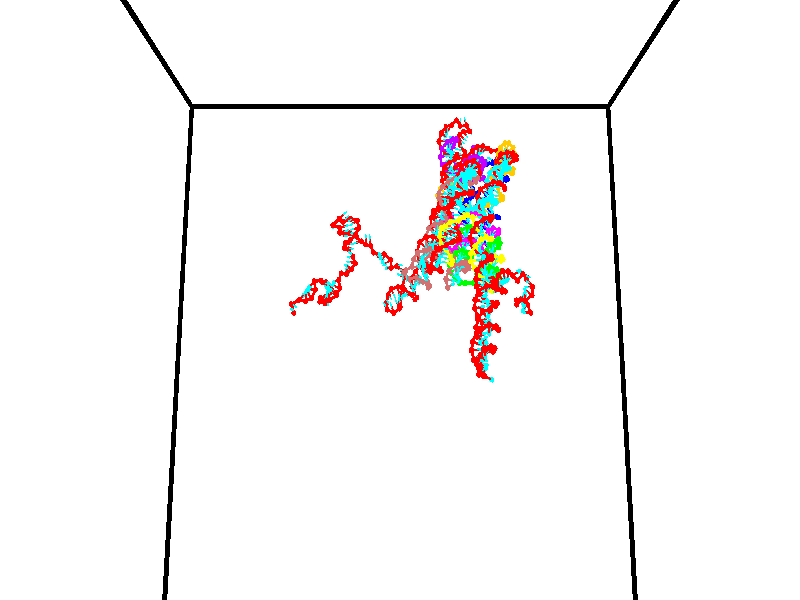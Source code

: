 // switches for output
#declare DRAW_BASES = 1; // possible values are 0, 1; only relevant for DNA ribbons
#declare DRAW_BASES_TYPE = 3; // possible values are 1, 2, 3; only relevant for DNA ribbons
#declare DRAW_FOG = 0; // set to 1 to enable fog

#include "colors.inc"

#include "transforms.inc"
background { rgb <1, 1, 1>}

#default {
   normal{
       ripples 0.25
       frequency 0.20
       turbulence 0.2
       lambda 5
   }
	finish {
		phong 0.1
		phong_size 40.
	}
}

// original window dimensions: 1024x640


// camera settings

camera {
	sky <0, 0.179814, -0.983701>
	up <0, 0.179814, -0.983701>
	right 1.6 * <1, 0, 0>
	location <35, 94.9851, 44.8844>
	look_at <35, 29.7336, 32.9568>
	direction <0, -65.2515, -11.9276>
	angle 67.0682
}


# declare cpy_camera_pos = <35, 94.9851, 44.8844>;
# if (DRAW_FOG = 1)
fog {
	fog_type 2
	up vnormalize(cpy_camera_pos)
	color rgbt<1,1,1,0.3>
	distance 1e-5
	fog_alt 3e-3
	fog_offset 56
}
# end


// LIGHTS

# declare lum = 6;
global_settings {
	ambient_light rgb lum * <0.05, 0.05, 0.05>
	max_trace_level 15
}# declare cpy_direct_light_amount = 0.25;
light_source
{	1000 * <-1, -1.16352, -0.803886>,
	rgb lum * cpy_direct_light_amount
	parallel
}

light_source
{	1000 * <1, 1.16352, 0.803886>,
	rgb lum * cpy_direct_light_amount
	parallel
}

// strand 0

// nucleotide -1

// particle -1
sphere {
	<24.257040, 34.644848, 34.960014> 0.250000
	pigment { color rgbt <1,0,0,0> }
	no_shadow
}
cylinder {
	<24.212875, 35.031410, 34.867172>,  <24.186377, 35.263348, 34.811466>, 0.100000
	pigment { color rgbt <1,0,0,0> }
	no_shadow
}
cylinder {
	<24.212875, 35.031410, 34.867172>,  <24.257040, 34.644848, 34.960014>, 0.100000
	pigment { color rgbt <1,0,0,0> }
	no_shadow
}

// particle -1
sphere {
	<24.212875, 35.031410, 34.867172> 0.100000
	pigment { color rgbt <1,0,0,0> }
	no_shadow
}
sphere {
	0, 1
	scale<0.080000,0.200000,0.300000>
	matrix <0.298882, -0.190438, -0.935095,
		-0.947881, -0.172616, -0.267815,
		-0.110411, 0.966404, -0.232105,
		24.179752, 35.321331, 34.797543>
	pigment { color rgbt <0,1,1,0> }
	no_shadow
}
cylinder {
	<23.973009, 34.714745, 34.227612>,  <24.257040, 34.644848, 34.960014>, 0.130000
	pigment { color rgbt <1,0,0,0> }
	no_shadow
}

// nucleotide -1

// particle -1
sphere {
	<23.973009, 34.714745, 34.227612> 0.250000
	pigment { color rgbt <1,0,0,0> }
	no_shadow
}
cylinder {
	<24.238214, 34.981838, 34.362988>,  <24.397337, 35.142094, 34.444214>, 0.100000
	pigment { color rgbt <1,0,0,0> }
	no_shadow
}
cylinder {
	<24.238214, 34.981838, 34.362988>,  <23.973009, 34.714745, 34.227612>, 0.100000
	pigment { color rgbt <1,0,0,0> }
	no_shadow
}

// particle -1
sphere {
	<24.238214, 34.981838, 34.362988> 0.100000
	pigment { color rgbt <1,0,0,0> }
	no_shadow
}
sphere {
	0, 1
	scale<0.080000,0.200000,0.300000>
	matrix <0.556683, -0.137498, -0.819267,
		-0.500518, 0.731590, -0.462880,
		0.663012, 0.667735, 0.338444,
		24.437119, 35.182159, 34.464520>
	pigment { color rgbt <0,1,1,0> }
	no_shadow
}
cylinder {
	<24.689304, 34.553570, 33.858189>,  <23.973009, 34.714745, 34.227612>, 0.130000
	pigment { color rgbt <1,0,0,0> }
	no_shadow
}

// nucleotide -1

// particle -1
sphere {
	<24.689304, 34.553570, 33.858189> 0.250000
	pigment { color rgbt <1,0,0,0> }
	no_shadow
}
cylinder {
	<24.943399, 34.415768, 33.581699>,  <25.095856, 34.333084, 33.415806>, 0.100000
	pigment { color rgbt <1,0,0,0> }
	no_shadow
}
cylinder {
	<24.943399, 34.415768, 33.581699>,  <24.689304, 34.553570, 33.858189>, 0.100000
	pigment { color rgbt <1,0,0,0> }
	no_shadow
}

// particle -1
sphere {
	<24.943399, 34.415768, 33.581699> 0.100000
	pigment { color rgbt <1,0,0,0> }
	no_shadow
}
sphere {
	0, 1
	scale<0.080000,0.200000,0.300000>
	matrix <0.434583, 0.899307, -0.048835,
		0.638445, -0.269372, 0.720990,
		0.635236, -0.344509, -0.691223,
		25.133970, 34.312416, 33.374332>
	pigment { color rgbt <0,1,1,0> }
	no_shadow
}
cylinder {
	<25.443161, 34.821194, 33.989895>,  <24.689304, 34.553570, 33.858189>, 0.130000
	pigment { color rgbt <1,0,0,0> }
	no_shadow
}

// nucleotide -1

// particle -1
sphere {
	<25.443161, 34.821194, 33.989895> 0.250000
	pigment { color rgbt <1,0,0,0> }
	no_shadow
}
cylinder {
	<25.431656, 34.738174, 33.598774>,  <25.424753, 34.688362, 33.364101>, 0.100000
	pigment { color rgbt <1,0,0,0> }
	no_shadow
}
cylinder {
	<25.431656, 34.738174, 33.598774>,  <25.443161, 34.821194, 33.989895>, 0.100000
	pigment { color rgbt <1,0,0,0> }
	no_shadow
}

// particle -1
sphere {
	<25.431656, 34.738174, 33.598774> 0.100000
	pigment { color rgbt <1,0,0,0> }
	no_shadow
}
sphere {
	0, 1
	scale<0.080000,0.200000,0.300000>
	matrix <0.470933, 0.860028, -0.196404,
		0.881700, -0.466128, 0.073006,
		-0.028763, -0.207550, -0.977802,
		25.423027, 34.675911, 33.305435>
	pigment { color rgbt <0,1,1,0> }
	no_shadow
}
cylinder {
	<26.053770, 35.037891, 33.752869>,  <25.443161, 34.821194, 33.989895>, 0.130000
	pigment { color rgbt <1,0,0,0> }
	no_shadow
}

// nucleotide -1

// particle -1
sphere {
	<26.053770, 35.037891, 33.752869> 0.250000
	pigment { color rgbt <1,0,0,0> }
	no_shadow
}
cylinder {
	<25.798254, 35.022163, 33.445518>,  <25.644943, 35.012726, 33.261108>, 0.100000
	pigment { color rgbt <1,0,0,0> }
	no_shadow
}
cylinder {
	<25.798254, 35.022163, 33.445518>,  <26.053770, 35.037891, 33.752869>, 0.100000
	pigment { color rgbt <1,0,0,0> }
	no_shadow
}

// particle -1
sphere {
	<25.798254, 35.022163, 33.445518> 0.100000
	pigment { color rgbt <1,0,0,0> }
	no_shadow
}
sphere {
	0, 1
	scale<0.080000,0.200000,0.300000>
	matrix <0.340033, 0.881433, -0.327799,
		0.690161, -0.470668, -0.549681,
		-0.638792, -0.039324, -0.768373,
		25.606617, 35.010365, 33.215008>
	pigment { color rgbt <0,1,1,0> }
	no_shadow
}
cylinder {
	<26.464132, 35.096741, 33.042862>,  <26.053770, 35.037891, 33.752869>, 0.130000
	pigment { color rgbt <1,0,0,0> }
	no_shadow
}

// nucleotide -1

// particle -1
sphere {
	<26.464132, 35.096741, 33.042862> 0.250000
	pigment { color rgbt <1,0,0,0> }
	no_shadow
}
cylinder {
	<26.093754, 35.244579, 33.073910>,  <25.871527, 35.333282, 33.092541>, 0.100000
	pigment { color rgbt <1,0,0,0> }
	no_shadow
}
cylinder {
	<26.093754, 35.244579, 33.073910>,  <26.464132, 35.096741, 33.042862>, 0.100000
	pigment { color rgbt <1,0,0,0> }
	no_shadow
}

// particle -1
sphere {
	<26.093754, 35.244579, 33.073910> 0.100000
	pigment { color rgbt <1,0,0,0> }
	no_shadow
}
sphere {
	0, 1
	scale<0.080000,0.200000,0.300000>
	matrix <0.341982, 0.907779, -0.242871,
		-0.160228, -0.198339, -0.966948,
		-0.925946, 0.369594, 0.077623,
		25.815969, 35.355457, 33.097198>
	pigment { color rgbt <0,1,1,0> }
	no_shadow
}
cylinder {
	<26.341906, 35.422417, 32.387798>,  <26.464132, 35.096741, 33.042862>, 0.130000
	pigment { color rgbt <1,0,0,0> }
	no_shadow
}

// nucleotide -1

// particle -1
sphere {
	<26.341906, 35.422417, 32.387798> 0.250000
	pigment { color rgbt <1,0,0,0> }
	no_shadow
}
cylinder {
	<26.116964, 35.578484, 32.679420>,  <25.982000, 35.672123, 32.854393>, 0.100000
	pigment { color rgbt <1,0,0,0> }
	no_shadow
}
cylinder {
	<26.116964, 35.578484, 32.679420>,  <26.341906, 35.422417, 32.387798>, 0.100000
	pigment { color rgbt <1,0,0,0> }
	no_shadow
}

// particle -1
sphere {
	<26.116964, 35.578484, 32.679420> 0.100000
	pigment { color rgbt <1,0,0,0> }
	no_shadow
}
sphere {
	0, 1
	scale<0.080000,0.200000,0.300000>
	matrix <0.398416, 0.900438, -0.174573,
		-0.724586, 0.192297, -0.661814,
		-0.562353, 0.390170, 0.729059,
		25.948259, 35.695534, 32.898136>
	pigment { color rgbt <0,1,1,0> }
	no_shadow
}
cylinder {
	<27.061323, 35.676350, 32.408028>,  <26.341906, 35.422417, 32.387798>, 0.130000
	pigment { color rgbt <1,0,0,0> }
	no_shadow
}

// nucleotide -1

// particle -1
sphere {
	<27.061323, 35.676350, 32.408028> 0.250000
	pigment { color rgbt <1,0,0,0> }
	no_shadow
}
cylinder {
	<27.442415, 35.589130, 32.492649>,  <27.671070, 35.536800, 32.543423>, 0.100000
	pigment { color rgbt <1,0,0,0> }
	no_shadow
}
cylinder {
	<27.442415, 35.589130, 32.492649>,  <27.061323, 35.676350, 32.408028>, 0.100000
	pigment { color rgbt <1,0,0,0> }
	no_shadow
}

// particle -1
sphere {
	<27.442415, 35.589130, 32.492649> 0.100000
	pigment { color rgbt <1,0,0,0> }
	no_shadow
}
sphere {
	0, 1
	scale<0.080000,0.200000,0.300000>
	matrix <-0.299981, -0.785409, 0.541428,
		0.048102, -0.579299, -0.813695,
		0.952731, -0.218049, 0.211559,
		27.728235, 35.523716, 32.556118>
	pigment { color rgbt <0,1,1,0> }
	no_shadow
}
cylinder {
	<27.080975, 34.960239, 32.370907>,  <27.061323, 35.676350, 32.408028>, 0.130000
	pigment { color rgbt <1,0,0,0> }
	no_shadow
}

// nucleotide -1

// particle -1
sphere {
	<27.080975, 34.960239, 32.370907> 0.250000
	pigment { color rgbt <1,0,0,0> }
	no_shadow
}
cylinder {
	<27.401848, 35.043007, 32.594936>,  <27.594372, 35.092667, 32.729355>, 0.100000
	pigment { color rgbt <1,0,0,0> }
	no_shadow
}
cylinder {
	<27.401848, 35.043007, 32.594936>,  <27.080975, 34.960239, 32.370907>, 0.100000
	pigment { color rgbt <1,0,0,0> }
	no_shadow
}

// particle -1
sphere {
	<27.401848, 35.043007, 32.594936> 0.100000
	pigment { color rgbt <1,0,0,0> }
	no_shadow
}
sphere {
	0, 1
	scale<0.080000,0.200000,0.300000>
	matrix <-0.122734, -0.860857, 0.493823,
		0.584326, -0.464878, -0.665170,
		0.802184, 0.206915, 0.560078,
		27.642504, 35.105080, 32.762959>
	pigment { color rgbt <0,1,1,0> }
	no_shadow
}
cylinder {
	<27.413755, 34.424946, 32.278194>,  <27.080975, 34.960239, 32.370907>, 0.130000
	pigment { color rgbt <1,0,0,0> }
	no_shadow
}

// nucleotide -1

// particle -1
sphere {
	<27.413755, 34.424946, 32.278194> 0.250000
	pigment { color rgbt <1,0,0,0> }
	no_shadow
}
cylinder {
	<27.546444, 34.586636, 32.619148>,  <27.626057, 34.683647, 32.823723>, 0.100000
	pigment { color rgbt <1,0,0,0> }
	no_shadow
}
cylinder {
	<27.546444, 34.586636, 32.619148>,  <27.413755, 34.424946, 32.278194>, 0.100000
	pigment { color rgbt <1,0,0,0> }
	no_shadow
}

// particle -1
sphere {
	<27.546444, 34.586636, 32.619148> 0.100000
	pigment { color rgbt <1,0,0,0> }
	no_shadow
}
sphere {
	0, 1
	scale<0.080000,0.200000,0.300000>
	matrix <-0.276908, -0.822028, 0.497586,
		0.901823, -0.401092, -0.160751,
		0.331720, 0.404222, 0.852389,
		27.645960, 34.707901, 32.874866>
	pigment { color rgbt <0,1,1,0> }
	no_shadow
}
cylinder {
	<27.796328, 33.912025, 32.545628>,  <27.413755, 34.424946, 32.278194>, 0.130000
	pigment { color rgbt <1,0,0,0> }
	no_shadow
}

// nucleotide -1

// particle -1
sphere {
	<27.796328, 33.912025, 32.545628> 0.250000
	pigment { color rgbt <1,0,0,0> }
	no_shadow
}
cylinder {
	<27.716293, 34.139824, 32.864536>,  <27.668274, 34.276505, 33.055882>, 0.100000
	pigment { color rgbt <1,0,0,0> }
	no_shadow
}
cylinder {
	<27.716293, 34.139824, 32.864536>,  <27.796328, 33.912025, 32.545628>, 0.100000
	pigment { color rgbt <1,0,0,0> }
	no_shadow
}

// particle -1
sphere {
	<27.716293, 34.139824, 32.864536> 0.100000
	pigment { color rgbt <1,0,0,0> }
	no_shadow
}
sphere {
	0, 1
	scale<0.080000,0.200000,0.300000>
	matrix <-0.137702, -0.821995, 0.552596,
		0.970054, 0.000779, 0.242889,
		-0.200084, 0.569495, 0.797272,
		27.656269, 34.310673, 33.103718>
	pigment { color rgbt <0,1,1,0> }
	no_shadow
}
cylinder {
	<28.276808, 33.776394, 33.031731>,  <27.796328, 33.912025, 32.545628>, 0.130000
	pigment { color rgbt <1,0,0,0> }
	no_shadow
}

// nucleotide -1

// particle -1
sphere {
	<28.276808, 33.776394, 33.031731> 0.250000
	pigment { color rgbt <1,0,0,0> }
	no_shadow
}
cylinder {
	<27.916775, 33.885834, 33.167370>,  <27.700754, 33.951500, 33.248753>, 0.100000
	pigment { color rgbt <1,0,0,0> }
	no_shadow
}
cylinder {
	<27.916775, 33.885834, 33.167370>,  <28.276808, 33.776394, 33.031731>, 0.100000
	pigment { color rgbt <1,0,0,0> }
	no_shadow
}

// particle -1
sphere {
	<27.916775, 33.885834, 33.167370> 0.100000
	pigment { color rgbt <1,0,0,0> }
	no_shadow
}
sphere {
	0, 1
	scale<0.080000,0.200000,0.300000>
	matrix <-0.142101, -0.920039, 0.365152,
		0.411892, 0.280481, 0.866992,
		-0.900085, 0.273603, 0.339100,
		27.646749, 33.967915, 33.269100>
	pigment { color rgbt <0,1,1,0> }
	no_shadow
}
cylinder {
	<27.756826, 33.224197, 32.790337>,  <28.276808, 33.776394, 33.031731>, 0.130000
	pigment { color rgbt <1,0,0,0> }
	no_shadow
}

// nucleotide -1

// particle -1
sphere {
	<27.756826, 33.224197, 32.790337> 0.250000
	pigment { color rgbt <1,0,0,0> }
	no_shadow
}
cylinder {
	<27.488726, 33.065678, 32.539349>,  <27.327866, 32.970566, 32.388756>, 0.100000
	pigment { color rgbt <1,0,0,0> }
	no_shadow
}
cylinder {
	<27.488726, 33.065678, 32.539349>,  <27.756826, 33.224197, 32.790337>, 0.100000
	pigment { color rgbt <1,0,0,0> }
	no_shadow
}

// particle -1
sphere {
	<27.488726, 33.065678, 32.539349> 0.100000
	pigment { color rgbt <1,0,0,0> }
	no_shadow
}
sphere {
	0, 1
	scale<0.080000,0.200000,0.300000>
	matrix <-0.441011, 0.892698, -0.092732,
		0.596887, 0.214566, -0.773103,
		-0.670250, -0.396296, -0.627466,
		27.287651, 32.946789, 32.351109>
	pigment { color rgbt <0,1,1,0> }
	no_shadow
}
cylinder {
	<27.199480, 33.109627, 33.318954>,  <27.756826, 33.224197, 32.790337>, 0.130000
	pigment { color rgbt <1,0,0,0> }
	no_shadow
}

// nucleotide -1

// particle -1
sphere {
	<27.199480, 33.109627, 33.318954> 0.250000
	pigment { color rgbt <1,0,0,0> }
	no_shadow
}
cylinder {
	<27.328894, 33.262226, 33.665314>,  <27.406542, 33.353786, 33.873131>, 0.100000
	pigment { color rgbt <1,0,0,0> }
	no_shadow
}
cylinder {
	<27.328894, 33.262226, 33.665314>,  <27.199480, 33.109627, 33.318954>, 0.100000
	pigment { color rgbt <1,0,0,0> }
	no_shadow
}

// particle -1
sphere {
	<27.328894, 33.262226, 33.665314> 0.100000
	pigment { color rgbt <1,0,0,0> }
	no_shadow
}
sphere {
	0, 1
	scale<0.080000,0.200000,0.300000>
	matrix <-0.069239, 0.922212, -0.380434,
		-0.943680, 0.063129, 0.324782,
		0.323534, 0.381496, 0.865902,
		27.425955, 33.376675, 33.925083>
	pigment { color rgbt <0,1,1,0> }
	no_shadow
}
cylinder {
	<26.802649, 33.812878, 33.523819>,  <27.199480, 33.109627, 33.318954>, 0.130000
	pigment { color rgbt <1,0,0,0> }
	no_shadow
}

// nucleotide -1

// particle -1
sphere {
	<26.802649, 33.812878, 33.523819> 0.250000
	pigment { color rgbt <1,0,0,0> }
	no_shadow
}
cylinder {
	<27.173178, 33.833164, 33.673138>,  <27.395496, 33.845337, 33.762730>, 0.100000
	pigment { color rgbt <1,0,0,0> }
	no_shadow
}
cylinder {
	<27.173178, 33.833164, 33.673138>,  <26.802649, 33.812878, 33.523819>, 0.100000
	pigment { color rgbt <1,0,0,0> }
	no_shadow
}

// particle -1
sphere {
	<27.173178, 33.833164, 33.673138> 0.100000
	pigment { color rgbt <1,0,0,0> }
	no_shadow
}
sphere {
	0, 1
	scale<0.080000,0.200000,0.300000>
	matrix <0.064137, 0.955203, -0.288918,
		-0.371227, 0.291574, 0.881575,
		0.926324, 0.050713, 0.373298,
		27.451075, 33.848377, 33.785126>
	pigment { color rgbt <0,1,1,0> }
	no_shadow
}
cylinder {
	<26.827936, 34.433651, 33.958569>,  <26.802649, 33.812878, 33.523819>, 0.130000
	pigment { color rgbt <1,0,0,0> }
	no_shadow
}

// nucleotide -1

// particle -1
sphere {
	<26.827936, 34.433651, 33.958569> 0.250000
	pigment { color rgbt <1,0,0,0> }
	no_shadow
}
cylinder {
	<27.189421, 34.320263, 33.830223>,  <27.406311, 34.252232, 33.753216>, 0.100000
	pigment { color rgbt <1,0,0,0> }
	no_shadow
}
cylinder {
	<27.189421, 34.320263, 33.830223>,  <26.827936, 34.433651, 33.958569>, 0.100000
	pigment { color rgbt <1,0,0,0> }
	no_shadow
}

// particle -1
sphere {
	<27.189421, 34.320263, 33.830223> 0.100000
	pigment { color rgbt <1,0,0,0> }
	no_shadow
}
sphere {
	0, 1
	scale<0.080000,0.200000,0.300000>
	matrix <0.151153, 0.912409, -0.380346,
		0.400578, 0.295222, 0.867399,
		0.903709, -0.283468, -0.320867,
		27.460533, 34.235222, 33.733963>
	pigment { color rgbt <0,1,1,0> }
	no_shadow
}
cylinder {
	<27.406233, 34.913643, 34.202347>,  <26.827936, 34.433651, 33.958569>, 0.130000
	pigment { color rgbt <1,0,0,0> }
	no_shadow
}

// nucleotide -1

// particle -1
sphere {
	<27.406233, 34.913643, 34.202347> 0.250000
	pigment { color rgbt <1,0,0,0> }
	no_shadow
}
cylinder {
	<27.487963, 34.732464, 33.855225>,  <27.537001, 34.623756, 33.646950>, 0.100000
	pigment { color rgbt <1,0,0,0> }
	no_shadow
}
cylinder {
	<27.487963, 34.732464, 33.855225>,  <27.406233, 34.913643, 34.202347>, 0.100000
	pigment { color rgbt <1,0,0,0> }
	no_shadow
}

// particle -1
sphere {
	<27.487963, 34.732464, 33.855225> 0.100000
	pigment { color rgbt <1,0,0,0> }
	no_shadow
}
sphere {
	0, 1
	scale<0.080000,0.200000,0.300000>
	matrix <0.292041, 0.874347, -0.387594,
		0.934325, -0.174240, 0.310930,
		0.204326, -0.452943, -0.867810,
		27.549261, 34.596581, 33.594883>
	pigment { color rgbt <0,1,1,0> }
	no_shadow
}
cylinder {
	<27.906435, 35.278278, 33.975510>,  <27.406233, 34.913643, 34.202347>, 0.130000
	pigment { color rgbt <1,0,0,0> }
	no_shadow
}

// nucleotide -1

// particle -1
sphere {
	<27.906435, 35.278278, 33.975510> 0.250000
	pigment { color rgbt <1,0,0,0> }
	no_shadow
}
cylinder {
	<27.823853, 35.101517, 33.626316>,  <27.774303, 34.995461, 33.416801>, 0.100000
	pigment { color rgbt <1,0,0,0> }
	no_shadow
}
cylinder {
	<27.823853, 35.101517, 33.626316>,  <27.906435, 35.278278, 33.975510>, 0.100000
	pigment { color rgbt <1,0,0,0> }
	no_shadow
}

// particle -1
sphere {
	<27.823853, 35.101517, 33.626316> 0.100000
	pigment { color rgbt <1,0,0,0> }
	no_shadow
}
sphere {
	0, 1
	scale<0.080000,0.200000,0.300000>
	matrix <0.398614, 0.776822, -0.487498,
		0.893579, -0.448629, 0.015770,
		-0.206455, -0.441904, -0.872982,
		27.761915, 34.968945, 33.364422>
	pigment { color rgbt <0,1,1,0> }
	no_shadow
}
cylinder {
	<28.606440, 35.302223, 33.586613>,  <27.906435, 35.278278, 33.975510>, 0.130000
	pigment { color rgbt <1,0,0,0> }
	no_shadow
}

// nucleotide -1

// particle -1
sphere {
	<28.606440, 35.302223, 33.586613> 0.250000
	pigment { color rgbt <1,0,0,0> }
	no_shadow
}
cylinder {
	<28.304781, 35.250465, 33.329079>,  <28.123785, 35.219410, 33.174561>, 0.100000
	pigment { color rgbt <1,0,0,0> }
	no_shadow
}
cylinder {
	<28.304781, 35.250465, 33.329079>,  <28.606440, 35.302223, 33.586613>, 0.100000
	pigment { color rgbt <1,0,0,0> }
	no_shadow
}

// particle -1
sphere {
	<28.304781, 35.250465, 33.329079> 0.100000
	pigment { color rgbt <1,0,0,0> }
	no_shadow
}
sphere {
	0, 1
	scale<0.080000,0.200000,0.300000>
	matrix <0.382738, 0.710072, -0.591025,
		0.533640, -0.692139, -0.485976,
		-0.754149, -0.129393, -0.643830,
		28.078537, 35.211647, 33.135929>
	pigment { color rgbt <0,1,1,0> }
	no_shadow
}
cylinder {
	<28.939180, 35.457752, 32.979252>,  <28.606440, 35.302223, 33.586613>, 0.130000
	pigment { color rgbt <1,0,0,0> }
	no_shadow
}

// nucleotide -1

// particle -1
sphere {
	<28.939180, 35.457752, 32.979252> 0.250000
	pigment { color rgbt <1,0,0,0> }
	no_shadow
}
cylinder {
	<28.557180, 35.480686, 32.862846>,  <28.327980, 35.494446, 32.793003>, 0.100000
	pigment { color rgbt <1,0,0,0> }
	no_shadow
}
cylinder {
	<28.557180, 35.480686, 32.862846>,  <28.939180, 35.457752, 32.979252>, 0.100000
	pigment { color rgbt <1,0,0,0> }
	no_shadow
}

// particle -1
sphere {
	<28.557180, 35.480686, 32.862846> 0.100000
	pigment { color rgbt <1,0,0,0> }
	no_shadow
}
sphere {
	0, 1
	scale<0.080000,0.200000,0.300000>
	matrix <0.231378, 0.757880, -0.609986,
		0.185577, -0.649870, -0.737041,
		-0.955000, 0.057336, -0.291011,
		28.270679, 35.497887, 32.775543>
	pigment { color rgbt <0,1,1,0> }
	no_shadow
}
cylinder {
	<28.822489, 35.337406, 32.271297>,  <28.939180, 35.457752, 32.979252>, 0.130000
	pigment { color rgbt <1,0,0,0> }
	no_shadow
}

// nucleotide -1

// particle -1
sphere {
	<28.822489, 35.337406, 32.271297> 0.250000
	pigment { color rgbt <1,0,0,0> }
	no_shadow
}
cylinder {
	<28.578749, 35.610714, 32.432213>,  <28.432505, 35.774700, 32.528763>, 0.100000
	pigment { color rgbt <1,0,0,0> }
	no_shadow
}
cylinder {
	<28.578749, 35.610714, 32.432213>,  <28.822489, 35.337406, 32.271297>, 0.100000
	pigment { color rgbt <1,0,0,0> }
	no_shadow
}

// particle -1
sphere {
	<28.578749, 35.610714, 32.432213> 0.100000
	pigment { color rgbt <1,0,0,0> }
	no_shadow
}
sphere {
	0, 1
	scale<0.080000,0.200000,0.300000>
	matrix <0.335178, 0.681773, -0.650262,
		-0.718575, -0.261397, -0.644454,
		-0.609348, 0.683270, 0.402290,
		28.395945, 35.815693, 32.552898>
	pigment { color rgbt <0,1,1,0> }
	no_shadow
}
cylinder {
	<28.998665, 34.906586, 31.604647>,  <28.822489, 35.337406, 32.271297>, 0.130000
	pigment { color rgbt <1,0,0,0> }
	no_shadow
}

// nucleotide -1

// particle -1
sphere {
	<28.998665, 34.906586, 31.604647> 0.250000
	pigment { color rgbt <1,0,0,0> }
	no_shadow
}
cylinder {
	<29.359858, 34.751568, 31.530420>,  <29.576572, 34.658558, 31.485884>, 0.100000
	pigment { color rgbt <1,0,0,0> }
	no_shadow
}
cylinder {
	<29.359858, 34.751568, 31.530420>,  <28.998665, 34.906586, 31.604647>, 0.100000
	pigment { color rgbt <1,0,0,0> }
	no_shadow
}

// particle -1
sphere {
	<29.359858, 34.751568, 31.530420> 0.100000
	pigment { color rgbt <1,0,0,0> }
	no_shadow
}
sphere {
	0, 1
	scale<0.080000,0.200000,0.300000>
	matrix <0.193268, 0.752050, -0.630133,
		0.383759, 0.533135, 0.753987,
		0.902982, -0.387541, -0.185568,
		29.630753, 34.635307, 31.474751>
	pigment { color rgbt <0,1,1,0> }
	no_shadow
}
cylinder {
	<29.579485, 35.411816, 31.778311>,  <28.998665, 34.906586, 31.604647>, 0.130000
	pigment { color rgbt <1,0,0,0> }
	no_shadow
}

// nucleotide -1

// particle -1
sphere {
	<29.579485, 35.411816, 31.778311> 0.250000
	pigment { color rgbt <1,0,0,0> }
	no_shadow
}
cylinder {
	<29.586260, 35.153778, 31.472744>,  <29.590324, 34.998955, 31.289404>, 0.100000
	pigment { color rgbt <1,0,0,0> }
	no_shadow
}
cylinder {
	<29.586260, 35.153778, 31.472744>,  <29.579485, 35.411816, 31.778311>, 0.100000
	pigment { color rgbt <1,0,0,0> }
	no_shadow
}

// particle -1
sphere {
	<29.586260, 35.153778, 31.472744> 0.100000
	pigment { color rgbt <1,0,0,0> }
	no_shadow
}
sphere {
	0, 1
	scale<0.080000,0.200000,0.300000>
	matrix <0.031027, 0.763997, -0.644472,
		0.999375, -0.012786, 0.032956,
		0.016939, -0.645092, -0.763917,
		29.591341, 34.960251, 31.243568>
	pigment { color rgbt <0,1,1,0> }
	no_shadow
}
cylinder {
	<30.102013, 35.580879, 31.418161>,  <29.579485, 35.411816, 31.778311>, 0.130000
	pigment { color rgbt <1,0,0,0> }
	no_shadow
}

// nucleotide -1

// particle -1
sphere {
	<30.102013, 35.580879, 31.418161> 0.250000
	pigment { color rgbt <1,0,0,0> }
	no_shadow
}
cylinder {
	<29.807877, 35.431717, 31.191811>,  <29.631395, 35.342220, 31.056000>, 0.100000
	pigment { color rgbt <1,0,0,0> }
	no_shadow
}
cylinder {
	<29.807877, 35.431717, 31.191811>,  <30.102013, 35.580879, 31.418161>, 0.100000
	pigment { color rgbt <1,0,0,0> }
	no_shadow
}

// particle -1
sphere {
	<29.807877, 35.431717, 31.191811> 0.100000
	pigment { color rgbt <1,0,0,0> }
	no_shadow
}
sphere {
	0, 1
	scale<0.080000,0.200000,0.300000>
	matrix <0.156604, 0.718894, -0.677249,
		0.659356, -0.586627, -0.470232,
		-0.735340, -0.372908, -0.565875,
		29.587275, 35.319843, 31.022047>
	pigment { color rgbt <0,1,1,0> }
	no_shadow
}
cylinder {
	<30.464558, 35.267300, 30.803604>,  <30.102013, 35.580879, 31.418161>, 0.130000
	pigment { color rgbt <1,0,0,0> }
	no_shadow
}

// nucleotide -1

// particle -1
sphere {
	<30.464558, 35.267300, 30.803604> 0.250000
	pigment { color rgbt <1,0,0,0> }
	no_shadow
}
cylinder {
	<30.089979, 35.403152, 30.768450>,  <29.865232, 35.484665, 30.747356>, 0.100000
	pigment { color rgbt <1,0,0,0> }
	no_shadow
}
cylinder {
	<30.089979, 35.403152, 30.768450>,  <30.464558, 35.267300, 30.803604>, 0.100000
	pigment { color rgbt <1,0,0,0> }
	no_shadow
}

// particle -1
sphere {
	<30.089979, 35.403152, 30.768450> 0.100000
	pigment { color rgbt <1,0,0,0> }
	no_shadow
}
sphere {
	0, 1
	scale<0.080000,0.200000,0.300000>
	matrix <0.257560, 0.495498, -0.829544,
		-0.238190, -0.799458, -0.551482,
		-0.936444, 0.339629, -0.087886,
		29.809046, 35.505039, 30.742085>
	pigment { color rgbt <0,1,1,0> }
	no_shadow
}
cylinder {
	<30.180525, 35.026615, 30.169172>,  <30.464558, 35.267300, 30.803604>, 0.130000
	pigment { color rgbt <1,0,0,0> }
	no_shadow
}

// nucleotide -1

// particle -1
sphere {
	<30.180525, 35.026615, 30.169172> 0.250000
	pigment { color rgbt <1,0,0,0> }
	no_shadow
}
cylinder {
	<30.003065, 35.365681, 30.285547>,  <29.896589, 35.569118, 30.355371>, 0.100000
	pigment { color rgbt <1,0,0,0> }
	no_shadow
}
cylinder {
	<30.003065, 35.365681, 30.285547>,  <30.180525, 35.026615, 30.169172>, 0.100000
	pigment { color rgbt <1,0,0,0> }
	no_shadow
}

// particle -1
sphere {
	<30.003065, 35.365681, 30.285547> 0.100000
	pigment { color rgbt <1,0,0,0> }
	no_shadow
}
sphere {
	0, 1
	scale<0.080000,0.200000,0.300000>
	matrix <0.310326, 0.449850, -0.837456,
		-0.840759, -0.281250, -0.462627,
		-0.443647, 0.847664, 0.290936,
		29.869970, 35.619980, 30.372828>
	pigment { color rgbt <0,1,1,0> }
	no_shadow
}
cylinder {
	<29.763149, 35.301239, 29.602833>,  <30.180525, 35.026615, 30.169172>, 0.130000
	pigment { color rgbt <1,0,0,0> }
	no_shadow
}

// nucleotide -1

// particle -1
sphere {
	<29.763149, 35.301239, 29.602833> 0.250000
	pigment { color rgbt <1,0,0,0> }
	no_shadow
}
cylinder {
	<29.891178, 35.586571, 29.852222>,  <29.967995, 35.757771, 30.001856>, 0.100000
	pigment { color rgbt <1,0,0,0> }
	no_shadow
}
cylinder {
	<29.891178, 35.586571, 29.852222>,  <29.763149, 35.301239, 29.602833>, 0.100000
	pigment { color rgbt <1,0,0,0> }
	no_shadow
}

// particle -1
sphere {
	<29.891178, 35.586571, 29.852222> 0.100000
	pigment { color rgbt <1,0,0,0> }
	no_shadow
}
sphere {
	0, 1
	scale<0.080000,0.200000,0.300000>
	matrix <0.325434, 0.535266, -0.779476,
		-0.889745, 0.452389, -0.060817,
		0.320073, 0.713327, 0.623472,
		29.987200, 35.800568, 30.039265>
	pigment { color rgbt <0,1,1,0> }
	no_shadow
}
cylinder {
	<29.413637, 36.025021, 29.658314>,  <29.763149, 35.301239, 29.602833>, 0.130000
	pigment { color rgbt <1,0,0,0> }
	no_shadow
}

// nucleotide -1

// particle -1
sphere {
	<29.413637, 36.025021, 29.658314> 0.250000
	pigment { color rgbt <1,0,0,0> }
	no_shadow
}
cylinder {
	<29.808844, 36.067619, 29.703007>,  <30.045967, 36.093178, 29.729822>, 0.100000
	pigment { color rgbt <1,0,0,0> }
	no_shadow
}
cylinder {
	<29.808844, 36.067619, 29.703007>,  <29.413637, 36.025021, 29.658314>, 0.100000
	pigment { color rgbt <1,0,0,0> }
	no_shadow
}

// particle -1
sphere {
	<29.808844, 36.067619, 29.703007> 0.100000
	pigment { color rgbt <1,0,0,0> }
	no_shadow
}
sphere {
	0, 1
	scale<0.080000,0.200000,0.300000>
	matrix <0.056099, 0.426593, -0.902702,
		-0.143802, 0.898151, 0.415505,
		0.988015, 0.106501, 0.111730,
		30.105247, 36.099571, 29.736526>
	pigment { color rgbt <0,1,1,0> }
	no_shadow
}
cylinder {
	<29.546614, 36.655098, 29.407909>,  <29.413637, 36.025021, 29.658314>, 0.130000
	pigment { color rgbt <1,0,0,0> }
	no_shadow
}

// nucleotide -1

// particle -1
sphere {
	<29.546614, 36.655098, 29.407909> 0.250000
	pigment { color rgbt <1,0,0,0> }
	no_shadow
}
cylinder {
	<29.885902, 36.443253, 29.405834>,  <30.089476, 36.316147, 29.404589>, 0.100000
	pigment { color rgbt <1,0,0,0> }
	no_shadow
}
cylinder {
	<29.885902, 36.443253, 29.405834>,  <29.546614, 36.655098, 29.407909>, 0.100000
	pigment { color rgbt <1,0,0,0> }
	no_shadow
}

// particle -1
sphere {
	<29.885902, 36.443253, 29.405834> 0.100000
	pigment { color rgbt <1,0,0,0> }
	no_shadow
}
sphere {
	0, 1
	scale<0.080000,0.200000,0.300000>
	matrix <0.189711, 0.312956, -0.930628,
		0.494497, 0.788396, 0.365930,
		0.848223, -0.529614, -0.005188,
		30.140369, 36.284367, 29.404278>
	pigment { color rgbt <0,1,1,0> }
	no_shadow
}
cylinder {
	<30.050480, 37.087723, 29.281500>,  <29.546614, 36.655098, 29.407909>, 0.130000
	pigment { color rgbt <1,0,0,0> }
	no_shadow
}

// nucleotide -1

// particle -1
sphere {
	<30.050480, 37.087723, 29.281500> 0.250000
	pigment { color rgbt <1,0,0,0> }
	no_shadow
}
cylinder {
	<30.134516, 36.730965, 29.121309>,  <30.184937, 36.516911, 29.025196>, 0.100000
	pigment { color rgbt <1,0,0,0> }
	no_shadow
}
cylinder {
	<30.134516, 36.730965, 29.121309>,  <30.050480, 37.087723, 29.281500>, 0.100000
	pigment { color rgbt <1,0,0,0> }
	no_shadow
}

// particle -1
sphere {
	<30.134516, 36.730965, 29.121309> 0.100000
	pigment { color rgbt <1,0,0,0> }
	no_shadow
}
sphere {
	0, 1
	scale<0.080000,0.200000,0.300000>
	matrix <-0.131746, 0.380055, -0.915533,
		0.968765, 0.245103, -0.037659,
		0.210088, -0.891898, -0.400475,
		30.197542, 36.463394, 29.001167>
	pigment { color rgbt <0,1,1,0> }
	no_shadow
}
cylinder {
	<30.582249, 37.202351, 28.851254>,  <30.050480, 37.087723, 29.281500>, 0.130000
	pigment { color rgbt <1,0,0,0> }
	no_shadow
}

// nucleotide -1

// particle -1
sphere {
	<30.582249, 37.202351, 28.851254> 0.250000
	pigment { color rgbt <1,0,0,0> }
	no_shadow
}
cylinder {
	<30.423023, 36.865261, 28.706278>,  <30.327488, 36.663010, 28.619291>, 0.100000
	pigment { color rgbt <1,0,0,0> }
	no_shadow
}
cylinder {
	<30.423023, 36.865261, 28.706278>,  <30.582249, 37.202351, 28.851254>, 0.100000
	pigment { color rgbt <1,0,0,0> }
	no_shadow
}

// particle -1
sphere {
	<30.423023, 36.865261, 28.706278> 0.100000
	pigment { color rgbt <1,0,0,0> }
	no_shadow
}
sphere {
	0, 1
	scale<0.080000,0.200000,0.300000>
	matrix <-0.123880, 0.440854, -0.888989,
		0.908954, -0.308977, -0.279885,
		-0.398066, -0.842722, -0.362440,
		30.303604, 36.612446, 28.597546>
	pigment { color rgbt <0,1,1,0> }
	no_shadow
}
cylinder {
	<30.919998, 37.040916, 28.201530>,  <30.582249, 37.202351, 28.851254>, 0.130000
	pigment { color rgbt <1,0,0,0> }
	no_shadow
}

// nucleotide -1

// particle -1
sphere {
	<30.919998, 37.040916, 28.201530> 0.250000
	pigment { color rgbt <1,0,0,0> }
	no_shadow
}
cylinder {
	<30.537170, 36.937824, 28.254591>,  <30.307474, 36.875969, 28.286427>, 0.100000
	pigment { color rgbt <1,0,0,0> }
	no_shadow
}
cylinder {
	<30.537170, 36.937824, 28.254591>,  <30.919998, 37.040916, 28.201530>, 0.100000
	pigment { color rgbt <1,0,0,0> }
	no_shadow
}

// particle -1
sphere {
	<30.537170, 36.937824, 28.254591> 0.100000
	pigment { color rgbt <1,0,0,0> }
	no_shadow
}
sphere {
	0, 1
	scale<0.080000,0.200000,0.300000>
	matrix <-0.237610, 0.435469, -0.868279,
		0.166015, -0.862521, -0.478012,
		-0.957069, -0.257728, 0.132650,
		30.250050, 36.860504, 28.294386>
	pigment { color rgbt <0,1,1,0> }
	no_shadow
}
cylinder {
	<30.727377, 36.935276, 27.563118>,  <30.919998, 37.040916, 28.201530>, 0.130000
	pigment { color rgbt <1,0,0,0> }
	no_shadow
}

// nucleotide -1

// particle -1
sphere {
	<30.727377, 36.935276, 27.563118> 0.250000
	pigment { color rgbt <1,0,0,0> }
	no_shadow
}
cylinder {
	<30.411346, 37.042198, 27.783781>,  <30.221727, 37.106350, 27.916180>, 0.100000
	pigment { color rgbt <1,0,0,0> }
	no_shadow
}
cylinder {
	<30.411346, 37.042198, 27.783781>,  <30.727377, 36.935276, 27.563118>, 0.100000
	pigment { color rgbt <1,0,0,0> }
	no_shadow
}

// particle -1
sphere {
	<30.411346, 37.042198, 27.783781> 0.100000
	pigment { color rgbt <1,0,0,0> }
	no_shadow
}
sphere {
	0, 1
	scale<0.080000,0.200000,0.300000>
	matrix <-0.442181, 0.374766, -0.814878,
		-0.424562, -0.887750, -0.177898,
		-0.790077, 0.267303, 0.551658,
		30.174324, 37.122391, 27.949278>
	pigment { color rgbt <0,1,1,0> }
	no_shadow
}
cylinder {
	<30.039310, 36.627258, 27.305542>,  <30.727377, 36.935276, 27.563118>, 0.130000
	pigment { color rgbt <1,0,0,0> }
	no_shadow
}

// nucleotide -1

// particle -1
sphere {
	<30.039310, 36.627258, 27.305542> 0.250000
	pigment { color rgbt <1,0,0,0> }
	no_shadow
}
cylinder {
	<30.030643, 36.977295, 27.498930>,  <30.025442, 37.187317, 27.614964>, 0.100000
	pigment { color rgbt <1,0,0,0> }
	no_shadow
}
cylinder {
	<30.030643, 36.977295, 27.498930>,  <30.039310, 36.627258, 27.305542>, 0.100000
	pigment { color rgbt <1,0,0,0> }
	no_shadow
}

// particle -1
sphere {
	<30.030643, 36.977295, 27.498930> 0.100000
	pigment { color rgbt <1,0,0,0> }
	no_shadow
}
sphere {
	0, 1
	scale<0.080000,0.200000,0.300000>
	matrix <-0.490111, 0.412190, -0.768043,
		-0.871391, -0.253597, 0.419961,
		-0.021669, 0.875093, 0.483469,
		30.024143, 37.239822, 27.643970>
	pigment { color rgbt <0,1,1,0> }
	no_shadow
}
cylinder {
	<29.289652, 36.721344, 27.623600>,  <30.039310, 36.627258, 27.305542>, 0.130000
	pigment { color rgbt <1,0,0,0> }
	no_shadow
}

// nucleotide -1

// particle -1
sphere {
	<29.289652, 36.721344, 27.623600> 0.250000
	pigment { color rgbt <1,0,0,0> }
	no_shadow
}
cylinder {
	<29.533829, 37.006329, 27.485176>,  <29.680334, 37.177319, 27.402122>, 0.100000
	pigment { color rgbt <1,0,0,0> }
	no_shadow
}
cylinder {
	<29.533829, 37.006329, 27.485176>,  <29.289652, 36.721344, 27.623600>, 0.100000
	pigment { color rgbt <1,0,0,0> }
	no_shadow
}

// particle -1
sphere {
	<29.533829, 37.006329, 27.485176> 0.100000
	pigment { color rgbt <1,0,0,0> }
	no_shadow
}
sphere {
	0, 1
	scale<0.080000,0.200000,0.300000>
	matrix <-0.656971, 0.211389, -0.723674,
		-0.442439, 0.669111, 0.597108,
		0.610440, 0.712464, -0.346059,
		29.716961, 37.220066, 27.381359>
	pigment { color rgbt <0,1,1,0> }
	no_shadow
}
cylinder {
	<28.991962, 37.414677, 27.534718>,  <29.289652, 36.721344, 27.623600>, 0.130000
	pigment { color rgbt <1,0,0,0> }
	no_shadow
}

// nucleotide -1

// particle -1
sphere {
	<28.991962, 37.414677, 27.534718> 0.250000
	pigment { color rgbt <1,0,0,0> }
	no_shadow
}
cylinder {
	<29.289820, 37.378799, 27.270155>,  <29.468534, 37.357273, 27.111418>, 0.100000
	pigment { color rgbt <1,0,0,0> }
	no_shadow
}
cylinder {
	<29.289820, 37.378799, 27.270155>,  <28.991962, 37.414677, 27.534718>, 0.100000
	pigment { color rgbt <1,0,0,0> }
	no_shadow
}

// particle -1
sphere {
	<29.289820, 37.378799, 27.270155> 0.100000
	pigment { color rgbt <1,0,0,0> }
	no_shadow
}
sphere {
	0, 1
	scale<0.080000,0.200000,0.300000>
	matrix <-0.653354, 0.104698, -0.749778,
		0.136495, 0.990452, 0.019364,
		0.744646, -0.089689, -0.661407,
		29.513214, 37.351894, 27.071733>
	pigment { color rgbt <0,1,1,0> }
	no_shadow
}
cylinder {
	<28.393444, 37.557682, 28.126833>,  <28.991962, 37.414677, 27.534718>, 0.130000
	pigment { color rgbt <1,0,0,0> }
	no_shadow
}

// nucleotide -1

// particle -1
sphere {
	<28.393444, 37.557682, 28.126833> 0.250000
	pigment { color rgbt <1,0,0,0> }
	no_shadow
}
cylinder {
	<28.320282, 37.164433, 28.125662>,  <28.276384, 36.928482, 28.124958>, 0.100000
	pigment { color rgbt <1,0,0,0> }
	no_shadow
}
cylinder {
	<28.320282, 37.164433, 28.125662>,  <28.393444, 37.557682, 28.126833>, 0.100000
	pigment { color rgbt <1,0,0,0> }
	no_shadow
}

// particle -1
sphere {
	<28.320282, 37.164433, 28.125662> 0.100000
	pigment { color rgbt <1,0,0,0> }
	no_shadow
}
sphere {
	0, 1
	scale<0.080000,0.200000,0.300000>
	matrix <0.678729, -0.124118, -0.723825,
		0.711247, -0.134379, 0.689978,
		-0.182905, -0.983126, -0.002928,
		28.265409, 36.869495, 28.124783>
	pigment { color rgbt <0,1,1,0> }
	no_shadow
}
cylinder {
	<29.046722, 37.294163, 28.287489>,  <28.393444, 37.557682, 28.126833>, 0.130000
	pigment { color rgbt <1,0,0,0> }
	no_shadow
}

// nucleotide -1

// particle -1
sphere {
	<29.046722, 37.294163, 28.287489> 0.250000
	pigment { color rgbt <1,0,0,0> }
	no_shadow
}
cylinder {
	<29.384396, 37.132431, 28.146704>,  <29.587000, 37.035393, 28.062233>, 0.100000
	pigment { color rgbt <1,0,0,0> }
	no_shadow
}
cylinder {
	<29.384396, 37.132431, 28.146704>,  <29.046722, 37.294163, 28.287489>, 0.100000
	pigment { color rgbt <1,0,0,0> }
	no_shadow
}

// particle -1
sphere {
	<29.384396, 37.132431, 28.146704> 0.100000
	pigment { color rgbt <1,0,0,0> }
	no_shadow
}
sphere {
	0, 1
	scale<0.080000,0.200000,0.300000>
	matrix <0.016741, -0.636369, 0.771203,
		-0.535797, -0.656927, -0.530442,
		0.844181, -0.404328, -0.351962,
		29.637650, 37.011131, 28.041115>
	pigment { color rgbt <0,1,1,0> }
	no_shadow
}
cylinder {
	<28.972319, 36.556465, 28.489931>,  <29.046722, 37.294163, 28.287489>, 0.130000
	pigment { color rgbt <1,0,0,0> }
	no_shadow
}

// nucleotide -1

// particle -1
sphere {
	<28.972319, 36.556465, 28.489931> 0.250000
	pigment { color rgbt <1,0,0,0> }
	no_shadow
}
cylinder {
	<29.357885, 36.641243, 28.425503>,  <29.589226, 36.692108, 28.386847>, 0.100000
	pigment { color rgbt <1,0,0,0> }
	no_shadow
}
cylinder {
	<29.357885, 36.641243, 28.425503>,  <28.972319, 36.556465, 28.489931>, 0.100000
	pigment { color rgbt <1,0,0,0> }
	no_shadow
}

// particle -1
sphere {
	<29.357885, 36.641243, 28.425503> 0.100000
	pigment { color rgbt <1,0,0,0> }
	no_shadow
}
sphere {
	0, 1
	scale<0.080000,0.200000,0.300000>
	matrix <0.249842, -0.511422, 0.822209,
		0.091889, -0.832783, -0.545921,
		0.963917, 0.211946, -0.161070,
		29.647060, 36.704826, 28.377182>
	pigment { color rgbt <0,1,1,0> }
	no_shadow
}
cylinder {
	<29.444866, 35.934555, 28.453991>,  <28.972319, 36.556465, 28.489931>, 0.130000
	pigment { color rgbt <1,0,0,0> }
	no_shadow
}

// nucleotide -1

// particle -1
sphere {
	<29.444866, 35.934555, 28.453991> 0.250000
	pigment { color rgbt <1,0,0,0> }
	no_shadow
}
cylinder {
	<29.546980, 36.277916, 28.631969>,  <29.608248, 36.483932, 28.738756>, 0.100000
	pigment { color rgbt <1,0,0,0> }
	no_shadow
}
cylinder {
	<29.546980, 36.277916, 28.631969>,  <29.444866, 35.934555, 28.453991>, 0.100000
	pigment { color rgbt <1,0,0,0> }
	no_shadow
}

// particle -1
sphere {
	<29.546980, 36.277916, 28.631969> 0.100000
	pigment { color rgbt <1,0,0,0> }
	no_shadow
}
sphere {
	0, 1
	scale<0.080000,0.200000,0.300000>
	matrix <0.100892, -0.481334, 0.870711,
		0.961588, -0.177388, -0.209483,
		0.255285, 0.858401, 0.444948,
		29.623566, 36.535435, 28.765453>
	pigment { color rgbt <0,1,1,0> }
	no_shadow
}
cylinder {
	<29.840641, 35.455948, 28.205914>,  <29.444866, 35.934555, 28.453991>, 0.130000
	pigment { color rgbt <1,0,0,0> }
	no_shadow
}

// nucleotide -1

// particle -1
sphere {
	<29.840641, 35.455948, 28.205914> 0.250000
	pigment { color rgbt <1,0,0,0> }
	no_shadow
}
cylinder {
	<30.006388, 35.802750, 28.316629>,  <30.105835, 36.010830, 28.383059>, 0.100000
	pigment { color rgbt <1,0,0,0> }
	no_shadow
}
cylinder {
	<30.006388, 35.802750, 28.316629>,  <29.840641, 35.455948, 28.205914>, 0.100000
	pigment { color rgbt <1,0,0,0> }
	no_shadow
}

// particle -1
sphere {
	<30.006388, 35.802750, 28.316629> 0.100000
	pigment { color rgbt <1,0,0,0> }
	no_shadow
}
sphere {
	0, 1
	scale<0.080000,0.200000,0.300000>
	matrix <0.258117, -0.403592, 0.877775,
		0.872741, -0.292275, -0.391022,
		0.414365, 0.867000, 0.276790,
		30.130697, 36.062851, 28.399666>
	pigment { color rgbt <0,1,1,0> }
	no_shadow
}
cylinder {
	<30.584766, 35.333530, 28.525820>,  <29.840641, 35.455948, 28.205914>, 0.130000
	pigment { color rgbt <1,0,0,0> }
	no_shadow
}

// nucleotide -1

// particle -1
sphere {
	<30.584766, 35.333530, 28.525820> 0.250000
	pigment { color rgbt <1,0,0,0> }
	no_shadow
}
cylinder {
	<30.454561, 35.681686, 28.673582>,  <30.376438, 35.890579, 28.762239>, 0.100000
	pigment { color rgbt <1,0,0,0> }
	no_shadow
}
cylinder {
	<30.454561, 35.681686, 28.673582>,  <30.584766, 35.333530, 28.525820>, 0.100000
	pigment { color rgbt <1,0,0,0> }
	no_shadow
}

// particle -1
sphere {
	<30.454561, 35.681686, 28.673582> 0.100000
	pigment { color rgbt <1,0,0,0> }
	no_shadow
}
sphere {
	0, 1
	scale<0.080000,0.200000,0.300000>
	matrix <0.247579, -0.298594, 0.921708,
		0.912549, 0.391486, -0.118294,
		-0.325514, 0.870391, 0.369406,
		30.356907, 35.942802, 28.784405>
	pigment { color rgbt <0,1,1,0> }
	no_shadow
}
cylinder {
	<31.086311, 35.632626, 28.991476>,  <30.584766, 35.333530, 28.525820>, 0.130000
	pigment { color rgbt <1,0,0,0> }
	no_shadow
}

// nucleotide -1

// particle -1
sphere {
	<31.086311, 35.632626, 28.991476> 0.250000
	pigment { color rgbt <1,0,0,0> }
	no_shadow
}
cylinder {
	<30.754961, 35.813992, 29.123058>,  <30.556150, 35.922810, 29.202007>, 0.100000
	pigment { color rgbt <1,0,0,0> }
	no_shadow
}
cylinder {
	<30.754961, 35.813992, 29.123058>,  <31.086311, 35.632626, 28.991476>, 0.100000
	pigment { color rgbt <1,0,0,0> }
	no_shadow
}

// particle -1
sphere {
	<30.754961, 35.813992, 29.123058> 0.100000
	pigment { color rgbt <1,0,0,0> }
	no_shadow
}
sphere {
	0, 1
	scale<0.080000,0.200000,0.300000>
	matrix <0.334846, -0.069989, 0.939670,
		0.449083, 0.888548, -0.093847,
		-0.828373, 0.453414, 0.328958,
		30.506449, 35.950016, 29.221746>
	pigment { color rgbt <0,1,1,0> }
	no_shadow
}
cylinder {
	<31.508352, 35.966663, 29.350929>,  <31.086311, 35.632626, 28.991476>, 0.130000
	pigment { color rgbt <1,0,0,0> }
	no_shadow
}

// nucleotide -1

// particle -1
sphere {
	<31.508352, 35.966663, 29.350929> 0.250000
	pigment { color rgbt <1,0,0,0> }
	no_shadow
}
cylinder {
	<31.521465, 35.849056, 28.968834>,  <31.529333, 35.778492, 28.739576>, 0.100000
	pigment { color rgbt <1,0,0,0> }
	no_shadow
}
cylinder {
	<31.521465, 35.849056, 28.968834>,  <31.508352, 35.966663, 29.350929>, 0.100000
	pigment { color rgbt <1,0,0,0> }
	no_shadow
}

// particle -1
sphere {
	<31.521465, 35.849056, 28.968834> 0.100000
	pigment { color rgbt <1,0,0,0> }
	no_shadow
}
sphere {
	0, 1
	scale<0.080000,0.200000,0.300000>
	matrix <0.963416, 0.263661, -0.048093,
		0.265999, -0.918713, 0.291908,
		0.032781, -0.294021, -0.955236,
		31.531300, 35.760849, 28.682262>
	pigment { color rgbt <0,1,1,0> }
	no_shadow
}
cylinder {
	<32.022476, 35.440262, 29.324808>,  <31.508352, 35.966663, 29.350929>, 0.130000
	pigment { color rgbt <1,0,0,0> }
	no_shadow
}

// nucleotide -1

// particle -1
sphere {
	<32.022476, 35.440262, 29.324808> 0.250000
	pigment { color rgbt <1,0,0,0> }
	no_shadow
}
cylinder {
	<31.978901, 35.653522, 28.989218>,  <31.952757, 35.781479, 28.787863>, 0.100000
	pigment { color rgbt <1,0,0,0> }
	no_shadow
}
cylinder {
	<31.978901, 35.653522, 28.989218>,  <32.022476, 35.440262, 29.324808>, 0.100000
	pigment { color rgbt <1,0,0,0> }
	no_shadow
}

// particle -1
sphere {
	<31.978901, 35.653522, 28.989218> 0.100000
	pigment { color rgbt <1,0,0,0> }
	no_shadow
}
sphere {
	0, 1
	scale<0.080000,0.200000,0.300000>
	matrix <0.968486, 0.247096, 0.031275,
		0.223983, -0.809132, -0.543266,
		-0.108934, 0.533151, -0.838978,
		31.946220, 35.813469, 28.737524>
	pigment { color rgbt <0,1,1,0> }
	no_shadow
}
cylinder {
	<32.282051, 34.887184, 29.798330>,  <32.022476, 35.440262, 29.324808>, 0.130000
	pigment { color rgbt <1,0,0,0> }
	no_shadow
}

// nucleotide -1

// particle -1
sphere {
	<32.282051, 34.887184, 29.798330> 0.250000
	pigment { color rgbt <1,0,0,0> }
	no_shadow
}
cylinder {
	<32.613129, 35.063293, 29.937517>,  <32.811775, 35.168961, 30.021029>, 0.100000
	pigment { color rgbt <1,0,0,0> }
	no_shadow
}
cylinder {
	<32.613129, 35.063293, 29.937517>,  <32.282051, 34.887184, 29.798330>, 0.100000
	pigment { color rgbt <1,0,0,0> }
	no_shadow
}

// particle -1
sphere {
	<32.613129, 35.063293, 29.937517> 0.100000
	pigment { color rgbt <1,0,0,0> }
	no_shadow
}
sphere {
	0, 1
	scale<0.080000,0.200000,0.300000>
	matrix <0.374827, -0.895200, 0.241086,
		0.417642, -0.069119, -0.905979,
		0.827696, 0.440273, 0.347966,
		32.861439, 35.195374, 30.041906>
	pigment { color rgbt <0,1,1,0> }
	no_shadow
}
cylinder {
	<32.787628, 34.288593, 29.845716>,  <32.282051, 34.887184, 29.798330>, 0.130000
	pigment { color rgbt <1,0,0,0> }
	no_shadow
}

// nucleotide -1

// particle -1
sphere {
	<32.787628, 34.288593, 29.845716> 0.250000
	pigment { color rgbt <1,0,0,0> }
	no_shadow
}
cylinder {
	<32.934704, 34.579010, 30.078156>,  <33.022949, 34.753258, 30.217619>, 0.100000
	pigment { color rgbt <1,0,0,0> }
	no_shadow
}
cylinder {
	<32.934704, 34.579010, 30.078156>,  <32.787628, 34.288593, 29.845716>, 0.100000
	pigment { color rgbt <1,0,0,0> }
	no_shadow
}

// particle -1
sphere {
	<32.934704, 34.579010, 30.078156> 0.100000
	pigment { color rgbt <1,0,0,0> }
	no_shadow
}
sphere {
	0, 1
	scale<0.080000,0.200000,0.300000>
	matrix <0.423017, -0.687058, 0.590769,
		0.828169, 0.028597, -0.559748,
		0.367686, 0.726039, 0.581097,
		33.045010, 34.796822, 30.252485>
	pigment { color rgbt <0,1,1,0> }
	no_shadow
}
cylinder {
	<33.384472, 34.295013, 29.776224>,  <32.787628, 34.288593, 29.845716>, 0.130000
	pigment { color rgbt <1,0,0,0> }
	no_shadow
}

// nucleotide -1

// particle -1
sphere {
	<33.384472, 34.295013, 29.776224> 0.250000
	pigment { color rgbt <1,0,0,0> }
	no_shadow
}
cylinder {
	<33.290852, 34.408524, 30.148178>,  <33.234680, 34.476631, 30.371351>, 0.100000
	pigment { color rgbt <1,0,0,0> }
	no_shadow
}
cylinder {
	<33.290852, 34.408524, 30.148178>,  <33.384472, 34.295013, 29.776224>, 0.100000
	pigment { color rgbt <1,0,0,0> }
	no_shadow
}

// particle -1
sphere {
	<33.290852, 34.408524, 30.148178> 0.100000
	pigment { color rgbt <1,0,0,0> }
	no_shadow
}
sphere {
	0, 1
	scale<0.080000,0.200000,0.300000>
	matrix <0.487426, -0.793314, 0.364787,
		0.841210, 0.538630, 0.047357,
		-0.234054, 0.283779, 0.929886,
		33.220634, 34.493656, 30.427143>
	pigment { color rgbt <0,1,1,0> }
	no_shadow
}
cylinder {
	<34.044861, 34.237492, 30.254772>,  <33.384472, 34.295013, 29.776224>, 0.130000
	pigment { color rgbt <1,0,0,0> }
	no_shadow
}

// nucleotide -1

// particle -1
sphere {
	<34.044861, 34.237492, 30.254772> 0.250000
	pigment { color rgbt <1,0,0,0> }
	no_shadow
}
cylinder {
	<33.703415, 34.196968, 30.459156>,  <33.498547, 34.172653, 30.581787>, 0.100000
	pigment { color rgbt <1,0,0,0> }
	no_shadow
}
cylinder {
	<33.703415, 34.196968, 30.459156>,  <34.044861, 34.237492, 30.254772>, 0.100000
	pigment { color rgbt <1,0,0,0> }
	no_shadow
}

// particle -1
sphere {
	<33.703415, 34.196968, 30.459156> 0.100000
	pigment { color rgbt <1,0,0,0> }
	no_shadow
}
sphere {
	0, 1
	scale<0.080000,0.200000,0.300000>
	matrix <0.366488, -0.813866, 0.450898,
		0.370175, 0.572154, 0.731854,
		-0.853614, -0.101304, 0.510960,
		33.447330, 34.166576, 30.612444>
	pigment { color rgbt <0,1,1,0> }
	no_shadow
}
cylinder {
	<34.107933, 34.282001, 30.974859>,  <34.044861, 34.237492, 30.254772>, 0.130000
	pigment { color rgbt <1,0,0,0> }
	no_shadow
}

// nucleotide -1

// particle -1
sphere {
	<34.107933, 34.282001, 30.974859> 0.250000
	pigment { color rgbt <1,0,0,0> }
	no_shadow
}
cylinder {
	<33.839169, 33.990467, 30.922186>,  <33.677910, 33.815548, 30.890581>, 0.100000
	pigment { color rgbt <1,0,0,0> }
	no_shadow
}
cylinder {
	<33.839169, 33.990467, 30.922186>,  <34.107933, 34.282001, 30.974859>, 0.100000
	pigment { color rgbt <1,0,0,0> }
	no_shadow
}

// particle -1
sphere {
	<33.839169, 33.990467, 30.922186> 0.100000
	pigment { color rgbt <1,0,0,0> }
	no_shadow
}
sphere {
	0, 1
	scale<0.080000,0.200000,0.300000>
	matrix <0.639802, -0.660749, 0.392509,
		-0.373083, 0.179479, 0.910273,
		-0.671909, -0.728833, -0.131683,
		33.637596, 33.771816, 30.882681>
	pigment { color rgbt <0,1,1,0> }
	no_shadow
}
cylinder {
	<34.656681, 33.846012, 30.727739>,  <34.107933, 34.282001, 30.974859>, 0.130000
	pigment { color rgbt <1,0,0,0> }
	no_shadow
}

// nucleotide -1

// particle -1
sphere {
	<34.656681, 33.846012, 30.727739> 0.250000
	pigment { color rgbt <1,0,0,0> }
	no_shadow
}
cylinder {
	<34.888134, 34.170841, 30.757998>,  <35.027004, 34.365738, 30.776154>, 0.100000
	pigment { color rgbt <1,0,0,0> }
	no_shadow
}
cylinder {
	<34.888134, 34.170841, 30.757998>,  <34.656681, 33.846012, 30.727739>, 0.100000
	pigment { color rgbt <1,0,0,0> }
	no_shadow
}

// particle -1
sphere {
	<34.888134, 34.170841, 30.757998> 0.100000
	pigment { color rgbt <1,0,0,0> }
	no_shadow
}
sphere {
	0, 1
	scale<0.080000,0.200000,0.300000>
	matrix <-0.005065, -0.089172, 0.996003,
		0.815574, -0.576701, -0.047485,
		0.578631, 0.812074, 0.075648,
		35.061722, 34.414463, 30.780691>
	pigment { color rgbt <0,1,1,0> }
	no_shadow
}
cylinder {
	<35.299450, 33.705563, 31.176748>,  <34.656681, 33.846012, 30.727739>, 0.130000
	pigment { color rgbt <1,0,0,0> }
	no_shadow
}

// nucleotide -1

// particle -1
sphere {
	<35.299450, 33.705563, 31.176748> 0.250000
	pigment { color rgbt <1,0,0,0> }
	no_shadow
}
cylinder {
	<35.180267, 34.087395, 31.175978>,  <35.108757, 34.316494, 31.175516>, 0.100000
	pigment { color rgbt <1,0,0,0> }
	no_shadow
}
cylinder {
	<35.180267, 34.087395, 31.175978>,  <35.299450, 33.705563, 31.176748>, 0.100000
	pigment { color rgbt <1,0,0,0> }
	no_shadow
}

// particle -1
sphere {
	<35.180267, 34.087395, 31.175978> 0.100000
	pigment { color rgbt <1,0,0,0> }
	no_shadow
}
sphere {
	0, 1
	scale<0.080000,0.200000,0.300000>
	matrix <-0.226124, -0.068620, 0.971679,
		0.927410, 0.289954, 0.236299,
		-0.297957, 0.954577, -0.001927,
		35.090881, 34.373768, 31.175400>
	pigment { color rgbt <0,1,1,0> }
	no_shadow
}
cylinder {
	<35.487335, 34.071709, 31.787781>,  <35.299450, 33.705563, 31.176748>, 0.130000
	pigment { color rgbt <1,0,0,0> }
	no_shadow
}

// nucleotide -1

// particle -1
sphere {
	<35.487335, 34.071709, 31.787781> 0.250000
	pigment { color rgbt <1,0,0,0> }
	no_shadow
}
cylinder {
	<35.159748, 34.281887, 31.695513>,  <34.963196, 34.407993, 31.640152>, 0.100000
	pigment { color rgbt <1,0,0,0> }
	no_shadow
}
cylinder {
	<35.159748, 34.281887, 31.695513>,  <35.487335, 34.071709, 31.787781>, 0.100000
	pigment { color rgbt <1,0,0,0> }
	no_shadow
}

// particle -1
sphere {
	<35.159748, 34.281887, 31.695513> 0.100000
	pigment { color rgbt <1,0,0,0> }
	no_shadow
}
sphere {
	0, 1
	scale<0.080000,0.200000,0.300000>
	matrix <-0.188575, 0.133220, 0.972981,
		0.541974, 0.840336, -0.010017,
		-0.818965, 0.525441, -0.230668,
		34.914059, 34.439518, 31.626312>
	pigment { color rgbt <0,1,1,0> }
	no_shadow
}
cylinder {
	<35.255222, 33.811115, 32.505711>,  <35.487335, 34.071709, 31.787781>, 0.130000
	pigment { color rgbt <1,0,0,0> }
	no_shadow
}

// nucleotide -1

// particle -1
sphere {
	<35.255222, 33.811115, 32.505711> 0.250000
	pigment { color rgbt <1,0,0,0> }
	no_shadow
}
cylinder {
	<35.537910, 33.788864, 32.787834>,  <35.707523, 33.775513, 32.957108>, 0.100000
	pigment { color rgbt <1,0,0,0> }
	no_shadow
}
cylinder {
	<35.537910, 33.788864, 32.787834>,  <35.255222, 33.811115, 32.505711>, 0.100000
	pigment { color rgbt <1,0,0,0> }
	no_shadow
}

// particle -1
sphere {
	<35.537910, 33.788864, 32.787834> 0.100000
	pigment { color rgbt <1,0,0,0> }
	no_shadow
}
sphere {
	0, 1
	scale<0.080000,0.200000,0.300000>
	matrix <-0.671920, 0.259371, 0.693722,
		-0.221526, -0.964174, 0.145925,
		0.706718, -0.055628, 0.705305,
		35.749928, 33.772175, 32.999424>
	pigment { color rgbt <0,1,1,0> }
	no_shadow
}
cylinder {
	<35.124107, 33.306946, 33.084511>,  <35.255222, 33.811115, 32.505711>, 0.130000
	pigment { color rgbt <1,0,0,0> }
	no_shadow
}

// nucleotide -1

// particle -1
sphere {
	<35.124107, 33.306946, 33.084511> 0.250000
	pigment { color rgbt <1,0,0,0> }
	no_shadow
}
cylinder {
	<35.331165, 33.632118, 33.191235>,  <35.455399, 33.827221, 33.255268>, 0.100000
	pigment { color rgbt <1,0,0,0> }
	no_shadow
}
cylinder {
	<35.331165, 33.632118, 33.191235>,  <35.124107, 33.306946, 33.084511>, 0.100000
	pigment { color rgbt <1,0,0,0> }
	no_shadow
}

// particle -1
sphere {
	<35.331165, 33.632118, 33.191235> 0.100000
	pigment { color rgbt <1,0,0,0> }
	no_shadow
}
sphere {
	0, 1
	scale<0.080000,0.200000,0.300000>
	matrix <-0.796452, 0.343901, 0.497390,
		0.312588, -0.469971, 0.825479,
		0.517642, 0.812932, 0.266810,
		35.486458, 33.875999, 33.271278>
	pigment { color rgbt <0,1,1,0> }
	no_shadow
}
cylinder {
	<35.000610, 33.384163, 33.743862>,  <35.124107, 33.306946, 33.084511>, 0.130000
	pigment { color rgbt <1,0,0,0> }
	no_shadow
}

// nucleotide -1

// particle -1
sphere {
	<35.000610, 33.384163, 33.743862> 0.250000
	pigment { color rgbt <1,0,0,0> }
	no_shadow
}
cylinder {
	<35.107994, 33.749565, 33.621593>,  <35.172424, 33.968807, 33.548233>, 0.100000
	pigment { color rgbt <1,0,0,0> }
	no_shadow
}
cylinder {
	<35.107994, 33.749565, 33.621593>,  <35.000610, 33.384163, 33.743862>, 0.100000
	pigment { color rgbt <1,0,0,0> }
	no_shadow
}

// particle -1
sphere {
	<35.107994, 33.749565, 33.621593> 0.100000
	pigment { color rgbt <1,0,0,0> }
	no_shadow
}
sphere {
	0, 1
	scale<0.080000,0.200000,0.300000>
	matrix <-0.832076, 0.379788, 0.404240,
		0.485367, 0.145821, 0.862065,
		0.268455, 0.913508, -0.305671,
		35.188530, 34.023617, 33.529892>
	pigment { color rgbt <0,1,1,0> }
	no_shadow
}
cylinder {
	<35.018814, 33.728657, 34.290977>,  <35.000610, 33.384163, 33.743862>, 0.130000
	pigment { color rgbt <1,0,0,0> }
	no_shadow
}

// nucleotide -1

// particle -1
sphere {
	<35.018814, 33.728657, 34.290977> 0.250000
	pigment { color rgbt <1,0,0,0> }
	no_shadow
}
cylinder {
	<34.969833, 33.996445, 33.997906>,  <34.940445, 34.157116, 33.822063>, 0.100000
	pigment { color rgbt <1,0,0,0> }
	no_shadow
}
cylinder {
	<34.969833, 33.996445, 33.997906>,  <35.018814, 33.728657, 34.290977>, 0.100000
	pigment { color rgbt <1,0,0,0> }
	no_shadow
}

// particle -1
sphere {
	<34.969833, 33.996445, 33.997906> 0.100000
	pigment { color rgbt <1,0,0,0> }
	no_shadow
}
sphere {
	0, 1
	scale<0.080000,0.200000,0.300000>
	matrix <-0.874499, 0.276311, 0.398626,
		0.469315, 0.689541, 0.551613,
		-0.122452, 0.669466, -0.732680,
		34.933098, 34.197285, 33.778103>
	pigment { color rgbt <0,1,1,0> }
	no_shadow
}
cylinder {
	<34.957939, 34.417362, 34.554085>,  <35.018814, 33.728657, 34.290977>, 0.130000
	pigment { color rgbt <1,0,0,0> }
	no_shadow
}

// nucleotide -1

// particle -1
sphere {
	<34.957939, 34.417362, 34.554085> 0.250000
	pigment { color rgbt <1,0,0,0> }
	no_shadow
}
cylinder {
	<34.761356, 34.414398, 34.205734>,  <34.643406, 34.412621, 33.996723>, 0.100000
	pigment { color rgbt <1,0,0,0> }
	no_shadow
}
cylinder {
	<34.761356, 34.414398, 34.205734>,  <34.957939, 34.417362, 34.554085>, 0.100000
	pigment { color rgbt <1,0,0,0> }
	no_shadow
}

// particle -1
sphere {
	<34.761356, 34.414398, 34.205734> 0.100000
	pigment { color rgbt <1,0,0,0> }
	no_shadow
}
sphere {
	0, 1
	scale<0.080000,0.200000,0.300000>
	matrix <-0.864130, 0.128616, 0.486556,
		0.108404, 0.991667, -0.069609,
		-0.491454, -0.007407, -0.870872,
		34.613918, 34.412178, 33.944473>
	pigment { color rgbt <0,1,1,0> }
	no_shadow
}
cylinder {
	<34.369919, 34.389477, 34.934792>,  <34.957939, 34.417362, 34.554085>, 0.130000
	pigment { color rgbt <1,0,0,0> }
	no_shadow
}

// nucleotide -1

// particle -1
sphere {
	<34.369919, 34.389477, 34.934792> 0.250000
	pigment { color rgbt <1,0,0,0> }
	no_shadow
}
cylinder {
	<34.219837, 34.411556, 34.564674>,  <34.129787, 34.424805, 34.342602>, 0.100000
	pigment { color rgbt <1,0,0,0> }
	no_shadow
}
cylinder {
	<34.219837, 34.411556, 34.564674>,  <34.369919, 34.389477, 34.934792>, 0.100000
	pigment { color rgbt <1,0,0,0> }
	no_shadow
}

// particle -1
sphere {
	<34.219837, 34.411556, 34.564674> 0.100000
	pigment { color rgbt <1,0,0,0> }
	no_shadow
}
sphere {
	0, 1
	scale<0.080000,0.200000,0.300000>
	matrix <-0.922763, 0.072434, 0.378500,
		0.087917, 0.995844, 0.023761,
		-0.375206, 0.055202, -0.925296,
		34.107277, 34.428116, 34.287086>
	pigment { color rgbt <0,1,1,0> }
	no_shadow
}
cylinder {
	<33.688522, 34.116604, 34.591194>,  <34.369919, 34.389477, 34.934792>, 0.130000
	pigment { color rgbt <1,0,0,0> }
	no_shadow
}

// nucleotide -1

// particle -1
sphere {
	<33.688522, 34.116604, 34.591194> 0.250000
	pigment { color rgbt <1,0,0,0> }
	no_shadow
}
cylinder {
	<33.557625, 34.450703, 34.414436>,  <33.479084, 34.651161, 34.308380>, 0.100000
	pigment { color rgbt <1,0,0,0> }
	no_shadow
}
cylinder {
	<33.557625, 34.450703, 34.414436>,  <33.688522, 34.116604, 34.591194>, 0.100000
	pigment { color rgbt <1,0,0,0> }
	no_shadow
}

// particle -1
sphere {
	<33.557625, 34.450703, 34.414436> 0.100000
	pigment { color rgbt <1,0,0,0> }
	no_shadow
}
sphere {
	0, 1
	scale<0.080000,0.200000,0.300000>
	matrix <0.787091, -0.017828, -0.616579,
		-0.522875, -0.549584, -0.651582,
		-0.327246, 0.835248, -0.441894,
		33.459450, 34.701279, 34.281868>
	pigment { color rgbt <0,1,1,0> }
	no_shadow
}
cylinder {
	<33.633194, 33.943344, 33.948738>,  <33.688522, 34.116604, 34.591194>, 0.130000
	pigment { color rgbt <1,0,0,0> }
	no_shadow
}

// nucleotide -1

// particle -1
sphere {
	<33.633194, 33.943344, 33.948738> 0.250000
	pigment { color rgbt <1,0,0,0> }
	no_shadow
}
cylinder {
	<33.706505, 34.335648, 33.975651>,  <33.750492, 34.571030, 33.991798>, 0.100000
	pigment { color rgbt <1,0,0,0> }
	no_shadow
}
cylinder {
	<33.706505, 34.335648, 33.975651>,  <33.633194, 33.943344, 33.948738>, 0.100000
	pigment { color rgbt <1,0,0,0> }
	no_shadow
}

// particle -1
sphere {
	<33.706505, 34.335648, 33.975651> 0.100000
	pigment { color rgbt <1,0,0,0> }
	no_shadow
}
sphere {
	0, 1
	scale<0.080000,0.200000,0.300000>
	matrix <0.755024, -0.096599, -0.648542,
		-0.629562, 0.169665, -0.758199,
		0.183276, 0.980756, 0.067286,
		33.761486, 34.629875, 33.995838>
	pigment { color rgbt <0,1,1,0> }
	no_shadow
}
cylinder {
	<33.789200, 34.156773, 33.311527>,  <33.633194, 33.943344, 33.948738>, 0.130000
	pigment { color rgbt <1,0,0,0> }
	no_shadow
}

// nucleotide -1

// particle -1
sphere {
	<33.789200, 34.156773, 33.311527> 0.250000
	pigment { color rgbt <1,0,0,0> }
	no_shadow
}
cylinder {
	<33.949196, 34.442780, 33.540878>,  <34.045193, 34.614384, 33.678490>, 0.100000
	pigment { color rgbt <1,0,0,0> }
	no_shadow
}
cylinder {
	<33.949196, 34.442780, 33.540878>,  <33.789200, 34.156773, 33.311527>, 0.100000
	pigment { color rgbt <1,0,0,0> }
	no_shadow
}

// particle -1
sphere {
	<33.949196, 34.442780, 33.540878> 0.100000
	pigment { color rgbt <1,0,0,0> }
	no_shadow
}
sphere {
	0, 1
	scale<0.080000,0.200000,0.300000>
	matrix <0.803260, 0.027771, -0.594980,
		-0.441342, 0.698559, -0.563234,
		0.399987, 0.715013, 0.573381,
		34.069191, 34.657284, 33.712894>
	pigment { color rgbt <0,1,1,0> }
	no_shadow
}
cylinder {
	<34.098373, 34.655907, 32.893955>,  <33.789200, 34.156773, 33.311527>, 0.130000
	pigment { color rgbt <1,0,0,0> }
	no_shadow
}

// nucleotide -1

// particle -1
sphere {
	<34.098373, 34.655907, 32.893955> 0.250000
	pigment { color rgbt <1,0,0,0> }
	no_shadow
}
cylinder {
	<34.282055, 34.680122, 33.248463>,  <34.392265, 34.694653, 33.461166>, 0.100000
	pigment { color rgbt <1,0,0,0> }
	no_shadow
}
cylinder {
	<34.282055, 34.680122, 33.248463>,  <34.098373, 34.655907, 32.893955>, 0.100000
	pigment { color rgbt <1,0,0,0> }
	no_shadow
}

// particle -1
sphere {
	<34.282055, 34.680122, 33.248463> 0.100000
	pigment { color rgbt <1,0,0,0> }
	no_shadow
}
sphere {
	0, 1
	scale<0.080000,0.200000,0.300000>
	matrix <0.887867, -0.063480, -0.455700,
		0.028671, 0.996145, -0.082904,
		0.459206, 0.060542, 0.886264,
		34.419815, 34.698284, 33.514343>
	pigment { color rgbt <0,1,1,0> }
	no_shadow
}
cylinder {
	<34.801044, 35.003109, 32.800709>,  <34.098373, 34.655907, 32.893955>, 0.130000
	pigment { color rgbt <1,0,0,0> }
	no_shadow
}

// nucleotide -1

// particle -1
sphere {
	<34.801044, 35.003109, 32.800709> 0.250000
	pigment { color rgbt <1,0,0,0> }
	no_shadow
}
cylinder {
	<34.857864, 34.789135, 33.133854>,  <34.891956, 34.660751, 33.333740>, 0.100000
	pigment { color rgbt <1,0,0,0> }
	no_shadow
}
cylinder {
	<34.857864, 34.789135, 33.133854>,  <34.801044, 35.003109, 32.800709>, 0.100000
	pigment { color rgbt <1,0,0,0> }
	no_shadow
}

// particle -1
sphere {
	<34.857864, 34.789135, 33.133854> 0.100000
	pigment { color rgbt <1,0,0,0> }
	no_shadow
}
sphere {
	0, 1
	scale<0.080000,0.200000,0.300000>
	matrix <0.923590, -0.231061, -0.305928,
		0.356094, 0.812685, 0.461237,
		0.142049, -0.534933, 0.832868,
		34.900478, 34.628654, 33.383713>
	pigment { color rgbt <0,1,1,0> }
	no_shadow
}
cylinder {
	<35.471397, 35.192261, 33.072605>,  <34.801044, 35.003109, 32.800709>, 0.130000
	pigment { color rgbt <1,0,0,0> }
	no_shadow
}

// nucleotide -1

// particle -1
sphere {
	<35.471397, 35.192261, 33.072605> 0.250000
	pigment { color rgbt <1,0,0,0> }
	no_shadow
}
cylinder {
	<35.384174, 34.832825, 33.224911>,  <35.331841, 34.617165, 33.316296>, 0.100000
	pigment { color rgbt <1,0,0,0> }
	no_shadow
}
cylinder {
	<35.384174, 34.832825, 33.224911>,  <35.471397, 35.192261, 33.072605>, 0.100000
	pigment { color rgbt <1,0,0,0> }
	no_shadow
}

// particle -1
sphere {
	<35.384174, 34.832825, 33.224911> 0.100000
	pigment { color rgbt <1,0,0,0> }
	no_shadow
}
sphere {
	0, 1
	scale<0.080000,0.200000,0.300000>
	matrix <0.877186, -0.351480, -0.327118,
		0.427777, 0.262670, 0.864876,
		-0.218062, -0.898591, 0.380766,
		35.318756, 34.563248, 33.339142>
	pigment { color rgbt <0,1,1,0> }
	no_shadow
}
cylinder {
	<36.181736, 34.940121, 33.450684>,  <35.471397, 35.192261, 33.072605>, 0.130000
	pigment { color rgbt <1,0,0,0> }
	no_shadow
}

// nucleotide -1

// particle -1
sphere {
	<36.181736, 34.940121, 33.450684> 0.250000
	pigment { color rgbt <1,0,0,0> }
	no_shadow
}
cylinder {
	<35.938370, 34.632328, 33.372993>,  <35.792351, 34.447651, 33.326378>, 0.100000
	pigment { color rgbt <1,0,0,0> }
	no_shadow
}
cylinder {
	<35.938370, 34.632328, 33.372993>,  <36.181736, 34.940121, 33.450684>, 0.100000
	pigment { color rgbt <1,0,0,0> }
	no_shadow
}

// particle -1
sphere {
	<35.938370, 34.632328, 33.372993> 0.100000
	pigment { color rgbt <1,0,0,0> }
	no_shadow
}
sphere {
	0, 1
	scale<0.080000,0.200000,0.300000>
	matrix <0.777108, -0.527990, -0.342535,
		0.161025, -0.359340, 0.919209,
		-0.608420, -0.769481, -0.194226,
		35.755844, 34.401485, 33.314724>
	pigment { color rgbt <0,1,1,0> }
	no_shadow
}
cylinder {
	<36.515198, 34.386417, 33.765678>,  <36.181736, 34.940121, 33.450684>, 0.130000
	pigment { color rgbt <1,0,0,0> }
	no_shadow
}

// nucleotide -1

// particle -1
sphere {
	<36.515198, 34.386417, 33.765678> 0.250000
	pigment { color rgbt <1,0,0,0> }
	no_shadow
}
cylinder {
	<36.281956, 34.297127, 33.453228>,  <36.142010, 34.243553, 33.265759>, 0.100000
	pigment { color rgbt <1,0,0,0> }
	no_shadow
}
cylinder {
	<36.281956, 34.297127, 33.453228>,  <36.515198, 34.386417, 33.765678>, 0.100000
	pigment { color rgbt <1,0,0,0> }
	no_shadow
}

// particle -1
sphere {
	<36.281956, 34.297127, 33.453228> 0.100000
	pigment { color rgbt <1,0,0,0> }
	no_shadow
}
sphere {
	0, 1
	scale<0.080000,0.200000,0.300000>
	matrix <0.762030, -0.483573, -0.430660,
		-0.281593, -0.846359, 0.452085,
		-0.583109, -0.223232, -0.781122,
		36.107021, 34.230156, 33.218891>
	pigment { color rgbt <0,1,1,0> }
	no_shadow
}
cylinder {
	<36.759220, 33.758125, 33.483723>,  <36.515198, 34.386417, 33.765678>, 0.130000
	pigment { color rgbt <1,0,0,0> }
	no_shadow
}

// nucleotide -1

// particle -1
sphere {
	<36.759220, 33.758125, 33.483723> 0.250000
	pigment { color rgbt <1,0,0,0> }
	no_shadow
}
cylinder {
	<36.540493, 33.914341, 33.187489>,  <36.409256, 34.008072, 33.009747>, 0.100000
	pigment { color rgbt <1,0,0,0> }
	no_shadow
}
cylinder {
	<36.540493, 33.914341, 33.187489>,  <36.759220, 33.758125, 33.483723>, 0.100000
	pigment { color rgbt <1,0,0,0> }
	no_shadow
}

// particle -1
sphere {
	<36.540493, 33.914341, 33.187489> 0.100000
	pigment { color rgbt <1,0,0,0> }
	no_shadow
}
sphere {
	0, 1
	scale<0.080000,0.200000,0.300000>
	matrix <0.560137, -0.486792, -0.670283,
		-0.622285, -0.781352, 0.047430,
		-0.546816, 0.390540, -0.740588,
		36.376450, 34.031502, 32.965313>
	pigment { color rgbt <0,1,1,0> }
	no_shadow
}
cylinder {
	<36.454815, 33.277142, 33.027878>,  <36.759220, 33.758125, 33.483723>, 0.130000
	pigment { color rgbt <1,0,0,0> }
	no_shadow
}

// nucleotide -1

// particle -1
sphere {
	<36.454815, 33.277142, 33.027878> 0.250000
	pigment { color rgbt <1,0,0,0> }
	no_shadow
}
cylinder {
	<36.468555, 33.603657, 32.797226>,  <36.476799, 33.799564, 32.658836>, 0.100000
	pigment { color rgbt <1,0,0,0> }
	no_shadow
}
cylinder {
	<36.468555, 33.603657, 32.797226>,  <36.454815, 33.277142, 33.027878>, 0.100000
	pigment { color rgbt <1,0,0,0> }
	no_shadow
}

// particle -1
sphere {
	<36.468555, 33.603657, 32.797226> 0.100000
	pigment { color rgbt <1,0,0,0> }
	no_shadow
}
sphere {
	0, 1
	scale<0.080000,0.200000,0.300000>
	matrix <0.578982, -0.486538, -0.654263,
		-0.814616, -0.311383, -0.489327,
		0.034350, 0.816285, -0.576627,
		36.478859, 33.848541, 32.624237>
	pigment { color rgbt <0,1,1,0> }
	no_shadow
}
cylinder {
	<36.242577, 33.032269, 32.376984>,  <36.454815, 33.277142, 33.027878>, 0.130000
	pigment { color rgbt <1,0,0,0> }
	no_shadow
}

// nucleotide -1

// particle -1
sphere {
	<36.242577, 33.032269, 32.376984> 0.250000
	pigment { color rgbt <1,0,0,0> }
	no_shadow
}
cylinder {
	<36.449039, 33.372139, 32.333858>,  <36.572918, 33.576061, 32.307983>, 0.100000
	pigment { color rgbt <1,0,0,0> }
	no_shadow
}
cylinder {
	<36.449039, 33.372139, 32.333858>,  <36.242577, 33.032269, 32.376984>, 0.100000
	pigment { color rgbt <1,0,0,0> }
	no_shadow
}

// particle -1
sphere {
	<36.449039, 33.372139, 32.333858> 0.100000
	pigment { color rgbt <1,0,0,0> }
	no_shadow
}
sphere {
	0, 1
	scale<0.080000,0.200000,0.300000>
	matrix <0.672417, -0.479968, -0.563458,
		-0.530505, 0.218341, -0.819080,
		0.516159, 0.849681, -0.107809,
		36.603886, 33.627045, 32.301517>
	pigment { color rgbt <0,1,1,0> }
	no_shadow
}
cylinder {
	<36.246223, 33.175438, 31.659071>,  <36.242577, 33.032269, 32.376984>, 0.130000
	pigment { color rgbt <1,0,0,0> }
	no_shadow
}

// nucleotide -1

// particle -1
sphere {
	<36.246223, 33.175438, 31.659071> 0.250000
	pigment { color rgbt <1,0,0,0> }
	no_shadow
}
cylinder {
	<36.565514, 33.376732, 31.791489>,  <36.757088, 33.497509, 31.870939>, 0.100000
	pigment { color rgbt <1,0,0,0> }
	no_shadow
}
cylinder {
	<36.565514, 33.376732, 31.791489>,  <36.246223, 33.175438, 31.659071>, 0.100000
	pigment { color rgbt <1,0,0,0> }
	no_shadow
}

// particle -1
sphere {
	<36.565514, 33.376732, 31.791489> 0.100000
	pigment { color rgbt <1,0,0,0> }
	no_shadow
}
sphere {
	0, 1
	scale<0.080000,0.200000,0.300000>
	matrix <0.573326, -0.466172, -0.673782,
		-0.184743, 0.727629, -0.660626,
		0.798228, 0.503230, 0.331046,
		36.804981, 33.527702, 31.890802>
	pigment { color rgbt <0,1,1,0> }
	no_shadow
}
cylinder {
	<36.620583, 33.243118, 31.079294>,  <36.246223, 33.175438, 31.659071>, 0.130000
	pigment { color rgbt <1,0,0,0> }
	no_shadow
}

// nucleotide -1

// particle -1
sphere {
	<36.620583, 33.243118, 31.079294> 0.250000
	pigment { color rgbt <1,0,0,0> }
	no_shadow
}
cylinder {
	<36.883778, 33.324860, 31.369204>,  <37.041695, 33.373905, 31.543150>, 0.100000
	pigment { color rgbt <1,0,0,0> }
	no_shadow
}
cylinder {
	<36.883778, 33.324860, 31.369204>,  <36.620583, 33.243118, 31.079294>, 0.100000
	pigment { color rgbt <1,0,0,0> }
	no_shadow
}

// particle -1
sphere {
	<36.883778, 33.324860, 31.369204> 0.100000
	pigment { color rgbt <1,0,0,0> }
	no_shadow
}
sphere {
	0, 1
	scale<0.080000,0.200000,0.300000>
	matrix <0.746976, -0.298920, -0.593863,
		0.095293, 0.932142, -0.349329,
		0.657986, 0.204350, 0.724773,
		37.081173, 33.386166, 31.586636>
	pigment { color rgbt <0,1,1,0> }
	no_shadow
}
cylinder {
	<37.090698, 33.525677, 30.699507>,  <36.620583, 33.243118, 31.079294>, 0.130000
	pigment { color rgbt <1,0,0,0> }
	no_shadow
}

// nucleotide -1

// particle -1
sphere {
	<37.090698, 33.525677, 30.699507> 0.250000
	pigment { color rgbt <1,0,0,0> }
	no_shadow
}
cylinder {
	<37.278175, 33.441288, 31.042627>,  <37.390663, 33.390656, 31.248499>, 0.100000
	pigment { color rgbt <1,0,0,0> }
	no_shadow
}
cylinder {
	<37.278175, 33.441288, 31.042627>,  <37.090698, 33.525677, 30.699507>, 0.100000
	pigment { color rgbt <1,0,0,0> }
	no_shadow
}

// particle -1
sphere {
	<37.278175, 33.441288, 31.042627> 0.100000
	pigment { color rgbt <1,0,0,0> }
	no_shadow
}
sphere {
	0, 1
	scale<0.080000,0.200000,0.300000>
	matrix <0.779758, -0.357499, -0.513976,
		0.415096, 0.909773, -0.003052,
		0.468692, -0.210970, 0.857799,
		37.418781, 33.377998, 31.299967>
	pigment { color rgbt <0,1,1,0> }
	no_shadow
}
cylinder {
	<37.697155, 33.901905, 30.618397>,  <37.090698, 33.525677, 30.699507>, 0.130000
	pigment { color rgbt <1,0,0,0> }
	no_shadow
}

// nucleotide -1

// particle -1
sphere {
	<37.697155, 33.901905, 30.618397> 0.250000
	pigment { color rgbt <1,0,0,0> }
	no_shadow
}
cylinder {
	<37.741631, 33.601540, 30.878786>,  <37.768314, 33.421322, 31.035021>, 0.100000
	pigment { color rgbt <1,0,0,0> }
	no_shadow
}
cylinder {
	<37.741631, 33.601540, 30.878786>,  <37.697155, 33.901905, 30.618397>, 0.100000
	pigment { color rgbt <1,0,0,0> }
	no_shadow
}

// particle -1
sphere {
	<37.741631, 33.601540, 30.878786> 0.100000
	pigment { color rgbt <1,0,0,0> }
	no_shadow
}
sphere {
	0, 1
	scale<0.080000,0.200000,0.300000>
	matrix <0.857778, -0.258266, -0.444426,
		0.501850, 0.607807, 0.615400,
		0.111188, -0.750912, 0.650975,
		37.774986, 33.376266, 31.074078>
	pigment { color rgbt <0,1,1,0> }
	no_shadow
}
cylinder {
	<38.414589, 33.932560, 30.895966>,  <37.697155, 33.901905, 30.618397>, 0.130000
	pigment { color rgbt <1,0,0,0> }
	no_shadow
}

// nucleotide -1

// particle -1
sphere {
	<38.414589, 33.932560, 30.895966> 0.250000
	pigment { color rgbt <1,0,0,0> }
	no_shadow
}
cylinder {
	<38.284859, 33.555622, 30.928957>,  <38.207020, 33.329460, 30.948751>, 0.100000
	pigment { color rgbt <1,0,0,0> }
	no_shadow
}
cylinder {
	<38.284859, 33.555622, 30.928957>,  <38.414589, 33.932560, 30.895966>, 0.100000
	pigment { color rgbt <1,0,0,0> }
	no_shadow
}

// particle -1
sphere {
	<38.284859, 33.555622, 30.928957> 0.100000
	pigment { color rgbt <1,0,0,0> }
	no_shadow
}
sphere {
	0, 1
	scale<0.080000,0.200000,0.300000>
	matrix <0.796372, -0.319055, -0.513805,
		0.510496, -0.100956, 0.853933,
		-0.324324, -0.942344, 0.082478,
		38.187561, 33.272919, 30.953701>
	pigment { color rgbt <0,1,1,0> }
	no_shadow
}
cylinder {
	<39.075821, 33.438614, 30.992977>,  <38.414589, 33.932560, 30.895966>, 0.130000
	pigment { color rgbt <1,0,0,0> }
	no_shadow
}

// nucleotide -1

// particle -1
sphere {
	<39.075821, 33.438614, 30.992977> 0.250000
	pigment { color rgbt <1,0,0,0> }
	no_shadow
}
cylinder {
	<38.790138, 33.175808, 30.896446>,  <38.618729, 33.018124, 30.838528>, 0.100000
	pigment { color rgbt <1,0,0,0> }
	no_shadow
}
cylinder {
	<38.790138, 33.175808, 30.896446>,  <39.075821, 33.438614, 30.992977>, 0.100000
	pigment { color rgbt <1,0,0,0> }
	no_shadow
}

// particle -1
sphere {
	<38.790138, 33.175808, 30.896446> 0.100000
	pigment { color rgbt <1,0,0,0> }
	no_shadow
}
sphere {
	0, 1
	scale<0.080000,0.200000,0.300000>
	matrix <0.613828, -0.422251, -0.667023,
		0.336344, -0.624525, 0.704869,
		-0.714204, -0.657018, -0.241330,
		38.575878, 32.978703, 30.824047>
	pigment { color rgbt <0,1,1,0> }
	no_shadow
}
cylinder {
	<39.378277, 32.887352, 30.966034>,  <39.075821, 33.438614, 30.992977>, 0.130000
	pigment { color rgbt <1,0,0,0> }
	no_shadow
}

// nucleotide -1

// particle -1
sphere {
	<39.378277, 32.887352, 30.966034> 0.250000
	pigment { color rgbt <1,0,0,0> }
	no_shadow
}
cylinder {
	<39.059547, 32.795746, 30.742380>,  <38.868309, 32.740784, 30.608189>, 0.100000
	pigment { color rgbt <1,0,0,0> }
	no_shadow
}
cylinder {
	<39.059547, 32.795746, 30.742380>,  <39.378277, 32.887352, 30.966034>, 0.100000
	pigment { color rgbt <1,0,0,0> }
	no_shadow
}

// particle -1
sphere {
	<39.059547, 32.795746, 30.742380> 0.100000
	pigment { color rgbt <1,0,0,0> }
	no_shadow
}
sphere {
	0, 1
	scale<0.080000,0.200000,0.300000>
	matrix <0.583867, -0.529982, -0.614994,
		-0.155489, -0.816500, 0.556014,
		-0.796820, -0.229013, -0.559134,
		38.820503, 32.727043, 30.574640>
	pigment { color rgbt <0,1,1,0> }
	no_shadow
}
cylinder {
	<39.364799, 32.178631, 30.812954>,  <39.378277, 32.887352, 30.966034>, 0.130000
	pigment { color rgbt <1,0,0,0> }
	no_shadow
}

// nucleotide -1

// particle -1
sphere {
	<39.364799, 32.178631, 30.812954> 0.250000
	pigment { color rgbt <1,0,0,0> }
	no_shadow
}
cylinder {
	<39.134933, 32.330509, 30.522963>,  <38.997013, 32.421638, 30.348969>, 0.100000
	pigment { color rgbt <1,0,0,0> }
	no_shadow
}
cylinder {
	<39.134933, 32.330509, 30.522963>,  <39.364799, 32.178631, 30.812954>, 0.100000
	pigment { color rgbt <1,0,0,0> }
	no_shadow
}

// particle -1
sphere {
	<39.134933, 32.330509, 30.522963> 0.100000
	pigment { color rgbt <1,0,0,0> }
	no_shadow
}
sphere {
	0, 1
	scale<0.080000,0.200000,0.300000>
	matrix <0.488775, -0.551279, -0.676159,
		-0.656403, -0.742913, 0.131211,
		-0.574661, 0.379700, -0.724978,
		38.962536, 32.444420, 30.305470>
	pigment { color rgbt <0,1,1,0> }
	no_shadow
}
cylinder {
	<39.289982, 31.589924, 30.399935>,  <39.364799, 32.178631, 30.812954>, 0.130000
	pigment { color rgbt <1,0,0,0> }
	no_shadow
}

// nucleotide -1

// particle -1
sphere {
	<39.289982, 31.589924, 30.399935> 0.250000
	pigment { color rgbt <1,0,0,0> }
	no_shadow
}
cylinder {
	<39.209045, 31.921358, 30.191126>,  <39.160484, 32.120220, 30.065840>, 0.100000
	pigment { color rgbt <1,0,0,0> }
	no_shadow
}
cylinder {
	<39.209045, 31.921358, 30.191126>,  <39.289982, 31.589924, 30.399935>, 0.100000
	pigment { color rgbt <1,0,0,0> }
	no_shadow
}

// particle -1
sphere {
	<39.209045, 31.921358, 30.191126> 0.100000
	pigment { color rgbt <1,0,0,0> }
	no_shadow
}
sphere {
	0, 1
	scale<0.080000,0.200000,0.300000>
	matrix <0.276471, -0.463034, -0.842118,
		-0.939480, -0.314718, -0.135389,
		-0.202340, 0.828584, -0.522022,
		39.148342, 32.169933, 30.034519>
	pigment { color rgbt <0,1,1,0> }
	no_shadow
}
cylinder {
	<39.002625, 31.355209, 29.870796>,  <39.289982, 31.589924, 30.399935>, 0.130000
	pigment { color rgbt <1,0,0,0> }
	no_shadow
}

// nucleotide -1

// particle -1
sphere {
	<39.002625, 31.355209, 29.870796> 0.250000
	pigment { color rgbt <1,0,0,0> }
	no_shadow
}
cylinder {
	<39.101929, 31.726715, 29.760696>,  <39.161510, 31.949619, 29.694637>, 0.100000
	pigment { color rgbt <1,0,0,0> }
	no_shadow
}
cylinder {
	<39.101929, 31.726715, 29.760696>,  <39.002625, 31.355209, 29.870796>, 0.100000
	pigment { color rgbt <1,0,0,0> }
	no_shadow
}

// particle -1
sphere {
	<39.101929, 31.726715, 29.760696> 0.100000
	pigment { color rgbt <1,0,0,0> }
	no_shadow
}
sphere {
	0, 1
	scale<0.080000,0.200000,0.300000>
	matrix <0.329108, -0.348114, -0.877784,
		-0.911073, 0.127335, -0.392087,
		0.248263, 0.928764, -0.275250,
		39.176407, 32.005344, 29.678122>
	pigment { color rgbt <0,1,1,0> }
	no_shadow
}
cylinder {
	<38.789337, 31.359842, 29.221252>,  <39.002625, 31.355209, 29.870796>, 0.130000
	pigment { color rgbt <1,0,0,0> }
	no_shadow
}

// nucleotide -1

// particle -1
sphere {
	<38.789337, 31.359842, 29.221252> 0.250000
	pigment { color rgbt <1,0,0,0> }
	no_shadow
}
cylinder {
	<39.060562, 31.651867, 29.255285>,  <39.223297, 31.827082, 29.275705>, 0.100000
	pigment { color rgbt <1,0,0,0> }
	no_shadow
}
cylinder {
	<39.060562, 31.651867, 29.255285>,  <38.789337, 31.359842, 29.221252>, 0.100000
	pigment { color rgbt <1,0,0,0> }
	no_shadow
}

// particle -1
sphere {
	<39.060562, 31.651867, 29.255285> 0.100000
	pigment { color rgbt <1,0,0,0> }
	no_shadow
}
sphere {
	0, 1
	scale<0.080000,0.200000,0.300000>
	matrix <0.504499, -0.378104, -0.776220,
		-0.534520, 0.569249, -0.624695,
		0.678062, 0.730064, 0.085081,
		39.263981, 31.870886, 29.280809>
	pigment { color rgbt <0,1,1,0> }
	no_shadow
}
cylinder {
	<38.728428, 31.763620, 28.555119>,  <38.789337, 31.359842, 29.221252>, 0.130000
	pigment { color rgbt <1,0,0,0> }
	no_shadow
}

// nucleotide -1

// particle -1
sphere {
	<38.728428, 31.763620, 28.555119> 0.250000
	pigment { color rgbt <1,0,0,0> }
	no_shadow
}
cylinder {
	<39.101101, 31.815905, 28.690695>,  <39.324703, 31.847275, 28.772041>, 0.100000
	pigment { color rgbt <1,0,0,0> }
	no_shadow
}
cylinder {
	<39.101101, 31.815905, 28.690695>,  <38.728428, 31.763620, 28.555119>, 0.100000
	pigment { color rgbt <1,0,0,0> }
	no_shadow
}

// particle -1
sphere {
	<39.101101, 31.815905, 28.690695> 0.100000
	pigment { color rgbt <1,0,0,0> }
	no_shadow
}
sphere {
	0, 1
	scale<0.080000,0.200000,0.300000>
	matrix <0.350895, -0.082339, -0.932788,
		-0.094016, 0.987996, -0.122579,
		0.931683, 0.130709, 0.338942,
		39.380608, 31.855118, 28.792377>
	pigment { color rgbt <0,1,1,0> }
	no_shadow
}
cylinder {
	<38.972542, 32.188759, 28.097233>,  <38.728428, 31.763620, 28.555119>, 0.130000
	pigment { color rgbt <1,0,0,0> }
	no_shadow
}

// nucleotide -1

// particle -1
sphere {
	<38.972542, 32.188759, 28.097233> 0.250000
	pigment { color rgbt <1,0,0,0> }
	no_shadow
}
cylinder {
	<39.292858, 32.024014, 28.271177>,  <39.485046, 31.925167, 28.375544>, 0.100000
	pigment { color rgbt <1,0,0,0> }
	no_shadow
}
cylinder {
	<39.292858, 32.024014, 28.271177>,  <38.972542, 32.188759, 28.097233>, 0.100000
	pigment { color rgbt <1,0,0,0> }
	no_shadow
}

// particle -1
sphere {
	<39.292858, 32.024014, 28.271177> 0.100000
	pigment { color rgbt <1,0,0,0> }
	no_shadow
}
sphere {
	0, 1
	scale<0.080000,0.200000,0.300000>
	matrix <0.386830, -0.198659, -0.900498,
		0.457269, 0.889328, 0.000236,
		0.800792, -0.411861, 0.434859,
		39.533096, 31.900455, 28.401634>
	pigment { color rgbt <0,1,1,0> }
	no_shadow
}
cylinder {
	<39.581463, 32.590199, 27.862144>,  <38.972542, 32.188759, 28.097233>, 0.130000
	pigment { color rgbt <1,0,0,0> }
	no_shadow
}

// nucleotide -1

// particle -1
sphere {
	<39.581463, 32.590199, 27.862144> 0.250000
	pigment { color rgbt <1,0,0,0> }
	no_shadow
}
cylinder {
	<39.688747, 32.214973, 27.949877>,  <39.753120, 31.989840, 28.002516>, 0.100000
	pigment { color rgbt <1,0,0,0> }
	no_shadow
}
cylinder {
	<39.688747, 32.214973, 27.949877>,  <39.581463, 32.590199, 27.862144>, 0.100000
	pigment { color rgbt <1,0,0,0> }
	no_shadow
}

// particle -1
sphere {
	<39.688747, 32.214973, 27.949877> 0.100000
	pigment { color rgbt <1,0,0,0> }
	no_shadow
}
sphere {
	0, 1
	scale<0.080000,0.200000,0.300000>
	matrix <0.197990, -0.169136, -0.965501,
		0.942794, 0.302387, 0.140361,
		0.268215, -0.938059, 0.219330,
		39.769211, 31.933556, 28.015676>
	pigment { color rgbt <0,1,1,0> }
	no_shadow
}
cylinder {
	<40.004120, 32.395752, 27.309071>,  <39.581463, 32.590199, 27.862144>, 0.130000
	pigment { color rgbt <1,0,0,0> }
	no_shadow
}

// nucleotide -1

// particle -1
sphere {
	<40.004120, 32.395752, 27.309071> 0.250000
	pigment { color rgbt <1,0,0,0> }
	no_shadow
}
cylinder {
	<40.001972, 32.037727, 27.487432>,  <40.000683, 31.822912, 27.594450>, 0.100000
	pigment { color rgbt <1,0,0,0> }
	no_shadow
}
cylinder {
	<40.001972, 32.037727, 27.487432>,  <40.004120, 32.395752, 27.309071>, 0.100000
	pigment { color rgbt <1,0,0,0> }
	no_shadow
}

// particle -1
sphere {
	<40.001972, 32.037727, 27.487432> 0.100000
	pigment { color rgbt <1,0,0,0> }
	no_shadow
}
sphere {
	0, 1
	scale<0.080000,0.200000,0.300000>
	matrix <0.159246, -0.440986, -0.883274,
		0.987224, 0.066265, 0.144903,
		-0.005370, -0.895064, 0.445904,
		40.000362, 31.769209, 27.621204>
	pigment { color rgbt <0,1,1,0> }
	no_shadow
}
cylinder {
	<40.588837, 32.005379, 26.992643>,  <40.004120, 32.395752, 27.309071>, 0.130000
	pigment { color rgbt <1,0,0,0> }
	no_shadow
}

// nucleotide -1

// particle -1
sphere {
	<40.588837, 32.005379, 26.992643> 0.250000
	pigment { color rgbt <1,0,0,0> }
	no_shadow
}
cylinder {
	<40.321617, 31.741522, 27.130384>,  <40.161285, 31.583208, 27.213030>, 0.100000
	pigment { color rgbt <1,0,0,0> }
	no_shadow
}
cylinder {
	<40.321617, 31.741522, 27.130384>,  <40.588837, 32.005379, 26.992643>, 0.100000
	pigment { color rgbt <1,0,0,0> }
	no_shadow
}

// particle -1
sphere {
	<40.321617, 31.741522, 27.130384> 0.100000
	pigment { color rgbt <1,0,0,0> }
	no_shadow
}
sphere {
	0, 1
	scale<0.080000,0.200000,0.300000>
	matrix <0.025193, -0.482553, -0.875504,
		0.743687, -0.576208, 0.338990,
		-0.668053, -0.659641, 0.344352,
		40.121201, 31.543629, 27.233690>
	pigment { color rgbt <0,1,1,0> }
	no_shadow
}
cylinder {
	<40.857098, 31.227213, 26.862204>,  <40.588837, 32.005379, 26.992643>, 0.130000
	pigment { color rgbt <1,0,0,0> }
	no_shadow
}

// nucleotide -1

// particle -1
sphere {
	<40.857098, 31.227213, 26.862204> 0.250000
	pigment { color rgbt <1,0,0,0> }
	no_shadow
}
cylinder {
	<40.464352, 31.168041, 26.909637>,  <40.228706, 31.132538, 26.938097>, 0.100000
	pigment { color rgbt <1,0,0,0> }
	no_shadow
}
cylinder {
	<40.464352, 31.168041, 26.909637>,  <40.857098, 31.227213, 26.862204>, 0.100000
	pigment { color rgbt <1,0,0,0> }
	no_shadow
}

// particle -1
sphere {
	<40.464352, 31.168041, 26.909637> 0.100000
	pigment { color rgbt <1,0,0,0> }
	no_shadow
}
sphere {
	0, 1
	scale<0.080000,0.200000,0.300000>
	matrix <0.004802, -0.644668, -0.764447,
		0.189532, -0.750013, 0.633686,
		-0.981863, -0.147931, 0.118584,
		40.169792, 31.123663, 26.945213>
	pigment { color rgbt <0,1,1,0> }
	no_shadow
}
cylinder {
	<40.682850, 30.419537, 26.860746>,  <40.857098, 31.227213, 26.862204>, 0.130000
	pigment { color rgbt <1,0,0,0> }
	no_shadow
}

// nucleotide -1

// particle -1
sphere {
	<40.682850, 30.419537, 26.860746> 0.250000
	pigment { color rgbt <1,0,0,0> }
	no_shadow
}
cylinder {
	<40.322189, 30.585192, 26.810913>,  <40.105793, 30.684584, 26.781013>, 0.100000
	pigment { color rgbt <1,0,0,0> }
	no_shadow
}
cylinder {
	<40.322189, 30.585192, 26.810913>,  <40.682850, 30.419537, 26.860746>, 0.100000
	pigment { color rgbt <1,0,0,0> }
	no_shadow
}

// particle -1
sphere {
	<40.322189, 30.585192, 26.810913> 0.100000
	pigment { color rgbt <1,0,0,0> }
	no_shadow
}
sphere {
	0, 1
	scale<0.080000,0.200000,0.300000>
	matrix <-0.121381, -0.518835, -0.846213,
		-0.415087, -0.747864, 0.518075,
		-0.901648, 0.414137, -0.124585,
		40.051693, 30.709433, 26.773539>
	pigment { color rgbt <0,1,1,0> }
	no_shadow
}
cylinder {
	<40.311306, 29.879675, 26.597713>,  <40.682850, 30.419537, 26.860746>, 0.130000
	pigment { color rgbt <1,0,0,0> }
	no_shadow
}

// nucleotide -1

// particle -1
sphere {
	<40.311306, 29.879675, 26.597713> 0.250000
	pigment { color rgbt <1,0,0,0> }
	no_shadow
}
cylinder {
	<40.116337, 30.218590, 26.513311>,  <39.999355, 30.421938, 26.462671>, 0.100000
	pigment { color rgbt <1,0,0,0> }
	no_shadow
}
cylinder {
	<40.116337, 30.218590, 26.513311>,  <40.311306, 29.879675, 26.597713>, 0.100000
	pigment { color rgbt <1,0,0,0> }
	no_shadow
}

// particle -1
sphere {
	<40.116337, 30.218590, 26.513311> 0.100000
	pigment { color rgbt <1,0,0,0> }
	no_shadow
}
sphere {
	0, 1
	scale<0.080000,0.200000,0.300000>
	matrix <-0.233379, -0.359279, -0.903578,
		-0.841399, -0.391181, 0.372860,
		-0.487424, 0.847287, -0.211004,
		39.970108, 30.472776, 26.450010>
	pigment { color rgbt <0,1,1,0> }
	no_shadow
}
cylinder {
	<39.643349, 29.716337, 26.236074>,  <40.311306, 29.879675, 26.597713>, 0.130000
	pigment { color rgbt <1,0,0,0> }
	no_shadow
}

// nucleotide -1

// particle -1
sphere {
	<39.643349, 29.716337, 26.236074> 0.250000
	pigment { color rgbt <1,0,0,0> }
	no_shadow
}
cylinder {
	<39.730843, 30.090282, 26.124228>,  <39.783340, 30.314650, 26.057119>, 0.100000
	pigment { color rgbt <1,0,0,0> }
	no_shadow
}
cylinder {
	<39.730843, 30.090282, 26.124228>,  <39.643349, 29.716337, 26.236074>, 0.100000
	pigment { color rgbt <1,0,0,0> }
	no_shadow
}

// particle -1
sphere {
	<39.730843, 30.090282, 26.124228> 0.100000
	pigment { color rgbt <1,0,0,0> }
	no_shadow
}
sphere {
	0, 1
	scale<0.080000,0.200000,0.300000>
	matrix <-0.263330, -0.219373, -0.939432,
		-0.939581, 0.279120, 0.198192,
		0.218736, 0.934862, -0.279620,
		39.796463, 30.370741, 26.040342>
	pigment { color rgbt <0,1,1,0> }
	no_shadow
}
cylinder {
	<39.051277, 30.077848, 25.945051>,  <39.643349, 29.716337, 26.236074>, 0.130000
	pigment { color rgbt <1,0,0,0> }
	no_shadow
}

// nucleotide -1

// particle -1
sphere {
	<39.051277, 30.077848, 25.945051> 0.250000
	pigment { color rgbt <1,0,0,0> }
	no_shadow
}
cylinder {
	<39.372448, 30.248068, 25.778093>,  <39.565151, 30.350199, 25.677919>, 0.100000
	pigment { color rgbt <1,0,0,0> }
	no_shadow
}
cylinder {
	<39.372448, 30.248068, 25.778093>,  <39.051277, 30.077848, 25.945051>, 0.100000
	pigment { color rgbt <1,0,0,0> }
	no_shadow
}

// particle -1
sphere {
	<39.372448, 30.248068, 25.778093> 0.100000
	pigment { color rgbt <1,0,0,0> }
	no_shadow
}
sphere {
	0, 1
	scale<0.080000,0.200000,0.300000>
	matrix <-0.343039, -0.242773, -0.907406,
		-0.487477, 0.871763, -0.048949,
		0.802926, 0.425548, -0.417395,
		39.613327, 30.375732, 25.652874>
	pigment { color rgbt <0,1,1,0> }
	no_shadow
}
cylinder {
	<38.818699, 30.212622, 25.305147>,  <39.051277, 30.077848, 25.945051>, 0.130000
	pigment { color rgbt <1,0,0,0> }
	no_shadow
}

// nucleotide -1

// particle -1
sphere {
	<38.818699, 30.212622, 25.305147> 0.250000
	pigment { color rgbt <1,0,0,0> }
	no_shadow
}
cylinder {
	<39.204250, 30.311415, 25.265274>,  <39.435581, 30.370691, 25.241350>, 0.100000
	pigment { color rgbt <1,0,0,0> }
	no_shadow
}
cylinder {
	<39.204250, 30.311415, 25.265274>,  <38.818699, 30.212622, 25.305147>, 0.100000
	pigment { color rgbt <1,0,0,0> }
	no_shadow
}

// particle -1
sphere {
	<39.204250, 30.311415, 25.265274> 0.100000
	pigment { color rgbt <1,0,0,0> }
	no_shadow
}
sphere {
	0, 1
	scale<0.080000,0.200000,0.300000>
	matrix <-0.036255, -0.249118, -0.967794,
		-0.263862, 0.936450, -0.231165,
		0.963879, 0.246983, -0.099684,
		39.493416, 30.385509, 25.235369>
	pigment { color rgbt <0,1,1,0> }
	no_shadow
}
cylinder {
	<38.893826, 30.531252, 24.730309>,  <38.818699, 30.212622, 25.305147>, 0.130000
	pigment { color rgbt <1,0,0,0> }
	no_shadow
}

// nucleotide -1

// particle -1
sphere {
	<38.893826, 30.531252, 24.730309> 0.250000
	pigment { color rgbt <1,0,0,0> }
	no_shadow
}
cylinder {
	<39.285084, 30.452242, 24.756296>,  <39.519836, 30.404837, 24.771889>, 0.100000
	pigment { color rgbt <1,0,0,0> }
	no_shadow
}
cylinder {
	<39.285084, 30.452242, 24.756296>,  <38.893826, 30.531252, 24.730309>, 0.100000
	pigment { color rgbt <1,0,0,0> }
	no_shadow
}

// particle -1
sphere {
	<39.285084, 30.452242, 24.756296> 0.100000
	pigment { color rgbt <1,0,0,0> }
	no_shadow
}
sphere {
	0, 1
	scale<0.080000,0.200000,0.300000>
	matrix <0.019966, -0.221793, -0.974889,
		0.206974, 0.954878, -0.213002,
		0.978143, -0.197524, 0.064971,
		39.578526, 30.392984, 24.775787>
	pigment { color rgbt <0,1,1,0> }
	no_shadow
}
cylinder {
	<39.311768, 30.924620, 24.169764>,  <38.893826, 30.531252, 24.730309>, 0.130000
	pigment { color rgbt <1,0,0,0> }
	no_shadow
}

// nucleotide -1

// particle -1
sphere {
	<39.311768, 30.924620, 24.169764> 0.250000
	pigment { color rgbt <1,0,0,0> }
	no_shadow
}
cylinder {
	<39.542194, 30.619511, 24.287294>,  <39.680450, 30.436445, 24.357813>, 0.100000
	pigment { color rgbt <1,0,0,0> }
	no_shadow
}
cylinder {
	<39.542194, 30.619511, 24.287294>,  <39.311768, 30.924620, 24.169764>, 0.100000
	pigment { color rgbt <1,0,0,0> }
	no_shadow
}

// particle -1
sphere {
	<39.542194, 30.619511, 24.287294> 0.100000
	pigment { color rgbt <1,0,0,0> }
	no_shadow
}
sphere {
	0, 1
	scale<0.080000,0.200000,0.300000>
	matrix <0.245725, -0.181235, -0.952246,
		0.779597, 0.620754, 0.083029,
		0.576063, -0.762770, 0.293825,
		39.715012, 30.390680, 24.375443>
	pigment { color rgbt <0,1,1,0> }
	no_shadow
}
cylinder {
	<39.731113, 30.850788, 23.640041>,  <39.311768, 30.924620, 24.169764>, 0.130000
	pigment { color rgbt <1,0,0,0> }
	no_shadow
}

// nucleotide -1

// particle -1
sphere {
	<39.731113, 30.850788, 23.640041> 0.250000
	pigment { color rgbt <1,0,0,0> }
	no_shadow
}
cylinder {
	<39.832108, 30.503204, 23.810291>,  <39.892704, 30.294653, 23.912441>, 0.100000
	pigment { color rgbt <1,0,0,0> }
	no_shadow
}
cylinder {
	<39.832108, 30.503204, 23.810291>,  <39.731113, 30.850788, 23.640041>, 0.100000
	pigment { color rgbt <1,0,0,0> }
	no_shadow
}

// particle -1
sphere {
	<39.832108, 30.503204, 23.810291> 0.100000
	pigment { color rgbt <1,0,0,0> }
	no_shadow
}
sphere {
	0, 1
	scale<0.080000,0.200000,0.300000>
	matrix <0.394649, -0.309147, -0.865263,
		0.883462, 0.386437, 0.264881,
		0.252483, -0.868962, 0.425626,
		39.907852, 30.242516, 23.937979>
	pigment { color rgbt <0,1,1,0> }
	no_shadow
}
cylinder {
	<40.426792, 30.712341, 23.435081>,  <39.731113, 30.850788, 23.640041>, 0.130000
	pigment { color rgbt <1,0,0,0> }
	no_shadow
}

// nucleotide -1

// particle -1
sphere {
	<40.426792, 30.712341, 23.435081> 0.250000
	pigment { color rgbt <1,0,0,0> }
	no_shadow
}
cylinder {
	<40.291767, 30.358326, 23.563305>,  <40.210751, 30.145916, 23.640240>, 0.100000
	pigment { color rgbt <1,0,0,0> }
	no_shadow
}
cylinder {
	<40.291767, 30.358326, 23.563305>,  <40.426792, 30.712341, 23.435081>, 0.100000
	pigment { color rgbt <1,0,0,0> }
	no_shadow
}

// particle -1
sphere {
	<40.291767, 30.358326, 23.563305> 0.100000
	pigment { color rgbt <1,0,0,0> }
	no_shadow
}
sphere {
	0, 1
	scale<0.080000,0.200000,0.300000>
	matrix <0.388575, -0.441195, -0.808923,
		0.857357, -0.148501, 0.492834,
		-0.337562, -0.885039, 0.320558,
		40.190498, 30.092813, 23.659472>
	pigment { color rgbt <0,1,1,0> }
	no_shadow
}
cylinder {
	<40.917011, 30.287331, 23.373133>,  <40.426792, 30.712341, 23.435081>, 0.130000
	pigment { color rgbt <1,0,0,0> }
	no_shadow
}

// nucleotide -1

// particle -1
sphere {
	<40.917011, 30.287331, 23.373133> 0.250000
	pigment { color rgbt <1,0,0,0> }
	no_shadow
}
cylinder {
	<40.591965, 30.054293, 23.367056>,  <40.396935, 29.914469, 23.363411>, 0.100000
	pigment { color rgbt <1,0,0,0> }
	no_shadow
}
cylinder {
	<40.591965, 30.054293, 23.367056>,  <40.917011, 30.287331, 23.373133>, 0.100000
	pigment { color rgbt <1,0,0,0> }
	no_shadow
}

// particle -1
sphere {
	<40.591965, 30.054293, 23.367056> 0.100000
	pigment { color rgbt <1,0,0,0> }
	no_shadow
}
sphere {
	0, 1
	scale<0.080000,0.200000,0.300000>
	matrix <0.316759, -0.419645, -0.850625,
		0.489196, -0.696046, 0.525554,
		-0.812620, -0.582597, -0.015190,
		40.348179, 29.879515, 23.362499>
	pigment { color rgbt <0,1,1,0> }
	no_shadow
}
cylinder {
	<41.203743, 29.643484, 23.263895>,  <40.917011, 30.287331, 23.373133>, 0.130000
	pigment { color rgbt <1,0,0,0> }
	no_shadow
}

// nucleotide -1

// particle -1
sphere {
	<41.203743, 29.643484, 23.263895> 0.250000
	pigment { color rgbt <1,0,0,0> }
	no_shadow
}
cylinder {
	<40.812477, 29.635281, 23.181160>,  <40.577717, 29.630360, 23.131519>, 0.100000
	pigment { color rgbt <1,0,0,0> }
	no_shadow
}
cylinder {
	<40.812477, 29.635281, 23.181160>,  <41.203743, 29.643484, 23.263895>, 0.100000
	pigment { color rgbt <1,0,0,0> }
	no_shadow
}

// particle -1
sphere {
	<40.812477, 29.635281, 23.181160> 0.100000
	pigment { color rgbt <1,0,0,0> }
	no_shadow
}
sphere {
	0, 1
	scale<0.080000,0.200000,0.300000>
	matrix <0.198703, -0.384228, -0.901602,
		-0.060983, -0.923011, 0.379911,
		-0.978161, -0.020507, -0.206836,
		40.519028, 29.629129, 23.119108>
	pigment { color rgbt <0,1,1,0> }
	no_shadow
}
cylinder {
	<41.138062, 28.953001, 23.001257>,  <41.203743, 29.643484, 23.263895>, 0.130000
	pigment { color rgbt <1,0,0,0> }
	no_shadow
}

// nucleotide -1

// particle -1
sphere {
	<41.138062, 28.953001, 23.001257> 0.250000
	pigment { color rgbt <1,0,0,0> }
	no_shadow
}
cylinder {
	<40.826931, 29.162006, 22.861559>,  <40.640255, 29.287409, 22.777740>, 0.100000
	pigment { color rgbt <1,0,0,0> }
	no_shadow
}
cylinder {
	<40.826931, 29.162006, 22.861559>,  <41.138062, 28.953001, 23.001257>, 0.100000
	pigment { color rgbt <1,0,0,0> }
	no_shadow
}

// particle -1
sphere {
	<40.826931, 29.162006, 22.861559> 0.100000
	pigment { color rgbt <1,0,0,0> }
	no_shadow
}
sphere {
	0, 1
	scale<0.080000,0.200000,0.300000>
	matrix <0.172216, -0.357227, -0.918004,
		-0.604428, -0.774190, 0.187874,
		-0.777823, 0.522512, -0.349246,
		40.593582, 29.318760, 22.756784>
	pigment { color rgbt <0,1,1,0> }
	no_shadow
}
cylinder {
	<40.896217, 28.515701, 22.613022>,  <41.138062, 28.953001, 23.001257>, 0.130000
	pigment { color rgbt <1,0,0,0> }
	no_shadow
}

// nucleotide -1

// particle -1
sphere {
	<40.896217, 28.515701, 22.613022> 0.250000
	pigment { color rgbt <1,0,0,0> }
	no_shadow
}
cylinder {
	<40.721771, 28.849930, 22.479383>,  <40.617104, 29.050467, 22.399200>, 0.100000
	pigment { color rgbt <1,0,0,0> }
	no_shadow
}
cylinder {
	<40.721771, 28.849930, 22.479383>,  <40.896217, 28.515701, 22.613022>, 0.100000
	pigment { color rgbt <1,0,0,0> }
	no_shadow
}

// particle -1
sphere {
	<40.721771, 28.849930, 22.479383> 0.100000
	pigment { color rgbt <1,0,0,0> }
	no_shadow
}
sphere {
	0, 1
	scale<0.080000,0.200000,0.300000>
	matrix <0.164063, -0.291211, -0.942486,
		-0.884808, -0.465847, -0.010085,
		-0.436117, 0.835574, -0.334094,
		40.590935, 29.100601, 22.379156>
	pigment { color rgbt <0,1,1,0> }
	no_shadow
}
cylinder {
	<40.684601, 28.337612, 21.987232>,  <40.896217, 28.515701, 22.613022>, 0.130000
	pigment { color rgbt <1,0,0,0> }
	no_shadow
}

// nucleotide -1

// particle -1
sphere {
	<40.684601, 28.337612, 21.987232> 0.250000
	pigment { color rgbt <1,0,0,0> }
	no_shadow
}
cylinder {
	<40.671261, 28.734446, 21.938803>,  <40.663258, 28.972546, 21.909746>, 0.100000
	pigment { color rgbt <1,0,0,0> }
	no_shadow
}
cylinder {
	<40.671261, 28.734446, 21.938803>,  <40.684601, 28.337612, 21.987232>, 0.100000
	pigment { color rgbt <1,0,0,0> }
	no_shadow
}

// particle -1
sphere {
	<40.671261, 28.734446, 21.938803> 0.100000
	pigment { color rgbt <1,0,0,0> }
	no_shadow
}
sphere {
	0, 1
	scale<0.080000,0.200000,0.300000>
	matrix <0.396682, -0.098051, -0.912704,
		-0.917350, -0.078466, -0.390272,
		-0.033350, 0.992083, -0.121073,
		40.661255, 29.032070, 21.902481>
	pigment { color rgbt <0,1,1,0> }
	no_shadow
}
cylinder {
	<40.501583, 28.482058, 21.220261>,  <40.684601, 28.337612, 21.987232>, 0.130000
	pigment { color rgbt <1,0,0,0> }
	no_shadow
}

// nucleotide -1

// particle -1
sphere {
	<40.501583, 28.482058, 21.220261> 0.250000
	pigment { color rgbt <1,0,0,0> }
	no_shadow
}
cylinder {
	<40.681751, 28.808104, 21.365978>,  <40.789852, 29.003731, 21.453409>, 0.100000
	pigment { color rgbt <1,0,0,0> }
	no_shadow
}
cylinder {
	<40.681751, 28.808104, 21.365978>,  <40.501583, 28.482058, 21.220261>, 0.100000
	pigment { color rgbt <1,0,0,0> }
	no_shadow
}

// particle -1
sphere {
	<40.681751, 28.808104, 21.365978> 0.100000
	pigment { color rgbt <1,0,0,0> }
	no_shadow
}
sphere {
	0, 1
	scale<0.080000,0.200000,0.300000>
	matrix <0.378179, 0.195432, -0.904868,
		-0.808767, 0.545338, -0.220233,
		0.450419, 0.815115, 0.364294,
		40.816875, 29.052639, 21.475267>
	pigment { color rgbt <0,1,1,0> }
	no_shadow
}
cylinder {
	<40.266582, 28.976824, 20.831156>,  <40.501583, 28.482058, 21.220261>, 0.130000
	pigment { color rgbt <1,0,0,0> }
	no_shadow
}

// nucleotide -1

// particle -1
sphere {
	<40.266582, 28.976824, 20.831156> 0.250000
	pigment { color rgbt <1,0,0,0> }
	no_shadow
}
cylinder {
	<40.588917, 29.158491, 20.983135>,  <40.782318, 29.267492, 21.074324>, 0.100000
	pigment { color rgbt <1,0,0,0> }
	no_shadow
}
cylinder {
	<40.588917, 29.158491, 20.983135>,  <40.266582, 28.976824, 20.831156>, 0.100000
	pigment { color rgbt <1,0,0,0> }
	no_shadow
}

// particle -1
sphere {
	<40.588917, 29.158491, 20.983135> 0.100000
	pigment { color rgbt <1,0,0,0> }
	no_shadow
}
sphere {
	0, 1
	scale<0.080000,0.200000,0.300000>
	matrix <0.273098, 0.284277, -0.919023,
		-0.525403, 0.844344, 0.105048,
		0.805834, 0.454170, 0.379949,
		40.830666, 29.294743, 21.097120>
	pigment { color rgbt <0,1,1,0> }
	no_shadow
}
cylinder {
	<40.223183, 29.645840, 20.473146>,  <40.266582, 28.976824, 20.831156>, 0.130000
	pigment { color rgbt <1,0,0,0> }
	no_shadow
}

// nucleotide -1

// particle -1
sphere {
	<40.223183, 29.645840, 20.473146> 0.250000
	pigment { color rgbt <1,0,0,0> }
	no_shadow
}
cylinder {
	<40.590038, 29.588533, 20.621918>,  <40.810150, 29.554150, 20.711182>, 0.100000
	pigment { color rgbt <1,0,0,0> }
	no_shadow
}
cylinder {
	<40.590038, 29.588533, 20.621918>,  <40.223183, 29.645840, 20.473146>, 0.100000
	pigment { color rgbt <1,0,0,0> }
	no_shadow
}

// particle -1
sphere {
	<40.590038, 29.588533, 20.621918> 0.100000
	pigment { color rgbt <1,0,0,0> }
	no_shadow
}
sphere {
	0, 1
	scale<0.080000,0.200000,0.300000>
	matrix <0.396288, 0.427459, -0.812548,
		-0.042576, 0.892611, 0.448814,
		0.917139, -0.143265, 0.371930,
		40.865181, 29.545553, 20.733498>
	pigment { color rgbt <0,1,1,0> }
	no_shadow
}
cylinder {
	<40.515915, 30.347120, 20.616606>,  <40.223183, 29.645840, 20.473146>, 0.130000
	pigment { color rgbt <1,0,0,0> }
	no_shadow
}

// nucleotide -1

// particle -1
sphere {
	<40.515915, 30.347120, 20.616606> 0.250000
	pigment { color rgbt <1,0,0,0> }
	no_shadow
}
cylinder {
	<40.803055, 30.073256, 20.566130>,  <40.975338, 29.908937, 20.535843>, 0.100000
	pigment { color rgbt <1,0,0,0> }
	no_shadow
}
cylinder {
	<40.803055, 30.073256, 20.566130>,  <40.515915, 30.347120, 20.616606>, 0.100000
	pigment { color rgbt <1,0,0,0> }
	no_shadow
}

// particle -1
sphere {
	<40.803055, 30.073256, 20.566130> 0.100000
	pigment { color rgbt <1,0,0,0> }
	no_shadow
}
sphere {
	0, 1
	scale<0.080000,0.200000,0.300000>
	matrix <0.372895, 0.531195, -0.760777,
		0.587908, 0.499070, 0.636627,
		0.717853, -0.684662, -0.126192,
		41.018410, 29.867857, 20.528273>
	pigment { color rgbt <0,1,1,0> }
	no_shadow
}
cylinder {
	<41.127434, 30.736818, 20.612869>,  <40.515915, 30.347120, 20.616606>, 0.130000
	pigment { color rgbt <1,0,0,0> }
	no_shadow
}

// nucleotide -1

// particle -1
sphere {
	<41.127434, 30.736818, 20.612869> 0.250000
	pigment { color rgbt <1,0,0,0> }
	no_shadow
}
cylinder {
	<41.155621, 30.393690, 20.409231>,  <41.172531, 30.187813, 20.287048>, 0.100000
	pigment { color rgbt <1,0,0,0> }
	no_shadow
}
cylinder {
	<41.155621, 30.393690, 20.409231>,  <41.127434, 30.736818, 20.612869>, 0.100000
	pigment { color rgbt <1,0,0,0> }
	no_shadow
}

// particle -1
sphere {
	<41.155621, 30.393690, 20.409231> 0.100000
	pigment { color rgbt <1,0,0,0> }
	no_shadow
}
sphere {
	0, 1
	scale<0.080000,0.200000,0.300000>
	matrix <0.512813, 0.468909, -0.719129,
		0.855603, -0.210396, 0.472944,
		0.070466, -0.857821, -0.509094,
		41.176762, 30.136343, 20.256502>
	pigment { color rgbt <0,1,1,0> }
	no_shadow
}
cylinder {
	<41.710342, 30.768143, 20.279694>,  <41.127434, 30.736818, 20.612869>, 0.130000
	pigment { color rgbt <1,0,0,0> }
	no_shadow
}

// nucleotide -1

// particle -1
sphere {
	<41.710342, 30.768143, 20.279694> 0.250000
	pigment { color rgbt <1,0,0,0> }
	no_shadow
}
cylinder {
	<41.521797, 30.489290, 20.063610>,  <41.408669, 30.321980, 19.933960>, 0.100000
	pigment { color rgbt <1,0,0,0> }
	no_shadow
}
cylinder {
	<41.521797, 30.489290, 20.063610>,  <41.710342, 30.768143, 20.279694>, 0.100000
	pigment { color rgbt <1,0,0,0> }
	no_shadow
}

// particle -1
sphere {
	<41.521797, 30.489290, 20.063610> 0.100000
	pigment { color rgbt <1,0,0,0> }
	no_shadow
}
sphere {
	0, 1
	scale<0.080000,0.200000,0.300000>
	matrix <0.418373, 0.362471, -0.832814,
		0.776390, -0.618567, 0.120805,
		-0.471363, -0.697130, -0.540210,
		41.380390, 30.280151, 19.901546>
	pigment { color rgbt <0,1,1,0> }
	no_shadow
}
cylinder {
	<42.099884, 30.805676, 19.686539>,  <41.710342, 30.768143, 20.279694>, 0.130000
	pigment { color rgbt <1,0,0,0> }
	no_shadow
}

// nucleotide -1

// particle -1
sphere {
	<42.099884, 30.805676, 19.686539> 0.250000
	pigment { color rgbt <1,0,0,0> }
	no_shadow
}
cylinder {
	<41.826862, 30.545437, 19.553364>,  <41.663048, 30.389294, 19.473459>, 0.100000
	pigment { color rgbt <1,0,0,0> }
	no_shadow
}
cylinder {
	<41.826862, 30.545437, 19.553364>,  <42.099884, 30.805676, 19.686539>, 0.100000
	pigment { color rgbt <1,0,0,0> }
	no_shadow
}

// particle -1
sphere {
	<41.826862, 30.545437, 19.553364> 0.100000
	pigment { color rgbt <1,0,0,0> }
	no_shadow
}
sphere {
	0, 1
	scale<0.080000,0.200000,0.300000>
	matrix <0.298547, 0.167602, -0.939563,
		0.667077, -0.740699, 0.079836,
		-0.682553, -0.650596, -0.332937,
		41.622097, 30.350258, 19.453484>
	pigment { color rgbt <0,1,1,0> }
	no_shadow
}
cylinder {
	<42.459084, 30.327108, 19.283234>,  <42.099884, 30.805676, 19.686539>, 0.130000
	pigment { color rgbt <1,0,0,0> }
	no_shadow
}

// nucleotide -1

// particle -1
sphere {
	<42.459084, 30.327108, 19.283234> 0.250000
	pigment { color rgbt <1,0,0,0> }
	no_shadow
}
cylinder {
	<42.070179, 30.328209, 19.189684>,  <41.836834, 30.328869, 19.133554>, 0.100000
	pigment { color rgbt <1,0,0,0> }
	no_shadow
}
cylinder {
	<42.070179, 30.328209, 19.189684>,  <42.459084, 30.327108, 19.283234>, 0.100000
	pigment { color rgbt <1,0,0,0> }
	no_shadow
}

// particle -1
sphere {
	<42.070179, 30.328209, 19.189684> 0.100000
	pigment { color rgbt <1,0,0,0> }
	no_shadow
}
sphere {
	0, 1
	scale<0.080000,0.200000,0.300000>
	matrix <0.232972, 0.099902, -0.967338,
		0.020702, -0.994993, -0.097772,
		-0.972263, 0.002752, -0.233874,
		41.778500, 30.329035, 19.119522>
	pigment { color rgbt <0,1,1,0> }
	no_shadow
}
cylinder {
	<42.358696, 29.919403, 18.656658>,  <42.459084, 30.327108, 19.283234>, 0.130000
	pigment { color rgbt <1,0,0,0> }
	no_shadow
}

// nucleotide -1

// particle -1
sphere {
	<42.358696, 29.919403, 18.656658> 0.250000
	pigment { color rgbt <1,0,0,0> }
	no_shadow
}
cylinder {
	<42.033859, 30.152744, 18.662407>,  <41.838959, 30.292749, 18.665855>, 0.100000
	pigment { color rgbt <1,0,0,0> }
	no_shadow
}
cylinder {
	<42.033859, 30.152744, 18.662407>,  <42.358696, 29.919403, 18.656658>, 0.100000
	pigment { color rgbt <1,0,0,0> }
	no_shadow
}

// particle -1
sphere {
	<42.033859, 30.152744, 18.662407> 0.100000
	pigment { color rgbt <1,0,0,0> }
	no_shadow
}
sphere {
	0, 1
	scale<0.080000,0.200000,0.300000>
	matrix <0.220101, 0.329025, -0.918312,
		-0.540429, -0.742590, -0.395595,
		-0.812091, 0.583354, 0.014370,
		41.790234, 30.327751, 18.666718>
	pigment { color rgbt <0,1,1,0> }
	no_shadow
}
cylinder {
	<41.851692, 29.891953, 18.037642>,  <42.358696, 29.919403, 18.656658>, 0.130000
	pigment { color rgbt <1,0,0,0> }
	no_shadow
}

// nucleotide -1

// particle -1
sphere {
	<41.851692, 29.891953, 18.037642> 0.250000
	pigment { color rgbt <1,0,0,0> }
	no_shadow
}
cylinder {
	<41.899822, 30.236908, 18.234337>,  <41.928699, 30.443882, 18.352354>, 0.100000
	pigment { color rgbt <1,0,0,0> }
	no_shadow
}
cylinder {
	<41.899822, 30.236908, 18.234337>,  <41.851692, 29.891953, 18.037642>, 0.100000
	pigment { color rgbt <1,0,0,0> }
	no_shadow
}

// particle -1
sphere {
	<41.899822, 30.236908, 18.234337> 0.100000
	pigment { color rgbt <1,0,0,0> }
	no_shadow
}
sphere {
	0, 1
	scale<0.080000,0.200000,0.300000>
	matrix <0.366284, 0.421819, -0.829400,
		-0.922690, 0.279914, -0.265124,
		0.120326, 0.862390, 0.491737,
		41.935921, 30.495625, 18.381857>
	pigment { color rgbt <0,1,1,0> }
	no_shadow
}
cylinder {
	<41.638443, 30.493296, 17.675131>,  <41.851692, 29.891953, 18.037642>, 0.130000
	pigment { color rgbt <1,0,0,0> }
	no_shadow
}

// nucleotide -1

// particle -1
sphere {
	<41.638443, 30.493296, 17.675131> 0.250000
	pigment { color rgbt <1,0,0,0> }
	no_shadow
}
cylinder {
	<41.894112, 30.650812, 17.939369>,  <42.047512, 30.745321, 18.097912>, 0.100000
	pigment { color rgbt <1,0,0,0> }
	no_shadow
}
cylinder {
	<41.894112, 30.650812, 17.939369>,  <41.638443, 30.493296, 17.675131>, 0.100000
	pigment { color rgbt <1,0,0,0> }
	no_shadow
}

// particle -1
sphere {
	<41.894112, 30.650812, 17.939369> 0.100000
	pigment { color rgbt <1,0,0,0> }
	no_shadow
}
sphere {
	0, 1
	scale<0.080000,0.200000,0.300000>
	matrix <0.489612, 0.454045, -0.744394,
		-0.593076, 0.799232, 0.097408,
		0.639171, 0.393790, 0.660598,
		42.085861, 30.768950, 18.137548>
	pigment { color rgbt <0,1,1,0> }
	no_shadow
}
cylinder {
	<41.666588, 31.156311, 17.524750>,  <41.638443, 30.493296, 17.675131>, 0.130000
	pigment { color rgbt <1,0,0,0> }
	no_shadow
}

// nucleotide -1

// particle -1
sphere {
	<41.666588, 31.156311, 17.524750> 0.250000
	pigment { color rgbt <1,0,0,0> }
	no_shadow
}
cylinder {
	<42.000050, 31.079231, 17.731783>,  <42.200127, 31.032984, 17.856003>, 0.100000
	pigment { color rgbt <1,0,0,0> }
	no_shadow
}
cylinder {
	<42.000050, 31.079231, 17.731783>,  <41.666588, 31.156311, 17.524750>, 0.100000
	pigment { color rgbt <1,0,0,0> }
	no_shadow
}

// particle -1
sphere {
	<42.000050, 31.079231, 17.731783> 0.100000
	pigment { color rgbt <1,0,0,0> }
	no_shadow
}
sphere {
	0, 1
	scale<0.080000,0.200000,0.300000>
	matrix <0.549975, 0.375370, -0.746073,
		-0.050516, 0.906622, 0.418908,
		0.833652, -0.192701, 0.517582,
		42.250145, 31.021421, 17.887058>
	pigment { color rgbt <0,1,1,0> }
	no_shadow
}
cylinder {
	<42.044991, 31.783453, 17.445745>,  <41.666588, 31.156311, 17.524750>, 0.130000
	pigment { color rgbt <1,0,0,0> }
	no_shadow
}

// nucleotide -1

// particle -1
sphere {
	<42.044991, 31.783453, 17.445745> 0.250000
	pigment { color rgbt <1,0,0,0> }
	no_shadow
}
cylinder {
	<42.266720, 31.465683, 17.545033>,  <42.399757, 31.275021, 17.604605>, 0.100000
	pigment { color rgbt <1,0,0,0> }
	no_shadow
}
cylinder {
	<42.266720, 31.465683, 17.545033>,  <42.044991, 31.783453, 17.445745>, 0.100000
	pigment { color rgbt <1,0,0,0> }
	no_shadow
}

// particle -1
sphere {
	<42.266720, 31.465683, 17.545033> 0.100000
	pigment { color rgbt <1,0,0,0> }
	no_shadow
}
sphere {
	0, 1
	scale<0.080000,0.200000,0.300000>
	matrix <0.701951, 0.285992, -0.652283,
		0.447202, 0.535814, 0.716180,
		0.554324, -0.794426, 0.248219,
		42.433018, 31.227356, 17.619497>
	pigment { color rgbt <0,1,1,0> }
	no_shadow
}
cylinder {
	<42.772549, 31.997009, 17.579620>,  <42.044991, 31.783453, 17.445745>, 0.130000
	pigment { color rgbt <1,0,0,0> }
	no_shadow
}

// nucleotide -1

// particle -1
sphere {
	<42.772549, 31.997009, 17.579620> 0.250000
	pigment { color rgbt <1,0,0,0> }
	no_shadow
}
cylinder {
	<42.843719, 31.616850, 17.477573>,  <42.886421, 31.388754, 17.416346>, 0.100000
	pigment { color rgbt <1,0,0,0> }
	no_shadow
}
cylinder {
	<42.843719, 31.616850, 17.477573>,  <42.772549, 31.997009, 17.579620>, 0.100000
	pigment { color rgbt <1,0,0,0> }
	no_shadow
}

// particle -1
sphere {
	<42.843719, 31.616850, 17.477573> 0.100000
	pigment { color rgbt <1,0,0,0> }
	no_shadow
}
sphere {
	0, 1
	scale<0.080000,0.200000,0.300000>
	matrix <0.705655, 0.303924, -0.640063,
		0.685852, -0.066141, 0.724730,
		0.177929, -0.950398, -0.255120,
		42.897099, 31.331730, 17.401037>
	pigment { color rgbt <0,1,1,0> }
	no_shadow
}
cylinder {
	<42.342800, 32.417679, 17.174883>,  <42.772549, 31.997009, 17.579620>, 0.130000
	pigment { color rgbt <1,0,0,0> }
	no_shadow
}

// nucleotide -1

// particle -1
sphere {
	<42.342800, 32.417679, 17.174883> 0.250000
	pigment { color rgbt <1,0,0,0> }
	no_shadow
}
cylinder {
	<42.261383, 32.283077, 16.807114>,  <42.212532, 32.202316, 16.586452>, 0.100000
	pigment { color rgbt <1,0,0,0> }
	no_shadow
}
cylinder {
	<42.261383, 32.283077, 16.807114>,  <42.342800, 32.417679, 17.174883>, 0.100000
	pigment { color rgbt <1,0,0,0> }
	no_shadow
}

// particle -1
sphere {
	<42.261383, 32.283077, 16.807114> 0.100000
	pigment { color rgbt <1,0,0,0> }
	no_shadow
}
sphere {
	0, 1
	scale<0.080000,0.200000,0.300000>
	matrix <-0.971584, -0.046455, 0.232092,
		-0.120812, 0.940536, -0.317484,
		-0.203542, -0.336501, -0.919423,
		42.200321, 32.182125, 16.531286>
	pigment { color rgbt <0,1,1,0> }
	no_shadow
}
cylinder {
	<41.638615, 32.300491, 17.166166>,  <42.342800, 32.417679, 17.174883>, 0.130000
	pigment { color rgbt <1,0,0,0> }
	no_shadow
}

// nucleotide -1

// particle -1
sphere {
	<41.638615, 32.300491, 17.166166> 0.250000
	pigment { color rgbt <1,0,0,0> }
	no_shadow
}
cylinder {
	<41.670074, 32.178291, 16.786591>,  <41.688950, 32.104969, 16.558846>, 0.100000
	pigment { color rgbt <1,0,0,0> }
	no_shadow
}
cylinder {
	<41.670074, 32.178291, 16.786591>,  <41.638615, 32.300491, 17.166166>, 0.100000
	pigment { color rgbt <1,0,0,0> }
	no_shadow
}

// particle -1
sphere {
	<41.670074, 32.178291, 16.786591> 0.100000
	pigment { color rgbt <1,0,0,0> }
	no_shadow
}
sphere {
	0, 1
	scale<0.080000,0.200000,0.300000>
	matrix <-0.990070, -0.135190, -0.038532,
		-0.116515, 0.942545, -0.313103,
		0.078647, -0.305504, -0.948937,
		41.693668, 32.086639, 16.501909>
	pigment { color rgbt <0,1,1,0> }
	no_shadow
}
cylinder {
	<41.211292, 32.674118, 16.749557>,  <41.638615, 32.300491, 17.166166>, 0.130000
	pigment { color rgbt <1,0,0,0> }
	no_shadow
}

// nucleotide -1

// particle -1
sphere {
	<41.211292, 32.674118, 16.749557> 0.250000
	pigment { color rgbt <1,0,0,0> }
	no_shadow
}
cylinder {
	<41.265945, 32.296684, 16.628908>,  <41.298737, 32.070225, 16.556519>, 0.100000
	pigment { color rgbt <1,0,0,0> }
	no_shadow
}
cylinder {
	<41.265945, 32.296684, 16.628908>,  <41.211292, 32.674118, 16.749557>, 0.100000
	pigment { color rgbt <1,0,0,0> }
	no_shadow
}

// particle -1
sphere {
	<41.265945, 32.296684, 16.628908> 0.100000
	pigment { color rgbt <1,0,0,0> }
	no_shadow
}
sphere {
	0, 1
	scale<0.080000,0.200000,0.300000>
	matrix <-0.987675, -0.153225, 0.031929,
		-0.076344, 0.293541, -0.952893,
		0.136634, -0.943587, -0.301621,
		41.306934, 32.013607, 16.538422>
	pigment { color rgbt <0,1,1,0> }
	no_shadow
}
cylinder {
	<40.672203, 32.751881, 17.261791>,  <41.211292, 32.674118, 16.749557>, 0.130000
	pigment { color rgbt <1,0,0,0> }
	no_shadow
}

// nucleotide -1

// particle -1
sphere {
	<40.672203, 32.751881, 17.261791> 0.250000
	pigment { color rgbt <1,0,0,0> }
	no_shadow
}
cylinder {
	<40.444824, 32.467453, 17.427317>,  <40.308395, 32.296795, 17.526632>, 0.100000
	pigment { color rgbt <1,0,0,0> }
	no_shadow
}
cylinder {
	<40.444824, 32.467453, 17.427317>,  <40.672203, 32.751881, 17.261791>, 0.100000
	pigment { color rgbt <1,0,0,0> }
	no_shadow
}

// particle -1
sphere {
	<40.444824, 32.467453, 17.427317> 0.100000
	pigment { color rgbt <1,0,0,0> }
	no_shadow
}
sphere {
	0, 1
	scale<0.080000,0.200000,0.300000>
	matrix <-0.012889, 0.510616, 0.859712,
		-0.822617, 0.483370, -0.299425,
		-0.568450, -0.711073, 0.413812,
		40.274288, 32.254131, 17.551460>
	pigment { color rgbt <0,1,1,0> }
	no_shadow
}
cylinder {
	<40.000763, 32.997478, 17.517460>,  <40.672203, 32.751881, 17.261791>, 0.130000
	pigment { color rgbt <1,0,0,0> }
	no_shadow
}

// nucleotide -1

// particle -1
sphere {
	<40.000763, 32.997478, 17.517460> 0.250000
	pigment { color rgbt <1,0,0,0> }
	no_shadow
}
cylinder {
	<40.055252, 32.652657, 17.712729>,  <40.087944, 32.445763, 17.829889>, 0.100000
	pigment { color rgbt <1,0,0,0> }
	no_shadow
}
cylinder {
	<40.055252, 32.652657, 17.712729>,  <40.000763, 32.997478, 17.517460>, 0.100000
	pigment { color rgbt <1,0,0,0> }
	no_shadow
}

// particle -1
sphere {
	<40.055252, 32.652657, 17.712729> 0.100000
	pigment { color rgbt <1,0,0,0> }
	no_shadow
}
sphere {
	0, 1
	scale<0.080000,0.200000,0.300000>
	matrix <-0.228741, 0.452081, 0.862149,
		-0.963909, -0.229110, -0.135602,
		0.136224, -0.862051, 0.488172,
		40.096119, 32.394043, 17.859180>
	pigment { color rgbt <0,1,1,0> }
	no_shadow
}
cylinder {
	<39.506268, 33.053005, 18.164343>,  <40.000763, 32.997478, 17.517460>, 0.130000
	pigment { color rgbt <1,0,0,0> }
	no_shadow
}

// nucleotide -1

// particle -1
sphere {
	<39.506268, 33.053005, 18.164343> 0.250000
	pigment { color rgbt <1,0,0,0> }
	no_shadow
}
cylinder {
	<39.773884, 32.763058, 18.230009>,  <39.934452, 32.589088, 18.269409>, 0.100000
	pigment { color rgbt <1,0,0,0> }
	no_shadow
}
cylinder {
	<39.773884, 32.763058, 18.230009>,  <39.506268, 33.053005, 18.164343>, 0.100000
	pigment { color rgbt <1,0,0,0> }
	no_shadow
}

// particle -1
sphere {
	<39.773884, 32.763058, 18.230009> 0.100000
	pigment { color rgbt <1,0,0,0> }
	no_shadow
}
sphere {
	0, 1
	scale<0.080000,0.200000,0.300000>
	matrix <0.052448, 0.266377, 0.962441,
		-0.741373, -0.635301, 0.216235,
		0.669040, -0.724869, 0.164165,
		39.974594, 32.545597, 18.279259>
	pigment { color rgbt <0,1,1,0> }
	no_shadow
}
cylinder {
	<39.240486, 32.633781, 18.779083>,  <39.506268, 33.053005, 18.164343>, 0.130000
	pigment { color rgbt <1,0,0,0> }
	no_shadow
}

// nucleotide -1

// particle -1
sphere {
	<39.240486, 32.633781, 18.779083> 0.250000
	pigment { color rgbt <1,0,0,0> }
	no_shadow
}
cylinder {
	<39.637039, 32.620472, 18.728413>,  <39.874973, 32.612488, 18.698009>, 0.100000
	pigment { color rgbt <1,0,0,0> }
	no_shadow
}
cylinder {
	<39.637039, 32.620472, 18.728413>,  <39.240486, 32.633781, 18.779083>, 0.100000
	pigment { color rgbt <1,0,0,0> }
	no_shadow
}

// particle -1
sphere {
	<39.637039, 32.620472, 18.728413> 0.100000
	pigment { color rgbt <1,0,0,0> }
	no_shadow
}
sphere {
	0, 1
	scale<0.080000,0.200000,0.300000>
	matrix <0.130913, 0.281730, 0.950521,
		0.004061, -0.958916, 0.283659,
		0.991386, -0.033275, -0.126679,
		39.934456, 32.610489, 18.690409>
	pigment { color rgbt <0,1,1,0> }
	no_shadow
}
cylinder {
	<39.487415, 32.245636, 19.273411>,  <39.240486, 32.633781, 18.779083>, 0.130000
	pigment { color rgbt <1,0,0,0> }
	no_shadow
}

// nucleotide -1

// particle -1
sphere {
	<39.487415, 32.245636, 19.273411> 0.250000
	pigment { color rgbt <1,0,0,0> }
	no_shadow
}
cylinder {
	<39.818932, 32.446156, 19.173964>,  <40.017841, 32.566467, 19.114296>, 0.100000
	pigment { color rgbt <1,0,0,0> }
	no_shadow
}
cylinder {
	<39.818932, 32.446156, 19.173964>,  <39.487415, 32.245636, 19.273411>, 0.100000
	pigment { color rgbt <1,0,0,0> }
	no_shadow
}

// particle -1
sphere {
	<39.818932, 32.446156, 19.173964> 0.100000
	pigment { color rgbt <1,0,0,0> }
	no_shadow
}
sphere {
	0, 1
	scale<0.080000,0.200000,0.300000>
	matrix <0.164569, 0.206287, 0.964553,
		0.534813, -0.840326, 0.088471,
		0.828789, 0.501296, -0.248617,
		40.067570, 32.596546, 19.099379>
	pigment { color rgbt <0,1,1,0> }
	no_shadow
}
cylinder {
	<39.987339, 32.065308, 19.765701>,  <39.487415, 32.245636, 19.273411>, 0.130000
	pigment { color rgbt <1,0,0,0> }
	no_shadow
}

// nucleotide -1

// particle -1
sphere {
	<39.987339, 32.065308, 19.765701> 0.250000
	pigment { color rgbt <1,0,0,0> }
	no_shadow
}
cylinder {
	<40.129139, 32.420742, 19.649258>,  <40.214218, 32.634003, 19.579391>, 0.100000
	pigment { color rgbt <1,0,0,0> }
	no_shadow
}
cylinder {
	<40.129139, 32.420742, 19.649258>,  <39.987339, 32.065308, 19.765701>, 0.100000
	pigment { color rgbt <1,0,0,0> }
	no_shadow
}

// particle -1
sphere {
	<40.129139, 32.420742, 19.649258> 0.100000
	pigment { color rgbt <1,0,0,0> }
	no_shadow
}
sphere {
	0, 1
	scale<0.080000,0.200000,0.300000>
	matrix <0.263868, 0.203608, 0.942824,
		0.897054, -0.411042, -0.162291,
		0.354497, 0.888587, -0.291109,
		40.235489, 32.687317, 19.561926>
	pigment { color rgbt <0,1,1,0> }
	no_shadow
}
cylinder {
	<40.674923, 32.280365, 20.164322>,  <39.987339, 32.065308, 19.765701>, 0.130000
	pigment { color rgbt <1,0,0,0> }
	no_shadow
}

// nucleotide -1

// particle -1
sphere {
	<40.674923, 32.280365, 20.164322> 0.250000
	pigment { color rgbt <1,0,0,0> }
	no_shadow
}
cylinder {
	<40.542801, 32.629601, 20.020870>,  <40.463528, 32.839142, 19.934799>, 0.100000
	pigment { color rgbt <1,0,0,0> }
	no_shadow
}
cylinder {
	<40.542801, 32.629601, 20.020870>,  <40.674923, 32.280365, 20.164322>, 0.100000
	pigment { color rgbt <1,0,0,0> }
	no_shadow
}

// particle -1
sphere {
	<40.542801, 32.629601, 20.020870> 0.100000
	pigment { color rgbt <1,0,0,0> }
	no_shadow
}
sphere {
	0, 1
	scale<0.080000,0.200000,0.300000>
	matrix <0.159351, 0.426081, 0.890541,
		0.930327, 0.237000, -0.279864,
		-0.330303, 0.873090, -0.358628,
		40.443710, 32.891529, 19.913282>
	pigment { color rgbt <0,1,1,0> }
	no_shadow
}
cylinder {
	<41.154831, 32.858719, 20.368519>,  <40.674923, 32.280365, 20.164322>, 0.130000
	pigment { color rgbt <1,0,0,0> }
	no_shadow
}

// nucleotide -1

// particle -1
sphere {
	<41.154831, 32.858719, 20.368519> 0.250000
	pigment { color rgbt <1,0,0,0> }
	no_shadow
}
cylinder {
	<40.827682, 33.063995, 20.264423>,  <40.631393, 33.187160, 20.201967>, 0.100000
	pigment { color rgbt <1,0,0,0> }
	no_shadow
}
cylinder {
	<40.827682, 33.063995, 20.264423>,  <41.154831, 32.858719, 20.368519>, 0.100000
	pigment { color rgbt <1,0,0,0> }
	no_shadow
}

// particle -1
sphere {
	<40.827682, 33.063995, 20.264423> 0.100000
	pigment { color rgbt <1,0,0,0> }
	no_shadow
}
sphere {
	0, 1
	scale<0.080000,0.200000,0.300000>
	matrix <0.029195, 0.488698, 0.871964,
		0.574660, 0.705557, -0.414675,
		-0.817871, 0.513190, -0.260237,
		40.582321, 33.217953, 20.186352>
	pigment { color rgbt <0,1,1,0> }
	no_shadow
}
cylinder {
	<41.247959, 33.512447, 20.697132>,  <41.154831, 32.858719, 20.368519>, 0.130000
	pigment { color rgbt <1,0,0,0> }
	no_shadow
}

// nucleotide -1

// particle -1
sphere {
	<41.247959, 33.512447, 20.697132> 0.250000
	pigment { color rgbt <1,0,0,0> }
	no_shadow
}
cylinder {
	<40.859249, 33.492584, 20.604885>,  <40.626022, 33.480667, 20.549538>, 0.100000
	pigment { color rgbt <1,0,0,0> }
	no_shadow
}
cylinder {
	<40.859249, 33.492584, 20.604885>,  <41.247959, 33.512447, 20.697132>, 0.100000
	pigment { color rgbt <1,0,0,0> }
	no_shadow
}

// particle -1
sphere {
	<40.859249, 33.492584, 20.604885> 0.100000
	pigment { color rgbt <1,0,0,0> }
	no_shadow
}
sphere {
	0, 1
	scale<0.080000,0.200000,0.300000>
	matrix <-0.223758, 0.503650, 0.834427,
		0.074714, 0.862479, -0.500547,
		-0.971777, -0.049658, -0.230616,
		40.567715, 33.477688, 20.535700>
	pigment { color rgbt <0,1,1,0> }
	no_shadow
}
cylinder {
	<41.054047, 34.271069, 20.715996>,  <41.247959, 33.512447, 20.697132>, 0.130000
	pigment { color rgbt <1,0,0,0> }
	no_shadow
}

// nucleotide -1

// particle -1
sphere {
	<41.054047, 34.271069, 20.715996> 0.250000
	pigment { color rgbt <1,0,0,0> }
	no_shadow
}
cylinder {
	<40.778702, 33.985882, 20.769424>,  <40.613495, 33.814770, 20.801481>, 0.100000
	pigment { color rgbt <1,0,0,0> }
	no_shadow
}
cylinder {
	<40.778702, 33.985882, 20.769424>,  <41.054047, 34.271069, 20.715996>, 0.100000
	pigment { color rgbt <1,0,0,0> }
	no_shadow
}

// particle -1
sphere {
	<40.778702, 33.985882, 20.769424> 0.100000
	pigment { color rgbt <1,0,0,0> }
	no_shadow
}
sphere {
	0, 1
	scale<0.080000,0.200000,0.300000>
	matrix <-0.176296, 0.343064, 0.922619,
		-0.703617, 0.611548, -0.361845,
		-0.688362, -0.712963, 0.133572,
		40.572193, 33.771992, 20.809496>
	pigment { color rgbt <0,1,1,0> }
	no_shadow
}
cylinder {
	<40.792652, 34.565922, 21.239357>,  <41.054047, 34.271069, 20.715996>, 0.130000
	pigment { color rgbt <1,0,0,0> }
	no_shadow
}

// nucleotide -1

// particle -1
sphere {
	<40.792652, 34.565922, 21.239357> 0.250000
	pigment { color rgbt <1,0,0,0> }
	no_shadow
}
cylinder {
	<40.616280, 34.206924, 21.243217>,  <40.510456, 33.991528, 21.245535>, 0.100000
	pigment { color rgbt <1,0,0,0> }
	no_shadow
}
cylinder {
	<40.616280, 34.206924, 21.243217>,  <40.792652, 34.565922, 21.239357>, 0.100000
	pigment { color rgbt <1,0,0,0> }
	no_shadow
}

// particle -1
sphere {
	<40.616280, 34.206924, 21.243217> 0.100000
	pigment { color rgbt <1,0,0,0> }
	no_shadow
}
sphere {
	0, 1
	scale<0.080000,0.200000,0.300000>
	matrix <-0.274452, 0.145060, 0.950597,
		-0.854551, 0.416496, -0.310279,
		-0.440929, -0.897490, 0.009652,
		40.484001, 33.937679, 21.246113>
	pigment { color rgbt <0,1,1,0> }
	no_shadow
}
cylinder {
	<40.207588, 34.731922, 21.623756>,  <40.792652, 34.565922, 21.239357>, 0.130000
	pigment { color rgbt <1,0,0,0> }
	no_shadow
}

// nucleotide -1

// particle -1
sphere {
	<40.207588, 34.731922, 21.623756> 0.250000
	pigment { color rgbt <1,0,0,0> }
	no_shadow
}
cylinder {
	<40.248859, 34.334873, 21.649250>,  <40.273621, 34.096645, 21.664547>, 0.100000
	pigment { color rgbt <1,0,0,0> }
	no_shadow
}
cylinder {
	<40.248859, 34.334873, 21.649250>,  <40.207588, 34.731922, 21.623756>, 0.100000
	pigment { color rgbt <1,0,0,0> }
	no_shadow
}

// particle -1
sphere {
	<40.248859, 34.334873, 21.649250> 0.100000
	pigment { color rgbt <1,0,0,0> }
	no_shadow
}
sphere {
	0, 1
	scale<0.080000,0.200000,0.300000>
	matrix <-0.226855, 0.038905, 0.973151,
		-0.968448, -0.114867, -0.221166,
		0.103178, -0.992619, 0.063736,
		40.279812, 34.037086, 21.668371>
	pigment { color rgbt <0,1,1,0> }
	no_shadow
}
cylinder {
	<39.689423, 34.493549, 21.971230>,  <40.207588, 34.731922, 21.623756>, 0.130000
	pigment { color rgbt <1,0,0,0> }
	no_shadow
}

// nucleotide -1

// particle -1
sphere {
	<39.689423, 34.493549, 21.971230> 0.250000
	pigment { color rgbt <1,0,0,0> }
	no_shadow
}
cylinder {
	<39.972366, 34.216331, 22.026833>,  <40.142132, 34.049999, 22.060194>, 0.100000
	pigment { color rgbt <1,0,0,0> }
	no_shadow
}
cylinder {
	<39.972366, 34.216331, 22.026833>,  <39.689423, 34.493549, 21.971230>, 0.100000
	pigment { color rgbt <1,0,0,0> }
	no_shadow
}

// particle -1
sphere {
	<39.972366, 34.216331, 22.026833> 0.100000
	pigment { color rgbt <1,0,0,0> }
	no_shadow
}
sphere {
	0, 1
	scale<0.080000,0.200000,0.300000>
	matrix <-0.173571, 0.020333, 0.984611,
		-0.685209, -0.720605, -0.105911,
		0.707363, -0.693047, 0.139009,
		40.184574, 34.008419, 22.068535>
	pigment { color rgbt <0,1,1,0> }
	no_shadow
}
cylinder {
	<39.440926, 34.111111, 22.430391>,  <39.689423, 34.493549, 21.971230>, 0.130000
	pigment { color rgbt <1,0,0,0> }
	no_shadow
}

// nucleotide -1

// particle -1
sphere {
	<39.440926, 34.111111, 22.430391> 0.250000
	pigment { color rgbt <1,0,0,0> }
	no_shadow
}
cylinder {
	<39.831680, 34.025902, 22.437469>,  <40.066132, 33.974777, 22.441717>, 0.100000
	pigment { color rgbt <1,0,0,0> }
	no_shadow
}
cylinder {
	<39.831680, 34.025902, 22.437469>,  <39.440926, 34.111111, 22.430391>, 0.100000
	pigment { color rgbt <1,0,0,0> }
	no_shadow
}

// particle -1
sphere {
	<39.831680, 34.025902, 22.437469> 0.100000
	pigment { color rgbt <1,0,0,0> }
	no_shadow
}
sphere {
	0, 1
	scale<0.080000,0.200000,0.300000>
	matrix <-0.022597, -0.020587, 0.999533,
		-0.212563, -0.976829, -0.024925,
		0.976886, -0.213027, 0.017698,
		40.124744, 33.961994, 22.442780>
	pigment { color rgbt <0,1,1,0> }
	no_shadow
}
cylinder {
	<39.488953, 33.565495, 22.877132>,  <39.440926, 34.111111, 22.430391>, 0.130000
	pigment { color rgbt <1,0,0,0> }
	no_shadow
}

// nucleotide -1

// particle -1
sphere {
	<39.488953, 33.565495, 22.877132> 0.250000
	pigment { color rgbt <1,0,0,0> }
	no_shadow
}
cylinder {
	<39.845509, 33.745640, 22.856770>,  <40.059444, 33.853725, 22.844551>, 0.100000
	pigment { color rgbt <1,0,0,0> }
	no_shadow
}
cylinder {
	<39.845509, 33.745640, 22.856770>,  <39.488953, 33.565495, 22.877132>, 0.100000
	pigment { color rgbt <1,0,0,0> }
	no_shadow
}

// particle -1
sphere {
	<39.845509, 33.745640, 22.856770> 0.100000
	pigment { color rgbt <1,0,0,0> }
	no_shadow
}
sphere {
	0, 1
	scale<0.080000,0.200000,0.300000>
	matrix <0.110648, -0.107319, 0.988048,
		0.439515, -0.886373, -0.145495,
		0.891394, 0.450361, -0.050907,
		40.112926, 33.880749, 22.841497>
	pigment { color rgbt <0,1,1,0> }
	no_shadow
}
cylinder {
	<39.839714, 33.160126, 23.345661>,  <39.488953, 33.565495, 22.877132>, 0.130000
	pigment { color rgbt <1,0,0,0> }
	no_shadow
}

// nucleotide -1

// particle -1
sphere {
	<39.839714, 33.160126, 23.345661> 0.250000
	pigment { color rgbt <1,0,0,0> }
	no_shadow
}
cylinder {
	<40.022758, 33.512123, 23.294741>,  <40.132587, 33.723320, 23.264189>, 0.100000
	pigment { color rgbt <1,0,0,0> }
	no_shadow
}
cylinder {
	<40.022758, 33.512123, 23.294741>,  <39.839714, 33.160126, 23.345661>, 0.100000
	pigment { color rgbt <1,0,0,0> }
	no_shadow
}

// particle -1
sphere {
	<40.022758, 33.512123, 23.294741> 0.100000
	pigment { color rgbt <1,0,0,0> }
	no_shadow
}
sphere {
	0, 1
	scale<0.080000,0.200000,0.300000>
	matrix <0.100208, 0.091218, 0.990776,
		0.883486, -0.466150, -0.046440,
		0.457614, 0.879991, -0.127302,
		40.160042, 33.776119, 23.256550>
	pigment { color rgbt <0,1,1,0> }
	no_shadow
}
cylinder {
	<40.417320, 33.023727, 23.672182>,  <39.839714, 33.160126, 23.345661>, 0.130000
	pigment { color rgbt <1,0,0,0> }
	no_shadow
}

// nucleotide -1

// particle -1
sphere {
	<40.417320, 33.023727, 23.672182> 0.250000
	pigment { color rgbt <1,0,0,0> }
	no_shadow
}
cylinder {
	<40.367264, 33.417194, 23.620443>,  <40.337231, 33.653275, 23.589399>, 0.100000
	pigment { color rgbt <1,0,0,0> }
	no_shadow
}
cylinder {
	<40.367264, 33.417194, 23.620443>,  <40.417320, 33.023727, 23.672182>, 0.100000
	pigment { color rgbt <1,0,0,0> }
	no_shadow
}

// particle -1
sphere {
	<40.367264, 33.417194, 23.620443> 0.100000
	pigment { color rgbt <1,0,0,0> }
	no_shadow
}
sphere {
	0, 1
	scale<0.080000,0.200000,0.300000>
	matrix <0.028521, 0.133884, 0.990586,
		0.991729, 0.120269, -0.044809,
		-0.125137, 0.983672, -0.129346,
		40.329723, 33.712296, 23.581640>
	pigment { color rgbt <0,1,1,0> }
	no_shadow
}
cylinder {
	<40.962265, 33.376770, 24.028831>,  <40.417320, 33.023727, 23.672182>, 0.130000
	pigment { color rgbt <1,0,0,0> }
	no_shadow
}

// nucleotide -1

// particle -1
sphere {
	<40.962265, 33.376770, 24.028831> 0.250000
	pigment { color rgbt <1,0,0,0> }
	no_shadow
}
cylinder {
	<40.635189, 33.605396, 24.001442>,  <40.438942, 33.742573, 23.985008>, 0.100000
	pigment { color rgbt <1,0,0,0> }
	no_shadow
}
cylinder {
	<40.635189, 33.605396, 24.001442>,  <40.962265, 33.376770, 24.028831>, 0.100000
	pigment { color rgbt <1,0,0,0> }
	no_shadow
}

// particle -1
sphere {
	<40.635189, 33.605396, 24.001442> 0.100000
	pigment { color rgbt <1,0,0,0> }
	no_shadow
}
sphere {
	0, 1
	scale<0.080000,0.200000,0.300000>
	matrix <0.006594, 0.128246, 0.991720,
		0.575619, 0.810470, -0.108635,
		-0.817691, 0.571570, -0.068476,
		40.389881, 33.776867, 23.980900>
	pigment { color rgbt <0,1,1,0> }
	no_shadow
}
cylinder {
	<41.049751, 34.019405, 24.501795>,  <40.962265, 33.376770, 24.028831>, 0.130000
	pigment { color rgbt <1,0,0,0> }
	no_shadow
}

// nucleotide -1

// particle -1
sphere {
	<41.049751, 34.019405, 24.501795> 0.250000
	pigment { color rgbt <1,0,0,0> }
	no_shadow
}
cylinder {
	<40.657948, 33.971737, 24.436855>,  <40.422867, 33.943134, 24.397892>, 0.100000
	pigment { color rgbt <1,0,0,0> }
	no_shadow
}
cylinder {
	<40.657948, 33.971737, 24.436855>,  <41.049751, 34.019405, 24.501795>, 0.100000
	pigment { color rgbt <1,0,0,0> }
	no_shadow
}

// particle -1
sphere {
	<40.657948, 33.971737, 24.436855> 0.100000
	pigment { color rgbt <1,0,0,0> }
	no_shadow
}
sphere {
	0, 1
	scale<0.080000,0.200000,0.300000>
	matrix <-0.156685, -0.055529, 0.986086,
		-0.126528, 0.991320, 0.035719,
		-0.979510, -0.119171, -0.162351,
		40.364094, 33.935986, 24.388149>
	pigment { color rgbt <0,1,1,0> }
	no_shadow
}
cylinder {
	<40.786911, 34.200623, 25.151340>,  <41.049751, 34.019405, 24.501795>, 0.130000
	pigment { color rgbt <1,0,0,0> }
	no_shadow
}

// nucleotide -1

// particle -1
sphere {
	<40.786911, 34.200623, 25.151340> 0.250000
	pigment { color rgbt <1,0,0,0> }
	no_shadow
}
cylinder {
	<40.445415, 34.069077, 24.989862>,  <40.240517, 33.990147, 24.892975>, 0.100000
	pigment { color rgbt <1,0,0,0> }
	no_shadow
}
cylinder {
	<40.445415, 34.069077, 24.989862>,  <40.786911, 34.200623, 25.151340>, 0.100000
	pigment { color rgbt <1,0,0,0> }
	no_shadow
}

// particle -1
sphere {
	<40.445415, 34.069077, 24.989862> 0.100000
	pigment { color rgbt <1,0,0,0> }
	no_shadow
}
sphere {
	0, 1
	scale<0.080000,0.200000,0.300000>
	matrix <-0.427712, 0.000761, 0.903915,
		-0.296961, 0.944376, -0.141311,
		-0.853743, -0.328868, -0.403695,
		40.189293, 33.970417, 24.868753>
	pigment { color rgbt <0,1,1,0> }
	no_shadow
}
cylinder {
	<40.321568, 34.487869, 25.551424>,  <40.786911, 34.200623, 25.151340>, 0.130000
	pigment { color rgbt <1,0,0,0> }
	no_shadow
}

// nucleotide -1

// particle -1
sphere {
	<40.321568, 34.487869, 25.551424> 0.250000
	pigment { color rgbt <1,0,0,0> }
	no_shadow
}
cylinder {
	<40.108681, 34.190388, 25.389608>,  <39.980949, 34.011898, 25.292519>, 0.100000
	pigment { color rgbt <1,0,0,0> }
	no_shadow
}
cylinder {
	<40.108681, 34.190388, 25.389608>,  <40.321568, 34.487869, 25.551424>, 0.100000
	pigment { color rgbt <1,0,0,0> }
	no_shadow
}

// particle -1
sphere {
	<40.108681, 34.190388, 25.389608> 0.100000
	pigment { color rgbt <1,0,0,0> }
	no_shadow
}
sphere {
	0, 1
	scale<0.080000,0.200000,0.300000>
	matrix <-0.441649, -0.163770, 0.882114,
		-0.722280, 0.648143, -0.241294,
		-0.532219, -0.743701, -0.404540,
		39.949017, 33.967278, 25.268246>
	pigment { color rgbt <0,1,1,0> }
	no_shadow
}
cylinder {
	<39.654716, 34.532677, 25.752724>,  <40.321568, 34.487869, 25.551424>, 0.130000
	pigment { color rgbt <1,0,0,0> }
	no_shadow
}

// nucleotide -1

// particle -1
sphere {
	<39.654716, 34.532677, 25.752724> 0.250000
	pigment { color rgbt <1,0,0,0> }
	no_shadow
}
cylinder {
	<39.670380, 34.142799, 25.664684>,  <39.679779, 33.908875, 25.611860>, 0.100000
	pigment { color rgbt <1,0,0,0> }
	no_shadow
}
cylinder {
	<39.670380, 34.142799, 25.664684>,  <39.654716, 34.532677, 25.752724>, 0.100000
	pigment { color rgbt <1,0,0,0> }
	no_shadow
}

// particle -1
sphere {
	<39.670380, 34.142799, 25.664684> 0.100000
	pigment { color rgbt <1,0,0,0> }
	no_shadow
}
sphere {
	0, 1
	scale<0.080000,0.200000,0.300000>
	matrix <-0.439504, -0.214616, 0.872225,
		-0.897387, 0.062580, -0.436784,
		0.039157, -0.974692, -0.220097,
		39.682125, 33.850391, 25.598656>
	pigment { color rgbt <0,1,1,0> }
	no_shadow
}
cylinder {
	<38.950523, 34.381256, 25.759304>,  <39.654716, 34.532677, 25.752724>, 0.130000
	pigment { color rgbt <1,0,0,0> }
	no_shadow
}

// nucleotide -1

// particle -1
sphere {
	<38.950523, 34.381256, 25.759304> 0.250000
	pigment { color rgbt <1,0,0,0> }
	no_shadow
}
cylinder {
	<39.150490, 34.036629, 25.794598>,  <39.270470, 33.829853, 25.815773>, 0.100000
	pigment { color rgbt <1,0,0,0> }
	no_shadow
}
cylinder {
	<39.150490, 34.036629, 25.794598>,  <38.950523, 34.381256, 25.759304>, 0.100000
	pigment { color rgbt <1,0,0,0> }
	no_shadow
}

// particle -1
sphere {
	<39.150490, 34.036629, 25.794598> 0.100000
	pigment { color rgbt <1,0,0,0> }
	no_shadow
}
sphere {
	0, 1
	scale<0.080000,0.200000,0.300000>
	matrix <-0.553392, -0.239398, 0.797776,
		-0.666216, -0.447647, -0.596464,
		0.499914, -0.861569, 0.088233,
		39.300465, 33.778156, 25.821068>
	pigment { color rgbt <0,1,1,0> }
	no_shadow
}
cylinder {
	<38.511921, 33.883621, 25.774376>,  <38.950523, 34.381256, 25.759304>, 0.130000
	pigment { color rgbt <1,0,0,0> }
	no_shadow
}

// nucleotide -1

// particle -1
sphere {
	<38.511921, 33.883621, 25.774376> 0.250000
	pigment { color rgbt <1,0,0,0> }
	no_shadow
}
cylinder {
	<38.837173, 33.741570, 25.958857>,  <39.032326, 33.656338, 26.069544>, 0.100000
	pigment { color rgbt <1,0,0,0> }
	no_shadow
}
cylinder {
	<38.837173, 33.741570, 25.958857>,  <38.511921, 33.883621, 25.774376>, 0.100000
	pigment { color rgbt <1,0,0,0> }
	no_shadow
}

// particle -1
sphere {
	<38.837173, 33.741570, 25.958857> 0.100000
	pigment { color rgbt <1,0,0,0> }
	no_shadow
}
sphere {
	0, 1
	scale<0.080000,0.200000,0.300000>
	matrix <-0.573568, -0.353806, 0.738810,
		-0.099196, -0.865278, -0.491380,
		0.813130, -0.355127, 0.461200,
		39.081112, 33.635033, 26.097216>
	pigment { color rgbt <0,1,1,0> }
	no_shadow
}
cylinder {
	<38.290646, 33.377033, 26.271940>,  <38.511921, 33.883621, 25.774376>, 0.130000
	pigment { color rgbt <1,0,0,0> }
	no_shadow
}

// nucleotide -1

// particle -1
sphere {
	<38.290646, 33.377033, 26.271940> 0.250000
	pigment { color rgbt <1,0,0,0> }
	no_shadow
}
cylinder {
	<38.654732, 33.429104, 26.429195>,  <38.873184, 33.460346, 26.523548>, 0.100000
	pigment { color rgbt <1,0,0,0> }
	no_shadow
}
cylinder {
	<38.654732, 33.429104, 26.429195>,  <38.290646, 33.377033, 26.271940>, 0.100000
	pigment { color rgbt <1,0,0,0> }
	no_shadow
}

// particle -1
sphere {
	<38.654732, 33.429104, 26.429195> 0.100000
	pigment { color rgbt <1,0,0,0> }
	no_shadow
}
sphere {
	0, 1
	scale<0.080000,0.200000,0.300000>
	matrix <-0.389239, -0.055241, 0.919479,
		0.141415, -0.989950, 0.000390,
		0.910217, 0.130180, 0.393140,
		38.927795, 33.468159, 26.547138>
	pigment { color rgbt <0,1,1,0> }
	no_shadow
}
cylinder {
	<38.334229, 32.909824, 26.913080>,  <38.290646, 33.377033, 26.271940>, 0.130000
	pigment { color rgbt <1,0,0,0> }
	no_shadow
}

// nucleotide -1

// particle -1
sphere {
	<38.334229, 32.909824, 26.913080> 0.250000
	pigment { color rgbt <1,0,0,0> }
	no_shadow
}
cylinder {
	<38.633018, 33.175533, 26.924175>,  <38.812294, 33.334961, 26.930832>, 0.100000
	pigment { color rgbt <1,0,0,0> }
	no_shadow
}
cylinder {
	<38.633018, 33.175533, 26.924175>,  <38.334229, 32.909824, 26.913080>, 0.100000
	pigment { color rgbt <1,0,0,0> }
	no_shadow
}

// particle -1
sphere {
	<38.633018, 33.175533, 26.924175> 0.100000
	pigment { color rgbt <1,0,0,0> }
	no_shadow
}
sphere {
	0, 1
	scale<0.080000,0.200000,0.300000>
	matrix <-0.167660, 0.147831, 0.974698,
		0.643366, -0.732725, 0.221798,
		0.746974, 0.664274, 0.027739,
		38.857109, 33.374817, 26.932497>
	pigment { color rgbt <0,1,1,0> }
	no_shadow
}
cylinder {
	<38.624397, 32.828426, 27.598885>,  <38.334229, 32.909824, 26.913080>, 0.130000
	pigment { color rgbt <1,0,0,0> }
	no_shadow
}

// nucleotide -1

// particle -1
sphere {
	<38.624397, 32.828426, 27.598885> 0.250000
	pigment { color rgbt <1,0,0,0> }
	no_shadow
}
cylinder {
	<38.751213, 33.194405, 27.499001>,  <38.827301, 33.413994, 27.439070>, 0.100000
	pigment { color rgbt <1,0,0,0> }
	no_shadow
}
cylinder {
	<38.751213, 33.194405, 27.499001>,  <38.624397, 32.828426, 27.598885>, 0.100000
	pigment { color rgbt <1,0,0,0> }
	no_shadow
}

// particle -1
sphere {
	<38.751213, 33.194405, 27.499001> 0.100000
	pigment { color rgbt <1,0,0,0> }
	no_shadow
}
sphere {
	0, 1
	scale<0.080000,0.200000,0.300000>
	matrix <-0.234572, 0.330759, 0.914098,
		0.918946, -0.231231, 0.319485,
		0.317040, 0.914949, -0.249709,
		38.846325, 33.468887, 27.424088>
	pigment { color rgbt <0,1,1,0> }
	no_shadow
}
cylinder {
	<38.942223, 33.034328, 28.186680>,  <38.624397, 32.828426, 27.598885>, 0.130000
	pigment { color rgbt <1,0,0,0> }
	no_shadow
}

// nucleotide -1

// particle -1
sphere {
	<38.942223, 33.034328, 28.186680> 0.250000
	pigment { color rgbt <1,0,0,0> }
	no_shadow
}
cylinder {
	<38.898300, 33.373112, 27.978601>,  <38.871948, 33.576382, 27.853754>, 0.100000
	pigment { color rgbt <1,0,0,0> }
	no_shadow
}
cylinder {
	<38.898300, 33.373112, 27.978601>,  <38.942223, 33.034328, 28.186680>, 0.100000
	pigment { color rgbt <1,0,0,0> }
	no_shadow
}

// particle -1
sphere {
	<38.898300, 33.373112, 27.978601> 0.100000
	pigment { color rgbt <1,0,0,0> }
	no_shadow
}
sphere {
	0, 1
	scale<0.080000,0.200000,0.300000>
	matrix <0.038184, 0.526570, 0.849274,
		0.993219, 0.073393, -0.090161,
		-0.109807, 0.846958, -0.520197,
		38.865356, 33.627197, 27.822542>
	pigment { color rgbt <0,1,1,0> }
	no_shadow
}
cylinder {
	<39.437313, 33.596386, 28.419643>,  <38.942223, 33.034328, 28.186680>, 0.130000
	pigment { color rgbt <1,0,0,0> }
	no_shadow
}

// nucleotide -1

// particle -1
sphere {
	<39.437313, 33.596386, 28.419643> 0.250000
	pigment { color rgbt <1,0,0,0> }
	no_shadow
}
cylinder {
	<39.132332, 33.797512, 28.256752>,  <38.949341, 33.918190, 28.159018>, 0.100000
	pigment { color rgbt <1,0,0,0> }
	no_shadow
}
cylinder {
	<39.132332, 33.797512, 28.256752>,  <39.437313, 33.596386, 28.419643>, 0.100000
	pigment { color rgbt <1,0,0,0> }
	no_shadow
}

// particle -1
sphere {
	<39.132332, 33.797512, 28.256752> 0.100000
	pigment { color rgbt <1,0,0,0> }
	no_shadow
}
sphere {
	0, 1
	scale<0.080000,0.200000,0.300000>
	matrix <-0.110808, 0.518604, 0.847804,
		0.637481, 0.691537, -0.339697,
		-0.762456, 0.502818, -0.407228,
		38.903595, 33.948357, 28.134584>
	pigment { color rgbt <0,1,1,0> }
	no_shadow
}
cylinder {
	<39.535244, 34.146854, 28.840389>,  <39.437313, 33.596386, 28.419643>, 0.130000
	pigment { color rgbt <1,0,0,0> }
	no_shadow
}

// nucleotide -1

// particle -1
sphere {
	<39.535244, 34.146854, 28.840389> 0.250000
	pigment { color rgbt <1,0,0,0> }
	no_shadow
}
cylinder {
	<39.197170, 34.207649, 28.635424>,  <38.994328, 34.244125, 28.512445>, 0.100000
	pigment { color rgbt <1,0,0,0> }
	no_shadow
}
cylinder {
	<39.197170, 34.207649, 28.635424>,  <39.535244, 34.146854, 28.840389>, 0.100000
	pigment { color rgbt <1,0,0,0> }
	no_shadow
}

// particle -1
sphere {
	<39.197170, 34.207649, 28.635424> 0.100000
	pigment { color rgbt <1,0,0,0> }
	no_shadow
}
sphere {
	0, 1
	scale<0.080000,0.200000,0.300000>
	matrix <-0.322533, 0.619445, 0.715724,
		0.426192, 0.770187, -0.474523,
		-0.845182, 0.151987, -0.512413,
		38.943615, 34.253246, 28.481699>
	pigment { color rgbt <0,1,1,0> }
	no_shadow
}
cylinder {
	<39.457260, 34.950909, 28.631329>,  <39.535244, 34.146854, 28.840389>, 0.130000
	pigment { color rgbt <1,0,0,0> }
	no_shadow
}

// nucleotide -1

// particle -1
sphere {
	<39.457260, 34.950909, 28.631329> 0.250000
	pigment { color rgbt <1,0,0,0> }
	no_shadow
}
cylinder {
	<39.124588, 34.736523, 28.689365>,  <38.924984, 34.607891, 28.724188>, 0.100000
	pigment { color rgbt <1,0,0,0> }
	no_shadow
}
cylinder {
	<39.124588, 34.736523, 28.689365>,  <39.457260, 34.950909, 28.631329>, 0.100000
	pigment { color rgbt <1,0,0,0> }
	no_shadow
}

// particle -1
sphere {
	<39.124588, 34.736523, 28.689365> 0.100000
	pigment { color rgbt <1,0,0,0> }
	no_shadow
}
sphere {
	0, 1
	scale<0.080000,0.200000,0.300000>
	matrix <-0.333629, 0.691231, 0.641008,
		-0.443852, 0.484705, -0.753695,
		-0.831677, -0.535967, 0.145093,
		38.875084, 34.575733, 28.732893>
	pigment { color rgbt <0,1,1,0> }
	no_shadow
}
cylinder {
	<38.972256, 35.500858, 28.649202>,  <39.457260, 34.950909, 28.631329>, 0.130000
	pigment { color rgbt <1,0,0,0> }
	no_shadow
}

// nucleotide -1

// particle -1
sphere {
	<38.972256, 35.500858, 28.649202> 0.250000
	pigment { color rgbt <1,0,0,0> }
	no_shadow
}
cylinder {
	<38.795475, 35.182899, 28.815489>,  <38.689407, 34.992126, 28.915260>, 0.100000
	pigment { color rgbt <1,0,0,0> }
	no_shadow
}
cylinder {
	<38.795475, 35.182899, 28.815489>,  <38.972256, 35.500858, 28.649202>, 0.100000
	pigment { color rgbt <1,0,0,0> }
	no_shadow
}

// particle -1
sphere {
	<38.795475, 35.182899, 28.815489> 0.100000
	pigment { color rgbt <1,0,0,0> }
	no_shadow
}
sphere {
	0, 1
	scale<0.080000,0.200000,0.300000>
	matrix <-0.513963, 0.604211, 0.608910,
		-0.735199, 0.055447, -0.675580,
		-0.441955, -0.794893, 0.415717,
		38.662888, 34.944431, 28.940205>
	pigment { color rgbt <0,1,1,0> }
	no_shadow
}
cylinder {
	<38.326744, 35.663963, 28.579218>,  <38.972256, 35.500858, 28.649202>, 0.130000
	pigment { color rgbt <1,0,0,0> }
	no_shadow
}

// nucleotide -1

// particle -1
sphere {
	<38.326744, 35.663963, 28.579218> 0.250000
	pigment { color rgbt <1,0,0,0> }
	no_shadow
}
cylinder {
	<38.315262, 35.377819, 28.858484>,  <38.308372, 35.206131, 29.026043>, 0.100000
	pigment { color rgbt <1,0,0,0> }
	no_shadow
}
cylinder {
	<38.315262, 35.377819, 28.858484>,  <38.326744, 35.663963, 28.579218>, 0.100000
	pigment { color rgbt <1,0,0,0> }
	no_shadow
}

// particle -1
sphere {
	<38.315262, 35.377819, 28.858484> 0.100000
	pigment { color rgbt <1,0,0,0> }
	no_shadow
}
sphere {
	0, 1
	scale<0.080000,0.200000,0.300000>
	matrix <-0.641488, 0.548836, 0.535979,
		-0.766596, -0.432478, -0.474651,
		-0.028706, -0.715362, 0.698165,
		38.306648, 35.163212, 29.067934>
	pigment { color rgbt <0,1,1,0> }
	no_shadow
}
cylinder {
	<37.624420, 35.595436, 28.628239>,  <38.326744, 35.663963, 28.579218>, 0.130000
	pigment { color rgbt <1,0,0,0> }
	no_shadow
}

// nucleotide -1

// particle -1
sphere {
	<37.624420, 35.595436, 28.628239> 0.250000
	pigment { color rgbt <1,0,0,0> }
	no_shadow
}
cylinder {
	<37.817291, 35.471832, 28.956146>,  <37.933014, 35.397671, 29.152891>, 0.100000
	pigment { color rgbt <1,0,0,0> }
	no_shadow
}
cylinder {
	<37.817291, 35.471832, 28.956146>,  <37.624420, 35.595436, 28.628239>, 0.100000
	pigment { color rgbt <1,0,0,0> }
	no_shadow
}

// particle -1
sphere {
	<37.817291, 35.471832, 28.956146> 0.100000
	pigment { color rgbt <1,0,0,0> }
	no_shadow
}
sphere {
	0, 1
	scale<0.080000,0.200000,0.300000>
	matrix <-0.665545, 0.479286, 0.572132,
		-0.569697, -0.821461, 0.025441,
		0.482177, -0.309010, 0.819767,
		37.961945, 35.379128, 29.202076>
	pigment { color rgbt <0,1,1,0> }
	no_shadow
}
cylinder {
	<36.995018, 35.592846, 29.064402>,  <37.624420, 35.595436, 28.628239>, 0.130000
	pigment { color rgbt <1,0,0,0> }
	no_shadow
}

// nucleotide -1

// particle -1
sphere {
	<36.995018, 35.592846, 29.064402> 0.250000
	pigment { color rgbt <1,0,0,0> }
	no_shadow
}
cylinder {
	<37.323284, 35.574993, 29.292267>,  <37.520245, 35.564281, 29.428986>, 0.100000
	pigment { color rgbt <1,0,0,0> }
	no_shadow
}
cylinder {
	<37.323284, 35.574993, 29.292267>,  <36.995018, 35.592846, 29.064402>, 0.100000
	pigment { color rgbt <1,0,0,0> }
	no_shadow
}

// particle -1
sphere {
	<37.323284, 35.574993, 29.292267> 0.100000
	pigment { color rgbt <1,0,0,0> }
	no_shadow
}
sphere {
	0, 1
	scale<0.080000,0.200000,0.300000>
	matrix <-0.489151, 0.460455, 0.740751,
		-0.295362, -0.886561, 0.356050,
		0.820665, -0.044627, 0.569663,
		37.569485, 35.561604, 29.463165>
	pigment { color rgbt <0,1,1,0> }
	no_shadow
}
cylinder {
	<36.763321, 35.252979, 29.763168>,  <36.995018, 35.592846, 29.064402>, 0.130000
	pigment { color rgbt <1,0,0,0> }
	no_shadow
}

// nucleotide -1

// particle -1
sphere {
	<36.763321, 35.252979, 29.763168> 0.250000
	pigment { color rgbt <1,0,0,0> }
	no_shadow
}
cylinder {
	<37.104538, 35.453682, 29.820509>,  <37.309269, 35.574104, 29.854914>, 0.100000
	pigment { color rgbt <1,0,0,0> }
	no_shadow
}
cylinder {
	<37.104538, 35.453682, 29.820509>,  <36.763321, 35.252979, 29.763168>, 0.100000
	pigment { color rgbt <1,0,0,0> }
	no_shadow
}

// particle -1
sphere {
	<37.104538, 35.453682, 29.820509> 0.100000
	pigment { color rgbt <1,0,0,0> }
	no_shadow
}
sphere {
	0, 1
	scale<0.080000,0.200000,0.300000>
	matrix <-0.308098, 0.262561, 0.914406,
		0.421173, -0.824197, 0.378567,
		0.853047, 0.501759, 0.143350,
		37.360451, 35.604210, 29.863514>
	pigment { color rgbt <0,1,1,0> }
	no_shadow
}
cylinder {
	<36.942863, 35.173710, 30.493856>,  <36.763321, 35.252979, 29.763168>, 0.130000
	pigment { color rgbt <1,0,0,0> }
	no_shadow
}

// nucleotide -1

// particle -1
sphere {
	<36.942863, 35.173710, 30.493856> 0.250000
	pigment { color rgbt <1,0,0,0> }
	no_shadow
}
cylinder {
	<37.165897, 35.490334, 30.393829>,  <37.299717, 35.680305, 30.333813>, 0.100000
	pigment { color rgbt <1,0,0,0> }
	no_shadow
}
cylinder {
	<37.165897, 35.490334, 30.393829>,  <36.942863, 35.173710, 30.493856>, 0.100000
	pigment { color rgbt <1,0,0,0> }
	no_shadow
}

// particle -1
sphere {
	<37.165897, 35.490334, 30.393829> 0.100000
	pigment { color rgbt <1,0,0,0> }
	no_shadow
}
sphere {
	0, 1
	scale<0.080000,0.200000,0.300000>
	matrix <-0.261370, 0.453326, 0.852163,
		0.787897, -0.409796, 0.459658,
		0.557588, 0.791557, -0.250066,
		37.333172, 35.727802, 30.318810>
	pigment { color rgbt <0,1,1,0> }
	no_shadow
}
cylinder {
	<37.345085, 35.292286, 31.125137>,  <36.942863, 35.173710, 30.493856>, 0.130000
	pigment { color rgbt <1,0,0,0> }
	no_shadow
}

// nucleotide -1

// particle -1
sphere {
	<37.345085, 35.292286, 31.125137> 0.250000
	pigment { color rgbt <1,0,0,0> }
	no_shadow
}
cylinder {
	<37.321735, 35.636192, 30.922201>,  <37.307728, 35.842537, 30.800440>, 0.100000
	pigment { color rgbt <1,0,0,0> }
	no_shadow
}
cylinder {
	<37.321735, 35.636192, 30.922201>,  <37.345085, 35.292286, 31.125137>, 0.100000
	pigment { color rgbt <1,0,0,0> }
	no_shadow
}

// particle -1
sphere {
	<37.321735, 35.636192, 30.922201> 0.100000
	pigment { color rgbt <1,0,0,0> }
	no_shadow
}
sphere {
	0, 1
	scale<0.080000,0.200000,0.300000>
	matrix <-0.209586, 0.486326, 0.848269,
		0.976046, 0.155846, 0.151808,
		-0.058371, 0.859767, -0.507339,
		37.304226, 35.894123, 30.769999>
	pigment { color rgbt <0,1,1,0> }
	no_shadow
}
cylinder {
	<37.758945, 35.756840, 31.509907>,  <37.345085, 35.292286, 31.125137>, 0.130000
	pigment { color rgbt <1,0,0,0> }
	no_shadow
}

// nucleotide -1

// particle -1
sphere {
	<37.758945, 35.756840, 31.509907> 0.250000
	pigment { color rgbt <1,0,0,0> }
	no_shadow
}
cylinder {
	<37.547741, 36.002651, 31.275452>,  <37.421017, 36.150139, 31.134779>, 0.100000
	pigment { color rgbt <1,0,0,0> }
	no_shadow
}
cylinder {
	<37.547741, 36.002651, 31.275452>,  <37.758945, 35.756840, 31.509907>, 0.100000
	pigment { color rgbt <1,0,0,0> }
	no_shadow
}

// particle -1
sphere {
	<37.547741, 36.002651, 31.275452> 0.100000
	pigment { color rgbt <1,0,0,0> }
	no_shadow
}
sphere {
	0, 1
	scale<0.080000,0.200000,0.300000>
	matrix <-0.009204, 0.686011, 0.727533,
		0.849187, 0.389540, -0.356565,
		-0.528011, 0.614530, -0.586137,
		37.389339, 36.187012, 31.099611>
	pigment { color rgbt <0,1,1,0> }
	no_shadow
}
cylinder {
	<38.007095, 36.248161, 31.804522>,  <37.758945, 35.756840, 31.509907>, 0.130000
	pigment { color rgbt <1,0,0,0> }
	no_shadow
}

// nucleotide -1

// particle -1
sphere {
	<38.007095, 36.248161, 31.804522> 0.250000
	pigment { color rgbt <1,0,0,0> }
	no_shadow
}
cylinder {
	<37.685040, 36.377865, 31.605883>,  <37.491806, 36.455688, 31.486698>, 0.100000
	pigment { color rgbt <1,0,0,0> }
	no_shadow
}
cylinder {
	<37.685040, 36.377865, 31.605883>,  <38.007095, 36.248161, 31.804522>, 0.100000
	pigment { color rgbt <1,0,0,0> }
	no_shadow
}

// particle -1
sphere {
	<37.685040, 36.377865, 31.605883> 0.100000
	pigment { color rgbt <1,0,0,0> }
	no_shadow
}
sphere {
	0, 1
	scale<0.080000,0.200000,0.300000>
	matrix <-0.100475, 0.750631, 0.653038,
		0.584518, 0.575680, -0.571780,
		-0.805136, 0.324263, -0.496598,
		37.443501, 36.475143, 31.456903>
	pigment { color rgbt <0,1,1,0> }
	no_shadow
}
cylinder {
	<38.019978, 36.962593, 31.463001>,  <38.007095, 36.248161, 31.804522>, 0.130000
	pigment { color rgbt <1,0,0,0> }
	no_shadow
}

// nucleotide -1

// particle -1
sphere {
	<38.019978, 36.962593, 31.463001> 0.250000
	pigment { color rgbt <1,0,0,0> }
	no_shadow
}
cylinder {
	<37.647327, 36.876965, 31.580471>,  <37.423737, 36.825588, 31.650953>, 0.100000
	pigment { color rgbt <1,0,0,0> }
	no_shadow
}
cylinder {
	<37.647327, 36.876965, 31.580471>,  <38.019978, 36.962593, 31.463001>, 0.100000
	pigment { color rgbt <1,0,0,0> }
	no_shadow
}

// particle -1
sphere {
	<37.647327, 36.876965, 31.580471> 0.100000
	pigment { color rgbt <1,0,0,0> }
	no_shadow
}
sphere {
	0, 1
	scale<0.080000,0.200000,0.300000>
	matrix <0.007628, 0.796396, 0.604728,
		-0.363336, 0.565621, -0.740311,
		-0.931627, -0.214072, 0.293674,
		37.367840, 36.812744, 31.668573>
	pigment { color rgbt <0,1,1,0> }
	no_shadow
}
cylinder {
	<38.183483, 37.546318, 30.996544>,  <38.019978, 36.962593, 31.463001>, 0.130000
	pigment { color rgbt <1,0,0,0> }
	no_shadow
}

// nucleotide -1

// particle -1
sphere {
	<38.183483, 37.546318, 30.996544> 0.250000
	pigment { color rgbt <1,0,0,0> }
	no_shadow
}
cylinder {
	<38.534447, 37.670029, 31.143244>,  <38.745026, 37.744255, 31.231264>, 0.100000
	pigment { color rgbt <1,0,0,0> }
	no_shadow
}
cylinder {
	<38.534447, 37.670029, 31.143244>,  <38.183483, 37.546318, 30.996544>, 0.100000
	pigment { color rgbt <1,0,0,0> }
	no_shadow
}

// particle -1
sphere {
	<38.534447, 37.670029, 31.143244> 0.100000
	pigment { color rgbt <1,0,0,0> }
	no_shadow
}
sphere {
	0, 1
	scale<0.080000,0.200000,0.300000>
	matrix <0.352063, 0.104223, -0.930155,
		-0.325901, 0.945243, -0.017439,
		0.877405, 0.309278, 0.366752,
		38.797668, 37.762814, 31.253269>
	pigment { color rgbt <0,1,1,0> }
	no_shadow
}
cylinder {
	<38.264782, 38.145145, 30.738955>,  <38.183483, 37.546318, 30.996544>, 0.130000
	pigment { color rgbt <1,0,0,0> }
	no_shadow
}

// nucleotide -1

// particle -1
sphere {
	<38.264782, 38.145145, 30.738955> 0.250000
	pigment { color rgbt <1,0,0,0> }
	no_shadow
}
cylinder {
	<38.645874, 38.057777, 30.823425>,  <38.874531, 38.005356, 30.874107>, 0.100000
	pigment { color rgbt <1,0,0,0> }
	no_shadow
}
cylinder {
	<38.645874, 38.057777, 30.823425>,  <38.264782, 38.145145, 30.738955>, 0.100000
	pigment { color rgbt <1,0,0,0> }
	no_shadow
}

// particle -1
sphere {
	<38.645874, 38.057777, 30.823425> 0.100000
	pigment { color rgbt <1,0,0,0> }
	no_shadow
}
sphere {
	0, 1
	scale<0.080000,0.200000,0.300000>
	matrix <0.242002, 0.125361, -0.962143,
		0.183675, 0.967770, 0.172293,
		0.952732, -0.218417, 0.211176,
		38.931694, 37.992252, 30.886778>
	pigment { color rgbt <0,1,1,0> }
	no_shadow
}
cylinder {
	<38.721756, 38.572796, 30.379313>,  <38.264782, 38.145145, 30.738955>, 0.130000
	pigment { color rgbt <1,0,0,0> }
	no_shadow
}

// nucleotide -1

// particle -1
sphere {
	<38.721756, 38.572796, 30.379313> 0.250000
	pigment { color rgbt <1,0,0,0> }
	no_shadow
}
cylinder {
	<38.960194, 38.258305, 30.444452>,  <39.103256, 38.069611, 30.483536>, 0.100000
	pigment { color rgbt <1,0,0,0> }
	no_shadow
}
cylinder {
	<38.960194, 38.258305, 30.444452>,  <38.721756, 38.572796, 30.379313>, 0.100000
	pigment { color rgbt <1,0,0,0> }
	no_shadow
}

// particle -1
sphere {
	<38.960194, 38.258305, 30.444452> 0.100000
	pigment { color rgbt <1,0,0,0> }
	no_shadow
}
sphere {
	0, 1
	scale<0.080000,0.200000,0.300000>
	matrix <0.516150, 0.219875, -0.827794,
		0.615026, 0.577500, 0.536877,
		0.596097, -0.786225, 0.162848,
		39.139023, 38.022438, 30.493307>
	pigment { color rgbt <0,1,1,0> }
	no_shadow
}
cylinder {
	<39.424290, 38.847229, 30.158863>,  <38.721756, 38.572796, 30.379313>, 0.130000
	pigment { color rgbt <1,0,0,0> }
	no_shadow
}

// nucleotide -1

// particle -1
sphere {
	<39.424290, 38.847229, 30.158863> 0.250000
	pigment { color rgbt <1,0,0,0> }
	no_shadow
}
cylinder {
	<39.450871, 38.448116, 30.159941>,  <39.466820, 38.208649, 30.160587>, 0.100000
	pigment { color rgbt <1,0,0,0> }
	no_shadow
}
cylinder {
	<39.450871, 38.448116, 30.159941>,  <39.424290, 38.847229, 30.158863>, 0.100000
	pigment { color rgbt <1,0,0,0> }
	no_shadow
}

// particle -1
sphere {
	<39.450871, 38.448116, 30.159941> 0.100000
	pigment { color rgbt <1,0,0,0> }
	no_shadow
}
sphere {
	0, 1
	scale<0.080000,0.200000,0.300000>
	matrix <0.469904, 0.028914, -0.882244,
		0.880213, 0.059895, 0.470785,
		0.066454, -0.997786, 0.002694,
		39.470806, 38.148781, 30.160749>
	pigment { color rgbt <0,1,1,0> }
	no_shadow
}
cylinder {
	<40.010822, 38.715843, 29.903263>,  <39.424290, 38.847229, 30.158863>, 0.130000
	pigment { color rgbt <1,0,0,0> }
	no_shadow
}

// nucleotide -1

// particle -1
sphere {
	<40.010822, 38.715843, 29.903263> 0.250000
	pigment { color rgbt <1,0,0,0> }
	no_shadow
}
cylinder {
	<39.838432, 38.363930, 29.823013>,  <39.734997, 38.152782, 29.774864>, 0.100000
	pigment { color rgbt <1,0,0,0> }
	no_shadow
}
cylinder {
	<39.838432, 38.363930, 29.823013>,  <40.010822, 38.715843, 29.903263>, 0.100000
	pigment { color rgbt <1,0,0,0> }
	no_shadow
}

// particle -1
sphere {
	<39.838432, 38.363930, 29.823013> 0.100000
	pigment { color rgbt <1,0,0,0> }
	no_shadow
}
sphere {
	0, 1
	scale<0.080000,0.200000,0.300000>
	matrix <0.514006, -0.056613, -0.855916,
		0.741660, -0.471999, 0.476611,
		-0.430974, -0.879780, -0.200623,
		39.709141, 38.099995, 29.762827>
	pigment { color rgbt <0,1,1,0> }
	no_shadow
}
cylinder {
	<40.572079, 38.363403, 29.646721>,  <40.010822, 38.715843, 29.903263>, 0.130000
	pigment { color rgbt <1,0,0,0> }
	no_shadow
}

// nucleotide -1

// particle -1
sphere {
	<40.572079, 38.363403, 29.646721> 0.250000
	pigment { color rgbt <1,0,0,0> }
	no_shadow
}
cylinder {
	<40.240276, 38.174976, 29.526716>,  <40.041195, 38.061920, 29.454714>, 0.100000
	pigment { color rgbt <1,0,0,0> }
	no_shadow
}
cylinder {
	<40.240276, 38.174976, 29.526716>,  <40.572079, 38.363403, 29.646721>, 0.100000
	pigment { color rgbt <1,0,0,0> }
	no_shadow
}

// particle -1
sphere {
	<40.240276, 38.174976, 29.526716> 0.100000
	pigment { color rgbt <1,0,0,0> }
	no_shadow
}
sphere {
	0, 1
	scale<0.080000,0.200000,0.300000>
	matrix <0.438855, -0.217538, -0.871828,
		0.345429, -0.854851, 0.387181,
		-0.829509, -0.471071, -0.300012,
		39.991425, 38.033653, 29.436712>
	pigment { color rgbt <0,1,1,0> }
	no_shadow
}
cylinder {
	<40.847157, 37.701942, 29.398766>,  <40.572079, 38.363403, 29.646721>, 0.130000
	pigment { color rgbt <1,0,0,0> }
	no_shadow
}

// nucleotide -1

// particle -1
sphere {
	<40.847157, 37.701942, 29.398766> 0.250000
	pigment { color rgbt <1,0,0,0> }
	no_shadow
}
cylinder {
	<40.502102, 37.797668, 29.220518>,  <40.295067, 37.855106, 29.113569>, 0.100000
	pigment { color rgbt <1,0,0,0> }
	no_shadow
}
cylinder {
	<40.502102, 37.797668, 29.220518>,  <40.847157, 37.701942, 29.398766>, 0.100000
	pigment { color rgbt <1,0,0,0> }
	no_shadow
}

// particle -1
sphere {
	<40.502102, 37.797668, 29.220518> 0.100000
	pigment { color rgbt <1,0,0,0> }
	no_shadow
}
sphere {
	0, 1
	scale<0.080000,0.200000,0.300000>
	matrix <0.427802, -0.124864, -0.895206,
		-0.269883, -0.962878, 0.005331,
		-0.862640, 0.239320, -0.445620,
		40.243309, 37.869465, 29.086832>
	pigment { color rgbt <0,1,1,0> }
	no_shadow
}
cylinder {
	<40.830719, 37.314533, 28.750195>,  <40.847157, 37.701942, 29.398766>, 0.130000
	pigment { color rgbt <1,0,0,0> }
	no_shadow
}

// nucleotide -1

// particle -1
sphere {
	<40.830719, 37.314533, 28.750195> 0.250000
	pigment { color rgbt <1,0,0,0> }
	no_shadow
}
cylinder {
	<40.525993, 37.567898, 28.695898>,  <40.343159, 37.719917, 28.663321>, 0.100000
	pigment { color rgbt <1,0,0,0> }
	no_shadow
}
cylinder {
	<40.525993, 37.567898, 28.695898>,  <40.830719, 37.314533, 28.750195>, 0.100000
	pigment { color rgbt <1,0,0,0> }
	no_shadow
}

// particle -1
sphere {
	<40.525993, 37.567898, 28.695898> 0.100000
	pigment { color rgbt <1,0,0,0> }
	no_shadow
}
sphere {
	0, 1
	scale<0.080000,0.200000,0.300000>
	matrix <0.293131, 0.150209, -0.944199,
		-0.577679, -0.759094, -0.300104,
		-0.761814, 0.633413, -0.135741,
		40.297447, 37.757923, 28.655176>
	pigment { color rgbt <0,1,1,0> }
	no_shadow
}
cylinder {
	<40.566082, 37.154285, 28.149815>,  <40.830719, 37.314533, 28.750195>, 0.130000
	pigment { color rgbt <1,0,0,0> }
	no_shadow
}

// nucleotide -1

// particle -1
sphere {
	<40.566082, 37.154285, 28.149815> 0.250000
	pigment { color rgbt <1,0,0,0> }
	no_shadow
}
cylinder {
	<40.430359, 37.528587, 28.188272>,  <40.348927, 37.753166, 28.211348>, 0.100000
	pigment { color rgbt <1,0,0,0> }
	no_shadow
}
cylinder {
	<40.430359, 37.528587, 28.188272>,  <40.566082, 37.154285, 28.149815>, 0.100000
	pigment { color rgbt <1,0,0,0> }
	no_shadow
}

// particle -1
sphere {
	<40.430359, 37.528587, 28.188272> 0.100000
	pigment { color rgbt <1,0,0,0> }
	no_shadow
}
sphere {
	0, 1
	scale<0.080000,0.200000,0.300000>
	matrix <0.223181, 0.179371, -0.958132,
		-0.913818, -0.303640, -0.269703,
		-0.339304, 0.935750, 0.096146,
		40.328568, 37.809311, 28.217115>
	pigment { color rgbt <0,1,1,0> }
	no_shadow
}
cylinder {
	<40.151527, 37.141960, 27.572199>,  <40.566082, 37.154285, 28.149815>, 0.130000
	pigment { color rgbt <1,0,0,0> }
	no_shadow
}

// nucleotide -1

// particle -1
sphere {
	<40.151527, 37.141960, 27.572199> 0.250000
	pigment { color rgbt <1,0,0,0> }
	no_shadow
}
cylinder {
	<40.239571, 37.515118, 27.686220>,  <40.292397, 37.739014, 27.754633>, 0.100000
	pigment { color rgbt <1,0,0,0> }
	no_shadow
}
cylinder {
	<40.239571, 37.515118, 27.686220>,  <40.151527, 37.141960, 27.572199>, 0.100000
	pigment { color rgbt <1,0,0,0> }
	no_shadow
}

// particle -1
sphere {
	<40.239571, 37.515118, 27.686220> 0.100000
	pigment { color rgbt <1,0,0,0> }
	no_shadow
}
sphere {
	0, 1
	scale<0.080000,0.200000,0.300000>
	matrix <0.142940, 0.258218, -0.955453,
		-0.964945, 0.251051, -0.076512,
		0.220111, 0.932897, 0.285052,
		40.305603, 37.794987, 27.771736>
	pigment { color rgbt <0,1,1,0> }
	no_shadow
}
cylinder {
	<39.825150, 37.507217, 27.072622>,  <40.151527, 37.141960, 27.572199>, 0.130000
	pigment { color rgbt <1,0,0,0> }
	no_shadow
}

// nucleotide -1

// particle -1
sphere {
	<39.825150, 37.507217, 27.072622> 0.250000
	pigment { color rgbt <1,0,0,0> }
	no_shadow
}
cylinder {
	<40.111187, 37.742870, 27.223125>,  <40.282810, 37.884262, 27.313427>, 0.100000
	pigment { color rgbt <1,0,0,0> }
	no_shadow
}
cylinder {
	<40.111187, 37.742870, 27.223125>,  <39.825150, 37.507217, 27.072622>, 0.100000
	pigment { color rgbt <1,0,0,0> }
	no_shadow
}

// particle -1
sphere {
	<40.111187, 37.742870, 27.223125> 0.100000
	pigment { color rgbt <1,0,0,0> }
	no_shadow
}
sphere {
	0, 1
	scale<0.080000,0.200000,0.300000>
	matrix <0.282273, 0.249058, -0.926441,
		-0.639502, 0.768699, 0.011805,
		0.715094, 0.589128, 0.376256,
		40.325714, 37.919609, 27.336002>
	pigment { color rgbt <0,1,1,0> }
	no_shadow
}
cylinder {
	<39.802299, 38.075069, 26.625669>,  <39.825150, 37.507217, 27.072622>, 0.130000
	pigment { color rgbt <1,0,0,0> }
	no_shadow
}

// nucleotide -1

// particle -1
sphere {
	<39.802299, 38.075069, 26.625669> 0.250000
	pigment { color rgbt <1,0,0,0> }
	no_shadow
}
cylinder {
	<40.171707, 38.116570, 26.773369>,  <40.393353, 38.141472, 26.861988>, 0.100000
	pigment { color rgbt <1,0,0,0> }
	no_shadow
}
cylinder {
	<40.171707, 38.116570, 26.773369>,  <39.802299, 38.075069, 26.625669>, 0.100000
	pigment { color rgbt <1,0,0,0> }
	no_shadow
}

// particle -1
sphere {
	<40.171707, 38.116570, 26.773369> 0.100000
	pigment { color rgbt <1,0,0,0> }
	no_shadow
}
sphere {
	0, 1
	scale<0.080000,0.200000,0.300000>
	matrix <0.344009, 0.201646, -0.917059,
		-0.169604, 0.973948, 0.150532,
		0.923522, 0.103753, 0.369246,
		40.448765, 38.147694, 26.884142>
	pigment { color rgbt <0,1,1,0> }
	no_shadow
}
cylinder {
	<40.049068, 38.656940, 26.370472>,  <39.802299, 38.075069, 26.625669>, 0.130000
	pigment { color rgbt <1,0,0,0> }
	no_shadow
}

// nucleotide -1

// particle -1
sphere {
	<40.049068, 38.656940, 26.370472> 0.250000
	pigment { color rgbt <1,0,0,0> }
	no_shadow
}
cylinder {
	<40.372356, 38.453663, 26.489485>,  <40.566330, 38.331696, 26.560892>, 0.100000
	pigment { color rgbt <1,0,0,0> }
	no_shadow
}
cylinder {
	<40.372356, 38.453663, 26.489485>,  <40.049068, 38.656940, 26.370472>, 0.100000
	pigment { color rgbt <1,0,0,0> }
	no_shadow
}

// particle -1
sphere {
	<40.372356, 38.453663, 26.489485> 0.100000
	pigment { color rgbt <1,0,0,0> }
	no_shadow
}
sphere {
	0, 1
	scale<0.080000,0.200000,0.300000>
	matrix <0.374132, 0.052944, -0.925863,
		0.454763, 0.859616, 0.232920,
		0.808218, -0.508191, 0.297533,
		40.614822, 38.301205, 26.578745>
	pigment { color rgbt <0,1,1,0> }
	no_shadow
}
cylinder {
	<40.574287, 38.939602, 25.982275>,  <40.049068, 38.656940, 26.370472>, 0.130000
	pigment { color rgbt <1,0,0,0> }
	no_shadow
}

// nucleotide -1

// particle -1
sphere {
	<40.574287, 38.939602, 25.982275> 0.250000
	pigment { color rgbt <1,0,0,0> }
	no_shadow
}
cylinder {
	<40.681293, 38.568592, 26.086685>,  <40.745495, 38.345985, 26.149332>, 0.100000
	pigment { color rgbt <1,0,0,0> }
	no_shadow
}
cylinder {
	<40.681293, 38.568592, 26.086685>,  <40.574287, 38.939602, 25.982275>, 0.100000
	pigment { color rgbt <1,0,0,0> }
	no_shadow
}

// particle -1
sphere {
	<40.681293, 38.568592, 26.086685> 0.100000
	pigment { color rgbt <1,0,0,0> }
	no_shadow
}
sphere {
	0, 1
	scale<0.080000,0.200000,0.300000>
	matrix <0.459573, -0.115280, -0.880627,
		0.846895, 0.355537, 0.395427,
		0.267511, -0.927526, 0.261025,
		40.761547, 38.290333, 26.164993>
	pigment { color rgbt <0,1,1,0> }
	no_shadow
}
cylinder {
	<41.265457, 38.920521, 25.832628>,  <40.574287, 38.939602, 25.982275>, 0.130000
	pigment { color rgbt <1,0,0,0> }
	no_shadow
}

// nucleotide -1

// particle -1
sphere {
	<41.265457, 38.920521, 25.832628> 0.250000
	pigment { color rgbt <1,0,0,0> }
	no_shadow
}
cylinder {
	<41.134647, 38.543617, 25.861464>,  <41.056160, 38.317474, 25.878765>, 0.100000
	pigment { color rgbt <1,0,0,0> }
	no_shadow
}
cylinder {
	<41.134647, 38.543617, 25.861464>,  <41.265457, 38.920521, 25.832628>, 0.100000
	pigment { color rgbt <1,0,0,0> }
	no_shadow
}

// particle -1
sphere {
	<41.134647, 38.543617, 25.861464> 0.100000
	pigment { color rgbt <1,0,0,0> }
	no_shadow
}
sphere {
	0, 1
	scale<0.080000,0.200000,0.300000>
	matrix <0.571014, -0.257808, -0.779409,
		0.752993, -0.213721, 0.622354,
		-0.327023, -0.942263, 0.072090,
		41.036541, 38.260937, 25.883091>
	pigment { color rgbt <0,1,1,0> }
	no_shadow
}
cylinder {
	<41.822968, 38.626747, 25.645247>,  <41.265457, 38.920521, 25.832628>, 0.130000
	pigment { color rgbt <1,0,0,0> }
	no_shadow
}

// nucleotide -1

// particle -1
sphere {
	<41.822968, 38.626747, 25.645247> 0.250000
	pigment { color rgbt <1,0,0,0> }
	no_shadow
}
cylinder {
	<41.535351, 38.352318, 25.600903>,  <41.362782, 38.187660, 25.574297>, 0.100000
	pigment { color rgbt <1,0,0,0> }
	no_shadow
}
cylinder {
	<41.535351, 38.352318, 25.600903>,  <41.822968, 38.626747, 25.645247>, 0.100000
	pigment { color rgbt <1,0,0,0> }
	no_shadow
}

// particle -1
sphere {
	<41.535351, 38.352318, 25.600903> 0.100000
	pigment { color rgbt <1,0,0,0> }
	no_shadow
}
sphere {
	0, 1
	scale<0.080000,0.200000,0.300000>
	matrix <0.484844, -0.380927, -0.787287,
		0.497906, -0.619839, 0.606539,
		-0.719038, -0.686072, -0.110860,
		41.319641, 38.146496, 25.567644>
	pigment { color rgbt <0,1,1,0> }
	no_shadow
}
cylinder {
	<42.163040, 37.945816, 25.443123>,  <41.822968, 38.626747, 25.645247>, 0.130000
	pigment { color rgbt <1,0,0,0> }
	no_shadow
}

// nucleotide -1

// particle -1
sphere {
	<42.163040, 37.945816, 25.443123> 0.250000
	pigment { color rgbt <1,0,0,0> }
	no_shadow
}
cylinder {
	<41.788559, 37.838284, 25.352564>,  <41.563869, 37.773766, 25.298227>, 0.100000
	pigment { color rgbt <1,0,0,0> }
	no_shadow
}
cylinder {
	<41.788559, 37.838284, 25.352564>,  <42.163040, 37.945816, 25.443123>, 0.100000
	pigment { color rgbt <1,0,0,0> }
	no_shadow
}

// particle -1
sphere {
	<41.788559, 37.838284, 25.352564> 0.100000
	pigment { color rgbt <1,0,0,0> }
	no_shadow
}
sphere {
	0, 1
	scale<0.080000,0.200000,0.300000>
	matrix <0.345775, -0.589079, -0.730360,
		0.062976, -0.762048, 0.644451,
		-0.936202, -0.268830, -0.226399,
		41.507698, 37.757633, 25.284645>
	pigment { color rgbt <0,1,1,0> }
	no_shadow
}
cylinder {
	<42.270473, 37.342567, 25.285151>,  <42.163040, 37.945816, 25.443123>, 0.130000
	pigment { color rgbt <1,0,0,0> }
	no_shadow
}

// nucleotide -1

// particle -1
sphere {
	<42.270473, 37.342567, 25.285151> 0.250000
	pigment { color rgbt <1,0,0,0> }
	no_shadow
}
cylinder {
	<41.897881, 37.389854, 25.147537>,  <41.674324, 37.418228, 25.064970>, 0.100000
	pigment { color rgbt <1,0,0,0> }
	no_shadow
}
cylinder {
	<41.897881, 37.389854, 25.147537>,  <42.270473, 37.342567, 25.285151>, 0.100000
	pigment { color rgbt <1,0,0,0> }
	no_shadow
}

// particle -1
sphere {
	<41.897881, 37.389854, 25.147537> 0.100000
	pigment { color rgbt <1,0,0,0> }
	no_shadow
}
sphere {
	0, 1
	scale<0.080000,0.200000,0.300000>
	matrix <0.191246, -0.645343, -0.739565,
		-0.309450, -0.754689, 0.578519,
		-0.931486, 0.118219, -0.344033,
		41.618435, 37.425320, 25.044327>
	pigment { color rgbt <0,1,1,0> }
	no_shadow
}
cylinder {
	<42.018684, 36.729073, 25.196632>,  <42.270473, 37.342567, 25.285151>, 0.130000
	pigment { color rgbt <1,0,0,0> }
	no_shadow
}

// nucleotide -1

// particle -1
sphere {
	<42.018684, 36.729073, 25.196632> 0.250000
	pigment { color rgbt <1,0,0,0> }
	no_shadow
}
cylinder {
	<41.803768, 36.952576, 24.943933>,  <41.674820, 37.086678, 24.792315>, 0.100000
	pigment { color rgbt <1,0,0,0> }
	no_shadow
}
cylinder {
	<41.803768, 36.952576, 24.943933>,  <42.018684, 36.729073, 25.196632>, 0.100000
	pigment { color rgbt <1,0,0,0> }
	no_shadow
}

// particle -1
sphere {
	<41.803768, 36.952576, 24.943933> 0.100000
	pigment { color rgbt <1,0,0,0> }
	no_shadow
}
sphere {
	0, 1
	scale<0.080000,0.200000,0.300000>
	matrix <0.167637, -0.663354, -0.729287,
		-0.826572, -0.497741, 0.262742,
		-0.537287, 0.558762, -0.631749,
		41.642582, 37.120205, 24.754408>
	pigment { color rgbt <0,1,1,0> }
	no_shadow
}
cylinder {
	<41.461430, 36.352493, 24.853252>,  <42.018684, 36.729073, 25.196632>, 0.130000
	pigment { color rgbt <1,0,0,0> }
	no_shadow
}

// nucleotide -1

// particle -1
sphere {
	<41.461430, 36.352493, 24.853252> 0.250000
	pigment { color rgbt <1,0,0,0> }
	no_shadow
}
cylinder {
	<41.556934, 36.664104, 24.621355>,  <41.614239, 36.851070, 24.482216>, 0.100000
	pigment { color rgbt <1,0,0,0> }
	no_shadow
}
cylinder {
	<41.556934, 36.664104, 24.621355>,  <41.461430, 36.352493, 24.853252>, 0.100000
	pigment { color rgbt <1,0,0,0> }
	no_shadow
}

// particle -1
sphere {
	<41.556934, 36.664104, 24.621355> 0.100000
	pigment { color rgbt <1,0,0,0> }
	no_shadow
}
sphere {
	0, 1
	scale<0.080000,0.200000,0.300000>
	matrix <0.082839, -0.611174, -0.787149,
		-0.967538, 0.139917, -0.210460,
		0.238763, 0.779031, -0.579744,
		41.628563, 36.897812, 24.447432>
	pigment { color rgbt <0,1,1,0> }
	no_shadow
}
cylinder {
	<40.994812, 36.343433, 24.276257>,  <41.461430, 36.352493, 24.853252>, 0.130000
	pigment { color rgbt <1,0,0,0> }
	no_shadow
}

// nucleotide -1

// particle -1
sphere {
	<40.994812, 36.343433, 24.276257> 0.250000
	pigment { color rgbt <1,0,0,0> }
	no_shadow
}
cylinder {
	<41.306622, 36.552570, 24.138285>,  <41.493710, 36.678051, 24.055502>, 0.100000
	pigment { color rgbt <1,0,0,0> }
	no_shadow
}
cylinder {
	<41.306622, 36.552570, 24.138285>,  <40.994812, 36.343433, 24.276257>, 0.100000
	pigment { color rgbt <1,0,0,0> }
	no_shadow
}

// particle -1
sphere {
	<41.306622, 36.552570, 24.138285> 0.100000
	pigment { color rgbt <1,0,0,0> }
	no_shadow
}
sphere {
	0, 1
	scale<0.080000,0.200000,0.300000>
	matrix <0.043432, -0.594472, -0.802943,
		-0.624860, 0.610935, -0.486115,
		0.779527, 0.522840, -0.344927,
		41.540482, 36.709423, 24.034807>
	pigment { color rgbt <0,1,1,0> }
	no_shadow
}
cylinder {
	<40.938290, 36.412685, 23.418417>,  <40.994812, 36.343433, 24.276257>, 0.130000
	pigment { color rgbt <1,0,0,0> }
	no_shadow
}

// nucleotide -1

// particle -1
sphere {
	<40.938290, 36.412685, 23.418417> 0.250000
	pigment { color rgbt <1,0,0,0> }
	no_shadow
}
cylinder {
	<41.314503, 36.497181, 23.524837>,  <41.540230, 36.547878, 23.588690>, 0.100000
	pigment { color rgbt <1,0,0,0> }
	no_shadow
}
cylinder {
	<41.314503, 36.497181, 23.524837>,  <40.938290, 36.412685, 23.418417>, 0.100000
	pigment { color rgbt <1,0,0,0> }
	no_shadow
}

// particle -1
sphere {
	<41.314503, 36.497181, 23.524837> 0.100000
	pigment { color rgbt <1,0,0,0> }
	no_shadow
}
sphere {
	0, 1
	scale<0.080000,0.200000,0.300000>
	matrix <0.339694, -0.576538, -0.743110,
		-0.003583, 0.789293, -0.614007,
		0.940529, 0.211237, 0.266052,
		41.596661, 36.560551, 23.604652>
	pigment { color rgbt <0,1,1,0> }
	no_shadow
}
cylinder {
	<41.205853, 36.613453, 22.774490>,  <40.938290, 36.412685, 23.418417>, 0.130000
	pigment { color rgbt <1,0,0,0> }
	no_shadow
}

// nucleotide -1

// particle -1
sphere {
	<41.205853, 36.613453, 22.774490> 0.250000
	pigment { color rgbt <1,0,0,0> }
	no_shadow
}
cylinder {
	<41.504696, 36.528988, 23.026596>,  <41.684002, 36.478310, 23.177860>, 0.100000
	pigment { color rgbt <1,0,0,0> }
	no_shadow
}
cylinder {
	<41.504696, 36.528988, 23.026596>,  <41.205853, 36.613453, 22.774490>, 0.100000
	pigment { color rgbt <1,0,0,0> }
	no_shadow
}

// particle -1
sphere {
	<41.504696, 36.528988, 23.026596> 0.100000
	pigment { color rgbt <1,0,0,0> }
	no_shadow
}
sphere {
	0, 1
	scale<0.080000,0.200000,0.300000>
	matrix <0.406600, -0.604921, -0.684650,
		0.525834, 0.767776, -0.366085,
		0.747111, -0.211162, 0.630266,
		41.728828, 36.465641, 23.215675>
	pigment { color rgbt <0,1,1,0> }
	no_shadow
}
cylinder {
	<41.809772, 36.693604, 22.294117>,  <41.205853, 36.613453, 22.774490>, 0.130000
	pigment { color rgbt <1,0,0,0> }
	no_shadow
}

// nucleotide -1

// particle -1
sphere {
	<41.809772, 36.693604, 22.294117> 0.250000
	pigment { color rgbt <1,0,0,0> }
	no_shadow
}
cylinder {
	<41.889263, 36.465866, 22.613205>,  <41.936958, 36.329224, 22.804657>, 0.100000
	pigment { color rgbt <1,0,0,0> }
	no_shadow
}
cylinder {
	<41.889263, 36.465866, 22.613205>,  <41.809772, 36.693604, 22.294117>, 0.100000
	pigment { color rgbt <1,0,0,0> }
	no_shadow
}

// particle -1
sphere {
	<41.889263, 36.465866, 22.613205> 0.100000
	pigment { color rgbt <1,0,0,0> }
	no_shadow
}
sphere {
	0, 1
	scale<0.080000,0.200000,0.300000>
	matrix <0.274028, -0.749211, -0.602985,
		0.940965, 0.338428, 0.007127,
		0.198728, -0.569341, 0.797720,
		41.948883, 36.295063, 22.852522>
	pigment { color rgbt <0,1,1,0> }
	no_shadow
}
cylinder {
	<42.531483, 36.477699, 22.126377>,  <41.809772, 36.693604, 22.294117>, 0.130000
	pigment { color rgbt <1,0,0,0> }
	no_shadow
}

// nucleotide -1

// particle -1
sphere {
	<42.531483, 36.477699, 22.126377> 0.250000
	pigment { color rgbt <1,0,0,0> }
	no_shadow
}
cylinder {
	<42.376400, 36.244560, 22.412025>,  <42.283352, 36.104675, 22.583414>, 0.100000
	pigment { color rgbt <1,0,0,0> }
	no_shadow
}
cylinder {
	<42.376400, 36.244560, 22.412025>,  <42.531483, 36.477699, 22.126377>, 0.100000
	pigment { color rgbt <1,0,0,0> }
	no_shadow
}

// particle -1
sphere {
	<42.376400, 36.244560, 22.412025> 0.100000
	pigment { color rgbt <1,0,0,0> }
	no_shadow
}
sphere {
	0, 1
	scale<0.080000,0.200000,0.300000>
	matrix <0.553685, -0.766639, -0.325112,
		0.736965, 0.269352, 0.619945,
		-0.387704, -0.582851, 0.714122,
		42.260090, 36.069706, 22.626263>
	pigment { color rgbt <0,1,1,0> }
	no_shadow
}
cylinder {
	<43.112659, 36.021206, 22.431232>,  <42.531483, 36.477699, 22.126377>, 0.130000
	pigment { color rgbt <1,0,0,0> }
	no_shadow
}

// nucleotide -1

// particle -1
sphere {
	<43.112659, 36.021206, 22.431232> 0.250000
	pigment { color rgbt <1,0,0,0> }
	no_shadow
}
cylinder {
	<42.772644, 35.832661, 22.525257>,  <42.568634, 35.719536, 22.581673>, 0.100000
	pigment { color rgbt <1,0,0,0> }
	no_shadow
}
cylinder {
	<42.772644, 35.832661, 22.525257>,  <43.112659, 36.021206, 22.431232>, 0.100000
	pigment { color rgbt <1,0,0,0> }
	no_shadow
}

// particle -1
sphere {
	<42.772644, 35.832661, 22.525257> 0.100000
	pigment { color rgbt <1,0,0,0> }
	no_shadow
}
sphere {
	0, 1
	scale<0.080000,0.200000,0.300000>
	matrix <0.416794, -0.874804, -0.246985,
		0.322052, -0.111974, 0.940077,
		-0.850038, -0.471361, 0.235062,
		42.517632, 35.691254, 22.595776>
	pigment { color rgbt <0,1,1,0> }
	no_shadow
}
cylinder {
	<43.248230, 35.463631, 22.857714>,  <43.112659, 36.021206, 22.431232>, 0.130000
	pigment { color rgbt <1,0,0,0> }
	no_shadow
}

// nucleotide -1

// particle -1
sphere {
	<43.248230, 35.463631, 22.857714> 0.250000
	pigment { color rgbt <1,0,0,0> }
	no_shadow
}
cylinder {
	<42.882629, 35.348480, 22.743359>,  <42.663269, 35.279388, 22.674746>, 0.100000
	pigment { color rgbt <1,0,0,0> }
	no_shadow
}
cylinder {
	<42.882629, 35.348480, 22.743359>,  <43.248230, 35.463631, 22.857714>, 0.100000
	pigment { color rgbt <1,0,0,0> }
	no_shadow
}

// particle -1
sphere {
	<42.882629, 35.348480, 22.743359> 0.100000
	pigment { color rgbt <1,0,0,0> }
	no_shadow
}
sphere {
	0, 1
	scale<0.080000,0.200000,0.300000>
	matrix <0.386200, -0.833256, -0.395644,
		-0.124322, -0.472029, 0.872773,
		-0.913999, -0.287878, -0.285890,
		42.608429, 35.262115, 22.657591>
	pigment { color rgbt <0,1,1,0> }
	no_shadow
}
cylinder {
	<43.209030, 34.766468, 23.037334>,  <43.248230, 35.463631, 22.857714>, 0.130000
	pigment { color rgbt <1,0,0,0> }
	no_shadow
}

// nucleotide -1

// particle -1
sphere {
	<43.209030, 34.766468, 23.037334> 0.250000
	pigment { color rgbt <1,0,0,0> }
	no_shadow
}
cylinder {
	<42.910500, 34.800983, 22.773350>,  <42.731380, 34.821693, 22.614960>, 0.100000
	pigment { color rgbt <1,0,0,0> }
	no_shadow
}
cylinder {
	<42.910500, 34.800983, 22.773350>,  <43.209030, 34.766468, 23.037334>, 0.100000
	pigment { color rgbt <1,0,0,0> }
	no_shadow
}

// particle -1
sphere {
	<42.910500, 34.800983, 22.773350> 0.100000
	pigment { color rgbt <1,0,0,0> }
	no_shadow
}
sphere {
	0, 1
	scale<0.080000,0.200000,0.300000>
	matrix <0.325260, -0.817811, -0.474754,
		-0.580690, -0.568981, 0.582288,
		-0.746328, 0.086290, -0.659961,
		42.686600, 34.826870, 22.575361>
	pigment { color rgbt <0,1,1,0> }
	no_shadow
}
cylinder {
	<43.125008, 34.123726, 22.848900>,  <43.209030, 34.766468, 23.037334>, 0.130000
	pigment { color rgbt <1,0,0,0> }
	no_shadow
}

// nucleotide -1

// particle -1
sphere {
	<43.125008, 34.123726, 22.848900> 0.250000
	pigment { color rgbt <1,0,0,0> }
	no_shadow
}
cylinder {
	<42.949425, 34.334026, 22.557447>,  <42.844074, 34.460205, 22.382576>, 0.100000
	pigment { color rgbt <1,0,0,0> }
	no_shadow
}
cylinder {
	<42.949425, 34.334026, 22.557447>,  <43.125008, 34.123726, 22.848900>, 0.100000
	pigment { color rgbt <1,0,0,0> }
	no_shadow
}

// particle -1
sphere {
	<42.949425, 34.334026, 22.557447> 0.100000
	pigment { color rgbt <1,0,0,0> }
	no_shadow
}
sphere {
	0, 1
	scale<0.080000,0.200000,0.300000>
	matrix <0.132107, -0.764357, -0.631115,
		-0.888744, -0.373289, 0.266064,
		-0.438956, 0.525751, -0.728631,
		42.817738, 34.491753, 22.338858>
	pigment { color rgbt <0,1,1,0> }
	no_shadow
}
cylinder {
	<42.687347, 33.631645, 22.585115>,  <43.125008, 34.123726, 22.848900>, 0.130000
	pigment { color rgbt <1,0,0,0> }
	no_shadow
}

// nucleotide -1

// particle -1
sphere {
	<42.687347, 33.631645, 22.585115> 0.250000
	pigment { color rgbt <1,0,0,0> }
	no_shadow
}
cylinder {
	<42.732216, 33.918743, 22.310228>,  <42.759136, 34.091000, 22.145296>, 0.100000
	pigment { color rgbt <1,0,0,0> }
	no_shadow
}
cylinder {
	<42.732216, 33.918743, 22.310228>,  <42.687347, 33.631645, 22.585115>, 0.100000
	pigment { color rgbt <1,0,0,0> }
	no_shadow
}

// particle -1
sphere {
	<42.732216, 33.918743, 22.310228> 0.100000
	pigment { color rgbt <1,0,0,0> }
	no_shadow
}
sphere {
	0, 1
	scale<0.080000,0.200000,0.300000>
	matrix <0.232900, -0.691307, -0.683998,
		-0.966010, -0.083329, -0.244706,
		0.112170, 0.717741, -0.687216,
		42.765865, 34.134064, 22.104063>
	pigment { color rgbt <0,1,1,0> }
	no_shadow
}
cylinder {
	<42.503586, 33.258137, 22.077112>,  <42.687347, 33.631645, 22.585115>, 0.130000
	pigment { color rgbt <1,0,0,0> }
	no_shadow
}

// nucleotide -1

// particle -1
sphere {
	<42.503586, 33.258137, 22.077112> 0.250000
	pigment { color rgbt <1,0,0,0> }
	no_shadow
}
cylinder {
	<42.706951, 33.556988, 21.905851>,  <42.828972, 33.736298, 21.803095>, 0.100000
	pigment { color rgbt <1,0,0,0> }
	no_shadow
}
cylinder {
	<42.706951, 33.556988, 21.905851>,  <42.503586, 33.258137, 22.077112>, 0.100000
	pigment { color rgbt <1,0,0,0> }
	no_shadow
}

// particle -1
sphere {
	<42.706951, 33.556988, 21.905851> 0.100000
	pigment { color rgbt <1,0,0,0> }
	no_shadow
}
sphere {
	0, 1
	scale<0.080000,0.200000,0.300000>
	matrix <0.333818, -0.629331, -0.701789,
		-0.793777, 0.213874, -0.569365,
		0.508413, 0.747128, -0.428153,
		42.859474, 33.781128, 21.777405>
	pigment { color rgbt <0,1,1,0> }
	no_shadow
}
cylinder {
	<42.196278, 33.373539, 21.391361>,  <42.503586, 33.258137, 22.077112>, 0.130000
	pigment { color rgbt <1,0,0,0> }
	no_shadow
}

// nucleotide -1

// particle -1
sphere {
	<42.196278, 33.373539, 21.391361> 0.250000
	pigment { color rgbt <1,0,0,0> }
	no_shadow
}
cylinder {
	<42.568890, 33.518536, 21.379637>,  <42.792458, 33.605534, 21.372602>, 0.100000
	pigment { color rgbt <1,0,0,0> }
	no_shadow
}
cylinder {
	<42.568890, 33.518536, 21.379637>,  <42.196278, 33.373539, 21.391361>, 0.100000
	pigment { color rgbt <1,0,0,0> }
	no_shadow
}

// particle -1
sphere {
	<42.568890, 33.518536, 21.379637> 0.100000
	pigment { color rgbt <1,0,0,0> }
	no_shadow
}
sphere {
	0, 1
	scale<0.080000,0.200000,0.300000>
	matrix <0.225472, -0.638897, -0.735509,
		-0.285339, 0.678538, -0.676881,
		0.931528, 0.362487, -0.029311,
		42.848347, 33.627281, 21.370844>
	pigment { color rgbt <0,1,1,0> }
	no_shadow
}
cylinder {
	<42.281879, 33.537106, 20.614672>,  <42.196278, 33.373539, 21.391361>, 0.130000
	pigment { color rgbt <1,0,0,0> }
	no_shadow
}

// nucleotide -1

// particle -1
sphere {
	<42.281879, 33.537106, 20.614672> 0.250000
	pigment { color rgbt <1,0,0,0> }
	no_shadow
}
cylinder {
	<42.647026, 33.521126, 20.777189>,  <42.866116, 33.511539, 20.874701>, 0.100000
	pigment { color rgbt <1,0,0,0> }
	no_shadow
}
cylinder {
	<42.647026, 33.521126, 20.777189>,  <42.281879, 33.537106, 20.614672>, 0.100000
	pigment { color rgbt <1,0,0,0> }
	no_shadow
}

// particle -1
sphere {
	<42.647026, 33.521126, 20.777189> 0.100000
	pigment { color rgbt <1,0,0,0> }
	no_shadow
}
sphere {
	0, 1
	scale<0.080000,0.200000,0.300000>
	matrix <0.322150, -0.540839, -0.776989,
		0.250778, 0.840177, -0.480846,
		0.912869, -0.039948, 0.406294,
		42.920887, 33.509140, 20.899076>
	pigment { color rgbt <0,1,1,0> }
	no_shadow
}
cylinder {
	<42.721554, 33.573067, 20.092667>,  <42.281879, 33.537106, 20.614672>, 0.130000
	pigment { color rgbt <1,0,0,0> }
	no_shadow
}

// nucleotide -1

// particle -1
sphere {
	<42.721554, 33.573067, 20.092667> 0.250000
	pigment { color rgbt <1,0,0,0> }
	no_shadow
}
cylinder {
	<42.989681, 33.444893, 20.360399>,  <43.150558, 33.367989, 20.521038>, 0.100000
	pigment { color rgbt <1,0,0,0> }
	no_shadow
}
cylinder {
	<42.989681, 33.444893, 20.360399>,  <42.721554, 33.573067, 20.092667>, 0.100000
	pigment { color rgbt <1,0,0,0> }
	no_shadow
}

// particle -1
sphere {
	<42.989681, 33.444893, 20.360399> 0.100000
	pigment { color rgbt <1,0,0,0> }
	no_shadow
}
sphere {
	0, 1
	scale<0.080000,0.200000,0.300000>
	matrix <0.460614, -0.527520, -0.713833,
		0.581819, 0.786795, -0.206009,
		0.670315, -0.320431, 0.669330,
		43.190777, 33.348763, 20.561197>
	pigment { color rgbt <0,1,1,0> }
	no_shadow
}
cylinder {
	<43.317272, 33.706440, 19.756374>,  <42.721554, 33.573067, 20.092667>, 0.130000
	pigment { color rgbt <1,0,0,0> }
	no_shadow
}

// nucleotide -1

// particle -1
sphere {
	<43.317272, 33.706440, 19.756374> 0.250000
	pigment { color rgbt <1,0,0,0> }
	no_shadow
}
cylinder {
	<43.372627, 33.415035, 20.024738>,  <43.405838, 33.240192, 20.185757>, 0.100000
	pigment { color rgbt <1,0,0,0> }
	no_shadow
}
cylinder {
	<43.372627, 33.415035, 20.024738>,  <43.317272, 33.706440, 19.756374>, 0.100000
	pigment { color rgbt <1,0,0,0> }
	no_shadow
}

// particle -1
sphere {
	<43.372627, 33.415035, 20.024738> 0.100000
	pigment { color rgbt <1,0,0,0> }
	no_shadow
}
sphere {
	0, 1
	scale<0.080000,0.200000,0.300000>
	matrix <0.532829, -0.516267, -0.670494,
		0.834831, 0.450266, 0.316728,
		0.138384, -0.728511, 0.670911,
		43.414143, 33.196484, 20.226011>
	pigment { color rgbt <0,1,1,0> }
	no_shadow
}
cylinder {
	<43.921310, 33.581829, 19.622520>,  <43.317272, 33.706440, 19.756374>, 0.130000
	pigment { color rgbt <1,0,0,0> }
	no_shadow
}

// nucleotide -1

// particle -1
sphere {
	<43.921310, 33.581829, 19.622520> 0.250000
	pigment { color rgbt <1,0,0,0> }
	no_shadow
}
cylinder {
	<43.815395, 33.254265, 19.826195>,  <43.751846, 33.057724, 19.948399>, 0.100000
	pigment { color rgbt <1,0,0,0> }
	no_shadow
}
cylinder {
	<43.815395, 33.254265, 19.826195>,  <43.921310, 33.581829, 19.622520>, 0.100000
	pigment { color rgbt <1,0,0,0> }
	no_shadow
}

// particle -1
sphere {
	<43.815395, 33.254265, 19.826195> 0.100000
	pigment { color rgbt <1,0,0,0> }
	no_shadow
}
sphere {
	0, 1
	scale<0.080000,0.200000,0.300000>
	matrix <0.395502, -0.573804, -0.717166,
		0.879468, 0.011484, 0.475819,
		-0.264791, -0.818912, 0.509184,
		43.735958, 33.008591, 19.978951>
	pigment { color rgbt <0,1,1,0> }
	no_shadow
}
cylinder {
	<44.520844, 33.288414, 19.757401>,  <43.921310, 33.581829, 19.622520>, 0.130000
	pigment { color rgbt <1,0,0,0> }
	no_shadow
}

// nucleotide -1

// particle -1
sphere {
	<44.520844, 33.288414, 19.757401> 0.250000
	pigment { color rgbt <1,0,0,0> }
	no_shadow
}
cylinder {
	<44.235176, 33.008427, 19.759159>,  <44.063778, 32.840435, 19.760214>, 0.100000
	pigment { color rgbt <1,0,0,0> }
	no_shadow
}
cylinder {
	<44.235176, 33.008427, 19.759159>,  <44.520844, 33.288414, 19.757401>, 0.100000
	pigment { color rgbt <1,0,0,0> }
	no_shadow
}

// particle -1
sphere {
	<44.235176, 33.008427, 19.759159> 0.100000
	pigment { color rgbt <1,0,0,0> }
	no_shadow
}
sphere {
	0, 1
	scale<0.080000,0.200000,0.300000>
	matrix <0.520653, -0.535391, -0.665039,
		0.467857, -0.472659, 0.746795,
		-0.714164, -0.699964, 0.004395,
		44.020927, 32.798439, 19.760477>
	pigment { color rgbt <0,1,1,0> }
	no_shadow
}
cylinder {
	<44.925735, 32.747959, 19.756117>,  <44.520844, 33.288414, 19.757401>, 0.130000
	pigment { color rgbt <1,0,0,0> }
	no_shadow
}

// nucleotide -1

// particle -1
sphere {
	<44.925735, 32.747959, 19.756117> 0.250000
	pigment { color rgbt <1,0,0,0> }
	no_shadow
}
cylinder {
	<44.567337, 32.631664, 19.621861>,  <44.352299, 32.561886, 19.541307>, 0.100000
	pigment { color rgbt <1,0,0,0> }
	no_shadow
}
cylinder {
	<44.567337, 32.631664, 19.621861>,  <44.925735, 32.747959, 19.756117>, 0.100000
	pigment { color rgbt <1,0,0,0> }
	no_shadow
}

// particle -1
sphere {
	<44.567337, 32.631664, 19.621861> 0.100000
	pigment { color rgbt <1,0,0,0> }
	no_shadow
}
sphere {
	0, 1
	scale<0.080000,0.200000,0.300000>
	matrix <0.439307, -0.470133, -0.765496,
		0.064766, -0.833333, 0.548963,
		-0.895999, -0.290742, -0.335640,
		44.298538, 32.544441, 19.521168>
	pigment { color rgbt <0,1,1,0> }
	no_shadow
}
cylinder {
	<45.614407, 32.508820, 19.652994>,  <44.925735, 32.747959, 19.756117>, 0.130000
	pigment { color rgbt <1,0,0,0> }
	no_shadow
}

// nucleotide -1

// particle -1
sphere {
	<45.614407, 32.508820, 19.652994> 0.250000
	pigment { color rgbt <1,0,0,0> }
	no_shadow
}
cylinder {
	<45.989754, 32.584408, 19.768761>,  <46.214962, 32.629761, 19.838221>, 0.100000
	pigment { color rgbt <1,0,0,0> }
	no_shadow
}
cylinder {
	<45.989754, 32.584408, 19.768761>,  <45.614407, 32.508820, 19.652994>, 0.100000
	pigment { color rgbt <1,0,0,0> }
	no_shadow
}

// particle -1
sphere {
	<45.989754, 32.584408, 19.768761> 0.100000
	pigment { color rgbt <1,0,0,0> }
	no_shadow
}
sphere {
	0, 1
	scale<0.080000,0.200000,0.300000>
	matrix <-0.300852, 0.858769, 0.414734,
		-0.170170, -0.476243, 0.862690,
		0.938366, 0.188967, 0.289415,
		46.271263, 32.641098, 19.855585>
	pigment { color rgbt <0,1,1,0> }
	no_shadow
}
cylinder {
	<45.583626, 32.617424, 20.443213>,  <45.614407, 32.508820, 19.652994>, 0.130000
	pigment { color rgbt <1,0,0,0> }
	no_shadow
}

// nucleotide -1

// particle -1
sphere {
	<45.583626, 32.617424, 20.443213> 0.250000
	pigment { color rgbt <1,0,0,0> }
	no_shadow
}
cylinder {
	<45.906937, 32.797623, 20.291561>,  <46.100922, 32.905743, 20.200569>, 0.100000
	pigment { color rgbt <1,0,0,0> }
	no_shadow
}
cylinder {
	<45.906937, 32.797623, 20.291561>,  <45.583626, 32.617424, 20.443213>, 0.100000
	pigment { color rgbt <1,0,0,0> }
	no_shadow
}

// particle -1
sphere {
	<45.906937, 32.797623, 20.291561> 0.100000
	pigment { color rgbt <1,0,0,0> }
	no_shadow
}
sphere {
	0, 1
	scale<0.080000,0.200000,0.300000>
	matrix <-0.143257, 0.775015, 0.615491,
		0.571109, -0.443174, 0.690964,
		0.808277, 0.450498, -0.379131,
		46.149418, 32.932774, 20.177822>
	pigment { color rgbt <0,1,1,0> }
	no_shadow
}
cylinder {
	<45.890503, 32.988110, 21.082438>,  <45.583626, 32.617424, 20.443213>, 0.130000
	pigment { color rgbt <1,0,0,0> }
	no_shadow
}

// nucleotide -1

// particle -1
sphere {
	<45.890503, 32.988110, 21.082438> 0.250000
	pigment { color rgbt <1,0,0,0> }
	no_shadow
}
cylinder {
	<46.074509, 33.131077, 20.757318>,  <46.184914, 33.216858, 20.562246>, 0.100000
	pigment { color rgbt <1,0,0,0> }
	no_shadow
}
cylinder {
	<46.074509, 33.131077, 20.757318>,  <45.890503, 32.988110, 21.082438>, 0.100000
	pigment { color rgbt <1,0,0,0> }
	no_shadow
}

// particle -1
sphere {
	<46.074509, 33.131077, 20.757318> 0.100000
	pigment { color rgbt <1,0,0,0> }
	no_shadow
}
sphere {
	0, 1
	scale<0.080000,0.200000,0.300000>
	matrix <0.130412, 0.878281, 0.460018,
		0.878280, -0.317615, 0.357413,
		-0.460018, -0.357413, 0.812797,
		46.212513, 33.238300, 20.513479>
	pigment { color rgbt <0,1,1,0> }
	no_shadow
}
cylinder {
	<46.642750, 33.170280, 21.231152>,  <45.890503, 32.988110, 21.082438>, 0.130000
	pigment { color rgbt <1,0,0,0> }
	no_shadow
}

// nucleotide -1

// particle -1
sphere {
	<46.642750, 33.170280, 21.231152> 0.250000
	pigment { color rgbt <1,0,0,0> }
	no_shadow
}
cylinder {
	<46.556480, 33.400871, 20.915897>,  <46.504719, 33.539227, 20.726746>, 0.100000
	pigment { color rgbt <1,0,0,0> }
	no_shadow
}
cylinder {
	<46.556480, 33.400871, 20.915897>,  <46.642750, 33.170280, 21.231152>, 0.100000
	pigment { color rgbt <1,0,0,0> }
	no_shadow
}

// particle -1
sphere {
	<46.556480, 33.400871, 20.915897> 0.100000
	pigment { color rgbt <1,0,0,0> }
	no_shadow
}
sphere {
	0, 1
	scale<0.080000,0.200000,0.300000>
	matrix <0.176453, 0.816850, 0.549200,
		0.960391, -0.020623, -0.277891,
		-0.215669, 0.576482, -0.788134,
		46.491779, 33.573814, 20.679457>
	pigment { color rgbt <0,1,1,0> }
	no_shadow
}
cylinder {
	<47.234997, 33.676331, 20.980570>,  <46.642750, 33.170280, 21.231152>, 0.130000
	pigment { color rgbt <1,0,0,0> }
	no_shadow
}

// nucleotide -1

// particle -1
sphere {
	<47.234997, 33.676331, 20.980570> 0.250000
	pigment { color rgbt <1,0,0,0> }
	no_shadow
}
cylinder {
	<46.888462, 33.832924, 20.856501>,  <46.680542, 33.926880, 20.782059>, 0.100000
	pigment { color rgbt <1,0,0,0> }
	no_shadow
}
cylinder {
	<46.888462, 33.832924, 20.856501>,  <47.234997, 33.676331, 20.980570>, 0.100000
	pigment { color rgbt <1,0,0,0> }
	no_shadow
}

// particle -1
sphere {
	<46.888462, 33.832924, 20.856501> 0.100000
	pigment { color rgbt <1,0,0,0> }
	no_shadow
}
sphere {
	0, 1
	scale<0.080000,0.200000,0.300000>
	matrix <0.165625, 0.811043, 0.561051,
		0.471207, 0.434684, -0.767473,
		-0.866333, 0.391484, -0.310174,
		46.628563, 33.950371, 20.763449>
	pigment { color rgbt <0,1,1,0> }
	no_shadow
}
cylinder {
	<47.331612, 34.314949, 21.179461>,  <47.234997, 33.676331, 20.980570>, 0.130000
	pigment { color rgbt <1,0,0,0> }
	no_shadow
}

// nucleotide -1

// particle -1
sphere {
	<47.331612, 34.314949, 21.179461> 0.250000
	pigment { color rgbt <1,0,0,0> }
	no_shadow
}
cylinder {
	<46.945625, 34.334270, 21.076307>,  <46.714031, 34.345863, 21.014416>, 0.100000
	pigment { color rgbt <1,0,0,0> }
	no_shadow
}
cylinder {
	<46.945625, 34.334270, 21.076307>,  <47.331612, 34.314949, 21.179461>, 0.100000
	pigment { color rgbt <1,0,0,0> }
	no_shadow
}

// particle -1
sphere {
	<46.945625, 34.334270, 21.076307> 0.100000
	pigment { color rgbt <1,0,0,0> }
	no_shadow
}
sphere {
	0, 1
	scale<0.080000,0.200000,0.300000>
	matrix <-0.134350, 0.753288, 0.643823,
		0.225361, 0.655915, -0.720408,
		-0.964968, 0.048306, -0.257884,
		46.656136, 34.348763, 20.998941>
	pigment { color rgbt <0,1,1,0> }
	no_shadow
}
cylinder {
	<47.180428, 35.000523, 21.148462>,  <47.331612, 34.314949, 21.179461>, 0.130000
	pigment { color rgbt <1,0,0,0> }
	no_shadow
}

// nucleotide -1

// particle -1
sphere {
	<47.180428, 35.000523, 21.148462> 0.250000
	pigment { color rgbt <1,0,0,0> }
	no_shadow
}
cylinder {
	<46.816139, 34.838024, 21.178282>,  <46.597569, 34.740524, 21.196173>, 0.100000
	pigment { color rgbt <1,0,0,0> }
	no_shadow
}
cylinder {
	<46.816139, 34.838024, 21.178282>,  <47.180428, 35.000523, 21.148462>, 0.100000
	pigment { color rgbt <1,0,0,0> }
	no_shadow
}

// particle -1
sphere {
	<46.816139, 34.838024, 21.178282> 0.100000
	pigment { color rgbt <1,0,0,0> }
	no_shadow
}
sphere {
	0, 1
	scale<0.080000,0.200000,0.300000>
	matrix <-0.326169, 0.818113, 0.473608,
		-0.253391, 0.407008, -0.877575,
		-0.910718, -0.406246, 0.074549,
		46.542923, 34.716152, 21.200647>
	pigment { color rgbt <0,1,1,0> }
	no_shadow
}
cylinder {
	<46.717335, 35.586121, 21.096024>,  <47.180428, 35.000523, 21.148462>, 0.130000
	pigment { color rgbt <1,0,0,0> }
	no_shadow
}

// nucleotide -1

// particle -1
sphere {
	<46.717335, 35.586121, 21.096024> 0.250000
	pigment { color rgbt <1,0,0,0> }
	no_shadow
}
cylinder {
	<46.482849, 35.305462, 21.258034>,  <46.342159, 35.137066, 21.355240>, 0.100000
	pigment { color rgbt <1,0,0,0> }
	no_shadow
}
cylinder {
	<46.482849, 35.305462, 21.258034>,  <46.717335, 35.586121, 21.096024>, 0.100000
	pigment { color rgbt <1,0,0,0> }
	no_shadow
}

// particle -1
sphere {
	<46.482849, 35.305462, 21.258034> 0.100000
	pigment { color rgbt <1,0,0,0> }
	no_shadow
}
sphere {
	0, 1
	scale<0.080000,0.200000,0.300000>
	matrix <-0.270625, 0.640811, 0.718418,
		-0.763622, 0.311534, -0.565534,
		-0.586212, -0.701647, 0.405028,
		46.306984, 35.094967, 21.379541>
	pigment { color rgbt <0,1,1,0> }
	no_shadow
}
cylinder {
	<46.043961, 35.902817, 21.161121>,  <46.717335, 35.586121, 21.096024>, 0.130000
	pigment { color rgbt <1,0,0,0> }
	no_shadow
}

// nucleotide -1

// particle -1
sphere {
	<46.043961, 35.902817, 21.161121> 0.250000
	pigment { color rgbt <1,0,0,0> }
	no_shadow
}
cylinder {
	<46.078053, 35.604713, 21.425642>,  <46.098507, 35.425850, 21.584354>, 0.100000
	pigment { color rgbt <1,0,0,0> }
	no_shadow
}
cylinder {
	<46.078053, 35.604713, 21.425642>,  <46.043961, 35.902817, 21.161121>, 0.100000
	pigment { color rgbt <1,0,0,0> }
	no_shadow
}

// particle -1
sphere {
	<46.078053, 35.604713, 21.425642> 0.100000
	pigment { color rgbt <1,0,0,0> }
	no_shadow
}
sphere {
	0, 1
	scale<0.080000,0.200000,0.300000>
	matrix <-0.425423, 0.572957, 0.700526,
		-0.900973, -0.341038, -0.268219,
		0.085228, -0.745261, 0.661304,
		46.103622, 35.381134, 21.624033>
	pigment { color rgbt <0,1,1,0> }
	no_shadow
}
cylinder {
	<45.359673, 35.859421, 21.373114>,  <46.043961, 35.902817, 21.161121>, 0.130000
	pigment { color rgbt <1,0,0,0> }
	no_shadow
}

// nucleotide -1

// particle -1
sphere {
	<45.359673, 35.859421, 21.373114> 0.250000
	pigment { color rgbt <1,0,0,0> }
	no_shadow
}
cylinder {
	<45.613316, 35.726875, 21.652573>,  <45.765499, 35.647346, 21.820248>, 0.100000
	pigment { color rgbt <1,0,0,0> }
	no_shadow
}
cylinder {
	<45.613316, 35.726875, 21.652573>,  <45.359673, 35.859421, 21.373114>, 0.100000
	pigment { color rgbt <1,0,0,0> }
	no_shadow
}

// particle -1
sphere {
	<45.613316, 35.726875, 21.652573> 0.100000
	pigment { color rgbt <1,0,0,0> }
	no_shadow
}
sphere {
	0, 1
	scale<0.080000,0.200000,0.300000>
	matrix <-0.602555, 0.354496, 0.715024,
		-0.484601, -0.874374, 0.025122,
		0.634104, -0.331364, 0.698648,
		45.803547, 35.627464, 21.862167>
	pigment { color rgbt <0,1,1,0> }
	no_shadow
}
cylinder {
	<44.964272, 35.679787, 21.900620>,  <45.359673, 35.859421, 21.373114>, 0.130000
	pigment { color rgbt <1,0,0,0> }
	no_shadow
}

// nucleotide -1

// particle -1
sphere {
	<44.964272, 35.679787, 21.900620> 0.250000
	pigment { color rgbt <1,0,0,0> }
	no_shadow
}
cylinder {
	<45.302925, 35.664455, 22.112938>,  <45.506119, 35.655254, 22.240330>, 0.100000
	pigment { color rgbt <1,0,0,0> }
	no_shadow
}
cylinder {
	<45.302925, 35.664455, 22.112938>,  <44.964272, 35.679787, 21.900620>, 0.100000
	pigment { color rgbt <1,0,0,0> }
	no_shadow
}

// particle -1
sphere {
	<45.302925, 35.664455, 22.112938> 0.100000
	pigment { color rgbt <1,0,0,0> }
	no_shadow
}
sphere {
	0, 1
	scale<0.080000,0.200000,0.300000>
	matrix <-0.521651, 0.137621, 0.841986,
		-0.105324, -0.989743, 0.096518,
		0.846633, -0.038332, 0.530796,
		45.556915, 35.652954, 22.272177>
	pigment { color rgbt <0,1,1,0> }
	no_shadow
}
cylinder {
	<44.767139, 35.465553, 22.492752>,  <44.964272, 35.679787, 21.900620>, 0.130000
	pigment { color rgbt <1,0,0,0> }
	no_shadow
}

// nucleotide -1

// particle -1
sphere {
	<44.767139, 35.465553, 22.492752> 0.250000
	pigment { color rgbt <1,0,0,0> }
	no_shadow
}
cylinder {
	<45.132656, 35.585995, 22.601801>,  <45.351967, 35.658260, 22.667231>, 0.100000
	pigment { color rgbt <1,0,0,0> }
	no_shadow
}
cylinder {
	<45.132656, 35.585995, 22.601801>,  <44.767139, 35.465553, 22.492752>, 0.100000
	pigment { color rgbt <1,0,0,0> }
	no_shadow
}

// particle -1
sphere {
	<45.132656, 35.585995, 22.601801> 0.100000
	pigment { color rgbt <1,0,0,0> }
	no_shadow
}
sphere {
	0, 1
	scale<0.080000,0.200000,0.300000>
	matrix <-0.375722, 0.371583, 0.848975,
		0.154326, -0.878217, 0.452680,
		0.913792, 0.301101, 0.272621,
		45.406796, 35.676327, 22.683586>
	pigment { color rgbt <0,1,1,0> }
	no_shadow
}
cylinder {
	<44.856285, 35.296593, 23.236380>,  <44.767139, 35.465553, 22.492752>, 0.130000
	pigment { color rgbt <1,0,0,0> }
	no_shadow
}

// nucleotide -1

// particle -1
sphere {
	<44.856285, 35.296593, 23.236380> 0.250000
	pigment { color rgbt <1,0,0,0> }
	no_shadow
}
cylinder {
	<45.120014, 35.580627, 23.137533>,  <45.278252, 35.751049, 23.078226>, 0.100000
	pigment { color rgbt <1,0,0,0> }
	no_shadow
}
cylinder {
	<45.120014, 35.580627, 23.137533>,  <44.856285, 35.296593, 23.236380>, 0.100000
	pigment { color rgbt <1,0,0,0> }
	no_shadow
}

// particle -1
sphere {
	<45.120014, 35.580627, 23.137533> 0.100000
	pigment { color rgbt <1,0,0,0> }
	no_shadow
}
sphere {
	0, 1
	scale<0.080000,0.200000,0.300000>
	matrix <-0.219827, 0.496371, 0.839817,
		0.719005, -0.499388, 0.483366,
		0.659323, 0.710089, -0.247114,
		45.317810, 35.793655, 23.063398>
	pigment { color rgbt <0,1,1,0> }
	no_shadow
}
cylinder {
	<45.249874, 35.370289, 23.806864>,  <44.856285, 35.296593, 23.236380>, 0.130000
	pigment { color rgbt <1,0,0,0> }
	no_shadow
}

// nucleotide -1

// particle -1
sphere {
	<45.249874, 35.370289, 23.806864> 0.250000
	pigment { color rgbt <1,0,0,0> }
	no_shadow
}
cylinder {
	<45.292011, 35.712910, 23.604782>,  <45.317291, 35.918480, 23.483534>, 0.100000
	pigment { color rgbt <1,0,0,0> }
	no_shadow
}
cylinder {
	<45.292011, 35.712910, 23.604782>,  <45.249874, 35.370289, 23.806864>, 0.100000
	pigment { color rgbt <1,0,0,0> }
	no_shadow
}

// particle -1
sphere {
	<45.292011, 35.712910, 23.604782> 0.100000
	pigment { color rgbt <1,0,0,0> }
	no_shadow
}
sphere {
	0, 1
	scale<0.080000,0.200000,0.300000>
	matrix <-0.093170, 0.514295, 0.852537,
		0.990062, -0.042736, 0.133980,
		0.105339, 0.856548, -0.505202,
		45.323612, 35.969875, 23.453222>
	pigment { color rgbt <0,1,1,0> }
	no_shadow
}
cylinder {
	<45.703312, 35.761539, 24.219206>,  <45.249874, 35.370289, 23.806864>, 0.130000
	pigment { color rgbt <1,0,0,0> }
	no_shadow
}

// nucleotide -1

// particle -1
sphere {
	<45.703312, 35.761539, 24.219206> 0.250000
	pigment { color rgbt <1,0,0,0> }
	no_shadow
}
cylinder {
	<45.485779, 35.992859, 23.975956>,  <45.355259, 36.131649, 23.830006>, 0.100000
	pigment { color rgbt <1,0,0,0> }
	no_shadow
}
cylinder {
	<45.485779, 35.992859, 23.975956>,  <45.703312, 35.761539, 24.219206>, 0.100000
	pigment { color rgbt <1,0,0,0> }
	no_shadow
}

// particle -1
sphere {
	<45.485779, 35.992859, 23.975956> 0.100000
	pigment { color rgbt <1,0,0,0> }
	no_shadow
}
sphere {
	0, 1
	scale<0.080000,0.200000,0.300000>
	matrix <-0.397981, 0.460256, 0.793584,
		0.738823, 0.673598, -0.020149,
		-0.543830, 0.578300, -0.608127,
		45.322628, 36.166348, 23.793518>
	pigment { color rgbt <0,1,1,0> }
	no_shadow
}
cylinder {
	<45.636623, 36.336220, 24.591709>,  <45.703312, 35.761539, 24.219206>, 0.130000
	pigment { color rgbt <1,0,0,0> }
	no_shadow
}

// nucleotide -1

// particle -1
sphere {
	<45.636623, 36.336220, 24.591709> 0.250000
	pigment { color rgbt <1,0,0,0> }
	no_shadow
}
cylinder {
	<45.336445, 36.369614, 24.329454>,  <45.156338, 36.389648, 24.172102>, 0.100000
	pigment { color rgbt <1,0,0,0> }
	no_shadow
}
cylinder {
	<45.336445, 36.369614, 24.329454>,  <45.636623, 36.336220, 24.591709>, 0.100000
	pigment { color rgbt <1,0,0,0> }
	no_shadow
}

// particle -1
sphere {
	<45.336445, 36.369614, 24.329454> 0.100000
	pigment { color rgbt <1,0,0,0> }
	no_shadow
}
sphere {
	0, 1
	scale<0.080000,0.200000,0.300000>
	matrix <-0.518327, 0.541153, 0.662186,
		0.410080, 0.836770, -0.362837,
		-0.750448, 0.083481, -0.655636,
		45.111309, 36.394657, 24.132763>
	pigment { color rgbt <0,1,1,0> }
	no_shadow
}
cylinder {
	<45.461391, 37.040623, 24.676472>,  <45.636623, 36.336220, 24.591709>, 0.130000
	pigment { color rgbt <1,0,0,0> }
	no_shadow
}

// nucleotide -1

// particle -1
sphere {
	<45.461391, 37.040623, 24.676472> 0.250000
	pigment { color rgbt <1,0,0,0> }
	no_shadow
}
cylinder {
	<45.159382, 36.862408, 24.484039>,  <44.978176, 36.755478, 24.368580>, 0.100000
	pigment { color rgbt <1,0,0,0> }
	no_shadow
}
cylinder {
	<45.159382, 36.862408, 24.484039>,  <45.461391, 37.040623, 24.676472>, 0.100000
	pigment { color rgbt <1,0,0,0> }
	no_shadow
}

// particle -1
sphere {
	<45.159382, 36.862408, 24.484039> 0.100000
	pigment { color rgbt <1,0,0,0> }
	no_shadow
}
sphere {
	0, 1
	scale<0.080000,0.200000,0.300000>
	matrix <-0.652640, 0.439805, 0.616954,
		-0.063294, 0.779786, -0.622838,
		-0.755020, -0.445539, -0.481083,
		44.932877, 36.728745, 24.339714>
	pigment { color rgbt <0,1,1,0> }
	no_shadow
}
cylinder {
	<44.942841, 37.571838, 24.504566>,  <45.461391, 37.040623, 24.676472>, 0.130000
	pigment { color rgbt <1,0,0,0> }
	no_shadow
}

// nucleotide -1

// particle -1
sphere {
	<44.942841, 37.571838, 24.504566> 0.250000
	pigment { color rgbt <1,0,0,0> }
	no_shadow
}
cylinder {
	<44.755486, 37.218903, 24.522840>,  <44.643070, 37.007141, 24.533804>, 0.100000
	pigment { color rgbt <1,0,0,0> }
	no_shadow
}
cylinder {
	<44.755486, 37.218903, 24.522840>,  <44.942841, 37.571838, 24.504566>, 0.100000
	pigment { color rgbt <1,0,0,0> }
	no_shadow
}

// particle -1
sphere {
	<44.755486, 37.218903, 24.522840> 0.100000
	pigment { color rgbt <1,0,0,0> }
	no_shadow
}
sphere {
	0, 1
	scale<0.080000,0.200000,0.300000>
	matrix <-0.761486, 0.429375, 0.485569,
		-0.448053, 0.192647, -0.873004,
		-0.468390, -0.882340, 0.045684,
		44.614967, 36.954201, 24.536547>
	pigment { color rgbt <0,1,1,0> }
	no_shadow
}
cylinder {
	<44.262062, 37.776917, 24.472343>,  <44.942841, 37.571838, 24.504566>, 0.130000
	pigment { color rgbt <1,0,0,0> }
	no_shadow
}

// nucleotide -1

// particle -1
sphere {
	<44.262062, 37.776917, 24.472343> 0.250000
	pigment { color rgbt <1,0,0,0> }
	no_shadow
}
cylinder {
	<44.246628, 37.404369, 24.617153>,  <44.237370, 37.180840, 24.704039>, 0.100000
	pigment { color rgbt <1,0,0,0> }
	no_shadow
}
cylinder {
	<44.246628, 37.404369, 24.617153>,  <44.262062, 37.776917, 24.472343>, 0.100000
	pigment { color rgbt <1,0,0,0> }
	no_shadow
}

// particle -1
sphere {
	<44.246628, 37.404369, 24.617153> 0.100000
	pigment { color rgbt <1,0,0,0> }
	no_shadow
}
sphere {
	0, 1
	scale<0.080000,0.200000,0.300000>
	matrix <-0.763505, 0.261203, 0.590621,
		-0.644648, -0.253618, -0.721184,
		-0.038584, -0.931370, 0.362023,
		44.235054, 37.124958, 24.725760>
	pigment { color rgbt <0,1,1,0> }
	no_shadow
}
cylinder {
	<43.587307, 37.756763, 24.802345>,  <44.262062, 37.776917, 24.472343>, 0.130000
	pigment { color rgbt <1,0,0,0> }
	no_shadow
}

// nucleotide -1

// particle -1
sphere {
	<43.587307, 37.756763, 24.802345> 0.250000
	pigment { color rgbt <1,0,0,0> }
	no_shadow
}
cylinder {
	<43.738632, 37.399666, 24.900238>,  <43.829426, 37.185410, 24.958975>, 0.100000
	pigment { color rgbt <1,0,0,0> }
	no_shadow
}
cylinder {
	<43.738632, 37.399666, 24.900238>,  <43.587307, 37.756763, 24.802345>, 0.100000
	pigment { color rgbt <1,0,0,0> }
	no_shadow
}

// particle -1
sphere {
	<43.738632, 37.399666, 24.900238> 0.100000
	pigment { color rgbt <1,0,0,0> }
	no_shadow
}
sphere {
	0, 1
	scale<0.080000,0.200000,0.300000>
	matrix <-0.579779, -0.022413, 0.814466,
		-0.721622, -0.450012, -0.526072,
		0.378310, -0.892741, 0.244734,
		43.852127, 37.131844, 24.973658>
	pigment { color rgbt <0,1,1,0> }
	no_shadow
}
cylinder {
	<43.027096, 37.298489, 24.975718>,  <43.587307, 37.756763, 24.802345>, 0.130000
	pigment { color rgbt <1,0,0,0> }
	no_shadow
}

// nucleotide -1

// particle -1
sphere {
	<43.027096, 37.298489, 24.975718> 0.250000
	pigment { color rgbt <1,0,0,0> }
	no_shadow
}
cylinder {
	<43.357533, 37.167179, 25.158934>,  <43.555794, 37.088394, 25.268864>, 0.100000
	pigment { color rgbt <1,0,0,0> }
	no_shadow
}
cylinder {
	<43.357533, 37.167179, 25.158934>,  <43.027096, 37.298489, 24.975718>, 0.100000
	pigment { color rgbt <1,0,0,0> }
	no_shadow
}

// particle -1
sphere {
	<43.357533, 37.167179, 25.158934> 0.100000
	pigment { color rgbt <1,0,0,0> }
	no_shadow
}
sphere {
	0, 1
	scale<0.080000,0.200000,0.300000>
	matrix <-0.517152, -0.118722, 0.847619,
		-0.223875, -0.937091, -0.267845,
		0.826095, -0.328277, 0.458040,
		43.605362, 37.068699, 25.296347>
	pigment { color rgbt <0,1,1,0> }
	no_shadow
}
cylinder {
	<42.778152, 36.758816, 25.424225>,  <43.027096, 37.298489, 24.975718>, 0.130000
	pigment { color rgbt <1,0,0,0> }
	no_shadow
}

// nucleotide -1

// particle -1
sphere {
	<42.778152, 36.758816, 25.424225> 0.250000
	pigment { color rgbt <1,0,0,0> }
	no_shadow
}
cylinder {
	<43.141399, 36.846546, 25.566893>,  <43.359348, 36.899185, 25.652494>, 0.100000
	pigment { color rgbt <1,0,0,0> }
	no_shadow
}
cylinder {
	<43.141399, 36.846546, 25.566893>,  <42.778152, 36.758816, 25.424225>, 0.100000
	pigment { color rgbt <1,0,0,0> }
	no_shadow
}

// particle -1
sphere {
	<43.141399, 36.846546, 25.566893> 0.100000
	pigment { color rgbt <1,0,0,0> }
	no_shadow
}
sphere {
	0, 1
	scale<0.080000,0.200000,0.300000>
	matrix <-0.383034, 0.091078, 0.919233,
		0.169135, -0.971389, 0.166722,
		0.908118, 0.219335, 0.356671,
		43.413834, 36.912346, 25.673895>
	pigment { color rgbt <0,1,1,0> }
	no_shadow
}
cylinder {
	<42.836456, 36.448051, 26.123173>,  <42.778152, 36.758816, 25.424225>, 0.130000
	pigment { color rgbt <1,0,0,0> }
	no_shadow
}

// nucleotide -1

// particle -1
sphere {
	<42.836456, 36.448051, 26.123173> 0.250000
	pigment { color rgbt <1,0,0,0> }
	no_shadow
}
cylinder {
	<43.100052, 36.747463, 26.093697>,  <43.258209, 36.927113, 26.076012>, 0.100000
	pigment { color rgbt <1,0,0,0> }
	no_shadow
}
cylinder {
	<43.100052, 36.747463, 26.093697>,  <42.836456, 36.448051, 26.123173>, 0.100000
	pigment { color rgbt <1,0,0,0> }
	no_shadow
}

// particle -1
sphere {
	<43.100052, 36.747463, 26.093697> 0.100000
	pigment { color rgbt <1,0,0,0> }
	no_shadow
}
sphere {
	0, 1
	scale<0.080000,0.200000,0.300000>
	matrix <-0.246326, 0.307347, 0.919163,
		0.710671, -0.587569, 0.386922,
		0.658992, 0.748532, -0.073689,
		43.297749, 36.972023, 26.071590>
	pigment { color rgbt <0,1,1,0> }
	no_shadow
}
cylinder {
	<43.301682, 36.381222, 26.685917>,  <42.836456, 36.448051, 26.123173>, 0.130000
	pigment { color rgbt <1,0,0,0> }
	no_shadow
}

// nucleotide -1

// particle -1
sphere {
	<43.301682, 36.381222, 26.685917> 0.250000
	pigment { color rgbt <1,0,0,0> }
	no_shadow
}
cylinder {
	<43.294823, 36.768513, 26.586130>,  <43.290707, 37.000889, 26.526258>, 0.100000
	pigment { color rgbt <1,0,0,0> }
	no_shadow
}
cylinder {
	<43.294823, 36.768513, 26.586130>,  <43.301682, 36.381222, 26.685917>, 0.100000
	pigment { color rgbt <1,0,0,0> }
	no_shadow
}

// particle -1
sphere {
	<43.294823, 36.768513, 26.586130> 0.100000
	pigment { color rgbt <1,0,0,0> }
	no_shadow
}
sphere {
	0, 1
	scale<0.080000,0.200000,0.300000>
	matrix <-0.287610, 0.234181, 0.928676,
		0.957594, 0.087677, 0.274456,
		-0.017151, 0.968231, -0.249467,
		43.289677, 37.058983, 26.511290>
	pigment { color rgbt <0,1,1,0> }
	no_shadow
}
cylinder {
	<43.536465, 36.711800, 27.334986>,  <43.301682, 36.381222, 26.685917>, 0.130000
	pigment { color rgbt <1,0,0,0> }
	no_shadow
}

// nucleotide -1

// particle -1
sphere {
	<43.536465, 36.711800, 27.334986> 0.250000
	pigment { color rgbt <1,0,0,0> }
	no_shadow
}
cylinder {
	<43.412048, 37.028744, 27.125067>,  <43.337399, 37.218910, 26.999115>, 0.100000
	pigment { color rgbt <1,0,0,0> }
	no_shadow
}
cylinder {
	<43.412048, 37.028744, 27.125067>,  <43.536465, 36.711800, 27.334986>, 0.100000
	pigment { color rgbt <1,0,0,0> }
	no_shadow
}

// particle -1
sphere {
	<43.412048, 37.028744, 27.125067> 0.100000
	pigment { color rgbt <1,0,0,0> }
	no_shadow
}
sphere {
	0, 1
	scale<0.080000,0.200000,0.300000>
	matrix <-0.269310, 0.456070, 0.848217,
		0.911440, 0.405167, 0.071533,
		-0.311045, 0.792364, -0.524796,
		43.318733, 37.266453, 26.967628>
	pigment { color rgbt <0,1,1,0> }
	no_shadow
}
cylinder {
	<43.969177, 37.273544, 27.651783>,  <43.536465, 36.711800, 27.334986>, 0.130000
	pigment { color rgbt <1,0,0,0> }
	no_shadow
}

// nucleotide -1

// particle -1
sphere {
	<43.969177, 37.273544, 27.651783> 0.250000
	pigment { color rgbt <1,0,0,0> }
	no_shadow
}
cylinder {
	<43.650646, 37.426907, 27.464651>,  <43.459526, 37.518925, 27.352373>, 0.100000
	pigment { color rgbt <1,0,0,0> }
	no_shadow
}
cylinder {
	<43.650646, 37.426907, 27.464651>,  <43.969177, 37.273544, 27.651783>, 0.100000
	pigment { color rgbt <1,0,0,0> }
	no_shadow
}

// particle -1
sphere {
	<43.650646, 37.426907, 27.464651> 0.100000
	pigment { color rgbt <1,0,0,0> }
	no_shadow
}
sphere {
	0, 1
	scale<0.080000,0.200000,0.300000>
	matrix <-0.164416, 0.607113, 0.777419,
		0.582091, 0.695999, -0.420423,
		-0.796327, 0.383405, -0.467829,
		43.411747, 37.541927, 27.324303>
	pigment { color rgbt <0,1,1,0> }
	no_shadow
}
cylinder {
	<44.084110, 38.002079, 27.590971>,  <43.969177, 37.273544, 27.651783>, 0.130000
	pigment { color rgbt <1,0,0,0> }
	no_shadow
}

// nucleotide -1

// particle -1
sphere {
	<44.084110, 38.002079, 27.590971> 0.250000
	pigment { color rgbt <1,0,0,0> }
	no_shadow
}
cylinder {
	<43.687946, 37.947098, 27.585390>,  <43.450249, 37.914108, 27.582043>, 0.100000
	pigment { color rgbt <1,0,0,0> }
	no_shadow
}
cylinder {
	<43.687946, 37.947098, 27.585390>,  <44.084110, 38.002079, 27.590971>, 0.100000
	pigment { color rgbt <1,0,0,0> }
	no_shadow
}

// particle -1
sphere {
	<43.687946, 37.947098, 27.585390> 0.100000
	pigment { color rgbt <1,0,0,0> }
	no_shadow
}
sphere {
	0, 1
	scale<0.080000,0.200000,0.300000>
	matrix <-0.078846, 0.479418, 0.874038,
		-0.113450, 0.866756, -0.485658,
		-0.990410, -0.137452, -0.013951,
		43.390823, 37.905861, 27.581205>
	pigment { color rgbt <0,1,1,0> }
	no_shadow
}
cylinder {
	<43.715324, 38.682907, 27.751186>,  <44.084110, 38.002079, 27.590971>, 0.130000
	pigment { color rgbt <1,0,0,0> }
	no_shadow
}

// nucleotide -1

// particle -1
sphere {
	<43.715324, 38.682907, 27.751186> 0.250000
	pigment { color rgbt <1,0,0,0> }
	no_shadow
}
cylinder {
	<43.445747, 38.398094, 27.829987>,  <43.284000, 38.227207, 27.877266>, 0.100000
	pigment { color rgbt <1,0,0,0> }
	no_shadow
}
cylinder {
	<43.445747, 38.398094, 27.829987>,  <43.715324, 38.682907, 27.751186>, 0.100000
	pigment { color rgbt <1,0,0,0> }
	no_shadow
}

// particle -1
sphere {
	<43.445747, 38.398094, 27.829987> 0.100000
	pigment { color rgbt <1,0,0,0> }
	no_shadow
}
sphere {
	0, 1
	scale<0.080000,0.200000,0.300000>
	matrix <-0.281487, 0.494025, 0.822621,
		-0.683057, 0.498945, -0.533373,
		-0.673942, -0.712035, 0.197000,
		43.243565, 38.184483, 27.889086>
	pigment { color rgbt <0,1,1,0> }
	no_shadow
}
cylinder {
	<43.100872, 38.966648, 28.020182>,  <43.715324, 38.682907, 27.751186>, 0.130000
	pigment { color rgbt <1,0,0,0> }
	no_shadow
}

// nucleotide -1

// particle -1
sphere {
	<43.100872, 38.966648, 28.020182> 0.250000
	pigment { color rgbt <1,0,0,0> }
	no_shadow
}
cylinder {
	<43.052654, 38.591049, 28.149029>,  <43.023724, 38.365692, 28.226337>, 0.100000
	pigment { color rgbt <1,0,0,0> }
	no_shadow
}
cylinder {
	<43.052654, 38.591049, 28.149029>,  <43.100872, 38.966648, 28.020182>, 0.100000
	pigment { color rgbt <1,0,0,0> }
	no_shadow
}

// particle -1
sphere {
	<43.052654, 38.591049, 28.149029> 0.100000
	pigment { color rgbt <1,0,0,0> }
	no_shadow
}
sphere {
	0, 1
	scale<0.080000,0.200000,0.300000>
	matrix <-0.499249, 0.337804, 0.797897,
		-0.858033, -0.064636, -0.509511,
		-0.120542, -0.938994, 0.322116,
		43.016491, 38.309349, 28.245663>
	pigment { color rgbt <0,1,1,0> }
	no_shadow
}
cylinder {
	<42.380112, 38.979893, 28.462023>,  <43.100872, 38.966648, 28.020182>, 0.130000
	pigment { color rgbt <1,0,0,0> }
	no_shadow
}

// nucleotide -1

// particle -1
sphere {
	<42.380112, 38.979893, 28.462023> 0.250000
	pigment { color rgbt <1,0,0,0> }
	no_shadow
}
cylinder {
	<42.578304, 38.649761, 28.570345>,  <42.697220, 38.451683, 28.635338>, 0.100000
	pigment { color rgbt <1,0,0,0> }
	no_shadow
}
cylinder {
	<42.578304, 38.649761, 28.570345>,  <42.380112, 38.979893, 28.462023>, 0.100000
	pigment { color rgbt <1,0,0,0> }
	no_shadow
}

// particle -1
sphere {
	<42.578304, 38.649761, 28.570345> 0.100000
	pigment { color rgbt <1,0,0,0> }
	no_shadow
}
sphere {
	0, 1
	scale<0.080000,0.200000,0.300000>
	matrix <-0.366796, 0.083804, 0.926519,
		-0.787374, -0.558404, -0.261202,
		0.495482, -0.825325, 0.270806,
		42.726948, 38.402164, 28.651587>
	pigment { color rgbt <0,1,1,0> }
	no_shadow
}
cylinder {
	<41.965260, 38.666283, 28.949211>,  <42.380112, 38.979893, 28.462023>, 0.130000
	pigment { color rgbt <1,0,0,0> }
	no_shadow
}

// nucleotide -1

// particle -1
sphere {
	<41.965260, 38.666283, 28.949211> 0.250000
	pigment { color rgbt <1,0,0,0> }
	no_shadow
}
cylinder {
	<42.323448, 38.496998, 29.004366>,  <42.538361, 38.395428, 29.037458>, 0.100000
	pigment { color rgbt <1,0,0,0> }
	no_shadow
}
cylinder {
	<42.323448, 38.496998, 29.004366>,  <41.965260, 38.666283, 28.949211>, 0.100000
	pigment { color rgbt <1,0,0,0> }
	no_shadow
}

// particle -1
sphere {
	<42.323448, 38.496998, 29.004366> 0.100000
	pigment { color rgbt <1,0,0,0> }
	no_shadow
}
sphere {
	0, 1
	scale<0.080000,0.200000,0.300000>
	matrix <-0.137788, 0.031002, 0.989976,
		-0.423248, -0.905498, -0.030553,
		0.895475, -0.423216, 0.137888,
		42.592091, 38.370033, 29.045732>
	pigment { color rgbt <0,1,1,0> }
	no_shadow
}
cylinder {
	<41.794895, 38.120628, 29.383354>,  <41.965260, 38.666283, 28.949211>, 0.130000
	pigment { color rgbt <1,0,0,0> }
	no_shadow
}

// nucleotide -1

// particle -1
sphere {
	<41.794895, 38.120628, 29.383354> 0.250000
	pigment { color rgbt <1,0,0,0> }
	no_shadow
}
cylinder {
	<42.180969, 38.220642, 29.414062>,  <42.412613, 38.280651, 29.432487>, 0.100000
	pigment { color rgbt <1,0,0,0> }
	no_shadow
}
cylinder {
	<42.180969, 38.220642, 29.414062>,  <41.794895, 38.120628, 29.383354>, 0.100000
	pigment { color rgbt <1,0,0,0> }
	no_shadow
}

// particle -1
sphere {
	<42.180969, 38.220642, 29.414062> 0.100000
	pigment { color rgbt <1,0,0,0> }
	no_shadow
}
sphere {
	0, 1
	scale<0.080000,0.200000,0.300000>
	matrix <-0.080082, 0.003091, 0.996783,
		0.248992, -0.968232, 0.023007,
		0.965189, 0.250033, 0.076769,
		42.470528, 38.295650, 29.437094>
	pigment { color rgbt <0,1,1,0> }
	no_shadow
}
cylinder {
	<42.151642, 37.617027, 29.926456>,  <41.794895, 38.120628, 29.383354>, 0.130000
	pigment { color rgbt <1,0,0,0> }
	no_shadow
}

// nucleotide -1

// particle -1
sphere {
	<42.151642, 37.617027, 29.926456> 0.250000
	pigment { color rgbt <1,0,0,0> }
	no_shadow
}
cylinder {
	<42.361603, 37.956837, 29.905325>,  <42.487579, 38.160721, 29.892647>, 0.100000
	pigment { color rgbt <1,0,0,0> }
	no_shadow
}
cylinder {
	<42.361603, 37.956837, 29.905325>,  <42.151642, 37.617027, 29.926456>, 0.100000
	pigment { color rgbt <1,0,0,0> }
	no_shadow
}

// particle -1
sphere {
	<42.361603, 37.956837, 29.905325> 0.100000
	pigment { color rgbt <1,0,0,0> }
	no_shadow
}
sphere {
	0, 1
	scale<0.080000,0.200000,0.300000>
	matrix <0.132348, -0.020150, 0.990999,
		0.840811, -0.527167, -0.123009,
		0.524901, 0.849523, -0.052827,
		42.519073, 38.211693, 29.889477>
	pigment { color rgbt <0,1,1,0> }
	no_shadow
}
cylinder {
	<42.611164, 37.600212, 30.566093>,  <42.151642, 37.617027, 29.926456>, 0.130000
	pigment { color rgbt <1,0,0,0> }
	no_shadow
}

// nucleotide -1

// particle -1
sphere {
	<42.611164, 37.600212, 30.566093> 0.250000
	pigment { color rgbt <1,0,0,0> }
	no_shadow
}
cylinder {
	<42.654438, 37.965538, 30.409046>,  <42.680401, 38.184734, 30.314817>, 0.100000
	pigment { color rgbt <1,0,0,0> }
	no_shadow
}
cylinder {
	<42.654438, 37.965538, 30.409046>,  <42.611164, 37.600212, 30.566093>, 0.100000
	pigment { color rgbt <1,0,0,0> }
	no_shadow
}

// particle -1
sphere {
	<42.654438, 37.965538, 30.409046> 0.100000
	pigment { color rgbt <1,0,0,0> }
	no_shadow
}
sphere {
	0, 1
	scale<0.080000,0.200000,0.300000>
	matrix <0.263928, 0.354377, 0.897083,
		0.958456, -0.200672, -0.202712,
		0.108183, 0.913317, -0.392618,
		42.686893, 38.239532, 30.291260>
	pigment { color rgbt <0,1,1,0> }
	no_shadow
}
cylinder {
	<43.318806, 37.914307, 30.624605>,  <42.611164, 37.600212, 30.566093>, 0.130000
	pigment { color rgbt <1,0,0,0> }
	no_shadow
}

// nucleotide -1

// particle -1
sphere {
	<43.318806, 37.914307, 30.624605> 0.250000
	pigment { color rgbt <1,0,0,0> }
	no_shadow
}
cylinder {
	<43.037903, 38.198975, 30.616964>,  <42.869362, 38.369774, 30.612381>, 0.100000
	pigment { color rgbt <1,0,0,0> }
	no_shadow
}
cylinder {
	<43.037903, 38.198975, 30.616964>,  <43.318806, 37.914307, 30.624605>, 0.100000
	pigment { color rgbt <1,0,0,0> }
	no_shadow
}

// particle -1
sphere {
	<43.037903, 38.198975, 30.616964> 0.100000
	pigment { color rgbt <1,0,0,0> }
	no_shadow
}
sphere {
	0, 1
	scale<0.080000,0.200000,0.300000>
	matrix <0.287428, 0.307966, 0.906941,
		0.651326, 0.631412, -0.420825,
		-0.702253, 0.711671, -0.019101,
		42.827229, 38.412476, 30.611235>
	pigment { color rgbt <0,1,1,0> }
	no_shadow
}
cylinder {
	<43.617088, 38.253384, 31.146000>,  <43.318806, 37.914307, 30.624605>, 0.130000
	pigment { color rgbt <1,0,0,0> }
	no_shadow
}

// nucleotide -1

// particle -1
sphere {
	<43.617088, 38.253384, 31.146000> 0.250000
	pigment { color rgbt <1,0,0,0> }
	no_shadow
}
cylinder {
	<43.273460, 38.445812, 31.076063>,  <43.067284, 38.561272, 31.034101>, 0.100000
	pigment { color rgbt <1,0,0,0> }
	no_shadow
}
cylinder {
	<43.273460, 38.445812, 31.076063>,  <43.617088, 38.253384, 31.146000>, 0.100000
	pigment { color rgbt <1,0,0,0> }
	no_shadow
}

// particle -1
sphere {
	<43.273460, 38.445812, 31.076063> 0.100000
	pigment { color rgbt <1,0,0,0> }
	no_shadow
}
sphere {
	0, 1
	scale<0.080000,0.200000,0.300000>
	matrix <0.171907, 0.592904, 0.786710,
		0.482131, 0.645781, -0.592045,
		-0.859068, 0.481074, -0.174843,
		43.015739, 38.590134, 31.023611>
	pigment { color rgbt <0,1,1,0> }
	no_shadow
}
cylinder {
	<43.775158, 38.941776, 31.304659>,  <43.617088, 38.253384, 31.146000>, 0.130000
	pigment { color rgbt <1,0,0,0> }
	no_shadow
}

// nucleotide -1

// particle -1
sphere {
	<43.775158, 38.941776, 31.304659> 0.250000
	pigment { color rgbt <1,0,0,0> }
	no_shadow
}
cylinder {
	<43.375576, 38.926243, 31.314280>,  <43.135826, 38.916924, 31.320051>, 0.100000
	pigment { color rgbt <1,0,0,0> }
	no_shadow
}
cylinder {
	<43.375576, 38.926243, 31.314280>,  <43.775158, 38.941776, 31.304659>, 0.100000
	pigment { color rgbt <1,0,0,0> }
	no_shadow
}

// particle -1
sphere {
	<43.375576, 38.926243, 31.314280> 0.100000
	pigment { color rgbt <1,0,0,0> }
	no_shadow
}
sphere {
	0, 1
	scale<0.080000,0.200000,0.300000>
	matrix <-0.003058, 0.582196, 0.813043,
		-0.045578, 0.812121, -0.581707,
		-0.998956, -0.038836, 0.024052,
		43.075890, 38.914593, 31.321495>
	pigment { color rgbt <0,1,1,0> }
	no_shadow
}
cylinder {
	<43.623318, 39.672138, 31.295778>,  <43.775158, 38.941776, 31.304659>, 0.130000
	pigment { color rgbt <1,0,0,0> }
	no_shadow
}

// nucleotide -1

// particle -1
sphere {
	<43.623318, 39.672138, 31.295778> 0.250000
	pigment { color rgbt <1,0,0,0> }
	no_shadow
}
cylinder {
	<43.339806, 39.433144, 31.445789>,  <43.169701, 39.289749, 31.535797>, 0.100000
	pigment { color rgbt <1,0,0,0> }
	no_shadow
}
cylinder {
	<43.339806, 39.433144, 31.445789>,  <43.623318, 39.672138, 31.295778>, 0.100000
	pigment { color rgbt <1,0,0,0> }
	no_shadow
}

// particle -1
sphere {
	<43.339806, 39.433144, 31.445789> 0.100000
	pigment { color rgbt <1,0,0,0> }
	no_shadow
}
sphere {
	0, 1
	scale<0.080000,0.200000,0.300000>
	matrix <0.010449, 0.522680, 0.852465,
		-0.705354, 0.608127, -0.364221,
		-0.708778, -0.597484, 0.375029,
		43.127171, 39.253899, 31.558298>
	pigment { color rgbt <0,1,1,0> }
	no_shadow
}
cylinder {
	<43.183571, 40.149876, 31.667002>,  <43.623318, 39.672138, 31.295778>, 0.130000
	pigment { color rgbt <1,0,0,0> }
	no_shadow
}

// nucleotide -1

// particle -1
sphere {
	<43.183571, 40.149876, 31.667002> 0.250000
	pigment { color rgbt <1,0,0,0> }
	no_shadow
}
cylinder {
	<43.109444, 39.786068, 31.815825>,  <43.064968, 39.567783, 31.905117>, 0.100000
	pigment { color rgbt <1,0,0,0> }
	no_shadow
}
cylinder {
	<43.109444, 39.786068, 31.815825>,  <43.183571, 40.149876, 31.667002>, 0.100000
	pigment { color rgbt <1,0,0,0> }
	no_shadow
}

// particle -1
sphere {
	<43.109444, 39.786068, 31.815825> 0.100000
	pigment { color rgbt <1,0,0,0> }
	no_shadow
}
sphere {
	0, 1
	scale<0.080000,0.200000,0.300000>
	matrix <-0.077433, 0.390953, 0.917148,
		-0.979623, 0.141157, -0.142879,
		-0.185321, -0.909522, 0.372056,
		43.053848, 39.513210, 31.927441>
	pigment { color rgbt <0,1,1,0> }
	no_shadow
}
cylinder {
	<42.569069, 40.229038, 32.009972>,  <43.183571, 40.149876, 31.667002>, 0.130000
	pigment { color rgbt <1,0,0,0> }
	no_shadow
}

// nucleotide -1

// particle -1
sphere {
	<42.569069, 40.229038, 32.009972> 0.250000
	pigment { color rgbt <1,0,0,0> }
	no_shadow
}
cylinder {
	<42.757236, 39.911289, 32.163685>,  <42.870136, 39.720638, 32.255913>, 0.100000
	pigment { color rgbt <1,0,0,0> }
	no_shadow
}
cylinder {
	<42.757236, 39.911289, 32.163685>,  <42.569069, 40.229038, 32.009972>, 0.100000
	pigment { color rgbt <1,0,0,0> }
	no_shadow
}

// particle -1
sphere {
	<42.757236, 39.911289, 32.163685> 0.100000
	pigment { color rgbt <1,0,0,0> }
	no_shadow
}
sphere {
	0, 1
	scale<0.080000,0.200000,0.300000>
	matrix <-0.161615, 0.350558, 0.922491,
		-0.867520, -0.496059, 0.036524,
		0.470414, -0.794377, 0.384287,
		42.898361, 39.672977, 32.278973>
	pigment { color rgbt <0,1,1,0> }
	no_shadow
}
cylinder {
	<42.171577, 40.074192, 32.501450>,  <42.569069, 40.229038, 32.009972>, 0.130000
	pigment { color rgbt <1,0,0,0> }
	no_shadow
}

// nucleotide -1

// particle -1
sphere {
	<42.171577, 40.074192, 32.501450> 0.250000
	pigment { color rgbt <1,0,0,0> }
	no_shadow
}
cylinder {
	<42.516434, 39.922638, 32.636002>,  <42.723347, 39.831703, 32.716732>, 0.100000
	pigment { color rgbt <1,0,0,0> }
	no_shadow
}
cylinder {
	<42.516434, 39.922638, 32.636002>,  <42.171577, 40.074192, 32.501450>, 0.100000
	pigment { color rgbt <1,0,0,0> }
	no_shadow
}

// particle -1
sphere {
	<42.516434, 39.922638, 32.636002> 0.100000
	pigment { color rgbt <1,0,0,0> }
	no_shadow
}
sphere {
	0, 1
	scale<0.080000,0.200000,0.300000>
	matrix <-0.219645, 0.318788, 0.922025,
		-0.456578, -0.868803, 0.191621,
		0.862144, -0.378888, 0.336379,
		42.775078, 39.808971, 32.736916>
	pigment { color rgbt <0,1,1,0> }
	no_shadow
}
cylinder {
	<42.075382, 39.969078, 33.178085>,  <42.171577, 40.074192, 32.501450>, 0.130000
	pigment { color rgbt <1,0,0,0> }
	no_shadow
}

// nucleotide -1

// particle -1
sphere {
	<42.075382, 39.969078, 33.178085> 0.250000
	pigment { color rgbt <1,0,0,0> }
	no_shadow
}
cylinder {
	<42.462658, 39.871426, 33.200043>,  <42.695023, 39.812836, 33.213219>, 0.100000
	pigment { color rgbt <1,0,0,0> }
	no_shadow
}
cylinder {
	<42.462658, 39.871426, 33.200043>,  <42.075382, 39.969078, 33.178085>, 0.100000
	pigment { color rgbt <1,0,0,0> }
	no_shadow
}

// particle -1
sphere {
	<42.462658, 39.871426, 33.200043> 0.100000
	pigment { color rgbt <1,0,0,0> }
	no_shadow
}
sphere {
	0, 1
	scale<0.080000,0.200000,0.300000>
	matrix <-0.002189, 0.211116, 0.977459,
		-0.250219, -0.946483, 0.203865,
		0.968187, -0.244132, 0.054897,
		42.753113, 39.798187, 33.216511>
	pigment { color rgbt <0,1,1,0> }
	no_shadow
}
cylinder {
	<42.185368, 39.315910, 33.613998>,  <42.075382, 39.969078, 33.178085>, 0.130000
	pigment { color rgbt <1,0,0,0> }
	no_shadow
}

// nucleotide -1

// particle -1
sphere {
	<42.185368, 39.315910, 33.613998> 0.250000
	pigment { color rgbt <1,0,0,0> }
	no_shadow
}
cylinder {
	<42.506226, 39.554676, 33.607620>,  <42.698742, 39.697933, 33.603794>, 0.100000
	pigment { color rgbt <1,0,0,0> }
	no_shadow
}
cylinder {
	<42.506226, 39.554676, 33.607620>,  <42.185368, 39.315910, 33.613998>, 0.100000
	pigment { color rgbt <1,0,0,0> }
	no_shadow
}

// particle -1
sphere {
	<42.506226, 39.554676, 33.607620> 0.100000
	pigment { color rgbt <1,0,0,0> }
	no_shadow
}
sphere {
	0, 1
	scale<0.080000,0.200000,0.300000>
	matrix <0.014123, 0.007732, 0.999870,
		0.596957, -0.802270, -0.002228,
		0.802149, 0.596911, -0.015947,
		42.746872, 39.733749, 33.602837>
	pigment { color rgbt <0,1,1,0> }
	no_shadow
}
cylinder {
	<42.546955, 39.020542, 34.203854>,  <42.185368, 39.315910, 33.613998>, 0.130000
	pigment { color rgbt <1,0,0,0> }
	no_shadow
}

// nucleotide -1

// particle -1
sphere {
	<42.546955, 39.020542, 34.203854> 0.250000
	pigment { color rgbt <1,0,0,0> }
	no_shadow
}
cylinder {
	<42.733635, 39.366974, 34.132191>,  <42.845642, 39.574833, 34.089195>, 0.100000
	pigment { color rgbt <1,0,0,0> }
	no_shadow
}
cylinder {
	<42.733635, 39.366974, 34.132191>,  <42.546955, 39.020542, 34.203854>, 0.100000
	pigment { color rgbt <1,0,0,0> }
	no_shadow
}

// particle -1
sphere {
	<42.733635, 39.366974, 34.132191> 0.100000
	pigment { color rgbt <1,0,0,0> }
	no_shadow
}
sphere {
	0, 1
	scale<0.080000,0.200000,0.300000>
	matrix <-0.055728, 0.230963, 0.971365,
		0.882658, -0.443353, 0.156055,
		0.466701, 0.866080, -0.179154,
		42.873646, 39.626797, 34.078445>
	pigment { color rgbt <0,1,1,0> }
	no_shadow
}
cylinder {
	<42.981861, 39.150845, 34.728546>,  <42.546955, 39.020542, 34.203854>, 0.130000
	pigment { color rgbt <1,0,0,0> }
	no_shadow
}

// nucleotide -1

// particle -1
sphere {
	<42.981861, 39.150845, 34.728546> 0.250000
	pigment { color rgbt <1,0,0,0> }
	no_shadow
}
cylinder {
	<42.959381, 39.521622, 34.580158>,  <42.945892, 39.744087, 34.491127>, 0.100000
	pigment { color rgbt <1,0,0,0> }
	no_shadow
}
cylinder {
	<42.959381, 39.521622, 34.580158>,  <42.981861, 39.150845, 34.728546>, 0.100000
	pigment { color rgbt <1,0,0,0> }
	no_shadow
}

// particle -1
sphere {
	<42.959381, 39.521622, 34.580158> 0.100000
	pigment { color rgbt <1,0,0,0> }
	no_shadow
}
sphere {
	0, 1
	scale<0.080000,0.200000,0.300000>
	matrix <0.029107, 0.372920, 0.927407,
		0.997995, 0.041323, -0.047939,
		-0.056200, 0.926943, -0.370970,
		42.942520, 39.799706, 34.468868>
	pigment { color rgbt <0,1,1,0> }
	no_shadow
}
cylinder {
	<43.610970, 39.486664, 34.963757>,  <42.981861, 39.150845, 34.728546>, 0.130000
	pigment { color rgbt <1,0,0,0> }
	no_shadow
}

// nucleotide -1

// particle -1
sphere {
	<43.610970, 39.486664, 34.963757> 0.250000
	pigment { color rgbt <1,0,0,0> }
	no_shadow
}
cylinder {
	<43.308487, 39.738674, 34.893082>,  <43.126999, 39.889881, 34.850677>, 0.100000
	pigment { color rgbt <1,0,0,0> }
	no_shadow
}
cylinder {
	<43.308487, 39.738674, 34.893082>,  <43.610970, 39.486664, 34.963757>, 0.100000
	pigment { color rgbt <1,0,0,0> }
	no_shadow
}

// particle -1
sphere {
	<43.308487, 39.738674, 34.893082> 0.100000
	pigment { color rgbt <1,0,0,0> }
	no_shadow
}
sphere {
	0, 1
	scale<0.080000,0.200000,0.300000>
	matrix <0.131583, 0.410937, 0.902118,
		0.640967, 0.658937, -0.393654,
		-0.756206, 0.630026, -0.176692,
		43.081627, 39.927681, 34.840073>
	pigment { color rgbt <0,1,1,0> }
	no_shadow
}
cylinder {
	<43.800087, 40.104431, 35.323597>,  <43.610970, 39.486664, 34.963757>, 0.130000
	pigment { color rgbt <1,0,0,0> }
	no_shadow
}

// nucleotide -1

// particle -1
sphere {
	<43.800087, 40.104431, 35.323597> 0.250000
	pigment { color rgbt <1,0,0,0> }
	no_shadow
}
cylinder {
	<43.427254, 40.198032, 35.212994>,  <43.203552, 40.254192, 35.146633>, 0.100000
	pigment { color rgbt <1,0,0,0> }
	no_shadow
}
cylinder {
	<43.427254, 40.198032, 35.212994>,  <43.800087, 40.104431, 35.323597>, 0.100000
	pigment { color rgbt <1,0,0,0> }
	no_shadow
}

// particle -1
sphere {
	<43.427254, 40.198032, 35.212994> 0.100000
	pigment { color rgbt <1,0,0,0> }
	no_shadow
}
sphere {
	0, 1
	scale<0.080000,0.200000,0.300000>
	matrix <-0.036829, 0.698167, 0.714987,
		0.360357, 0.676613, -0.642135,
		-0.932087, 0.234001, -0.276508,
		43.147629, 40.268234, 35.130039>
	pigment { color rgbt <0,1,1,0> }
	no_shadow
}
cylinder {
	<43.844715, 40.799091, 35.223259>,  <43.800087, 40.104431, 35.323597>, 0.130000
	pigment { color rgbt <1,0,0,0> }
	no_shadow
}

// nucleotide -1

// particle -1
sphere {
	<43.844715, 40.799091, 35.223259> 0.250000
	pigment { color rgbt <1,0,0,0> }
	no_shadow
}
cylinder {
	<43.471867, 40.684837, 35.312313>,  <43.248158, 40.616287, 35.365746>, 0.100000
	pigment { color rgbt <1,0,0,0> }
	no_shadow
}
cylinder {
	<43.471867, 40.684837, 35.312313>,  <43.844715, 40.799091, 35.223259>, 0.100000
	pigment { color rgbt <1,0,0,0> }
	no_shadow
}

// particle -1
sphere {
	<43.471867, 40.684837, 35.312313> 0.100000
	pigment { color rgbt <1,0,0,0> }
	no_shadow
}
sphere {
	0, 1
	scale<0.080000,0.200000,0.300000>
	matrix <0.055560, 0.494691, 0.867291,
		-0.357863, 0.820789, -0.445241,
		-0.932120, -0.285633, 0.222635,
		43.192230, 40.599148, 35.379105>
	pigment { color rgbt <0,1,1,0> }
	no_shadow
}
cylinder {
	<43.468479, 41.374355, 35.419094>,  <43.844715, 40.799091, 35.223259>, 0.130000
	pigment { color rgbt <1,0,0,0> }
	no_shadow
}

// nucleotide -1

// particle -1
sphere {
	<43.468479, 41.374355, 35.419094> 0.250000
	pigment { color rgbt <1,0,0,0> }
	no_shadow
}
cylinder {
	<43.267632, 41.074673, 35.591866>,  <43.147121, 40.894863, 35.695530>, 0.100000
	pigment { color rgbt <1,0,0,0> }
	no_shadow
}
cylinder {
	<43.267632, 41.074673, 35.591866>,  <43.468479, 41.374355, 35.419094>, 0.100000
	pigment { color rgbt <1,0,0,0> }
	no_shadow
}

// particle -1
sphere {
	<43.267632, 41.074673, 35.591866> 0.100000
	pigment { color rgbt <1,0,0,0> }
	no_shadow
}
sphere {
	0, 1
	scale<0.080000,0.200000,0.300000>
	matrix <-0.089017, 0.541580, 0.835923,
		-0.860203, 0.381287, -0.338632,
		-0.502123, -0.749207, 0.431928,
		43.116993, 40.849911, 35.721443>
	pigment { color rgbt <0,1,1,0> }
	no_shadow
}
cylinder {
	<43.079220, 41.792480, 35.880119>,  <43.468479, 41.374355, 35.419094>, 0.130000
	pigment { color rgbt <1,0,0,0> }
	no_shadow
}

// nucleotide -1

// particle -1
sphere {
	<43.079220, 41.792480, 35.880119> 0.250000
	pigment { color rgbt <1,0,0,0> }
	no_shadow
}
cylinder {
	<43.060795, 41.408035, 35.989029>,  <43.049740, 41.177368, 36.054375>, 0.100000
	pigment { color rgbt <1,0,0,0> }
	no_shadow
}
cylinder {
	<43.060795, 41.408035, 35.989029>,  <43.079220, 41.792480, 35.880119>, 0.100000
	pigment { color rgbt <1,0,0,0> }
	no_shadow
}

// particle -1
sphere {
	<43.060795, 41.408035, 35.989029> 0.100000
	pigment { color rgbt <1,0,0,0> }
	no_shadow
}
sphere {
	0, 1
	scale<0.080000,0.200000,0.300000>
	matrix <-0.083648, 0.275315, 0.957708,
		-0.995430, 0.021337, -0.093077,
		-0.046060, -0.961117, 0.272272,
		43.046978, 41.119701, 36.070709>
	pigment { color rgbt <0,1,1,0> }
	no_shadow
}
cylinder {
	<42.404900, 41.740692, 36.008709>,  <43.079220, 41.792480, 35.880119>, 0.130000
	pigment { color rgbt <1,0,0,0> }
	no_shadow
}

// nucleotide -1

// particle -1
sphere {
	<42.404900, 41.740692, 36.008709> 0.250000
	pigment { color rgbt <1,0,0,0> }
	no_shadow
}
cylinder {
	<42.628307, 41.467262, 36.196659>,  <42.762352, 41.303204, 36.309429>, 0.100000
	pigment { color rgbt <1,0,0,0> }
	no_shadow
}
cylinder {
	<42.628307, 41.467262, 36.196659>,  <42.404900, 41.740692, 36.008709>, 0.100000
	pigment { color rgbt <1,0,0,0> }
	no_shadow
}

// particle -1
sphere {
	<42.628307, 41.467262, 36.196659> 0.100000
	pigment { color rgbt <1,0,0,0> }
	no_shadow
}
sphere {
	0, 1
	scale<0.080000,0.200000,0.300000>
	matrix <-0.350829, 0.318637, 0.880562,
		-0.751647, -0.656659, -0.061851,
		0.558521, -0.683571, 0.469878,
		42.795864, 41.262192, 36.337624>
	pigment { color rgbt <0,1,1,0> }
	no_shadow
}
cylinder {
	<42.014858, 41.330864, 36.527168>,  <42.404900, 41.740692, 36.008709>, 0.130000
	pigment { color rgbt <1,0,0,0> }
	no_shadow
}

// nucleotide -1

// particle -1
sphere {
	<42.014858, 41.330864, 36.527168> 0.250000
	pigment { color rgbt <1,0,0,0> }
	no_shadow
}
cylinder {
	<42.392525, 41.287804, 36.651726>,  <42.619125, 41.261967, 36.726460>, 0.100000
	pigment { color rgbt <1,0,0,0> }
	no_shadow
}
cylinder {
	<42.392525, 41.287804, 36.651726>,  <42.014858, 41.330864, 36.527168>, 0.100000
	pigment { color rgbt <1,0,0,0> }
	no_shadow
}

// particle -1
sphere {
	<42.392525, 41.287804, 36.651726> 0.100000
	pigment { color rgbt <1,0,0,0> }
	no_shadow
}
sphere {
	0, 1
	scale<0.080000,0.200000,0.300000>
	matrix <-0.252123, 0.372382, 0.893177,
		-0.212112, -0.921815, 0.324448,
		0.944162, -0.107653, 0.311398,
		42.675774, 41.255508, 36.745144>
	pigment { color rgbt <0,1,1,0> }
	no_shadow
}
cylinder {
	<41.855408, 41.151012, 37.149040>,  <42.014858, 41.330864, 36.527168>, 0.130000
	pigment { color rgbt <1,0,0,0> }
	no_shadow
}

// nucleotide -1

// particle -1
sphere {
	<41.855408, 41.151012, 37.149040> 0.250000
	pigment { color rgbt <1,0,0,0> }
	no_shadow
}
cylinder {
	<42.252594, 41.189270, 37.176983>,  <42.490906, 41.212223, 37.193748>, 0.100000
	pigment { color rgbt <1,0,0,0> }
	no_shadow
}
cylinder {
	<42.252594, 41.189270, 37.176983>,  <41.855408, 41.151012, 37.149040>, 0.100000
	pigment { color rgbt <1,0,0,0> }
	no_shadow
}

// particle -1
sphere {
	<42.252594, 41.189270, 37.176983> 0.100000
	pigment { color rgbt <1,0,0,0> }
	no_shadow
}
sphere {
	0, 1
	scale<0.080000,0.200000,0.300000>
	matrix <-0.097046, 0.318890, 0.942810,
		0.067897, -0.942953, 0.325927,
		0.992961, 0.095644, 0.069858,
		42.550484, 41.217964, 37.197941>
	pigment { color rgbt <0,1,1,0> }
	no_shadow
}
cylinder {
	<42.031181, 40.903687, 37.841316>,  <41.855408, 41.151012, 37.149040>, 0.130000
	pigment { color rgbt <1,0,0,0> }
	no_shadow
}

// nucleotide -1

// particle -1
sphere {
	<42.031181, 40.903687, 37.841316> 0.250000
	pigment { color rgbt <1,0,0,0> }
	no_shadow
}
cylinder {
	<42.322098, 41.151669, 37.723530>,  <42.496647, 41.300457, 37.652859>, 0.100000
	pigment { color rgbt <1,0,0,0> }
	no_shadow
}
cylinder {
	<42.322098, 41.151669, 37.723530>,  <42.031181, 40.903687, 37.841316>, 0.100000
	pigment { color rgbt <1,0,0,0> }
	no_shadow
}

// particle -1
sphere {
	<42.322098, 41.151669, 37.723530> 0.100000
	pigment { color rgbt <1,0,0,0> }
	no_shadow
}
sphere {
	0, 1
	scale<0.080000,0.200000,0.300000>
	matrix <-0.045860, 0.471983, 0.880414,
		0.684800, -0.626809, 0.371698,
		0.727287, 0.619953, -0.294469,
		42.540283, 41.337654, 37.635189>
	pigment { color rgbt <0,1,1,0> }
	no_shadow
}
cylinder {
	<42.597496, 40.958172, 38.285278>,  <42.031181, 40.903687, 37.841316>, 0.130000
	pigment { color rgbt <1,0,0,0> }
	no_shadow
}

// nucleotide -1

// particle -1
sphere {
	<42.597496, 40.958172, 38.285278> 0.250000
	pigment { color rgbt <1,0,0,0> }
	no_shadow
}
cylinder {
	<42.606255, 41.322792, 38.121040>,  <42.611511, 41.541565, 38.022495>, 0.100000
	pigment { color rgbt <1,0,0,0> }
	no_shadow
}
cylinder {
	<42.606255, 41.322792, 38.121040>,  <42.597496, 40.958172, 38.285278>, 0.100000
	pigment { color rgbt <1,0,0,0> }
	no_shadow
}

// particle -1
sphere {
	<42.606255, 41.322792, 38.121040> 0.100000
	pigment { color rgbt <1,0,0,0> }
	no_shadow
}
sphere {
	0, 1
	scale<0.080000,0.200000,0.300000>
	matrix <0.166108, 0.401672, 0.900593,
		0.985864, -0.087926, -0.142620,
		0.021899, 0.911553, -0.410599,
		42.612823, 41.596256, 37.997860>
	pigment { color rgbt <0,1,1,0> }
	no_shadow
}
cylinder {
	<42.816761, 41.260071, 38.860348>,  <42.597496, 40.958172, 38.285278>, 0.130000
	pigment { color rgbt <1,0,0,0> }
	no_shadow
}

// nucleotide -1

// particle -1
sphere {
	<42.816761, 41.260071, 38.860348> 0.250000
	pigment { color rgbt <1,0,0,0> }
	no_shadow
}
cylinder {
	<42.722908, 41.548946, 38.600071>,  <42.666595, 41.722271, 38.443905>, 0.100000
	pigment { color rgbt <1,0,0,0> }
	no_shadow
}
cylinder {
	<42.722908, 41.548946, 38.600071>,  <42.816761, 41.260071, 38.860348>, 0.100000
	pigment { color rgbt <1,0,0,0> }
	no_shadow
}

// particle -1
sphere {
	<42.722908, 41.548946, 38.600071> 0.100000
	pigment { color rgbt <1,0,0,0> }
	no_shadow
}
sphere {
	0, 1
	scale<0.080000,0.200000,0.300000>
	matrix <-0.061217, 0.657069, 0.751340,
		0.970156, 0.216119, -0.109957,
		-0.234628, 0.722186, -0.650690,
		42.652519, 41.765602, 38.404865>
	pigment { color rgbt <0,1,1,0> }
	no_shadow
}
cylinder {
	<43.209984, 41.916424, 39.016064>,  <42.816761, 41.260071, 38.860348>, 0.130000
	pigment { color rgbt <1,0,0,0> }
	no_shadow
}

// nucleotide -1

// particle -1
sphere {
	<43.209984, 41.916424, 39.016064> 0.250000
	pigment { color rgbt <1,0,0,0> }
	no_shadow
}
cylinder {
	<42.852013, 41.985912, 38.851662>,  <42.637230, 42.027603, 38.753021>, 0.100000
	pigment { color rgbt <1,0,0,0> }
	no_shadow
}
cylinder {
	<42.852013, 41.985912, 38.851662>,  <43.209984, 41.916424, 39.016064>, 0.100000
	pigment { color rgbt <1,0,0,0> }
	no_shadow
}

// particle -1
sphere {
	<42.852013, 41.985912, 38.851662> 0.100000
	pigment { color rgbt <1,0,0,0> }
	no_shadow
}
sphere {
	0, 1
	scale<0.080000,0.200000,0.300000>
	matrix <-0.211107, 0.646651, 0.732991,
		0.393111, 0.742741, -0.542033,
		-0.894929, 0.173720, -0.411004,
		42.583534, 42.038029, 38.728359>
	pigment { color rgbt <0,1,1,0> }
	no_shadow
}
cylinder {
	<43.239265, 42.649792, 38.908665>,  <43.209984, 41.916424, 39.016064>, 0.130000
	pigment { color rgbt <1,0,0,0> }
	no_shadow
}

// nucleotide -1

// particle -1
sphere {
	<43.239265, 42.649792, 38.908665> 0.250000
	pigment { color rgbt <1,0,0,0> }
	no_shadow
}
cylinder {
	<42.859585, 42.527138, 38.936951>,  <42.631779, 42.453545, 38.953922>, 0.100000
	pigment { color rgbt <1,0,0,0> }
	no_shadow
}
cylinder {
	<42.859585, 42.527138, 38.936951>,  <43.239265, 42.649792, 38.908665>, 0.100000
	pigment { color rgbt <1,0,0,0> }
	no_shadow
}

// particle -1
sphere {
	<42.859585, 42.527138, 38.936951> 0.100000
	pigment { color rgbt <1,0,0,0> }
	no_shadow
}
sphere {
	0, 1
	scale<0.080000,0.200000,0.300000>
	matrix <-0.195854, 0.751557, 0.629923,
		-0.246302, 0.584071, -0.773431,
		-0.949198, -0.306631, 0.070717,
		42.574825, 42.435150, 38.958164>
	pigment { color rgbt <0,1,1,0> }
	no_shadow
}
cylinder {
	<42.824169, 43.244617, 38.832867>,  <43.239265, 42.649792, 38.908665>, 0.130000
	pigment { color rgbt <1,0,0,0> }
	no_shadow
}

// nucleotide -1

// particle -1
sphere {
	<42.824169, 43.244617, 38.832867> 0.250000
	pigment { color rgbt <1,0,0,0> }
	no_shadow
}
cylinder {
	<42.592770, 42.982250, 39.026821>,  <42.453930, 42.824829, 39.143192>, 0.100000
	pigment { color rgbt <1,0,0,0> }
	no_shadow
}
cylinder {
	<42.592770, 42.982250, 39.026821>,  <42.824169, 43.244617, 38.832867>, 0.100000
	pigment { color rgbt <1,0,0,0> }
	no_shadow
}

// particle -1
sphere {
	<42.592770, 42.982250, 39.026821> 0.100000
	pigment { color rgbt <1,0,0,0> }
	no_shadow
}
sphere {
	0, 1
	scale<0.080000,0.200000,0.300000>
	matrix <-0.215515, 0.696238, 0.684694,
		-0.786698, 0.291593, -0.544132,
		-0.578497, -0.655916, 0.484887,
		42.419220, 42.785477, 39.172287>
	pigment { color rgbt <0,1,1,0> }
	no_shadow
}
cylinder {
	<42.207779, 43.566322, 39.004063>,  <42.824169, 43.244617, 38.832867>, 0.130000
	pigment { color rgbt <1,0,0,0> }
	no_shadow
}

// nucleotide -1

// particle -1
sphere {
	<42.207779, 43.566322, 39.004063> 0.250000
	pigment { color rgbt <1,0,0,0> }
	no_shadow
}
cylinder {
	<42.279507, 43.287342, 39.281597>,  <42.322544, 43.119953, 39.448116>, 0.100000
	pigment { color rgbt <1,0,0,0> }
	no_shadow
}
cylinder {
	<42.279507, 43.287342, 39.281597>,  <42.207779, 43.566322, 39.004063>, 0.100000
	pigment { color rgbt <1,0,0,0> }
	no_shadow
}

// particle -1
sphere {
	<42.279507, 43.287342, 39.281597> 0.100000
	pigment { color rgbt <1,0,0,0> }
	no_shadow
}
sphere {
	0, 1
	scale<0.080000,0.200000,0.300000>
	matrix <-0.308962, 0.629662, 0.712789,
		-0.934017, -0.342186, -0.102576,
		0.179319, -0.697449, 0.693837,
		42.333302, 43.078106, 39.489750>
	pigment { color rgbt <0,1,1,0> }
	no_shadow
}
cylinder {
	<41.841190, 43.758114, 39.524536>,  <42.207779, 43.566322, 39.004063>, 0.130000
	pigment { color rgbt <1,0,0,0> }
	no_shadow
}

// nucleotide -1

// particle -1
sphere {
	<41.841190, 43.758114, 39.524536> 0.250000
	pigment { color rgbt <1,0,0,0> }
	no_shadow
}
cylinder {
	<42.101501, 43.498905, 39.682800>,  <42.257687, 43.343380, 39.777760>, 0.100000
	pigment { color rgbt <1,0,0,0> }
	no_shadow
}
cylinder {
	<42.101501, 43.498905, 39.682800>,  <41.841190, 43.758114, 39.524536>, 0.100000
	pigment { color rgbt <1,0,0,0> }
	no_shadow
}

// particle -1
sphere {
	<42.101501, 43.498905, 39.682800> 0.100000
	pigment { color rgbt <1,0,0,0> }
	no_shadow
}
sphere {
	0, 1
	scale<0.080000,0.200000,0.300000>
	matrix <-0.029476, 0.499157, 0.866010,
		-0.758695, -0.575243, 0.305740,
		0.650779, -0.648026, 0.395664,
		42.296734, 43.304497, 39.801498>
	pigment { color rgbt <0,1,1,0> }
	no_shadow
}
cylinder {
	<41.564888, 43.427704, 40.095676>,  <41.841190, 43.758114, 39.524536>, 0.130000
	pigment { color rgbt <1,0,0,0> }
	no_shadow
}

// nucleotide -1

// particle -1
sphere {
	<41.564888, 43.427704, 40.095676> 0.250000
	pigment { color rgbt <1,0,0,0> }
	no_shadow
}
cylinder {
	<41.960915, 43.454880, 40.144909>,  <42.198532, 43.471188, 40.174446>, 0.100000
	pigment { color rgbt <1,0,0,0> }
	no_shadow
}
cylinder {
	<41.960915, 43.454880, 40.144909>,  <41.564888, 43.427704, 40.095676>, 0.100000
	pigment { color rgbt <1,0,0,0> }
	no_shadow
}

// particle -1
sphere {
	<41.960915, 43.454880, 40.144909> 0.100000
	pigment { color rgbt <1,0,0,0> }
	no_shadow
}
sphere {
	0, 1
	scale<0.080000,0.200000,0.300000>
	matrix <-0.137893, 0.639839, 0.756037,
		-0.027384, -0.765500, 0.642853,
		0.990069, 0.067941, 0.123078,
		42.257935, 43.475262, 40.181831>
	pigment { color rgbt <0,1,1,0> }
	no_shadow
}
cylinder {
	<41.751995, 43.348728, 40.819138>,  <41.564888, 43.427704, 40.095676>, 0.130000
	pigment { color rgbt <1,0,0,0> }
	no_shadow
}

// nucleotide -1

// particle -1
sphere {
	<41.751995, 43.348728, 40.819138> 0.250000
	pigment { color rgbt <1,0,0,0> }
	no_shadow
}
cylinder {
	<42.029701, 43.573334, 40.639046>,  <42.196323, 43.708096, 40.530991>, 0.100000
	pigment { color rgbt <1,0,0,0> }
	no_shadow
}
cylinder {
	<42.029701, 43.573334, 40.639046>,  <41.751995, 43.348728, 40.819138>, 0.100000
	pigment { color rgbt <1,0,0,0> }
	no_shadow
}

// particle -1
sphere {
	<42.029701, 43.573334, 40.639046> 0.100000
	pigment { color rgbt <1,0,0,0> }
	no_shadow
}
sphere {
	0, 1
	scale<0.080000,0.200000,0.300000>
	matrix <0.031464, 0.601280, 0.798419,
		0.719035, -0.568477, 0.399778,
		0.694261, 0.561513, -0.450228,
		42.237980, 43.741787, 40.503979>
	pigment { color rgbt <0,1,1,0> }
	no_shadow
}
cylinder {
	<42.158836, 42.987137, 40.336525>,  <41.751995, 43.348728, 40.819138>, 0.130000
	pigment { color rgbt <1,0,0,0> }
	no_shadow
}

// nucleotide -1

// particle -1
sphere {
	<42.158836, 42.987137, 40.336525> 0.250000
	pigment { color rgbt <1,0,0,0> }
	no_shadow
}
cylinder {
	<42.365246, 42.679886, 40.184898>,  <42.489094, 42.495533, 40.093922>, 0.100000
	pigment { color rgbt <1,0,0,0> }
	no_shadow
}
cylinder {
	<42.365246, 42.679886, 40.184898>,  <42.158836, 42.987137, 40.336525>, 0.100000
	pigment { color rgbt <1,0,0,0> }
	no_shadow
}

// particle -1
sphere {
	<42.365246, 42.679886, 40.184898> 0.100000
	pigment { color rgbt <1,0,0,0> }
	no_shadow
}
sphere {
	0, 1
	scale<0.080000,0.200000,0.300000>
	matrix <-0.141060, 0.360295, -0.922112,
		0.844878, 0.529306, 0.077569,
		0.516027, -0.768130, -0.379069,
		42.520054, 42.449448, 40.071178>
	pigment { color rgbt <0,1,1,0> }
	no_shadow
}
cylinder {
	<42.293793, 42.360390, 40.836521>,  <42.158836, 42.987137, 40.336525>, 0.130000
	pigment { color rgbt <1,0,0,0> }
	no_shadow
}

// nucleotide -1

// particle -1
sphere {
	<42.293793, 42.360390, 40.836521> 0.250000
	pigment { color rgbt <1,0,0,0> }
	no_shadow
}
cylinder {
	<42.658760, 42.320057, 40.995178>,  <42.877739, 42.295856, 41.090374>, 0.100000
	pigment { color rgbt <1,0,0,0> }
	no_shadow
}
cylinder {
	<42.658760, 42.320057, 40.995178>,  <42.293793, 42.360390, 40.836521>, 0.100000
	pigment { color rgbt <1,0,0,0> }
	no_shadow
}

// particle -1
sphere {
	<42.658760, 42.320057, 40.995178> 0.100000
	pigment { color rgbt <1,0,0,0> }
	no_shadow
}
sphere {
	0, 1
	scale<0.080000,0.200000,0.300000>
	matrix <0.151687, 0.983465, -0.098935,
		-0.380108, 0.150436, 0.912626,
		0.912419, -0.100827, 0.396642,
		42.932487, 42.289810, 41.114170>
	pigment { color rgbt <0,1,1,0> }
	no_shadow
}
cylinder {
	<42.084095, 42.036217, 40.186470>,  <42.293793, 42.360390, 40.836521>, 0.130000
	pigment { color rgbt <1,0,0,0> }
	no_shadow
}

// nucleotide -1

// particle -1
sphere {
	<42.084095, 42.036217, 40.186470> 0.250000
	pigment { color rgbt <1,0,0,0> }
	no_shadow
}
cylinder {
	<42.063255, 42.358841, 39.950928>,  <42.050751, 42.552414, 39.809605>, 0.100000
	pigment { color rgbt <1,0,0,0> }
	no_shadow
}
cylinder {
	<42.063255, 42.358841, 39.950928>,  <42.084095, 42.036217, 40.186470>, 0.100000
	pigment { color rgbt <1,0,0,0> }
	no_shadow
}

// particle -1
sphere {
	<42.063255, 42.358841, 39.950928> 0.100000
	pigment { color rgbt <1,0,0,0> }
	no_shadow
}
sphere {
	0, 1
	scale<0.080000,0.200000,0.300000>
	matrix <-0.134662, -0.589942, -0.796137,
		-0.989521, 0.037821, 0.139346,
		-0.052096, 0.806559, -0.588853,
		42.047626, 42.600807, 39.774273>
	pigment { color rgbt <0,1,1,0> }
	no_shadow
}
cylinder {
	<41.495113, 41.977516, 39.658234>,  <42.084095, 42.036217, 40.186470>, 0.130000
	pigment { color rgbt <1,0,0,0> }
	no_shadow
}

// nucleotide -1

// particle -1
sphere {
	<41.495113, 41.977516, 39.658234> 0.250000
	pigment { color rgbt <1,0,0,0> }
	no_shadow
}
cylinder {
	<41.767166, 42.223038, 39.497898>,  <41.930397, 42.370350, 39.401699>, 0.100000
	pigment { color rgbt <1,0,0,0> }
	no_shadow
}
cylinder {
	<41.767166, 42.223038, 39.497898>,  <41.495113, 41.977516, 39.658234>, 0.100000
	pigment { color rgbt <1,0,0,0> }
	no_shadow
}

// particle -1
sphere {
	<41.767166, 42.223038, 39.497898> 0.100000
	pigment { color rgbt <1,0,0,0> }
	no_shadow
}
sphere {
	0, 1
	scale<0.080000,0.200000,0.300000>
	matrix <0.042755, -0.579057, -0.814165,
		-0.731842, 0.536602, -0.420078,
		0.680132, 0.613801, -0.400835,
		41.971207, 42.407177, 39.377647>
	pigment { color rgbt <0,1,1,0> }
	no_shadow
}
cylinder {
	<41.286892, 42.193066, 38.973961>,  <41.495113, 41.977516, 39.658234>, 0.130000
	pigment { color rgbt <1,0,0,0> }
	no_shadow
}

// nucleotide -1

// particle -1
sphere {
	<41.286892, 42.193066, 38.973961> 0.250000
	pigment { color rgbt <1,0,0,0> }
	no_shadow
}
cylinder {
	<41.681538, 42.255402, 38.954765>,  <41.918327, 42.292805, 38.943249>, 0.100000
	pigment { color rgbt <1,0,0,0> }
	no_shadow
}
cylinder {
	<41.681538, 42.255402, 38.954765>,  <41.286892, 42.193066, 38.973961>, 0.100000
	pigment { color rgbt <1,0,0,0> }
	no_shadow
}

// particle -1
sphere {
	<41.681538, 42.255402, 38.954765> 0.100000
	pigment { color rgbt <1,0,0,0> }
	no_shadow
}
sphere {
	0, 1
	scale<0.080000,0.200000,0.300000>
	matrix <0.027150, -0.447208, -0.894018,
		-0.160786, 0.880749, -0.445453,
		0.986616, 0.155840, -0.047993,
		41.977524, 42.302155, 38.940369>
	pigment { color rgbt <0,1,1,0> }
	no_shadow
}
cylinder {
	<41.373241, 42.408962, 38.369938>,  <41.286892, 42.193066, 38.973961>, 0.130000
	pigment { color rgbt <1,0,0,0> }
	no_shadow
}

// nucleotide -1

// particle -1
sphere {
	<41.373241, 42.408962, 38.369938> 0.250000
	pigment { color rgbt <1,0,0,0> }
	no_shadow
}
cylinder {
	<41.749645, 42.318321, 38.470451>,  <41.975487, 42.263935, 38.530762>, 0.100000
	pigment { color rgbt <1,0,0,0> }
	no_shadow
}
cylinder {
	<41.749645, 42.318321, 38.470451>,  <41.373241, 42.408962, 38.369938>, 0.100000
	pigment { color rgbt <1,0,0,0> }
	no_shadow
}

// particle -1
sphere {
	<41.749645, 42.318321, 38.470451> 0.100000
	pigment { color rgbt <1,0,0,0> }
	no_shadow
}
sphere {
	0, 1
	scale<0.080000,0.200000,0.300000>
	matrix <0.103871, -0.513332, -0.851881,
		0.322033, 0.827733, -0.459515,
		0.941013, -0.226603, 0.251287,
		42.031948, 42.250340, 38.545837>
	pigment { color rgbt <0,1,1,0> }
	no_shadow
}
cylinder {
	<41.737015, 42.448021, 37.748573>,  <41.373241, 42.408962, 38.369938>, 0.130000
	pigment { color rgbt <1,0,0,0> }
	no_shadow
}

// nucleotide -1

// particle -1
sphere {
	<41.737015, 42.448021, 37.748573> 0.250000
	pigment { color rgbt <1,0,0,0> }
	no_shadow
}
cylinder {
	<41.953075, 42.219952, 37.996166>,  <42.082710, 42.083111, 38.144722>, 0.100000
	pigment { color rgbt <1,0,0,0> }
	no_shadow
}
cylinder {
	<41.953075, 42.219952, 37.996166>,  <41.737015, 42.448021, 37.748573>, 0.100000
	pigment { color rgbt <1,0,0,0> }
	no_shadow
}

// particle -1
sphere {
	<41.953075, 42.219952, 37.996166> 0.100000
	pigment { color rgbt <1,0,0,0> }
	no_shadow
}
sphere {
	0, 1
	scale<0.080000,0.200000,0.300000>
	matrix <0.002411, -0.734457, -0.678650,
		0.841565, 0.368066, -0.395343,
		0.540151, -0.570175, 0.618981,
		42.115120, 42.048901, 38.181862>
	pigment { color rgbt <0,1,1,0> }
	no_shadow
}
cylinder {
	<42.266876, 42.049454, 37.345161>,  <41.737015, 42.448021, 37.748573>, 0.130000
	pigment { color rgbt <1,0,0,0> }
	no_shadow
}

// nucleotide -1

// particle -1
sphere {
	<42.266876, 42.049454, 37.345161> 0.250000
	pigment { color rgbt <1,0,0,0> }
	no_shadow
}
cylinder {
	<42.182652, 41.880348, 37.697739>,  <42.132118, 41.778885, 37.909283>, 0.100000
	pigment { color rgbt <1,0,0,0> }
	no_shadow
}
cylinder {
	<42.182652, 41.880348, 37.697739>,  <42.266876, 42.049454, 37.345161>, 0.100000
	pigment { color rgbt <1,0,0,0> }
	no_shadow
}

// particle -1
sphere {
	<42.182652, 41.880348, 37.697739> 0.100000
	pigment { color rgbt <1,0,0,0> }
	no_shadow
}
sphere {
	0, 1
	scale<0.080000,0.200000,0.300000>
	matrix <-0.415679, -0.777363, -0.472142,
		0.884803, -0.465810, -0.012052,
		-0.210560, -0.422762, 0.881440,
		42.119484, 41.753521, 37.962170>
	pigment { color rgbt <0,1,1,0> }
	no_shadow
}
cylinder {
	<42.849026, 42.401993, 37.120506>,  <42.266876, 42.049454, 37.345161>, 0.130000
	pigment { color rgbt <1,0,0,0> }
	no_shadow
}

// nucleotide -1

// particle -1
sphere {
	<42.849026, 42.401993, 37.120506> 0.250000
	pigment { color rgbt <1,0,0,0> }
	no_shadow
}
cylinder {
	<42.876358, 42.159912, 37.437759>,  <42.892757, 42.014664, 37.628113>, 0.100000
	pigment { color rgbt <1,0,0,0> }
	no_shadow
}
cylinder {
	<42.876358, 42.159912, 37.437759>,  <42.849026, 42.401993, 37.120506>, 0.100000
	pigment { color rgbt <1,0,0,0> }
	no_shadow
}

// particle -1
sphere {
	<42.876358, 42.159912, 37.437759> 0.100000
	pigment { color rgbt <1,0,0,0> }
	no_shadow
}
sphere {
	0, 1
	scale<0.080000,0.200000,0.300000>
	matrix <0.293103, -0.747730, -0.595811,
		0.953636, 0.273180, 0.126296,
		0.068329, -0.605205, 0.793132,
		42.896858, 41.978352, 37.675697>
	pigment { color rgbt <0,1,1,0> }
	no_shadow
}
cylinder {
	<43.523308, 42.051003, 37.203964>,  <42.849026, 42.401993, 37.120506>, 0.130000
	pigment { color rgbt <1,0,0,0> }
	no_shadow
}

// nucleotide -1

// particle -1
sphere {
	<43.523308, 42.051003, 37.203964> 0.250000
	pigment { color rgbt <1,0,0,0> }
	no_shadow
}
cylinder {
	<43.227070, 41.824219, 37.348232>,  <43.049328, 41.688148, 37.434795>, 0.100000
	pigment { color rgbt <1,0,0,0> }
	no_shadow
}
cylinder {
	<43.227070, 41.824219, 37.348232>,  <43.523308, 42.051003, 37.203964>, 0.100000
	pigment { color rgbt <1,0,0,0> }
	no_shadow
}

// particle -1
sphere {
	<43.227070, 41.824219, 37.348232> 0.100000
	pigment { color rgbt <1,0,0,0> }
	no_shadow
}
sphere {
	0, 1
	scale<0.080000,0.200000,0.300000>
	matrix <0.229581, -0.717943, -0.657153,
		0.631520, -0.403877, 0.661865,
		-0.740591, -0.566957, 0.360673,
		43.004894, 41.654133, 37.456432>
	pigment { color rgbt <0,1,1,0> }
	no_shadow
}
cylinder {
	<43.824368, 41.362171, 37.331528>,  <43.523308, 42.051003, 37.203964>, 0.130000
	pigment { color rgbt <1,0,0,0> }
	no_shadow
}

// nucleotide -1

// particle -1
sphere {
	<43.824368, 41.362171, 37.331528> 0.250000
	pigment { color rgbt <1,0,0,0> }
	no_shadow
}
cylinder {
	<43.431244, 41.330269, 37.264923>,  <43.195370, 41.311127, 37.224960>, 0.100000
	pigment { color rgbt <1,0,0,0> }
	no_shadow
}
cylinder {
	<43.431244, 41.330269, 37.264923>,  <43.824368, 41.362171, 37.331528>, 0.100000
	pigment { color rgbt <1,0,0,0> }
	no_shadow
}

// particle -1
sphere {
	<43.431244, 41.330269, 37.264923> 0.100000
	pigment { color rgbt <1,0,0,0> }
	no_shadow
}
sphere {
	0, 1
	scale<0.080000,0.200000,0.300000>
	matrix <0.180638, -0.601809, -0.777943,
		-0.038160, -0.794647, 0.605871,
		-0.982809, -0.079757, -0.166508,
		43.136402, 41.306343, 37.214970>
	pigment { color rgbt <0,1,1,0> }
	no_shadow
}
cylinder {
	<43.756828, 40.647179, 37.065212>,  <43.824368, 41.362171, 37.331528>, 0.130000
	pigment { color rgbt <1,0,0,0> }
	no_shadow
}

// nucleotide -1

// particle -1
sphere {
	<43.756828, 40.647179, 37.065212> 0.250000
	pigment { color rgbt <1,0,0,0> }
	no_shadow
}
cylinder {
	<43.428459, 40.849854, 36.959862>,  <43.231438, 40.971458, 36.896652>, 0.100000
	pigment { color rgbt <1,0,0,0> }
	no_shadow
}
cylinder {
	<43.428459, 40.849854, 36.959862>,  <43.756828, 40.647179, 37.065212>, 0.100000
	pigment { color rgbt <1,0,0,0> }
	no_shadow
}

// particle -1
sphere {
	<43.428459, 40.849854, 36.959862> 0.100000
	pigment { color rgbt <1,0,0,0> }
	no_shadow
}
sphere {
	0, 1
	scale<0.080000,0.200000,0.300000>
	matrix <-0.103513, -0.585605, -0.803960,
		-0.561581, -0.632725, 0.533184,
		-0.820921, 0.506680, -0.263370,
		43.182182, 41.001858, 36.880852>
	pigment { color rgbt <0,1,1,0> }
	no_shadow
}
cylinder {
	<43.328434, 40.170719, 36.955040>,  <43.756828, 40.647179, 37.065212>, 0.130000
	pigment { color rgbt <1,0,0,0> }
	no_shadow
}

// nucleotide -1

// particle -1
sphere {
	<43.328434, 40.170719, 36.955040> 0.250000
	pigment { color rgbt <1,0,0,0> }
	no_shadow
}
cylinder {
	<43.201801, 40.496700, 36.760876>,  <43.125824, 40.692291, 36.644379>, 0.100000
	pigment { color rgbt <1,0,0,0> }
	no_shadow
}
cylinder {
	<43.201801, 40.496700, 36.760876>,  <43.328434, 40.170719, 36.955040>, 0.100000
	pigment { color rgbt <1,0,0,0> }
	no_shadow
}

// particle -1
sphere {
	<43.201801, 40.496700, 36.760876> 0.100000
	pigment { color rgbt <1,0,0,0> }
	no_shadow
}
sphere {
	0, 1
	scale<0.080000,0.200000,0.300000>
	matrix <-0.119663, -0.541954, -0.831846,
		-0.940988, -0.205259, 0.269091,
		-0.316579, 0.814957, -0.485410,
		43.106827, 40.741188, 36.615253>
	pigment { color rgbt <0,1,1,0> }
	no_shadow
}
cylinder {
	<42.567112, 40.121349, 36.589264>,  <43.328434, 40.170719, 36.955040>, 0.130000
	pigment { color rgbt <1,0,0,0> }
	no_shadow
}

// nucleotide -1

// particle -1
sphere {
	<42.567112, 40.121349, 36.589264> 0.250000
	pigment { color rgbt <1,0,0,0> }
	no_shadow
}
cylinder {
	<42.788086, 40.406212, 36.415993>,  <42.920670, 40.577129, 36.312031>, 0.100000
	pigment { color rgbt <1,0,0,0> }
	no_shadow
}
cylinder {
	<42.788086, 40.406212, 36.415993>,  <42.567112, 40.121349, 36.589264>, 0.100000
	pigment { color rgbt <1,0,0,0> }
	no_shadow
}

// particle -1
sphere {
	<42.788086, 40.406212, 36.415993> 0.100000
	pigment { color rgbt <1,0,0,0> }
	no_shadow
}
sphere {
	0, 1
	scale<0.080000,0.200000,0.300000>
	matrix <-0.078618, -0.472842, -0.877633,
		-0.829839, 0.518892, -0.205227,
		0.552437, 0.712159, -0.433177,
		42.953815, 40.619858, 36.286041>
	pigment { color rgbt <0,1,1,0> }
	no_shadow
}
cylinder {
	<42.092136, 40.422951, 36.186203>,  <42.567112, 40.121349, 36.589264>, 0.130000
	pigment { color rgbt <1,0,0,0> }
	no_shadow
}

// nucleotide -1

// particle -1
sphere {
	<42.092136, 40.422951, 36.186203> 0.250000
	pigment { color rgbt <1,0,0,0> }
	no_shadow
}
cylinder {
	<42.443008, 40.511745, 36.015892>,  <42.653530, 40.565022, 35.913708>, 0.100000
	pigment { color rgbt <1,0,0,0> }
	no_shadow
}
cylinder {
	<42.443008, 40.511745, 36.015892>,  <42.092136, 40.422951, 36.186203>, 0.100000
	pigment { color rgbt <1,0,0,0> }
	no_shadow
}

// particle -1
sphere {
	<42.443008, 40.511745, 36.015892> 0.100000
	pigment { color rgbt <1,0,0,0> }
	no_shadow
}
sphere {
	0, 1
	scale<0.080000,0.200000,0.300000>
	matrix <-0.291206, -0.459101, -0.839300,
		-0.381784, 0.860203, -0.338070,
		0.877177, 0.221983, -0.425774,
		42.706161, 40.578339, 35.888161>
	pigment { color rgbt <0,1,1,0> }
	no_shadow
}
cylinder {
	<41.870964, 40.278709, 35.546013>,  <42.092136, 40.422951, 36.186203>, 0.130000
	pigment { color rgbt <1,0,0,0> }
	no_shadow
}

// nucleotide -1

// particle -1
sphere {
	<41.870964, 40.278709, 35.546013> 0.250000
	pigment { color rgbt <1,0,0,0> }
	no_shadow
}
cylinder {
	<42.246880, 40.404972, 35.493618>,  <42.472427, 40.480728, 35.462181>, 0.100000
	pigment { color rgbt <1,0,0,0> }
	no_shadow
}
cylinder {
	<42.246880, 40.404972, 35.493618>,  <41.870964, 40.278709, 35.546013>, 0.100000
	pigment { color rgbt <1,0,0,0> }
	no_shadow
}

// particle -1
sphere {
	<42.246880, 40.404972, 35.493618> 0.100000
	pigment { color rgbt <1,0,0,0> }
	no_shadow
}
sphere {
	0, 1
	scale<0.080000,0.200000,0.300000>
	matrix <0.008506, -0.404778, -0.914375,
		-0.341649, 0.858206, -0.383091,
		0.939789, 0.315654, -0.130992,
		42.528816, 40.499668, 35.454319>
	pigment { color rgbt <0,1,1,0> }
	no_shadow
}
cylinder {
	<41.893356, 40.519249, 34.912521>,  <41.870964, 40.278709, 35.546013>, 0.130000
	pigment { color rgbt <1,0,0,0> }
	no_shadow
}

// nucleotide -1

// particle -1
sphere {
	<41.893356, 40.519249, 34.912521> 0.250000
	pigment { color rgbt <1,0,0,0> }
	no_shadow
}
cylinder {
	<42.282825, 40.453026, 34.975201>,  <42.516506, 40.413292, 35.012806>, 0.100000
	pigment { color rgbt <1,0,0,0> }
	no_shadow
}
cylinder {
	<42.282825, 40.453026, 34.975201>,  <41.893356, 40.519249, 34.912521>, 0.100000
	pigment { color rgbt <1,0,0,0> }
	no_shadow
}

// particle -1
sphere {
	<42.282825, 40.453026, 34.975201> 0.100000
	pigment { color rgbt <1,0,0,0> }
	no_shadow
}
sphere {
	0, 1
	scale<0.080000,0.200000,0.300000>
	matrix <0.052407, -0.506413, -0.860697,
		0.221844, 0.846249, -0.484405,
		0.973673, -0.165555, 0.156694,
		42.574928, 40.403358, 35.022209>
	pigment { color rgbt <0,1,1,0> }
	no_shadow
}
cylinder {
	<42.170731, 40.738194, 34.272671>,  <41.893356, 40.519249, 34.912521>, 0.130000
	pigment { color rgbt <1,0,0,0> }
	no_shadow
}

// nucleotide -1

// particle -1
sphere {
	<42.170731, 40.738194, 34.272671> 0.250000
	pigment { color rgbt <1,0,0,0> }
	no_shadow
}
cylinder {
	<42.443115, 40.499069, 34.441868>,  <42.606544, 40.355595, 34.543385>, 0.100000
	pigment { color rgbt <1,0,0,0> }
	no_shadow
}
cylinder {
	<42.443115, 40.499069, 34.441868>,  <42.170731, 40.738194, 34.272671>, 0.100000
	pigment { color rgbt <1,0,0,0> }
	no_shadow
}

// particle -1
sphere {
	<42.443115, 40.499069, 34.441868> 0.100000
	pigment { color rgbt <1,0,0,0> }
	no_shadow
}
sphere {
	0, 1
	scale<0.080000,0.200000,0.300000>
	matrix <0.304334, -0.294351, -0.905946,
		0.666091, 0.745641, -0.018507,
		0.680958, -0.597810, 0.422988,
		42.647404, 40.319725, 34.568764>
	pigment { color rgbt <0,1,1,0> }
	no_shadow
}
cylinder {
	<42.891953, 40.986313, 33.936333>,  <42.170731, 40.738194, 34.272671>, 0.130000
	pigment { color rgbt <1,0,0,0> }
	no_shadow
}

// nucleotide -1

// particle -1
sphere {
	<42.891953, 40.986313, 33.936333> 0.250000
	pigment { color rgbt <1,0,0,0> }
	no_shadow
}
cylinder {
	<42.913216, 40.622906, 34.102116>,  <42.925972, 40.404861, 34.201588>, 0.100000
	pigment { color rgbt <1,0,0,0> }
	no_shadow
}
cylinder {
	<42.913216, 40.622906, 34.102116>,  <42.891953, 40.986313, 33.936333>, 0.100000
	pigment { color rgbt <1,0,0,0> }
	no_shadow
}

// particle -1
sphere {
	<42.913216, 40.622906, 34.102116> 0.100000
	pigment { color rgbt <1,0,0,0> }
	no_shadow
}
sphere {
	0, 1
	scale<0.080000,0.200000,0.300000>
	matrix <0.319945, -0.377671, -0.868907,
		0.945944, 0.178791, 0.270600,
		0.053156, -0.908514, 0.414459,
		42.929161, 40.350353, 34.226452>
	pigment { color rgbt <0,1,1,0> }
	no_shadow
}
cylinder {
	<43.602654, 40.757565, 33.835396>,  <42.891953, 40.986313, 33.936333>, 0.130000
	pigment { color rgbt <1,0,0,0> }
	no_shadow
}

// nucleotide -1

// particle -1
sphere {
	<43.602654, 40.757565, 33.835396> 0.250000
	pigment { color rgbt <1,0,0,0> }
	no_shadow
}
cylinder {
	<43.373745, 40.433975, 33.889160>,  <43.236401, 40.239822, 33.921421>, 0.100000
	pigment { color rgbt <1,0,0,0> }
	no_shadow
}
cylinder {
	<43.373745, 40.433975, 33.889160>,  <43.602654, 40.757565, 33.835396>, 0.100000
	pigment { color rgbt <1,0,0,0> }
	no_shadow
}

// particle -1
sphere {
	<43.373745, 40.433975, 33.889160> 0.100000
	pigment { color rgbt <1,0,0,0> }
	no_shadow
}
sphere {
	0, 1
	scale<0.080000,0.200000,0.300000>
	matrix <0.229311, -0.315226, -0.920896,
		0.787349, -0.496183, 0.365902,
		-0.572274, -0.808972, 0.134413,
		43.202065, 40.191284, 33.929485>
	pigment { color rgbt <0,1,1,0> }
	no_shadow
}
cylinder {
	<43.916889, 40.224155, 33.597054>,  <43.602654, 40.757565, 33.835396>, 0.130000
	pigment { color rgbt <1,0,0,0> }
	no_shadow
}

// nucleotide -1

// particle -1
sphere {
	<43.916889, 40.224155, 33.597054> 0.250000
	pigment { color rgbt <1,0,0,0> }
	no_shadow
}
cylinder {
	<43.540943, 40.088596, 33.614033>,  <43.315376, 40.007259, 33.624222>, 0.100000
	pigment { color rgbt <1,0,0,0> }
	no_shadow
}
cylinder {
	<43.540943, 40.088596, 33.614033>,  <43.916889, 40.224155, 33.597054>, 0.100000
	pigment { color rgbt <1,0,0,0> }
	no_shadow
}

// particle -1
sphere {
	<43.540943, 40.088596, 33.614033> 0.100000
	pigment { color rgbt <1,0,0,0> }
	no_shadow
}
sphere {
	0, 1
	scale<0.080000,0.200000,0.300000>
	matrix <0.075901, -0.328427, -0.941475,
		0.333008, -0.881637, 0.334399,
		-0.939864, -0.338900, 0.042452,
		43.258984, 39.986927, 33.626770>
	pigment { color rgbt <0,1,1,0> }
	no_shadow
}
cylinder {
	<44.038925, 39.708065, 33.228828>,  <43.916889, 40.224155, 33.597054>, 0.130000
	pigment { color rgbt <1,0,0,0> }
	no_shadow
}

// nucleotide -1

// particle -1
sphere {
	<44.038925, 39.708065, 33.228828> 0.250000
	pigment { color rgbt <1,0,0,0> }
	no_shadow
}
cylinder {
	<43.639099, 39.719803, 33.228630>,  <43.399204, 39.726845, 33.228512>, 0.100000
	pigment { color rgbt <1,0,0,0> }
	no_shadow
}
cylinder {
	<43.639099, 39.719803, 33.228630>,  <44.038925, 39.708065, 33.228828>, 0.100000
	pigment { color rgbt <1,0,0,0> }
	no_shadow
}

// particle -1
sphere {
	<43.639099, 39.719803, 33.228630> 0.100000
	pigment { color rgbt <1,0,0,0> }
	no_shadow
}
sphere {
	0, 1
	scale<0.080000,0.200000,0.300000>
	matrix <-0.012580, -0.443720, -0.896077,
		-0.026515, -0.895685, 0.443898,
		-0.999569, 0.029344, -0.000497,
		43.339230, 39.728607, 33.228481>
	pigment { color rgbt <0,1,1,0> }
	no_shadow
}
cylinder {
	<43.769096, 39.058048, 33.003258>,  <44.038925, 39.708065, 33.228828>, 0.130000
	pigment { color rgbt <1,0,0,0> }
	no_shadow
}

// nucleotide -1

// particle -1
sphere {
	<43.769096, 39.058048, 33.003258> 0.250000
	pigment { color rgbt <1,0,0,0> }
	no_shadow
}
cylinder {
	<43.449413, 39.292004, 32.947865>,  <43.257603, 39.432377, 32.914627>, 0.100000
	pigment { color rgbt <1,0,0,0> }
	no_shadow
}
cylinder {
	<43.449413, 39.292004, 32.947865>,  <43.769096, 39.058048, 33.003258>, 0.100000
	pigment { color rgbt <1,0,0,0> }
	no_shadow
}

// particle -1
sphere {
	<43.449413, 39.292004, 32.947865> 0.100000
	pigment { color rgbt <1,0,0,0> }
	no_shadow
}
sphere {
	0, 1
	scale<0.080000,0.200000,0.300000>
	matrix <-0.211786, -0.489654, -0.845805,
		-0.562514, -0.646640, 0.515204,
		-0.799203, 0.584890, -0.138488,
		43.209652, 39.467472, 32.906319>
	pigment { color rgbt <0,1,1,0> }
	no_shadow
}
cylinder {
	<43.350338, 39.355534, 33.657139>,  <43.769096, 39.058048, 33.003258>, 0.130000
	pigment { color rgbt <1,0,0,0> }
	no_shadow
}

// nucleotide -1

// particle -1
sphere {
	<43.350338, 39.355534, 33.657139> 0.250000
	pigment { color rgbt <1,0,0,0> }
	no_shadow
}
cylinder {
	<43.063297, 39.360565, 33.378605>,  <42.891071, 39.363586, 33.211483>, 0.100000
	pigment { color rgbt <1,0,0,0> }
	no_shadow
}
cylinder {
	<43.063297, 39.360565, 33.378605>,  <43.350338, 39.355534, 33.657139>, 0.100000
	pigment { color rgbt <1,0,0,0> }
	no_shadow
}

// particle -1
sphere {
	<43.063297, 39.360565, 33.378605> 0.100000
	pigment { color rgbt <1,0,0,0> }
	no_shadow
}
sphere {
	0, 1
	scale<0.080000,0.200000,0.300000>
	matrix <0.295893, 0.910620, -0.288476,
		0.630470, -0.413054, -0.657186,
		-0.717603, 0.012581, -0.696339,
		42.848015, 39.364338, 33.169704>
	pigment { color rgbt <0,1,1,0> }
	no_shadow
}
cylinder {
	<44.140938, 39.091808, 33.805298>,  <43.350338, 39.355534, 33.657139>, 0.130000
	pigment { color rgbt <1,0,0,0> }
	no_shadow
}

// nucleotide -1

// particle -1
sphere {
	<44.140938, 39.091808, 33.805298> 0.250000
	pigment { color rgbt <1,0,0,0> }
	no_shadow
}
cylinder {
	<44.114235, 38.695717, 33.854263>,  <44.098213, 38.458061, 33.883644>, 0.100000
	pigment { color rgbt <1,0,0,0> }
	no_shadow
}
cylinder {
	<44.114235, 38.695717, 33.854263>,  <44.140938, 39.091808, 33.805298>, 0.100000
	pigment { color rgbt <1,0,0,0> }
	no_shadow
}

// particle -1
sphere {
	<44.114235, 38.695717, 33.854263> 0.100000
	pigment { color rgbt <1,0,0,0> }
	no_shadow
}
sphere {
	0, 1
	scale<0.080000,0.200000,0.300000>
	matrix <-0.024965, 0.124310, 0.991929,
		-0.997457, 0.063158, -0.033019,
		-0.066753, -0.990231, 0.122417,
		44.094208, 38.398647, 33.890987>
	pigment { color rgbt <0,1,1,0> }
	no_shadow
}
cylinder {
	<44.901340, 39.272633, 34.013313>,  <44.140938, 39.091808, 33.805298>, 0.130000
	pigment { color rgbt <1,0,0,0> }
	no_shadow
}

// nucleotide -1

// particle -1
sphere {
	<44.901340, 39.272633, 34.013313> 0.250000
	pigment { color rgbt <1,0,0,0> }
	no_shadow
}
cylinder {
	<44.661087, 39.247368, 33.694504>,  <44.516933, 39.232208, 33.503220>, 0.100000
	pigment { color rgbt <1,0,0,0> }
	no_shadow
}
cylinder {
	<44.661087, 39.247368, 33.694504>,  <44.901340, 39.272633, 34.013313>, 0.100000
	pigment { color rgbt <1,0,0,0> }
	no_shadow
}

// particle -1
sphere {
	<44.661087, 39.247368, 33.694504> 0.100000
	pigment { color rgbt <1,0,0,0> }
	no_shadow
}
sphere {
	0, 1
	scale<0.080000,0.200000,0.300000>
	matrix <0.484038, -0.822152, -0.299621,
		-0.636351, -0.565753, 0.524386,
		-0.600637, -0.063159, -0.797023,
		44.480896, 39.228420, 33.455399>
	pigment { color rgbt <0,1,1,0> }
	no_shadow
}
cylinder {
	<44.721222, 38.566814, 33.902847>,  <44.901340, 39.272633, 34.013313>, 0.130000
	pigment { color rgbt <1,0,0,0> }
	no_shadow
}

// nucleotide -1

// particle -1
sphere {
	<44.721222, 38.566814, 33.902847> 0.250000
	pigment { color rgbt <1,0,0,0> }
	no_shadow
}
cylinder {
	<44.672695, 38.761971, 33.557076>,  <44.643578, 38.879063, 33.349613>, 0.100000
	pigment { color rgbt <1,0,0,0> }
	no_shadow
}
cylinder {
	<44.672695, 38.761971, 33.557076>,  <44.721222, 38.566814, 33.902847>, 0.100000
	pigment { color rgbt <1,0,0,0> }
	no_shadow
}

// particle -1
sphere {
	<44.672695, 38.761971, 33.557076> 0.100000
	pigment { color rgbt <1,0,0,0> }
	no_shadow
}
sphere {
	0, 1
	scale<0.080000,0.200000,0.300000>
	matrix <0.365438, -0.787746, -0.495894,
		-0.922896, -0.376059, -0.082724,
		-0.121320, 0.487889, -0.864434,
		44.636299, 38.908337, 33.297745>
	pigment { color rgbt <0,1,1,0> }
	no_shadow
}
cylinder {
	<44.269531, 38.332508, 33.255131>,  <44.721222, 38.566814, 33.902847>, 0.130000
	pigment { color rgbt <1,0,0,0> }
	no_shadow
}

// nucleotide -1

// particle -1
sphere {
	<44.269531, 38.332508, 33.255131> 0.250000
	pigment { color rgbt <1,0,0,0> }
	no_shadow
}
cylinder {
	<44.605385, 38.525051, 33.154488>,  <44.806896, 38.640575, 33.094101>, 0.100000
	pigment { color rgbt <1,0,0,0> }
	no_shadow
}
cylinder {
	<44.605385, 38.525051, 33.154488>,  <44.269531, 38.332508, 33.255131>, 0.100000
	pigment { color rgbt <1,0,0,0> }
	no_shadow
}

// particle -1
sphere {
	<44.605385, 38.525051, 33.154488> 0.100000
	pigment { color rgbt <1,0,0,0> }
	no_shadow
}
sphere {
	0, 1
	scale<0.080000,0.200000,0.300000>
	matrix <0.351349, -0.834610, -0.424241,
		-0.414205, 0.267807, -0.869893,
		0.839636, 0.481359, -0.251606,
		44.857277, 38.669460, 33.079006>
	pigment { color rgbt <0,1,1,0> }
	no_shadow
}
cylinder {
	<44.458035, 38.272755, 32.518269>,  <44.269531, 38.332508, 33.255131>, 0.130000
	pigment { color rgbt <1,0,0,0> }
	no_shadow
}

// nucleotide -1

// particle -1
sphere {
	<44.458035, 38.272755, 32.518269> 0.250000
	pigment { color rgbt <1,0,0,0> }
	no_shadow
}
cylinder {
	<44.750500, 38.307213, 32.788963>,  <44.925980, 38.327888, 32.951382>, 0.100000
	pigment { color rgbt <1,0,0,0> }
	no_shadow
}
cylinder {
	<44.750500, 38.307213, 32.788963>,  <44.458035, 38.272755, 32.518269>, 0.100000
	pigment { color rgbt <1,0,0,0> }
	no_shadow
}

// particle -1
sphere {
	<44.750500, 38.307213, 32.788963> 0.100000
	pigment { color rgbt <1,0,0,0> }
	no_shadow
}
sphere {
	0, 1
	scale<0.080000,0.200000,0.300000>
	matrix <0.422410, -0.836128, -0.349942,
		0.535693, 0.541727, -0.647739,
		0.731165, 0.086150, 0.676739,
		44.969849, 38.333057, 32.991985>
	pigment { color rgbt <0,1,1,0> }
	no_shadow
}
cylinder {
	<44.918888, 37.995907, 32.105919>,  <44.458035, 38.272755, 32.518269>, 0.130000
	pigment { color rgbt <1,0,0,0> }
	no_shadow
}

// nucleotide -1

// particle -1
sphere {
	<44.918888, 37.995907, 32.105919> 0.250000
	pigment { color rgbt <1,0,0,0> }
	no_shadow
}
cylinder {
	<45.067093, 37.974087, 32.476807>,  <45.156017, 37.960995, 32.699341>, 0.100000
	pigment { color rgbt <1,0,0,0> }
	no_shadow
}
cylinder {
	<45.067093, 37.974087, 32.476807>,  <44.918888, 37.995907, 32.105919>, 0.100000
	pigment { color rgbt <1,0,0,0> }
	no_shadow
}

// particle -1
sphere {
	<45.067093, 37.974087, 32.476807> 0.100000
	pigment { color rgbt <1,0,0,0> }
	no_shadow
}
sphere {
	0, 1
	scale<0.080000,0.200000,0.300000>
	matrix <0.403845, -0.889515, -0.213708,
		0.836438, 0.453637, -0.307547,
		0.370514, -0.054552, 0.927224,
		45.178246, 37.957722, 32.754974>
	pigment { color rgbt <0,1,1,0> }
	no_shadow
}
cylinder {
	<45.522991, 37.556908, 32.019947>,  <44.918888, 37.995907, 32.105919>, 0.130000
	pigment { color rgbt <1,0,0,0> }
	no_shadow
}

// nucleotide -1

// particle -1
sphere {
	<45.522991, 37.556908, 32.019947> 0.250000
	pigment { color rgbt <1,0,0,0> }
	no_shadow
}
cylinder {
	<45.472160, 37.609070, 32.413261>,  <45.441662, 37.640366, 32.649250>, 0.100000
	pigment { color rgbt <1,0,0,0> }
	no_shadow
}
cylinder {
	<45.472160, 37.609070, 32.413261>,  <45.522991, 37.556908, 32.019947>, 0.100000
	pigment { color rgbt <1,0,0,0> }
	no_shadow
}

// particle -1
sphere {
	<45.472160, 37.609070, 32.413261> 0.100000
	pigment { color rgbt <1,0,0,0> }
	no_shadow
}
sphere {
	0, 1
	scale<0.080000,0.200000,0.300000>
	matrix <0.332748, -0.928271, 0.166109,
		0.934414, 0.348295, 0.074570,
		-0.127076, 0.130402, 0.983284,
		45.434036, 37.648190, 32.708248>
	pigment { color rgbt <0,1,1,0> }
	no_shadow
}
cylinder {
	<46.048088, 37.058956, 32.255131>,  <45.522991, 37.556908, 32.019947>, 0.130000
	pigment { color rgbt <1,0,0,0> }
	no_shadow
}

// nucleotide -1

// particle -1
sphere {
	<46.048088, 37.058956, 32.255131> 0.250000
	pigment { color rgbt <1,0,0,0> }
	no_shadow
}
cylinder {
	<46.357498, 37.261211, 32.102299>,  <46.543144, 37.382565, 32.010601>, 0.100000
	pigment { color rgbt <1,0,0,0> }
	no_shadow
}
cylinder {
	<46.357498, 37.261211, 32.102299>,  <46.048088, 37.058956, 32.255131>, 0.100000
	pigment { color rgbt <1,0,0,0> }
	no_shadow
}

// particle -1
sphere {
	<46.357498, 37.261211, 32.102299> 0.100000
	pigment { color rgbt <1,0,0,0> }
	no_shadow
}
sphere {
	0, 1
	scale<0.080000,0.200000,0.300000>
	matrix <0.143757, -0.727145, -0.671263,
		-0.617241, 0.464315, -0.635157,
		0.773529, 0.505639, -0.382075,
		46.589558, 37.412903, 31.987677>
	pigment { color rgbt <0,1,1,0> }
	no_shadow
}
cylinder {
	<46.440029, 37.521214, 32.790249>,  <46.048088, 37.058956, 32.255131>, 0.130000
	pigment { color rgbt <1,0,0,0> }
	no_shadow
}

// nucleotide -1

// particle -1
sphere {
	<46.440029, 37.521214, 32.790249> 0.250000
	pigment { color rgbt <1,0,0,0> }
	no_shadow
}
cylinder {
	<46.474819, 37.144093, 32.661522>,  <46.495693, 36.917820, 32.584286>, 0.100000
	pigment { color rgbt <1,0,0,0> }
	no_shadow
}
cylinder {
	<46.474819, 37.144093, 32.661522>,  <46.440029, 37.521214, 32.790249>, 0.100000
	pigment { color rgbt <1,0,0,0> }
	no_shadow
}

// particle -1
sphere {
	<46.474819, 37.144093, 32.661522> 0.100000
	pigment { color rgbt <1,0,0,0> }
	no_shadow
}
sphere {
	0, 1
	scale<0.080000,0.200000,0.300000>
	matrix <0.957517, -0.010044, 0.288202,
		-0.274949, -0.333208, 0.901873,
		0.086973, -0.942800, -0.321813,
		46.500912, 36.861252, 32.564980>
	pigment { color rgbt <0,1,1,0> }
	no_shadow
}
cylinder {
	<46.860039, 38.037457, 32.345036>,  <46.440029, 37.521214, 32.790249>, 0.130000
	pigment { color rgbt <1,0,0,0> }
	no_shadow
}

// nucleotide -1

// particle -1
sphere {
	<46.860039, 38.037457, 32.345036> 0.250000
	pigment { color rgbt <1,0,0,0> }
	no_shadow
}
cylinder {
	<47.118855, 38.281048, 32.528549>,  <47.274143, 38.427200, 32.638657>, 0.100000
	pigment { color rgbt <1,0,0,0> }
	no_shadow
}
cylinder {
	<47.118855, 38.281048, 32.528549>,  <46.860039, 38.037457, 32.345036>, 0.100000
	pigment { color rgbt <1,0,0,0> }
	no_shadow
}

// particle -1
sphere {
	<47.118855, 38.281048, 32.528549> 0.100000
	pigment { color rgbt <1,0,0,0> }
	no_shadow
}
sphere {
	0, 1
	scale<0.080000,0.200000,0.300000>
	matrix <-0.268587, -0.381103, 0.884659,
		0.713580, -0.695636, -0.083026,
		0.647043, 0.608976, 0.458786,
		47.312969, 38.463741, 32.666183>
	pigment { color rgbt <0,1,1,0> }
	no_shadow
}
cylinder {
	<47.306396, 37.589966, 32.700169>,  <46.860039, 38.037457, 32.345036>, 0.130000
	pigment { color rgbt <1,0,0,0> }
	no_shadow
}

// nucleotide -1

// particle -1
sphere {
	<47.306396, 37.589966, 32.700169> 0.250000
	pigment { color rgbt <1,0,0,0> }
	no_shadow
}
cylinder {
	<47.283447, 37.940887, 32.890766>,  <47.269680, 38.151440, 33.005123>, 0.100000
	pigment { color rgbt <1,0,0,0> }
	no_shadow
}
cylinder {
	<47.283447, 37.940887, 32.890766>,  <47.306396, 37.589966, 32.700169>, 0.100000
	pigment { color rgbt <1,0,0,0> }
	no_shadow
}

// particle -1
sphere {
	<47.283447, 37.940887, 32.890766> 0.100000
	pigment { color rgbt <1,0,0,0> }
	no_shadow
}
sphere {
	0, 1
	scale<0.080000,0.200000,0.300000>
	matrix <-0.257869, -0.474104, 0.841861,
		0.964475, -0.074575, 0.253429,
		-0.057370, 0.877305, 0.476492,
		47.266235, 38.204079, 33.033714>
	pigment { color rgbt <0,1,1,0> }
	no_shadow
}
cylinder {
	<47.857979, 37.604275, 33.303280>,  <47.306396, 37.589966, 32.700169>, 0.130000
	pigment { color rgbt <1,0,0,0> }
	no_shadow
}

// nucleotide -1

// particle -1
sphere {
	<47.857979, 37.604275, 33.303280> 0.250000
	pigment { color rgbt <1,0,0,0> }
	no_shadow
}
cylinder {
	<47.507137, 37.789059, 33.355873>,  <47.296635, 37.899929, 33.387428>, 0.100000
	pigment { color rgbt <1,0,0,0> }
	no_shadow
}
cylinder {
	<47.507137, 37.789059, 33.355873>,  <47.857979, 37.604275, 33.303280>, 0.100000
	pigment { color rgbt <1,0,0,0> }
	no_shadow
}

// particle -1
sphere {
	<47.507137, 37.789059, 33.355873> 0.100000
	pigment { color rgbt <1,0,0,0> }
	no_shadow
}
sphere {
	0, 1
	scale<0.080000,0.200000,0.300000>
	matrix <-0.175122, -0.562488, 0.808047,
		0.447242, 0.685713, 0.574258,
		-0.877101, 0.461958, 0.131485,
		47.244007, 37.927647, 33.395317>
	pigment { color rgbt <0,1,1,0> }
	no_shadow
}
cylinder {
	<47.739265, 37.720257, 34.034935>,  <47.857979, 37.604275, 33.303280>, 0.130000
	pigment { color rgbt <1,0,0,0> }
	no_shadow
}

// nucleotide -1

// particle -1
sphere {
	<47.739265, 37.720257, 34.034935> 0.250000
	pigment { color rgbt <1,0,0,0> }
	no_shadow
}
cylinder {
	<47.426586, 37.652832, 33.794758>,  <47.238979, 37.612377, 33.650650>, 0.100000
	pigment { color rgbt <1,0,0,0> }
	no_shadow
}
cylinder {
	<47.426586, 37.652832, 33.794758>,  <47.739265, 37.720257, 34.034935>, 0.100000
	pigment { color rgbt <1,0,0,0> }
	no_shadow
}

// particle -1
sphere {
	<47.426586, 37.652832, 33.794758> 0.100000
	pigment { color rgbt <1,0,0,0> }
	no_shadow
}
sphere {
	0, 1
	scale<0.080000,0.200000,0.300000>
	matrix <-0.224630, -0.822061, 0.523218,
		-0.581800, 0.543876, 0.604738,
		-0.781697, -0.168566, -0.600446,
		47.192078, 37.602261, 33.614624>
	pigment { color rgbt <0,1,1,0> }
	no_shadow
}
cylinder {
	<47.075905, 37.651535, 34.478836>,  <47.739265, 37.720257, 34.034935>, 0.130000
	pigment { color rgbt <1,0,0,0> }
	no_shadow
}

// nucleotide -1

// particle -1
sphere {
	<47.075905, 37.651535, 34.478836> 0.250000
	pigment { color rgbt <1,0,0,0> }
	no_shadow
}
cylinder {
	<47.116077, 37.434143, 34.145481>,  <47.140179, 37.303707, 33.945469>, 0.100000
	pigment { color rgbt <1,0,0,0> }
	no_shadow
}
cylinder {
	<47.116077, 37.434143, 34.145481>,  <47.075905, 37.651535, 34.478836>, 0.100000
	pigment { color rgbt <1,0,0,0> }
	no_shadow
}

// particle -1
sphere {
	<47.116077, 37.434143, 34.145481> 0.100000
	pigment { color rgbt <1,0,0,0> }
	no_shadow
}
sphere {
	0, 1
	scale<0.080000,0.200000,0.300000>
	matrix <-0.187069, -0.833002, 0.520685,
		-0.977200, 0.103610, -0.185325,
		0.100428, -0.543482, -0.833392,
		47.146206, 37.271099, 33.895462>
	pigment { color rgbt <0,1,1,0> }
	no_shadow
}
cylinder {
	<46.523060, 37.219769, 34.388741>,  <47.075905, 37.651535, 34.478836>, 0.130000
	pigment { color rgbt <1,0,0,0> }
	no_shadow
}

// nucleotide -1

// particle -1
sphere {
	<46.523060, 37.219769, 34.388741> 0.250000
	pigment { color rgbt <1,0,0,0> }
	no_shadow
}
cylinder {
	<46.831596, 37.057693, 34.192432>,  <47.016720, 36.960449, 34.074646>, 0.100000
	pigment { color rgbt <1,0,0,0> }
	no_shadow
}
cylinder {
	<46.831596, 37.057693, 34.192432>,  <46.523060, 37.219769, 34.388741>, 0.100000
	pigment { color rgbt <1,0,0,0> }
	no_shadow
}

// particle -1
sphere {
	<46.831596, 37.057693, 34.192432> 0.100000
	pigment { color rgbt <1,0,0,0> }
	no_shadow
}
sphere {
	0, 1
	scale<0.080000,0.200000,0.300000>
	matrix <-0.093476, -0.834909, 0.542392,
		-0.629516, -0.372496, -0.681877,
		0.771344, -0.405184, -0.490769,
		47.063000, 36.936138, 34.045200>
	pigment { color rgbt <0,1,1,0> }
	no_shadow
}
cylinder {
	<46.505783, 36.472870, 34.563198>,  <46.523060, 37.219769, 34.388741>, 0.130000
	pigment { color rgbt <1,0,0,0> }
	no_shadow
}

// nucleotide -1

// particle -1
sphere {
	<46.505783, 36.472870, 34.563198> 0.250000
	pigment { color rgbt <1,0,0,0> }
	no_shadow
}
cylinder {
	<46.840218, 36.427628, 34.348476>,  <47.040878, 36.400482, 34.219643>, 0.100000
	pigment { color rgbt <1,0,0,0> }
	no_shadow
}
cylinder {
	<46.840218, 36.427628, 34.348476>,  <46.505783, 36.472870, 34.563198>, 0.100000
	pigment { color rgbt <1,0,0,0> }
	no_shadow
}

// particle -1
sphere {
	<46.840218, 36.427628, 34.348476> 0.100000
	pigment { color rgbt <1,0,0,0> }
	no_shadow
}
sphere {
	0, 1
	scale<0.080000,0.200000,0.300000>
	matrix <0.172748, -0.874452, 0.453313,
		-0.520685, -0.471742, -0.711581,
		0.836090, -0.113109, -0.536806,
		47.091045, 36.393696, 34.187435>
	pigment { color rgbt <0,1,1,0> }
	no_shadow
}
cylinder {
	<46.601082, 35.809914, 34.105812>,  <46.505783, 36.472870, 34.563198>, 0.130000
	pigment { color rgbt <1,0,0,0> }
	no_shadow
}

// nucleotide -1

// particle -1
sphere {
	<46.601082, 35.809914, 34.105812> 0.250000
	pigment { color rgbt <1,0,0,0> }
	no_shadow
}
cylinder {
	<46.960236, 35.925755, 34.238438>,  <47.175728, 35.995258, 34.318012>, 0.100000
	pigment { color rgbt <1,0,0,0> }
	no_shadow
}
cylinder {
	<46.960236, 35.925755, 34.238438>,  <46.601082, 35.809914, 34.105812>, 0.100000
	pigment { color rgbt <1,0,0,0> }
	no_shadow
}

// particle -1
sphere {
	<46.960236, 35.925755, 34.238438> 0.100000
	pigment { color rgbt <1,0,0,0> }
	no_shadow
}
sphere {
	0, 1
	scale<0.080000,0.200000,0.300000>
	matrix <0.135080, -0.898064, 0.418610,
		0.418996, -0.331076, -0.845477,
		0.897884, 0.289603, 0.331563,
		47.229599, 36.012634, 34.337906>
	pigment { color rgbt <0,1,1,0> }
	no_shadow
}
cylinder {
	<47.169258, 35.240017, 33.901310>,  <46.601082, 35.809914, 34.105812>, 0.130000
	pigment { color rgbt <1,0,0,0> }
	no_shadow
}

// nucleotide -1

// particle -1
sphere {
	<47.169258, 35.240017, 33.901310> 0.250000
	pigment { color rgbt <1,0,0,0> }
	no_shadow
}
cylinder {
	<47.260777, 35.465118, 34.219044>,  <47.315685, 35.600178, 34.409683>, 0.100000
	pigment { color rgbt <1,0,0,0> }
	no_shadow
}
cylinder {
	<47.260777, 35.465118, 34.219044>,  <47.169258, 35.240017, 33.901310>, 0.100000
	pigment { color rgbt <1,0,0,0> }
	no_shadow
}

// particle -1
sphere {
	<47.260777, 35.465118, 34.219044> 0.100000
	pigment { color rgbt <1,0,0,0> }
	no_shadow
}
sphere {
	0, 1
	scale<0.080000,0.200000,0.300000>
	matrix <0.055302, -0.822173, 0.566545,
		0.971903, -0.085693, -0.219228,
		0.228793, 0.562750, 0.794334,
		47.329414, 35.633942, 34.457344>
	pigment { color rgbt <0,1,1,0> }
	no_shadow
}
cylinder {
	<47.845936, 35.028118, 34.302719>,  <47.169258, 35.240017, 33.901310>, 0.130000
	pigment { color rgbt <1,0,0,0> }
	no_shadow
}

// nucleotide -1

// particle -1
sphere {
	<47.845936, 35.028118, 34.302719> 0.250000
	pigment { color rgbt <1,0,0,0> }
	no_shadow
}
cylinder {
	<47.587147, 35.186508, 34.563374>,  <47.431873, 35.281544, 34.719765>, 0.100000
	pigment { color rgbt <1,0,0,0> }
	no_shadow
}
cylinder {
	<47.587147, 35.186508, 34.563374>,  <47.845936, 35.028118, 34.302719>, 0.100000
	pigment { color rgbt <1,0,0,0> }
	no_shadow
}

// particle -1
sphere {
	<47.587147, 35.186508, 34.563374> 0.100000
	pigment { color rgbt <1,0,0,0> }
	no_shadow
}
sphere {
	0, 1
	scale<0.080000,0.200000,0.300000>
	matrix <0.086680, -0.810856, 0.578791,
		0.757570, 0.430946, 0.490279,
		-0.646973, 0.395977, 0.651635,
		47.393055, 35.305302, 34.758865>
	pigment { color rgbt <0,1,1,0> }
	no_shadow
}
cylinder {
	<48.162956, 35.044510, 35.023651>,  <47.845936, 35.028118, 34.302719>, 0.130000
	pigment { color rgbt <1,0,0,0> }
	no_shadow
}

// nucleotide -1

// particle -1
sphere {
	<48.162956, 35.044510, 35.023651> 0.250000
	pigment { color rgbt <1,0,0,0> }
	no_shadow
}
cylinder {
	<47.766663, 35.017914, 34.976276>,  <47.528885, 35.001957, 34.947853>, 0.100000
	pigment { color rgbt <1,0,0,0> }
	no_shadow
}
cylinder {
	<47.766663, 35.017914, 34.976276>,  <48.162956, 35.044510, 35.023651>, 0.100000
	pigment { color rgbt <1,0,0,0> }
	no_shadow
}

// particle -1
sphere {
	<47.766663, 35.017914, 34.976276> 0.100000
	pigment { color rgbt <1,0,0,0> }
	no_shadow
}
sphere {
	0, 1
	scale<0.080000,0.200000,0.300000>
	matrix <-0.015018, -0.813006, 0.582061,
		-0.134994, 0.578446, 0.804473,
		-0.990733, -0.066493, -0.118438,
		47.469444, 34.997967, 34.940746>
	pigment { color rgbt <0,1,1,0> }
	no_shadow
}
// strand 1

// nucleotide -1

// particle -1
sphere {
	<43.328747, 31.066578, 26.657137> 0.250000
	pigment { color rgbt <0,1,0,0> }
	no_shadow
}
cylinder {
	<42.957188, 30.931620, 26.596066>,  <42.734253, 30.850645, 26.559423>, 0.100000
	pigment { color rgbt <0,1,0,0> }
	no_shadow
}
cylinder {
	<42.957188, 30.931620, 26.596066>,  <43.328747, 31.066578, 26.657137>, 0.100000
	pigment { color rgbt <0,1,0,0> }
	no_shadow
}

// particle -1
sphere {
	<42.957188, 30.931620, 26.596066> 0.100000
	pigment { color rgbt <0,1,0,0> }
	no_shadow
}
sphere {
	0, 1
	scale<0.080000,0.200000,0.300000>
	matrix <-0.347507, 0.651626, 0.674257,
		-0.128002, 0.679374, -0.722542,
		-0.928899, -0.337394, -0.152678,
		42.678516, 30.830400, 26.550262>
	pigment { color rgbt <0,1,1,0> }
	no_shadow
}
cylinder {
	<42.951019, 31.689695, 26.455143>,  <43.328747, 31.066578, 26.657137>, 0.130000
	pigment { color rgbt <0,1,0,0> }
	no_shadow
}

// nucleotide -1

// particle -1
sphere {
	<42.951019, 31.689695, 26.455143> 0.250000
	pigment { color rgbt <0,1,0,0> }
	no_shadow
}
cylinder {
	<42.721333, 31.398228, 26.604445>,  <42.583523, 31.223347, 26.694025>, 0.100000
	pigment { color rgbt <0,1,0,0> }
	no_shadow
}
cylinder {
	<42.721333, 31.398228, 26.604445>,  <42.951019, 31.689695, 26.455143>, 0.100000
	pigment { color rgbt <0,1,0,0> }
	no_shadow
}

// particle -1
sphere {
	<42.721333, 31.398228, 26.604445> 0.100000
	pigment { color rgbt <0,1,0,0> }
	no_shadow
}
sphere {
	0, 1
	scale<0.080000,0.200000,0.300000>
	matrix <-0.294400, 0.609188, 0.736355,
		-0.763942, 0.312939, -0.564324,
		-0.574214, -0.728669, 0.373255,
		42.549068, 31.179626, 26.716421>
	pigment { color rgbt <0,1,1,0> }
	no_shadow
}
cylinder {
	<42.279812, 31.938961, 26.620169>,  <42.951019, 31.689695, 26.455143>, 0.130000
	pigment { color rgbt <0,1,0,0> }
	no_shadow
}

// nucleotide -1

// particle -1
sphere {
	<42.279812, 31.938961, 26.620169> 0.250000
	pigment { color rgbt <0,1,0,0> }
	no_shadow
}
cylinder {
	<42.299511, 31.615810, 26.855083>,  <42.311329, 31.421919, 26.996033>, 0.100000
	pigment { color rgbt <0,1,0,0> }
	no_shadow
}
cylinder {
	<42.299511, 31.615810, 26.855083>,  <42.279812, 31.938961, 26.620169>, 0.100000
	pigment { color rgbt <0,1,0,0> }
	no_shadow
}

// particle -1
sphere {
	<42.299511, 31.615810, 26.855083> 0.100000
	pigment { color rgbt <0,1,0,0> }
	no_shadow
}
sphere {
	0, 1
	scale<0.080000,0.200000,0.300000>
	matrix <-0.342842, 0.538602, 0.769654,
		-0.938101, -0.239252, -0.250449,
		0.049249, -0.807878, 0.587289,
		42.314285, 31.373447, 27.031271>
	pigment { color rgbt <0,1,1,0> }
	no_shadow
}
cylinder {
	<41.647873, 31.783669, 26.905659>,  <42.279812, 31.938961, 26.620169>, 0.130000
	pigment { color rgbt <0,1,0,0> }
	no_shadow
}

// nucleotide -1

// particle -1
sphere {
	<41.647873, 31.783669, 26.905659> 0.250000
	pigment { color rgbt <0,1,0,0> }
	no_shadow
}
cylinder {
	<41.881836, 31.585520, 27.162561>,  <42.022213, 31.466631, 27.316704>, 0.100000
	pigment { color rgbt <0,1,0,0> }
	no_shadow
}
cylinder {
	<41.881836, 31.585520, 27.162561>,  <41.647873, 31.783669, 26.905659>, 0.100000
	pigment { color rgbt <0,1,0,0> }
	no_shadow
}

// particle -1
sphere {
	<41.881836, 31.585520, 27.162561> 0.100000
	pigment { color rgbt <0,1,0,0> }
	no_shadow
}
sphere {
	0, 1
	scale<0.080000,0.200000,0.300000>
	matrix <-0.436711, 0.474924, 0.764023,
		-0.683498, -0.727362, 0.061452,
		0.584906, -0.495371, 0.642256,
		42.057308, 31.436909, 27.355238>
	pigment { color rgbt <0,1,1,0> }
	no_shadow
}
cylinder {
	<41.257694, 31.597361, 27.506138>,  <41.647873, 31.783669, 26.905659>, 0.130000
	pigment { color rgbt <0,1,0,0> }
	no_shadow
}

// nucleotide -1

// particle -1
sphere {
	<41.257694, 31.597361, 27.506138> 0.250000
	pigment { color rgbt <0,1,0,0> }
	no_shadow
}
cylinder {
	<41.636078, 31.585306, 27.635290>,  <41.863110, 31.578074, 27.712782>, 0.100000
	pigment { color rgbt <0,1,0,0> }
	no_shadow
}
cylinder {
	<41.636078, 31.585306, 27.635290>,  <41.257694, 31.597361, 27.506138>, 0.100000
	pigment { color rgbt <0,1,0,0> }
	no_shadow
}

// particle -1
sphere {
	<41.636078, 31.585306, 27.635290> 0.100000
	pigment { color rgbt <0,1,0,0> }
	no_shadow
}
sphere {
	0, 1
	scale<0.080000,0.200000,0.300000>
	matrix <-0.279279, 0.430335, 0.858380,
		-0.164815, -0.902166, 0.398663,
		0.945960, -0.030136, 0.322881,
		41.919865, 31.576265, 27.732155>
	pigment { color rgbt <0,1,1,0> }
	no_shadow
}
cylinder {
	<41.146683, 31.694265, 28.172384>,  <41.257694, 31.597361, 27.506138>, 0.130000
	pigment { color rgbt <0,1,0,0> }
	no_shadow
}

// nucleotide -1

// particle -1
sphere {
	<41.146683, 31.694265, 28.172384> 0.250000
	pigment { color rgbt <0,1,0,0> }
	no_shadow
}
cylinder {
	<41.544655, 31.733780, 28.179855>,  <41.783440, 31.757488, 28.184338>, 0.100000
	pigment { color rgbt <0,1,0,0> }
	no_shadow
}
cylinder {
	<41.544655, 31.733780, 28.179855>,  <41.146683, 31.694265, 28.172384>, 0.100000
	pigment { color rgbt <0,1,0,0> }
	no_shadow
}

// particle -1
sphere {
	<41.544655, 31.733780, 28.179855> 0.100000
	pigment { color rgbt <0,1,0,0> }
	no_shadow
}
sphere {
	0, 1
	scale<0.080000,0.200000,0.300000>
	matrix <-0.063552, 0.474025, 0.878215,
		0.077902, -0.874952, 0.477901,
		0.994933, 0.098786, 0.018678,
		41.843136, 31.763416, 28.185459>
	pigment { color rgbt <0,1,1,0> }
	no_shadow
}
cylinder {
	<41.466354, 31.430098, 28.770802>,  <41.146683, 31.694265, 28.172384>, 0.130000
	pigment { color rgbt <0,1,0,0> }
	no_shadow
}

// nucleotide -1

// particle -1
sphere {
	<41.466354, 31.430098, 28.770802> 0.250000
	pigment { color rgbt <0,1,0,0> }
	no_shadow
}
cylinder {
	<41.701271, 31.729418, 28.647427>,  <41.842220, 31.909010, 28.573402>, 0.100000
	pigment { color rgbt <0,1,0,0> }
	no_shadow
}
cylinder {
	<41.701271, 31.729418, 28.647427>,  <41.466354, 31.430098, 28.770802>, 0.100000
	pigment { color rgbt <0,1,0,0> }
	no_shadow
}

// particle -1
sphere {
	<41.701271, 31.729418, 28.647427> 0.100000
	pigment { color rgbt <0,1,0,0> }
	no_shadow
}
sphere {
	0, 1
	scale<0.080000,0.200000,0.300000>
	matrix <-0.085544, 0.436334, 0.895709,
		0.804841, -0.499659, 0.320269,
		0.587293, 0.748300, -0.308436,
		41.877460, 31.953907, 28.554895>
	pigment { color rgbt <0,1,1,0> }
	no_shadow
}
cylinder {
	<41.886089, 31.576406, 29.324232>,  <41.466354, 31.430098, 28.770802>, 0.130000
	pigment { color rgbt <0,1,0,0> }
	no_shadow
}

// nucleotide -1

// particle -1
sphere {
	<41.886089, 31.576406, 29.324232> 0.250000
	pigment { color rgbt <0,1,0,0> }
	no_shadow
}
cylinder {
	<41.934635, 31.899096, 29.092899>,  <41.963760, 32.092709, 28.954100>, 0.100000
	pigment { color rgbt <0,1,0,0> }
	no_shadow
}
cylinder {
	<41.934635, 31.899096, 29.092899>,  <41.886089, 31.576406, 29.324232>, 0.100000
	pigment { color rgbt <0,1,0,0> }
	no_shadow
}

// particle -1
sphere {
	<41.934635, 31.899096, 29.092899> 0.100000
	pigment { color rgbt <0,1,0,0> }
	no_shadow
}
sphere {
	0, 1
	scale<0.080000,0.200000,0.300000>
	matrix <-0.239957, 0.589202, 0.771532,
		0.963168, 0.045140, 0.265086,
		0.121362, 0.806724, -0.578332,
		41.971043, 32.141113, 28.919399>
	pigment { color rgbt <0,1,1,0> }
	no_shadow
}
cylinder {
	<42.298061, 32.089657, 29.699585>,  <41.886089, 31.576406, 29.324232>, 0.130000
	pigment { color rgbt <0,1,0,0> }
	no_shadow
}

// nucleotide -1

// particle -1
sphere {
	<42.298061, 32.089657, 29.699585> 0.250000
	pigment { color rgbt <0,1,0,0> }
	no_shadow
}
cylinder {
	<42.104149, 32.305626, 29.424347>,  <41.987801, 32.435207, 29.259205>, 0.100000
	pigment { color rgbt <0,1,0,0> }
	no_shadow
}
cylinder {
	<42.104149, 32.305626, 29.424347>,  <42.298061, 32.089657, 29.699585>, 0.100000
	pigment { color rgbt <0,1,0,0> }
	no_shadow
}

// particle -1
sphere {
	<42.104149, 32.305626, 29.424347> 0.100000
	pigment { color rgbt <0,1,0,0> }
	no_shadow
}
sphere {
	0, 1
	scale<0.080000,0.200000,0.300000>
	matrix <-0.353671, 0.598524, 0.718809,
		0.799940, 0.591824, -0.099199,
		-0.484781, 0.539920, -0.688094,
		41.958714, 32.467602, 29.217918>
	pigment { color rgbt <0,1,1,0> }
	no_shadow
}
cylinder {
	<42.593506, 32.786098, 29.671284>,  <42.298061, 32.089657, 29.699585>, 0.130000
	pigment { color rgbt <0,1,0,0> }
	no_shadow
}

// nucleotide -1

// particle -1
sphere {
	<42.593506, 32.786098, 29.671284> 0.250000
	pigment { color rgbt <0,1,0,0> }
	no_shadow
}
cylinder {
	<42.219025, 32.812195, 29.533138>,  <41.994335, 32.827854, 29.450251>, 0.100000
	pigment { color rgbt <0,1,0,0> }
	no_shadow
}
cylinder {
	<42.219025, 32.812195, 29.533138>,  <42.593506, 32.786098, 29.671284>, 0.100000
	pigment { color rgbt <0,1,0,0> }
	no_shadow
}

// particle -1
sphere {
	<42.219025, 32.812195, 29.533138> 0.100000
	pigment { color rgbt <0,1,0,0> }
	no_shadow
}
sphere {
	0, 1
	scale<0.080000,0.200000,0.300000>
	matrix <-0.183997, 0.746242, 0.639740,
		0.299462, 0.662470, -0.686627,
		-0.936198, 0.065241, -0.345364,
		41.938164, 32.831768, 29.429529>
	pigment { color rgbt <0,1,1,0> }
	no_shadow
}
cylinder {
	<42.541573, 33.518627, 29.728125>,  <42.593506, 32.786098, 29.671284>, 0.130000
	pigment { color rgbt <0,1,0,0> }
	no_shadow
}

// nucleotide -1

// particle -1
sphere {
	<42.541573, 33.518627, 29.728125> 0.250000
	pigment { color rgbt <0,1,0,0> }
	no_shadow
}
cylinder {
	<42.164429, 33.397854, 29.671772>,  <41.938141, 33.325390, 29.637960>, 0.100000
	pigment { color rgbt <0,1,0,0> }
	no_shadow
}
cylinder {
	<42.164429, 33.397854, 29.671772>,  <42.541573, 33.518627, 29.728125>, 0.100000
	pigment { color rgbt <0,1,0,0> }
	no_shadow
}

// particle -1
sphere {
	<42.164429, 33.397854, 29.671772> 0.100000
	pigment { color rgbt <0,1,0,0> }
	no_shadow
}
sphere {
	0, 1
	scale<0.080000,0.200000,0.300000>
	matrix <-0.329440, 0.781610, 0.529674,
		-0.049811, 0.545822, -0.836419,
		-0.942862, -0.301934, -0.140883,
		41.881569, 33.307274, 29.629507>
	pigment { color rgbt <0,1,1,0> }
	no_shadow
}
cylinder {
	<42.109634, 34.090088, 29.619795>,  <42.541573, 33.518627, 29.728125>, 0.130000
	pigment { color rgbt <0,1,0,0> }
	no_shadow
}

// nucleotide -1

// particle -1
sphere {
	<42.109634, 34.090088, 29.619795> 0.250000
	pigment { color rgbt <0,1,0,0> }
	no_shadow
}
cylinder {
	<41.805111, 33.833817, 29.659664>,  <41.622395, 33.680054, 29.683586>, 0.100000
	pigment { color rgbt <0,1,0,0> }
	no_shadow
}
cylinder {
	<41.805111, 33.833817, 29.659664>,  <42.109634, 34.090088, 29.619795>, 0.100000
	pigment { color rgbt <0,1,0,0> }
	no_shadow
}

// particle -1
sphere {
	<41.805111, 33.833817, 29.659664> 0.100000
	pigment { color rgbt <0,1,0,0> }
	no_shadow
}
sphere {
	0, 1
	scale<0.080000,0.200000,0.300000>
	matrix <-0.511161, 0.687625, 0.515642,
		-0.398899, 0.341615, -0.850987,
		-0.761311, -0.640680, 0.099673,
		41.576717, 33.641613, 29.689566>
	pigment { color rgbt <0,1,1,0> }
	no_shadow
}
cylinder {
	<41.492672, 34.410728, 29.444067>,  <42.109634, 34.090088, 29.619795>, 0.130000
	pigment { color rgbt <0,1,0,0> }
	no_shadow
}

// nucleotide -1

// particle -1
sphere {
	<41.492672, 34.410728, 29.444067> 0.250000
	pigment { color rgbt <0,1,0,0> }
	no_shadow
}
cylinder {
	<41.413738, 34.113659, 29.700033>,  <41.366379, 33.935417, 29.853613>, 0.100000
	pigment { color rgbt <0,1,0,0> }
	no_shadow
}
cylinder {
	<41.413738, 34.113659, 29.700033>,  <41.492672, 34.410728, 29.444067>, 0.100000
	pigment { color rgbt <0,1,0,0> }
	no_shadow
}

// particle -1
sphere {
	<41.413738, 34.113659, 29.700033> 0.100000
	pigment { color rgbt <0,1,0,0> }
	no_shadow
}
sphere {
	0, 1
	scale<0.080000,0.200000,0.300000>
	matrix <-0.393034, 0.657928, 0.642382,
		-0.898101, -0.124745, -0.421728,
		-0.197332, -0.742677, 0.639915,
		41.354538, 33.890858, 29.892008>
	pigment { color rgbt <0,1,1,0> }
	no_shadow
}
cylinder {
	<40.744030, 34.480705, 29.668554>,  <41.492672, 34.410728, 29.444067>, 0.130000
	pigment { color rgbt <0,1,0,0> }
	no_shadow
}

// nucleotide -1

// particle -1
sphere {
	<40.744030, 34.480705, 29.668554> 0.250000
	pigment { color rgbt <0,1,0,0> }
	no_shadow
}
cylinder {
	<40.943855, 34.282658, 29.952890>,  <41.063751, 34.163830, 30.123491>, 0.100000
	pigment { color rgbt <0,1,0,0> }
	no_shadow
}
cylinder {
	<40.943855, 34.282658, 29.952890>,  <40.744030, 34.480705, 29.668554>, 0.100000
	pigment { color rgbt <0,1,0,0> }
	no_shadow
}

// particle -1
sphere {
	<40.943855, 34.282658, 29.952890> 0.100000
	pigment { color rgbt <0,1,0,0> }
	no_shadow
}
sphere {
	0, 1
	scale<0.080000,0.200000,0.300000>
	matrix <-0.493062, 0.512171, 0.703257,
		-0.712270, -0.701807, 0.011734,
		0.499561, -0.495124, 0.710838,
		41.093723, 34.134121, 30.166142>
	pigment { color rgbt <0,1,1,0> }
	no_shadow
}
cylinder {
	<40.291527, 34.341396, 30.156149>,  <40.744030, 34.480705, 29.668554>, 0.130000
	pigment { color rgbt <0,1,0,0> }
	no_shadow
}

// nucleotide -1

// particle -1
sphere {
	<40.291527, 34.341396, 30.156149> 0.250000
	pigment { color rgbt <0,1,0,0> }
	no_shadow
}
cylinder {
	<40.649876, 34.322186, 30.332829>,  <40.864887, 34.310658, 30.438837>, 0.100000
	pigment { color rgbt <0,1,0,0> }
	no_shadow
}
cylinder {
	<40.649876, 34.322186, 30.332829>,  <40.291527, 34.341396, 30.156149>, 0.100000
	pigment { color rgbt <0,1,0,0> }
	no_shadow
}

// particle -1
sphere {
	<40.649876, 34.322186, 30.332829> 0.100000
	pigment { color rgbt <0,1,0,0> }
	no_shadow
}
sphere {
	0, 1
	scale<0.080000,0.200000,0.300000>
	matrix <-0.312638, 0.638230, 0.703505,
		-0.315697, -0.768346, 0.556759,
		0.895876, -0.048031, 0.441701,
		40.918640, 34.307777, 30.465340>
	pigment { color rgbt <0,1,1,0> }
	no_shadow
}
cylinder {
	<40.115585, 34.361897, 30.786287>,  <40.291527, 34.341396, 30.156149>, 0.130000
	pigment { color rgbt <0,1,0,0> }
	no_shadow
}

// nucleotide -1

// particle -1
sphere {
	<40.115585, 34.361897, 30.786287> 0.250000
	pigment { color rgbt <0,1,0,0> }
	no_shadow
}
cylinder {
	<40.498764, 34.475624, 30.801798>,  <40.728672, 34.543861, 30.811104>, 0.100000
	pigment { color rgbt <0,1,0,0> }
	no_shadow
}
cylinder {
	<40.498764, 34.475624, 30.801798>,  <40.115585, 34.361897, 30.786287>, 0.100000
	pigment { color rgbt <0,1,0,0> }
	no_shadow
}

// particle -1
sphere {
	<40.498764, 34.475624, 30.801798> 0.100000
	pigment { color rgbt <0,1,0,0> }
	no_shadow
}
sphere {
	0, 1
	scale<0.080000,0.200000,0.300000>
	matrix <-0.227554, 0.670376, 0.706268,
		0.174810, -0.685390, 0.706881,
		0.957946, 0.284317, 0.038775,
		40.786148, 34.560921, 30.813431>
	pigment { color rgbt <0,1,1,0> }
	no_shadow
}
cylinder {
	<40.179337, 34.351402, 31.413927>,  <40.115585, 34.361897, 30.786287>, 0.130000
	pigment { color rgbt <0,1,0,0> }
	no_shadow
}

// nucleotide -1

// particle -1
sphere {
	<40.179337, 34.351402, 31.413927> 0.250000
	pigment { color rgbt <0,1,0,0> }
	no_shadow
}
cylinder {
	<40.474628, 34.586758, 31.281979>,  <40.651806, 34.727970, 31.202810>, 0.100000
	pigment { color rgbt <0,1,0,0> }
	no_shadow
}
cylinder {
	<40.474628, 34.586758, 31.281979>,  <40.179337, 34.351402, 31.413927>, 0.100000
	pigment { color rgbt <0,1,0,0> }
	no_shadow
}

// particle -1
sphere {
	<40.474628, 34.586758, 31.281979> 0.100000
	pigment { color rgbt <0,1,0,0> }
	no_shadow
}
sphere {
	0, 1
	scale<0.080000,0.200000,0.300000>
	matrix <-0.060816, 0.545087, 0.836170,
		0.671801, -0.597226, 0.438184,
		0.738231, 0.588388, -0.329869,
		40.696098, 34.763275, 31.183018>
	pigment { color rgbt <0,1,1,0> }
	no_shadow
}
cylinder {
	<40.668991, 34.402775, 31.981611>,  <40.179337, 34.351402, 31.413927>, 0.130000
	pigment { color rgbt <0,1,0,0> }
	no_shadow
}

// nucleotide -1

// particle -1
sphere {
	<40.668991, 34.402775, 31.981611> 0.250000
	pigment { color rgbt <0,1,0,0> }
	no_shadow
}
cylinder {
	<40.764099, 34.721230, 31.759035>,  <40.821163, 34.912304, 31.625488>, 0.100000
	pigment { color rgbt <0,1,0,0> }
	no_shadow
}
cylinder {
	<40.764099, 34.721230, 31.759035>,  <40.668991, 34.402775, 31.981611>, 0.100000
	pigment { color rgbt <0,1,0,0> }
	no_shadow
}

// particle -1
sphere {
	<40.764099, 34.721230, 31.759035> 0.100000
	pigment { color rgbt <0,1,0,0> }
	no_shadow
}
sphere {
	0, 1
	scale<0.080000,0.200000,0.300000>
	matrix <-0.043829, 0.581081, 0.812664,
		0.970332, -0.168840, 0.173059,
		0.237771, 0.796139, -0.556441,
		40.835430, 34.960072, 31.592102>
	pigment { color rgbt <0,1,1,0> }
	no_shadow
}
cylinder {
	<41.084064, 34.641247, 32.420635>,  <40.668991, 34.402775, 31.981611>, 0.130000
	pigment { color rgbt <0,1,0,0> }
	no_shadow
}

// nucleotide -1

// particle -1
sphere {
	<41.084064, 34.641247, 32.420635> 0.250000
	pigment { color rgbt <0,1,0,0> }
	no_shadow
}
cylinder {
	<40.971500, 34.946049, 32.187344>,  <40.903961, 35.128929, 32.047367>, 0.100000
	pigment { color rgbt <0,1,0,0> }
	no_shadow
}
cylinder {
	<40.971500, 34.946049, 32.187344>,  <41.084064, 34.641247, 32.420635>, 0.100000
	pigment { color rgbt <0,1,0,0> }
	no_shadow
}

// particle -1
sphere {
	<40.971500, 34.946049, 32.187344> 0.100000
	pigment { color rgbt <0,1,0,0> }
	no_shadow
}
sphere {
	0, 1
	scale<0.080000,0.200000,0.300000>
	matrix <0.026180, 0.613661, 0.789135,
		0.959229, 0.206804, -0.192642,
		-0.281413, 0.762005, -0.583228,
		40.887077, 35.174652, 32.012375>
	pigment { color rgbt <0,1,1,0> }
	no_shadow
}
cylinder {
	<41.550892, 35.269344, 32.549728>,  <41.084064, 34.641247, 32.420635>, 0.130000
	pigment { color rgbt <0,1,0,0> }
	no_shadow
}

// nucleotide -1

// particle -1
sphere {
	<41.550892, 35.269344, 32.549728> 0.250000
	pigment { color rgbt <0,1,0,0> }
	no_shadow
}
cylinder {
	<41.217289, 35.419872, 32.388329>,  <41.017128, 35.510189, 32.291489>, 0.100000
	pigment { color rgbt <0,1,0,0> }
	no_shadow
}
cylinder {
	<41.217289, 35.419872, 32.388329>,  <41.550892, 35.269344, 32.549728>, 0.100000
	pigment { color rgbt <0,1,0,0> }
	no_shadow
}

// particle -1
sphere {
	<41.217289, 35.419872, 32.388329> 0.100000
	pigment { color rgbt <0,1,0,0> }
	no_shadow
}
sphere {
	0, 1
	scale<0.080000,0.200000,0.300000>
	matrix <-0.124032, 0.584717, 0.801700,
		0.537628, 0.718672, -0.440984,
		-0.834010, 0.376320, -0.403498,
		40.967087, 35.532768, 32.267281>
	pigment { color rgbt <0,1,1,0> }
	no_shadow
}
cylinder {
	<41.563469, 35.974625, 32.673992>,  <41.550892, 35.269344, 32.549728>, 0.130000
	pigment { color rgbt <0,1,0,0> }
	no_shadow
}

// nucleotide -1

// particle -1
sphere {
	<41.563469, 35.974625, 32.673992> 0.250000
	pigment { color rgbt <0,1,0,0> }
	no_shadow
}
cylinder {
	<41.178402, 35.882389, 32.617294>,  <40.947361, 35.827049, 32.583275>, 0.100000
	pigment { color rgbt <0,1,0,0> }
	no_shadow
}
cylinder {
	<41.178402, 35.882389, 32.617294>,  <41.563469, 35.974625, 32.673992>, 0.100000
	pigment { color rgbt <0,1,0,0> }
	no_shadow
}

// particle -1
sphere {
	<41.178402, 35.882389, 32.617294> 0.100000
	pigment { color rgbt <0,1,0,0> }
	no_shadow
}
sphere {
	0, 1
	scale<0.080000,0.200000,0.300000>
	matrix <-0.228191, 0.409764, 0.883189,
		-0.145573, 0.882565, -0.447087,
		-0.962672, -0.230590, -0.141743,
		40.889599, 35.813213, 32.574772>
	pigment { color rgbt <0,1,1,0> }
	no_shadow
}
cylinder {
	<42.307098, 36.281746, 32.708378>,  <41.563469, 35.974625, 32.673992>, 0.130000
	pigment { color rgbt <0,1,0,0> }
	no_shadow
}

// nucleotide -1

// particle -1
sphere {
	<42.307098, 36.281746, 32.708378> 0.250000
	pigment { color rgbt <0,1,0,0> }
	no_shadow
}
cylinder {
	<42.597168, 36.533791, 32.819431>,  <42.771210, 36.685017, 32.886063>, 0.100000
	pigment { color rgbt <0,1,0,0> }
	no_shadow
}
cylinder {
	<42.597168, 36.533791, 32.819431>,  <42.307098, 36.281746, 32.708378>, 0.100000
	pigment { color rgbt <0,1,0,0> }
	no_shadow
}

// particle -1
sphere {
	<42.597168, 36.533791, 32.819431> 0.100000
	pigment { color rgbt <0,1,0,0> }
	no_shadow
}
sphere {
	0, 1
	scale<0.080000,0.200000,0.300000>
	matrix <0.567480, -0.318548, -0.759272,
		-0.389985, 0.708158, -0.588578,
		0.725174, 0.630111, 0.277637,
		42.814720, 36.722824, 32.902721>
	pigment { color rgbt <0,1,1,0> }
	no_shadow
}
cylinder {
	<42.609604, 36.578804, 32.046711>,  <42.307098, 36.281746, 32.708378>, 0.130000
	pigment { color rgbt <0,1,0,0> }
	no_shadow
}

// nucleotide -1

// particle -1
sphere {
	<42.609604, 36.578804, 32.046711> 0.250000
	pigment { color rgbt <0,1,0,0> }
	no_shadow
}
cylinder {
	<42.886440, 36.646835, 32.327305>,  <43.052540, 36.687653, 32.495663>, 0.100000
	pigment { color rgbt <0,1,0,0> }
	no_shadow
}
cylinder {
	<42.886440, 36.646835, 32.327305>,  <42.609604, 36.578804, 32.046711>, 0.100000
	pigment { color rgbt <0,1,0,0> }
	no_shadow
}

// particle -1
sphere {
	<42.886440, 36.646835, 32.327305> 0.100000
	pigment { color rgbt <0,1,0,0> }
	no_shadow
}
sphere {
	0, 1
	scale<0.080000,0.200000,0.300000>
	matrix <0.721811, -0.161592, -0.672961,
		-0.001102, 0.972091, -0.234601,
		0.692089, 0.170079, 0.701488,
		43.094067, 36.697861, 32.537750>
	pigment { color rgbt <0,1,1,0> }
	no_shadow
}
cylinder {
	<43.108250, 37.109970, 31.740572>,  <42.609604, 36.578804, 32.046711>, 0.130000
	pigment { color rgbt <0,1,0,0> }
	no_shadow
}

// nucleotide -1

// particle -1
sphere {
	<43.108250, 37.109970, 31.740572> 0.250000
	pigment { color rgbt <0,1,0,0> }
	no_shadow
}
cylinder {
	<43.288372, 36.948776, 32.059277>,  <43.396446, 36.852058, 32.250500>, 0.100000
	pigment { color rgbt <0,1,0,0> }
	no_shadow
}
cylinder {
	<43.288372, 36.948776, 32.059277>,  <43.108250, 37.109970, 31.740572>, 0.100000
	pigment { color rgbt <0,1,0,0> }
	no_shadow
}

// particle -1
sphere {
	<43.288372, 36.948776, 32.059277> 0.100000
	pigment { color rgbt <0,1,0,0> }
	no_shadow
}
sphere {
	0, 1
	scale<0.080000,0.200000,0.300000>
	matrix <0.739053, -0.332508, -0.585866,
		0.501023, 0.852668, 0.148096,
		0.450306, -0.402983, 0.796761,
		43.423466, 36.827881, 32.298306>
	pigment { color rgbt <0,1,1,0> }
	no_shadow
}
cylinder {
	<43.817616, 37.203579, 31.588371>,  <43.108250, 37.109970, 31.740572>, 0.130000
	pigment { color rgbt <0,1,0,0> }
	no_shadow
}

// nucleotide -1

// particle -1
sphere {
	<43.817616, 37.203579, 31.588371> 0.250000
	pigment { color rgbt <0,1,0,0> }
	no_shadow
}
cylinder {
	<43.788403, 36.902454, 31.850040>,  <43.770874, 36.721779, 32.007042>, 0.100000
	pigment { color rgbt <0,1,0,0> }
	no_shadow
}
cylinder {
	<43.788403, 36.902454, 31.850040>,  <43.817616, 37.203579, 31.588371>, 0.100000
	pigment { color rgbt <0,1,0,0> }
	no_shadow
}

// particle -1
sphere {
	<43.788403, 36.902454, 31.850040> 0.100000
	pigment { color rgbt <0,1,0,0> }
	no_shadow
}
sphere {
	0, 1
	scale<0.080000,0.200000,0.300000>
	matrix <0.647456, -0.534700, -0.543044,
		0.758596, 0.383888, 0.526462,
		-0.073031, -0.752811, 0.654172,
		43.766495, 36.676609, 32.046291>
	pigment { color rgbt <0,1,1,0> }
	no_shadow
}
cylinder {
	<44.557091, 36.925087, 31.688866>,  <43.817616, 37.203579, 31.588371>, 0.130000
	pigment { color rgbt <0,1,0,0> }
	no_shadow
}

// nucleotide -1

// particle -1
sphere {
	<44.557091, 36.925087, 31.688866> 0.250000
	pigment { color rgbt <0,1,0,0> }
	no_shadow
}
cylinder {
	<44.314217, 36.644321, 31.837809>,  <44.168491, 36.475864, 31.927176>, 0.100000
	pigment { color rgbt <0,1,0,0> }
	no_shadow
}
cylinder {
	<44.314217, 36.644321, 31.837809>,  <44.557091, 36.925087, 31.688866>, 0.100000
	pigment { color rgbt <0,1,0,0> }
	no_shadow
}

// particle -1
sphere {
	<44.314217, 36.644321, 31.837809> 0.100000
	pigment { color rgbt <0,1,0,0> }
	no_shadow
}
sphere {
	0, 1
	scale<0.080000,0.200000,0.300000>
	matrix <0.508850, -0.703430, -0.496244,
		0.610248, -0.111835, 0.784277,
		-0.607181, -0.701912, 0.372359,
		44.132061, 36.433746, 31.949516>
	pigment { color rgbt <0,1,1,0> }
	no_shadow
}
cylinder {
	<45.055069, 36.396404, 31.750202>,  <44.557091, 36.925087, 31.688866>, 0.130000
	pigment { color rgbt <0,1,0,0> }
	no_shadow
}

// nucleotide -1

// particle -1
sphere {
	<45.055069, 36.396404, 31.750202> 0.250000
	pigment { color rgbt <0,1,0,0> }
	no_shadow
}
cylinder {
	<44.689617, 36.234322, 31.763361>,  <44.470345, 36.137074, 31.771257>, 0.100000
	pigment { color rgbt <0,1,0,0> }
	no_shadow
}
cylinder {
	<44.689617, 36.234322, 31.763361>,  <45.055069, 36.396404, 31.750202>, 0.100000
	pigment { color rgbt <0,1,0,0> }
	no_shadow
}

// particle -1
sphere {
	<44.689617, 36.234322, 31.763361> 0.100000
	pigment { color rgbt <0,1,0,0> }
	no_shadow
}
sphere {
	0, 1
	scale<0.080000,0.200000,0.300000>
	matrix <0.348240, -0.821805, -0.450960,
		0.209768, -0.400556, 0.891938,
		-0.913634, -0.405205, 0.032899,
		44.415527, 36.112759, 31.773230>
	pigment { color rgbt <0,1,1,0> }
	no_shadow
}
cylinder {
	<44.991016, 35.717159, 32.125565>,  <45.055069, 36.396404, 31.750202>, 0.130000
	pigment { color rgbt <0,1,0,0> }
	no_shadow
}

// nucleotide -1

// particle -1
sphere {
	<44.991016, 35.717159, 32.125565> 0.250000
	pigment { color rgbt <0,1,0,0> }
	no_shadow
}
cylinder {
	<44.687546, 35.689835, 31.866415>,  <44.505463, 35.673439, 31.710926>, 0.100000
	pigment { color rgbt <0,1,0,0> }
	no_shadow
}
cylinder {
	<44.687546, 35.689835, 31.866415>,  <44.991016, 35.717159, 32.125565>, 0.100000
	pigment { color rgbt <0,1,0,0> }
	no_shadow
}

// particle -1
sphere {
	<44.687546, 35.689835, 31.866415> 0.100000
	pigment { color rgbt <0,1,0,0> }
	no_shadow
}
sphere {
	0, 1
	scale<0.080000,0.200000,0.300000>
	matrix <0.435943, -0.792246, -0.426966,
		-0.484103, -0.606366, 0.630844,
		-0.758681, -0.068316, -0.647870,
		44.459942, 35.669338, 31.672054>
	pigment { color rgbt <0,1,1,0> }
	no_shadow
}
cylinder {
	<44.848335, 34.994232, 32.089500>,  <44.991016, 35.717159, 32.125565>, 0.130000
	pigment { color rgbt <0,1,0,0> }
	no_shadow
}

// nucleotide -1

// particle -1
sphere {
	<44.848335, 34.994232, 32.089500> 0.250000
	pigment { color rgbt <0,1,0,0> }
	no_shadow
}
cylinder {
	<44.664333, 35.165154, 31.778166>,  <44.553932, 35.267708, 31.591364>, 0.100000
	pigment { color rgbt <0,1,0,0> }
	no_shadow
}
cylinder {
	<44.664333, 35.165154, 31.778166>,  <44.848335, 34.994232, 32.089500>, 0.100000
	pigment { color rgbt <0,1,0,0> }
	no_shadow
}

// particle -1
sphere {
	<44.664333, 35.165154, 31.778166> 0.100000
	pigment { color rgbt <0,1,0,0> }
	no_shadow
}
sphere {
	0, 1
	scale<0.080000,0.200000,0.300000>
	matrix <0.304172, -0.747715, -0.590256,
		-0.834194, -0.508267, 0.213975,
		-0.460000, 0.427303, -0.778339,
		44.526333, 35.293343, 31.544664>
	pigment { color rgbt <0,1,1,0> }
	no_shadow
}
cylinder {
	<44.488785, 34.432934, 31.860048>,  <44.848335, 34.994232, 32.089500>, 0.130000
	pigment { color rgbt <0,1,0,0> }
	no_shadow
}

// nucleotide -1

// particle -1
sphere {
	<44.488785, 34.432934, 31.860048> 0.250000
	pigment { color rgbt <0,1,0,0> }
	no_shadow
}
cylinder {
	<44.508972, 34.687801, 31.552420>,  <44.521084, 34.840721, 31.367842>, 0.100000
	pigment { color rgbt <0,1,0,0> }
	no_shadow
}
cylinder {
	<44.508972, 34.687801, 31.552420>,  <44.488785, 34.432934, 31.860048>, 0.100000
	pigment { color rgbt <0,1,0,0> }
	no_shadow
}

// particle -1
sphere {
	<44.508972, 34.687801, 31.552420> 0.100000
	pigment { color rgbt <0,1,0,0> }
	no_shadow
}
sphere {
	0, 1
	scale<0.080000,0.200000,0.300000>
	matrix <0.046449, -0.770718, -0.635481,
		-0.997645, -0.003649, -0.068495,
		0.050471, 0.637166, -0.769072,
		44.524113, 34.878952, 31.321697>
	pigment { color rgbt <0,1,1,0> }
	no_shadow
}
cylinder {
	<44.130184, 34.071796, 31.412180>,  <44.488785, 34.432934, 31.860048>, 0.130000
	pigment { color rgbt <0,1,0,0> }
	no_shadow
}

// nucleotide -1

// particle -1
sphere {
	<44.130184, 34.071796, 31.412180> 0.250000
	pigment { color rgbt <0,1,0,0> }
	no_shadow
}
cylinder {
	<44.284756, 34.352283, 31.172523>,  <44.377499, 34.520576, 31.028728>, 0.100000
	pigment { color rgbt <0,1,0,0> }
	no_shadow
}
cylinder {
	<44.284756, 34.352283, 31.172523>,  <44.130184, 34.071796, 31.412180>, 0.100000
	pigment { color rgbt <0,1,0,0> }
	no_shadow
}

// particle -1
sphere {
	<44.284756, 34.352283, 31.172523> 0.100000
	pigment { color rgbt <0,1,0,0> }
	no_shadow
}
sphere {
	0, 1
	scale<0.080000,0.200000,0.300000>
	matrix <0.093531, -0.676048, -0.730898,
		-0.917566, 0.226399, -0.326827,
		0.386425, 0.701216, -0.599143,
		44.400684, 34.562649, 30.992781>
	pigment { color rgbt <0,1,1,0> }
	no_shadow
}
cylinder {
	<43.754875, 34.025394, 30.783634>,  <44.130184, 34.071796, 31.412180>, 0.130000
	pigment { color rgbt <0,1,0,0> }
	no_shadow
}

// nucleotide -1

// particle -1
sphere {
	<43.754875, 34.025394, 30.783634> 0.250000
	pigment { color rgbt <0,1,0,0> }
	no_shadow
}
cylinder {
	<44.103569, 34.184856, 30.669687>,  <44.312786, 34.280533, 30.601320>, 0.100000
	pigment { color rgbt <0,1,0,0> }
	no_shadow
}
cylinder {
	<44.103569, 34.184856, 30.669687>,  <43.754875, 34.025394, 30.783634>, 0.100000
	pigment { color rgbt <0,1,0,0> }
	no_shadow
}

// particle -1
sphere {
	<44.103569, 34.184856, 30.669687> 0.100000
	pigment { color rgbt <0,1,0,0> }
	no_shadow
}
sphere {
	0, 1
	scale<0.080000,0.200000,0.300000>
	matrix <-0.067008, -0.478930, -0.875292,
		-0.485368, 0.782114, -0.390788,
		0.871738, 0.398653, -0.284865,
		44.365089, 34.304451, 30.584229>
	pigment { color rgbt <0,1,1,0> }
	no_shadow
}
cylinder {
	<43.626423, 34.337978, 30.194445>,  <43.754875, 34.025394, 30.783634>, 0.130000
	pigment { color rgbt <0,1,0,0> }
	no_shadow
}

// nucleotide -1

// particle -1
sphere {
	<43.626423, 34.337978, 30.194445> 0.250000
	pigment { color rgbt <0,1,0,0> }
	no_shadow
}
cylinder {
	<44.023499, 34.289818, 30.191029>,  <44.261745, 34.260921, 30.188980>, 0.100000
	pigment { color rgbt <0,1,0,0> }
	no_shadow
}
cylinder {
	<44.023499, 34.289818, 30.191029>,  <43.626423, 34.337978, 30.194445>, 0.100000
	pigment { color rgbt <0,1,0,0> }
	no_shadow
}

// particle -1
sphere {
	<44.023499, 34.289818, 30.191029> 0.100000
	pigment { color rgbt <0,1,0,0> }
	no_shadow
}
sphere {
	0, 1
	scale<0.080000,0.200000,0.300000>
	matrix <-0.057637, -0.410674, -0.909959,
		0.106054, 0.903798, -0.414611,
		0.992689, -0.120402, -0.008539,
		44.321304, 34.253696, 30.188467>
	pigment { color rgbt <0,1,1,0> }
	no_shadow
}
cylinder {
	<43.908440, 34.595440, 29.552238>,  <43.626423, 34.337978, 30.194445>, 0.130000
	pigment { color rgbt <0,1,0,0> }
	no_shadow
}

// nucleotide -1

// particle -1
sphere {
	<43.908440, 34.595440, 29.552238> 0.250000
	pigment { color rgbt <0,1,0,0> }
	no_shadow
}
cylinder {
	<44.230995, 34.381119, 29.652359>,  <44.424530, 34.252525, 29.712431>, 0.100000
	pigment { color rgbt <0,1,0,0> }
	no_shadow
}
cylinder {
	<44.230995, 34.381119, 29.652359>,  <43.908440, 34.595440, 29.552238>, 0.100000
	pigment { color rgbt <0,1,0,0> }
	no_shadow
}

// particle -1
sphere {
	<44.230995, 34.381119, 29.652359> 0.100000
	pigment { color rgbt <0,1,0,0> }
	no_shadow
}
sphere {
	0, 1
	scale<0.080000,0.200000,0.300000>
	matrix <0.058538, -0.348853, -0.935347,
		0.588478, 0.768909, -0.249948,
		0.806392, -0.535800, 0.250303,
		44.472912, 34.220379, 29.727449>
	pigment { color rgbt <0,1,1,0> }
	no_shadow
}
cylinder {
	<44.239822, 34.616901, 28.954248>,  <43.908440, 34.595440, 29.552238>, 0.130000
	pigment { color rgbt <0,1,0,0> }
	no_shadow
}

// nucleotide -1

// particle -1
sphere {
	<44.239822, 34.616901, 28.954248> 0.250000
	pigment { color rgbt <0,1,0,0> }
	no_shadow
}
cylinder {
	<44.422337, 34.319057, 29.149128>,  <44.531845, 34.140350, 29.266056>, 0.100000
	pigment { color rgbt <0,1,0,0> }
	no_shadow
}
cylinder {
	<44.422337, 34.319057, 29.149128>,  <44.239822, 34.616901, 28.954248>, 0.100000
	pigment { color rgbt <0,1,0,0> }
	no_shadow
}

// particle -1
sphere {
	<44.422337, 34.319057, 29.149128> 0.100000
	pigment { color rgbt <0,1,0,0> }
	no_shadow
}
sphere {
	0, 1
	scale<0.080000,0.200000,0.300000>
	matrix <0.113621, -0.494280, -0.861846,
		0.882551, 0.448601, -0.140928,
		0.456282, -0.744611, 0.487198,
		44.559219, 34.095673, 29.295288>
	pigment { color rgbt <0,1,1,0> }
	no_shadow
}
cylinder {
	<44.877213, 34.477692, 28.681709>,  <44.239822, 34.616901, 28.954248>, 0.130000
	pigment { color rgbt <0,1,0,0> }
	no_shadow
}

// nucleotide -1

// particle -1
sphere {
	<44.877213, 34.477692, 28.681709> 0.250000
	pigment { color rgbt <0,1,0,0> }
	no_shadow
}
cylinder {
	<44.758453, 34.131973, 28.844116>,  <44.687199, 33.924541, 28.941561>, 0.100000
	pigment { color rgbt <0,1,0,0> }
	no_shadow
}
cylinder {
	<44.758453, 34.131973, 28.844116>,  <44.877213, 34.477692, 28.681709>, 0.100000
	pigment { color rgbt <0,1,0,0> }
	no_shadow
}

// particle -1
sphere {
	<44.758453, 34.131973, 28.844116> 0.100000
	pigment { color rgbt <0,1,0,0> }
	no_shadow
}
sphere {
	0, 1
	scale<0.080000,0.200000,0.300000>
	matrix <0.101451, -0.451333, -0.886570,
		0.949505, -0.222028, 0.221682,
		-0.296896, -0.864293, 0.406018,
		44.669384, 33.872684, 28.965921>
	pigment { color rgbt <0,1,1,0> }
	no_shadow
}
cylinder {
	<45.272385, 33.945938, 28.307863>,  <44.877213, 34.477692, 28.681709>, 0.130000
	pigment { color rgbt <0,1,0,0> }
	no_shadow
}

// nucleotide -1

// particle -1
sphere {
	<45.272385, 33.945938, 28.307863> 0.250000
	pigment { color rgbt <0,1,0,0> }
	no_shadow
}
cylinder {
	<45.019367, 33.726269, 28.526331>,  <44.867558, 33.594467, 28.657412>, 0.100000
	pigment { color rgbt <0,1,0,0> }
	no_shadow
}
cylinder {
	<45.019367, 33.726269, 28.526331>,  <45.272385, 33.945938, 28.307863>, 0.100000
	pigment { color rgbt <0,1,0,0> }
	no_shadow
}

// particle -1
sphere {
	<45.019367, 33.726269, 28.526331> 0.100000
	pigment { color rgbt <0,1,0,0> }
	no_shadow
}
sphere {
	0, 1
	scale<0.080000,0.200000,0.300000>
	matrix <0.199543, -0.796909, -0.570192,
		0.748383, -0.251685, 0.613660,
		-0.632540, -0.549173, 0.546171,
		44.829605, 33.561516, 28.690182>
	pigment { color rgbt <0,1,1,0> }
	no_shadow
}
cylinder {
	<45.576340, 33.250359, 28.530834>,  <45.272385, 33.945938, 28.307863>, 0.130000
	pigment { color rgbt <0,1,0,0> }
	no_shadow
}

// nucleotide -1

// particle -1
sphere {
	<45.576340, 33.250359, 28.530834> 0.250000
	pigment { color rgbt <0,1,0,0> }
	no_shadow
}
cylinder {
	<45.180016, 33.202114, 28.555309>,  <44.942219, 33.173168, 28.569994>, 0.100000
	pigment { color rgbt <0,1,0,0> }
	no_shadow
}
cylinder {
	<45.180016, 33.202114, 28.555309>,  <45.576340, 33.250359, 28.530834>, 0.100000
	pigment { color rgbt <0,1,0,0> }
	no_shadow
}

// particle -1
sphere {
	<45.180016, 33.202114, 28.555309> 0.100000
	pigment { color rgbt <0,1,0,0> }
	no_shadow
}
sphere {
	0, 1
	scale<0.080000,0.200000,0.300000>
	matrix <0.079381, -0.884925, -0.458919,
		0.109496, -0.449846, 0.886369,
		-0.990812, -0.120611, 0.061187,
		44.882771, 33.165932, 28.573666>
	pigment { color rgbt <0,1,1,0> }
	no_shadow
}
cylinder {
	<45.541325, 32.620979, 28.743551>,  <45.576340, 33.250359, 28.530834>, 0.130000
	pigment { color rgbt <0,1,0,0> }
	no_shadow
}

// nucleotide -1

// particle -1
sphere {
	<45.541325, 32.620979, 28.743551> 0.250000
	pigment { color rgbt <0,1,0,0> }
	no_shadow
}
cylinder {
	<45.188774, 32.699913, 28.571861>,  <44.977245, 32.747272, 28.468847>, 0.100000
	pigment { color rgbt <0,1,0,0> }
	no_shadow
}
cylinder {
	<45.188774, 32.699913, 28.571861>,  <45.541325, 32.620979, 28.743551>, 0.100000
	pigment { color rgbt <0,1,0,0> }
	no_shadow
}

// particle -1
sphere {
	<45.188774, 32.699913, 28.571861> 0.100000
	pigment { color rgbt <0,1,0,0> }
	no_shadow
}
sphere {
	0, 1
	scale<0.080000,0.200000,0.300000>
	matrix <0.113346, -0.793706, -0.597648,
		-0.458614, -0.575405, 0.677188,
		-0.881377, 0.197333, -0.429225,
		44.924362, 32.759113, 28.443094>
	pigment { color rgbt <0,1,1,0> }
	no_shadow
}
cylinder {
	<45.147179, 31.905956, 28.725851>,  <45.541325, 32.620979, 28.743551>, 0.130000
	pigment { color rgbt <0,1,0,0> }
	no_shadow
}

// nucleotide -1

// particle -1
sphere {
	<45.147179, 31.905956, 28.725851> 0.250000
	pigment { color rgbt <0,1,0,0> }
	no_shadow
}
cylinder {
	<44.991825, 32.157810, 28.456715>,  <44.898613, 32.308922, 28.295233>, 0.100000
	pigment { color rgbt <0,1,0,0> }
	no_shadow
}
cylinder {
	<44.991825, 32.157810, 28.456715>,  <45.147179, 31.905956, 28.725851>, 0.100000
	pigment { color rgbt <0,1,0,0> }
	no_shadow
}

// particle -1
sphere {
	<44.991825, 32.157810, 28.456715> 0.100000
	pigment { color rgbt <0,1,0,0> }
	no_shadow
}
sphere {
	0, 1
	scale<0.080000,0.200000,0.300000>
	matrix <0.033311, -0.720093, -0.693078,
		-0.920895, -0.291595, 0.258700,
		-0.388386, 0.629634, -0.672843,
		44.875309, 32.346699, 28.254862>
	pigment { color rgbt <0,1,1,0> }
	no_shadow
}
// strand 2

// nucleotide -1

// particle -1
sphere {
	<44.600956, 31.526726, 28.395199> 0.250000
	pigment { color rgbt <0,0,1,0> }
	no_shadow
}
cylinder {
	<44.670582, 31.807432, 28.118874>,  <44.712357, 31.975857, 27.953079>, 0.100000
	pigment { color rgbt <0,0,1,0> }
	no_shadow
}
cylinder {
	<44.670582, 31.807432, 28.118874>,  <44.600956, 31.526726, 28.395199>, 0.100000
	pigment { color rgbt <0,0,1,0> }
	no_shadow
}

// particle -1
sphere {
	<44.670582, 31.807432, 28.118874> 0.100000
	pigment { color rgbt <0,0,1,0> }
	no_shadow
}
sphere {
	0, 1
	scale<0.080000,0.200000,0.300000>
	matrix <-0.149080, -0.674656, -0.722921,
		-0.973383, 0.228825, -0.012817,
		0.174069, 0.701768, -0.690812,
		44.722801, 32.017963, 27.911631>
	pigment { color rgbt <0,1,1,0> }
	no_shadow
}
cylinder {
	<44.030186, 31.480474, 27.919722>,  <44.600956, 31.526726, 28.395199>, 0.130000
	pigment { color rgbt <0,0,1,0> }
	no_shadow
}

// nucleotide -1

// particle -1
sphere {
	<44.030186, 31.480474, 27.919722> 0.250000
	pigment { color rgbt <0,0,1,0> }
	no_shadow
}
cylinder {
	<44.341934, 31.647100, 27.732506>,  <44.528984, 31.747076, 27.620176>, 0.100000
	pigment { color rgbt <0,0,1,0> }
	no_shadow
}
cylinder {
	<44.341934, 31.647100, 27.732506>,  <44.030186, 31.480474, 27.919722>, 0.100000
	pigment { color rgbt <0,0,1,0> }
	no_shadow
}

// particle -1
sphere {
	<44.341934, 31.647100, 27.732506> 0.100000
	pigment { color rgbt <0,0,1,0> }
	no_shadow
}
sphere {
	0, 1
	scale<0.080000,0.200000,0.300000>
	matrix <-0.196660, -0.546608, -0.813968,
		-0.594903, 0.726426, -0.344088,
		0.779368, 0.416564, -0.468038,
		44.575745, 31.772070, 27.592094>
	pigment { color rgbt <0,1,1,0> }
	no_shadow
}
cylinder {
	<43.752247, 31.660034, 27.331192>,  <44.030186, 31.480474, 27.919722>, 0.130000
	pigment { color rgbt <0,0,1,0> }
	no_shadow
}

// nucleotide -1

// particle -1
sphere {
	<43.752247, 31.660034, 27.331192> 0.250000
	pigment { color rgbt <0,0,1,0> }
	no_shadow
}
cylinder {
	<44.150066, 31.658659, 27.289518>,  <44.388760, 31.657835, 27.264515>, 0.100000
	pigment { color rgbt <0,0,1,0> }
	no_shadow
}
cylinder {
	<44.150066, 31.658659, 27.289518>,  <43.752247, 31.660034, 27.331192>, 0.100000
	pigment { color rgbt <0,0,1,0> }
	no_shadow
}

// particle -1
sphere {
	<44.150066, 31.658659, 27.289518> 0.100000
	pigment { color rgbt <0,0,1,0> }
	no_shadow
}
sphere {
	0, 1
	scale<0.080000,0.200000,0.300000>
	matrix <-0.094129, -0.459017, -0.883427,
		-0.044787, 0.888421, -0.456840,
		0.994552, -0.003436, -0.104184,
		44.448433, 31.657629, 27.258263>
	pigment { color rgbt <0,1,1,0> }
	no_shadow
}
cylinder {
	<43.865929, 31.878342, 26.699558>,  <43.752247, 31.660034, 27.331192>, 0.130000
	pigment { color rgbt <0,0,1,0> }
	no_shadow
}

// nucleotide -1

// particle -1
sphere {
	<43.865929, 31.878342, 26.699558> 0.250000
	pigment { color rgbt <0,0,1,0> }
	no_shadow
}
cylinder {
	<44.210049, 31.688263, 26.773386>,  <44.416523, 31.574217, 26.817682>, 0.100000
	pigment { color rgbt <0,0,1,0> }
	no_shadow
}
cylinder {
	<44.210049, 31.688263, 26.773386>,  <43.865929, 31.878342, 26.699558>, 0.100000
	pigment { color rgbt <0,0,1,0> }
	no_shadow
}

// particle -1
sphere {
	<44.210049, 31.688263, 26.773386> 0.100000
	pigment { color rgbt <0,0,1,0> }
	no_shadow
}
sphere {
	0, 1
	scale<0.080000,0.200000,0.300000>
	matrix <0.019915, -0.330447, -0.943614,
		0.509391, 0.815471, -0.274822,
		0.860305, -0.475196, 0.184567,
		44.468140, 31.545704, 26.828756>
	pigment { color rgbt <0,1,1,0> }
	no_shadow
}
cylinder {
	<44.191639, 32.001011, 26.081831>,  <43.865929, 31.878342, 26.699558>, 0.130000
	pigment { color rgbt <0,0,1,0> }
	no_shadow
}

// nucleotide -1

// particle -1
sphere {
	<44.191639, 32.001011, 26.081831> 0.250000
	pigment { color rgbt <0,0,1,0> }
	no_shadow
}
cylinder {
	<44.403294, 31.702600, 26.243551>,  <44.530285, 31.523554, 26.340584>, 0.100000
	pigment { color rgbt <0,0,1,0> }
	no_shadow
}
cylinder {
	<44.403294, 31.702600, 26.243551>,  <44.191639, 32.001011, 26.081831>, 0.100000
	pigment { color rgbt <0,0,1,0> }
	no_shadow
}

// particle -1
sphere {
	<44.403294, 31.702600, 26.243551> 0.100000
	pigment { color rgbt <0,0,1,0> }
	no_shadow
}
sphere {
	0, 1
	scale<0.080000,0.200000,0.300000>
	matrix <0.276432, -0.298920, -0.913363,
		0.802248, 0.595053, 0.048057,
		0.529134, -0.746029, 0.404300,
		44.562035, 31.478792, 26.364841>
	pigment { color rgbt <0,1,1,0> }
	no_shadow
}
cylinder {
	<44.907825, 32.065460, 25.902805>,  <44.191639, 32.001011, 26.081831>, 0.130000
	pigment { color rgbt <0,0,1,0> }
	no_shadow
}

// nucleotide -1

// particle -1
sphere {
	<44.907825, 32.065460, 25.902805> 0.250000
	pigment { color rgbt <0,0,1,0> }
	no_shadow
}
cylinder {
	<44.888985, 31.675699, 25.990734>,  <44.877678, 31.441843, 26.043491>, 0.100000
	pigment { color rgbt <0,0,1,0> }
	no_shadow
}
cylinder {
	<44.888985, 31.675699, 25.990734>,  <44.907825, 32.065460, 25.902805>, 0.100000
	pigment { color rgbt <0,0,1,0> }
	no_shadow
}

// particle -1
sphere {
	<44.888985, 31.675699, 25.990734> 0.100000
	pigment { color rgbt <0,0,1,0> }
	no_shadow
}
sphere {
	0, 1
	scale<0.080000,0.200000,0.300000>
	matrix <0.514347, -0.212309, -0.830886,
		0.856287, 0.073926, 0.511182,
		-0.047105, -0.974402, 0.219822,
		44.874855, 31.383379, 26.056681>
	pigment { color rgbt <0,1,1,0> }
	no_shadow
}
cylinder {
	<45.567299, 31.703112, 25.665237>,  <44.907825, 32.065460, 25.902805>, 0.130000
	pigment { color rgbt <0,0,1,0> }
	no_shadow
}

// nucleotide -1

// particle -1
sphere {
	<45.567299, 31.703112, 25.665237> 0.250000
	pigment { color rgbt <0,0,1,0> }
	no_shadow
}
cylinder {
	<45.304729, 31.404150, 25.706221>,  <45.147190, 31.224773, 25.730810>, 0.100000
	pigment { color rgbt <0,0,1,0> }
	no_shadow
}
cylinder {
	<45.304729, 31.404150, 25.706221>,  <45.567299, 31.703112, 25.665237>, 0.100000
	pigment { color rgbt <0,0,1,0> }
	no_shadow
}

// particle -1
sphere {
	<45.304729, 31.404150, 25.706221> 0.100000
	pigment { color rgbt <0,0,1,0> }
	no_shadow
}
sphere {
	0, 1
	scale<0.080000,0.200000,0.300000>
	matrix <0.416963, -0.472633, -0.776376,
		0.628692, -0.466909, 0.621886,
		-0.656421, -0.747405, 0.102457,
		45.107803, 31.179928, 25.736958>
	pigment { color rgbt <0,1,1,0> }
	no_shadow
}
cylinder {
	<45.885452, 31.003935, 25.518648>,  <45.567299, 31.703112, 25.665237>, 0.130000
	pigment { color rgbt <0,0,1,0> }
	no_shadow
}

// nucleotide -1

// particle -1
sphere {
	<45.885452, 31.003935, 25.518648> 0.250000
	pigment { color rgbt <0,0,1,0> }
	no_shadow
}
cylinder {
	<45.489986, 30.950918, 25.490461>,  <45.252705, 30.919107, 25.473549>, 0.100000
	pigment { color rgbt <0,0,1,0> }
	no_shadow
}
cylinder {
	<45.489986, 30.950918, 25.490461>,  <45.885452, 31.003935, 25.518648>, 0.100000
	pigment { color rgbt <0,0,1,0> }
	no_shadow
}

// particle -1
sphere {
	<45.489986, 30.950918, 25.490461> 0.100000
	pigment { color rgbt <0,0,1,0> }
	no_shadow
}
sphere {
	0, 1
	scale<0.080000,0.200000,0.300000>
	matrix <0.131899, -0.542957, -0.829337,
		0.071663, -0.829234, 0.554288,
		-0.988669, -0.132542, -0.070465,
		45.193386, 30.911156, 25.469322>
	pigment { color rgbt <0,1,1,0> }
	no_shadow
}
cylinder {
	<45.921513, 30.358410, 25.287333>,  <45.885452, 31.003935, 25.518648>, 0.130000
	pigment { color rgbt <0,0,1,0> }
	no_shadow
}

// nucleotide -1

// particle -1
sphere {
	<45.921513, 30.358410, 25.287333> 0.250000
	pigment { color rgbt <0,0,1,0> }
	no_shadow
}
cylinder {
	<45.557632, 30.498674, 25.198355>,  <45.339306, 30.582832, 25.144968>, 0.100000
	pigment { color rgbt <0,0,1,0> }
	no_shadow
}
cylinder {
	<45.557632, 30.498674, 25.198355>,  <45.921513, 30.358410, 25.287333>, 0.100000
	pigment { color rgbt <0,0,1,0> }
	no_shadow
}

// particle -1
sphere {
	<45.557632, 30.498674, 25.198355> 0.100000
	pigment { color rgbt <0,0,1,0> }
	no_shadow
}
sphere {
	0, 1
	scale<0.080000,0.200000,0.300000>
	matrix <0.105356, -0.323251, -0.940430,
		-0.401674, -0.878947, 0.257118,
		-0.909702, 0.350658, -0.222444,
		45.284721, 30.603872, 25.131620>
	pigment { color rgbt <0,1,1,0> }
	no_shadow
}
cylinder {
	<45.632137, 29.792419, 25.033319>,  <45.921513, 30.358410, 25.287333>, 0.130000
	pigment { color rgbt <0,0,1,0> }
	no_shadow
}

// nucleotide -1

// particle -1
sphere {
	<45.632137, 29.792419, 25.033319> 0.250000
	pigment { color rgbt <0,0,1,0> }
	no_shadow
}
cylinder {
	<45.442585, 30.115730, 24.893536>,  <45.328854, 30.309717, 24.809666>, 0.100000
	pigment { color rgbt <0,0,1,0> }
	no_shadow
}
cylinder {
	<45.442585, 30.115730, 24.893536>,  <45.632137, 29.792419, 25.033319>, 0.100000
	pigment { color rgbt <0,0,1,0> }
	no_shadow
}

// particle -1
sphere {
	<45.442585, 30.115730, 24.893536> 0.100000
	pigment { color rgbt <0,0,1,0> }
	no_shadow
}
sphere {
	0, 1
	scale<0.080000,0.200000,0.300000>
	matrix <0.176908, -0.301371, -0.936952,
		-0.862635, -0.505826, -0.000177,
		-0.473882, 0.808279, -0.349458,
		45.300419, 30.358213, 24.788698>
	pigment { color rgbt <0,1,1,0> }
	no_shadow
}
cylinder {
	<45.103161, 29.558809, 24.531788>,  <45.632137, 29.792419, 25.033319>, 0.130000
	pigment { color rgbt <0,0,1,0> }
	no_shadow
}

// nucleotide -1

// particle -1
sphere {
	<45.103161, 29.558809, 24.531788> 0.250000
	pigment { color rgbt <0,0,1,0> }
	no_shadow
}
cylinder {
	<45.152119, 29.945354, 24.441311>,  <45.181492, 30.177282, 24.387024>, 0.100000
	pigment { color rgbt <0,0,1,0> }
	no_shadow
}
cylinder {
	<45.152119, 29.945354, 24.441311>,  <45.103161, 29.558809, 24.531788>, 0.100000
	pigment { color rgbt <0,0,1,0> }
	no_shadow
}

// particle -1
sphere {
	<45.152119, 29.945354, 24.441311> 0.100000
	pigment { color rgbt <0,0,1,0> }
	no_shadow
}
sphere {
	0, 1
	scale<0.080000,0.200000,0.300000>
	matrix <0.134058, -0.241915, -0.960992,
		-0.983386, 0.087295, -0.159157,
		0.122392, 0.966363, -0.226193,
		45.188835, 30.235264, 24.373453>
	pigment { color rgbt <0,1,1,0> }
	no_shadow
}
cylinder {
	<44.802166, 29.680269, 23.875145>,  <45.103161, 29.558809, 24.531788>, 0.130000
	pigment { color rgbt <0,0,1,0> }
	no_shadow
}

// nucleotide -1

// particle -1
sphere {
	<44.802166, 29.680269, 23.875145> 0.250000
	pigment { color rgbt <0,0,1,0> }
	no_shadow
}
cylinder {
	<45.012489, 30.017859, 23.917559>,  <45.138683, 30.220411, 23.943007>, 0.100000
	pigment { color rgbt <0,0,1,0> }
	no_shadow
}
cylinder {
	<45.012489, 30.017859, 23.917559>,  <44.802166, 29.680269, 23.875145>, 0.100000
	pigment { color rgbt <0,0,1,0> }
	no_shadow
}

// particle -1
sphere {
	<45.012489, 30.017859, 23.917559> 0.100000
	pigment { color rgbt <0,0,1,0> }
	no_shadow
}
sphere {
	0, 1
	scale<0.080000,0.200000,0.300000>
	matrix <0.135958, 0.039669, -0.989920,
		-0.839670, 0.534920, -0.093886,
		0.525804, 0.843971, 0.106036,
		45.170231, 30.271049, 23.949369>
	pigment { color rgbt <0,1,1,0> }
	no_shadow
}
cylinder {
	<44.596092, 30.057718, 23.403959>,  <44.802166, 29.680269, 23.875145>, 0.130000
	pigment { color rgbt <0,0,1,0> }
	no_shadow
}

// nucleotide -1

// particle -1
sphere {
	<44.596092, 30.057718, 23.403959> 0.250000
	pigment { color rgbt <0,0,1,0> }
	no_shadow
}
cylinder {
	<44.955830, 30.224293, 23.457275>,  <45.171673, 30.324238, 23.489265>, 0.100000
	pigment { color rgbt <0,0,1,0> }
	no_shadow
}
cylinder {
	<44.955830, 30.224293, 23.457275>,  <44.596092, 30.057718, 23.403959>, 0.100000
	pigment { color rgbt <0,0,1,0> }
	no_shadow
}

// particle -1
sphere {
	<44.955830, 30.224293, 23.457275> 0.100000
	pigment { color rgbt <0,0,1,0> }
	no_shadow
}
sphere {
	0, 1
	scale<0.080000,0.200000,0.300000>
	matrix <0.139045, 0.016634, -0.990146,
		-0.414550, 0.909013, -0.042944,
		0.899341, 0.416436, 0.133289,
		45.225632, 30.349224, 23.497263>
	pigment { color rgbt <0,1,1,0> }
	no_shadow
}
cylinder {
	<44.581440, 30.592779, 23.049532>,  <44.596092, 30.057718, 23.403959>, 0.130000
	pigment { color rgbt <0,0,1,0> }
	no_shadow
}

// nucleotide -1

// particle -1
sphere {
	<44.581440, 30.592779, 23.049532> 0.250000
	pigment { color rgbt <0,0,1,0> }
	no_shadow
}
cylinder {
	<44.970215, 30.507589, 23.089500>,  <45.203480, 30.456476, 23.113482>, 0.100000
	pigment { color rgbt <0,0,1,0> }
	no_shadow
}
cylinder {
	<44.970215, 30.507589, 23.089500>,  <44.581440, 30.592779, 23.049532>, 0.100000
	pigment { color rgbt <0,0,1,0> }
	no_shadow
}

// particle -1
sphere {
	<44.970215, 30.507589, 23.089500> 0.100000
	pigment { color rgbt <0,0,1,0> }
	no_shadow
}
sphere {
	0, 1
	scale<0.080000,0.200000,0.300000>
	matrix <0.140210, 0.183369, -0.972994,
		0.188898, 0.959697, 0.208084,
		0.971935, -0.212972, 0.099922,
		45.261795, 30.443697, 23.119476>
	pigment { color rgbt <0,1,1,0> }
	no_shadow
}
cylinder {
	<44.993484, 31.200397, 22.701765>,  <44.581440, 30.592779, 23.049532>, 0.130000
	pigment { color rgbt <0,0,1,0> }
	no_shadow
}

// nucleotide -1

// particle -1
sphere {
	<44.993484, 31.200397, 22.701765> 0.250000
	pigment { color rgbt <0,0,1,0> }
	no_shadow
}
cylinder {
	<45.276600, 30.918655, 22.723381>,  <45.446468, 30.749611, 22.736351>, 0.100000
	pigment { color rgbt <0,0,1,0> }
	no_shadow
}
cylinder {
	<45.276600, 30.918655, 22.723381>,  <44.993484, 31.200397, 22.701765>, 0.100000
	pigment { color rgbt <0,0,1,0> }
	no_shadow
}

// particle -1
sphere {
	<45.276600, 30.918655, 22.723381> 0.100000
	pigment { color rgbt <0,0,1,0> }
	no_shadow
}
sphere {
	0, 1
	scale<0.080000,0.200000,0.300000>
	matrix <0.320074, 0.251556, -0.913385,
		0.629753, 0.663780, 0.403494,
		0.707788, -0.704355, 0.054041,
		45.488937, 30.707350, 22.739594>
	pigment { color rgbt <0,1,1,0> }
	no_shadow
}
cylinder {
	<45.549698, 31.494415, 22.349756>,  <44.993484, 31.200397, 22.701765>, 0.130000
	pigment { color rgbt <0,0,1,0> }
	no_shadow
}

// nucleotide -1

// particle -1
sphere {
	<45.549698, 31.494415, 22.349756> 0.250000
	pigment { color rgbt <0,0,1,0> }
	no_shadow
}
cylinder {
	<45.654884, 31.108500, 22.351971>,  <45.717995, 30.876949, 22.353300>, 0.100000
	pigment { color rgbt <0,0,1,0> }
	no_shadow
}
cylinder {
	<45.654884, 31.108500, 22.351971>,  <45.549698, 31.494415, 22.349756>, 0.100000
	pigment { color rgbt <0,0,1,0> }
	no_shadow
}

// particle -1
sphere {
	<45.654884, 31.108500, 22.351971> 0.100000
	pigment { color rgbt <0,0,1,0> }
	no_shadow
}
sphere {
	0, 1
	scale<0.080000,0.200000,0.300000>
	matrix <0.499010, 0.131092, -0.856624,
		0.825736, 0.228023, 0.515912,
		0.262962, -0.964790, 0.005538,
		45.733772, 30.819063, 22.353632>
	pigment { color rgbt <0,1,1,0> }
	no_shadow
}
cylinder {
	<46.243546, 31.450119, 22.190182>,  <45.549698, 31.494415, 22.349756>, 0.130000
	pigment { color rgbt <0,0,1,0> }
	no_shadow
}

// nucleotide -1

// particle -1
sphere {
	<46.243546, 31.450119, 22.190182> 0.250000
	pigment { color rgbt <0,0,1,0> }
	no_shadow
}
cylinder {
	<46.096771, 31.089985, 22.096581>,  <46.008705, 30.873905, 22.040421>, 0.100000
	pigment { color rgbt <0,0,1,0> }
	no_shadow
}
cylinder {
	<46.096771, 31.089985, 22.096581>,  <46.243546, 31.450119, 22.190182>, 0.100000
	pigment { color rgbt <0,0,1,0> }
	no_shadow
}

// particle -1
sphere {
	<46.096771, 31.089985, 22.096581> 0.100000
	pigment { color rgbt <0,0,1,0> }
	no_shadow
}
sphere {
	0, 1
	scale<0.080000,0.200000,0.300000>
	matrix <0.513260, 0.013847, -0.858121,
		0.775836, -0.434980, 0.457024,
		-0.366937, -0.900334, -0.234001,
		45.986691, 30.819885, 22.026381>
	pigment { color rgbt <0,1,1,0> }
	no_shadow
}
cylinder {
	<46.817963, 31.049347, 21.910095>,  <46.243546, 31.450119, 22.190182>, 0.130000
	pigment { color rgbt <0,0,1,0> }
	no_shadow
}

// nucleotide -1

// particle -1
sphere {
	<46.817963, 31.049347, 21.910095> 0.250000
	pigment { color rgbt <0,0,1,0> }
	no_shadow
}
cylinder {
	<46.488995, 30.868645, 21.771791>,  <46.291615, 30.760223, 21.688808>, 0.100000
	pigment { color rgbt <0,0,1,0> }
	no_shadow
}
cylinder {
	<46.488995, 30.868645, 21.771791>,  <46.817963, 31.049347, 21.910095>, 0.100000
	pigment { color rgbt <0,0,1,0> }
	no_shadow
}

// particle -1
sphere {
	<46.488995, 30.868645, 21.771791> 0.100000
	pigment { color rgbt <0,0,1,0> }
	no_shadow
}
sphere {
	0, 1
	scale<0.080000,0.200000,0.300000>
	matrix <0.435456, -0.108800, -0.893611,
		0.366075, -0.885483, 0.286198,
		-0.822416, -0.451755, -0.345760,
		46.242271, 30.733118, 21.668064>
	pigment { color rgbt <0,1,1,0> }
	no_shadow
}
cylinder {
	<47.056515, 30.438541, 21.634796>,  <46.817963, 31.049347, 21.910095>, 0.130000
	pigment { color rgbt <0,0,1,0> }
	no_shadow
}

// nucleotide -1

// particle -1
sphere {
	<47.056515, 30.438541, 21.634796> 0.250000
	pigment { color rgbt <0,0,1,0> }
	no_shadow
}
cylinder {
	<46.693008, 30.466326, 21.470205>,  <46.474903, 30.482996, 21.371450>, 0.100000
	pigment { color rgbt <0,0,1,0> }
	no_shadow
}
cylinder {
	<46.693008, 30.466326, 21.470205>,  <47.056515, 30.438541, 21.634796>, 0.100000
	pigment { color rgbt <0,0,1,0> }
	no_shadow
}

// particle -1
sphere {
	<46.693008, 30.466326, 21.470205> 0.100000
	pigment { color rgbt <0,0,1,0> }
	no_shadow
}
sphere {
	0, 1
	scale<0.080000,0.200000,0.300000>
	matrix <0.392394, -0.193300, -0.899256,
		-0.142000, -0.978678, 0.148410,
		-0.908770, 0.069459, -0.411476,
		46.420376, 30.487164, 21.346762>
	pigment { color rgbt <0,1,1,0> }
	no_shadow
}
cylinder {
	<47.037628, 29.870840, 21.219795>,  <47.056515, 30.438541, 21.634796>, 0.130000
	pigment { color rgbt <0,0,1,0> }
	no_shadow
}

// nucleotide -1

// particle -1
sphere {
	<47.037628, 29.870840, 21.219795> 0.250000
	pigment { color rgbt <0,0,1,0> }
	no_shadow
}
cylinder {
	<46.782845, 30.125273, 21.045586>,  <46.629974, 30.277933, 20.941059>, 0.100000
	pigment { color rgbt <0,0,1,0> }
	no_shadow
}
cylinder {
	<46.782845, 30.125273, 21.045586>,  <47.037628, 29.870840, 21.219795>, 0.100000
	pigment { color rgbt <0,0,1,0> }
	no_shadow
}

// particle -1
sphere {
	<46.782845, 30.125273, 21.045586> 0.100000
	pigment { color rgbt <0,0,1,0> }
	no_shadow
}
sphere {
	0, 1
	scale<0.080000,0.200000,0.300000>
	matrix <0.463555, -0.135373, -0.875666,
		-0.615955, -0.759652, -0.208633,
		-0.636958, 0.636084, -0.435524,
		46.591759, 30.316097, 20.914928>
	pigment { color rgbt <0,1,1,0> }
	no_shadow
}
cylinder {
	<46.642067, 29.492788, 20.662485>,  <47.037628, 29.870840, 21.219795>, 0.130000
	pigment { color rgbt <0,0,1,0> }
	no_shadow
}

// nucleotide -1

// particle -1
sphere {
	<46.642067, 29.492788, 20.662485> 0.250000
	pigment { color rgbt <0,0,1,0> }
	no_shadow
}
cylinder {
	<46.611351, 29.881664, 20.573984>,  <46.592922, 30.114990, 20.520884>, 0.100000
	pigment { color rgbt <0,0,1,0> }
	no_shadow
}
cylinder {
	<46.611351, 29.881664, 20.573984>,  <46.642067, 29.492788, 20.662485>, 0.100000
	pigment { color rgbt <0,0,1,0> }
	no_shadow
}

// particle -1
sphere {
	<46.611351, 29.881664, 20.573984> 0.100000
	pigment { color rgbt <0,0,1,0> }
	no_shadow
}
sphere {
	0, 1
	scale<0.080000,0.200000,0.300000>
	matrix <0.334539, -0.183920, -0.924260,
		-0.939248, -0.144989, -0.311113,
		-0.076787, 0.972189, -0.221250,
		46.588314, 30.173321, 20.507608>
	pigment { color rgbt <0,1,1,0> }
	no_shadow
}
cylinder {
	<46.382401, 29.456507, 20.031404>,  <46.642067, 29.492788, 20.662485>, 0.130000
	pigment { color rgbt <0,0,1,0> }
	no_shadow
}

// nucleotide -1

// particle -1
sphere {
	<46.382401, 29.456507, 20.031404> 0.250000
	pigment { color rgbt <0,0,1,0> }
	no_shadow
}
cylinder {
	<46.543831, 29.820276, 20.071550>,  <46.640690, 30.038538, 20.095638>, 0.100000
	pigment { color rgbt <0,0,1,0> }
	no_shadow
}
cylinder {
	<46.543831, 29.820276, 20.071550>,  <46.382401, 29.456507, 20.031404>, 0.100000
	pigment { color rgbt <0,0,1,0> }
	no_shadow
}

// particle -1
sphere {
	<46.543831, 29.820276, 20.071550> 0.100000
	pigment { color rgbt <0,0,1,0> }
	no_shadow
}
sphere {
	0, 1
	scale<0.080000,0.200000,0.300000>
	matrix <0.489100, -0.121732, -0.863691,
		-0.773244, 0.397654, -0.493928,
		0.403577, 0.909424, 0.100364,
		46.664906, 30.093103, 20.101660>
	pigment { color rgbt <0,1,1,0> }
	no_shadow
}
cylinder {
	<46.274670, 29.814301, 19.422300>,  <46.382401, 29.456507, 20.031404>, 0.130000
	pigment { color rgbt <0,0,1,0> }
	no_shadow
}

// nucleotide -1

// particle -1
sphere {
	<46.274670, 29.814301, 19.422300> 0.250000
	pigment { color rgbt <0,0,1,0> }
	no_shadow
}
cylinder {
	<46.589272, 29.981138, 19.604486>,  <46.778030, 30.081242, 19.713799>, 0.100000
	pigment { color rgbt <0,0,1,0> }
	no_shadow
}
cylinder {
	<46.589272, 29.981138, 19.604486>,  <46.274670, 29.814301, 19.422300>, 0.100000
	pigment { color rgbt <0,0,1,0> }
	no_shadow
}

// particle -1
sphere {
	<46.589272, 29.981138, 19.604486> 0.100000
	pigment { color rgbt <0,0,1,0> }
	no_shadow
}
sphere {
	0, 1
	scale<0.080000,0.200000,0.300000>
	matrix <0.572359, -0.215236, -0.791251,
		-0.231993, 0.883009, -0.408011,
		0.786501, 0.417094, 0.455465,
		46.825222, 30.106266, 19.741125>
	pigment { color rgbt <0,1,1,0> }
	no_shadow
}
cylinder {
	<45.939285, 29.103634, 19.374111>,  <46.274670, 29.814301, 19.422300>, 0.130000
	pigment { color rgbt <0,0,1,0> }
	no_shadow
}

// nucleotide -1

// particle -1
sphere {
	<45.939285, 29.103634, 19.374111> 0.250000
	pigment { color rgbt <0,0,1,0> }
	no_shadow
}
cylinder {
	<45.573185, 29.153257, 19.220787>,  <45.353523, 29.183031, 19.128792>, 0.100000
	pigment { color rgbt <0,0,1,0> }
	no_shadow
}
cylinder {
	<45.573185, 29.153257, 19.220787>,  <45.939285, 29.103634, 19.374111>, 0.100000
	pigment { color rgbt <0,0,1,0> }
	no_shadow
}

// particle -1
sphere {
	<45.573185, 29.153257, 19.220787> 0.100000
	pigment { color rgbt <0,0,1,0> }
	no_shadow
}
sphere {
	0, 1
	scale<0.080000,0.200000,0.300000>
	matrix <-0.376639, 0.074321, 0.923374,
		0.143041, 0.989488, -0.021297,
		-0.915250, 0.124058, -0.383311,
		45.298611, 29.190475, 19.105793>
	pigment { color rgbt <0,1,1,0> }
	no_shadow
}
cylinder {
	<45.557934, 29.615374, 19.767891>,  <45.939285, 29.103634, 19.374111>, 0.130000
	pigment { color rgbt <0,0,1,0> }
	no_shadow
}

// nucleotide -1

// particle -1
sphere {
	<45.557934, 29.615374, 19.767891> 0.250000
	pigment { color rgbt <0,0,1,0> }
	no_shadow
}
cylinder {
	<45.264828, 29.416613, 19.581924>,  <45.088966, 29.297356, 19.470345>, 0.100000
	pigment { color rgbt <0,0,1,0> }
	no_shadow
}
cylinder {
	<45.264828, 29.416613, 19.581924>,  <45.557934, 29.615374, 19.767891>, 0.100000
	pigment { color rgbt <0,0,1,0> }
	no_shadow
}

// particle -1
sphere {
	<45.264828, 29.416613, 19.581924> 0.100000
	pigment { color rgbt <0,0,1,0> }
	no_shadow
}
sphere {
	0, 1
	scale<0.080000,0.200000,0.300000>
	matrix <-0.560245, 0.052734, 0.826647,
		-0.386247, 0.866202, -0.317029,
		-0.732761, -0.496904, -0.464917,
		45.044998, 29.267542, 19.442450>
	pigment { color rgbt <0,1,1,0> }
	no_shadow
}
cylinder {
	<44.832737, 30.028727, 19.981916>,  <45.557934, 29.615374, 19.767891>, 0.130000
	pigment { color rgbt <0,0,1,0> }
	no_shadow
}

// nucleotide -1

// particle -1
sphere {
	<44.832737, 30.028727, 19.981916> 0.250000
	pigment { color rgbt <0,0,1,0> }
	no_shadow
}
cylinder {
	<44.774475, 29.655104, 19.851490>,  <44.739517, 29.430929, 19.773233>, 0.100000
	pigment { color rgbt <0,0,1,0> }
	no_shadow
}
cylinder {
	<44.774475, 29.655104, 19.851490>,  <44.832737, 30.028727, 19.981916>, 0.100000
	pigment { color rgbt <0,0,1,0> }
	no_shadow
}

// particle -1
sphere {
	<44.774475, 29.655104, 19.851490> 0.100000
	pigment { color rgbt <0,0,1,0> }
	no_shadow
}
sphere {
	0, 1
	scale<0.080000,0.200000,0.300000>
	matrix <-0.787302, -0.090153, 0.609941,
		-0.599116, 0.345554, -0.722255,
		-0.145655, -0.934058, -0.326068,
		44.730778, 29.374886, 19.753670>
	pigment { color rgbt <0,1,1,0> }
	no_shadow
}
cylinder {
	<44.166409, 29.957127, 19.860769>,  <44.832737, 30.028727, 19.981916>, 0.130000
	pigment { color rgbt <0,0,1,0> }
	no_shadow
}

// nucleotide -1

// particle -1
sphere {
	<44.166409, 29.957127, 19.860769> 0.250000
	pigment { color rgbt <0,0,1,0> }
	no_shadow
}
cylinder {
	<44.247395, 29.569719, 19.918709>,  <44.295986, 29.337275, 19.953472>, 0.100000
	pigment { color rgbt <0,0,1,0> }
	no_shadow
}
cylinder {
	<44.247395, 29.569719, 19.918709>,  <44.166409, 29.957127, 19.860769>, 0.100000
	pigment { color rgbt <0,0,1,0> }
	no_shadow
}

// particle -1
sphere {
	<44.247395, 29.569719, 19.918709> 0.100000
	pigment { color rgbt <0,0,1,0> }
	no_shadow
}
sphere {
	0, 1
	scale<0.080000,0.200000,0.300000>
	matrix <-0.885447, -0.117864, 0.449546,
		-0.418321, -0.219272, -0.881435,
		0.202462, -0.968519, 0.144849,
		44.308132, 29.279163, 19.962164>
	pigment { color rgbt <0,1,1,0> }
	no_shadow
}
cylinder {
	<43.458286, 29.656324, 19.808762>,  <44.166409, 29.957127, 19.860769>, 0.130000
	pigment { color rgbt <0,0,1,0> }
	no_shadow
}

// nucleotide -1

// particle -1
sphere {
	<43.458286, 29.656324, 19.808762> 0.250000
	pigment { color rgbt <0,0,1,0> }
	no_shadow
}
cylinder {
	<43.697403, 29.401392, 20.003271>,  <43.840874, 29.248432, 20.119976>, 0.100000
	pigment { color rgbt <0,0,1,0> }
	no_shadow
}
cylinder {
	<43.697403, 29.401392, 20.003271>,  <43.458286, 29.656324, 19.808762>, 0.100000
	pigment { color rgbt <0,0,1,0> }
	no_shadow
}

// particle -1
sphere {
	<43.697403, 29.401392, 20.003271> 0.100000
	pigment { color rgbt <0,0,1,0> }
	no_shadow
}
sphere {
	0, 1
	scale<0.080000,0.200000,0.300000>
	matrix <-0.687158, -0.094965, 0.720275,
		-0.412874, -0.764717, -0.494715,
		0.597787, -0.637330, 0.486272,
		43.876740, 29.210194, 20.149153>
	pigment { color rgbt <0,1,1,0> }
	no_shadow
}
cylinder {
	<43.021675, 29.207214, 20.197378>,  <43.458286, 29.656324, 19.808762>, 0.130000
	pigment { color rgbt <0,0,1,0> }
	no_shadow
}

// nucleotide -1

// particle -1
sphere {
	<43.021675, 29.207214, 20.197378> 0.250000
	pigment { color rgbt <0,0,1,0> }
	no_shadow
}
cylinder {
	<43.357155, 29.118975, 20.396547>,  <43.558441, 29.066031, 20.516048>, 0.100000
	pigment { color rgbt <0,0,1,0> }
	no_shadow
}
cylinder {
	<43.357155, 29.118975, 20.396547>,  <43.021675, 29.207214, 20.197378>, 0.100000
	pigment { color rgbt <0,0,1,0> }
	no_shadow
}

// particle -1
sphere {
	<43.357155, 29.118975, 20.396547> 0.100000
	pigment { color rgbt <0,0,1,0> }
	no_shadow
}
sphere {
	0, 1
	scale<0.080000,0.200000,0.300000>
	matrix <-0.512751, -0.011774, 0.858457,
		-0.183514, -0.975293, -0.122988,
		0.838695, -0.220601, 0.497921,
		43.608765, 29.052795, 20.545923>
	pigment { color rgbt <0,1,1,0> }
	no_shadow
}
cylinder {
	<42.796757, 28.676292, 20.687119>,  <43.021675, 29.207214, 20.197378>, 0.130000
	pigment { color rgbt <0,0,1,0> }
	no_shadow
}

// nucleotide -1

// particle -1
sphere {
	<42.796757, 28.676292, 20.687119> 0.250000
	pigment { color rgbt <0,0,1,0> }
	no_shadow
}
cylinder {
	<43.142357, 28.830540, 20.816614>,  <43.349716, 28.923088, 20.894312>, 0.100000
	pigment { color rgbt <0,0,1,0> }
	no_shadow
}
cylinder {
	<43.142357, 28.830540, 20.816614>,  <42.796757, 28.676292, 20.687119>, 0.100000
	pigment { color rgbt <0,0,1,0> }
	no_shadow
}

// particle -1
sphere {
	<43.142357, 28.830540, 20.816614> 0.100000
	pigment { color rgbt <0,0,1,0> }
	no_shadow
}
sphere {
	0, 1
	scale<0.080000,0.200000,0.300000>
	matrix <-0.312233, -0.094069, 0.945337,
		0.394992, -0.917851, 0.039127,
		0.863998, 0.385617, 0.323739,
		43.401558, 28.946224, 20.913736>
	pigment { color rgbt <0,1,1,0> }
	no_shadow
}
cylinder {
	<42.940025, 28.295172, 21.229948>,  <42.796757, 28.676292, 20.687119>, 0.130000
	pigment { color rgbt <0,0,1,0> }
	no_shadow
}

// nucleotide -1

// particle -1
sphere {
	<42.940025, 28.295172, 21.229948> 0.250000
	pigment { color rgbt <0,0,1,0> }
	no_shadow
}
cylinder {
	<43.127094, 28.646774, 21.267113>,  <43.239334, 28.857735, 21.289412>, 0.100000
	pigment { color rgbt <0,0,1,0> }
	no_shadow
}
cylinder {
	<43.127094, 28.646774, 21.267113>,  <42.940025, 28.295172, 21.229948>, 0.100000
	pigment { color rgbt <0,0,1,0> }
	no_shadow
}

// particle -1
sphere {
	<43.127094, 28.646774, 21.267113> 0.100000
	pigment { color rgbt <0,0,1,0> }
	no_shadow
}
sphere {
	0, 1
	scale<0.080000,0.200000,0.300000>
	matrix <-0.248885, 0.030094, 0.968065,
		0.848138, -0.475862, 0.232846,
		0.467673, 0.879005, 0.092911,
		43.267395, 28.910477, 21.294987>
	pigment { color rgbt <0,1,1,0> }
	no_shadow
}
cylinder {
	<43.391384, 28.356541, 21.790913>,  <42.940025, 28.295172, 21.229948>, 0.130000
	pigment { color rgbt <0,0,1,0> }
	no_shadow
}

// nucleotide -1

// particle -1
sphere {
	<43.391384, 28.356541, 21.790913> 0.250000
	pigment { color rgbt <0,0,1,0> }
	no_shadow
}
cylinder {
	<43.269741, 28.729038, 21.710604>,  <43.196754, 28.952536, 21.662418>, 0.100000
	pigment { color rgbt <0,0,1,0> }
	no_shadow
}
cylinder {
	<43.269741, 28.729038, 21.710604>,  <43.391384, 28.356541, 21.790913>, 0.100000
	pigment { color rgbt <0,0,1,0> }
	no_shadow
}

// particle -1
sphere {
	<43.269741, 28.729038, 21.710604> 0.100000
	pigment { color rgbt <0,0,1,0> }
	no_shadow
}
sphere {
	0, 1
	scale<0.080000,0.200000,0.300000>
	matrix <-0.254169, 0.123802, 0.959204,
		0.918107, 0.342727, 0.199044,
		-0.304103, 0.931242, -0.200774,
		43.178509, 29.008411, 21.650372>
	pigment { color rgbt <0,1,1,0> }
	no_shadow
}
cylinder {
	<43.576656, 28.648010, 22.514444>,  <43.391384, 28.356541, 21.790913>, 0.130000
	pigment { color rgbt <0,0,1,0> }
	no_shadow
}

// nucleotide -1

// particle -1
sphere {
	<43.576656, 28.648010, 22.514444> 0.250000
	pigment { color rgbt <0,0,1,0> }
	no_shadow
}
cylinder {
	<43.394428, 28.926226, 22.292208>,  <43.285091, 29.093155, 22.158865>, 0.100000
	pigment { color rgbt <0,0,1,0> }
	no_shadow
}
cylinder {
	<43.394428, 28.926226, 22.292208>,  <43.576656, 28.648010, 22.514444>, 0.100000
	pigment { color rgbt <0,0,1,0> }
	no_shadow
}

// particle -1
sphere {
	<43.394428, 28.926226, 22.292208> 0.100000
	pigment { color rgbt <0,0,1,0> }
	no_shadow
}
sphere {
	0, 1
	scale<0.080000,0.200000,0.300000>
	matrix <-0.231797, 0.509906, 0.828412,
		0.859491, 0.506186, -0.071076,
		-0.455572, 0.695537, -0.555592,
		43.257755, 29.134888, 22.125530>
	pigment { color rgbt <0,1,1,0> }
	no_shadow
}
cylinder {
	<43.952320, 29.308111, 22.570265>,  <43.576656, 28.648010, 22.514444>, 0.130000
	pigment { color rgbt <0,0,1,0> }
	no_shadow
}

// nucleotide -1

// particle -1
sphere {
	<43.952320, 29.308111, 22.570265> 0.250000
	pigment { color rgbt <0,0,1,0> }
	no_shadow
}
cylinder {
	<43.560204, 29.369486, 22.520479>,  <43.324936, 29.406311, 22.490608>, 0.100000
	pigment { color rgbt <0,0,1,0> }
	no_shadow
}
cylinder {
	<43.560204, 29.369486, 22.520479>,  <43.952320, 29.308111, 22.570265>, 0.100000
	pigment { color rgbt <0,0,1,0> }
	no_shadow
}

// particle -1
sphere {
	<43.560204, 29.369486, 22.520479> 0.100000
	pigment { color rgbt <0,0,1,0> }
	no_shadow
}
sphere {
	0, 1
	scale<0.080000,0.200000,0.300000>
	matrix <-0.011508, 0.584558, 0.811270,
		0.197235, 0.796712, -0.571270,
		-0.980289, 0.153437, -0.124463,
		43.266117, 29.415516, 22.483141>
	pigment { color rgbt <0,1,1,0> }
	no_shadow
}
cylinder {
	<43.894287, 29.976742, 22.712317>,  <43.952320, 29.308111, 22.570265>, 0.130000
	pigment { color rgbt <0,0,1,0> }
	no_shadow
}

// nucleotide -1

// particle -1
sphere {
	<43.894287, 29.976742, 22.712317> 0.250000
	pigment { color rgbt <0,0,1,0> }
	no_shadow
}
cylinder {
	<43.525887, 29.826572, 22.753916>,  <43.304848, 29.736471, 22.778875>, 0.100000
	pigment { color rgbt <0,0,1,0> }
	no_shadow
}
cylinder {
	<43.525887, 29.826572, 22.753916>,  <43.894287, 29.976742, 22.712317>, 0.100000
	pigment { color rgbt <0,0,1,0> }
	no_shadow
}

// particle -1
sphere {
	<43.525887, 29.826572, 22.753916> 0.100000
	pigment { color rgbt <0,0,1,0> }
	no_shadow
}
sphere {
	0, 1
	scale<0.080000,0.200000,0.300000>
	matrix <-0.056756, 0.393425, 0.917603,
		-0.385404, 0.839211, -0.383653,
		-0.921001, -0.375422, 0.103998,
		43.249588, 29.713945, 22.785114>
	pigment { color rgbt <0,1,1,0> }
	no_shadow
}
cylinder {
	<43.589485, 30.404087, 23.109516>,  <43.894287, 29.976742, 22.712317>, 0.130000
	pigment { color rgbt <0,0,1,0> }
	no_shadow
}

// nucleotide -1

// particle -1
sphere {
	<43.589485, 30.404087, 23.109516> 0.250000
	pigment { color rgbt <0,0,1,0> }
	no_shadow
}
cylinder {
	<43.346561, 30.088942, 23.150398>,  <43.200806, 29.899855, 23.174927>, 0.100000
	pigment { color rgbt <0,0,1,0> }
	no_shadow
}
cylinder {
	<43.346561, 30.088942, 23.150398>,  <43.589485, 30.404087, 23.109516>, 0.100000
	pigment { color rgbt <0,0,1,0> }
	no_shadow
}

// particle -1
sphere {
	<43.346561, 30.088942, 23.150398> 0.100000
	pigment { color rgbt <0,0,1,0> }
	no_shadow
}
sphere {
	0, 1
	scale<0.080000,0.200000,0.300000>
	matrix <-0.170291, 0.254749, 0.951895,
		-0.776001, 0.560689, -0.288877,
		-0.607309, -0.787865, 0.102205,
		43.164368, 29.852583, 23.181059>
	pigment { color rgbt <0,1,1,0> }
	no_shadow
}
cylinder {
	<43.046658, 30.751188, 23.368570>,  <43.589485, 30.404087, 23.109516>, 0.130000
	pigment { color rgbt <0,0,1,0> }
	no_shadow
}

// nucleotide -1

// particle -1
sphere {
	<43.046658, 30.751188, 23.368570> 0.250000
	pigment { color rgbt <0,0,1,0> }
	no_shadow
}
cylinder {
	<42.955635, 30.370516, 23.451054>,  <42.901024, 30.142113, 23.500544>, 0.100000
	pigment { color rgbt <0,0,1,0> }
	no_shadow
}
cylinder {
	<42.955635, 30.370516, 23.451054>,  <43.046658, 30.751188, 23.368570>, 0.100000
	pigment { color rgbt <0,0,1,0> }
	no_shadow
}

// particle -1
sphere {
	<42.955635, 30.370516, 23.451054> 0.100000
	pigment { color rgbt <0,0,1,0> }
	no_shadow
}
sphere {
	0, 1
	scale<0.080000,0.200000,0.300000>
	matrix <-0.354626, 0.278210, 0.892659,
		-0.906896, 0.130001, -0.400799,
		-0.227552, -0.951682, 0.206206,
		42.887371, 30.085011, 23.512915>
	pigment { color rgbt <0,1,1,0> }
	no_shadow
}
cylinder {
	<42.362232, 30.722996, 23.736771>,  <43.046658, 30.751188, 23.368570>, 0.130000
	pigment { color rgbt <0,0,1,0> }
	no_shadow
}

// nucleotide -1

// particle -1
sphere {
	<42.362232, 30.722996, 23.736771> 0.250000
	pigment { color rgbt <0,0,1,0> }
	no_shadow
}
cylinder {
	<42.553890, 30.382338, 23.821735>,  <42.668884, 30.177942, 23.872715>, 0.100000
	pigment { color rgbt <0,0,1,0> }
	no_shadow
}
cylinder {
	<42.553890, 30.382338, 23.821735>,  <42.362232, 30.722996, 23.736771>, 0.100000
	pigment { color rgbt <0,0,1,0> }
	no_shadow
}

// particle -1
sphere {
	<42.553890, 30.382338, 23.821735> 0.100000
	pigment { color rgbt <0,0,1,0> }
	no_shadow
}
sphere {
	0, 1
	scale<0.080000,0.200000,0.300000>
	matrix <-0.239093, 0.106212, 0.965170,
		-0.844544, -0.513243, -0.152732,
		0.479145, -0.851645, 0.212413,
		42.697636, 30.126844, 23.885460>
	pigment { color rgbt <0,1,1,0> }
	no_shadow
}
cylinder {
	<41.927544, 30.427191, 24.113600>,  <42.362232, 30.722996, 23.736771>, 0.130000
	pigment { color rgbt <0,0,1,0> }
	no_shadow
}

// nucleotide -1

// particle -1
sphere {
	<41.927544, 30.427191, 24.113600> 0.250000
	pigment { color rgbt <0,0,1,0> }
	no_shadow
}
cylinder {
	<42.261074, 30.233582, 24.219769>,  <42.461193, 30.117416, 24.283470>, 0.100000
	pigment { color rgbt <0,0,1,0> }
	no_shadow
}
cylinder {
	<42.261074, 30.233582, 24.219769>,  <41.927544, 30.427191, 24.113600>, 0.100000
	pigment { color rgbt <0,0,1,0> }
	no_shadow
}

// particle -1
sphere {
	<42.261074, 30.233582, 24.219769> 0.100000
	pigment { color rgbt <0,0,1,0> }
	no_shadow
}
sphere {
	0, 1
	scale<0.080000,0.200000,0.300000>
	matrix <-0.292638, 0.020118, 0.956011,
		-0.468072, -0.874824, -0.124869,
		0.833830, -0.484024, 0.265424,
		42.511223, 30.088375, 24.299397>
	pigment { color rgbt <0,1,1,0> }
	no_shadow
}
cylinder {
	<41.788662, 29.973988, 24.661415>,  <41.927544, 30.427191, 24.113600>, 0.130000
	pigment { color rgbt <0,0,1,0> }
	no_shadow
}

// nucleotide -1

// particle -1
sphere {
	<41.788662, 29.973988, 24.661415> 0.250000
	pigment { color rgbt <0,0,1,0> }
	no_shadow
}
cylinder {
	<42.187420, 29.995144, 24.684734>,  <42.426674, 30.007837, 24.698727>, 0.100000
	pigment { color rgbt <0,0,1,0> }
	no_shadow
}
cylinder {
	<42.187420, 29.995144, 24.684734>,  <41.788662, 29.973988, 24.661415>, 0.100000
	pigment { color rgbt <0,0,1,0> }
	no_shadow
}

// particle -1
sphere {
	<42.187420, 29.995144, 24.684734> 0.100000
	pigment { color rgbt <0,0,1,0> }
	no_shadow
}
sphere {
	0, 1
	scale<0.080000,0.200000,0.300000>
	matrix <-0.069497, 0.243585, 0.967386,
		0.036965, -0.968436, 0.246505,
		0.996897, 0.052891, 0.058300,
		42.486488, 30.011011, 24.702225>
	pigment { color rgbt <0,1,1,0> }
	no_shadow
}
cylinder {
	<42.062904, 29.456732, 25.232748>,  <41.788662, 29.973988, 24.661415>, 0.130000
	pigment { color rgbt <0,0,1,0> }
	no_shadow
}

// nucleotide -1

// particle -1
sphere {
	<42.062904, 29.456732, 25.232748> 0.250000
	pigment { color rgbt <0,0,1,0> }
	no_shadow
}
cylinder {
	<42.332363, 29.747705, 25.180531>,  <42.494038, 29.922289, 25.149200>, 0.100000
	pigment { color rgbt <0,0,1,0> }
	no_shadow
}
cylinder {
	<42.332363, 29.747705, 25.180531>,  <42.062904, 29.456732, 25.232748>, 0.100000
	pigment { color rgbt <0,0,1,0> }
	no_shadow
}

// particle -1
sphere {
	<42.332363, 29.747705, 25.180531> 0.100000
	pigment { color rgbt <0,0,1,0> }
	no_shadow
}
sphere {
	0, 1
	scale<0.080000,0.200000,0.300000>
	matrix <-0.045519, 0.217136, 0.975080,
		0.737650, -0.650917, 0.179385,
		0.673647, 0.727433, -0.130542,
		42.534458, 29.965935, 25.141369>
	pigment { color rgbt <0,1,1,0> }
	no_shadow
}
cylinder {
	<42.608292, 29.315710, 25.745882>,  <42.062904, 29.456732, 25.232748>, 0.130000
	pigment { color rgbt <0,0,1,0> }
	no_shadow
}

// nucleotide -1

// particle -1
sphere {
	<42.608292, 29.315710, 25.745882> 0.250000
	pigment { color rgbt <0,0,1,0> }
	no_shadow
}
cylinder {
	<42.606106, 29.696009, 25.621916>,  <42.604794, 29.924189, 25.547535>, 0.100000
	pigment { color rgbt <0,0,1,0> }
	no_shadow
}
cylinder {
	<42.606106, 29.696009, 25.621916>,  <42.608292, 29.315710, 25.745882>, 0.100000
	pigment { color rgbt <0,0,1,0> }
	no_shadow
}

// particle -1
sphere {
	<42.606106, 29.696009, 25.621916> 0.100000
	pigment { color rgbt <0,0,1,0> }
	no_shadow
}
sphere {
	0, 1
	scale<0.080000,0.200000,0.300000>
	matrix <0.035346, 0.309912, 0.950108,
		0.999360, -0.005766, -0.035298,
		-0.005461, 0.950748, -0.309917,
		42.604469, 29.981234, 25.528940>
	pigment { color rgbt <0,1,1,0> }
	no_shadow
}
cylinder {
	<42.878838, 29.668434, 26.338207>,  <42.608292, 29.315710, 25.745882>, 0.130000
	pigment { color rgbt <0,0,1,0> }
	no_shadow
}

// nucleotide -1

// particle -1
sphere {
	<42.878838, 29.668434, 26.338207> 0.250000
	pigment { color rgbt <0,0,1,0> }
	no_shadow
}
cylinder {
	<42.768959, 29.996239, 26.137033>,  <42.703033, 30.192923, 26.016329>, 0.100000
	pigment { color rgbt <0,0,1,0> }
	no_shadow
}
cylinder {
	<42.768959, 29.996239, 26.137033>,  <42.878838, 29.668434, 26.338207>, 0.100000
	pigment { color rgbt <0,0,1,0> }
	no_shadow
}

// particle -1
sphere {
	<42.768959, 29.996239, 26.137033> 0.100000
	pigment { color rgbt <0,0,1,0> }
	no_shadow
}
sphere {
	0, 1
	scale<0.080000,0.200000,0.300000>
	matrix <-0.100137, 0.495828, 0.862628,
		0.956303, 0.287321, -0.054138,
		-0.274694, 0.819513, -0.502933,
		42.686550, 30.242092, 25.986153>
	pigment { color rgbt <0,1,1,0> }
	no_shadow
}
cylinder {
	<43.338223, 30.211376, 26.546478>,  <42.878838, 29.668434, 26.338207>, 0.130000
	pigment { color rgbt <0,0,1,0> }
	no_shadow
}

// nucleotide -1

// particle -1
sphere {
	<43.338223, 30.211376, 26.546478> 0.250000
	pigment { color rgbt <0,0,1,0> }
	no_shadow
}
cylinder {
	<42.999714, 30.359278, 26.393063>,  <42.796608, 30.448019, 26.301014>, 0.100000
	pigment { color rgbt <0,0,1,0> }
	no_shadow
}
cylinder {
	<42.999714, 30.359278, 26.393063>,  <43.338223, 30.211376, 26.546478>, 0.100000
	pigment { color rgbt <0,0,1,0> }
	no_shadow
}

// particle -1
sphere {
	<42.999714, 30.359278, 26.393063> 0.100000
	pigment { color rgbt <0,0,1,0> }
	no_shadow
}
sphere {
	0, 1
	scale<0.080000,0.200000,0.300000>
	matrix <-0.100160, 0.596660, 0.796219,
		0.523246, 0.712236, -0.467904,
		-0.846275, 0.369754, -0.383537,
		42.745831, 30.470203, 26.278002>
	pigment { color rgbt <0,1,1,0> }
	no_shadow
}
// strand 3

// nucleotide -1

// particle -1
sphere {
	<45.508125, 33.576363, 30.199831> 0.250000
	pigment { color rgbt <1,1,0,0> }
	no_shadow
}
cylinder {
	<45.209614, 33.783638, 30.032717>,  <45.030506, 33.908005, 29.932449>, 0.100000
	pigment { color rgbt <1,1,0,0> }
	no_shadow
}
cylinder {
	<45.209614, 33.783638, 30.032717>,  <45.508125, 33.576363, 30.199831>, 0.100000
	pigment { color rgbt <1,1,0,0> }
	no_shadow
}

// particle -1
sphere {
	<45.209614, 33.783638, 30.032717> 0.100000
	pigment { color rgbt <1,1,0,0> }
	no_shadow
}
sphere {
	0, 1
	scale<0.080000,0.200000,0.300000>
	matrix <0.035375, 0.657640, 0.752501,
		0.664690, 0.546798, -0.509116,
		-0.746281, 0.518190, -0.417784,
		44.985729, 33.939095, 29.907381>
	pigment { color rgbt <0,1,1,0> }
	no_shadow
}
cylinder {
	<45.660454, 34.245300, 30.242496>,  <45.508125, 33.576363, 30.199831>, 0.130000
	pigment { color rgbt <1,1,0,0> }
	no_shadow
}

// nucleotide -1

// particle -1
sphere {
	<45.660454, 34.245300, 30.242496> 0.250000
	pigment { color rgbt <1,1,0,0> }
	no_shadow
}
cylinder {
	<45.261215, 34.239002, 30.218630>,  <45.021671, 34.235222, 30.204309>, 0.100000
	pigment { color rgbt <1,1,0,0> }
	no_shadow
}
cylinder {
	<45.261215, 34.239002, 30.218630>,  <45.660454, 34.245300, 30.242496>, 0.100000
	pigment { color rgbt <1,1,0,0> }
	no_shadow
}

// particle -1
sphere {
	<45.261215, 34.239002, 30.218630> 0.100000
	pigment { color rgbt <1,1,0,0> }
	no_shadow
}
sphere {
	0, 1
	scale<0.080000,0.200000,0.300000>
	matrix <-0.054555, 0.677085, 0.733880,
		0.028843, 0.735736, -0.676654,
		-0.998094, -0.015748, -0.059667,
		44.961788, 34.234280, 30.200729>
	pigment { color rgbt <0,1,1,0> }
	no_shadow
}
cylinder {
	<45.391533, 34.924686, 30.143654>,  <45.660454, 34.245300, 30.242496>, 0.130000
	pigment { color rgbt <1,1,0,0> }
	no_shadow
}

// nucleotide -1

// particle -1
sphere {
	<45.391533, 34.924686, 30.143654> 0.250000
	pigment { color rgbt <1,1,0,0> }
	no_shadow
}
cylinder {
	<45.095425, 34.710434, 30.306185>,  <44.917759, 34.581882, 30.403704>, 0.100000
	pigment { color rgbt <1,1,0,0> }
	no_shadow
}
cylinder {
	<45.095425, 34.710434, 30.306185>,  <45.391533, 34.924686, 30.143654>, 0.100000
	pigment { color rgbt <1,1,0,0> }
	no_shadow
}

// particle -1
sphere {
	<45.095425, 34.710434, 30.306185> 0.100000
	pigment { color rgbt <1,1,0,0> }
	no_shadow
}
sphere {
	0, 1
	scale<0.080000,0.200000,0.300000>
	matrix <-0.116149, 0.697178, 0.707427,
		-0.662203, 0.476491, -0.578311,
		-0.740268, -0.535630, 0.406329,
		44.873344, 34.549744, 30.428083>
	pigment { color rgbt <0,1,1,0> }
	no_shadow
}
cylinder {
	<45.231155, 35.459232, 30.430622>,  <45.391533, 34.924686, 30.143654>, 0.130000
	pigment { color rgbt <1,1,0,0> }
	no_shadow
}

// nucleotide -1

// particle -1
sphere {
	<45.231155, 35.459232, 30.430622> 0.250000
	pigment { color rgbt <1,1,0,0> }
	no_shadow
}
cylinder {
	<44.968102, 35.178215, 30.539396>,  <44.810268, 35.009605, 30.604662>, 0.100000
	pigment { color rgbt <1,1,0,0> }
	no_shadow
}
cylinder {
	<44.968102, 35.178215, 30.539396>,  <45.231155, 35.459232, 30.430622>, 0.100000
	pigment { color rgbt <1,1,0,0> }
	no_shadow
}

// particle -1
sphere {
	<44.968102, 35.178215, 30.539396> 0.100000
	pigment { color rgbt <1,1,0,0> }
	no_shadow
}
sphere {
	0, 1
	scale<0.080000,0.200000,0.300000>
	matrix <-0.414916, 0.639075, 0.647633,
		-0.628779, 0.313074, -0.711774,
		-0.657634, -0.702544, 0.271937,
		44.770813, 34.967453, 30.620977>
	pigment { color rgbt <0,1,1,0> }
	no_shadow
}
cylinder {
	<44.581146, 35.639938, 30.286081>,  <45.231155, 35.459232, 30.430622>, 0.130000
	pigment { color rgbt <1,1,0,0> }
	no_shadow
}

// nucleotide -1

// particle -1
sphere {
	<44.581146, 35.639938, 30.286081> 0.250000
	pigment { color rgbt <1,1,0,0> }
	no_shadow
}
cylinder {
	<44.540176, 35.412437, 30.612524>,  <44.515594, 35.275936, 30.808390>, 0.100000
	pigment { color rgbt <1,1,0,0> }
	no_shadow
}
cylinder {
	<44.540176, 35.412437, 30.612524>,  <44.581146, 35.639938, 30.286081>, 0.100000
	pigment { color rgbt <1,1,0,0> }
	no_shadow
}

// particle -1
sphere {
	<44.540176, 35.412437, 30.612524> 0.100000
	pigment { color rgbt <1,1,0,0> }
	no_shadow
}
sphere {
	0, 1
	scale<0.080000,0.200000,0.300000>
	matrix <-0.407661, 0.772362, 0.487104,
		-0.907371, -0.282804, -0.310967,
		-0.102424, -0.568753, 0.816106,
		44.509449, 35.241810, 30.857355>
	pigment { color rgbt <0,1,1,0> }
	no_shadow
}
cylinder {
	<44.002148, 35.909737, 30.569693>,  <44.581146, 35.639938, 30.286081>, 0.130000
	pigment { color rgbt <1,1,0,0> }
	no_shadow
}

// nucleotide -1

// particle -1
sphere {
	<44.002148, 35.909737, 30.569693> 0.250000
	pigment { color rgbt <1,1,0,0> }
	no_shadow
}
cylinder {
	<44.136036, 35.690639, 30.876402>,  <44.216370, 35.559181, 31.060429>, 0.100000
	pigment { color rgbt <1,1,0,0> }
	no_shadow
}
cylinder {
	<44.136036, 35.690639, 30.876402>,  <44.002148, 35.909737, 30.569693>, 0.100000
	pigment { color rgbt <1,1,0,0> }
	no_shadow
}

// particle -1
sphere {
	<44.136036, 35.690639, 30.876402> 0.100000
	pigment { color rgbt <1,1,0,0> }
	no_shadow
}
sphere {
	0, 1
	scale<0.080000,0.200000,0.300000>
	matrix <-0.454167, 0.619192, 0.640573,
		-0.825650, -0.562654, -0.041513,
		0.334716, -0.547743, 0.766774,
		44.236450, 35.526318, 31.106434>
	pigment { color rgbt <0,1,1,0> }
	no_shadow
}
cylinder {
	<43.422295, 35.767849, 30.946566>,  <44.002148, 35.909737, 30.569693>, 0.130000
	pigment { color rgbt <1,1,0,0> }
	no_shadow
}

// nucleotide -1

// particle -1
sphere {
	<43.422295, 35.767849, 30.946566> 0.250000
	pigment { color rgbt <1,1,0,0> }
	no_shadow
}
cylinder {
	<43.746944, 35.738834, 31.178429>,  <43.941734, 35.721428, 31.317547>, 0.100000
	pigment { color rgbt <1,1,0,0> }
	no_shadow
}
cylinder {
	<43.746944, 35.738834, 31.178429>,  <43.422295, 35.767849, 30.946566>, 0.100000
	pigment { color rgbt <1,1,0,0> }
	no_shadow
}

// particle -1
sphere {
	<43.746944, 35.738834, 31.178429> 0.100000
	pigment { color rgbt <1,1,0,0> }
	no_shadow
}
sphere {
	0, 1
	scale<0.080000,0.200000,0.300000>
	matrix <-0.436387, 0.584390, 0.684145,
		-0.388370, -0.808225, 0.442654,
		0.811625, -0.072533, 0.579658,
		43.990433, 35.717075, 31.352325>
	pigment { color rgbt <0,1,1,0> }
	no_shadow
}
cylinder {
	<43.201340, 35.638130, 31.693748>,  <43.422295, 35.767849, 30.946566>, 0.130000
	pigment { color rgbt <1,1,0,0> }
	no_shadow
}

// nucleotide -1

// particle -1
sphere {
	<43.201340, 35.638130, 31.693748> 0.250000
	pigment { color rgbt <1,1,0,0> }
	no_shadow
}
cylinder {
	<43.573914, 35.781410, 31.719423>,  <43.797459, 35.867378, 31.734829>, 0.100000
	pigment { color rgbt <1,1,0,0> }
	no_shadow
}
cylinder {
	<43.573914, 35.781410, 31.719423>,  <43.201340, 35.638130, 31.693748>, 0.100000
	pigment { color rgbt <1,1,0,0> }
	no_shadow
}

// particle -1
sphere {
	<43.573914, 35.781410, 31.719423> 0.100000
	pigment { color rgbt <1,1,0,0> }
	no_shadow
}
sphere {
	0, 1
	scale<0.080000,0.200000,0.300000>
	matrix <-0.290015, 0.624135, 0.725498,
		0.219809, -0.694371, 0.685225,
		0.931437, 0.358196, 0.064187,
		43.853344, 35.888870, 31.738680>
	pigment { color rgbt <0,1,1,0> }
	no_shadow
}
cylinder {
	<43.337009, 35.524235, 32.337746>,  <43.201340, 35.638130, 31.693748>, 0.130000
	pigment { color rgbt <1,1,0,0> }
	no_shadow
}

// nucleotide -1

// particle -1
sphere {
	<43.337009, 35.524235, 32.337746> 0.250000
	pigment { color rgbt <1,1,0,0> }
	no_shadow
}
cylinder {
	<43.586510, 35.810493, 32.212025>,  <43.736210, 35.982246, 32.136593>, 0.100000
	pigment { color rgbt <1,1,0,0> }
	no_shadow
}
cylinder {
	<43.586510, 35.810493, 32.212025>,  <43.337009, 35.524235, 32.337746>, 0.100000
	pigment { color rgbt <1,1,0,0> }
	no_shadow
}

// particle -1
sphere {
	<43.586510, 35.810493, 32.212025> 0.100000
	pigment { color rgbt <1,1,0,0> }
	no_shadow
}
sphere {
	0, 1
	scale<0.080000,0.200000,0.300000>
	matrix <-0.361535, 0.620678, 0.695738,
		0.692984, -0.320334, 0.645878,
		0.623751, 0.715643, -0.314308,
		43.773636, 36.025185, 32.117733>
	pigment { color rgbt <0,1,1,0> }
	no_shadow
}
cylinder {
	<43.785934, 35.724060, 32.889900>,  <43.337009, 35.524235, 32.337746>, 0.130000
	pigment { color rgbt <1,1,0,0> }
	no_shadow
}

// nucleotide -1

// particle -1
sphere {
	<43.785934, 35.724060, 32.889900> 0.250000
	pigment { color rgbt <1,1,0,0> }
	no_shadow
}
cylinder {
	<43.758904, 36.026360, 32.629356>,  <43.742687, 36.207741, 32.473030>, 0.100000
	pigment { color rgbt <1,1,0,0> }
	no_shadow
}
cylinder {
	<43.758904, 36.026360, 32.629356>,  <43.785934, 35.724060, 32.889900>, 0.100000
	pigment { color rgbt <1,1,0,0> }
	no_shadow
}

// particle -1
sphere {
	<43.758904, 36.026360, 32.629356> 0.100000
	pigment { color rgbt <1,1,0,0> }
	no_shadow
}
sphere {
	0, 1
	scale<0.080000,0.200000,0.300000>
	matrix <-0.303066, 0.606458, 0.735092,
		0.950571, 0.247080, 0.188061,
		-0.067575, 0.755752, -0.651363,
		43.738632, 36.253086, 32.433949>
	pigment { color rgbt <0,1,1,0> }
	no_shadow
}
cylinder {
	<43.992077, 36.181385, 33.319221>,  <43.785934, 35.724060, 32.889900>, 0.130000
	pigment { color rgbt <1,1,0,0> }
	no_shadow
}

// nucleotide -1

// particle -1
sphere {
	<43.992077, 36.181385, 33.319221> 0.250000
	pigment { color rgbt <1,1,0,0> }
	no_shadow
}
cylinder {
	<43.807343, 36.359894, 33.012615>,  <43.696503, 36.466999, 32.828651>, 0.100000
	pigment { color rgbt <1,1,0,0> }
	no_shadow
}
cylinder {
	<43.807343, 36.359894, 33.012615>,  <43.992077, 36.181385, 33.319221>, 0.100000
	pigment { color rgbt <1,1,0,0> }
	no_shadow
}

// particle -1
sphere {
	<43.807343, 36.359894, 33.012615> 0.100000
	pigment { color rgbt <1,1,0,0> }
	no_shadow
}
sphere {
	0, 1
	scale<0.080000,0.200000,0.300000>
	matrix <-0.466983, 0.612383, 0.637898,
		0.754077, 0.652556, -0.074421,
		-0.461839, 0.446271, -0.766517,
		43.668793, 36.493774, 32.782661>
	pigment { color rgbt <0,1,1,0> }
	no_shadow
}
cylinder {
	<44.094345, 36.874660, 33.506664>,  <43.992077, 36.181385, 33.319221>, 0.130000
	pigment { color rgbt <1,1,0,0> }
	no_shadow
}

// nucleotide -1

// particle -1
sphere {
	<44.094345, 36.874660, 33.506664> 0.250000
	pigment { color rgbt <1,1,0,0> }
	no_shadow
}
cylinder {
	<43.805931, 36.839951, 33.231689>,  <43.632881, 36.819126, 33.066704>, 0.100000
	pigment { color rgbt <1,1,0,0> }
	no_shadow
}
cylinder {
	<43.805931, 36.839951, 33.231689>,  <44.094345, 36.874660, 33.506664>, 0.100000
	pigment { color rgbt <1,1,0,0> }
	no_shadow
}

// particle -1
sphere {
	<43.805931, 36.839951, 33.231689> 0.100000
	pigment { color rgbt <1,1,0,0> }
	no_shadow
}
sphere {
	0, 1
	scale<0.080000,0.200000,0.300000>
	matrix <-0.547767, 0.678964, 0.488836,
		0.424330, 0.729026, -0.537090,
		-0.721038, -0.086772, -0.687441,
		43.589619, 36.813919, 33.025455>
	pigment { color rgbt <0,1,1,0> }
	no_shadow
}
cylinder {
	<43.851192, 37.537701, 33.268673>,  <44.094345, 36.874660, 33.506664>, 0.130000
	pigment { color rgbt <1,1,0,0> }
	no_shadow
}

// nucleotide -1

// particle -1
sphere {
	<43.851192, 37.537701, 33.268673> 0.250000
	pigment { color rgbt <1,1,0,0> }
	no_shadow
}
cylinder {
	<43.555405, 37.285976, 33.173046>,  <43.377934, 37.134941, 33.115669>, 0.100000
	pigment { color rgbt <1,1,0,0> }
	no_shadow
}
cylinder {
	<43.555405, 37.285976, 33.173046>,  <43.851192, 37.537701, 33.268673>, 0.100000
	pigment { color rgbt <1,1,0,0> }
	no_shadow
}

// particle -1
sphere {
	<43.555405, 37.285976, 33.173046> 0.100000
	pigment { color rgbt <1,1,0,0> }
	no_shadow
}
sphere {
	0, 1
	scale<0.080000,0.200000,0.300000>
	matrix <-0.642762, 0.554466, 0.528606,
		-0.200101, 0.544552, -0.814508,
		-0.739471, -0.629309, -0.239068,
		43.333565, 37.097183, 33.101326>
	pigment { color rgbt <0,1,1,0> }
	no_shadow
}
cylinder {
	<43.398720, 37.908344, 32.904099>,  <43.851192, 37.537701, 33.268673>, 0.130000
	pigment { color rgbt <1,1,0,0> }
	no_shadow
}

// nucleotide -1

// particle -1
sphere {
	<43.398720, 37.908344, 32.904099> 0.250000
	pigment { color rgbt <1,1,0,0> }
	no_shadow
}
cylinder {
	<43.210014, 37.604839, 33.083752>,  <43.096790, 37.422737, 33.191544>, 0.100000
	pigment { color rgbt <1,1,0,0> }
	no_shadow
}
cylinder {
	<43.210014, 37.604839, 33.083752>,  <43.398720, 37.908344, 32.904099>, 0.100000
	pigment { color rgbt <1,1,0,0> }
	no_shadow
}

// particle -1
sphere {
	<43.210014, 37.604839, 33.083752> 0.100000
	pigment { color rgbt <1,1,0,0> }
	no_shadow
}
sphere {
	0, 1
	scale<0.080000,0.200000,0.300000>
	matrix <-0.461934, 0.646568, 0.607098,
		-0.751036, 0.078938, -0.655525,
		-0.471765, -0.758762, 0.449131,
		43.068485, 37.377213, 33.218491>
	pigment { color rgbt <0,1,1,0> }
	no_shadow
}
cylinder {
	<43.303799, 38.556347, 32.753693>,  <43.398720, 37.908344, 32.904099>, 0.130000
	pigment { color rgbt <1,1,0,0> }
	no_shadow
}

// nucleotide -1

// particle -1
sphere {
	<43.303799, 38.556347, 32.753693> 0.250000
	pigment { color rgbt <1,1,0,0> }
	no_shadow
}
cylinder {
	<43.156727, 38.901524, 32.615047>,  <43.068485, 39.108631, 32.531860>, 0.100000
	pigment { color rgbt <1,1,0,0> }
	no_shadow
}
cylinder {
	<43.156727, 38.901524, 32.615047>,  <43.303799, 38.556347, 32.753693>, 0.100000
	pigment { color rgbt <1,1,0,0> }
	no_shadow
}

// particle -1
sphere {
	<43.156727, 38.901524, 32.615047> 0.100000
	pigment { color rgbt <1,1,0,0> }
	no_shadow
}
sphere {
	0, 1
	scale<0.080000,0.200000,0.300000>
	matrix <-0.291379, -0.460856, -0.838278,
		-0.883126, -0.207221, 0.420890,
		-0.367678, 0.862943, -0.346614,
		43.046425, 39.160408, 32.511063>
	pigment { color rgbt <0,1,1,0> }
	no_shadow
}
cylinder {
	<42.711056, 38.328865, 32.492912>,  <43.303799, 38.556347, 32.753693>, 0.130000
	pigment { color rgbt <1,1,0,0> }
	no_shadow
}

// nucleotide -1

// particle -1
sphere {
	<42.711056, 38.328865, 32.492912> 0.250000
	pigment { color rgbt <1,1,0,0> }
	no_shadow
}
cylinder {
	<42.803101, 38.682743, 32.330742>,  <42.858326, 38.895069, 32.233440>, 0.100000
	pigment { color rgbt <1,1,0,0> }
	no_shadow
}
cylinder {
	<42.803101, 38.682743, 32.330742>,  <42.711056, 38.328865, 32.492912>, 0.100000
	pigment { color rgbt <1,1,0,0> }
	no_shadow
}

// particle -1
sphere {
	<42.803101, 38.682743, 32.330742> 0.100000
	pigment { color rgbt <1,1,0,0> }
	no_shadow
}
sphere {
	0, 1
	scale<0.080000,0.200000,0.300000>
	matrix <-0.205670, -0.362986, -0.908813,
		-0.951183, 0.292512, 0.098427,
		0.230112, 0.884691, -0.405427,
		42.872135, 38.948151, 32.209114>
	pigment { color rgbt <0,1,1,0> }
	no_shadow
}
cylinder {
	<42.114017, 38.503437, 31.965771>,  <42.711056, 38.328865, 32.492912>, 0.130000
	pigment { color rgbt <1,1,0,0> }
	no_shadow
}

// nucleotide -1

// particle -1
sphere {
	<42.114017, 38.503437, 31.965771> 0.250000
	pigment { color rgbt <1,1,0,0> }
	no_shadow
}
cylinder {
	<42.440254, 38.710960, 31.863276>,  <42.635994, 38.835472, 31.801779>, 0.100000
	pigment { color rgbt <1,1,0,0> }
	no_shadow
}
cylinder {
	<42.440254, 38.710960, 31.863276>,  <42.114017, 38.503437, 31.965771>, 0.100000
	pigment { color rgbt <1,1,0,0> }
	no_shadow
}

// particle -1
sphere {
	<42.440254, 38.710960, 31.863276> 0.100000
	pigment { color rgbt <1,1,0,0> }
	no_shadow
}
sphere {
	0, 1
	scale<0.080000,0.200000,0.300000>
	matrix <-0.126161, -0.272741, -0.953780,
		-0.564711, 0.810219, -0.156992,
		0.815588, 0.518804, -0.256238,
		42.684929, 38.866600, 31.786404>
	pigment { color rgbt <0,1,1,0> }
	no_shadow
}
cylinder {
	<41.767075, 38.884808, 31.507547>,  <42.114017, 38.503437, 31.965771>, 0.130000
	pigment { color rgbt <1,1,0,0> }
	no_shadow
}

// nucleotide -1

// particle -1
sphere {
	<41.767075, 38.884808, 31.507547> 0.250000
	pigment { color rgbt <1,1,0,0> }
	no_shadow
}
cylinder {
	<42.162472, 38.874294, 31.447958>,  <42.399712, 38.867989, 31.412205>, 0.100000
	pigment { color rgbt <1,1,0,0> }
	no_shadow
}
cylinder {
	<42.162472, 38.874294, 31.447958>,  <41.767075, 38.884808, 31.507547>, 0.100000
	pigment { color rgbt <1,1,0,0> }
	no_shadow
}

// particle -1
sphere {
	<42.162472, 38.874294, 31.447958> 0.100000
	pigment { color rgbt <1,1,0,0> }
	no_shadow
}
sphere {
	0, 1
	scale<0.080000,0.200000,0.300000>
	matrix <-0.150794, -0.249646, -0.956524,
		-0.012054, 0.967980, -0.250736,
		0.988492, -0.026280, -0.148975,
		42.459019, 38.866409, 31.403265>
	pigment { color rgbt <0,1,1,0> }
	no_shadow
}
cylinder {
	<41.777500, 38.973434, 30.883747>,  <41.767075, 38.884808, 31.507547>, 0.130000
	pigment { color rgbt <1,1,0,0> }
	no_shadow
}

// nucleotide -1

// particle -1
sphere {
	<41.777500, 38.973434, 30.883747> 0.250000
	pigment { color rgbt <1,1,0,0> }
	no_shadow
}
cylinder {
	<42.161873, 38.882431, 30.946793>,  <42.392498, 38.827827, 30.984619>, 0.100000
	pigment { color rgbt <1,1,0,0> }
	no_shadow
}
cylinder {
	<42.161873, 38.882431, 30.946793>,  <41.777500, 38.973434, 30.883747>, 0.100000
	pigment { color rgbt <1,1,0,0> }
	no_shadow
}

// particle -1
sphere {
	<42.161873, 38.882431, 30.946793> 0.100000
	pigment { color rgbt <1,1,0,0> }
	no_shadow
}
sphere {
	0, 1
	scale<0.080000,0.200000,0.300000>
	matrix <0.095427, -0.262206, -0.960282,
		0.259803, 0.937810, -0.230252,
		0.960935, -0.227512, 0.157614,
		42.450153, 38.814178, 30.994078>
	pigment { color rgbt <0,1,1,0> }
	no_shadow
}
cylinder {
	<42.113869, 39.439693, 30.401384>,  <41.777500, 38.973434, 30.883747>, 0.130000
	pigment { color rgbt <1,1,0,0> }
	no_shadow
}

// nucleotide -1

// particle -1
sphere {
	<42.113869, 39.439693, 30.401384> 0.250000
	pigment { color rgbt <1,1,0,0> }
	no_shadow
}
cylinder {
	<42.327099, 39.112930, 30.489471>,  <42.455036, 38.916874, 30.542324>, 0.100000
	pigment { color rgbt <1,1,0,0> }
	no_shadow
}
cylinder {
	<42.327099, 39.112930, 30.489471>,  <42.113869, 39.439693, 30.401384>, 0.100000
	pigment { color rgbt <1,1,0,0> }
	no_shadow
}

// particle -1
sphere {
	<42.327099, 39.112930, 30.489471> 0.100000
	pigment { color rgbt <1,1,0,0> }
	no_shadow
}
sphere {
	0, 1
	scale<0.080000,0.200000,0.300000>
	matrix <0.166071, -0.154190, -0.973985,
		0.829609, 0.555778, 0.053470,
		0.533075, -0.816906, 0.220216,
		42.487022, 38.867859, 30.555536>
	pigment { color rgbt <0,1,1,0> }
	no_shadow
}
cylinder {
	<42.653225, 39.459404, 29.858772>,  <42.113869, 39.439693, 30.401384>, 0.130000
	pigment { color rgbt <1,1,0,0> }
	no_shadow
}

// nucleotide -1

// particle -1
sphere {
	<42.653225, 39.459404, 29.858772> 0.250000
	pigment { color rgbt <1,1,0,0> }
	no_shadow
}
cylinder {
	<42.672287, 39.082561, 29.991541>,  <42.683723, 38.856457, 30.071201>, 0.100000
	pigment { color rgbt <1,1,0,0> }
	no_shadow
}
cylinder {
	<42.672287, 39.082561, 29.991541>,  <42.653225, 39.459404, 29.858772>, 0.100000
	pigment { color rgbt <1,1,0,0> }
	no_shadow
}

// particle -1
sphere {
	<42.672287, 39.082561, 29.991541> 0.100000
	pigment { color rgbt <1,1,0,0> }
	no_shadow
}
sphere {
	0, 1
	scale<0.080000,0.200000,0.300000>
	matrix <0.166237, -0.320182, -0.932657,
		0.984934, 0.099623, 0.141354,
		0.047655, -0.942103, 0.331919,
		42.686584, 38.799931, 30.091116>
	pigment { color rgbt <0,1,1,0> }
	no_shadow
}
cylinder {
	<43.217556, 39.171474, 29.586233>,  <42.653225, 39.459404, 29.858772>, 0.130000
	pigment { color rgbt <1,1,0,0> }
	no_shadow
}

// nucleotide -1

// particle -1
sphere {
	<43.217556, 39.171474, 29.586233> 0.250000
	pigment { color rgbt <1,1,0,0> }
	no_shadow
}
cylinder {
	<43.038742, 38.835018, 29.707979>,  <42.931454, 38.633144, 29.781027>, 0.100000
	pigment { color rgbt <1,1,0,0> }
	no_shadow
}
cylinder {
	<43.038742, 38.835018, 29.707979>,  <43.217556, 39.171474, 29.586233>, 0.100000
	pigment { color rgbt <1,1,0,0> }
	no_shadow
}

// particle -1
sphere {
	<43.038742, 38.835018, 29.707979> 0.100000
	pigment { color rgbt <1,1,0,0> }
	no_shadow
}
sphere {
	0, 1
	scale<0.080000,0.200000,0.300000>
	matrix <0.279455, -0.454553, -0.845746,
		0.849742, -0.293026, 0.438264,
		-0.447039, -0.841141, 0.304365,
		42.904629, 38.582676, 29.799288>
	pigment { color rgbt <0,1,1,0> }
	no_shadow
}
cylinder {
	<43.817684, 38.581631, 29.614723>,  <43.217556, 39.171474, 29.586233>, 0.130000
	pigment { color rgbt <1,1,0,0> }
	no_shadow
}

// nucleotide -1

// particle -1
sphere {
	<43.817684, 38.581631, 29.614723> 0.250000
	pigment { color rgbt <1,1,0,0> }
	no_shadow
}
cylinder {
	<43.433949, 38.476994, 29.572327>,  <43.203709, 38.414211, 29.546888>, 0.100000
	pigment { color rgbt <1,1,0,0> }
	no_shadow
}
cylinder {
	<43.433949, 38.476994, 29.572327>,  <43.817684, 38.581631, 29.614723>, 0.100000
	pigment { color rgbt <1,1,0,0> }
	no_shadow
}

// particle -1
sphere {
	<43.433949, 38.476994, 29.572327> 0.100000
	pigment { color rgbt <1,1,0,0> }
	no_shadow
}
sphere {
	0, 1
	scale<0.080000,0.200000,0.300000>
	matrix <0.199966, -0.364889, -0.909324,
		0.199198, -0.893546, 0.402363,
		-0.959340, -0.261595, -0.105993,
		43.146145, 38.398514, 29.540529>
	pigment { color rgbt <0,1,1,0> }
	no_shadow
}
cylinder {
	<43.722454, 37.837517, 29.360039>,  <43.817684, 38.581631, 29.614723>, 0.130000
	pigment { color rgbt <1,1,0,0> }
	no_shadow
}

// nucleotide -1

// particle -1
sphere {
	<43.722454, 37.837517, 29.360039> 0.250000
	pigment { color rgbt <1,1,0,0> }
	no_shadow
}
cylinder {
	<43.369167, 38.001537, 29.269012>,  <43.157196, 38.099949, 29.214396>, 0.100000
	pigment { color rgbt <1,1,0,0> }
	no_shadow
}
cylinder {
	<43.369167, 38.001537, 29.269012>,  <43.722454, 37.837517, 29.360039>, 0.100000
	pigment { color rgbt <1,1,0,0> }
	no_shadow
}

// particle -1
sphere {
	<43.369167, 38.001537, 29.269012> 0.100000
	pigment { color rgbt <1,1,0,0> }
	no_shadow
}
sphere {
	0, 1
	scale<0.080000,0.200000,0.300000>
	matrix <0.073253, -0.358668, -0.930586,
		-0.463210, -0.838579, 0.286744,
		-0.883216, 0.410052, -0.227567,
		43.104202, 38.124554, 29.200743>
	pigment { color rgbt <0,1,1,0> }
	no_shadow
}
cylinder {
	<43.281395, 37.259933, 28.951097>,  <43.722454, 37.837517, 29.360039>, 0.130000
	pigment { color rgbt <1,1,0,0> }
	no_shadow
}

// nucleotide -1

// particle -1
sphere {
	<43.281395, 37.259933, 28.951097> 0.250000
	pigment { color rgbt <1,1,0,0> }
	no_shadow
}
cylinder {
	<43.119026, 37.615860, 28.867720>,  <43.021603, 37.829418, 28.817694>, 0.100000
	pigment { color rgbt <1,1,0,0> }
	no_shadow
}
cylinder {
	<43.119026, 37.615860, 28.867720>,  <43.281395, 37.259933, 28.951097>, 0.100000
	pigment { color rgbt <1,1,0,0> }
	no_shadow
}

// particle -1
sphere {
	<43.119026, 37.615860, 28.867720> 0.100000
	pigment { color rgbt <1,1,0,0> }
	no_shadow
}
sphere {
	0, 1
	scale<0.080000,0.200000,0.300000>
	matrix <0.011613, -0.223039, -0.974740,
		-0.913833, -0.398092, 0.080204,
		-0.405925, 0.889818, -0.208443,
		42.997250, 37.882805, 28.805187>
	pigment { color rgbt <0,1,1,0> }
	no_shadow
}
cylinder {
	<42.822105, 37.104191, 28.537560>,  <43.281395, 37.259933, 28.951097>, 0.130000
	pigment { color rgbt <1,1,0,0> }
	no_shadow
}

// nucleotide -1

// particle -1
sphere {
	<42.822105, 37.104191, 28.537560> 0.250000
	pigment { color rgbt <1,1,0,0> }
	no_shadow
}
cylinder {
	<42.873917, 37.495014, 28.469931>,  <42.905003, 37.729507, 28.429354>, 0.100000
	pigment { color rgbt <1,1,0,0> }
	no_shadow
}
cylinder {
	<42.873917, 37.495014, 28.469931>,  <42.822105, 37.104191, 28.537560>, 0.100000
	pigment { color rgbt <1,1,0,0> }
	no_shadow
}

// particle -1
sphere {
	<42.873917, 37.495014, 28.469931> 0.100000
	pigment { color rgbt <1,1,0,0> }
	no_shadow
}
sphere {
	0, 1
	scale<0.080000,0.200000,0.300000>
	matrix <0.244505, -0.196716, -0.949484,
		-0.960958, 0.081645, -0.264375,
		0.129527, 0.977055, -0.169073,
		42.912773, 37.788132, 28.419209>
	pigment { color rgbt <0,1,1,0> }
	no_shadow
}
cylinder {
	<42.407158, 37.229687, 27.974312>,  <42.822105, 37.104191, 28.537560>, 0.130000
	pigment { color rgbt <1,1,0,0> }
	no_shadow
}

// nucleotide -1

// particle -1
sphere {
	<42.407158, 37.229687, 27.974312> 0.250000
	pigment { color rgbt <1,1,0,0> }
	no_shadow
}
cylinder {
	<42.668449, 37.532406, 27.983786>,  <42.825222, 37.714035, 27.989470>, 0.100000
	pigment { color rgbt <1,1,0,0> }
	no_shadow
}
cylinder {
	<42.668449, 37.532406, 27.983786>,  <42.407158, 37.229687, 27.974312>, 0.100000
	pigment { color rgbt <1,1,0,0> }
	no_shadow
}

// particle -1
sphere {
	<42.668449, 37.532406, 27.983786> 0.100000
	pigment { color rgbt <1,1,0,0> }
	no_shadow
}
sphere {
	0, 1
	scale<0.080000,0.200000,0.300000>
	matrix <0.068477, -0.027896, -0.997263,
		-0.754062, 0.653058, -0.070045,
		0.653224, 0.756794, 0.023684,
		42.864418, 37.759445, 27.990891>
	pigment { color rgbt <0,1,1,0> }
	no_shadow
}
cylinder {
	<42.134941, 37.695644, 27.489309>,  <42.407158, 37.229687, 27.974312>, 0.130000
	pigment { color rgbt <1,1,0,0> }
	no_shadow
}

// nucleotide -1

// particle -1
sphere {
	<42.134941, 37.695644, 27.489309> 0.250000
	pigment { color rgbt <1,1,0,0> }
	no_shadow
}
cylinder {
	<42.530899, 37.745384, 27.516575>,  <42.768475, 37.775227, 27.532934>, 0.100000
	pigment { color rgbt <1,1,0,0> }
	no_shadow
}
cylinder {
	<42.530899, 37.745384, 27.516575>,  <42.134941, 37.695644, 27.489309>, 0.100000
	pigment { color rgbt <1,1,0,0> }
	no_shadow
}

// particle -1
sphere {
	<42.530899, 37.745384, 27.516575> 0.100000
	pigment { color rgbt <1,1,0,0> }
	no_shadow
}
sphere {
	0, 1
	scale<0.080000,0.200000,0.300000>
	matrix <0.091828, -0.195816, -0.976332,
		-0.108059, 0.972725, -0.205256,
		0.989894, 0.124350, 0.068164,
		42.827866, 37.782688, 27.537024>
	pigment { color rgbt <0,1,1,0> }
	no_shadow
}
cylinder {
	<41.587700, 38.163349, 27.467621>,  <42.134941, 37.695644, 27.489309>, 0.130000
	pigment { color rgbt <1,1,0,0> }
	no_shadow
}

// nucleotide -1

// particle -1
sphere {
	<41.587700, 38.163349, 27.467621> 0.250000
	pigment { color rgbt <1,1,0,0> }
	no_shadow
}
cylinder {
	<41.228058, 38.178162, 27.293156>,  <41.012272, 38.187050, 27.188477>, 0.100000
	pigment { color rgbt <1,1,0,0> }
	no_shadow
}
cylinder {
	<41.228058, 38.178162, 27.293156>,  <41.587700, 38.163349, 27.467621>, 0.100000
	pigment { color rgbt <1,1,0,0> }
	no_shadow
}

// particle -1
sphere {
	<41.228058, 38.178162, 27.293156> 0.100000
	pigment { color rgbt <1,1,0,0> }
	no_shadow
}
sphere {
	0, 1
	scale<0.080000,0.200000,0.300000>
	matrix <-0.425716, 0.157903, 0.890973,
		0.101865, 0.986760, -0.126206,
		-0.899105, 0.037031, -0.436164,
		40.958328, 38.189270, 27.162306>
	pigment { color rgbt <0,1,1,0> }
	no_shadow
}
cylinder {
	<41.181801, 38.778175, 27.831818>,  <41.587700, 38.163349, 27.467621>, 0.130000
	pigment { color rgbt <1,1,0,0> }
	no_shadow
}

// nucleotide -1

// particle -1
sphere {
	<41.181801, 38.778175, 27.831818> 0.250000
	pigment { color rgbt <1,1,0,0> }
	no_shadow
}
cylinder {
	<40.909756, 38.528893, 27.677385>,  <40.746529, 38.379322, 27.584726>, 0.100000
	pigment { color rgbt <1,1,0,0> }
	no_shadow
}
cylinder {
	<40.909756, 38.528893, 27.677385>,  <41.181801, 38.778175, 27.831818>, 0.100000
	pigment { color rgbt <1,1,0,0> }
	no_shadow
}

// particle -1
sphere {
	<40.909756, 38.528893, 27.677385> 0.100000
	pigment { color rgbt <1,1,0,0> }
	no_shadow
}
sphere {
	0, 1
	scale<0.080000,0.200000,0.300000>
	matrix <-0.513257, 0.028736, 0.857754,
		-0.523467, 0.781526, -0.339410,
		-0.680110, -0.623211, -0.386081,
		40.705723, 38.341930, 27.561562>
	pigment { color rgbt <0,1,1,0> }
	no_shadow
}
cylinder {
	<40.652565, 39.001171, 28.174433>,  <41.181801, 38.778175, 27.831818>, 0.130000
	pigment { color rgbt <1,1,0,0> }
	no_shadow
}

// nucleotide -1

// particle -1
sphere {
	<40.652565, 39.001171, 28.174433> 0.250000
	pigment { color rgbt <1,1,0,0> }
	no_shadow
}
cylinder {
	<40.510952, 38.649742, 28.046200>,  <40.425983, 38.438885, 27.969259>, 0.100000
	pigment { color rgbt <1,1,0,0> }
	no_shadow
}
cylinder {
	<40.510952, 38.649742, 28.046200>,  <40.652565, 39.001171, 28.174433>, 0.100000
	pigment { color rgbt <1,1,0,0> }
	no_shadow
}

// particle -1
sphere {
	<40.510952, 38.649742, 28.046200> 0.100000
	pigment { color rgbt <1,1,0,0> }
	no_shadow
}
sphere {
	0, 1
	scale<0.080000,0.200000,0.300000>
	matrix <-0.546759, -0.083664, 0.833100,
		-0.758758, 0.470229, -0.450746,
		-0.354036, -0.878570, -0.320582,
		40.404739, 38.386169, 27.950026>
	pigment { color rgbt <0,1,1,0> }
	no_shadow
}
cylinder {
	<39.868542, 39.021881, 28.296503>,  <40.652565, 39.001171, 28.174433>, 0.130000
	pigment { color rgbt <1,1,0,0> }
	no_shadow
}

// nucleotide -1

// particle -1
sphere {
	<39.868542, 39.021881, 28.296503> 0.250000
	pigment { color rgbt <1,1,0,0> }
	no_shadow
}
cylinder {
	<40.005989, 38.646812, 28.275745>,  <40.088459, 38.421772, 28.263290>, 0.100000
	pigment { color rgbt <1,1,0,0> }
	no_shadow
}
cylinder {
	<40.005989, 38.646812, 28.275745>,  <39.868542, 39.021881, 28.296503>, 0.100000
	pigment { color rgbt <1,1,0,0> }
	no_shadow
}

// particle -1
sphere {
	<40.005989, 38.646812, 28.275745> 0.100000
	pigment { color rgbt <1,1,0,0> }
	no_shadow
}
sphere {
	0, 1
	scale<0.080000,0.200000,0.300000>
	matrix <-0.513022, -0.233713, 0.825946,
		-0.786596, -0.257188, -0.561356,
		0.343619, -0.937674, -0.051894,
		40.109074, 38.365509, 28.260178>
	pigment { color rgbt <0,1,1,0> }
	no_shadow
}
cylinder {
	<39.303513, 38.646530, 28.571789>,  <39.868542, 39.021881, 28.296503>, 0.130000
	pigment { color rgbt <1,1,0,0> }
	no_shadow
}

// nucleotide -1

// particle -1
sphere {
	<39.303513, 38.646530, 28.571789> 0.250000
	pigment { color rgbt <1,1,0,0> }
	no_shadow
}
cylinder {
	<39.593601, 38.371166, 28.567085>,  <39.767654, 38.205948, 28.564262>, 0.100000
	pigment { color rgbt <1,1,0,0> }
	no_shadow
}
cylinder {
	<39.593601, 38.371166, 28.567085>,  <39.303513, 38.646530, 28.571789>, 0.100000
	pigment { color rgbt <1,1,0,0> }
	no_shadow
}

// particle -1
sphere {
	<39.593601, 38.371166, 28.567085> 0.100000
	pigment { color rgbt <1,1,0,0> }
	no_shadow
}
sphere {
	0, 1
	scale<0.080000,0.200000,0.300000>
	matrix <-0.424042, -0.460044, 0.780095,
		-0.542435, -0.560758, -0.625551,
		0.725226, -0.688411, -0.011759,
		39.811169, 38.164642, 28.563557>
	pigment { color rgbt <0,1,1,0> }
	no_shadow
}
cylinder {
	<39.024601, 38.047977, 28.553999>,  <39.303513, 38.646530, 28.571789>, 0.130000
	pigment { color rgbt <1,1,0,0> }
	no_shadow
}

// nucleotide -1

// particle -1
sphere {
	<39.024601, 38.047977, 28.553999> 0.250000
	pigment { color rgbt <1,1,0,0> }
	no_shadow
}
cylinder {
	<39.380417, 37.968845, 28.718721>,  <39.593906, 37.921368, 28.817554>, 0.100000
	pigment { color rgbt <1,1,0,0> }
	no_shadow
}
cylinder {
	<39.380417, 37.968845, 28.718721>,  <39.024601, 38.047977, 28.553999>, 0.100000
	pigment { color rgbt <1,1,0,0> }
	no_shadow
}

// particle -1
sphere {
	<39.380417, 37.968845, 28.718721> 0.100000
	pigment { color rgbt <1,1,0,0> }
	no_shadow
}
sphere {
	0, 1
	scale<0.080000,0.200000,0.300000>
	matrix <-0.456622, -0.355860, 0.815389,
		-0.014762, -0.913360, -0.406884,
		0.889538, -0.197829, 0.411808,
		39.647278, 37.909496, 28.842264>
	pigment { color rgbt <0,1,1,0> }
	no_shadow
}
cylinder {
	<38.906021, 37.460083, 29.042475>,  <39.024601, 38.047977, 28.553999>, 0.130000
	pigment { color rgbt <1,1,0,0> }
	no_shadow
}

// nucleotide -1

// particle -1
sphere {
	<38.906021, 37.460083, 29.042475> 0.250000
	pigment { color rgbt <1,1,0,0> }
	no_shadow
}
cylinder {
	<39.242310, 37.638260, 29.165609>,  <39.444084, 37.745167, 29.239491>, 0.100000
	pigment { color rgbt <1,1,0,0> }
	no_shadow
}
cylinder {
	<39.242310, 37.638260, 29.165609>,  <38.906021, 37.460083, 29.042475>, 0.100000
	pigment { color rgbt <1,1,0,0> }
	no_shadow
}

// particle -1
sphere {
	<39.242310, 37.638260, 29.165609> 0.100000
	pigment { color rgbt <1,1,0,0> }
	no_shadow
}
sphere {
	0, 1
	scale<0.080000,0.200000,0.300000>
	matrix <-0.213932, -0.249011, 0.944578,
		0.497410, -0.859985, -0.114055,
		0.840724, 0.445443, 0.307839,
		39.494526, 37.771893, 29.257961>
	pigment { color rgbt <0,1,1,0> }
	no_shadow
}
cylinder {
	<39.079796, 37.015335, 29.577448>,  <38.906021, 37.460083, 29.042475>, 0.130000
	pigment { color rgbt <1,1,0,0> }
	no_shadow
}

// nucleotide -1

// particle -1
sphere {
	<39.079796, 37.015335, 29.577448> 0.250000
	pigment { color rgbt <1,1,0,0> }
	no_shadow
}
cylinder {
	<39.286140, 37.353786, 29.631048>,  <39.409946, 37.556858, 29.663208>, 0.100000
	pigment { color rgbt <1,1,0,0> }
	no_shadow
}
cylinder {
	<39.286140, 37.353786, 29.631048>,  <39.079796, 37.015335, 29.577448>, 0.100000
	pigment { color rgbt <1,1,0,0> }
	no_shadow
}

// particle -1
sphere {
	<39.286140, 37.353786, 29.631048> 0.100000
	pigment { color rgbt <1,1,0,0> }
	no_shadow
}
sphere {
	0, 1
	scale<0.080000,0.200000,0.300000>
	matrix <-0.077465, -0.109706, 0.990941,
		0.853160, -0.521573, 0.008952,
		0.515866, 0.846124, 0.134001,
		39.440899, 37.607624, 29.671249>
	pigment { color rgbt <0,1,1,0> }
	no_shadow
}
cylinder {
	<39.572327, 36.861881, 30.159969>,  <39.079796, 37.015335, 29.577448>, 0.130000
	pigment { color rgbt <1,1,0,0> }
	no_shadow
}

// nucleotide -1

// particle -1
sphere {
	<39.572327, 36.861881, 30.159969> 0.250000
	pigment { color rgbt <1,1,0,0> }
	no_shadow
}
cylinder {
	<39.540138, 37.260334, 30.145899>,  <39.520824, 37.499405, 30.137457>, 0.100000
	pigment { color rgbt <1,1,0,0> }
	no_shadow
}
cylinder {
	<39.540138, 37.260334, 30.145899>,  <39.572327, 36.861881, 30.159969>, 0.100000
	pigment { color rgbt <1,1,0,0> }
	no_shadow
}

// particle -1
sphere {
	<39.540138, 37.260334, 30.145899> 0.100000
	pigment { color rgbt <1,1,0,0> }
	no_shadow
}
sphere {
	0, 1
	scale<0.080000,0.200000,0.300000>
	matrix <-0.185705, 0.019689, 0.982408,
		0.979305, 0.085591, 0.183403,
		-0.080475, 0.996136, -0.035176,
		39.515995, 37.559174, 30.135345>
	pigment { color rgbt <0,1,1,0> }
	no_shadow
}
cylinder {
	<40.015865, 37.064552, 30.663677>,  <39.572327, 36.861881, 30.159969>, 0.130000
	pigment { color rgbt <1,1,0,0> }
	no_shadow
}

// nucleotide -1

// particle -1
sphere {
	<40.015865, 37.064552, 30.663677> 0.250000
	pigment { color rgbt <1,1,0,0> }
	no_shadow
}
cylinder {
	<39.727169, 37.337986, 30.620213>,  <39.553951, 37.502045, 30.594133>, 0.100000
	pigment { color rgbt <1,1,0,0> }
	no_shadow
}
cylinder {
	<39.727169, 37.337986, 30.620213>,  <40.015865, 37.064552, 30.663677>, 0.100000
	pigment { color rgbt <1,1,0,0> }
	no_shadow
}

// particle -1
sphere {
	<39.727169, 37.337986, 30.620213> 0.100000
	pigment { color rgbt <1,1,0,0> }
	no_shadow
}
sphere {
	0, 1
	scale<0.080000,0.200000,0.300000>
	matrix <-0.173179, -0.026346, 0.984538,
		0.670150, 0.729398, 0.137397,
		-0.721740, 0.683583, -0.108660,
		39.510647, 37.543060, 30.587614>
	pigment { color rgbt <0,1,1,0> }
	no_shadow
}
cylinder {
	<40.127396, 37.557648, 31.155891>,  <40.015865, 37.064552, 30.663677>, 0.130000
	pigment { color rgbt <1,1,0,0> }
	no_shadow
}

// nucleotide -1

// particle -1
sphere {
	<40.127396, 37.557648, 31.155891> 0.250000
	pigment { color rgbt <1,1,0,0> }
	no_shadow
}
cylinder {
	<39.760616, 37.688122, 31.063969>,  <39.540550, 37.766407, 31.008816>, 0.100000
	pigment { color rgbt <1,1,0,0> }
	no_shadow
}
cylinder {
	<39.760616, 37.688122, 31.063969>,  <40.127396, 37.557648, 31.155891>, 0.100000
	pigment { color rgbt <1,1,0,0> }
	no_shadow
}

// particle -1
sphere {
	<39.760616, 37.688122, 31.063969> 0.100000
	pigment { color rgbt <1,1,0,0> }
	no_shadow
}
sphere {
	0, 1
	scale<0.080000,0.200000,0.300000>
	matrix <-0.188565, 0.153326, 0.970018,
		0.351641, 0.932788, -0.079085,
		-0.916947, 0.326185, -0.229807,
		39.485531, 37.785976, 30.995026>
	pigment { color rgbt <0,1,1,0> }
	no_shadow
}
cylinder {
	<39.967155, 38.149090, 31.570637>,  <40.127396, 37.557648, 31.155891>, 0.130000
	pigment { color rgbt <1,1,0,0> }
	no_shadow
}

// nucleotide -1

// particle -1
sphere {
	<39.967155, 38.149090, 31.570637> 0.250000
	pigment { color rgbt <1,1,0,0> }
	no_shadow
}
cylinder {
	<39.606281, 38.023209, 31.452639>,  <39.389755, 37.947681, 31.381840>, 0.100000
	pigment { color rgbt <1,1,0,0> }
	no_shadow
}
cylinder {
	<39.606281, 38.023209, 31.452639>,  <39.967155, 38.149090, 31.570637>, 0.100000
	pigment { color rgbt <1,1,0,0> }
	no_shadow
}

// particle -1
sphere {
	<39.606281, 38.023209, 31.452639> 0.100000
	pigment { color rgbt <1,1,0,0> }
	no_shadow
}
sphere {
	0, 1
	scale<0.080000,0.200000,0.300000>
	matrix <-0.298566, -0.037995, 0.953632,
		-0.311318, 0.948430, -0.059680,
		-0.902186, -0.314701, -0.294997,
		39.335625, 37.928799, 31.364140>
	pigment { color rgbt <0,1,1,0> }
	no_shadow
}
// strand 4

// nucleotide -1

// particle -1
sphere {
	<42.443485, 37.573029, 23.730200> 0.250000
	pigment { color rgbt <0,1,1,0> }
	no_shadow
}
cylinder {
	<42.157616, 37.305519, 23.812157>,  <41.986095, 37.145012, 23.861332>, 0.100000
	pigment { color rgbt <0,1,1,0> }
	no_shadow
}
cylinder {
	<42.157616, 37.305519, 23.812157>,  <42.443485, 37.573029, 23.730200>, 0.100000
	pigment { color rgbt <0,1,1,0> }
	no_shadow
}

// particle -1
sphere {
	<42.157616, 37.305519, 23.812157> 0.100000
	pigment { color rgbt <0,1,1,0> }
	no_shadow
}
sphere {
	0, 1
	scale<0.080000,0.200000,0.300000>
	matrix <-0.438247, 0.656442, 0.614022,
		-0.545144, 0.349031, -0.762230,
		-0.714673, -0.668776, 0.204894,
		41.943214, 37.104885, 23.873625>
	pigment { color rgbt <0,1,1,0> }
	no_shadow
}
cylinder {
	<41.762474, 37.827995, 23.605282>,  <42.443485, 37.573029, 23.730200>, 0.130000
	pigment { color rgbt <0,1,1,0> }
	no_shadow
}

// nucleotide -1

// particle -1
sphere {
	<41.762474, 37.827995, 23.605282> 0.250000
	pigment { color rgbt <0,1,1,0> }
	no_shadow
}
cylinder {
	<41.715557, 37.533630, 23.872015>,  <41.687405, 37.357010, 24.032055>, 0.100000
	pigment { color rgbt <0,1,1,0> }
	no_shadow
}
cylinder {
	<41.715557, 37.533630, 23.872015>,  <41.762474, 37.827995, 23.605282>, 0.100000
	pigment { color rgbt <0,1,1,0> }
	no_shadow
}

// particle -1
sphere {
	<41.715557, 37.533630, 23.872015> 0.100000
	pigment { color rgbt <0,1,1,0> }
	no_shadow
}
sphere {
	0, 1
	scale<0.080000,0.200000,0.300000>
	matrix <-0.542151, 0.610034, 0.577868,
		-0.832054, -0.293744, -0.470532,
		-0.117295, -0.735916, 0.666835,
		41.680370, 37.312855, 24.072065>
	pigment { color rgbt <0,1,1,0> }
	no_shadow
}
cylinder {
	<41.149609, 38.051819, 23.941227>,  <41.762474, 37.827995, 23.605282>, 0.130000
	pigment { color rgbt <0,1,1,0> }
	no_shadow
}

// nucleotide -1

// particle -1
sphere {
	<41.149609, 38.051819, 23.941227> 0.250000
	pigment { color rgbt <0,1,1,0> }
	no_shadow
}
cylinder {
	<41.264133, 37.764660, 24.195045>,  <41.332848, 37.592365, 24.347338>, 0.100000
	pigment { color rgbt <0,1,1,0> }
	no_shadow
}
cylinder {
	<41.264133, 37.764660, 24.195045>,  <41.149609, 38.051819, 23.941227>, 0.100000
	pigment { color rgbt <0,1,1,0> }
	no_shadow
}

// particle -1
sphere {
	<41.264133, 37.764660, 24.195045> 0.100000
	pigment { color rgbt <0,1,1,0> }
	no_shadow
}
sphere {
	0, 1
	scale<0.080000,0.200000,0.300000>
	matrix <-0.457355, 0.479552, 0.748904,
		-0.841933, -0.504634, -0.191032,
		0.286313, -0.717896, 0.634547,
		41.350029, 37.549290, 24.385410>
	pigment { color rgbt <0,1,1,0> }
	no_shadow
}
cylinder {
	<40.602104, 37.939671, 24.343317>,  <41.149609, 38.051819, 23.941227>, 0.130000
	pigment { color rgbt <0,1,1,0> }
	no_shadow
}

// nucleotide -1

// particle -1
sphere {
	<40.602104, 37.939671, 24.343317> 0.250000
	pigment { color rgbt <0,1,1,0> }
	no_shadow
}
cylinder {
	<40.895412, 37.785995, 24.567713>,  <41.071400, 37.693790, 24.702351>, 0.100000
	pigment { color rgbt <0,1,1,0> }
	no_shadow
}
cylinder {
	<40.895412, 37.785995, 24.567713>,  <40.602104, 37.939671, 24.343317>, 0.100000
	pigment { color rgbt <0,1,1,0> }
	no_shadow
}

// particle -1
sphere {
	<40.895412, 37.785995, 24.567713> 0.100000
	pigment { color rgbt <0,1,1,0> }
	no_shadow
}
sphere {
	0, 1
	scale<0.080000,0.200000,0.300000>
	matrix <-0.492117, 0.269452, 0.827778,
		-0.469182, -0.883060, 0.008517,
		0.733273, -0.384188, 0.560990,
		41.115395, 37.670738, 24.736010>
	pigment { color rgbt <0,1,1,0> }
	no_shadow
}
cylinder {
	<40.278896, 37.732929, 24.958031>,  <40.602104, 37.939671, 24.343317>, 0.130000
	pigment { color rgbt <0,1,1,0> }
	no_shadow
}

// nucleotide -1

// particle -1
sphere {
	<40.278896, 37.732929, 24.958031> 0.250000
	pigment { color rgbt <0,1,1,0> }
	no_shadow
}
cylinder {
	<40.661152, 37.680370, 25.063467>,  <40.890507, 37.648834, 25.126730>, 0.100000
	pigment { color rgbt <0,1,1,0> }
	no_shadow
}
cylinder {
	<40.661152, 37.680370, 25.063467>,  <40.278896, 37.732929, 24.958031>, 0.100000
	pigment { color rgbt <0,1,1,0> }
	no_shadow
}

// particle -1
sphere {
	<40.661152, 37.680370, 25.063467> 0.100000
	pigment { color rgbt <0,1,1,0> }
	no_shadow
}
sphere {
	0, 1
	scale<0.080000,0.200000,0.300000>
	matrix <-0.253218, 0.090541, 0.963163,
		-0.150428, -0.987186, 0.053251,
		0.955642, -0.131402, 0.263593,
		40.947845, 37.640949, 25.142546>
	pigment { color rgbt <0,1,1,0> }
	no_shadow
}
cylinder {
	<40.335094, 37.265797, 25.590431>,  <40.278896, 37.732929, 24.958031>, 0.130000
	pigment { color rgbt <0,1,1,0> }
	no_shadow
}

// nucleotide -1

// particle -1
sphere {
	<40.335094, 37.265797, 25.590431> 0.250000
	pigment { color rgbt <0,1,1,0> }
	no_shadow
}
cylinder {
	<40.658142, 37.501350, 25.578007>,  <40.851971, 37.642681, 25.570553>, 0.100000
	pigment { color rgbt <0,1,1,0> }
	no_shadow
}
cylinder {
	<40.658142, 37.501350, 25.578007>,  <40.335094, 37.265797, 25.590431>, 0.100000
	pigment { color rgbt <0,1,1,0> }
	no_shadow
}

// particle -1
sphere {
	<40.658142, 37.501350, 25.578007> 0.100000
	pigment { color rgbt <0,1,1,0> }
	no_shadow
}
sphere {
	0, 1
	scale<0.080000,0.200000,0.300000>
	matrix <-0.156489, 0.264803, 0.951520,
		0.568558, -0.763607, 0.306015,
		0.807621, 0.588883, -0.031060,
		40.900429, 37.678017, 25.568689>
	pigment { color rgbt <0,1,1,0> }
	no_shadow
}
cylinder {
	<40.770649, 37.015816, 26.085609>,  <40.335094, 37.265797, 25.590431>, 0.130000
	pigment { color rgbt <0,1,1,0> }
	no_shadow
}

// nucleotide -1

// particle -1
sphere {
	<40.770649, 37.015816, 26.085609> 0.250000
	pigment { color rgbt <0,1,1,0> }
	no_shadow
}
cylinder {
	<40.856472, 37.402512, 26.029928>,  <40.907967, 37.634529, 25.996519>, 0.100000
	pigment { color rgbt <0,1,1,0> }
	no_shadow
}
cylinder {
	<40.856472, 37.402512, 26.029928>,  <40.770649, 37.015816, 26.085609>, 0.100000
	pigment { color rgbt <0,1,1,0> }
	no_shadow
}

// particle -1
sphere {
	<40.856472, 37.402512, 26.029928> 0.100000
	pigment { color rgbt <0,1,1,0> }
	no_shadow
}
sphere {
	0, 1
	scale<0.080000,0.200000,0.300000>
	matrix <-0.021192, 0.147098, 0.988895,
		0.976482, -0.209221, 0.052047,
		0.214554, 0.966742, -0.139205,
		40.920837, 37.692535, 25.988167>
	pigment { color rgbt <0,1,1,0> }
	no_shadow
}
cylinder {
	<41.223644, 37.197788, 26.572481>,  <40.770649, 37.015816, 26.085609>, 0.130000
	pigment { color rgbt <0,1,1,0> }
	no_shadow
}

// nucleotide -1

// particle -1
sphere {
	<41.223644, 37.197788, 26.572481> 0.250000
	pigment { color rgbt <0,1,1,0> }
	no_shadow
}
cylinder {
	<41.081783, 37.550774, 26.448881>,  <40.996666, 37.762566, 26.374722>, 0.100000
	pigment { color rgbt <0,1,1,0> }
	no_shadow
}
cylinder {
	<41.081783, 37.550774, 26.448881>,  <41.223644, 37.197788, 26.572481>, 0.100000
	pigment { color rgbt <0,1,1,0> }
	no_shadow
}

// particle -1
sphere {
	<41.081783, 37.550774, 26.448881> 0.100000
	pigment { color rgbt <0,1,1,0> }
	no_shadow
}
sphere {
	0, 1
	scale<0.080000,0.200000,0.300000>
	matrix <0.082285, 0.358655, 0.929837,
		0.931370, 0.304343, -0.199811,
		-0.354653, 0.882463, -0.308998,
		40.975388, 37.815514, 26.356182>
	pigment { color rgbt <0,1,1,0> }
	no_shadow
}
cylinder {
	<41.672016, 37.632484, 26.928722>,  <41.223644, 37.197788, 26.572481>, 0.130000
	pigment { color rgbt <0,1,1,0> }
	no_shadow
}

// nucleotide -1

// particle -1
sphere {
	<41.672016, 37.632484, 26.928722> 0.250000
	pigment { color rgbt <0,1,1,0> }
	no_shadow
}
cylinder {
	<41.345985, 37.829735, 26.807083>,  <41.150368, 37.948086, 26.734100>, 0.100000
	pigment { color rgbt <0,1,1,0> }
	no_shadow
}
cylinder {
	<41.345985, 37.829735, 26.807083>,  <41.672016, 37.632484, 26.928722>, 0.100000
	pigment { color rgbt <0,1,1,0> }
	no_shadow
}

// particle -1
sphere {
	<41.345985, 37.829735, 26.807083> 0.100000
	pigment { color rgbt <0,1,1,0> }
	no_shadow
}
sphere {
	0, 1
	scale<0.080000,0.200000,0.300000>
	matrix <-0.234261, 0.199543, 0.951475,
		0.529873, 0.846767, -0.047124,
		-0.815080, 0.493122, -0.304097,
		41.101460, 37.977673, 26.715855>
	pigment { color rgbt <0,1,1,0> }
	no_shadow
}
cylinder {
	<42.351013, 38.120949, 26.833529>,  <41.672016, 37.632484, 26.928722>, 0.130000
	pigment { color rgbt <0,1,1,0> }
	no_shadow
}

// nucleotide -1

// particle -1
sphere {
	<42.351013, 38.120949, 26.833529> 0.250000
	pigment { color rgbt <0,1,1,0> }
	no_shadow
}
cylinder {
	<42.670834, 37.929737, 26.978966>,  <42.862728, 37.815010, 27.066229>, 0.100000
	pigment { color rgbt <0,1,1,0> }
	no_shadow
}
cylinder {
	<42.670834, 37.929737, 26.978966>,  <42.351013, 38.120949, 26.833529>, 0.100000
	pigment { color rgbt <0,1,1,0> }
	no_shadow
}

// particle -1
sphere {
	<42.670834, 37.929737, 26.978966> 0.100000
	pigment { color rgbt <0,1,1,0> }
	no_shadow
}
sphere {
	0, 1
	scale<0.080000,0.200000,0.300000>
	matrix <0.294941, -0.214842, -0.931049,
		0.523187, 0.851662, -0.030786,
		0.799553, -0.478032, 0.363593,
		42.910698, 37.786327, 27.088043>
	pigment { color rgbt <0,1,1,0> }
	no_shadow
}
cylinder {
	<42.790195, 38.277584, 26.336208>,  <42.351013, 38.120949, 26.833529>, 0.130000
	pigment { color rgbt <0,1,1,0> }
	no_shadow
}

// nucleotide -1

// particle -1
sphere {
	<42.790195, 38.277584, 26.336208> 0.250000
	pigment { color rgbt <0,1,1,0> }
	no_shadow
}
cylinder {
	<42.961418, 37.975494, 26.534763>,  <43.064152, 37.794239, 26.653896>, 0.100000
	pigment { color rgbt <0,1,1,0> }
	no_shadow
}
cylinder {
	<42.961418, 37.975494, 26.534763>,  <42.790195, 38.277584, 26.336208>, 0.100000
	pigment { color rgbt <0,1,1,0> }
	no_shadow
}

// particle -1
sphere {
	<42.961418, 37.975494, 26.534763> 0.100000
	pigment { color rgbt <0,1,1,0> }
	no_shadow
}
sphere {
	0, 1
	scale<0.080000,0.200000,0.300000>
	matrix <0.391370, -0.340171, -0.855052,
		0.814614, 0.560283, 0.149960,
		0.428059, -0.755226, 0.496386,
		43.089836, 37.748928, 26.683680>
	pigment { color rgbt <0,1,1,0> }
	no_shadow
}
cylinder {
	<43.458099, 38.301914, 26.241833>,  <42.790195, 38.277584, 26.336208>, 0.130000
	pigment { color rgbt <0,1,1,0> }
	no_shadow
}

// nucleotide -1

// particle -1
sphere {
	<43.458099, 38.301914, 26.241833> 0.250000
	pigment { color rgbt <0,1,1,0> }
	no_shadow
}
cylinder {
	<43.378483, 37.913631, 26.295671>,  <43.330711, 37.680664, 26.327974>, 0.100000
	pigment { color rgbt <0,1,1,0> }
	no_shadow
}
cylinder {
	<43.378483, 37.913631, 26.295671>,  <43.458099, 38.301914, 26.241833>, 0.100000
	pigment { color rgbt <0,1,1,0> }
	no_shadow
}

// particle -1
sphere {
	<43.378483, 37.913631, 26.295671> 0.100000
	pigment { color rgbt <0,1,1,0> }
	no_shadow
}
sphere {
	0, 1
	scale<0.080000,0.200000,0.300000>
	matrix <0.585704, -0.227951, -0.777811,
		0.785705, -0.075983, 0.613917,
		-0.199043, -0.970703, 0.134598,
		43.318771, 37.622421, 26.336052>
	pigment { color rgbt <0,1,1,0> }
	no_shadow
}
cylinder {
	<44.066765, 38.012074, 26.097811>,  <43.458099, 38.301914, 26.241833>, 0.130000
	pigment { color rgbt <0,1,1,0> }
	no_shadow
}

// nucleotide -1

// particle -1
sphere {
	<44.066765, 38.012074, 26.097811> 0.250000
	pigment { color rgbt <0,1,1,0> }
	no_shadow
}
cylinder {
	<43.832008, 37.689461, 26.069378>,  <43.691154, 37.495892, 26.052319>, 0.100000
	pigment { color rgbt <0,1,1,0> }
	no_shadow
}
cylinder {
	<43.832008, 37.689461, 26.069378>,  <44.066765, 38.012074, 26.097811>, 0.100000
	pigment { color rgbt <0,1,1,0> }
	no_shadow
}

// particle -1
sphere {
	<43.832008, 37.689461, 26.069378> 0.100000
	pigment { color rgbt <0,1,1,0> }
	no_shadow
}
sphere {
	0, 1
	scale<0.080000,0.200000,0.300000>
	matrix <0.621222, -0.392259, -0.678392,
		0.519266, -0.442302, 0.731254,
		-0.586895, -0.806536, -0.071081,
		43.655941, 37.447498, 26.048054>
	pigment { color rgbt <0,1,1,0> }
	no_shadow
}
cylinder {
	<44.466911, 37.402920, 26.212622>,  <44.066765, 38.012074, 26.097811>, 0.130000
	pigment { color rgbt <0,1,1,0> }
	no_shadow
}

// nucleotide -1

// particle -1
sphere {
	<44.466911, 37.402920, 26.212622> 0.250000
	pigment { color rgbt <0,1,1,0> }
	no_shadow
}
cylinder {
	<44.142780, 37.290527, 26.006935>,  <43.948303, 37.223091, 25.883524>, 0.100000
	pigment { color rgbt <0,1,1,0> }
	no_shadow
}
cylinder {
	<44.142780, 37.290527, 26.006935>,  <44.466911, 37.402920, 26.212622>, 0.100000
	pigment { color rgbt <0,1,1,0> }
	no_shadow
}

// particle -1
sphere {
	<44.142780, 37.290527, 26.006935> 0.100000
	pigment { color rgbt <0,1,1,0> }
	no_shadow
}
sphere {
	0, 1
	scale<0.080000,0.200000,0.300000>
	matrix <0.581656, -0.492073, -0.647719,
		-0.071033, -0.823961, 0.562176,
		-0.810327, -0.280984, -0.514216,
		43.899681, 37.206234, 25.852671>
	pigment { color rgbt <0,1,1,0> }
	no_shadow
}
cylinder {
	<44.666481, 36.810619, 25.979059>,  <44.466911, 37.402920, 26.212622>, 0.130000
	pigment { color rgbt <0,1,1,0> }
	no_shadow
}

// nucleotide -1

// particle -1
sphere {
	<44.666481, 36.810619, 25.979059> 0.250000
	pigment { color rgbt <0,1,1,0> }
	no_shadow
}
cylinder {
	<44.343193, 36.907078, 25.764160>,  <44.149220, 36.964954, 25.635221>, 0.100000
	pigment { color rgbt <0,1,1,0> }
	no_shadow
}
cylinder {
	<44.343193, 36.907078, 25.764160>,  <44.666481, 36.810619, 25.979059>, 0.100000
	pigment { color rgbt <0,1,1,0> }
	no_shadow
}

// particle -1
sphere {
	<44.343193, 36.907078, 25.764160> 0.100000
	pigment { color rgbt <0,1,1,0> }
	no_shadow
}
sphere {
	0, 1
	scale<0.080000,0.200000,0.300000>
	matrix <0.329366, -0.571162, -0.751859,
		-0.488162, -0.784617, 0.382198,
		-0.808218, 0.241146, -0.537245,
		44.100727, 36.979424, 25.602987>
	pigment { color rgbt <0,1,1,0> }
	no_shadow
}
cylinder {
	<44.383522, 36.201088, 25.740841>,  <44.666481, 36.810619, 25.979059>, 0.130000
	pigment { color rgbt <0,1,1,0> }
	no_shadow
}

// nucleotide -1

// particle -1
sphere {
	<44.383522, 36.201088, 25.740841> 0.250000
	pigment { color rgbt <0,1,1,0> }
	no_shadow
}
cylinder {
	<44.246658, 36.482044, 25.491180>,  <44.164539, 36.650620, 25.341383>, 0.100000
	pigment { color rgbt <0,1,1,0> }
	no_shadow
}
cylinder {
	<44.246658, 36.482044, 25.491180>,  <44.383522, 36.201088, 25.740841>, 0.100000
	pigment { color rgbt <0,1,1,0> }
	no_shadow
}

// particle -1
sphere {
	<44.246658, 36.482044, 25.491180> 0.100000
	pigment { color rgbt <0,1,1,0> }
	no_shadow
}
sphere {
	0, 1
	scale<0.080000,0.200000,0.300000>
	matrix <0.466264, -0.449780, -0.761772,
		-0.815795, -0.551670, -0.173604,
		-0.342163, 0.702395, -0.624152,
		44.144009, 36.692764, 25.303934>
	pigment { color rgbt <0,1,1,0> }
	no_shadow
}
cylinder {
	<44.351654, 35.900295, 25.162558>,  <44.383522, 36.201088, 25.740841>, 0.130000
	pigment { color rgbt <0,1,1,0> }
	no_shadow
}

// nucleotide -1

// particle -1
sphere {
	<44.351654, 35.900295, 25.162558> 0.250000
	pigment { color rgbt <0,1,1,0> }
	no_shadow
}
cylinder {
	<44.285446, 36.266018, 25.014696>,  <44.245724, 36.485451, 24.925980>, 0.100000
	pigment { color rgbt <0,1,1,0> }
	no_shadow
}
cylinder {
	<44.285446, 36.266018, 25.014696>,  <44.351654, 35.900295, 25.162558>, 0.100000
	pigment { color rgbt <0,1,1,0> }
	no_shadow
}

// particle -1
sphere {
	<44.285446, 36.266018, 25.014696> 0.100000
	pigment { color rgbt <0,1,1,0> }
	no_shadow
}
sphere {
	0, 1
	scale<0.080000,0.200000,0.300000>
	matrix <0.398152, -0.280970, -0.873230,
		-0.902264, -0.291712, -0.317529,
		-0.165516, 0.914309, -0.369654,
		44.235790, 36.540310, 24.903799>
	pigment { color rgbt <0,1,1,0> }
	no_shadow
}
cylinder {
	<44.018883, 35.799011, 24.454897>,  <44.351654, 35.900295, 25.162558>, 0.130000
	pigment { color rgbt <0,1,1,0> }
	no_shadow
}

// nucleotide -1

// particle -1
sphere {
	<44.018883, 35.799011, 24.454897> 0.250000
	pigment { color rgbt <0,1,1,0> }
	no_shadow
}
cylinder {
	<44.203110, 36.151905, 24.493971>,  <44.313644, 36.363640, 24.517416>, 0.100000
	pigment { color rgbt <0,1,1,0> }
	no_shadow
}
cylinder {
	<44.203110, 36.151905, 24.493971>,  <44.018883, 35.799011, 24.454897>, 0.100000
	pigment { color rgbt <0,1,1,0> }
	no_shadow
}

// particle -1
sphere {
	<44.203110, 36.151905, 24.493971> 0.100000
	pigment { color rgbt <0,1,1,0> }
	no_shadow
}
sphere {
	0, 1
	scale<0.080000,0.200000,0.300000>
	matrix <0.512695, -0.174572, -0.840636,
		-0.724583, 0.437253, -0.532719,
		0.460569, 0.882232, 0.097686,
		44.341282, 36.416576, 24.523277>
	pigment { color rgbt <0,1,1,0> }
	no_shadow
}
cylinder {
	<43.853619, 36.191971, 23.828831>,  <44.018883, 35.799011, 24.454897>, 0.130000
	pigment { color rgbt <0,1,1,0> }
	no_shadow
}

// nucleotide -1

// particle -1
sphere {
	<43.853619, 36.191971, 23.828831> 0.250000
	pigment { color rgbt <0,1,1,0> }
	no_shadow
}
cylinder {
	<44.183361, 36.358982, 23.981728>,  <44.381207, 36.459190, 24.073465>, 0.100000
	pigment { color rgbt <0,1,1,0> }
	no_shadow
}
cylinder {
	<44.183361, 36.358982, 23.981728>,  <43.853619, 36.191971, 23.828831>, 0.100000
	pigment { color rgbt <0,1,1,0> }
	no_shadow
}

// particle -1
sphere {
	<44.183361, 36.358982, 23.981728> 0.100000
	pigment { color rgbt <0,1,1,0> }
	no_shadow
}
sphere {
	0, 1
	scale<0.080000,0.200000,0.300000>
	matrix <0.491245, -0.192125, -0.849568,
		-0.281279, 0.888121, -0.363487,
		0.824355, 0.417527, 0.382244,
		44.430668, 36.484241, 24.096401>
	pigment { color rgbt <0,1,1,0> }
	no_shadow
}
cylinder {
	<44.121895, 36.577274, 23.281796>,  <43.853619, 36.191971, 23.828831>, 0.130000
	pigment { color rgbt <0,1,1,0> }
	no_shadow
}

// nucleotide -1

// particle -1
sphere {
	<44.121895, 36.577274, 23.281796> 0.250000
	pigment { color rgbt <0,1,1,0> }
	no_shadow
}
cylinder {
	<44.430820, 36.529152, 23.531294>,  <44.616177, 36.500278, 23.680994>, 0.100000
	pigment { color rgbt <0,1,1,0> }
	no_shadow
}
cylinder {
	<44.430820, 36.529152, 23.531294>,  <44.121895, 36.577274, 23.281796>, 0.100000
	pigment { color rgbt <0,1,1,0> }
	no_shadow
}

// particle -1
sphere {
	<44.430820, 36.529152, 23.531294> 0.100000
	pigment { color rgbt <0,1,1,0> }
	no_shadow
}
sphere {
	0, 1
	scale<0.080000,0.200000,0.300000>
	matrix <0.609144, -0.138305, -0.780907,
		0.180214, 0.983056, -0.033532,
		0.772312, -0.120305, 0.623747,
		44.662514, 36.493061, 23.718418>
	pigment { color rgbt <0,1,1,0> }
	no_shadow
}
cylinder {
	<44.614456, 36.890644, 22.936941>,  <44.121895, 36.577274, 23.281796>, 0.130000
	pigment { color rgbt <0,1,1,0> }
	no_shadow
}

// nucleotide -1

// particle -1
sphere {
	<44.614456, 36.890644, 22.936941> 0.250000
	pigment { color rgbt <0,1,1,0> }
	no_shadow
}
cylinder {
	<44.843075, 36.680634, 23.189190>,  <44.980244, 36.554626, 23.340540>, 0.100000
	pigment { color rgbt <0,1,1,0> }
	no_shadow
}
cylinder {
	<44.843075, 36.680634, 23.189190>,  <44.614456, 36.890644, 22.936941>, 0.100000
	pigment { color rgbt <0,1,1,0> }
	no_shadow
}

// particle -1
sphere {
	<44.843075, 36.680634, 23.189190> 0.100000
	pigment { color rgbt <0,1,1,0> }
	no_shadow
}
sphere {
	0, 1
	scale<0.080000,0.200000,0.300000>
	matrix <0.569813, -0.299071, -0.765421,
		0.590468, 0.796808, 0.128235,
		0.571542, -0.525027, 0.630623,
		45.014538, 36.523125, 23.378376>
	pigment { color rgbt <0,1,1,0> }
	no_shadow
}
cylinder {
	<45.439201, 37.057995, 22.757469>,  <44.614456, 36.890644, 22.936941>, 0.130000
	pigment { color rgbt <0,1,1,0> }
	no_shadow
}

// nucleotide -1

// particle -1
sphere {
	<45.439201, 37.057995, 22.757469> 0.250000
	pigment { color rgbt <0,1,1,0> }
	no_shadow
}
cylinder {
	<45.415382, 36.721836, 22.972942>,  <45.401089, 36.520142, 23.102226>, 0.100000
	pigment { color rgbt <0,1,1,0> }
	no_shadow
}
cylinder {
	<45.415382, 36.721836, 22.972942>,  <45.439201, 37.057995, 22.757469>, 0.100000
	pigment { color rgbt <0,1,1,0> }
	no_shadow
}

// particle -1
sphere {
	<45.415382, 36.721836, 22.972942> 0.100000
	pigment { color rgbt <0,1,1,0> }
	no_shadow
}
sphere {
	0, 1
	scale<0.080000,0.200000,0.300000>
	matrix <0.472547, -0.499080, -0.726374,
		0.879292, 0.211299, 0.426848,
		-0.059550, -0.840400, 0.538685,
		45.397518, 36.469715, 23.134548>
	pigment { color rgbt <0,1,1,0> }
	no_shadow
}
cylinder {
	<46.067265, 36.796078, 22.932615>,  <45.439201, 37.057995, 22.757469>, 0.130000
	pigment { color rgbt <0,1,1,0> }
	no_shadow
}

// nucleotide -1

// particle -1
sphere {
	<46.067265, 36.796078, 22.932615> 0.250000
	pigment { color rgbt <0,1,1,0> }
	no_shadow
}
cylinder {
	<45.824745, 36.478035, 22.926794>,  <45.679234, 36.287209, 22.923302>, 0.100000
	pigment { color rgbt <0,1,1,0> }
	no_shadow
}
cylinder {
	<45.824745, 36.478035, 22.926794>,  <46.067265, 36.796078, 22.932615>, 0.100000
	pigment { color rgbt <0,1,1,0> }
	no_shadow
}

// particle -1
sphere {
	<45.824745, 36.478035, 22.926794> 0.100000
	pigment { color rgbt <0,1,1,0> }
	no_shadow
}
sphere {
	0, 1
	scale<0.080000,0.200000,0.300000>
	matrix <0.544685, -0.401871, -0.736083,
		0.579415, -0.454213, 0.676735,
		-0.606298, -0.795104, -0.014553,
		45.642857, 36.239502, 22.922428>
	pigment { color rgbt <0,1,1,0> }
	no_shadow
}
// strand 5

// nucleotide -1

// particle -1
sphere {
	<40.006065, 29.107700, 24.593277> 0.250000
	pigment { color rgbt <1,0,1,0> }
	no_shadow
}
cylinder {
	<39.985928, 29.456539, 24.398582>,  <39.973846, 29.665842, 24.281765>, 0.100000
	pigment { color rgbt <1,0,1,0> }
	no_shadow
}
cylinder {
	<39.985928, 29.456539, 24.398582>,  <40.006065, 29.107700, 24.593277>, 0.100000
	pigment { color rgbt <1,0,1,0> }
	no_shadow
}

// particle -1
sphere {
	<39.985928, 29.456539, 24.398582> 0.100000
	pigment { color rgbt <1,0,1,0> }
	no_shadow
}
sphere {
	0, 1
	scale<0.080000,0.200000,0.300000>
	matrix <0.085711, 0.489328, 0.867877,
		0.995047, 0.001973, -0.099383,
		-0.050344, 0.872097, -0.486736,
		39.970825, 29.718168, 24.252562>
	pigment { color rgbt <0,1,1,0> }
	no_shadow
}
cylinder {
	<40.317017, 29.423019, 25.030355>,  <40.006065, 29.107700, 24.593277>, 0.130000
	pigment { color rgbt <1,0,1,0> }
	no_shadow
}

// nucleotide -1

// particle -1
sphere {
	<40.317017, 29.423019, 25.030355> 0.250000
	pigment { color rgbt <1,0,1,0> }
	no_shadow
}
cylinder {
	<40.169975, 29.711662, 24.795698>,  <40.081749, 29.884848, 24.654903>, 0.100000
	pigment { color rgbt <1,0,1,0> }
	no_shadow
}
cylinder {
	<40.169975, 29.711662, 24.795698>,  <40.317017, 29.423019, 25.030355>, 0.100000
	pigment { color rgbt <1,0,1,0> }
	no_shadow
}

// particle -1
sphere {
	<40.169975, 29.711662, 24.795698> 0.100000
	pigment { color rgbt <1,0,1,0> }
	no_shadow
}
sphere {
	0, 1
	scale<0.080000,0.200000,0.300000>
	matrix <-0.032569, 0.620435, 0.783582,
		0.929412, 0.307154, -0.204572,
		-0.367604, 0.721607, -0.586643,
		40.059692, 29.928144, 24.619705>
	pigment { color rgbt <0,1,1,0> }
	no_shadow
}
cylinder {
	<40.796131, 30.041380, 25.131447>,  <40.317017, 29.423019, 25.030355>, 0.130000
	pigment { color rgbt <1,0,1,0> }
	no_shadow
}

// nucleotide -1

// particle -1
sphere {
	<40.796131, 30.041380, 25.131447> 0.250000
	pigment { color rgbt <1,0,1,0> }
	no_shadow
}
cylinder {
	<40.426529, 30.147724, 25.021513>,  <40.204769, 30.211531, 24.955553>, 0.100000
	pigment { color rgbt <1,0,1,0> }
	no_shadow
}
cylinder {
	<40.426529, 30.147724, 25.021513>,  <40.796131, 30.041380, 25.131447>, 0.100000
	pigment { color rgbt <1,0,1,0> }
	no_shadow
}

// particle -1
sphere {
	<40.426529, 30.147724, 25.021513> 0.100000
	pigment { color rgbt <1,0,1,0> }
	no_shadow
}
sphere {
	0, 1
	scale<0.080000,0.200000,0.300000>
	matrix <-0.048071, 0.632279, 0.773248,
		0.379347, 0.727696, -0.571449,
		-0.924005, 0.265860, -0.274834,
		40.149326, 30.227482, 24.939062>
	pigment { color rgbt <0,1,1,0> }
	no_shadow
}
cylinder {
	<40.760857, 30.704933, 25.123684>,  <40.796131, 30.041380, 25.131447>, 0.130000
	pigment { color rgbt <1,0,1,0> }
	no_shadow
}

// nucleotide -1

// particle -1
sphere {
	<40.760857, 30.704933, 25.123684> 0.250000
	pigment { color rgbt <1,0,1,0> }
	no_shadow
}
cylinder {
	<40.372345, 30.612698, 25.147177>,  <40.139240, 30.557356, 25.161272>, 0.100000
	pigment { color rgbt <1,0,1,0> }
	no_shadow
}
cylinder {
	<40.372345, 30.612698, 25.147177>,  <40.760857, 30.704933, 25.123684>, 0.100000
	pigment { color rgbt <1,0,1,0> }
	no_shadow
}

// particle -1
sphere {
	<40.372345, 30.612698, 25.147177> 0.100000
	pigment { color rgbt <1,0,1,0> }
	no_shadow
}
sphere {
	0, 1
	scale<0.080000,0.200000,0.300000>
	matrix <-0.096021, 0.605645, 0.789921,
		-0.217718, 0.761592, -0.610390,
		-0.971277, -0.230590, 0.058731,
		40.080963, 30.543520, 25.164797>
	pigment { color rgbt <0,1,1,0> }
	no_shadow
}
cylinder {
	<40.343792, 31.317289, 25.191078>,  <40.760857, 30.704933, 25.123684>, 0.130000
	pigment { color rgbt <1,0,1,0> }
	no_shadow
}

// nucleotide -1

// particle -1
sphere {
	<40.343792, 31.317289, 25.191078> 0.250000
	pigment { color rgbt <1,0,1,0> }
	no_shadow
}
cylinder {
	<40.163330, 30.999180, 25.353065>,  <40.055054, 30.808313, 25.450258>, 0.100000
	pigment { color rgbt <1,0,1,0> }
	no_shadow
}
cylinder {
	<40.163330, 30.999180, 25.353065>,  <40.343792, 31.317289, 25.191078>, 0.100000
	pigment { color rgbt <1,0,1,0> }
	no_shadow
}

// particle -1
sphere {
	<40.163330, 30.999180, 25.353065> 0.100000
	pigment { color rgbt <1,0,1,0> }
	no_shadow
}
sphere {
	0, 1
	scale<0.080000,0.200000,0.300000>
	matrix <-0.001187, 0.454306, 0.890845,
		-0.892445, 0.401428, -0.205906,
		-0.451154, -0.795274, 0.404967,
		40.027985, 30.760597, 25.474556>
	pigment { color rgbt <0,1,1,0> }
	no_shadow
}
cylinder {
	<40.074043, 31.587444, 25.763166>,  <40.343792, 31.317289, 25.191078>, 0.130000
	pigment { color rgbt <1,0,1,0> }
	no_shadow
}

// nucleotide -1

// particle -1
sphere {
	<40.074043, 31.587444, 25.763166> 0.250000
	pigment { color rgbt <1,0,1,0> }
	no_shadow
}
cylinder {
	<39.982933, 31.206503, 25.844301>,  <39.928265, 30.977938, 25.892982>, 0.100000
	pigment { color rgbt <1,0,1,0> }
	no_shadow
}
cylinder {
	<39.982933, 31.206503, 25.844301>,  <40.074043, 31.587444, 25.763166>, 0.100000
	pigment { color rgbt <1,0,1,0> }
	no_shadow
}

// particle -1
sphere {
	<39.982933, 31.206503, 25.844301> 0.100000
	pigment { color rgbt <1,0,1,0> }
	no_shadow
}
sphere {
	0, 1
	scale<0.080000,0.200000,0.300000>
	matrix <-0.176845, 0.245309, 0.953179,
		-0.957519, 0.181243, -0.224295,
		-0.227779, -0.952352, 0.202836,
		39.914600, 30.920797, 25.905151>
	pigment { color rgbt <0,1,1,0> }
	no_shadow
}
cylinder {
	<39.439354, 31.599430, 26.056253>,  <40.074043, 31.587444, 25.763166>, 0.130000
	pigment { color rgbt <1,0,1,0> }
	no_shadow
}

// nucleotide -1

// particle -1
sphere {
	<39.439354, 31.599430, 26.056253> 0.250000
	pigment { color rgbt <1,0,1,0> }
	no_shadow
}
cylinder {
	<39.605156, 31.256758, 26.179073>,  <39.704639, 31.051153, 26.252766>, 0.100000
	pigment { color rgbt <1,0,1,0> }
	no_shadow
}
cylinder {
	<39.605156, 31.256758, 26.179073>,  <39.439354, 31.599430, 26.056253>, 0.100000
	pigment { color rgbt <1,0,1,0> }
	no_shadow
}

// particle -1
sphere {
	<39.605156, 31.256758, 26.179073> 0.100000
	pigment { color rgbt <1,0,1,0> }
	no_shadow
}
sphere {
	0, 1
	scale<0.080000,0.200000,0.300000>
	matrix <-0.223343, 0.231318, 0.946895,
		-0.882214, -0.461073, -0.095450,
		0.414508, -0.856682, 0.307049,
		39.729507, 30.999754, 26.271189>
	pigment { color rgbt <0,1,1,0> }
	no_shadow
}
cylinder {
	<38.978333, 31.267811, 26.455164>,  <39.439354, 31.599430, 26.056253>, 0.130000
	pigment { color rgbt <1,0,1,0> }
	no_shadow
}

// nucleotide -1

// particle -1
sphere {
	<38.978333, 31.267811, 26.455164> 0.250000
	pigment { color rgbt <1,0,1,0> }
	no_shadow
}
cylinder {
	<39.337032, 31.131729, 26.568369>,  <39.552254, 31.050081, 26.636292>, 0.100000
	pigment { color rgbt <1,0,1,0> }
	no_shadow
}
cylinder {
	<39.337032, 31.131729, 26.568369>,  <38.978333, 31.267811, 26.455164>, 0.100000
	pigment { color rgbt <1,0,1,0> }
	no_shadow
}

// particle -1
sphere {
	<39.337032, 31.131729, 26.568369> 0.100000
	pigment { color rgbt <1,0,1,0> }
	no_shadow
}
sphere {
	0, 1
	scale<0.080000,0.200000,0.300000>
	matrix <-0.172090, 0.321103, 0.931278,
		-0.407700, -0.883829, 0.229405,
		0.896753, -0.340204, 0.283012,
		39.606060, 31.029669, 26.653273>
	pigment { color rgbt <0,1,1,0> }
	no_shadow
}
cylinder {
	<38.890850, 30.998524, 27.197121>,  <38.978333, 31.267811, 26.455164>, 0.130000
	pigment { color rgbt <1,0,1,0> }
	no_shadow
}

// nucleotide -1

// particle -1
sphere {
	<38.890850, 30.998524, 27.197121> 0.250000
	pigment { color rgbt <1,0,1,0> }
	no_shadow
}
cylinder {
	<39.277615, 31.052244, 27.110353>,  <39.509674, 31.084476, 27.058294>, 0.100000
	pigment { color rgbt <1,0,1,0> }
	no_shadow
}
cylinder {
	<39.277615, 31.052244, 27.110353>,  <38.890850, 30.998524, 27.197121>, 0.100000
	pigment { color rgbt <1,0,1,0> }
	no_shadow
}

// particle -1
sphere {
	<39.277615, 31.052244, 27.110353> 0.100000
	pigment { color rgbt <1,0,1,0> }
	no_shadow
}
sphere {
	0, 1
	scale<0.080000,0.200000,0.300000>
	matrix <0.161231, 0.337256, 0.927503,
		0.197721, -0.931784, 0.304442,
		0.966908, 0.134301, -0.216915,
		39.567688, 31.092535, 27.045279>
	pigment { color rgbt <0,1,1,0> }
	no_shadow
}
cylinder {
	<39.192444, 30.786488, 27.821562>,  <38.890850, 30.998524, 27.197121>, 0.130000
	pigment { color rgbt <1,0,1,0> }
	no_shadow
}

// nucleotide -1

// particle -1
sphere {
	<39.192444, 30.786488, 27.821562> 0.250000
	pigment { color rgbt <1,0,1,0> }
	no_shadow
}
cylinder {
	<39.461617, 31.013407, 27.631683>,  <39.623119, 31.149557, 27.517757>, 0.100000
	pigment { color rgbt <1,0,1,0> }
	no_shadow
}
cylinder {
	<39.461617, 31.013407, 27.631683>,  <39.192444, 30.786488, 27.821562>, 0.100000
	pigment { color rgbt <1,0,1,0> }
	no_shadow
}

// particle -1
sphere {
	<39.461617, 31.013407, 27.631683> 0.100000
	pigment { color rgbt <1,0,1,0> }
	no_shadow
}
sphere {
	0, 1
	scale<0.080000,0.200000,0.300000>
	matrix <0.325731, 0.348906, 0.878729,
		0.664124, -0.745948, 0.050004,
		0.672933, 0.567297, -0.474695,
		39.663498, 31.183596, 27.489275>
	pigment { color rgbt <0,1,1,0> }
	no_shadow
}
cylinder {
	<39.801186, 30.637299, 28.154211>,  <39.192444, 30.786488, 27.821562>, 0.130000
	pigment { color rgbt <1,0,1,0> }
	no_shadow
}

// nucleotide -1

// particle -1
sphere {
	<39.801186, 30.637299, 28.154211> 0.250000
	pigment { color rgbt <1,0,1,0> }
	no_shadow
}
cylinder {
	<39.862591, 30.997942, 27.992455>,  <39.899433, 31.214329, 27.895401>, 0.100000
	pigment { color rgbt <1,0,1,0> }
	no_shadow
}
cylinder {
	<39.862591, 30.997942, 27.992455>,  <39.801186, 30.637299, 28.154211>, 0.100000
	pigment { color rgbt <1,0,1,0> }
	no_shadow
}

// particle -1
sphere {
	<39.862591, 30.997942, 27.992455> 0.100000
	pigment { color rgbt <1,0,1,0> }
	no_shadow
}
sphere {
	0, 1
	scale<0.080000,0.200000,0.300000>
	matrix <0.354184, 0.331847, 0.874318,
		0.922490, -0.277446, -0.268394,
		0.153510, 0.901610, -0.404392,
		39.908646, 31.268425, 27.871138>
	pigment { color rgbt <0,1,1,0> }
	no_shadow
}
cylinder {
	<40.406399, 30.864613, 28.423279>,  <39.801186, 30.637299, 28.154211>, 0.130000
	pigment { color rgbt <1,0,1,0> }
	no_shadow
}

// nucleotide -1

// particle -1
sphere {
	<40.406399, 30.864613, 28.423279> 0.250000
	pigment { color rgbt <1,0,1,0> }
	no_shadow
}
cylinder {
	<40.204952, 31.190090, 28.307161>,  <40.084084, 31.385378, 28.237492>, 0.100000
	pigment { color rgbt <1,0,1,0> }
	no_shadow
}
cylinder {
	<40.204952, 31.190090, 28.307161>,  <40.406399, 30.864613, 28.423279>, 0.100000
	pigment { color rgbt <1,0,1,0> }
	no_shadow
}

// particle -1
sphere {
	<40.204952, 31.190090, 28.307161> 0.100000
	pigment { color rgbt <1,0,1,0> }
	no_shadow
}
sphere {
	0, 1
	scale<0.080000,0.200000,0.300000>
	matrix <0.168555, 0.422103, 0.890740,
		0.847326, 0.399660, -0.349730,
		-0.503615, 0.813696, -0.290294,
		40.053867, 31.434198, 28.220074>
	pigment { color rgbt <0,1,1,0> }
	no_shadow
}
cylinder {
	<40.577503, 31.405521, 28.915222>,  <40.406399, 30.864613, 28.423279>, 0.130000
	pigment { color rgbt <1,0,1,0> }
	no_shadow
}

// nucleotide -1

// particle -1
sphere {
	<40.577503, 31.405521, 28.915222> 0.250000
	pigment { color rgbt <1,0,1,0> }
	no_shadow
}
cylinder {
	<40.256535, 31.567179, 28.739594>,  <40.063953, 31.664173, 28.634216>, 0.100000
	pigment { color rgbt <1,0,1,0> }
	no_shadow
}
cylinder {
	<40.256535, 31.567179, 28.739594>,  <40.577503, 31.405521, 28.915222>, 0.100000
	pigment { color rgbt <1,0,1,0> }
	no_shadow
}

// particle -1
sphere {
	<40.256535, 31.567179, 28.739594> 0.100000
	pigment { color rgbt <1,0,1,0> }
	no_shadow
}
sphere {
	0, 1
	scale<0.080000,0.200000,0.300000>
	matrix <-0.278043, 0.397826, 0.874315,
		0.528020, 0.823653, -0.206857,
		-0.802425, 0.404141, -0.439071,
		40.015808, 31.688421, 28.607872>
	pigment { color rgbt <0,1,1,0> }
	no_shadow
}
cylinder {
	<40.605740, 32.179947, 29.026785>,  <40.577503, 31.405521, 28.915222>, 0.130000
	pigment { color rgbt <1,0,1,0> }
	no_shadow
}

// nucleotide -1

// particle -1
sphere {
	<40.605740, 32.179947, 29.026785> 0.250000
	pigment { color rgbt <1,0,1,0> }
	no_shadow
}
cylinder {
	<40.227161, 32.062122, 28.973907>,  <40.000015, 31.991428, 28.942181>, 0.100000
	pigment { color rgbt <1,0,1,0> }
	no_shadow
}
cylinder {
	<40.227161, 32.062122, 28.973907>,  <40.605740, 32.179947, 29.026785>, 0.100000
	pigment { color rgbt <1,0,1,0> }
	no_shadow
}

// particle -1
sphere {
	<40.227161, 32.062122, 28.973907> 0.100000
	pigment { color rgbt <1,0,1,0> }
	no_shadow
}
sphere {
	0, 1
	scale<0.080000,0.200000,0.300000>
	matrix <-0.270249, 0.498746, 0.823540,
		-0.176653, 0.815160, -0.551641,
		-0.946446, -0.294561, -0.132192,
		39.943226, 31.973755, 28.934250>
	pigment { color rgbt <0,1,1,0> }
	no_shadow
}
cylinder {
	<40.808796, 32.895218, 28.892458>,  <40.605740, 32.179947, 29.026785>, 0.130000
	pigment { color rgbt <1,0,1,0> }
	no_shadow
}

// nucleotide -1

// particle -1
sphere {
	<40.808796, 32.895218, 28.892458> 0.250000
	pigment { color rgbt <1,0,1,0> }
	no_shadow
}
cylinder {
	<41.176834, 32.915745, 29.047789>,  <41.397655, 32.928059, 29.140987>, 0.100000
	pigment { color rgbt <1,0,1,0> }
	no_shadow
}
cylinder {
	<41.176834, 32.915745, 29.047789>,  <40.808796, 32.895218, 28.892458>, 0.100000
	pigment { color rgbt <1,0,1,0> }
	no_shadow
}

// particle -1
sphere {
	<41.176834, 32.915745, 29.047789> 0.100000
	pigment { color rgbt <1,0,1,0> }
	no_shadow
}
sphere {
	0, 1
	scale<0.080000,0.200000,0.300000>
	matrix <0.352242, -0.542030, -0.762973,
		0.171333, 0.838791, -0.516793,
		0.920092, 0.051313, 0.388326,
		41.452862, 32.931137, 29.164286>
	pigment { color rgbt <0,1,1,0> }
	no_shadow
}
cylinder {
	<41.258488, 33.120033, 28.368708>,  <40.808796, 32.895218, 28.892458>, 0.130000
	pigment { color rgbt <1,0,1,0> }
	no_shadow
}

// nucleotide -1

// particle -1
sphere {
	<41.258488, 33.120033, 28.368708> 0.250000
	pigment { color rgbt <1,0,1,0> }
	no_shadow
}
cylinder {
	<41.473728, 32.915668, 28.636862>,  <41.602871, 32.793049, 28.797754>, 0.100000
	pigment { color rgbt <1,0,1,0> }
	no_shadow
}
cylinder {
	<41.473728, 32.915668, 28.636862>,  <41.258488, 33.120033, 28.368708>, 0.100000
	pigment { color rgbt <1,0,1,0> }
	no_shadow
}

// particle -1
sphere {
	<41.473728, 32.915668, 28.636862> 0.100000
	pigment { color rgbt <1,0,1,0> }
	no_shadow
}
sphere {
	0, 1
	scale<0.080000,0.200000,0.300000>
	matrix <0.493768, -0.453518, -0.741967,
		0.683110, 0.730269, 0.008232,
		0.538102, -0.510909, 0.670386,
		41.635159, 32.762394, 28.837978>
	pigment { color rgbt <0,1,1,0> }
	no_shadow
}
cylinder {
	<41.959023, 33.231499, 28.233404>,  <41.258488, 33.120033, 28.368708>, 0.130000
	pigment { color rgbt <1,0,1,0> }
	no_shadow
}

// nucleotide -1

// particle -1
sphere {
	<41.959023, 33.231499, 28.233404> 0.250000
	pigment { color rgbt <1,0,1,0> }
	no_shadow
}
cylinder {
	<41.950432, 32.883121, 28.429768>,  <41.945278, 32.674095, 28.547586>, 0.100000
	pigment { color rgbt <1,0,1,0> }
	no_shadow
}
cylinder {
	<41.950432, 32.883121, 28.429768>,  <41.959023, 33.231499, 28.233404>, 0.100000
	pigment { color rgbt <1,0,1,0> }
	no_shadow
}

// particle -1
sphere {
	<41.950432, 32.883121, 28.429768> 0.100000
	pigment { color rgbt <1,0,1,0> }
	no_shadow
}
sphere {
	0, 1
	scale<0.080000,0.200000,0.300000>
	matrix <0.365678, -0.463841, -0.806927,
		0.930493, 0.162189, 0.328446,
		-0.021472, -0.870946, 0.490910,
		41.943989, 32.621838, 28.577040>
	pigment { color rgbt <0,1,1,0> }
	no_shadow
}
cylinder {
	<42.601719, 32.894398, 28.091656>,  <41.959023, 33.231499, 28.233404>, 0.130000
	pigment { color rgbt <1,0,1,0> }
	no_shadow
}

// nucleotide -1

// particle -1
sphere {
	<42.601719, 32.894398, 28.091656> 0.250000
	pigment { color rgbt <1,0,1,0> }
	no_shadow
}
cylinder {
	<42.393120, 32.581318, 28.227545>,  <42.267960, 32.393471, 28.309078>, 0.100000
	pigment { color rgbt <1,0,1,0> }
	no_shadow
}
cylinder {
	<42.393120, 32.581318, 28.227545>,  <42.601719, 32.894398, 28.091656>, 0.100000
	pigment { color rgbt <1,0,1,0> }
	no_shadow
}

// particle -1
sphere {
	<42.393120, 32.581318, 28.227545> 0.100000
	pigment { color rgbt <1,0,1,0> }
	no_shadow
}
sphere {
	0, 1
	scale<0.080000,0.200000,0.300000>
	matrix <0.332801, -0.553204, -0.763681,
		0.785671, -0.285202, 0.548982,
		-0.521502, -0.782704, 0.339721,
		42.236668, 32.346508, 28.329460>
	pigment { color rgbt <0,1,1,0> }
	no_shadow
}
cylinder {
	<43.047253, 32.201984, 27.985046>,  <42.601719, 32.894398, 28.091656>, 0.130000
	pigment { color rgbt <1,0,1,0> }
	no_shadow
}

// nucleotide -1

// particle -1
sphere {
	<43.047253, 32.201984, 27.985046> 0.250000
	pigment { color rgbt <1,0,1,0> }
	no_shadow
}
cylinder {
	<42.691002, 32.044075, 28.075323>,  <42.477253, 31.949329, 28.129490>, 0.100000
	pigment { color rgbt <1,0,1,0> }
	no_shadow
}
cylinder {
	<42.691002, 32.044075, 28.075323>,  <43.047253, 32.201984, 27.985046>, 0.100000
	pigment { color rgbt <1,0,1,0> }
	no_shadow
}

// particle -1
sphere {
	<42.691002, 32.044075, 28.075323> 0.100000
	pigment { color rgbt <1,0,1,0> }
	no_shadow
}
sphere {
	0, 1
	scale<0.080000,0.200000,0.300000>
	matrix <0.200586, -0.786481, -0.584134,
		0.408105, -0.474975, 0.779647,
		-0.890627, -0.394774, 0.225693,
		42.423813, 31.925642, 28.143030>
	pigment { color rgbt <0,1,1,0> }
	no_shadow
}
cylinder {
	<43.124218, 31.444502, 28.203930>,  <43.047253, 32.201984, 27.985046>, 0.130000
	pigment { color rgbt <1,0,1,0> }
	no_shadow
}

// nucleotide -1

// particle -1
sphere {
	<43.124218, 31.444502, 28.203930> 0.250000
	pigment { color rgbt <1,0,1,0> }
	no_shadow
}
cylinder {
	<42.750031, 31.499413, 28.073671>,  <42.525517, 31.532358, 27.995516>, 0.100000
	pigment { color rgbt <1,0,1,0> }
	no_shadow
}
cylinder {
	<42.750031, 31.499413, 28.073671>,  <43.124218, 31.444502, 28.203930>, 0.100000
	pigment { color rgbt <1,0,1,0> }
	no_shadow
}

// particle -1
sphere {
	<42.750031, 31.499413, 28.073671> 0.100000
	pigment { color rgbt <1,0,1,0> }
	no_shadow
}
sphere {
	0, 1
	scale<0.080000,0.200000,0.300000>
	matrix <0.140383, -0.701304, -0.698903,
		-0.324321, -0.699520, 0.636779,
		-0.935473, 0.137276, -0.325648,
		42.469387, 31.540596, 27.975977>
	pigment { color rgbt <0,1,1,0> }
	no_shadow
}
cylinder {
	<42.885147, 30.683504, 28.022512>,  <43.124218, 31.444502, 28.203930>, 0.130000
	pigment { color rgbt <1,0,1,0> }
	no_shadow
}

// nucleotide -1

// particle -1
sphere {
	<42.885147, 30.683504, 28.022512> 0.250000
	pigment { color rgbt <1,0,1,0> }
	no_shadow
}
cylinder {
	<42.603237, 30.897987, 27.836704>,  <42.434093, 31.026678, 27.725220>, 0.100000
	pigment { color rgbt <1,0,1,0> }
	no_shadow
}
cylinder {
	<42.603237, 30.897987, 27.836704>,  <42.885147, 30.683504, 28.022512>, 0.100000
	pigment { color rgbt <1,0,1,0> }
	no_shadow
}

// particle -1
sphere {
	<42.603237, 30.897987, 27.836704> 0.100000
	pigment { color rgbt <1,0,1,0> }
	no_shadow
}
sphere {
	0, 1
	scale<0.080000,0.200000,0.300000>
	matrix <0.004718, -0.651217, -0.758877,
		-0.709421, -0.537025, 0.456428,
		-0.704769, 0.536210, -0.464520,
		42.391804, 31.058849, 27.697350>
	pigment { color rgbt <0,1,1,0> }
	no_shadow
}
cylinder {
	<42.370556, 30.240898, 27.717577>,  <42.885147, 30.683504, 28.022512>, 0.130000
	pigment { color rgbt <1,0,1,0> }
	no_shadow
}

// nucleotide -1

// particle -1
sphere {
	<42.370556, 30.240898, 27.717577> 0.250000
	pigment { color rgbt <1,0,1,0> }
	no_shadow
}
cylinder {
	<42.355064, 30.587841, 27.519104>,  <42.345768, 30.796007, 27.400021>, 0.100000
	pigment { color rgbt <1,0,1,0> }
	no_shadow
}
cylinder {
	<42.355064, 30.587841, 27.519104>,  <42.370556, 30.240898, 27.717577>, 0.100000
	pigment { color rgbt <1,0,1,0> }
	no_shadow
}

// particle -1
sphere {
	<42.355064, 30.587841, 27.519104> 0.100000
	pigment { color rgbt <1,0,1,0> }
	no_shadow
}
sphere {
	0, 1
	scale<0.080000,0.200000,0.300000>
	matrix <-0.105565, -0.497326, -0.861117,
		-0.993658, 0.019027, 0.110825,
		-0.038731, 0.867355, -0.496180,
		42.343445, 30.848047, 27.370251>
	pigment { color rgbt <0,1,1,0> }
	no_shadow
}
cylinder {
	<41.858624, 30.075470, 27.100988>,  <42.370556, 30.240898, 27.717577>, 0.130000
	pigment { color rgbt <1,0,1,0> }
	no_shadow
}

// nucleotide -1

// particle -1
sphere {
	<41.858624, 30.075470, 27.100988> 0.250000
	pigment { color rgbt <1,0,1,0> }
	no_shadow
}
cylinder {
	<42.042103, 30.418732, 27.008760>,  <42.152191, 30.624689, 26.953424>, 0.100000
	pigment { color rgbt <1,0,1,0> }
	no_shadow
}
cylinder {
	<42.042103, 30.418732, 27.008760>,  <41.858624, 30.075470, 27.100988>, 0.100000
	pigment { color rgbt <1,0,1,0> }
	no_shadow
}

// particle -1
sphere {
	<42.042103, 30.418732, 27.008760> 0.100000
	pigment { color rgbt <1,0,1,0> }
	no_shadow
}
sphere {
	0, 1
	scale<0.080000,0.200000,0.300000>
	matrix <0.052533, -0.285211, -0.957024,
		-0.887036, 0.426877, -0.175908,
		0.458703, 0.858155, -0.230568,
		42.179714, 30.676178, 26.939590>
	pigment { color rgbt <0,1,1,0> }
	no_shadow
}
cylinder {
	<41.469414, 30.364691, 26.454403>,  <41.858624, 30.075470, 27.100988>, 0.130000
	pigment { color rgbt <1,0,1,0> }
	no_shadow
}

// nucleotide -1

// particle -1
sphere {
	<41.469414, 30.364691, 26.454403> 0.250000
	pigment { color rgbt <1,0,1,0> }
	no_shadow
}
cylinder {
	<41.834446, 30.525148, 26.486084>,  <42.053467, 30.621424, 26.505093>, 0.100000
	pigment { color rgbt <1,0,1,0> }
	no_shadow
}
cylinder {
	<41.834446, 30.525148, 26.486084>,  <41.469414, 30.364691, 26.454403>, 0.100000
	pigment { color rgbt <1,0,1,0> }
	no_shadow
}

// particle -1
sphere {
	<41.834446, 30.525148, 26.486084> 0.100000
	pigment { color rgbt <1,0,1,0> }
	no_shadow
}
sphere {
	0, 1
	scale<0.080000,0.200000,0.300000>
	matrix <0.193394, -0.252784, -0.947997,
		-0.360264, 0.880444, -0.308266,
		0.912584, 0.401146, 0.079204,
		42.108223, 30.645493, 26.509846>
	pigment { color rgbt <0,1,1,0> }
	no_shadow
}
cylinder {
	<41.531960, 30.780050, 25.925489>,  <41.469414, 30.364691, 26.454403>, 0.130000
	pigment { color rgbt <1,0,1,0> }
	no_shadow
}

// nucleotide -1

// particle -1
sphere {
	<41.531960, 30.780050, 25.925489> 0.250000
	pigment { color rgbt <1,0,1,0> }
	no_shadow
}
cylinder {
	<41.911812, 30.705101, 26.025963>,  <42.139725, 30.660131, 26.086246>, 0.100000
	pigment { color rgbt <1,0,1,0> }
	no_shadow
}
cylinder {
	<41.911812, 30.705101, 26.025963>,  <41.531960, 30.780050, 25.925489>, 0.100000
	pigment { color rgbt <1,0,1,0> }
	no_shadow
}

// particle -1
sphere {
	<41.911812, 30.705101, 26.025963> 0.100000
	pigment { color rgbt <1,0,1,0> }
	no_shadow
}
sphere {
	0, 1
	scale<0.080000,0.200000,0.300000>
	matrix <0.210183, -0.213677, -0.954026,
		0.232431, 0.958767, -0.163531,
		0.949631, -0.187373, 0.251182,
		42.196701, 30.648890, 26.101316>
	pigment { color rgbt <0,1,1,0> }
	no_shadow
}
cylinder {
	<41.983395, 31.154898, 25.432585>,  <41.531960, 30.780050, 25.925489>, 0.130000
	pigment { color rgbt <1,0,1,0> }
	no_shadow
}

// nucleotide -1

// particle -1
sphere {
	<41.983395, 31.154898, 25.432585> 0.250000
	pigment { color rgbt <1,0,1,0> }
	no_shadow
}
cylinder {
	<42.207973, 30.858395, 25.579723>,  <42.342720, 30.680492, 25.668007>, 0.100000
	pigment { color rgbt <1,0,1,0> }
	no_shadow
}
cylinder {
	<42.207973, 30.858395, 25.579723>,  <41.983395, 31.154898, 25.432585>, 0.100000
	pigment { color rgbt <1,0,1,0> }
	no_shadow
}

// particle -1
sphere {
	<42.207973, 30.858395, 25.579723> 0.100000
	pigment { color rgbt <1,0,1,0> }
	no_shadow
}
sphere {
	0, 1
	scale<0.080000,0.200000,0.300000>
	matrix <0.350106, -0.190000, -0.917238,
		0.749803, 0.643766, 0.152845,
		0.561446, -0.741260, 0.367848,
		42.376408, 30.636017, 25.690079>
	pigment { color rgbt <0,1,1,0> }
	no_shadow
}
cylinder {
	<42.706184, 31.241285, 25.164032>,  <41.983395, 31.154898, 25.432585>, 0.130000
	pigment { color rgbt <1,0,1,0> }
	no_shadow
}

// nucleotide -1

// particle -1
sphere {
	<42.706184, 31.241285, 25.164032> 0.250000
	pigment { color rgbt <1,0,1,0> }
	no_shadow
}
cylinder {
	<42.671364, 30.859726, 25.278923>,  <42.650471, 30.630791, 25.347858>, 0.100000
	pigment { color rgbt <1,0,1,0> }
	no_shadow
}
cylinder {
	<42.671364, 30.859726, 25.278923>,  <42.706184, 31.241285, 25.164032>, 0.100000
	pigment { color rgbt <1,0,1,0> }
	no_shadow
}

// particle -1
sphere {
	<42.671364, 30.859726, 25.278923> 0.100000
	pigment { color rgbt <1,0,1,0> }
	no_shadow
}
sphere {
	0, 1
	scale<0.080000,0.200000,0.300000>
	matrix <0.305245, -0.299994, -0.903786,
		0.948287, 0.009000, 0.317288,
		-0.087050, -0.953899, 0.287227,
		42.645248, 30.573557, 25.365091>
	pigment { color rgbt <0,1,1,0> }
	no_shadow
}
cylinder {
	<43.325668, 30.975733, 25.059265>,  <42.706184, 31.241285, 25.164032>, 0.130000
	pigment { color rgbt <1,0,1,0> }
	no_shadow
}

// nucleotide -1

// particle -1
sphere {
	<43.325668, 30.975733, 25.059265> 0.250000
	pigment { color rgbt <1,0,1,0> }
	no_shadow
}
cylinder {
	<43.075642, 30.663635, 25.050234>,  <42.925625, 30.476377, 25.044815>, 0.100000
	pigment { color rgbt <1,0,1,0> }
	no_shadow
}
cylinder {
	<43.075642, 30.663635, 25.050234>,  <43.325668, 30.975733, 25.059265>, 0.100000
	pigment { color rgbt <1,0,1,0> }
	no_shadow
}

// particle -1
sphere {
	<43.075642, 30.663635, 25.050234> 0.100000
	pigment { color rgbt <1,0,1,0> }
	no_shadow
}
sphere {
	0, 1
	scale<0.080000,0.200000,0.300000>
	matrix <0.406552, -0.300731, -0.862714,
		0.666337, -0.548435, 0.505187,
		-0.625068, -0.780244, -0.022579,
		42.888123, 30.429562, 25.043461>
	pigment { color rgbt <0,1,1,0> }
	no_shadow
}
cylinder {
	<43.921101, 30.773205, 25.369213>,  <43.325668, 30.975733, 25.059265>, 0.130000
	pigment { color rgbt <1,0,1,0> }
	no_shadow
}

// nucleotide -1

// particle -1
sphere {
	<43.921101, 30.773205, 25.369213> 0.250000
	pigment { color rgbt <1,0,1,0> }
	no_shadow
}
cylinder {
	<44.319088, 30.799984, 25.399042>,  <44.557880, 30.816051, 25.416939>, 0.100000
	pigment { color rgbt <1,0,1,0> }
	no_shadow
}
cylinder {
	<44.319088, 30.799984, 25.399042>,  <43.921101, 30.773205, 25.369213>, 0.100000
	pigment { color rgbt <1,0,1,0> }
	no_shadow
}

// particle -1
sphere {
	<44.319088, 30.799984, 25.399042> 0.100000
	pigment { color rgbt <1,0,1,0> }
	no_shadow
}
sphere {
	0, 1
	scale<0.080000,0.200000,0.300000>
	matrix <-0.082510, 0.124905, 0.988732,
		0.056874, -0.989908, 0.129799,
		0.994966, 0.066943, 0.074573,
		44.617577, 30.820068, 25.421413>
	pigment { color rgbt <0,1,1,0> }
	no_shadow
}
cylinder {
	<44.145214, 30.368626, 25.999676>,  <43.921101, 30.773205, 25.369213>, 0.130000
	pigment { color rgbt <1,0,1,0> }
	no_shadow
}

// nucleotide -1

// particle -1
sphere {
	<44.145214, 30.368626, 25.999676> 0.250000
	pigment { color rgbt <1,0,1,0> }
	no_shadow
}
cylinder {
	<44.464523, 30.599169, 25.929741>,  <44.656109, 30.737494, 25.887779>, 0.100000
	pigment { color rgbt <1,0,1,0> }
	no_shadow
}
cylinder {
	<44.464523, 30.599169, 25.929741>,  <44.145214, 30.368626, 25.999676>, 0.100000
	pigment { color rgbt <1,0,1,0> }
	no_shadow
}

// particle -1
sphere {
	<44.464523, 30.599169, 25.929741> 0.100000
	pigment { color rgbt <1,0,1,0> }
	no_shadow
}
sphere {
	0, 1
	scale<0.080000,0.200000,0.300000>
	matrix <-0.027820, 0.325263, 0.945215,
		0.601649, -0.749678, 0.275684,
		0.798276, 0.576356, -0.174838,
		44.704006, 30.772076, 25.877289>
	pigment { color rgbt <0,1,1,0> }
	no_shadow
}
cylinder {
	<44.721638, 30.151819, 26.444321>,  <44.145214, 30.368626, 25.999676>, 0.130000
	pigment { color rgbt <1,0,1,0> }
	no_shadow
}

// nucleotide -1

// particle -1
sphere {
	<44.721638, 30.151819, 26.444321> 0.250000
	pigment { color rgbt <1,0,1,0> }
	no_shadow
}
cylinder {
	<44.762135, 30.533155, 26.330555>,  <44.786434, 30.761957, 26.262295>, 0.100000
	pigment { color rgbt <1,0,1,0> }
	no_shadow
}
cylinder {
	<44.762135, 30.533155, 26.330555>,  <44.721638, 30.151819, 26.444321>, 0.100000
	pigment { color rgbt <1,0,1,0> }
	no_shadow
}

// particle -1
sphere {
	<44.762135, 30.533155, 26.330555> 0.100000
	pigment { color rgbt <1,0,1,0> }
	no_shadow
}
sphere {
	0, 1
	scale<0.080000,0.200000,0.300000>
	matrix <0.074026, 0.277873, 0.957761,
		0.992104, -0.118019, -0.042439,
		0.101242, 0.953340, -0.284415,
		44.792507, 30.819157, 26.245230>
	pigment { color rgbt <0,1,1,0> }
	no_shadow
}
cylinder {
	<45.277588, 30.413858, 26.751732>,  <44.721638, 30.151819, 26.444321>, 0.130000
	pigment { color rgbt <1,0,1,0> }
	no_shadow
}

// nucleotide -1

// particle -1
sphere {
	<45.277588, 30.413858, 26.751732> 0.250000
	pigment { color rgbt <1,0,1,0> }
	no_shadow
}
cylinder {
	<45.062443, 30.737829, 26.658161>,  <44.933357, 30.932213, 26.602018>, 0.100000
	pigment { color rgbt <1,0,1,0> }
	no_shadow
}
cylinder {
	<45.062443, 30.737829, 26.658161>,  <45.277588, 30.413858, 26.751732>, 0.100000
	pigment { color rgbt <1,0,1,0> }
	no_shadow
}

// particle -1
sphere {
	<45.062443, 30.737829, 26.658161> 0.100000
	pigment { color rgbt <1,0,1,0> }
	no_shadow
}
sphere {
	0, 1
	scale<0.080000,0.200000,0.300000>
	matrix <0.105652, 0.340054, 0.934452,
		0.836387, 0.477891, -0.268472,
		-0.537861, 0.809928, -0.233927,
		44.901085, 30.980808, 26.587982>
	pigment { color rgbt <0,1,1,0> }
	no_shadow
}
cylinder {
	<45.537239, 30.920166, 27.205791>,  <45.277588, 30.413858, 26.751732>, 0.130000
	pigment { color rgbt <1,0,1,0> }
	no_shadow
}

// nucleotide -1

// particle -1
sphere {
	<45.537239, 30.920166, 27.205791> 0.250000
	pigment { color rgbt <1,0,1,0> }
	no_shadow
}
cylinder {
	<45.221523, 31.121248, 27.064762>,  <45.032093, 31.241898, 26.980145>, 0.100000
	pigment { color rgbt <1,0,1,0> }
	no_shadow
}
cylinder {
	<45.221523, 31.121248, 27.064762>,  <45.537239, 30.920166, 27.205791>, 0.100000
	pigment { color rgbt <1,0,1,0> }
	no_shadow
}

// particle -1
sphere {
	<45.221523, 31.121248, 27.064762> 0.100000
	pigment { color rgbt <1,0,1,0> }
	no_shadow
}
sphere {
	0, 1
	scale<0.080000,0.200000,0.300000>
	matrix <0.063571, 0.638020, 0.767392,
		0.610721, 0.583281, -0.535540,
		-0.789290, 0.502707, -0.352572,
		44.984737, 31.272060, 26.958990>
	pigment { color rgbt <0,1,1,0> }
	no_shadow
}
cylinder {
	<45.763393, 31.580170, 27.111906>,  <45.537239, 30.920166, 27.205791>, 0.130000
	pigment { color rgbt <1,0,1,0> }
	no_shadow
}

// nucleotide -1

// particle -1
sphere {
	<45.763393, 31.580170, 27.111906> 0.250000
	pigment { color rgbt <1,0,1,0> }
	no_shadow
}
cylinder {
	<45.364590, 31.598442, 27.136833>,  <45.125309, 31.609406, 27.151789>, 0.100000
	pigment { color rgbt <1,0,1,0> }
	no_shadow
}
cylinder {
	<45.364590, 31.598442, 27.136833>,  <45.763393, 31.580170, 27.111906>, 0.100000
	pigment { color rgbt <1,0,1,0> }
	no_shadow
}

// particle -1
sphere {
	<45.364590, 31.598442, 27.136833> 0.100000
	pigment { color rgbt <1,0,1,0> }
	no_shadow
}
sphere {
	0, 1
	scale<0.080000,0.200000,0.300000>
	matrix <0.075737, 0.737476, 0.671114,
		-0.015301, 0.673827, -0.738730,
		-0.997010, 0.045681, 0.062318,
		45.065487, 31.612146, 27.155529>
	pigment { color rgbt <0,1,1,0> }
	no_shadow
}
cylinder {
	<45.601868, 32.353176, 27.064608>,  <45.763393, 31.580170, 27.111906>, 0.130000
	pigment { color rgbt <1,0,1,0> }
	no_shadow
}

// nucleotide -1

// particle -1
sphere {
	<45.601868, 32.353176, 27.064608> 0.250000
	pigment { color rgbt <1,0,1,0> }
	no_shadow
}
cylinder {
	<45.284203, 32.159809, 27.211908>,  <45.093601, 32.043789, 27.300289>, 0.100000
	pigment { color rgbt <1,0,1,0> }
	no_shadow
}
cylinder {
	<45.284203, 32.159809, 27.211908>,  <45.601868, 32.353176, 27.064608>, 0.100000
	pigment { color rgbt <1,0,1,0> }
	no_shadow
}

// particle -1
sphere {
	<45.284203, 32.159809, 27.211908> 0.100000
	pigment { color rgbt <1,0,1,0> }
	no_shadow
}
sphere {
	0, 1
	scale<0.080000,0.200000,0.300000>
	matrix <-0.169207, 0.757912, 0.630030,
		-0.583668, 0.438039, -0.683706,
		-0.794167, -0.483417, 0.368250,
		45.045952, 32.014786, 27.322384>
	pigment { color rgbt <0,1,1,0> }
	no_shadow
}
cylinder {
	<44.896347, 32.854176, 27.022135>,  <45.601868, 32.353176, 27.064608>, 0.130000
	pigment { color rgbt <1,0,1,0> }
	no_shadow
}

// nucleotide -1

// particle -1
sphere {
	<44.896347, 32.854176, 27.022135> 0.250000
	pigment { color rgbt <1,0,1,0> }
	no_shadow
}
cylinder {
	<44.824448, 32.592812, 27.316277>,  <44.781307, 32.435993, 27.492762>, 0.100000
	pigment { color rgbt <1,0,1,0> }
	no_shadow
}
cylinder {
	<44.824448, 32.592812, 27.316277>,  <44.896347, 32.854176, 27.022135>, 0.100000
	pigment { color rgbt <1,0,1,0> }
	no_shadow
}

// particle -1
sphere {
	<44.824448, 32.592812, 27.316277> 0.100000
	pigment { color rgbt <1,0,1,0> }
	no_shadow
}
sphere {
	0, 1
	scale<0.080000,0.200000,0.300000>
	matrix <-0.316007, 0.746265, 0.585857,
		-0.931573, -0.127068, -0.340625,
		-0.179753, -0.653409, 0.735355,
		44.770523, 32.396790, 27.536882>
	pigment { color rgbt <0,1,1,0> }
	no_shadow
}
cylinder {
	<44.334076, 33.120739, 27.340651>,  <44.896347, 32.854176, 27.022135>, 0.130000
	pigment { color rgbt <1,0,1,0> }
	no_shadow
}

// nucleotide -1

// particle -1
sphere {
	<44.334076, 33.120739, 27.340651> 0.250000
	pigment { color rgbt <1,0,1,0> }
	no_shadow
}
cylinder {
	<44.494370, 32.880165, 27.617109>,  <44.590546, 32.735821, 27.782984>, 0.100000
	pigment { color rgbt <1,0,1,0> }
	no_shadow
}
cylinder {
	<44.494370, 32.880165, 27.617109>,  <44.334076, 33.120739, 27.340651>, 0.100000
	pigment { color rgbt <1,0,1,0> }
	no_shadow
}

// particle -1
sphere {
	<44.494370, 32.880165, 27.617109> 0.100000
	pigment { color rgbt <1,0,1,0> }
	no_shadow
}
sphere {
	0, 1
	scale<0.080000,0.200000,0.300000>
	matrix <-0.226343, 0.665997, 0.710786,
		-0.887794, -0.441276, 0.130759,
		0.400738, -0.601435, 0.691148,
		44.614590, 32.699734, 27.824453>
	pigment { color rgbt <0,1,1,0> }
	no_shadow
}
cylinder {
	<43.796947, 33.067173, 27.870195>,  <44.334076, 33.120739, 27.340651>, 0.130000
	pigment { color rgbt <1,0,1,0> }
	no_shadow
}

// nucleotide -1

// particle -1
sphere {
	<43.796947, 33.067173, 27.870195> 0.250000
	pigment { color rgbt <1,0,1,0> }
	no_shadow
}
cylinder {
	<44.160191, 32.982838, 28.014908>,  <44.378136, 32.932236, 28.101736>, 0.100000
	pigment { color rgbt <1,0,1,0> }
	no_shadow
}
cylinder {
	<44.160191, 32.982838, 28.014908>,  <43.796947, 33.067173, 27.870195>, 0.100000
	pigment { color rgbt <1,0,1,0> }
	no_shadow
}

// particle -1
sphere {
	<44.160191, 32.982838, 28.014908> 0.100000
	pigment { color rgbt <1,0,1,0> }
	no_shadow
}
sphere {
	0, 1
	scale<0.080000,0.200000,0.300000>
	matrix <-0.170793, 0.602352, 0.779745,
		-0.382319, -0.769883, 0.510991,
		0.908109, -0.210838, 0.361781,
		44.432625, 32.919586, 28.123442>
	pigment { color rgbt <0,1,1,0> }
	no_shadow
}
cylinder {
	<43.616844, 32.899147, 28.481512>,  <43.796947, 33.067173, 27.870195>, 0.130000
	pigment { color rgbt <1,0,1,0> }
	no_shadow
}

// nucleotide -1

// particle -1
sphere {
	<43.616844, 32.899147, 28.481512> 0.250000
	pigment { color rgbt <1,0,1,0> }
	no_shadow
}
cylinder {
	<44.002625, 32.994652, 28.526815>,  <44.234093, 33.051952, 28.553997>, 0.100000
	pigment { color rgbt <1,0,1,0> }
	no_shadow
}
cylinder {
	<44.002625, 32.994652, 28.526815>,  <43.616844, 32.899147, 28.481512>, 0.100000
	pigment { color rgbt <1,0,1,0> }
	no_shadow
}

// particle -1
sphere {
	<44.002625, 32.994652, 28.526815> 0.100000
	pigment { color rgbt <1,0,1,0> }
	no_shadow
}
sphere {
	0, 1
	scale<0.080000,0.200000,0.300000>
	matrix <-0.226397, 0.525476, 0.820134,
		0.136298, -0.816621, 0.560850,
		0.964452, 0.238757, 0.113259,
		44.291962, 33.066280, 28.560793>
	pigment { color rgbt <0,1,1,0> }
	no_shadow
}
cylinder {
	<43.806393, 32.934055, 29.181282>,  <43.616844, 32.899147, 28.481512>, 0.130000
	pigment { color rgbt <1,0,1,0> }
	no_shadow
}

// nucleotide -1

// particle -1
sphere {
	<43.806393, 32.934055, 29.181282> 0.250000
	pigment { color rgbt <1,0,1,0> }
	no_shadow
}
cylinder {
	<44.119663, 33.136658, 29.037018>,  <44.307625, 33.258221, 28.950459>, 0.100000
	pigment { color rgbt <1,0,1,0> }
	no_shadow
}
cylinder {
	<44.119663, 33.136658, 29.037018>,  <43.806393, 32.934055, 29.181282>, 0.100000
	pigment { color rgbt <1,0,1,0> }
	no_shadow
}

// particle -1
sphere {
	<44.119663, 33.136658, 29.037018> 0.100000
	pigment { color rgbt <1,0,1,0> }
	no_shadow
}
sphere {
	0, 1
	scale<0.080000,0.200000,0.300000>
	matrix <-0.001509, 0.581581, 0.813487,
		0.621796, -0.636561, 0.456246,
		0.783178, 0.506511, -0.360664,
		44.354618, 33.288612, 28.928820>
	pigment { color rgbt <0,1,1,0> }
	no_shadow
}
cylinder {
	<44.394897, 32.760311, 29.544390>,  <43.806393, 32.934055, 29.181282>, 0.130000
	pigment { color rgbt <1,0,1,0> }
	no_shadow
}

// nucleotide -1

// particle -1
sphere {
	<44.394897, 32.760311, 29.544390> 0.250000
	pigment { color rgbt <1,0,1,0> }
	no_shadow
}
cylinder {
	<44.493423, 33.112812, 29.383032>,  <44.552540, 33.324310, 29.286217>, 0.100000
	pigment { color rgbt <1,0,1,0> }
	no_shadow
}
cylinder {
	<44.493423, 33.112812, 29.383032>,  <44.394897, 32.760311, 29.544390>, 0.100000
	pigment { color rgbt <1,0,1,0> }
	no_shadow
}

// particle -1
sphere {
	<44.493423, 33.112812, 29.383032> 0.100000
	pigment { color rgbt <1,0,1,0> }
	no_shadow
}
sphere {
	0, 1
	scale<0.080000,0.200000,0.300000>
	matrix <0.156431, 0.374614, 0.913889,
		0.956483, -0.288204, -0.045583,
		0.246310, 0.881251, -0.403396,
		44.567318, 33.377186, 29.262012>
	pigment { color rgbt <0,1,1,0> }
	no_shadow
}
cylinder {
	<44.920815, 32.988739, 29.907516>,  <44.394897, 32.760311, 29.544390>, 0.130000
	pigment { color rgbt <1,0,1,0> }
	no_shadow
}

// nucleotide -1

// particle -1
sphere {
	<44.920815, 32.988739, 29.907516> 0.250000
	pigment { color rgbt <1,0,1,0> }
	no_shadow
}
cylinder {
	<44.816975, 33.330593, 29.727650>,  <44.754673, 33.535706, 29.619730>, 0.100000
	pigment { color rgbt <1,0,1,0> }
	no_shadow
}
cylinder {
	<44.816975, 33.330593, 29.727650>,  <44.920815, 32.988739, 29.907516>, 0.100000
	pigment { color rgbt <1,0,1,0> }
	no_shadow
}

// particle -1
sphere {
	<44.816975, 33.330593, 29.727650> 0.100000
	pigment { color rgbt <1,0,1,0> }
	no_shadow
}
sphere {
	0, 1
	scale<0.080000,0.200000,0.300000>
	matrix <0.200997, 0.503250, 0.840440,
		0.944569, 0.127793, -0.302422,
		-0.259596, 0.854639, -0.449668,
		44.739098, 33.586987, 29.592749>
	pigment { color rgbt <0,1,1,0> }
	no_shadow
}
// strand 6

// nucleotide -1

// particle -1
sphere {
	<46.587387, 36.195381, 22.797501> 0.250000
	pigment { color rgbt <1,0.6,0,0> }
	no_shadow
}
cylinder {
	<46.216145, 36.050198, 22.764307>,  <45.993401, 35.963085, 22.744390>, 0.100000
	pigment { color rgbt <1,0.6,0,0> }
	no_shadow
}
cylinder {
	<46.216145, 36.050198, 22.764307>,  <46.587387, 36.195381, 22.797501>, 0.100000
	pigment { color rgbt <1,0.6,0,0> }
	no_shadow
}

// particle -1
sphere {
	<46.216145, 36.050198, 22.764307> 0.100000
	pigment { color rgbt <1,0.6,0,0> }
	no_shadow
}
sphere {
	0, 1
	scale<0.080000,0.200000,0.300000>
	matrix <0.287975, -0.558508, -0.777907,
		0.236003, -0.745874, 0.622876,
		-0.928102, -0.362961, -0.082984,
		45.937714, 35.941311, 22.739412>
	pigment { color rgbt <0,1,1,0> }
	no_shadow
}
cylinder {
	<46.672951, 35.548607, 22.875204>,  <46.587387, 36.195381, 22.797501>, 0.130000
	pigment { color rgbt <1,0.6,0,0> }
	no_shadow
}

// nucleotide -1

// particle -1
sphere {
	<46.672951, 35.548607, 22.875204> 0.250000
	pigment { color rgbt <1,0.6,0,0> }
	no_shadow
}
cylinder {
	<46.325897, 35.609379, 22.685835>,  <46.117664, 35.645844, 22.572214>, 0.100000
	pigment { color rgbt <1,0.6,0,0> }
	no_shadow
}
cylinder {
	<46.325897, 35.609379, 22.685835>,  <46.672951, 35.548607, 22.875204>, 0.100000
	pigment { color rgbt <1,0.6,0,0> }
	no_shadow
}

// particle -1
sphere {
	<46.325897, 35.609379, 22.685835> 0.100000
	pigment { color rgbt <1,0.6,0,0> }
	no_shadow
}
sphere {
	0, 1
	scale<0.080000,0.200000,0.300000>
	matrix <0.325023, -0.547246, -0.771286,
		-0.376258, -0.823067, 0.425429,
		-0.867635, 0.151929, -0.473421,
		46.065605, 35.654957, 22.543808>
	pigment { color rgbt <0,1,1,0> }
	no_shadow
}
cylinder {
	<46.609142, 34.992256, 22.673483>,  <46.672951, 35.548607, 22.875204>, 0.130000
	pigment { color rgbt <1,0.6,0,0> }
	no_shadow
}

// nucleotide -1

// particle -1
sphere {
	<46.609142, 34.992256, 22.673483> 0.250000
	pigment { color rgbt <1,0.6,0,0> }
	no_shadow
}
cylinder {
	<46.352291, 35.188431, 22.437807>,  <46.198181, 35.306137, 22.296402>, 0.100000
	pigment { color rgbt <1,0.6,0,0> }
	no_shadow
}
cylinder {
	<46.352291, 35.188431, 22.437807>,  <46.609142, 34.992256, 22.673483>, 0.100000
	pigment { color rgbt <1,0.6,0,0> }
	no_shadow
}

// particle -1
sphere {
	<46.352291, 35.188431, 22.437807> 0.100000
	pigment { color rgbt <1,0.6,0,0> }
	no_shadow
}
sphere {
	0, 1
	scale<0.080000,0.200000,0.300000>
	matrix <0.328538, -0.518359, -0.789536,
		-0.692631, -0.700552, 0.171724,
		-0.642126, 0.490439, -0.589189,
		46.159653, 35.335564, 22.261051>
	pigment { color rgbt <0,1,1,0> }
	no_shadow
}
cylinder {
	<46.048649, 34.426189, 22.467321>,  <46.609142, 34.992256, 22.673483>, 0.130000
	pigment { color rgbt <1,0.6,0,0> }
	no_shadow
}

// nucleotide -1

// particle -1
sphere {
	<46.048649, 34.426189, 22.467321> 0.250000
	pigment { color rgbt <1,0.6,0,0> }
	no_shadow
}
cylinder {
	<46.101456, 34.739437, 22.224243>,  <46.133141, 34.927387, 22.078396>, 0.100000
	pigment { color rgbt <1,0.6,0,0> }
	no_shadow
}
cylinder {
	<46.101456, 34.739437, 22.224243>,  <46.048649, 34.426189, 22.467321>, 0.100000
	pigment { color rgbt <1,0.6,0,0> }
	no_shadow
}

// particle -1
sphere {
	<46.101456, 34.739437, 22.224243> 0.100000
	pigment { color rgbt <1,0.6,0,0> }
	no_shadow
}
sphere {
	0, 1
	scale<0.080000,0.200000,0.300000>
	matrix <0.015390, -0.614605, -0.788684,
		-0.991128, 0.094765, -0.093189,
		0.132014, 0.783122, -0.607694,
		46.141060, 34.974373, 22.041935>
	pigment { color rgbt <0,1,1,0> }
	no_shadow
}
cylinder {
	<45.610638, 34.184837, 21.979927>,  <46.048649, 34.426189, 22.467321>, 0.130000
	pigment { color rgbt <1,0.6,0,0> }
	no_shadow
}

// nucleotide -1

// particle -1
sphere {
	<45.610638, 34.184837, 21.979927> 0.250000
	pigment { color rgbt <1,0.6,0,0> }
	no_shadow
}
cylinder {
	<45.816601, 34.466148, 21.783861>,  <45.940178, 34.634937, 21.666222>, 0.100000
	pigment { color rgbt <1,0.6,0,0> }
	no_shadow
}
cylinder {
	<45.816601, 34.466148, 21.783861>,  <45.610638, 34.184837, 21.979927>, 0.100000
	pigment { color rgbt <1,0.6,0,0> }
	no_shadow
}

// particle -1
sphere {
	<45.816601, 34.466148, 21.783861> 0.100000
	pigment { color rgbt <1,0.6,0,0> }
	no_shadow
}
sphere {
	0, 1
	scale<0.080000,0.200000,0.300000>
	matrix <-0.010405, -0.566622, -0.823912,
		-0.857180, 0.429342, -0.284442,
		0.514911, 0.703281, -0.490165,
		45.971073, 34.677132, 21.636812>
	pigment { color rgbt <0,1,1,0> }
	no_shadow
}
cylinder {
	<45.286205, 34.392872, 21.364719>,  <45.610638, 34.184837, 21.979927>, 0.130000
	pigment { color rgbt <1,0.6,0,0> }
	no_shadow
}

// nucleotide -1

// particle -1
sphere {
	<45.286205, 34.392872, 21.364719> 0.250000
	pigment { color rgbt <1,0.6,0,0> }
	no_shadow
}
cylinder {
	<45.680618, 34.446716, 21.325480>,  <45.917267, 34.479023, 21.301935>, 0.100000
	pigment { color rgbt <1,0.6,0,0> }
	no_shadow
}
cylinder {
	<45.680618, 34.446716, 21.325480>,  <45.286205, 34.392872, 21.364719>, 0.100000
	pigment { color rgbt <1,0.6,0,0> }
	no_shadow
}

// particle -1
sphere {
	<45.680618, 34.446716, 21.325480> 0.100000
	pigment { color rgbt <1,0.6,0,0> }
	no_shadow
}
sphere {
	0, 1
	scale<0.080000,0.200000,0.300000>
	matrix <-0.015548, -0.511999, -0.858845,
		-0.165838, 0.848373, -0.502754,
		0.986030, 0.134612, -0.098100,
		45.976429, 34.487099, 21.296049>
	pigment { color rgbt <0,1,1,0> }
	no_shadow
}
cylinder {
	<45.383389, 34.431099, 20.715662>,  <45.286205, 34.392872, 21.364719>, 0.130000
	pigment { color rgbt <1,0.6,0,0> }
	no_shadow
}

// nucleotide -1

// particle -1
sphere {
	<45.383389, 34.431099, 20.715662> 0.250000
	pigment { color rgbt <1,0.6,0,0> }
	no_shadow
}
cylinder {
	<45.772358, 34.407871, 20.806005>,  <46.005741, 34.393936, 20.860210>, 0.100000
	pigment { color rgbt <1,0.6,0,0> }
	no_shadow
}
cylinder {
	<45.772358, 34.407871, 20.806005>,  <45.383389, 34.431099, 20.715662>, 0.100000
	pigment { color rgbt <1,0.6,0,0> }
	no_shadow
}

// particle -1
sphere {
	<45.772358, 34.407871, 20.806005> 0.100000
	pigment { color rgbt <1,0.6,0,0> }
	no_shadow
}
sphere {
	0, 1
	scale<0.080000,0.200000,0.300000>
	matrix <0.140514, -0.627048, -0.766203,
		0.186116, 0.776813, -0.601599,
		0.972428, -0.058070, 0.225857,
		46.064087, 34.390450, 20.873762>
	pigment { color rgbt <0,1,1,0> }
	no_shadow
}
cylinder {
	<45.641083, 34.450062, 20.112589>,  <45.383389, 34.431099, 20.715662>, 0.130000
	pigment { color rgbt <1,0.6,0,0> }
	no_shadow
}

// nucleotide -1

// particle -1
sphere {
	<45.641083, 34.450062, 20.112589> 0.250000
	pigment { color rgbt <1,0.6,0,0> }
	no_shadow
}
cylinder {
	<45.920738, 34.283421, 20.345016>,  <46.088531, 34.183434, 20.484472>, 0.100000
	pigment { color rgbt <1,0.6,0,0> }
	no_shadow
}
cylinder {
	<45.920738, 34.283421, 20.345016>,  <45.641083, 34.450062, 20.112589>, 0.100000
	pigment { color rgbt <1,0.6,0,0> }
	no_shadow
}

// particle -1
sphere {
	<45.920738, 34.283421, 20.345016> 0.100000
	pigment { color rgbt <1,0.6,0,0> }
	no_shadow
}
sphere {
	0, 1
	scale<0.080000,0.200000,0.300000>
	matrix <0.070096, -0.768848, -0.635578,
		0.711539, 0.485090, -0.508330,
		0.699141, -0.416607, 0.581068,
		46.130482, 34.158440, 20.519337>
	pigment { color rgbt <0,1,1,0> }
	no_shadow
}
cylinder {
	<46.184536, 34.251553, 19.603207>,  <45.641083, 34.450062, 20.112589>, 0.130000
	pigment { color rgbt <1,0.6,0,0> }
	no_shadow
}

// nucleotide -1

// particle -1
sphere {
	<46.184536, 34.251553, 19.603207> 0.250000
	pigment { color rgbt <1,0.6,0,0> }
	no_shadow
}
cylinder {
	<46.269260, 34.045784, 19.935595>,  <46.320095, 33.922325, 20.135027>, 0.100000
	pigment { color rgbt <1,0.6,0,0> }
	no_shadow
}
cylinder {
	<46.269260, 34.045784, 19.935595>,  <46.184536, 34.251553, 19.603207>, 0.100000
	pigment { color rgbt <1,0.6,0,0> }
	no_shadow
}

// particle -1
sphere {
	<46.269260, 34.045784, 19.935595> 0.100000
	pigment { color rgbt <1,0.6,0,0> }
	no_shadow
}
sphere {
	0, 1
	scale<0.080000,0.200000,0.300000>
	matrix <0.128106, -0.828310, -0.545428,
		0.968877, 0.221982, -0.109548,
		0.211815, -0.514419, 0.830968,
		46.332806, 33.891457, 20.184885>
	pigment { color rgbt <0,1,1,0> }
	no_shadow
}
cylinder {
	<46.658482, 33.837227, 19.436607>,  <46.184536, 34.251553, 19.603207>, 0.130000
	pigment { color rgbt <1,0.6,0,0> }
	no_shadow
}

// nucleotide -1

// particle -1
sphere {
	<46.658482, 33.837227, 19.436607> 0.250000
	pigment { color rgbt <1,0.6,0,0> }
	no_shadow
}
cylinder {
	<46.531296, 33.661819, 19.772846>,  <46.454987, 33.556576, 19.974588>, 0.100000
	pigment { color rgbt <1,0.6,0,0> }
	no_shadow
}
cylinder {
	<46.531296, 33.661819, 19.772846>,  <46.658482, 33.837227, 19.436607>, 0.100000
	pigment { color rgbt <1,0.6,0,0> }
	no_shadow
}

// particle -1
sphere {
	<46.531296, 33.661819, 19.772846> 0.100000
	pigment { color rgbt <1,0.6,0,0> }
	no_shadow
}
sphere {
	0, 1
	scale<0.080000,0.200000,0.300000>
	matrix <0.206579, -0.897349, -0.389988,
		0.925325, 0.049649, 0.375911,
		-0.317961, -0.438521, 0.840595,
		46.435909, 33.530262, 20.025024>
	pigment { color rgbt <0,1,1,0> }
	no_shadow
}
cylinder {
	<47.230682, 33.312958, 19.663591>,  <46.658482, 33.837227, 19.436607>, 0.130000
	pigment { color rgbt <1,0.6,0,0> }
	no_shadow
}

// nucleotide -1

// particle -1
sphere {
	<47.230682, 33.312958, 19.663591> 0.250000
	pigment { color rgbt <1,0.6,0,0> }
	no_shadow
}
cylinder {
	<46.886517, 33.202328, 19.834797>,  <46.680019, 33.135952, 19.937521>, 0.100000
	pigment { color rgbt <1,0.6,0,0> }
	no_shadow
}
cylinder {
	<46.886517, 33.202328, 19.834797>,  <47.230682, 33.312958, 19.663591>, 0.100000
	pigment { color rgbt <1,0.6,0,0> }
	no_shadow
}

// particle -1
sphere {
	<46.886517, 33.202328, 19.834797> 0.100000
	pigment { color rgbt <1,0.6,0,0> }
	no_shadow
}
sphere {
	0, 1
	scale<0.080000,0.200000,0.300000>
	matrix <0.280822, -0.958203, -0.054647,
		0.425240, 0.073177, 0.902117,
		-0.860413, -0.276573, 0.428016,
		46.628391, 33.119354, 19.963202>
	pigment { color rgbt <0,1,1,0> }
	no_shadow
}
cylinder {
	<47.487171, 32.927635, 20.178411>,  <47.230682, 33.312958, 19.663591>, 0.130000
	pigment { color rgbt <1,0.6,0,0> }
	no_shadow
}

// nucleotide -1

// particle -1
sphere {
	<47.487171, 32.927635, 20.178411> 0.250000
	pigment { color rgbt <1,0.6,0,0> }
	no_shadow
}
cylinder {
	<47.112381, 32.828289, 20.080120>,  <46.887505, 32.768681, 20.021145>, 0.100000
	pigment { color rgbt <1,0.6,0,0> }
	no_shadow
}
cylinder {
	<47.112381, 32.828289, 20.080120>,  <47.487171, 32.927635, 20.178411>, 0.100000
	pigment { color rgbt <1,0.6,0,0> }
	no_shadow
}

// particle -1
sphere {
	<47.112381, 32.828289, 20.080120> 0.100000
	pigment { color rgbt <1,0.6,0,0> }
	no_shadow
}
sphere {
	0, 1
	scale<0.080000,0.200000,0.300000>
	matrix <0.264288, -0.963861, -0.033527,
		-0.228521, -0.096357, 0.968759,
		-0.936979, -0.248370, -0.245728,
		46.831287, 32.753777, 20.006401>
	pigment { color rgbt <0,1,1,0> }
	no_shadow
}
cylinder {
	<47.138596, 32.469070, 20.603231>,  <47.487171, 32.927635, 20.178411>, 0.130000
	pigment { color rgbt <1,0.6,0,0> }
	no_shadow
}

// nucleotide -1

// particle -1
sphere {
	<47.138596, 32.469070, 20.603231> 0.250000
	pigment { color rgbt <1,0.6,0,0> }
	no_shadow
}
cylinder {
	<46.971363, 32.399441, 20.246601>,  <46.871025, 32.357662, 20.032623>, 0.100000
	pigment { color rgbt <1,0.6,0,0> }
	no_shadow
}
cylinder {
	<46.971363, 32.399441, 20.246601>,  <47.138596, 32.469070, 20.603231>, 0.100000
	pigment { color rgbt <1,0.6,0,0> }
	no_shadow
}

// particle -1
sphere {
	<46.971363, 32.399441, 20.246601> 0.100000
	pigment { color rgbt <1,0.6,0,0> }
	no_shadow
}
sphere {
	0, 1
	scale<0.080000,0.200000,0.300000>
	matrix <0.091564, -0.984546, 0.149286,
		-0.903783, -0.019223, 0.427559,
		-0.418081, -0.174071, -0.891576,
		46.845940, 32.347221, 19.979128>
	pigment { color rgbt <0,1,1,0> }
	no_shadow
}
cylinder {
	<46.956429, 31.778637, 20.777109>,  <47.138596, 32.469070, 20.603231>, 0.130000
	pigment { color rgbt <1,0.6,0,0> }
	no_shadow
}

// nucleotide -1

// particle -1
sphere {
	<46.956429, 31.778637, 20.777109> 0.250000
	pigment { color rgbt <1,0.6,0,0> }
	no_shadow
}
cylinder {
	<46.855354, 31.807827, 20.391191>,  <46.794708, 31.825340, 20.159641>, 0.100000
	pigment { color rgbt <1,0.6,0,0> }
	no_shadow
}
cylinder {
	<46.855354, 31.807827, 20.391191>,  <46.956429, 31.778637, 20.777109>, 0.100000
	pigment { color rgbt <1,0.6,0,0> }
	no_shadow
}

// particle -1
sphere {
	<46.855354, 31.807827, 20.391191> 0.100000
	pigment { color rgbt <1,0.6,0,0> }
	no_shadow
}
sphere {
	0, 1
	scale<0.080000,0.200000,0.300000>
	matrix <-0.135142, -0.990039, -0.039489,
		-0.958064, 0.120405, 0.260032,
		-0.252687, 0.072974, -0.964792,
		46.779549, 31.829720, 20.101753>
	pigment { color rgbt <0,1,1,0> }
	no_shadow
}
cylinder {
	<47.181519, 31.254496, 20.223984>,  <46.956429, 31.778637, 20.777109>, 0.130000
	pigment { color rgbt <1,0.6,0,0> }
	no_shadow
}

// nucleotide -1

// particle -1
sphere {
	<47.181519, 31.254496, 20.223984> 0.250000
	pigment { color rgbt <1,0.6,0,0> }
	no_shadow
}
cylinder {
	<47.024452, 30.887201, 20.203390>,  <46.930210, 30.666824, 20.191034>, 0.100000
	pigment { color rgbt <1,0.6,0,0> }
	no_shadow
}
cylinder {
	<47.024452, 30.887201, 20.203390>,  <47.181519, 31.254496, 20.223984>, 0.100000
	pigment { color rgbt <1,0.6,0,0> }
	no_shadow
}

// particle -1
sphere {
	<47.024452, 30.887201, 20.203390> 0.100000
	pigment { color rgbt <1,0.6,0,0> }
	no_shadow
}
sphere {
	0, 1
	scale<0.080000,0.200000,0.300000>
	matrix <-0.666798, 0.245697, 0.703572,
		-0.633397, 0.310602, -0.708756,
		-0.392670, -0.918237, -0.051485,
		46.906651, 30.611731, 20.187944>
	pigment { color rgbt <0,1,1,0> }
	no_shadow
}
cylinder {
	<46.533710, 31.433701, 20.269398>,  <47.181519, 31.254496, 20.223984>, 0.130000
	pigment { color rgbt <1,0.6,0,0> }
	no_shadow
}

// nucleotide -1

// particle -1
sphere {
	<46.533710, 31.433701, 20.269398> 0.250000
	pigment { color rgbt <1,0.6,0,0> }
	no_shadow
}
cylinder {
	<46.559196, 31.040493, 20.338238>,  <46.574490, 30.804569, 20.379541>, 0.100000
	pigment { color rgbt <1,0.6,0,0> }
	no_shadow
}
cylinder {
	<46.559196, 31.040493, 20.338238>,  <46.533710, 31.433701, 20.269398>, 0.100000
	pigment { color rgbt <1,0.6,0,0> }
	no_shadow
}

// particle -1
sphere {
	<46.559196, 31.040493, 20.338238> 0.100000
	pigment { color rgbt <1,0.6,0,0> }
	no_shadow
}
sphere {
	0, 1
	scale<0.080000,0.200000,0.300000>
	matrix <-0.728189, 0.072128, 0.681570,
		-0.682408, -0.168748, -0.711227,
		0.063714, -0.983016, 0.172101,
		46.578312, 30.745588, 20.389868>
	pigment { color rgbt <0,1,1,0> }
	no_shadow
}
cylinder {
	<45.776978, 31.150991, 20.392834>,  <46.533710, 31.433701, 20.269398>, 0.130000
	pigment { color rgbt <1,0.6,0,0> }
	no_shadow
}

// nucleotide -1

// particle -1
sphere {
	<45.776978, 31.150991, 20.392834> 0.250000
	pigment { color rgbt <1,0.6,0,0> }
	no_shadow
}
cylinder {
	<46.035439, 30.896069, 20.560801>,  <46.190514, 30.743114, 20.661581>, 0.100000
	pigment { color rgbt <1,0.6,0,0> }
	no_shadow
}
cylinder {
	<46.035439, 30.896069, 20.560801>,  <45.776978, 31.150991, 20.392834>, 0.100000
	pigment { color rgbt <1,0.6,0,0> }
	no_shadow
}

// particle -1
sphere {
	<46.035439, 30.896069, 20.560801> 0.100000
	pigment { color rgbt <1,0.6,0,0> }
	no_shadow
}
sphere {
	0, 1
	scale<0.080000,0.200000,0.300000>
	matrix <-0.632561, -0.139346, 0.761872,
		-0.427035, -0.757905, -0.493175,
		0.646148, -0.637309, 0.419915,
		46.229282, 30.704876, 20.686775>
	pigment { color rgbt <0,1,1,0> }
	no_shadow
}
cylinder {
	<45.320866, 30.559513, 20.712742>,  <45.776978, 31.150991, 20.392834>, 0.130000
	pigment { color rgbt <1,0.6,0,0> }
	no_shadow
}

// nucleotide -1

// particle -1
sphere {
	<45.320866, 30.559513, 20.712742> 0.250000
	pigment { color rgbt <1,0.6,0,0> }
	no_shadow
}
cylinder {
	<45.663231, 30.571960, 20.919218>,  <45.868649, 30.579430, 21.043104>, 0.100000
	pigment { color rgbt <1,0.6,0,0> }
	no_shadow
}
cylinder {
	<45.663231, 30.571960, 20.919218>,  <45.320866, 30.559513, 20.712742>, 0.100000
	pigment { color rgbt <1,0.6,0,0> }
	no_shadow
}

// particle -1
sphere {
	<45.663231, 30.571960, 20.919218> 0.100000
	pigment { color rgbt <1,0.6,0,0> }
	no_shadow
}
sphere {
	0, 1
	scale<0.080000,0.200000,0.300000>
	matrix <-0.503083, -0.180946, 0.845084,
		0.119701, -0.983001, -0.139217,
		0.855909, 0.031119, 0.516190,
		45.920002, 30.581295, 21.074076>
	pigment { color rgbt <0,1,1,0> }
	no_shadow
}
cylinder {
	<45.234631, 30.050652, 21.251518>,  <45.320866, 30.559513, 20.712742>, 0.130000
	pigment { color rgbt <1,0.6,0,0> }
	no_shadow
}

// nucleotide -1

// particle -1
sphere {
	<45.234631, 30.050652, 21.251518> 0.250000
	pigment { color rgbt <1,0.6,0,0> }
	no_shadow
}
cylinder {
	<45.548523, 30.254618, 21.392479>,  <45.736858, 30.376997, 21.477055>, 0.100000
	pigment { color rgbt <1,0.6,0,0> }
	no_shadow
}
cylinder {
	<45.548523, 30.254618, 21.392479>,  <45.234631, 30.050652, 21.251518>, 0.100000
	pigment { color rgbt <1,0.6,0,0> }
	no_shadow
}

// particle -1
sphere {
	<45.548523, 30.254618, 21.392479> 0.100000
	pigment { color rgbt <1,0.6,0,0> }
	no_shadow
}
sphere {
	0, 1
	scale<0.080000,0.200000,0.300000>
	matrix <-0.271892, -0.227742, 0.934991,
		0.557021, -0.829531, -0.040074,
		0.784730, 0.509914, 0.352400,
		45.783943, 30.407593, 21.498199>
	pigment { color rgbt <0,1,1,0> }
	no_shadow
}
cylinder {
	<45.555965, 29.652281, 21.740850>,  <45.234631, 30.050652, 21.251518>, 0.130000
	pigment { color rgbt <1,0.6,0,0> }
	no_shadow
}

// nucleotide -1

// particle -1
sphere {
	<45.555965, 29.652281, 21.740850> 0.250000
	pigment { color rgbt <1,0.6,0,0> }
	no_shadow
}
cylinder {
	<45.697304, 30.015179, 21.832113>,  <45.782108, 30.232918, 21.886871>, 0.100000
	pigment { color rgbt <1,0.6,0,0> }
	no_shadow
}
cylinder {
	<45.697304, 30.015179, 21.832113>,  <45.555965, 29.652281, 21.740850>, 0.100000
	pigment { color rgbt <1,0.6,0,0> }
	no_shadow
}

// particle -1
sphere {
	<45.697304, 30.015179, 21.832113> 0.100000
	pigment { color rgbt <1,0.6,0,0> }
	no_shadow
}
sphere {
	0, 1
	scale<0.080000,0.200000,0.300000>
	matrix <-0.283548, -0.128551, 0.950303,
		0.891485, -0.400480, 0.211824,
		0.353347, 0.907243, 0.228156,
		45.803307, 30.287352, 21.900560>
	pigment { color rgbt <0,1,1,0> }
	no_shadow
}
cylinder {
	<46.148384, 29.550392, 22.226124>,  <45.555965, 29.652281, 21.740850>, 0.130000
	pigment { color rgbt <1,0.6,0,0> }
	no_shadow
}

// nucleotide -1

// particle -1
sphere {
	<46.148384, 29.550392, 22.226124> 0.250000
	pigment { color rgbt <1,0.6,0,0> }
	no_shadow
}
cylinder {
	<46.007534, 29.921967, 22.271877>,  <45.923023, 30.144911, 22.299330>, 0.100000
	pigment { color rgbt <1,0.6,0,0> }
	no_shadow
}
cylinder {
	<46.007534, 29.921967, 22.271877>,  <46.148384, 29.550392, 22.226124>, 0.100000
	pigment { color rgbt <1,0.6,0,0> }
	no_shadow
}

// particle -1
sphere {
	<46.007534, 29.921967, 22.271877> 0.100000
	pigment { color rgbt <1,0.6,0,0> }
	no_shadow
}
sphere {
	0, 1
	scale<0.080000,0.200000,0.300000>
	matrix <-0.118956, -0.165641, 0.978986,
		0.928362, 0.331121, 0.168830,
		-0.352128, 0.928936, 0.114385,
		45.901897, 30.200647, 22.306192>
	pigment { color rgbt <0,1,1,0> }
	no_shadow
}
cylinder {
	<46.314655, 29.698128, 22.838285>,  <46.148384, 29.550392, 22.226124>, 0.130000
	pigment { color rgbt <1,0.6,0,0> }
	no_shadow
}

// nucleotide -1

// particle -1
sphere {
	<46.314655, 29.698128, 22.838285> 0.250000
	pigment { color rgbt <1,0.6,0,0> }
	no_shadow
}
cylinder {
	<46.040260, 29.986322, 22.797651>,  <45.875622, 30.159239, 22.773272>, 0.100000
	pigment { color rgbt <1,0.6,0,0> }
	no_shadow
}
cylinder {
	<46.040260, 29.986322, 22.797651>,  <46.314655, 29.698128, 22.838285>, 0.100000
	pigment { color rgbt <1,0.6,0,0> }
	no_shadow
}

// particle -1
sphere {
	<46.040260, 29.986322, 22.797651> 0.100000
	pigment { color rgbt <1,0.6,0,0> }
	no_shadow
}
sphere {
	0, 1
	scale<0.080000,0.200000,0.300000>
	matrix <-0.253573, -0.105866, 0.961506,
		0.681997, 0.685341, 0.255319,
		-0.685988, 0.720486, -0.101584,
		45.834465, 30.202469, 22.767176>
	pigment { color rgbt <0,1,1,0> }
	no_shadow
}
cylinder {
	<46.502140, 30.246834, 23.286751>,  <46.314655, 29.698128, 22.838285>, 0.130000
	pigment { color rgbt <1,0.6,0,0> }
	no_shadow
}

// nucleotide -1

// particle -1
sphere {
	<46.502140, 30.246834, 23.286751> 0.250000
	pigment { color rgbt <1,0.6,0,0> }
	no_shadow
}
cylinder {
	<46.108025, 30.298346, 23.241810>,  <45.871555, 30.329252, 23.214846>, 0.100000
	pigment { color rgbt <1,0.6,0,0> }
	no_shadow
}
cylinder {
	<46.108025, 30.298346, 23.241810>,  <46.502140, 30.246834, 23.286751>, 0.100000
	pigment { color rgbt <1,0.6,0,0> }
	no_shadow
}

// particle -1
sphere {
	<46.108025, 30.298346, 23.241810> 0.100000
	pigment { color rgbt <1,0.6,0,0> }
	no_shadow
}
sphere {
	0, 1
	scale<0.080000,0.200000,0.300000>
	matrix <-0.098671, 0.108127, 0.989228,
		0.139540, 0.985761, -0.093829,
		-0.985288, 0.128778, -0.112354,
		45.812439, 30.336979, 23.208103>
	pigment { color rgbt <0,1,1,0> }
	no_shadow
}
cylinder {
	<46.379475, 30.846786, 23.675341>,  <46.502140, 30.246834, 23.286751>, 0.130000
	pigment { color rgbt <1,0.6,0,0> }
	no_shadow
}

// nucleotide -1

// particle -1
sphere {
	<46.379475, 30.846786, 23.675341> 0.250000
	pigment { color rgbt <1,0.6,0,0> }
	no_shadow
}
cylinder {
	<46.019817, 30.677877, 23.629332>,  <45.804024, 30.576532, 23.601727>, 0.100000
	pigment { color rgbt <1,0.6,0,0> }
	no_shadow
}
cylinder {
	<46.019817, 30.677877, 23.629332>,  <46.379475, 30.846786, 23.675341>, 0.100000
	pigment { color rgbt <1,0.6,0,0> }
	no_shadow
}

// particle -1
sphere {
	<46.019817, 30.677877, 23.629332> 0.100000
	pigment { color rgbt <1,0.6,0,0> }
	no_shadow
}
sphere {
	0, 1
	scale<0.080000,0.200000,0.300000>
	matrix <-0.256916, 0.296504, 0.919826,
		-0.354313, 0.856605, -0.375088,
		-0.899142, -0.422272, -0.115020,
		45.750076, 30.551195, 23.594826>
	pigment { color rgbt <0,1,1,0> }
	no_shadow
}
cylinder {
	<45.958420, 31.335123, 24.003080>,  <46.379475, 30.846786, 23.675341>, 0.130000
	pigment { color rgbt <1,0.6,0,0> }
	no_shadow
}

// nucleotide -1

// particle -1
sphere {
	<45.958420, 31.335123, 24.003080> 0.250000
	pigment { color rgbt <1,0.6,0,0> }
	no_shadow
}
cylinder {
	<45.741093, 31.000010, 23.981422>,  <45.610699, 30.798943, 23.968428>, 0.100000
	pigment { color rgbt <1,0.6,0,0> }
	no_shadow
}
cylinder {
	<45.741093, 31.000010, 23.981422>,  <45.958420, 31.335123, 24.003080>, 0.100000
	pigment { color rgbt <1,0.6,0,0> }
	no_shadow
}

// particle -1
sphere {
	<45.741093, 31.000010, 23.981422> 0.100000
	pigment { color rgbt <1,0.6,0,0> }
	no_shadow
}
sphere {
	0, 1
	scale<0.080000,0.200000,0.300000>
	matrix <-0.530349, 0.292513, 0.795717,
		-0.650799, 0.461040, -0.603243,
		-0.543314, -0.837782, -0.054146,
		45.578098, 30.748674, 23.965179>
	pigment { color rgbt <0,1,1,0> }
	no_shadow
}
cylinder {
	<45.273651, 31.494368, 24.127127>,  <45.958420, 31.335123, 24.003080>, 0.130000
	pigment { color rgbt <1,0.6,0,0> }
	no_shadow
}

// nucleotide -1

// particle -1
sphere {
	<45.273651, 31.494368, 24.127127> 0.250000
	pigment { color rgbt <1,0.6,0,0> }
	no_shadow
}
cylinder {
	<45.263893, 31.103443, 24.211290>,  <45.258038, 30.868889, 24.261789>, 0.100000
	pigment { color rgbt <1,0.6,0,0> }
	no_shadow
}
cylinder {
	<45.263893, 31.103443, 24.211290>,  <45.273651, 31.494368, 24.127127>, 0.100000
	pigment { color rgbt <1,0.6,0,0> }
	no_shadow
}

// particle -1
sphere {
	<45.263893, 31.103443, 24.211290> 0.100000
	pigment { color rgbt <1,0.6,0,0> }
	no_shadow
}
sphere {
	0, 1
	scale<0.080000,0.200000,0.300000>
	matrix <-0.694601, 0.167938, 0.699518,
		-0.718981, -0.129088, -0.682936,
		-0.024391, -0.977309, 0.210409,
		45.256577, 30.810251, 24.274414>
	pigment { color rgbt <0,1,1,0> }
	no_shadow
}
cylinder {
	<44.600372, 31.361944, 24.412903>,  <45.273651, 31.494368, 24.127127>, 0.130000
	pigment { color rgbt <1,0.6,0,0> }
	no_shadow
}

// nucleotide -1

// particle -1
sphere {
	<44.600372, 31.361944, 24.412903> 0.250000
	pigment { color rgbt <1,0.6,0,0> }
	no_shadow
}
cylinder {
	<44.811287, 31.041321, 24.525669>,  <44.937836, 30.848948, 24.593328>, 0.100000
	pigment { color rgbt <1,0.6,0,0> }
	no_shadow
}
cylinder {
	<44.811287, 31.041321, 24.525669>,  <44.600372, 31.361944, 24.412903>, 0.100000
	pigment { color rgbt <1,0.6,0,0> }
	no_shadow
}

// particle -1
sphere {
	<44.811287, 31.041321, 24.525669> 0.100000
	pigment { color rgbt <1,0.6,0,0> }
	no_shadow
}
sphere {
	0, 1
	scale<0.080000,0.200000,0.300000>
	matrix <-0.504003, -0.027930, 0.863250,
		-0.684072, -0.597264, -0.418715,
		0.527283, -0.801559, 0.281917,
		44.969471, 30.800854, 24.610245>
	pigment { color rgbt <0,1,1,0> }
	no_shadow
}
cylinder {
	<44.124210, 30.969837, 24.683805>,  <44.600372, 31.361944, 24.412903>, 0.130000
	pigment { color rgbt <1,0.6,0,0> }
	no_shadow
}

// nucleotide -1

// particle -1
sphere {
	<44.124210, 30.969837, 24.683805> 0.250000
	pigment { color rgbt <1,0.6,0,0> }
	no_shadow
}
cylinder {
	<44.487774, 30.889408, 24.829927>,  <44.705914, 30.841150, 24.917601>, 0.100000
	pigment { color rgbt <1,0.6,0,0> }
	no_shadow
}
cylinder {
	<44.487774, 30.889408, 24.829927>,  <44.124210, 30.969837, 24.683805>, 0.100000
	pigment { color rgbt <1,0.6,0,0> }
	no_shadow
}

// particle -1
sphere {
	<44.487774, 30.889408, 24.829927> 0.100000
	pigment { color rgbt <1,0.6,0,0> }
	no_shadow
}
sphere {
	0, 1
	scale<0.080000,0.200000,0.300000>
	matrix <-0.372611, 0.001625, 0.927986,
		-0.187185, -0.979575, -0.073445,
		0.908913, -0.201072, 0.365304,
		44.760448, 30.829086, 24.939518>
	pigment { color rgbt <0,1,1,0> }
	no_shadow
}
cylinder {
	<43.680233, 30.289587, 24.717392>,  <44.124210, 30.969837, 24.683805>, 0.130000
	pigment { color rgbt <1,0.6,0,0> }
	no_shadow
}

// nucleotide -1

// particle -1
sphere {
	<43.680233, 30.289587, 24.717392> 0.250000
	pigment { color rgbt <1,0.6,0,0> }
	no_shadow
}
cylinder {
	<43.301723, 30.161695, 24.736752>,  <43.074619, 30.084961, 24.748367>, 0.100000
	pigment { color rgbt <1,0.6,0,0> }
	no_shadow
}
cylinder {
	<43.301723, 30.161695, 24.736752>,  <43.680233, 30.289587, 24.717392>, 0.100000
	pigment { color rgbt <1,0.6,0,0> }
	no_shadow
}

// particle -1
sphere {
	<43.301723, 30.161695, 24.736752> 0.100000
	pigment { color rgbt <1,0.6,0,0> }
	no_shadow
}
sphere {
	0, 1
	scale<0.080000,0.200000,0.300000>
	matrix <0.068749, -0.345156, -0.936024,
		0.315979, -0.882406, 0.348593,
		-0.946272, -0.319730, 0.048397,
		43.017841, 30.065777, 24.751270>
	pigment { color rgbt <0,1,1,0> }
	no_shadow
}
cylinder {
	<43.602909, 29.510847, 24.543858>,  <43.680233, 30.289587, 24.717392>, 0.130000
	pigment { color rgbt <1,0.6,0,0> }
	no_shadow
}

// nucleotide -1

// particle -1
sphere {
	<43.602909, 29.510847, 24.543858> 0.250000
	pigment { color rgbt <1,0.6,0,0> }
	no_shadow
}
cylinder {
	<43.239902, 29.660803, 24.468098>,  <43.022099, 29.750776, 24.422642>, 0.100000
	pigment { color rgbt <1,0.6,0,0> }
	no_shadow
}
cylinder {
	<43.239902, 29.660803, 24.468098>,  <43.602909, 29.510847, 24.543858>, 0.100000
	pigment { color rgbt <1,0.6,0,0> }
	no_shadow
}

// particle -1
sphere {
	<43.239902, 29.660803, 24.468098> 0.100000
	pigment { color rgbt <1,0.6,0,0> }
	no_shadow
}
sphere {
	0, 1
	scale<0.080000,0.200000,0.300000>
	matrix <0.048242, -0.354911, -0.933655,
		-0.417237, -0.856444, 0.304002,
		-0.907517, 0.374889, -0.189399,
		42.967648, 29.773270, 24.411278>
	pigment { color rgbt <0,1,1,0> }
	no_shadow
}
cylinder {
	<43.296192, 29.016489, 24.212284>,  <43.602909, 29.510847, 24.543858>, 0.130000
	pigment { color rgbt <1,0.6,0,0> }
	no_shadow
}

// nucleotide -1

// particle -1
sphere {
	<43.296192, 29.016489, 24.212284> 0.250000
	pigment { color rgbt <1,0.6,0,0> }
	no_shadow
}
cylinder {
	<43.098938, 29.346212, 24.101049>,  <42.980583, 29.544046, 24.034307>, 0.100000
	pigment { color rgbt <1,0.6,0,0> }
	no_shadow
}
cylinder {
	<43.098938, 29.346212, 24.101049>,  <43.296192, 29.016489, 24.212284>, 0.100000
	pigment { color rgbt <1,0.6,0,0> }
	no_shadow
}

// particle -1
sphere {
	<43.098938, 29.346212, 24.101049> 0.100000
	pigment { color rgbt <1,0.6,0,0> }
	no_shadow
}
sphere {
	0, 1
	scale<0.080000,0.200000,0.300000>
	matrix <-0.047739, -0.344819, -0.937454,
		-0.868640, -0.449020, 0.209396,
		-0.493139, 0.824306, -0.278088,
		42.950996, 29.593504, 24.017624>
	pigment { color rgbt <0,1,1,0> }
	no_shadow
}
cylinder {
	<42.685368, 28.842567, 23.813030>,  <43.296192, 29.016489, 24.212284>, 0.130000
	pigment { color rgbt <1,0.6,0,0> }
	no_shadow
}

// nucleotide -1

// particle -1
sphere {
	<42.685368, 28.842567, 23.813030> 0.250000
	pigment { color rgbt <1,0.6,0,0> }
	no_shadow
}
cylinder {
	<42.740982, 29.225256, 23.710775>,  <42.774349, 29.454870, 23.649422>, 0.100000
	pigment { color rgbt <1,0.6,0,0> }
	no_shadow
}
cylinder {
	<42.740982, 29.225256, 23.710775>,  <42.685368, 28.842567, 23.813030>, 0.100000
	pigment { color rgbt <1,0.6,0,0> }
	no_shadow
}

// particle -1
sphere {
	<42.740982, 29.225256, 23.710775> 0.100000
	pigment { color rgbt <1,0.6,0,0> }
	no_shadow
}
sphere {
	0, 1
	scale<0.080000,0.200000,0.300000>
	matrix <0.042180, -0.263633, -0.963700,
		-0.989389, 0.123202, -0.077008,
		0.139032, 0.956723, -0.255639,
		42.782692, 29.512274, 23.634085>
	pigment { color rgbt <0,1,1,0> }
	no_shadow
}
cylinder {
	<42.263687, 28.949389, 23.316843>,  <42.685368, 28.842567, 23.813030>, 0.130000
	pigment { color rgbt <1,0.6,0,0> }
	no_shadow
}

// nucleotide -1

// particle -1
sphere {
	<42.263687, 28.949389, 23.316843> 0.250000
	pigment { color rgbt <1,0.6,0,0> }
	no_shadow
}
cylinder {
	<42.545677, 29.228514, 23.266153>,  <42.714870, 29.395988, 23.235739>, 0.100000
	pigment { color rgbt <1,0.6,0,0> }
	no_shadow
}
cylinder {
	<42.545677, 29.228514, 23.266153>,  <42.263687, 28.949389, 23.316843>, 0.100000
	pigment { color rgbt <1,0.6,0,0> }
	no_shadow
}

// particle -1
sphere {
	<42.545677, 29.228514, 23.266153> 0.100000
	pigment { color rgbt <1,0.6,0,0> }
	no_shadow
}
sphere {
	0, 1
	scale<0.080000,0.200000,0.300000>
	matrix <-0.037914, -0.141343, -0.989234,
		-0.708214, 0.702194, -0.073187,
		0.704979, 0.697814, -0.126724,
		42.757172, 29.437859, 23.228136>
	pigment { color rgbt <0,1,1,0> }
	no_shadow
}
cylinder {
	<42.010651, 29.398912, 22.722874>,  <42.263687, 28.949389, 23.316843>, 0.130000
	pigment { color rgbt <1,0.6,0,0> }
	no_shadow
}

// nucleotide -1

// particle -1
sphere {
	<42.010651, 29.398912, 22.722874> 0.250000
	pigment { color rgbt <1,0.6,0,0> }
	no_shadow
}
cylinder {
	<42.401588, 29.479956, 22.747368>,  <42.636150, 29.528582, 22.762064>, 0.100000
	pigment { color rgbt <1,0.6,0,0> }
	no_shadow
}
cylinder {
	<42.401588, 29.479956, 22.747368>,  <42.010651, 29.398912, 22.722874>, 0.100000
	pigment { color rgbt <1,0.6,0,0> }
	no_shadow
}

// particle -1
sphere {
	<42.401588, 29.479956, 22.747368> 0.100000
	pigment { color rgbt <1,0.6,0,0> }
	no_shadow
}
sphere {
	0, 1
	scale<0.080000,0.200000,0.300000>
	matrix <0.072342, -0.047873, -0.996230,
		-0.198911, 0.978090, -0.061446,
		0.977344, 0.202606, 0.061234,
		42.694790, 29.540737, 22.765738>
	pigment { color rgbt <0,1,1,0> }
	no_shadow
}
cylinder {
	<42.135761, 29.948416, 22.182333>,  <42.010651, 29.398912, 22.722874>, 0.130000
	pigment { color rgbt <1,0.6,0,0> }
	no_shadow
}

// nucleotide -1

// particle -1
sphere {
	<42.135761, 29.948416, 22.182333> 0.250000
	pigment { color rgbt <1,0.6,0,0> }
	no_shadow
}
cylinder {
	<42.481770, 29.768698, 22.271660>,  <42.689377, 29.660868, 22.325256>, 0.100000
	pigment { color rgbt <1,0.6,0,0> }
	no_shadow
}
cylinder {
	<42.481770, 29.768698, 22.271660>,  <42.135761, 29.948416, 22.182333>, 0.100000
	pigment { color rgbt <1,0.6,0,0> }
	no_shadow
}

// particle -1
sphere {
	<42.481770, 29.768698, 22.271660> 0.100000
	pigment { color rgbt <1,0.6,0,0> }
	no_shadow
}
sphere {
	0, 1
	scale<0.080000,0.200000,0.300000>
	matrix <0.222364, -0.055684, -0.973372,
		0.449765, 0.891647, 0.051739,
		0.865023, -0.449294, 0.223315,
		42.741276, 29.633909, 22.338654>
	pigment { color rgbt <0,1,1,0> }
	no_shadow
}
cylinder {
	<41.494442, 30.120327, 21.993862>,  <42.135761, 29.948416, 22.182333>, 0.130000
	pigment { color rgbt <1,0.6,0,0> }
	no_shadow
}

// nucleotide -1

// particle -1
sphere {
	<41.494442, 30.120327, 21.993862> 0.250000
	pigment { color rgbt <1,0.6,0,0> }
	no_shadow
}
cylinder {
	<41.268425, 29.838863, 21.821541>,  <41.132816, 29.669985, 21.718147>, 0.100000
	pigment { color rgbt <1,0.6,0,0> }
	no_shadow
}
cylinder {
	<41.268425, 29.838863, 21.821541>,  <41.494442, 30.120327, 21.993862>, 0.100000
	pigment { color rgbt <1,0.6,0,0> }
	no_shadow
}

// particle -1
sphere {
	<41.268425, 29.838863, 21.821541> 0.100000
	pigment { color rgbt <1,0.6,0,0> }
	no_shadow
}
sphere {
	0, 1
	scale<0.080000,0.200000,0.300000>
	matrix <-0.511257, -0.111204, 0.852203,
		-0.647566, 0.701783, -0.296915,
		-0.565043, -0.703658, -0.430804,
		41.098911, 29.627766, 21.692299>
	pigment { color rgbt <0,1,1,0> }
	no_shadow
}
cylinder {
	<40.760078, 30.301134, 21.973289>,  <41.494442, 30.120327, 21.993862>, 0.130000
	pigment { color rgbt <1,0.6,0,0> }
	no_shadow
}

// nucleotide -1

// particle -1
sphere {
	<40.760078, 30.301134, 21.973289> 0.250000
	pigment { color rgbt <1,0.6,0,0> }
	no_shadow
}
cylinder {
	<40.746143, 29.902660, 21.941284>,  <40.737782, 29.663576, 21.922081>, 0.100000
	pigment { color rgbt <1,0.6,0,0> }
	no_shadow
}
cylinder {
	<40.746143, 29.902660, 21.941284>,  <40.760078, 30.301134, 21.973289>, 0.100000
	pigment { color rgbt <1,0.6,0,0> }
	no_shadow
}

// particle -1
sphere {
	<40.746143, 29.902660, 21.941284> 0.100000
	pigment { color rgbt <1,0.6,0,0> }
	no_shadow
}
sphere {
	0, 1
	scale<0.080000,0.200000,0.300000>
	matrix <-0.459388, -0.055137, 0.886522,
		-0.887552, 0.067643, -0.455715,
		-0.034840, -0.996185, -0.080011,
		40.735691, 29.603806, 21.917280>
	pigment { color rgbt <0,1,1,0> }
	no_shadow
}
cylinder {
	<40.063934, 30.249949, 22.194935>,  <40.760078, 30.301134, 21.973289>, 0.130000
	pigment { color rgbt <1,0.6,0,0> }
	no_shadow
}

// nucleotide -1

// particle -1
sphere {
	<40.063934, 30.249949, 22.194935> 0.250000
	pigment { color rgbt <1,0.6,0,0> }
	no_shadow
}
cylinder {
	<40.183567, 29.869076, 22.219912>,  <40.255348, 29.640553, 22.234898>, 0.100000
	pigment { color rgbt <1,0.6,0,0> }
	no_shadow
}
cylinder {
	<40.183567, 29.869076, 22.219912>,  <40.063934, 30.249949, 22.194935>, 0.100000
	pigment { color rgbt <1,0.6,0,0> }
	no_shadow
}

// particle -1
sphere {
	<40.183567, 29.869076, 22.219912> 0.100000
	pigment { color rgbt <1,0.6,0,0> }
	no_shadow
}
sphere {
	0, 1
	scale<0.080000,0.200000,0.300000>
	matrix <-0.514087, -0.105659, 0.851205,
		-0.803904, -0.286682, -0.521105,
		0.299085, -0.952182, 0.062440,
		40.273293, 29.583422, 22.238644>
	pigment { color rgbt <0,1,1,0> }
	no_shadow
}
cylinder {
	<39.528866, 29.857321, 22.315838>,  <40.063934, 30.249949, 22.194935>, 0.130000
	pigment { color rgbt <1,0.6,0,0> }
	no_shadow
}

// nucleotide -1

// particle -1
sphere {
	<39.528866, 29.857321, 22.315838> 0.250000
	pigment { color rgbt <1,0.6,0,0> }
	no_shadow
}
cylinder {
	<39.839611, 29.659996, 22.472366>,  <40.026058, 29.541601, 22.566282>, 0.100000
	pigment { color rgbt <1,0.6,0,0> }
	no_shadow
}
cylinder {
	<39.839611, 29.659996, 22.472366>,  <39.528866, 29.857321, 22.315838>, 0.100000
	pigment { color rgbt <1,0.6,0,0> }
	no_shadow
}

// particle -1
sphere {
	<39.839611, 29.659996, 22.472366> 0.100000
	pigment { color rgbt <1,0.6,0,0> }
	no_shadow
}
sphere {
	0, 1
	scale<0.080000,0.200000,0.300000>
	matrix <-0.407571, 0.079767, 0.909683,
		-0.479973, -0.866187, -0.139092,
		0.776860, -0.493313, 0.391319,
		40.072670, 29.512003, 22.589762>
	pigment { color rgbt <0,1,1,0> }
	no_shadow
}
cylinder {
	<39.256428, 29.364908, 22.840094>,  <39.528866, 29.857321, 22.315838>, 0.130000
	pigment { color rgbt <1,0.6,0,0> }
	no_shadow
}

// nucleotide -1

// particle -1
sphere {
	<39.256428, 29.364908, 22.840094> 0.250000
	pigment { color rgbt <1,0.6,0,0> }
	no_shadow
}
cylinder {
	<39.644329, 29.406765, 22.928297>,  <39.877071, 29.431879, 22.981218>, 0.100000
	pigment { color rgbt <1,0.6,0,0> }
	no_shadow
}
cylinder {
	<39.644329, 29.406765, 22.928297>,  <39.256428, 29.364908, 22.840094>, 0.100000
	pigment { color rgbt <1,0.6,0,0> }
	no_shadow
}

// particle -1
sphere {
	<39.644329, 29.406765, 22.928297> 0.100000
	pigment { color rgbt <1,0.6,0,0> }
	no_shadow
}
sphere {
	0, 1
	scale<0.080000,0.200000,0.300000>
	matrix <-0.235089, 0.157516, 0.959126,
		0.065630, -0.981957, 0.177352,
		0.969756, 0.104641, 0.220509,
		39.935257, 29.438158, 22.994450>
	pigment { color rgbt <0,1,1,0> }
	no_shadow
}
cylinder {
	<39.413673, 29.030399, 23.426893>,  <39.256428, 29.364908, 22.840094>, 0.130000
	pigment { color rgbt <1,0.6,0,0> }
	no_shadow
}

// nucleotide -1

// particle -1
sphere {
	<39.413673, 29.030399, 23.426893> 0.250000
	pigment { color rgbt <1,0.6,0,0> }
	no_shadow
}
cylinder {
	<39.715607, 29.292461, 23.414217>,  <39.896767, 29.449699, 23.406612>, 0.100000
	pigment { color rgbt <1,0.6,0,0> }
	no_shadow
}
cylinder {
	<39.715607, 29.292461, 23.414217>,  <39.413673, 29.030399, 23.426893>, 0.100000
	pigment { color rgbt <1,0.6,0,0> }
	no_shadow
}

// particle -1
sphere {
	<39.715607, 29.292461, 23.414217> 0.100000
	pigment { color rgbt <1,0.6,0,0> }
	no_shadow
}
sphere {
	0, 1
	scale<0.080000,0.200000,0.300000>
	matrix <-0.135188, 0.202667, 0.969871,
		0.641838, -0.727804, 0.241548,
		0.754830, 0.655155, -0.031689,
		39.942055, 29.489008, 23.404711>
	pigment { color rgbt <0,1,1,0> }
	no_shadow
}
cylinder {
	<39.576576, 28.955820, 24.046770>,  <39.413673, 29.030399, 23.426893>, 0.130000
	pigment { color rgbt <1,0.6,0,0> }
	no_shadow
}

// nucleotide -1

// particle -1
sphere {
	<39.576576, 28.955820, 24.046770> 0.250000
	pigment { color rgbt <1,0.6,0,0> }
	no_shadow
}
cylinder {
	<39.772591, 29.282997, 23.926218>,  <39.890202, 29.479303, 23.853888>, 0.100000
	pigment { color rgbt <1,0.6,0,0> }
	no_shadow
}
cylinder {
	<39.772591, 29.282997, 23.926218>,  <39.576576, 28.955820, 24.046770>, 0.100000
	pigment { color rgbt <1,0.6,0,0> }
	no_shadow
}

// particle -1
sphere {
	<39.772591, 29.282997, 23.926218> 0.100000
	pigment { color rgbt <1,0.6,0,0> }
	no_shadow
}
sphere {
	0, 1
	scale<0.080000,0.200000,0.300000>
	matrix <-0.045411, 0.369221, 0.928231,
		0.870517, -0.441184, 0.218076,
		0.490039, 0.817944, -0.301379,
		39.919601, 29.528379, 23.835804>
	pigment { color rgbt <0,1,1,0> }
	no_shadow
}
// strand 7

// nucleotide -1

// particle -1
sphere {
	<43.089260, 32.100735, 19.139900> 0.250000
	pigment { color rgbt <0.56,0,1,0> }
	no_shadow
}
cylinder {
	<43.451855, 32.209869, 19.268795>,  <43.669411, 32.275349, 19.346132>, 0.100000
	pigment { color rgbt <0.56,0,1,0> }
	no_shadow
}
cylinder {
	<43.451855, 32.209869, 19.268795>,  <43.089260, 32.100735, 19.139900>, 0.100000
	pigment { color rgbt <0.56,0,1,0> }
	no_shadow
}

// particle -1
sphere {
	<43.451855, 32.209869, 19.268795> 0.100000
	pigment { color rgbt <0.56,0,1,0> }
	no_shadow
}
sphere {
	0, 1
	scale<0.080000,0.200000,0.300000>
	matrix <-0.368377, 0.138092, 0.919363,
		0.206335, -0.952099, 0.225685,
		0.906490, 0.272834, 0.322238,
		43.723801, 32.291721, 19.365467>
	pigment { color rgbt <0,1,1,0> }
	no_shadow
}
cylinder {
	<43.114910, 31.832731, 19.872400>,  <43.089260, 32.100735, 19.139900>, 0.130000
	pigment { color rgbt <0.56,0,1,0> }
	no_shadow
}

// nucleotide -1

// particle -1
sphere {
	<43.114910, 31.832731, 19.872400> 0.250000
	pigment { color rgbt <0.56,0,1,0> }
	no_shadow
}
cylinder {
	<43.402130, 32.110661, 19.856281>,  <43.574463, 32.277416, 19.846609>, 0.100000
	pigment { color rgbt <0.56,0,1,0> }
	no_shadow
}
cylinder {
	<43.402130, 32.110661, 19.856281>,  <43.114910, 31.832731, 19.872400>, 0.100000
	pigment { color rgbt <0.56,0,1,0> }
	no_shadow
}

// particle -1
sphere {
	<43.402130, 32.110661, 19.856281> 0.100000
	pigment { color rgbt <0.56,0,1,0> }
	no_shadow
}
sphere {
	0, 1
	scale<0.080000,0.200000,0.300000>
	matrix <-0.352655, 0.413142, 0.839612,
		0.600031, -0.588672, 0.541690,
		0.718051, 0.694823, -0.040299,
		43.617546, 32.319107, 19.844193>
	pigment { color rgbt <0,1,1,0> }
	no_shadow
}
cylinder {
	<43.329041, 31.937891, 20.561037>,  <43.114910, 31.832731, 19.872400>, 0.130000
	pigment { color rgbt <0.56,0,1,0> }
	no_shadow
}

// nucleotide -1

// particle -1
sphere {
	<43.329041, 31.937891, 20.561037> 0.250000
	pigment { color rgbt <0.56,0,1,0> }
	no_shadow
}
cylinder {
	<43.468910, 32.271393, 20.390120>,  <43.552830, 32.471493, 20.287569>, 0.100000
	pigment { color rgbt <0.56,0,1,0> }
	no_shadow
}
cylinder {
	<43.468910, 32.271393, 20.390120>,  <43.329041, 31.937891, 20.561037>, 0.100000
	pigment { color rgbt <0.56,0,1,0> }
	no_shadow
}

// particle -1
sphere {
	<43.468910, 32.271393, 20.390120> 0.100000
	pigment { color rgbt <0.56,0,1,0> }
	no_shadow
}
sphere {
	0, 1
	scale<0.080000,0.200000,0.300000>
	matrix <-0.253391, 0.523251, 0.813634,
		0.901955, -0.176232, 0.394232,
		0.349671, 0.833757, -0.427293,
		43.573811, 32.521519, 20.261932>
	pigment { color rgbt <0,1,1,0> }
	no_shadow
}
cylinder {
	<43.793770, 32.192146, 21.008434>,  <43.329041, 31.937891, 20.561037>, 0.130000
	pigment { color rgbt <0.56,0,1,0> }
	no_shadow
}

// nucleotide -1

// particle -1
sphere {
	<43.793770, 32.192146, 21.008434> 0.250000
	pigment { color rgbt <0.56,0,1,0> }
	no_shadow
}
cylinder {
	<43.663216, 32.498165, 20.786383>,  <43.584881, 32.681778, 20.653151>, 0.100000
	pigment { color rgbt <0.56,0,1,0> }
	no_shadow
}
cylinder {
	<43.663216, 32.498165, 20.786383>,  <43.793770, 32.192146, 21.008434>, 0.100000
	pigment { color rgbt <0.56,0,1,0> }
	no_shadow
}

// particle -1
sphere {
	<43.663216, 32.498165, 20.786383> 0.100000
	pigment { color rgbt <0.56,0,1,0> }
	no_shadow
}
sphere {
	0, 1
	scale<0.080000,0.200000,0.300000>
	matrix <-0.235384, 0.503008, 0.831611,
		0.915458, 0.402098, 0.015903,
		-0.326390, 0.765049, -0.555130,
		43.565300, 32.727680, 20.619844>
	pigment { color rgbt <0,1,1,0> }
	no_shadow
}
cylinder {
	<43.884979, 32.769115, 21.455940>,  <43.793770, 32.192146, 21.008434>, 0.130000
	pigment { color rgbt <0.56,0,1,0> }
	no_shadow
}

// nucleotide -1

// particle -1
sphere {
	<43.884979, 32.769115, 21.455940> 0.250000
	pigment { color rgbt <0.56,0,1,0> }
	no_shadow
}
cylinder {
	<43.655441, 32.939686, 21.176264>,  <43.517719, 33.042027, 21.008457>, 0.100000
	pigment { color rgbt <0.56,0,1,0> }
	no_shadow
}
cylinder {
	<43.655441, 32.939686, 21.176264>,  <43.884979, 32.769115, 21.455940>, 0.100000
	pigment { color rgbt <0.56,0,1,0> }
	no_shadow
}

// particle -1
sphere {
	<43.655441, 32.939686, 21.176264> 0.100000
	pigment { color rgbt <0.56,0,1,0> }
	no_shadow
}
sphere {
	0, 1
	scale<0.080000,0.200000,0.300000>
	matrix <-0.175420, 0.769935, 0.613537,
		0.799958, 0.474725, -0.367019,
		-0.573842, 0.426421, -0.699192,
		43.483288, 33.067612, 20.966507>
	pigment { color rgbt <0,1,1,0> }
	no_shadow
}
cylinder {
	<44.089535, 33.378269, 21.316051>,  <43.884979, 32.769115, 21.455940>, 0.130000
	pigment { color rgbt <0.56,0,1,0> }
	no_shadow
}

// nucleotide -1

// particle -1
sphere {
	<44.089535, 33.378269, 21.316051> 0.250000
	pigment { color rgbt <0.56,0,1,0> }
	no_shadow
}
cylinder {
	<43.715454, 33.444386, 21.190786>,  <43.491005, 33.484055, 21.115627>, 0.100000
	pigment { color rgbt <0.56,0,1,0> }
	no_shadow
}
cylinder {
	<43.715454, 33.444386, 21.190786>,  <44.089535, 33.378269, 21.316051>, 0.100000
	pigment { color rgbt <0.56,0,1,0> }
	no_shadow
}

// particle -1
sphere {
	<43.715454, 33.444386, 21.190786> 0.100000
	pigment { color rgbt <0.56,0,1,0> }
	no_shadow
}
sphere {
	0, 1
	scale<0.080000,0.200000,0.300000>
	matrix <-0.081936, 0.759370, 0.645479,
		0.344495, 0.629315, -0.696624,
		-0.935206, 0.165286, -0.313163,
		43.434891, 33.493973, 21.096838>
	pigment { color rgbt <0,1,1,0> }
	no_shadow
}
cylinder {
	<44.031036, 34.110634, 21.313116>,  <44.089535, 33.378269, 21.316051>, 0.130000
	pigment { color rgbt <0.56,0,1,0> }
	no_shadow
}

// nucleotide -1

// particle -1
sphere {
	<44.031036, 34.110634, 21.313116> 0.250000
	pigment { color rgbt <0.56,0,1,0> }
	no_shadow
}
cylinder {
	<43.647022, 33.998730, 21.309889>,  <43.416615, 33.931587, 21.307953>, 0.100000
	pigment { color rgbt <0.56,0,1,0> }
	no_shadow
}
cylinder {
	<43.647022, 33.998730, 21.309889>,  <44.031036, 34.110634, 21.313116>, 0.100000
	pigment { color rgbt <0.56,0,1,0> }
	no_shadow
}

// particle -1
sphere {
	<43.647022, 33.998730, 21.309889> 0.100000
	pigment { color rgbt <0.56,0,1,0> }
	no_shadow
}
sphere {
	0, 1
	scale<0.080000,0.200000,0.300000>
	matrix <-0.217573, 0.727880, 0.650271,
		-0.176046, 0.626040, -0.759659,
		-0.960037, -0.279758, -0.008069,
		43.359013, 33.914803, 21.307468>
	pigment { color rgbt <0,1,1,0> }
	no_shadow
}
cylinder {
	<43.645065, 34.668980, 21.292141>,  <44.031036, 34.110634, 21.313116>, 0.130000
	pigment { color rgbt <0.56,0,1,0> }
	no_shadow
}

// nucleotide -1

// particle -1
sphere {
	<43.645065, 34.668980, 21.292141> 0.250000
	pigment { color rgbt <0.56,0,1,0> }
	no_shadow
}
cylinder {
	<43.384628, 34.399384, 21.431749>,  <43.228367, 34.237625, 21.515514>, 0.100000
	pigment { color rgbt <0.56,0,1,0> }
	no_shadow
}
cylinder {
	<43.384628, 34.399384, 21.431749>,  <43.645065, 34.668980, 21.292141>, 0.100000
	pigment { color rgbt <0.56,0,1,0> }
	no_shadow
}

// particle -1
sphere {
	<43.384628, 34.399384, 21.431749> 0.100000
	pigment { color rgbt <0.56,0,1,0> }
	no_shadow
}
sphere {
	0, 1
	scale<0.080000,0.200000,0.300000>
	matrix <-0.410711, 0.699559, 0.584751,
		-0.638278, 0.237379, -0.732293,
		-0.651090, -0.673994, 0.349019,
		43.189301, 34.197186, 21.536455>
	pigment { color rgbt <0,1,1,0> }
	no_shadow
}
cylinder {
	<43.018562, 34.953423, 21.154049>,  <43.645065, 34.668980, 21.292141>, 0.130000
	pigment { color rgbt <0.56,0,1,0> }
	no_shadow
}

// nucleotide -1

// particle -1
sphere {
	<43.018562, 34.953423, 21.154049> 0.250000
	pigment { color rgbt <0.56,0,1,0> }
	no_shadow
}
cylinder {
	<42.926849, 34.688751, 21.439598>,  <42.871822, 34.529949, 21.610928>, 0.100000
	pigment { color rgbt <0.56,0,1,0> }
	no_shadow
}
cylinder {
	<42.926849, 34.688751, 21.439598>,  <43.018562, 34.953423, 21.154049>, 0.100000
	pigment { color rgbt <0.56,0,1,0> }
	no_shadow
}

// particle -1
sphere {
	<42.926849, 34.688751, 21.439598> 0.100000
	pigment { color rgbt <0.56,0,1,0> }
	no_shadow
}
sphere {
	0, 1
	scale<0.080000,0.200000,0.300000>
	matrix <-0.480145, 0.714856, 0.508371,
		-0.846693, -0.226200, -0.481606,
		-0.229285, -0.661675, 0.713873,
		42.858063, 34.490250, 21.653759>
	pigment { color rgbt <0,1,1,0> }
	no_shadow
}
cylinder {
	<42.398983, 35.033447, 21.284365>,  <43.018562, 34.953423, 21.154049>, 0.130000
	pigment { color rgbt <0.56,0,1,0> }
	no_shadow
}

// nucleotide -1

// particle -1
sphere {
	<42.398983, 35.033447, 21.284365> 0.250000
	pigment { color rgbt <0.56,0,1,0> }
	no_shadow
}
cylinder {
	<42.512077, 34.859062, 21.626125>,  <42.579933, 34.754433, 21.831181>, 0.100000
	pigment { color rgbt <0.56,0,1,0> }
	no_shadow
}
cylinder {
	<42.512077, 34.859062, 21.626125>,  <42.398983, 35.033447, 21.284365>, 0.100000
	pigment { color rgbt <0.56,0,1,0> }
	no_shadow
}

// particle -1
sphere {
	<42.512077, 34.859062, 21.626125> 0.100000
	pigment { color rgbt <0.56,0,1,0> }
	no_shadow
}
sphere {
	0, 1
	scale<0.080000,0.200000,0.300000>
	matrix <-0.554831, 0.652275, 0.516429,
		-0.782448, -0.620058, -0.057468,
		0.282732, -0.435964, 0.854399,
		42.596897, 34.728271, 21.882444>
	pigment { color rgbt <0,1,1,0> }
	no_shadow
}
cylinder {
	<41.793285, 35.064579, 21.612780>,  <42.398983, 35.033447, 21.284365>, 0.130000
	pigment { color rgbt <0.56,0,1,0> }
	no_shadow
}

// nucleotide -1

// particle -1
sphere {
	<41.793285, 35.064579, 21.612780> 0.250000
	pigment { color rgbt <0.56,0,1,0> }
	no_shadow
}
cylinder {
	<42.065567, 34.998859, 21.898340>,  <42.228935, 34.959427, 22.069675>, 0.100000
	pigment { color rgbt <0.56,0,1,0> }
	no_shadow
}
cylinder {
	<42.065567, 34.998859, 21.898340>,  <41.793285, 35.064579, 21.612780>, 0.100000
	pigment { color rgbt <0.56,0,1,0> }
	no_shadow
}

// particle -1
sphere {
	<42.065567, 34.998859, 21.898340> 0.100000
	pigment { color rgbt <0.56,0,1,0> }
	no_shadow
}
sphere {
	0, 1
	scale<0.080000,0.200000,0.300000>
	matrix <-0.540577, 0.545030, 0.640873,
		-0.494392, -0.822161, 0.282186,
		0.680701, -0.164299, 0.713900,
		42.269775, 34.949570, 22.112511>
	pigment { color rgbt <0,1,1,0> }
	no_shadow
}
cylinder {
	<41.418354, 34.942043, 22.242163>,  <41.793285, 35.064579, 21.612780>, 0.130000
	pigment { color rgbt <0.56,0,1,0> }
	no_shadow
}

// nucleotide -1

// particle -1
sphere {
	<41.418354, 34.942043, 22.242163> 0.250000
	pigment { color rgbt <0.56,0,1,0> }
	no_shadow
}
cylinder {
	<41.784592, 35.044102, 22.366476>,  <42.004333, 35.105339, 22.441065>, 0.100000
	pigment { color rgbt <0.56,0,1,0> }
	no_shadow
}
cylinder {
	<41.784592, 35.044102, 22.366476>,  <41.418354, 34.942043, 22.242163>, 0.100000
	pigment { color rgbt <0.56,0,1,0> }
	no_shadow
}

// particle -1
sphere {
	<41.784592, 35.044102, 22.366476> 0.100000
	pigment { color rgbt <0.56,0,1,0> }
	no_shadow
}
sphere {
	0, 1
	scale<0.080000,0.200000,0.300000>
	matrix <-0.400371, 0.650179, 0.645732,
		-0.037307, -0.715657, 0.697454,
		0.915593, 0.255150, 0.310785,
		42.059269, 35.120647, 22.459711>
	pigment { color rgbt <0,1,1,0> }
	no_shadow
}
cylinder {
	<41.302006, 34.373272, 22.854258>,  <41.418354, 34.942043, 22.242163>, 0.130000
	pigment { color rgbt <0.56,0,1,0> }
	no_shadow
}

// nucleotide -1

// particle -1
sphere {
	<41.302006, 34.373272, 22.854258> 0.250000
	pigment { color rgbt <0.56,0,1,0> }
	no_shadow
}
cylinder {
	<40.931896, 34.222019, 22.842358>,  <40.709831, 34.131268, 22.835218>, 0.100000
	pigment { color rgbt <0.56,0,1,0> }
	no_shadow
}
cylinder {
	<40.931896, 34.222019, 22.842358>,  <41.302006, 34.373272, 22.854258>, 0.100000
	pigment { color rgbt <0.56,0,1,0> }
	no_shadow
}

// particle -1
sphere {
	<40.931896, 34.222019, 22.842358> 0.100000
	pigment { color rgbt <0.56,0,1,0> }
	no_shadow
}
sphere {
	0, 1
	scale<0.080000,0.200000,0.300000>
	matrix <0.117733, -0.211755, -0.970206,
		0.360568, -0.901207, 0.240450,
		-0.925273, -0.378134, -0.029749,
		40.654316, 34.108578, 22.833433>
	pigment { color rgbt <0,1,1,0> }
	no_shadow
}
cylinder {
	<41.432331, 33.845810, 22.479481>,  <41.302006, 34.373272, 22.854258>, 0.130000
	pigment { color rgbt <0.56,0,1,0> }
	no_shadow
}

// nucleotide -1

// particle -1
sphere {
	<41.432331, 33.845810, 22.479481> 0.250000
	pigment { color rgbt <0.56,0,1,0> }
	no_shadow
}
cylinder {
	<41.032982, 33.865013, 22.467176>,  <40.793373, 33.876534, 22.459793>, 0.100000
	pigment { color rgbt <0.56,0,1,0> }
	no_shadow
}
cylinder {
	<41.032982, 33.865013, 22.467176>,  <41.432331, 33.845810, 22.479481>, 0.100000
	pigment { color rgbt <0.56,0,1,0> }
	no_shadow
}

// particle -1
sphere {
	<41.032982, 33.865013, 22.467176> 0.100000
	pigment { color rgbt <0.56,0,1,0> }
	no_shadow
}
sphere {
	0, 1
	scale<0.080000,0.200000,0.300000>
	matrix <0.021441, -0.183797, -0.982730,
		-0.052832, -0.981791, 0.182469,
		-0.998373, 0.048007, -0.030761,
		40.733471, 33.879417, 22.457949>
	pigment { color rgbt <0,1,1,0> }
	no_shadow
}
cylinder {
	<41.191055, 33.236912, 22.186729>,  <41.432331, 33.845810, 22.479481>, 0.130000
	pigment { color rgbt <0.56,0,1,0> }
	no_shadow
}

// nucleotide -1

// particle -1
sphere {
	<41.191055, 33.236912, 22.186729> 0.250000
	pigment { color rgbt <0.56,0,1,0> }
	no_shadow
}
cylinder {
	<40.890400, 33.498215, 22.150299>,  <40.710007, 33.654999, 22.128441>, 0.100000
	pigment { color rgbt <0.56,0,1,0> }
	no_shadow
}
cylinder {
	<40.890400, 33.498215, 22.150299>,  <41.191055, 33.236912, 22.186729>, 0.100000
	pigment { color rgbt <0.56,0,1,0> }
	no_shadow
}

// particle -1
sphere {
	<40.890400, 33.498215, 22.150299> 0.100000
	pigment { color rgbt <0.56,0,1,0> }
	no_shadow
}
sphere {
	0, 1
	scale<0.080000,0.200000,0.300000>
	matrix <-0.165058, -0.319984, -0.932934,
		-0.638592, -0.686193, 0.348337,
		-0.751635, 0.653261, -0.091077,
		40.664909, 33.694191, 22.122976>
	pigment { color rgbt <0,1,1,0> }
	no_shadow
}
cylinder {
	<40.695702, 32.835018, 21.899681>,  <41.191055, 33.236912, 22.186729>, 0.130000
	pigment { color rgbt <0.56,0,1,0> }
	no_shadow
}

// nucleotide -1

// particle -1
sphere {
	<40.695702, 32.835018, 21.899681> 0.250000
	pigment { color rgbt <0.56,0,1,0> }
	no_shadow
}
cylinder {
	<40.571156, 33.202396, 21.802099>,  <40.496426, 33.422821, 21.743549>, 0.100000
	pigment { color rgbt <0.56,0,1,0> }
	no_shadow
}
cylinder {
	<40.571156, 33.202396, 21.802099>,  <40.695702, 32.835018, 21.899681>, 0.100000
	pigment { color rgbt <0.56,0,1,0> }
	no_shadow
}

// particle -1
sphere {
	<40.571156, 33.202396, 21.802099> 0.100000
	pigment { color rgbt <0.56,0,1,0> }
	no_shadow
}
sphere {
	0, 1
	scale<0.080000,0.200000,0.300000>
	matrix <-0.118406, -0.292213, -0.948995,
		-0.942884, -0.266600, 0.199735,
		-0.311367, 0.918443, -0.243956,
		40.477745, 33.477928, 21.728912>
	pigment { color rgbt <0,1,1,0> }
	no_shadow
}
cylinder {
	<40.040665, 32.772087, 21.524490>,  <40.695702, 32.835018, 21.899681>, 0.130000
	pigment { color rgbt <0.56,0,1,0> }
	no_shadow
}

// nucleotide -1

// particle -1
sphere {
	<40.040665, 32.772087, 21.524490> 0.250000
	pigment { color rgbt <0.56,0,1,0> }
	no_shadow
}
cylinder {
	<40.185947, 33.131847, 21.427204>,  <40.273117, 33.347706, 21.368834>, 0.100000
	pigment { color rgbt <0.56,0,1,0> }
	no_shadow
}
cylinder {
	<40.185947, 33.131847, 21.427204>,  <40.040665, 32.772087, 21.524490>, 0.100000
	pigment { color rgbt <0.56,0,1,0> }
	no_shadow
}

// particle -1
sphere {
	<40.185947, 33.131847, 21.427204> 0.100000
	pigment { color rgbt <0.56,0,1,0> }
	no_shadow
}
sphere {
	0, 1
	scale<0.080000,0.200000,0.300000>
	matrix <-0.139245, -0.205710, -0.968656,
		-0.921245, 0.385687, 0.050523,
		0.363205, 0.899405, -0.243215,
		40.294910, 33.401669, 21.354240>
	pigment { color rgbt <0,1,1,0> }
	no_shadow
}
cylinder {
	<39.536591, 33.006172, 21.158623>,  <40.040665, 32.772087, 21.524490>, 0.130000
	pigment { color rgbt <0.56,0,1,0> }
	no_shadow
}

// nucleotide -1

// particle -1
sphere {
	<39.536591, 33.006172, 21.158623> 0.250000
	pigment { color rgbt <0.56,0,1,0> }
	no_shadow
}
cylinder {
	<39.858971, 33.215137, 21.047245>,  <40.052399, 33.340519, 20.980417>, 0.100000
	pigment { color rgbt <0.56,0,1,0> }
	no_shadow
}
cylinder {
	<39.858971, 33.215137, 21.047245>,  <39.536591, 33.006172, 21.158623>, 0.100000
	pigment { color rgbt <0.56,0,1,0> }
	no_shadow
}

// particle -1
sphere {
	<39.858971, 33.215137, 21.047245> 0.100000
	pigment { color rgbt <0.56,0,1,0> }
	no_shadow
}
sphere {
	0, 1
	scale<0.080000,0.200000,0.300000>
	matrix <-0.235970, -0.147876, -0.960443,
		-0.542926, 0.839770, 0.004095,
		0.805946, 0.522416, -0.278446,
		40.100754, 33.371861, 20.963711>
	pigment { color rgbt <0,1,1,0> }
	no_shadow
}
cylinder {
	<39.325420, 33.199627, 20.480371>,  <39.536591, 33.006172, 21.158623>, 0.130000
	pigment { color rgbt <0.56,0,1,0> }
	no_shadow
}

// nucleotide -1

// particle -1
sphere {
	<39.325420, 33.199627, 20.480371> 0.250000
	pigment { color rgbt <0.56,0,1,0> }
	no_shadow
}
cylinder {
	<39.701958, 33.331787, 20.507803>,  <39.927879, 33.411083, 20.524261>, 0.100000
	pigment { color rgbt <0.56,0,1,0> }
	no_shadow
}
cylinder {
	<39.701958, 33.331787, 20.507803>,  <39.325420, 33.199627, 20.480371>, 0.100000
	pigment { color rgbt <0.56,0,1,0> }
	no_shadow
}

// particle -1
sphere {
	<39.701958, 33.331787, 20.507803> 0.100000
	pigment { color rgbt <0.56,0,1,0> }
	no_shadow
}
sphere {
	0, 1
	scale<0.080000,0.200000,0.300000>
	matrix <0.103639, -0.089670, -0.990565,
		-0.321130, 0.939573, -0.118652,
		0.941347, 0.330397, 0.068581,
		39.984364, 33.430904, 20.528378>
	pigment { color rgbt <0,1,1,0> }
	no_shadow
}
cylinder {
	<39.488697, 33.858952, 19.961630>,  <39.325420, 33.199627, 20.480371>, 0.130000
	pigment { color rgbt <0.56,0,1,0> }
	no_shadow
}

// nucleotide -1

// particle -1
sphere {
	<39.488697, 33.858952, 19.961630> 0.250000
	pigment { color rgbt <0.56,0,1,0> }
	no_shadow
}
cylinder {
	<39.821533, 33.648804, 20.032751>,  <40.021236, 33.522717, 20.075424>, 0.100000
	pigment { color rgbt <0.56,0,1,0> }
	no_shadow
}
cylinder {
	<39.821533, 33.648804, 20.032751>,  <39.488697, 33.858952, 19.961630>, 0.100000
	pigment { color rgbt <0.56,0,1,0> }
	no_shadow
}

// particle -1
sphere {
	<39.821533, 33.648804, 20.032751> 0.100000
	pigment { color rgbt <0.56,0,1,0> }
	no_shadow
}
sphere {
	0, 1
	scale<0.080000,0.200000,0.300000>
	matrix <0.140024, -0.111204, -0.983884,
		0.536672, 0.843578, -0.018968,
		0.832092, -0.525367, 0.177801,
		40.071159, 33.491192, 20.086092>
	pigment { color rgbt <0,1,1,0> }
	no_shadow
}
cylinder {
	<40.076702, 34.046555, 19.420647>,  <39.488697, 33.858952, 19.961630>, 0.130000
	pigment { color rgbt <0.56,0,1,0> }
	no_shadow
}

// nucleotide -1

// particle -1
sphere {
	<40.076702, 34.046555, 19.420647> 0.250000
	pigment { color rgbt <0.56,0,1,0> }
	no_shadow
}
cylinder {
	<40.195885, 33.693916, 19.567076>,  <40.267395, 33.482334, 19.654934>, 0.100000
	pigment { color rgbt <0.56,0,1,0> }
	no_shadow
}
cylinder {
	<40.195885, 33.693916, 19.567076>,  <40.076702, 34.046555, 19.420647>, 0.100000
	pigment { color rgbt <0.56,0,1,0> }
	no_shadow
}

// particle -1
sphere {
	<40.195885, 33.693916, 19.567076> 0.100000
	pigment { color rgbt <0.56,0,1,0> }
	no_shadow
}
sphere {
	0, 1
	scale<0.080000,0.200000,0.300000>
	matrix <-0.010881, -0.386604, -0.922182,
		0.954517, 0.270789, -0.124784,
		0.297959, -0.881596, 0.366074,
		40.285271, 33.429440, 19.676897>
	pigment { color rgbt <0,1,1,0> }
	no_shadow
}
cylinder {
	<40.655697, 33.748524, 19.037079>,  <40.076702, 34.046555, 19.420647>, 0.130000
	pigment { color rgbt <0.56,0,1,0> }
	no_shadow
}

// nucleotide -1

// particle -1
sphere {
	<40.655697, 33.748524, 19.037079> 0.250000
	pigment { color rgbt <0.56,0,1,0> }
	no_shadow
}
cylinder {
	<40.520996, 33.419395, 19.220192>,  <40.440174, 33.221920, 19.330059>, 0.100000
	pigment { color rgbt <0.56,0,1,0> }
	no_shadow
}
cylinder {
	<40.520996, 33.419395, 19.220192>,  <40.655697, 33.748524, 19.037079>, 0.100000
	pigment { color rgbt <0.56,0,1,0> }
	no_shadow
}

// particle -1
sphere {
	<40.520996, 33.419395, 19.220192> 0.100000
	pigment { color rgbt <0.56,0,1,0> }
	no_shadow
}
sphere {
	0, 1
	scale<0.080000,0.200000,0.300000>
	matrix <-0.038803, -0.473637, -0.879865,
		0.940794, -0.314059, 0.127569,
		-0.336751, -0.822822, 0.457781,
		40.419971, 33.172550, 19.357527>
	pigment { color rgbt <0,1,1,0> }
	no_shadow
}
cylinder {
	<41.114624, 33.236748, 18.795052>,  <40.655697, 33.748524, 19.037079>, 0.130000
	pigment { color rgbt <0.56,0,1,0> }
	no_shadow
}

// nucleotide -1

// particle -1
sphere {
	<41.114624, 33.236748, 18.795052> 0.250000
	pigment { color rgbt <0.56,0,1,0> }
	no_shadow
}
cylinder {
	<40.778065, 33.046925, 18.898466>,  <40.576130, 32.933029, 18.960516>, 0.100000
	pigment { color rgbt <0.56,0,1,0> }
	no_shadow
}
cylinder {
	<40.778065, 33.046925, 18.898466>,  <41.114624, 33.236748, 18.795052>, 0.100000
	pigment { color rgbt <0.56,0,1,0> }
	no_shadow
}

// particle -1
sphere {
	<40.778065, 33.046925, 18.898466> 0.100000
	pigment { color rgbt <0.56,0,1,0> }
	no_shadow
}
sphere {
	0, 1
	scale<0.080000,0.200000,0.300000>
	matrix <-0.020856, -0.449534, -0.893020,
		0.540014, -0.756776, 0.368340,
		-0.841397, -0.474561, 0.258538,
		40.525646, 32.904556, 18.976027>
	pigment { color rgbt <0,1,1,0> }
	no_shadow
}
cylinder {
	<41.265114, 32.488586, 18.578314>,  <41.114624, 33.236748, 18.795052>, 0.130000
	pigment { color rgbt <0.56,0,1,0> }
	no_shadow
}

// nucleotide -1

// particle -1
sphere {
	<41.265114, 32.488586, 18.578314> 0.250000
	pigment { color rgbt <0.56,0,1,0> }
	no_shadow
}
cylinder {
	<40.871510, 32.559048, 18.588812>,  <40.635345, 32.601326, 18.595110>, 0.100000
	pigment { color rgbt <0.56,0,1,0> }
	no_shadow
}
cylinder {
	<40.871510, 32.559048, 18.588812>,  <41.265114, 32.488586, 18.578314>, 0.100000
	pigment { color rgbt <0.56,0,1,0> }
	no_shadow
}

// particle -1
sphere {
	<40.871510, 32.559048, 18.588812> 0.100000
	pigment { color rgbt <0.56,0,1,0> }
	no_shadow
}
sphere {
	0, 1
	scale<0.080000,0.200000,0.300000>
	matrix <-0.115686, -0.520166, -0.846194,
		-0.135408, -0.835702, 0.532228,
		-0.984013, 0.176153, 0.026245,
		40.576305, 32.611893, 18.596685>
	pigment { color rgbt <0,1,1,0> }
	no_shadow
}
cylinder {
	<40.988419, 31.804310, 18.710752>,  <41.265114, 32.488586, 18.578314>, 0.130000
	pigment { color rgbt <0.56,0,1,0> }
	no_shadow
}

// nucleotide -1

// particle -1
sphere {
	<40.988419, 31.804310, 18.710752> 0.250000
	pigment { color rgbt <0.56,0,1,0> }
	no_shadow
}
cylinder {
	<40.792645, 32.082729, 18.500620>,  <40.675182, 32.249783, 18.374540>, 0.100000
	pigment { color rgbt <0.56,0,1,0> }
	no_shadow
}
cylinder {
	<40.792645, 32.082729, 18.500620>,  <40.988419, 31.804310, 18.710752>, 0.100000
	pigment { color rgbt <0.56,0,1,0> }
	no_shadow
}

// particle -1
sphere {
	<40.792645, 32.082729, 18.500620> 0.100000
	pigment { color rgbt <0.56,0,1,0> }
	no_shadow
}
sphere {
	0, 1
	scale<0.080000,0.200000,0.300000>
	matrix <0.148338, -0.527184, -0.836703,
		-0.859333, -0.487435, 0.154771,
		-0.489431, 0.696048, -0.525332,
		40.645817, 32.291542, 18.343019>
	pigment { color rgbt <0,1,1,0> }
	no_shadow
}
cylinder {
	<40.770977, 31.090961, 18.765026>,  <40.988419, 31.804310, 18.710752>, 0.130000
	pigment { color rgbt <0.56,0,1,0> }
	no_shadow
}

// nucleotide -1

// particle -1
sphere {
	<40.770977, 31.090961, 18.765026> 0.250000
	pigment { color rgbt <0.56,0,1,0> }
	no_shadow
}
cylinder {
	<41.076794, 30.838350, 18.713423>,  <41.260284, 30.686783, 18.682461>, 0.100000
	pigment { color rgbt <0.56,0,1,0> }
	no_shadow
}
cylinder {
	<41.076794, 30.838350, 18.713423>,  <40.770977, 31.090961, 18.765026>, 0.100000
	pigment { color rgbt <0.56,0,1,0> }
	no_shadow
}

// particle -1
sphere {
	<41.076794, 30.838350, 18.713423> 0.100000
	pigment { color rgbt <0.56,0,1,0> }
	no_shadow
}
sphere {
	0, 1
	scale<0.080000,0.200000,0.300000>
	matrix <-0.359290, -0.583712, 0.728142,
		-0.535146, -0.510346, -0.673176,
		0.764545, -0.631527, -0.129009,
		41.306156, 30.648891, 18.674721>
	pigment { color rgbt <0,1,1,0> }
	no_shadow
}
cylinder {
	<40.493431, 30.430996, 18.707460>,  <40.770977, 31.090961, 18.765026>, 0.130000
	pigment { color rgbt <0.56,0,1,0> }
	no_shadow
}

// nucleotide -1

// particle -1
sphere {
	<40.493431, 30.430996, 18.707460> 0.250000
	pigment { color rgbt <0.56,0,1,0> }
	no_shadow
}
cylinder {
	<40.874493, 30.408905, 18.827061>,  <41.103130, 30.395651, 18.898821>, 0.100000
	pigment { color rgbt <0.56,0,1,0> }
	no_shadow
}
cylinder {
	<40.874493, 30.408905, 18.827061>,  <40.493431, 30.430996, 18.707460>, 0.100000
	pigment { color rgbt <0.56,0,1,0> }
	no_shadow
}

// particle -1
sphere {
	<40.874493, 30.408905, 18.827061> 0.100000
	pigment { color rgbt <0.56,0,1,0> }
	no_shadow
}
sphere {
	0, 1
	scale<0.080000,0.200000,0.300000>
	matrix <-0.281307, -0.533324, 0.797767,
		0.115406, -0.844106, -0.523608,
		0.952653, -0.055227, 0.299002,
		41.160290, 30.392336, 18.916761>
	pigment { color rgbt <0,1,1,0> }
	no_shadow
}
cylinder {
	<40.681408, 29.692707, 18.890818>,  <40.493431, 30.430996, 18.707460>, 0.130000
	pigment { color rgbt <0.56,0,1,0> }
	no_shadow
}

// nucleotide -1

// particle -1
sphere {
	<40.681408, 29.692707, 18.890818> 0.250000
	pigment { color rgbt <0.56,0,1,0> }
	no_shadow
}
cylinder {
	<40.976326, 29.872286, 19.092747>,  <41.153275, 29.980034, 19.213903>, 0.100000
	pigment { color rgbt <0.56,0,1,0> }
	no_shadow
}
cylinder {
	<40.976326, 29.872286, 19.092747>,  <40.681408, 29.692707, 18.890818>, 0.100000
	pigment { color rgbt <0.56,0,1,0> }
	no_shadow
}

// particle -1
sphere {
	<40.976326, 29.872286, 19.092747> 0.100000
	pigment { color rgbt <0.56,0,1,0> }
	no_shadow
}
sphere {
	0, 1
	scale<0.080000,0.200000,0.300000>
	matrix <-0.263745, -0.496672, 0.826896,
		0.621963, -0.742808, -0.247785,
		0.737293, 0.448947, 0.504823,
		41.197514, 30.006969, 19.244194>
	pigment { color rgbt <0,1,1,0> }
	no_shadow
}
cylinder {
	<41.112801, 29.283741, 19.133862>,  <40.681408, 29.692707, 18.890818>, 0.130000
	pigment { color rgbt <0.56,0,1,0> }
	no_shadow
}

// nucleotide -1

// particle -1
sphere {
	<41.112801, 29.283741, 19.133862> 0.250000
	pigment { color rgbt <0.56,0,1,0> }
	no_shadow
}
cylinder {
	<41.196564, 29.582481, 19.386326>,  <41.246822, 29.761726, 19.537804>, 0.100000
	pigment { color rgbt <0.56,0,1,0> }
	no_shadow
}
cylinder {
	<41.196564, 29.582481, 19.386326>,  <41.112801, 29.283741, 19.133862>, 0.100000
	pigment { color rgbt <0.56,0,1,0> }
	no_shadow
}

// particle -1
sphere {
	<41.196564, 29.582481, 19.386326> 0.100000
	pigment { color rgbt <0.56,0,1,0> }
	no_shadow
}
sphere {
	0, 1
	scale<0.080000,0.200000,0.300000>
	matrix <-0.178283, -0.605490, 0.775627,
		0.961439, -0.274946, 0.006357,
		0.209407, 0.746851, 0.631160,
		41.259384, 29.806536, 19.575674>
	pigment { color rgbt <0,1,1,0> }
	no_shadow
}
cylinder {
	<41.418175, 28.950109, 19.740837>,  <41.112801, 29.283741, 19.133862>, 0.130000
	pigment { color rgbt <0.56,0,1,0> }
	no_shadow
}

// nucleotide -1

// particle -1
sphere {
	<41.418175, 28.950109, 19.740837> 0.250000
	pigment { color rgbt <0.56,0,1,0> }
	no_shadow
}
cylinder {
	<41.369610, 29.316080, 19.894810>,  <41.340469, 29.535662, 19.987192>, 0.100000
	pigment { color rgbt <0.56,0,1,0> }
	no_shadow
}
cylinder {
	<41.369610, 29.316080, 19.894810>,  <41.418175, 28.950109, 19.740837>, 0.100000
	pigment { color rgbt <0.56,0,1,0> }
	no_shadow
}

// particle -1
sphere {
	<41.369610, 29.316080, 19.894810> 0.100000
	pigment { color rgbt <0.56,0,1,0> }
	no_shadow
}
sphere {
	0, 1
	scale<0.080000,0.200000,0.300000>
	matrix <-0.109083, -0.397748, 0.910987,
		0.986590, 0.068617, 0.148094,
		-0.121413, 0.914925, 0.384929,
		41.333187, 29.590557, 20.010288>
	pigment { color rgbt <0,1,1,0> }
	no_shadow
}
cylinder {
	<41.892834, 28.961620, 20.348820>,  <41.418175, 28.950109, 19.740837>, 0.130000
	pigment { color rgbt <0.56,0,1,0> }
	no_shadow
}

// nucleotide -1

// particle -1
sphere {
	<41.892834, 28.961620, 20.348820> 0.250000
	pigment { color rgbt <0.56,0,1,0> }
	no_shadow
}
cylinder {
	<41.605915, 29.238468, 20.380962>,  <41.433765, 29.404577, 20.400248>, 0.100000
	pigment { color rgbt <0.56,0,1,0> }
	no_shadow
}
cylinder {
	<41.605915, 29.238468, 20.380962>,  <41.892834, 28.961620, 20.348820>, 0.100000
	pigment { color rgbt <0.56,0,1,0> }
	no_shadow
}

// particle -1
sphere {
	<41.605915, 29.238468, 20.380962> 0.100000
	pigment { color rgbt <0.56,0,1,0> }
	no_shadow
}
sphere {
	0, 1
	scale<0.080000,0.200000,0.300000>
	matrix <-0.129071, -0.245316, 0.960813,
		0.684711, 0.678814, 0.265297,
		-0.717295, 0.692121, 0.080355,
		41.390728, 29.446104, 20.405069>
	pigment { color rgbt <0,1,1,0> }
	no_shadow
}
cylinder {
	<42.068508, 29.214106, 20.977655>,  <41.892834, 28.961620, 20.348820>, 0.130000
	pigment { color rgbt <0.56,0,1,0> }
	no_shadow
}

// nucleotide -1

// particle -1
sphere {
	<42.068508, 29.214106, 20.977655> 0.250000
	pigment { color rgbt <0.56,0,1,0> }
	no_shadow
}
cylinder {
	<41.699959, 29.361689, 20.928766>,  <41.478828, 29.450239, 20.899433>, 0.100000
	pigment { color rgbt <0.56,0,1,0> }
	no_shadow
}
cylinder {
	<41.699959, 29.361689, 20.928766>,  <42.068508, 29.214106, 20.977655>, 0.100000
	pigment { color rgbt <0.56,0,1,0> }
	no_shadow
}

// particle -1
sphere {
	<41.699959, 29.361689, 20.928766> 0.100000
	pigment { color rgbt <0.56,0,1,0> }
	no_shadow
}
sphere {
	0, 1
	scale<0.080000,0.200000,0.300000>
	matrix <-0.138095, -0.016812, 0.990276,
		0.363316, 0.929294, 0.066441,
		-0.921375, 0.368959, -0.122223,
		41.423546, 29.472376, 20.892099>
	pigment { color rgbt <0,1,1,0> }
	no_shadow
}
cylinder {
	<41.969845, 29.767424, 21.504950>,  <42.068508, 29.214106, 20.977655>, 0.130000
	pigment { color rgbt <0.56,0,1,0> }
	no_shadow
}

// nucleotide -1

// particle -1
sphere {
	<41.969845, 29.767424, 21.504950> 0.250000
	pigment { color rgbt <0.56,0,1,0> }
	no_shadow
}
cylinder {
	<41.624981, 29.599764, 21.391111>,  <41.418064, 29.499168, 21.322809>, 0.100000
	pigment { color rgbt <0.56,0,1,0> }
	no_shadow
}
cylinder {
	<41.624981, 29.599764, 21.391111>,  <41.969845, 29.767424, 21.504950>, 0.100000
	pigment { color rgbt <0.56,0,1,0> }
	no_shadow
}

// particle -1
sphere {
	<41.624981, 29.599764, 21.391111> 0.100000
	pigment { color rgbt <0.56,0,1,0> }
	no_shadow
}
sphere {
	0, 1
	scale<0.080000,0.200000,0.300000>
	matrix <-0.304787, -0.019616, 0.952218,
		-0.404706, 0.907705, -0.110840,
		-0.862159, -0.419151, -0.284595,
		41.366333, 29.474018, 21.305733>
	pigment { color rgbt <0,1,1,0> }
	no_shadow
}
cylinder {
	<42.647678, 30.212484, 21.560930>,  <41.969845, 29.767424, 21.504950>, 0.130000
	pigment { color rgbt <0.56,0,1,0> }
	no_shadow
}

// nucleotide -1

// particle -1
sphere {
	<42.647678, 30.212484, 21.560930> 0.250000
	pigment { color rgbt <0.56,0,1,0> }
	no_shadow
}
cylinder {
	<42.827080, 29.904533, 21.742537>,  <42.934719, 29.719763, 21.851500>, 0.100000
	pigment { color rgbt <0.56,0,1,0> }
	no_shadow
}
cylinder {
	<42.827080, 29.904533, 21.742537>,  <42.647678, 30.212484, 21.560930>, 0.100000
	pigment { color rgbt <0.56,0,1,0> }
	no_shadow
}

// particle -1
sphere {
	<42.827080, 29.904533, 21.742537> 0.100000
	pigment { color rgbt <0.56,0,1,0> }
	no_shadow
}
sphere {
	0, 1
	scale<0.080000,0.200000,0.300000>
	matrix <0.470808, -0.228281, -0.852190,
		0.759726, 0.595965, 0.260081,
		0.448504, -0.769879, 0.454016,
		42.961632, 29.673571, 21.878742>
	pigment { color rgbt <0,1,1,0> }
	no_shadow
}
cylinder {
	<43.296192, 30.215094, 21.347506>,  <42.647678, 30.212484, 21.560930>, 0.130000
	pigment { color rgbt <0.56,0,1,0> }
	no_shadow
}

// nucleotide -1

// particle -1
sphere {
	<43.296192, 30.215094, 21.347506> 0.250000
	pigment { color rgbt <0.56,0,1,0> }
	no_shadow
}
cylinder {
	<43.272629, 29.836933, 21.475721>,  <43.258492, 29.610037, 21.552650>, 0.100000
	pigment { color rgbt <0.56,0,1,0> }
	no_shadow
}
cylinder {
	<43.272629, 29.836933, 21.475721>,  <43.296192, 30.215094, 21.347506>, 0.100000
	pigment { color rgbt <0.56,0,1,0> }
	no_shadow
}

// particle -1
sphere {
	<43.272629, 29.836933, 21.475721> 0.100000
	pigment { color rgbt <0.56,0,1,0> }
	no_shadow
}
sphere {
	0, 1
	scale<0.080000,0.200000,0.300000>
	matrix <0.686247, -0.271547, -0.674780,
		0.724979, 0.180215, 0.664777,
		-0.058913, -0.945402, 0.320537,
		43.254955, 29.553312, 21.571882>
	pigment { color rgbt <0,1,1,0> }
	no_shadow
}
cylinder {
	<44.020996, 30.016687, 21.476597>,  <43.296192, 30.215094, 21.347506>, 0.130000
	pigment { color rgbt <0.56,0,1,0> }
	no_shadow
}

// nucleotide -1

// particle -1
sphere {
	<44.020996, 30.016687, 21.476597> 0.250000
	pigment { color rgbt <0.56,0,1,0> }
	no_shadow
}
cylinder {
	<43.813293, 29.679922, 21.417870>,  <43.688671, 29.477863, 21.382633>, 0.100000
	pigment { color rgbt <0.56,0,1,0> }
	no_shadow
}
cylinder {
	<43.813293, 29.679922, 21.417870>,  <44.020996, 30.016687, 21.476597>, 0.100000
	pigment { color rgbt <0.56,0,1,0> }
	no_shadow
}

// particle -1
sphere {
	<43.813293, 29.679922, 21.417870> 0.100000
	pigment { color rgbt <0.56,0,1,0> }
	no_shadow
}
sphere {
	0, 1
	scale<0.080000,0.200000,0.300000>
	matrix <0.722510, -0.340702, -0.601582,
		0.456460, -0.418450, 0.785203,
		-0.519252, -0.841916, -0.146817,
		43.657516, 29.427347, 21.373825>
	pigment { color rgbt <0,1,1,0> }
	no_shadow
}
cylinder {
	<44.507832, 29.603727, 21.172947>,  <44.020996, 30.016687, 21.476597>, 0.130000
	pigment { color rgbt <0.56,0,1,0> }
	no_shadow
}

// nucleotide -1

// particle -1
sphere {
	<44.507832, 29.603727, 21.172947> 0.250000
	pigment { color rgbt <0.56,0,1,0> }
	no_shadow
}
cylinder {
	<44.195621, 29.359493, 21.119331>,  <44.008297, 29.212952, 21.087162>, 0.100000
	pigment { color rgbt <0.56,0,1,0> }
	no_shadow
}
cylinder {
	<44.195621, 29.359493, 21.119331>,  <44.507832, 29.603727, 21.172947>, 0.100000
	pigment { color rgbt <0.56,0,1,0> }
	no_shadow
}

// particle -1
sphere {
	<44.195621, 29.359493, 21.119331> 0.100000
	pigment { color rgbt <0.56,0,1,0> }
	no_shadow
}
sphere {
	0, 1
	scale<0.080000,0.200000,0.300000>
	matrix <0.507995, -0.494560, -0.705231,
		0.364313, -0.618541, 0.696191,
		-0.780523, -0.610587, -0.134041,
		43.961464, 29.176317, 21.079119>
	pigment { color rgbt <0,1,1,0> }
	no_shadow
}
cylinder {
	<44.768082, 28.890350, 21.158043>,  <44.507832, 29.603727, 21.172947>, 0.130000
	pigment { color rgbt <0.56,0,1,0> }
	no_shadow
}

// nucleotide -1

// particle -1
sphere {
	<44.768082, 28.890350, 21.158043> 0.250000
	pigment { color rgbt <0.56,0,1,0> }
	no_shadow
}
cylinder {
	<44.424599, 28.918653, 20.955019>,  <44.218510, 28.935635, 20.833204>, 0.100000
	pigment { color rgbt <0.56,0,1,0> }
	no_shadow
}
cylinder {
	<44.424599, 28.918653, 20.955019>,  <44.768082, 28.890350, 21.158043>, 0.100000
	pigment { color rgbt <0.56,0,1,0> }
	no_shadow
}

// particle -1
sphere {
	<44.424599, 28.918653, 20.955019> 0.100000
	pigment { color rgbt <0.56,0,1,0> }
	no_shadow
}
sphere {
	0, 1
	scale<0.080000,0.200000,0.300000>
	matrix <0.478009, -0.246450, -0.843071,
		-0.184741, -0.966569, 0.177806,
		-0.858707, 0.070757, -0.507559,
		44.166988, 28.939880, 20.802752>
	pigment { color rgbt <0,1,1,0> }
	no_shadow
}
cylinder {
	<44.613213, 28.204790, 20.745901>,  <44.768082, 28.890350, 21.158043>, 0.130000
	pigment { color rgbt <0.56,0,1,0> }
	no_shadow
}

// nucleotide -1

// particle -1
sphere {
	<44.613213, 28.204790, 20.745901> 0.250000
	pigment { color rgbt <0.56,0,1,0> }
	no_shadow
}
cylinder {
	<44.432346, 28.519180, 20.577240>,  <44.323826, 28.707815, 20.476044>, 0.100000
	pigment { color rgbt <0.56,0,1,0> }
	no_shadow
}
cylinder {
	<44.432346, 28.519180, 20.577240>,  <44.613213, 28.204790, 20.745901>, 0.100000
	pigment { color rgbt <0.56,0,1,0> }
	no_shadow
}

// particle -1
sphere {
	<44.432346, 28.519180, 20.577240> 0.100000
	pigment { color rgbt <0.56,0,1,0> }
	no_shadow
}
sphere {
	0, 1
	scale<0.080000,0.200000,0.300000>
	matrix <0.333379, -0.289548, -0.897229,
		-0.827290, -0.546262, -0.131106,
		-0.452161, 0.785977, -0.421652,
		44.296700, 28.754974, 20.450745>
	pigment { color rgbt <0,1,1,0> }
	no_shadow
}
cylinder {
	<44.400311, 27.986668, 20.064995>,  <44.613213, 28.204790, 20.745901>, 0.130000
	pigment { color rgbt <0.56,0,1,0> }
	no_shadow
}

// nucleotide -1

// particle -1
sphere {
	<44.400311, 27.986668, 20.064995> 0.250000
	pigment { color rgbt <0.56,0,1,0> }
	no_shadow
}
cylinder {
	<44.376198, 28.384581, 20.032078>,  <44.361729, 28.623329, 20.012327>, 0.100000
	pigment { color rgbt <0.56,0,1,0> }
	no_shadow
}
cylinder {
	<44.376198, 28.384581, 20.032078>,  <44.400311, 27.986668, 20.064995>, 0.100000
	pigment { color rgbt <0.56,0,1,0> }
	no_shadow
}

// particle -1
sphere {
	<44.376198, 28.384581, 20.032078> 0.100000
	pigment { color rgbt <0.56,0,1,0> }
	no_shadow
}
sphere {
	0, 1
	scale<0.080000,0.200000,0.300000>
	matrix <0.560019, -0.034539, -0.827759,
		-0.826283, -0.095986, -0.555016,
		-0.060284, 0.994783, -0.082292,
		44.358112, 28.683016, 20.007391>
	pigment { color rgbt <0,1,1,0> }
	no_shadow
}
cylinder {
	<44.358181, 28.103148, 19.335640>,  <44.400311, 27.986668, 20.064995>, 0.130000
	pigment { color rgbt <0.56,0,1,0> }
	no_shadow
}

// nucleotide -1

// particle -1
sphere {
	<44.358181, 28.103148, 19.335640> 0.250000
	pigment { color rgbt <0.56,0,1,0> }
	no_shadow
}
cylinder {
	<44.455837, 28.474846, 19.446564>,  <44.514431, 28.697865, 19.513119>, 0.100000
	pigment { color rgbt <0.56,0,1,0> }
	no_shadow
}
cylinder {
	<44.455837, 28.474846, 19.446564>,  <44.358181, 28.103148, 19.335640>, 0.100000
	pigment { color rgbt <0.56,0,1,0> }
	no_shadow
}

// particle -1
sphere {
	<44.455837, 28.474846, 19.446564> 0.100000
	pigment { color rgbt <0.56,0,1,0> }
	no_shadow
}
sphere {
	0, 1
	scale<0.080000,0.200000,0.300000>
	matrix <0.702428, 0.027694, -0.711216,
		-0.668573, 0.368428, -0.645966,
		0.244142, 0.929244, 0.277309,
		44.529079, 28.753618, 19.529757>
	pigment { color rgbt <0,1,1,0> }
	no_shadow
}
cylinder {
	<44.149300, 28.563848, 18.819456>,  <44.358181, 28.103148, 19.335640>, 0.130000
	pigment { color rgbt <0.56,0,1,0> }
	no_shadow
}

// nucleotide -1

// particle -1
sphere {
	<44.149300, 28.563848, 18.819456> 0.250000
	pigment { color rgbt <0.56,0,1,0> }
	no_shadow
}
cylinder {
	<44.410873, 28.790327, 19.020172>,  <44.567818, 28.926214, 19.140602>, 0.100000
	pigment { color rgbt <0.56,0,1,0> }
	no_shadow
}
cylinder {
	<44.410873, 28.790327, 19.020172>,  <44.149300, 28.563848, 18.819456>, 0.100000
	pigment { color rgbt <0.56,0,1,0> }
	no_shadow
}

// particle -1
sphere {
	<44.410873, 28.790327, 19.020172> 0.100000
	pigment { color rgbt <0.56,0,1,0> }
	no_shadow
}
sphere {
	0, 1
	scale<0.080000,0.200000,0.300000>
	matrix <0.598737, 0.018138, -0.800740,
		-0.462479, 0.824070, -0.327142,
		0.653932, 0.566197, 0.501790,
		44.607052, 28.960186, 19.170710>
	pigment { color rgbt <0,1,1,0> }
	no_shadow
}
// strand 8

// nucleotide -1

// particle -1
sphere {
	<39.784550, 35.520584, 32.970230> 0.250000
	pigment { color rgbt <0.647,0.165,0.165,0> }
	no_shadow
}
cylinder {
	<40.047974, 35.801334, 32.861671>,  <40.206028, 35.969784, 32.796535>, 0.100000
	pigment { color rgbt <0.647,0.165,0.165,0> }
	no_shadow
}
cylinder {
	<40.047974, 35.801334, 32.861671>,  <39.784550, 35.520584, 32.970230>, 0.100000
	pigment { color rgbt <0.647,0.165,0.165,0> }
	no_shadow
}

// particle -1
sphere {
	<40.047974, 35.801334, 32.861671> 0.100000
	pigment { color rgbt <0.647,0.165,0.165,0> }
	no_shadow
}
sphere {
	0, 1
	scale<0.080000,0.200000,0.300000>
	matrix <0.045050, -0.396776, -0.916809,
		-0.751175, 0.591551, -0.292923,
		0.658564, 0.701880, -0.271399,
		40.245544, 36.011898, 32.780251>
	pigment { color rgbt <0,1,1,0> }
	no_shadow
}
cylinder {
	<39.584301, 35.859619, 32.299541>,  <39.784550, 35.520584, 32.970230>, 0.130000
	pigment { color rgbt <0.647,0.165,0.165,0> }
	no_shadow
}

// nucleotide -1

// particle -1
sphere {
	<39.584301, 35.859619, 32.299541> 0.250000
	pigment { color rgbt <0.647,0.165,0.165,0> }
	no_shadow
}
cylinder {
	<39.978058, 35.852745, 32.369598>,  <40.214314, 35.848621, 32.411633>, 0.100000
	pigment { color rgbt <0.647,0.165,0.165,0> }
	no_shadow
}
cylinder {
	<39.978058, 35.852745, 32.369598>,  <39.584301, 35.859619, 32.299541>, 0.100000
	pigment { color rgbt <0.647,0.165,0.165,0> }
	no_shadow
}

// particle -1
sphere {
	<39.978058, 35.852745, 32.369598> 0.100000
	pigment { color rgbt <0.647,0.165,0.165,0> }
	no_shadow
}
sphere {
	0, 1
	scale<0.080000,0.200000,0.300000>
	matrix <0.148626, -0.451741, -0.879682,
		0.094234, 0.891984, -0.442137,
		0.984393, -0.017183, 0.175141,
		40.273376, 35.847591, 32.422142>
	pigment { color rgbt <0,1,1,0> }
	no_shadow
}
cylinder {
	<39.882504, 35.984577, 31.624966>,  <39.584301, 35.859619, 32.299541>, 0.130000
	pigment { color rgbt <0.647,0.165,0.165,0> }
	no_shadow
}

// nucleotide -1

// particle -1
sphere {
	<39.882504, 35.984577, 31.624966> 0.250000
	pigment { color rgbt <0.647,0.165,0.165,0> }
	no_shadow
}
cylinder {
	<40.200489, 35.834492, 31.815649>,  <40.391281, 35.744438, 31.930059>, 0.100000
	pigment { color rgbt <0.647,0.165,0.165,0> }
	no_shadow
}
cylinder {
	<40.200489, 35.834492, 31.815649>,  <39.882504, 35.984577, 31.624966>, 0.100000
	pigment { color rgbt <0.647,0.165,0.165,0> }
	no_shadow
}

// particle -1
sphere {
	<40.200489, 35.834492, 31.815649> 0.100000
	pigment { color rgbt <0.647,0.165,0.165,0> }
	no_shadow
}
sphere {
	0, 1
	scale<0.080000,0.200000,0.300000>
	matrix <0.346730, -0.363788, -0.864544,
		0.497813, 0.852567, -0.159097,
		0.794959, -0.375217, 0.476709,
		40.438976, 35.721928, 31.958662>
	pigment { color rgbt <0,1,1,0> }
	no_shadow
}
cylinder {
	<40.473576, 36.076782, 31.141527>,  <39.882504, 35.984577, 31.624966>, 0.130000
	pigment { color rgbt <0.647,0.165,0.165,0> }
	no_shadow
}

// nucleotide -1

// particle -1
sphere {
	<40.473576, 36.076782, 31.141527> 0.250000
	pigment { color rgbt <0.647,0.165,0.165,0> }
	no_shadow
}
cylinder {
	<40.593647, 35.796749, 31.400690>,  <40.665691, 35.628731, 31.556189>, 0.100000
	pigment { color rgbt <0.647,0.165,0.165,0> }
	no_shadow
}
cylinder {
	<40.593647, 35.796749, 31.400690>,  <40.473576, 36.076782, 31.141527>, 0.100000
	pigment { color rgbt <0.647,0.165,0.165,0> }
	no_shadow
}

// particle -1
sphere {
	<40.593647, 35.796749, 31.400690> 0.100000
	pigment { color rgbt <0.647,0.165,0.165,0> }
	no_shadow
}
sphere {
	0, 1
	scale<0.080000,0.200000,0.300000>
	matrix <0.410245, -0.518453, -0.750270,
		0.861157, 0.491016, 0.131575,
		0.300179, -0.700078, 0.647907,
		40.683701, 35.586727, 31.595062>
	pigment { color rgbt <0,1,1,0> }
	no_shadow
}
cylinder {
	<41.163883, 36.034290, 30.979307>,  <40.473576, 36.076782, 31.141527>, 0.130000
	pigment { color rgbt <0.647,0.165,0.165,0> }
	no_shadow
}

// nucleotide -1

// particle -1
sphere {
	<41.163883, 36.034290, 30.979307> 0.250000
	pigment { color rgbt <0.647,0.165,0.165,0> }
	no_shadow
}
cylinder {
	<41.046204, 35.693348, 31.152250>,  <40.975594, 35.488781, 31.256016>, 0.100000
	pigment { color rgbt <0.647,0.165,0.165,0> }
	no_shadow
}
cylinder {
	<41.046204, 35.693348, 31.152250>,  <41.163883, 36.034290, 30.979307>, 0.100000
	pigment { color rgbt <0.647,0.165,0.165,0> }
	no_shadow
}

// particle -1
sphere {
	<41.046204, 35.693348, 31.152250> 0.100000
	pigment { color rgbt <0.647,0.165,0.165,0> }
	no_shadow
}
sphere {
	0, 1
	scale<0.080000,0.200000,0.300000>
	matrix <0.442399, -0.522447, -0.728925,
		0.847189, -0.023175, 0.530787,
		-0.294201, -0.852357, 0.432359,
		40.957943, 35.437641, 31.281958>
	pigment { color rgbt <0,1,1,0> }
	no_shadow
}
cylinder {
	<41.639019, 35.576176, 30.738020>,  <41.163883, 36.034290, 30.979307>, 0.130000
	pigment { color rgbt <0.647,0.165,0.165,0> }
	no_shadow
}

// nucleotide -1

// particle -1
sphere {
	<41.639019, 35.576176, 30.738020> 0.250000
	pigment { color rgbt <0.647,0.165,0.165,0> }
	no_shadow
}
cylinder {
	<41.360672, 35.327282, 30.881454>,  <41.193665, 35.177944, 30.967516>, 0.100000
	pigment { color rgbt <0.647,0.165,0.165,0> }
	no_shadow
}
cylinder {
	<41.360672, 35.327282, 30.881454>,  <41.639019, 35.576176, 30.738020>, 0.100000
	pigment { color rgbt <0.647,0.165,0.165,0> }
	no_shadow
}

// particle -1
sphere {
	<41.360672, 35.327282, 30.881454> 0.100000
	pigment { color rgbt <0.647,0.165,0.165,0> }
	no_shadow
}
sphere {
	0, 1
	scale<0.080000,0.200000,0.300000>
	matrix <0.308150, -0.709708, -0.633528,
		0.648699, -0.330353, 0.685607,
		-0.695868, -0.622239, 0.358589,
		41.151913, 35.140610, 30.989031>
	pigment { color rgbt <0,1,1,0> }
	no_shadow
}
cylinder {
	<42.005707, 34.983627, 30.872683>,  <41.639019, 35.576176, 30.738020>, 0.130000
	pigment { color rgbt <0.647,0.165,0.165,0> }
	no_shadow
}

// nucleotide -1

// particle -1
sphere {
	<42.005707, 34.983627, 30.872683> 0.250000
	pigment { color rgbt <0.647,0.165,0.165,0> }
	no_shadow
}
cylinder {
	<41.633450, 34.838432, 30.854200>,  <41.410095, 34.751316, 30.843111>, 0.100000
	pigment { color rgbt <0.647,0.165,0.165,0> }
	no_shadow
}
cylinder {
	<41.633450, 34.838432, 30.854200>,  <42.005707, 34.983627, 30.872683>, 0.100000
	pigment { color rgbt <0.647,0.165,0.165,0> }
	no_shadow
}

// particle -1
sphere {
	<41.633450, 34.838432, 30.854200> 0.100000
	pigment { color rgbt <0.647,0.165,0.165,0> }
	no_shadow
}
sphere {
	0, 1
	scale<0.080000,0.200000,0.300000>
	matrix <0.334001, -0.791088, -0.512467,
		0.149466, -0.492359, 0.857463,
		-0.930647, -0.362990, -0.046207,
		41.354256, 34.729534, 30.840338>
	pigment { color rgbt <0,1,1,0> }
	no_shadow
}
cylinder {
	<42.120888, 34.271286, 31.014380>,  <42.005707, 34.983627, 30.872683>, 0.130000
	pigment { color rgbt <0.647,0.165,0.165,0> }
	no_shadow
}

// nucleotide -1

// particle -1
sphere {
	<42.120888, 34.271286, 31.014380> 0.250000
	pigment { color rgbt <0.647,0.165,0.165,0> }
	no_shadow
}
cylinder {
	<41.748608, 34.267883, 30.868103>,  <41.525242, 34.265842, 30.780338>, 0.100000
	pigment { color rgbt <0.647,0.165,0.165,0> }
	no_shadow
}
cylinder {
	<41.748608, 34.267883, 30.868103>,  <42.120888, 34.271286, 31.014380>, 0.100000
	pigment { color rgbt <0.647,0.165,0.165,0> }
	no_shadow
}

// particle -1
sphere {
	<41.748608, 34.267883, 30.868103> 0.100000
	pigment { color rgbt <0.647,0.165,0.165,0> }
	no_shadow
}
sphere {
	0, 1
	scale<0.080000,0.200000,0.300000>
	matrix <0.232107, -0.786415, -0.572431,
		-0.282715, -0.617640, 0.733889,
		-0.930698, -0.008506, -0.365690,
		41.469398, 34.265331, 30.758396>
	pigment { color rgbt <0,1,1,0> }
	no_shadow
}
cylinder {
	<41.786400, 33.603996, 31.111355>,  <42.120888, 34.271286, 31.014380>, 0.130000
	pigment { color rgbt <0.647,0.165,0.165,0> }
	no_shadow
}

// nucleotide -1

// particle -1
sphere {
	<41.786400, 33.603996, 31.111355> 0.250000
	pigment { color rgbt <0.647,0.165,0.165,0> }
	no_shadow
}
cylinder {
	<41.559956, 33.769108, 30.825941>,  <41.424091, 33.868176, 30.654692>, 0.100000
	pigment { color rgbt <0.647,0.165,0.165,0> }
	no_shadow
}
cylinder {
	<41.559956, 33.769108, 30.825941>,  <41.786400, 33.603996, 31.111355>, 0.100000
	pigment { color rgbt <0.647,0.165,0.165,0> }
	no_shadow
}

// particle -1
sphere {
	<41.559956, 33.769108, 30.825941> 0.100000
	pigment { color rgbt <0.647,0.165,0.165,0> }
	no_shadow
}
sphere {
	0, 1
	scale<0.080000,0.200000,0.300000>
	matrix <0.161582, -0.793236, -0.587084,
		-0.808340, -0.447647, 0.382359,
		-0.566107, 0.412781, -0.713536,
		41.390121, 33.892941, 30.611879>
	pigment { color rgbt <0,1,1,0> }
	no_shadow
}
cylinder {
	<41.337460, 33.005493, 30.785412>,  <41.786400, 33.603996, 31.111355>, 0.130000
	pigment { color rgbt <0.647,0.165,0.165,0> }
	no_shadow
}

// nucleotide -1

// particle -1
sphere {
	<41.337460, 33.005493, 30.785412> 0.250000
	pigment { color rgbt <0.647,0.165,0.165,0> }
	no_shadow
}
cylinder {
	<41.345562, 33.290211, 30.504574>,  <41.350422, 33.461040, 30.336071>, 0.100000
	pigment { color rgbt <0.647,0.165,0.165,0> }
	no_shadow
}
cylinder {
	<41.345562, 33.290211, 30.504574>,  <41.337460, 33.005493, 30.785412>, 0.100000
	pigment { color rgbt <0.647,0.165,0.165,0> }
	no_shadow
}

// particle -1
sphere {
	<41.345562, 33.290211, 30.504574> 0.100000
	pigment { color rgbt <0.647,0.165,0.165,0> }
	no_shadow
}
sphere {
	0, 1
	scale<0.080000,0.200000,0.300000>
	matrix <-0.063294, -0.699916, -0.711415,
		-0.997789, 0.058845, 0.030878,
		0.020251, 0.711797, -0.702093,
		41.351639, 33.503750, 30.293945>
	pigment { color rgbt <0,1,1,0> }
	no_shadow
}
cylinder {
	<40.959053, 32.738644, 30.240129>,  <41.337460, 33.005493, 30.785412>, 0.130000
	pigment { color rgbt <0.647,0.165,0.165,0> }
	no_shadow
}

// nucleotide -1

// particle -1
sphere {
	<40.959053, 32.738644, 30.240129> 0.250000
	pigment { color rgbt <0.647,0.165,0.165,0> }
	no_shadow
}
cylinder {
	<41.136581, 33.041958, 30.049124>,  <41.243099, 33.223946, 29.934521>, 0.100000
	pigment { color rgbt <0.647,0.165,0.165,0> }
	no_shadow
}
cylinder {
	<41.136581, 33.041958, 30.049124>,  <40.959053, 32.738644, 30.240129>, 0.100000
	pigment { color rgbt <0.647,0.165,0.165,0> }
	no_shadow
}

// particle -1
sphere {
	<41.136581, 33.041958, 30.049124> 0.100000
	pigment { color rgbt <0.647,0.165,0.165,0> }
	no_shadow
}
sphere {
	0, 1
	scale<0.080000,0.200000,0.300000>
	matrix <0.023095, -0.542373, -0.839821,
		-0.895817, 0.361704, -0.258230,
		0.443824, 0.758289, -0.477513,
		41.269730, 33.269444, 29.905870>
	pigment { color rgbt <0,1,1,0> }
	no_shadow
}
cylinder {
	<40.753571, 32.719791, 29.581663>,  <40.959053, 32.738644, 30.240129>, 0.130000
	pigment { color rgbt <0.647,0.165,0.165,0> }
	no_shadow
}

// nucleotide -1

// particle -1
sphere {
	<40.753571, 32.719791, 29.581663> 0.250000
	pigment { color rgbt <0.647,0.165,0.165,0> }
	no_shadow
}
cylinder {
	<41.100304, 32.919205, 29.585062>,  <41.308342, 33.038853, 29.587101>, 0.100000
	pigment { color rgbt <0.647,0.165,0.165,0> }
	no_shadow
}
cylinder {
	<41.100304, 32.919205, 29.585062>,  <40.753571, 32.719791, 29.581663>, 0.100000
	pigment { color rgbt <0.647,0.165,0.165,0> }
	no_shadow
}

// particle -1
sphere {
	<41.100304, 32.919205, 29.585062> 0.100000
	pigment { color rgbt <0.647,0.165,0.165,0> }
	no_shadow
}
sphere {
	0, 1
	scale<0.080000,0.200000,0.300000>
	matrix <0.348920, -0.594337, -0.724581,
		-0.356180, 0.631052, -0.689137,
		0.866828, 0.498535, 0.008495,
		41.360352, 33.068764, 29.587610>
	pigment { color rgbt <0,1,1,0> }
	no_shadow
}
cylinder {
	<40.147194, 32.826385, 29.185726>,  <40.753571, 32.719791, 29.581663>, 0.130000
	pigment { color rgbt <0.647,0.165,0.165,0> }
	no_shadow
}

// nucleotide -1

// particle -1
sphere {
	<40.147194, 32.826385, 29.185726> 0.250000
	pigment { color rgbt <0.647,0.165,0.165,0> }
	no_shadow
}
cylinder {
	<39.868156, 32.540298, 29.202818>,  <39.700733, 32.368649, 29.213074>, 0.100000
	pigment { color rgbt <0.647,0.165,0.165,0> }
	no_shadow
}
cylinder {
	<39.868156, 32.540298, 29.202818>,  <40.147194, 32.826385, 29.185726>, 0.100000
	pigment { color rgbt <0.647,0.165,0.165,0> }
	no_shadow
}

// particle -1
sphere {
	<39.868156, 32.540298, 29.202818> 0.100000
	pigment { color rgbt <0.647,0.165,0.165,0> }
	no_shadow
}
sphere {
	0, 1
	scale<0.080000,0.200000,0.300000>
	matrix <-0.388405, 0.427605, 0.816270,
		-0.602080, 0.552831, -0.576089,
		-0.697597, -0.715215, 0.042730,
		39.658878, 32.325733, 29.215637>
	pigment { color rgbt <0,1,1,0> }
	no_shadow
}
cylinder {
	<39.522976, 33.174423, 29.175615>,  <40.147194, 32.826385, 29.185726>, 0.130000
	pigment { color rgbt <0.647,0.165,0.165,0> }
	no_shadow
}

// nucleotide -1

// particle -1
sphere {
	<39.522976, 33.174423, 29.175615> 0.250000
	pigment { color rgbt <0.647,0.165,0.165,0> }
	no_shadow
}
cylinder {
	<39.420387, 32.821049, 29.332462>,  <39.358833, 32.609024, 29.426571>, 0.100000
	pigment { color rgbt <0.647,0.165,0.165,0> }
	no_shadow
}
cylinder {
	<39.420387, 32.821049, 29.332462>,  <39.522976, 33.174423, 29.175615>, 0.100000
	pigment { color rgbt <0.647,0.165,0.165,0> }
	no_shadow
}

// particle -1
sphere {
	<39.420387, 32.821049, 29.332462> 0.100000
	pigment { color rgbt <0.647,0.165,0.165,0> }
	no_shadow
}
sphere {
	0, 1
	scale<0.080000,0.200000,0.300000>
	matrix <-0.668161, 0.455195, 0.588523,
		-0.698414, -0.111056, -0.707025,
		-0.256475, -0.883439, 0.392117,
		39.343445, 32.556019, 29.450098>
	pigment { color rgbt <0,1,1,0> }
	no_shadow
}
cylinder {
	<38.760509, 33.219887, 29.350574>,  <39.522976, 33.174423, 29.175615>, 0.130000
	pigment { color rgbt <0.647,0.165,0.165,0> }
	no_shadow
}

// nucleotide -1

// particle -1
sphere {
	<38.760509, 33.219887, 29.350574> 0.250000
	pigment { color rgbt <0.647,0.165,0.165,0> }
	no_shadow
}
cylinder {
	<38.868996, 32.895981, 29.558702>,  <38.934086, 32.701637, 29.683578>, 0.100000
	pigment { color rgbt <0.647,0.165,0.165,0> }
	no_shadow
}
cylinder {
	<38.868996, 32.895981, 29.558702>,  <38.760509, 33.219887, 29.350574>, 0.100000
	pigment { color rgbt <0.647,0.165,0.165,0> }
	no_shadow
}

// particle -1
sphere {
	<38.868996, 32.895981, 29.558702> 0.100000
	pigment { color rgbt <0.647,0.165,0.165,0> }
	no_shadow
}
sphere {
	0, 1
	scale<0.080000,0.200000,0.300000>
	matrix <-0.703007, 0.202585, 0.681719,
		-0.657438, -0.550680, -0.514323,
		0.271215, -0.809760, 0.520318,
		38.950359, 32.653053, 29.714798>
	pigment { color rgbt <0,1,1,0> }
	no_shadow
}
cylinder {
	<38.057041, 32.998703, 29.525639>,  <38.760509, 33.219887, 29.350574>, 0.130000
	pigment { color rgbt <0.647,0.165,0.165,0> }
	no_shadow
}

// nucleotide -1

// particle -1
sphere {
	<38.057041, 32.998703, 29.525639> 0.250000
	pigment { color rgbt <0.647,0.165,0.165,0> }
	no_shadow
}
cylinder {
	<38.336163, 32.818508, 29.748396>,  <38.503635, 32.710388, 29.882050>, 0.100000
	pigment { color rgbt <0.647,0.165,0.165,0> }
	no_shadow
}
cylinder {
	<38.336163, 32.818508, 29.748396>,  <38.057041, 32.998703, 29.525639>, 0.100000
	pigment { color rgbt <0.647,0.165,0.165,0> }
	no_shadow
}

// particle -1
sphere {
	<38.336163, 32.818508, 29.748396> 0.100000
	pigment { color rgbt <0.647,0.165,0.165,0> }
	no_shadow
}
sphere {
	0, 1
	scale<0.080000,0.200000,0.300000>
	matrix <-0.488401, 0.269471, 0.829970,
		-0.523961, -0.851142, -0.031984,
		0.697803, -0.450492, 0.556891,
		38.545502, 32.683361, 29.915462>
	pigment { color rgbt <0,1,1,0> }
	no_shadow
}
cylinder {
	<37.674553, 32.557144, 29.893311>,  <38.057041, 32.998703, 29.525639>, 0.130000
	pigment { color rgbt <0.647,0.165,0.165,0> }
	no_shadow
}

// nucleotide -1

// particle -1
sphere {
	<37.674553, 32.557144, 29.893311> 0.250000
	pigment { color rgbt <0.647,0.165,0.165,0> }
	no_shadow
}
cylinder {
	<38.007584, 32.623806, 30.104610>,  <38.207401, 32.663803, 30.231390>, 0.100000
	pigment { color rgbt <0.647,0.165,0.165,0> }
	no_shadow
}
cylinder {
	<38.007584, 32.623806, 30.104610>,  <37.674553, 32.557144, 29.893311>, 0.100000
	pigment { color rgbt <0.647,0.165,0.165,0> }
	no_shadow
}

// particle -1
sphere {
	<38.007584, 32.623806, 30.104610> 0.100000
	pigment { color rgbt <0.647,0.165,0.165,0> }
	no_shadow
}
sphere {
	0, 1
	scale<0.080000,0.200000,0.300000>
	matrix <-0.550407, 0.141795, 0.822767,
		0.062212, -0.975767, 0.209782,
		0.832575, 0.166652, 0.528248,
		38.257355, 32.673801, 30.263084>
	pigment { color rgbt <0,1,1,0> }
	no_shadow
}
cylinder {
	<37.583237, 32.130287, 30.525784>,  <37.674553, 32.557144, 29.893311>, 0.130000
	pigment { color rgbt <0.647,0.165,0.165,0> }
	no_shadow
}

// nucleotide -1

// particle -1
sphere {
	<37.583237, 32.130287, 30.525784> 0.250000
	pigment { color rgbt <0.647,0.165,0.165,0> }
	no_shadow
}
cylinder {
	<37.876492, 32.393047, 30.596199>,  <38.052444, 32.550705, 30.638449>, 0.100000
	pigment { color rgbt <0.647,0.165,0.165,0> }
	no_shadow
}
cylinder {
	<37.876492, 32.393047, 30.596199>,  <37.583237, 32.130287, 30.525784>, 0.100000
	pigment { color rgbt <0.647,0.165,0.165,0> }
	no_shadow
}

// particle -1
sphere {
	<37.876492, 32.393047, 30.596199> 0.100000
	pigment { color rgbt <0.647,0.165,0.165,0> }
	no_shadow
}
sphere {
	0, 1
	scale<0.080000,0.200000,0.300000>
	matrix <-0.423860, 0.238928, 0.873645,
		0.531837, -0.715119, 0.453601,
		0.733138, 0.656900, 0.176040,
		38.096432, 32.590118, 30.649012>
	pigment { color rgbt <0,1,1,0> }
	no_shadow
}
cylinder {
	<37.664803, 32.085041, 31.154024>,  <37.583237, 32.130287, 30.525784>, 0.130000
	pigment { color rgbt <0.647,0.165,0.165,0> }
	no_shadow
}

// nucleotide -1

// particle -1
sphere {
	<37.664803, 32.085041, 31.154024> 0.250000
	pigment { color rgbt <0.647,0.165,0.165,0> }
	no_shadow
}
cylinder {
	<37.837307, 32.438286, 31.080130>,  <37.940811, 32.650234, 31.035793>, 0.100000
	pigment { color rgbt <0.647,0.165,0.165,0> }
	no_shadow
}
cylinder {
	<37.837307, 32.438286, 31.080130>,  <37.664803, 32.085041, 31.154024>, 0.100000
	pigment { color rgbt <0.647,0.165,0.165,0> }
	no_shadow
}

// particle -1
sphere {
	<37.837307, 32.438286, 31.080130> 0.100000
	pigment { color rgbt <0.647,0.165,0.165,0> }
	no_shadow
}
sphere {
	0, 1
	scale<0.080000,0.200000,0.300000>
	matrix <-0.423464, 0.378928, 0.822856,
		0.796676, -0.276635, 0.537383,
		0.431260, 0.883112, -0.184738,
		37.966686, 32.703220, 31.024708>
	pigment { color rgbt <0,1,1,0> }
	no_shadow
}
cylinder {
	<37.982826, 32.351357, 31.824436>,  <37.664803, 32.085041, 31.154024>, 0.130000
	pigment { color rgbt <0.647,0.165,0.165,0> }
	no_shadow
}

// nucleotide -1

// particle -1
sphere {
	<37.982826, 32.351357, 31.824436> 0.250000
	pigment { color rgbt <0.647,0.165,0.165,0> }
	no_shadow
}
cylinder {
	<37.895576, 32.659435, 31.584696>,  <37.843227, 32.844280, 31.440851>, 0.100000
	pigment { color rgbt <0.647,0.165,0.165,0> }
	no_shadow
}
cylinder {
	<37.895576, 32.659435, 31.584696>,  <37.982826, 32.351357, 31.824436>, 0.100000
	pigment { color rgbt <0.647,0.165,0.165,0> }
	no_shadow
}

// particle -1
sphere {
	<37.895576, 32.659435, 31.584696> 0.100000
	pigment { color rgbt <0.647,0.165,0.165,0> }
	no_shadow
}
sphere {
	0, 1
	scale<0.080000,0.200000,0.300000>
	matrix <-0.492934, 0.443090, 0.748790,
		0.842280, 0.458772, 0.283005,
		-0.218128, 0.770194, -0.599351,
		37.830139, 32.890495, 31.404890>
	pigment { color rgbt <0,1,1,0> }
	no_shadow
}
cylinder {
	<38.100372, 32.874725, 32.280697>,  <37.982826, 32.351357, 31.824436>, 0.130000
	pigment { color rgbt <0.647,0.165,0.165,0> }
	no_shadow
}

// nucleotide -1

// particle -1
sphere {
	<38.100372, 32.874725, 32.280697> 0.250000
	pigment { color rgbt <0.647,0.165,0.165,0> }
	no_shadow
}
cylinder {
	<37.891693, 33.066029, 31.998112>,  <37.766487, 33.180813, 31.828560>, 0.100000
	pigment { color rgbt <0.647,0.165,0.165,0> }
	no_shadow
}
cylinder {
	<37.891693, 33.066029, 31.998112>,  <38.100372, 32.874725, 32.280697>, 0.100000
	pigment { color rgbt <0.647,0.165,0.165,0> }
	no_shadow
}

// particle -1
sphere {
	<37.891693, 33.066029, 31.998112> 0.100000
	pigment { color rgbt <0.647,0.165,0.165,0> }
	no_shadow
}
sphere {
	0, 1
	scale<0.080000,0.200000,0.300000>
	matrix <-0.614340, 0.363981, 0.700074,
		0.591959, 0.799239, 0.103928,
		-0.521699, 0.478263, -0.706467,
		37.735184, 33.209507, 31.786171>
	pigment { color rgbt <0,1,1,0> }
	no_shadow
}
cylinder {
	<37.930653, 33.453274, 32.551960>,  <38.100372, 32.874725, 32.280697>, 0.130000
	pigment { color rgbt <0.647,0.165,0.165,0> }
	no_shadow
}

// nucleotide -1

// particle -1
sphere {
	<37.930653, 33.453274, 32.551960> 0.250000
	pigment { color rgbt <0.647,0.165,0.165,0> }
	no_shadow
}
cylinder {
	<37.678452, 33.459316, 32.241543>,  <37.527130, 33.462944, 32.055294>, 0.100000
	pigment { color rgbt <0.647,0.165,0.165,0> }
	no_shadow
}
cylinder {
	<37.678452, 33.459316, 32.241543>,  <37.930653, 33.453274, 32.551960>, 0.100000
	pigment { color rgbt <0.647,0.165,0.165,0> }
	no_shadow
}

// particle -1
sphere {
	<37.678452, 33.459316, 32.241543> 0.100000
	pigment { color rgbt <0.647,0.165,0.165,0> }
	no_shadow
}
sphere {
	0, 1
	scale<0.080000,0.200000,0.300000>
	matrix <-0.591120, 0.638618, 0.492691,
		0.503039, 0.769376, -0.393717,
		-0.630499, 0.015109, -0.776043,
		37.489304, 33.463848, 32.008728>
	pigment { color rgbt <0,1,1,0> }
	no_shadow
}
cylinder {
	<37.799381, 34.195114, 32.385948>,  <37.930653, 33.453274, 32.551960>, 0.130000
	pigment { color rgbt <0.647,0.165,0.165,0> }
	no_shadow
}

// nucleotide -1

// particle -1
sphere {
	<37.799381, 34.195114, 32.385948> 0.250000
	pigment { color rgbt <0.647,0.165,0.165,0> }
	no_shadow
}
cylinder {
	<37.503162, 33.979847, 32.224968>,  <37.325432, 33.850685, 32.128380>, 0.100000
	pigment { color rgbt <0.647,0.165,0.165,0> }
	no_shadow
}
cylinder {
	<37.503162, 33.979847, 32.224968>,  <37.799381, 34.195114, 32.385948>, 0.100000
	pigment { color rgbt <0.647,0.165,0.165,0> }
	no_shadow
}

// particle -1
sphere {
	<37.503162, 33.979847, 32.224968> 0.100000
	pigment { color rgbt <0.647,0.165,0.165,0> }
	no_shadow
}
sphere {
	0, 1
	scale<0.080000,0.200000,0.300000>
	matrix <-0.668838, 0.532177, 0.519079,
		-0.065181, 0.653573, -0.754051,
		-0.740545, -0.538172, -0.402447,
		37.280998, 33.818394, 32.104233>
	pigment { color rgbt <0,1,1,0> }
	no_shadow
}
cylinder {
	<37.327538, 34.717010, 32.290085>,  <37.799381, 34.195114, 32.385948>, 0.130000
	pigment { color rgbt <0.647,0.165,0.165,0> }
	no_shadow
}

// nucleotide -1

// particle -1
sphere {
	<37.327538, 34.717010, 32.290085> 0.250000
	pigment { color rgbt <0.647,0.165,0.165,0> }
	no_shadow
}
cylinder {
	<37.097710, 34.390511, 32.266068>,  <36.959812, 34.194611, 32.251656>, 0.100000
	pigment { color rgbt <0.647,0.165,0.165,0> }
	no_shadow
}
cylinder {
	<37.097710, 34.390511, 32.266068>,  <37.327538, 34.717010, 32.290085>, 0.100000
	pigment { color rgbt <0.647,0.165,0.165,0> }
	no_shadow
}

// particle -1
sphere {
	<37.097710, 34.390511, 32.266068> 0.100000
	pigment { color rgbt <0.647,0.165,0.165,0> }
	no_shadow
}
sphere {
	0, 1
	scale<0.080000,0.200000,0.300000>
	matrix <-0.758563, 0.503535, 0.413563,
		-0.307338, 0.283166, -0.908494,
		-0.574566, -0.816253, -0.060044,
		36.925339, 34.145634, 32.248055>
	pigment { color rgbt <0,1,1,0> }
	no_shadow
}
cylinder {
	<36.678177, 34.939087, 31.969648>,  <37.327538, 34.717010, 32.290085>, 0.130000
	pigment { color rgbt <0.647,0.165,0.165,0> }
	no_shadow
}

// nucleotide -1

// particle -1
sphere {
	<36.678177, 34.939087, 31.969648> 0.250000
	pigment { color rgbt <0.647,0.165,0.165,0> }
	no_shadow
}
cylinder {
	<36.605862, 34.597786, 32.165314>,  <36.562473, 34.393005, 32.282711>, 0.100000
	pigment { color rgbt <0.647,0.165,0.165,0> }
	no_shadow
}
cylinder {
	<36.605862, 34.597786, 32.165314>,  <36.678177, 34.939087, 31.969648>, 0.100000
	pigment { color rgbt <0.647,0.165,0.165,0> }
	no_shadow
}

// particle -1
sphere {
	<36.605862, 34.597786, 32.165314> 0.100000
	pigment { color rgbt <0.647,0.165,0.165,0> }
	no_shadow
}
sphere {
	0, 1
	scale<0.080000,0.200000,0.300000>
	matrix <-0.842951, 0.390657, 0.369893,
		-0.506707, -0.345469, -0.789873,
		-0.180783, -0.853251, 0.489161,
		36.551628, 34.341812, 32.312061>
	pigment { color rgbt <0,1,1,0> }
	no_shadow
}
cylinder {
	<35.882710, 34.810871, 32.040279>,  <36.678177, 34.939087, 31.969648>, 0.130000
	pigment { color rgbt <0.647,0.165,0.165,0> }
	no_shadow
}

// nucleotide -1

// particle -1
sphere {
	<35.882710, 34.810871, 32.040279> 0.250000
	pigment { color rgbt <0.647,0.165,0.165,0> }
	no_shadow
}
cylinder {
	<36.045830, 34.588898, 32.330311>,  <36.143703, 34.455711, 32.504330>, 0.100000
	pigment { color rgbt <0.647,0.165,0.165,0> }
	no_shadow
}
cylinder {
	<36.045830, 34.588898, 32.330311>,  <35.882710, 34.810871, 32.040279>, 0.100000
	pigment { color rgbt <0.647,0.165,0.165,0> }
	no_shadow
}

// particle -1
sphere {
	<36.045830, 34.588898, 32.330311> 0.100000
	pigment { color rgbt <0.647,0.165,0.165,0> }
	no_shadow
}
sphere {
	0, 1
	scale<0.080000,0.200000,0.300000>
	matrix <-0.707939, 0.309353, 0.634920,
		-0.576647, -0.772233, -0.266708,
		0.407799, -0.554938, 0.725082,
		36.168171, 34.422417, 32.547836>
	pigment { color rgbt <0,1,1,0> }
	no_shadow
}
cylinder {
	<35.366478, 35.312763, 31.674181>,  <35.882710, 34.810871, 32.040279>, 0.130000
	pigment { color rgbt <0.647,0.165,0.165,0> }
	no_shadow
}

// nucleotide -1

// particle -1
sphere {
	<35.366478, 35.312763, 31.674181> 0.250000
	pigment { color rgbt <0.647,0.165,0.165,0> }
	no_shadow
}
cylinder {
	<35.304230, 35.569283, 31.974718>,  <35.266880, 35.723194, 32.155041>, 0.100000
	pigment { color rgbt <0.647,0.165,0.165,0> }
	no_shadow
}
cylinder {
	<35.304230, 35.569283, 31.974718>,  <35.366478, 35.312763, 31.674181>, 0.100000
	pigment { color rgbt <0.647,0.165,0.165,0> }
	no_shadow
}

// particle -1
sphere {
	<35.304230, 35.569283, 31.974718> 0.100000
	pigment { color rgbt <0.647,0.165,0.165,0> }
	no_shadow
}
sphere {
	0, 1
	scale<0.080000,0.200000,0.300000>
	matrix <0.942158, 0.324931, -0.082204,
		-0.296853, 0.695092, -0.654772,
		-0.155616, 0.641301, 0.751343,
		35.257545, 35.761673, 32.200123>
	pigment { color rgbt <0,1,1,0> }
	no_shadow
}
cylinder {
	<35.599888, 35.963928, 31.560999>,  <35.366478, 35.312763, 31.674181>, 0.130000
	pigment { color rgbt <0.647,0.165,0.165,0> }
	no_shadow
}

// nucleotide -1

// particle -1
sphere {
	<35.599888, 35.963928, 31.560999> 0.250000
	pigment { color rgbt <0.647,0.165,0.165,0> }
	no_shadow
}
cylinder {
	<35.630295, 35.884914, 31.951937>,  <35.648540, 35.837505, 32.186501>, 0.100000
	pigment { color rgbt <0.647,0.165,0.165,0> }
	no_shadow
}
cylinder {
	<35.630295, 35.884914, 31.951937>,  <35.599888, 35.963928, 31.560999>, 0.100000
	pigment { color rgbt <0.647,0.165,0.165,0> }
	no_shadow
}

// particle -1
sphere {
	<35.630295, 35.884914, 31.951937> 0.100000
	pigment { color rgbt <0.647,0.165,0.165,0> }
	no_shadow
}
sphere {
	0, 1
	scale<0.080000,0.200000,0.300000>
	matrix <0.996674, -0.013820, -0.080313,
		0.029372, 0.980198, 0.195831,
		0.076017, -0.197539, 0.977343,
		35.653099, 35.825653, 32.245140>
	pigment { color rgbt <0,1,1,0> }
	no_shadow
}
cylinder {
	<36.174900, 36.566402, 31.421093>,  <35.599888, 35.963928, 31.560999>, 0.130000
	pigment { color rgbt <0.647,0.165,0.165,0> }
	no_shadow
}

// nucleotide -1

// particle -1
sphere {
	<36.174900, 36.566402, 31.421093> 0.250000
	pigment { color rgbt <0.647,0.165,0.165,0> }
	no_shadow
}
cylinder {
	<36.547928, 36.708691, 31.445705>,  <36.771744, 36.794064, 31.460472>, 0.100000
	pigment { color rgbt <0.647,0.165,0.165,0> }
	no_shadow
}
cylinder {
	<36.547928, 36.708691, 31.445705>,  <36.174900, 36.566402, 31.421093>, 0.100000
	pigment { color rgbt <0.647,0.165,0.165,0> }
	no_shadow
}

// particle -1
sphere {
	<36.547928, 36.708691, 31.445705> 0.100000
	pigment { color rgbt <0.647,0.165,0.165,0> }
	no_shadow
}
sphere {
	0, 1
	scale<0.080000,0.200000,0.300000>
	matrix <0.261971, -0.549570, -0.793312,
		-0.248379, 0.755935, -0.605698,
		0.932566, 0.355718, 0.061531,
		36.827698, 36.815407, 31.464165>
	pigment { color rgbt <0,1,1,0> }
	no_shadow
}
cylinder {
	<36.346645, 36.755131, 30.821428>,  <36.174900, 36.566402, 31.421093>, 0.130000
	pigment { color rgbt <0.647,0.165,0.165,0> }
	no_shadow
}

// nucleotide -1

// particle -1
sphere {
	<36.346645, 36.755131, 30.821428> 0.250000
	pigment { color rgbt <0.647,0.165,0.165,0> }
	no_shadow
}
cylinder {
	<36.702965, 36.698856, 30.994253>,  <36.916756, 36.665092, 31.097948>, 0.100000
	pigment { color rgbt <0.647,0.165,0.165,0> }
	no_shadow
}
cylinder {
	<36.702965, 36.698856, 30.994253>,  <36.346645, 36.755131, 30.821428>, 0.100000
	pigment { color rgbt <0.647,0.165,0.165,0> }
	no_shadow
}

// particle -1
sphere {
	<36.702965, 36.698856, 30.994253> 0.100000
	pigment { color rgbt <0.647,0.165,0.165,0> }
	no_shadow
}
sphere {
	0, 1
	scale<0.080000,0.200000,0.300000>
	matrix <0.351555, -0.389049, -0.851499,
		0.287889, 0.910411, -0.297106,
		0.890803, -0.140688, 0.432062,
		36.970207, 36.656651, 31.123873>
	pigment { color rgbt <0,1,1,0> }
	no_shadow
}
cylinder {
	<36.721375, 36.932587, 30.318102>,  <36.346645, 36.755131, 30.821428>, 0.130000
	pigment { color rgbt <0.647,0.165,0.165,0> }
	no_shadow
}

// nucleotide -1

// particle -1
sphere {
	<36.721375, 36.932587, 30.318102> 0.250000
	pigment { color rgbt <0.647,0.165,0.165,0> }
	no_shadow
}
cylinder {
	<36.921772, 36.695049, 30.569929>,  <37.042011, 36.552525, 30.721025>, 0.100000
	pigment { color rgbt <0.647,0.165,0.165,0> }
	no_shadow
}
cylinder {
	<36.921772, 36.695049, 30.569929>,  <36.721375, 36.932587, 30.318102>, 0.100000
	pigment { color rgbt <0.647,0.165,0.165,0> }
	no_shadow
}

// particle -1
sphere {
	<36.921772, 36.695049, 30.569929> 0.100000
	pigment { color rgbt <0.647,0.165,0.165,0> }
	no_shadow
}
sphere {
	0, 1
	scale<0.080000,0.200000,0.300000>
	matrix <0.293066, -0.568058, -0.769040,
		0.814322, 0.569786, -0.110556,
		0.500991, -0.593846, 0.629567,
		37.072071, 36.516895, 30.758799>
	pigment { color rgbt <0,1,1,0> }
	no_shadow
}
cylinder {
	<37.398582, 37.047874, 30.142536>,  <36.721375, 36.932587, 30.318102>, 0.130000
	pigment { color rgbt <0.647,0.165,0.165,0> }
	no_shadow
}

// nucleotide -1

// particle -1
sphere {
	<37.398582, 37.047874, 30.142536> 0.250000
	pigment { color rgbt <0.647,0.165,0.165,0> }
	no_shadow
}
cylinder {
	<37.369045, 36.692928, 30.324581>,  <37.351322, 36.479961, 30.433807>, 0.100000
	pigment { color rgbt <0.647,0.165,0.165,0> }
	no_shadow
}
cylinder {
	<37.369045, 36.692928, 30.324581>,  <37.398582, 37.047874, 30.142536>, 0.100000
	pigment { color rgbt <0.647,0.165,0.165,0> }
	no_shadow
}

// particle -1
sphere {
	<37.369045, 36.692928, 30.324581> 0.100000
	pigment { color rgbt <0.647,0.165,0.165,0> }
	no_shadow
}
sphere {
	0, 1
	scale<0.080000,0.200000,0.300000>
	matrix <0.295117, -0.455363, -0.839971,
		0.952603, 0.072284, 0.295503,
		-0.073844, -0.887367, 0.455113,
		37.346893, 36.426720, 30.461115>
	pigment { color rgbt <0,1,1,0> }
	no_shadow
}
cylinder {
	<37.951042, 36.789719, 29.912521>,  <37.398582, 37.047874, 30.142536>, 0.130000
	pigment { color rgbt <0.647,0.165,0.165,0> }
	no_shadow
}

// nucleotide -1

// particle -1
sphere {
	<37.951042, 36.789719, 29.912521> 0.250000
	pigment { color rgbt <0.647,0.165,0.165,0> }
	no_shadow
}
cylinder {
	<37.772663, 36.462917, 30.058744>,  <37.665634, 36.266834, 30.146479>, 0.100000
	pigment { color rgbt <0.647,0.165,0.165,0> }
	no_shadow
}
cylinder {
	<37.772663, 36.462917, 30.058744>,  <37.951042, 36.789719, 29.912521>, 0.100000
	pigment { color rgbt <0.647,0.165,0.165,0> }
	no_shadow
}

// particle -1
sphere {
	<37.772663, 36.462917, 30.058744> 0.100000
	pigment { color rgbt <0.647,0.165,0.165,0> }
	no_shadow
}
sphere {
	0, 1
	scale<0.080000,0.200000,0.300000>
	matrix <0.486548, -0.564076, -0.667150,
		0.751268, -0.119653, 0.649061,
		-0.445946, -0.817007, 0.365556,
		37.638878, 36.217815, 30.168411>
	pigment { color rgbt <0,1,1,0> }
	no_shadow
}
cylinder {
	<38.480312, 36.228867, 30.209644>,  <37.951042, 36.789719, 29.912521>, 0.130000
	pigment { color rgbt <0.647,0.165,0.165,0> }
	no_shadow
}

// nucleotide -1

// particle -1
sphere {
	<38.480312, 36.228867, 30.209644> 0.250000
	pigment { color rgbt <0.647,0.165,0.165,0> }
	no_shadow
}
cylinder {
	<38.132072, 36.068642, 30.095373>,  <37.923130, 35.972507, 30.026812>, 0.100000
	pigment { color rgbt <0.647,0.165,0.165,0> }
	no_shadow
}
cylinder {
	<38.132072, 36.068642, 30.095373>,  <38.480312, 36.228867, 30.209644>, 0.100000
	pigment { color rgbt <0.647,0.165,0.165,0> }
	no_shadow
}

// particle -1
sphere {
	<38.132072, 36.068642, 30.095373> 0.100000
	pigment { color rgbt <0.647,0.165,0.165,0> }
	no_shadow
}
sphere {
	0, 1
	scale<0.080000,0.200000,0.300000>
	matrix <0.482091, -0.578624, -0.657862,
		0.098213, -0.710455, 0.696855,
		-0.870599, -0.400558, -0.285675,
		37.870892, 35.948475, 30.009670>
	pigment { color rgbt <0,1,1,0> }
	no_shadow
}
cylinder {
	<38.589272, 35.569366, 30.345184>,  <38.480312, 36.228867, 30.209644>, 0.130000
	pigment { color rgbt <0.647,0.165,0.165,0> }
	no_shadow
}

// nucleotide -1

// particle -1
sphere {
	<38.589272, 35.569366, 30.345184> 0.250000
	pigment { color rgbt <0.647,0.165,0.165,0> }
	no_shadow
}
cylinder {
	<38.286232, 35.566406, 30.084112>,  <38.104408, 35.564632, 29.927469>, 0.100000
	pigment { color rgbt <0.647,0.165,0.165,0> }
	no_shadow
}
cylinder {
	<38.286232, 35.566406, 30.084112>,  <38.589272, 35.569366, 30.345184>, 0.100000
	pigment { color rgbt <0.647,0.165,0.165,0> }
	no_shadow
}

// particle -1
sphere {
	<38.286232, 35.566406, 30.084112> 0.100000
	pigment { color rgbt <0.647,0.165,0.165,0> }
	no_shadow
}
sphere {
	0, 1
	scale<0.080000,0.200000,0.300000>
	matrix <0.380800, -0.817141, -0.432749,
		-0.530132, -0.576390, 0.621880,
		-0.757596, -0.007399, -0.652682,
		38.058952, 35.564186, 29.888308>
	pigment { color rgbt <0,1,1,0> }
	no_shadow
}
cylinder {
	<38.575054, 34.877262, 30.187979>,  <38.589272, 35.569366, 30.345184>, 0.130000
	pigment { color rgbt <0.647,0.165,0.165,0> }
	no_shadow
}

// nucleotide -1

// particle -1
sphere {
	<38.575054, 34.877262, 30.187979> 0.250000
	pigment { color rgbt <0.647,0.165,0.165,0> }
	no_shadow
}
cylinder {
	<38.347652, 35.024529, 29.893698>,  <38.211212, 35.112888, 29.717129>, 0.100000
	pigment { color rgbt <0.647,0.165,0.165,0> }
	no_shadow
}
cylinder {
	<38.347652, 35.024529, 29.893698>,  <38.575054, 34.877262, 30.187979>, 0.100000
	pigment { color rgbt <0.647,0.165,0.165,0> }
	no_shadow
}

// particle -1
sphere {
	<38.347652, 35.024529, 29.893698> 0.100000
	pigment { color rgbt <0.647,0.165,0.165,0> }
	no_shadow
}
sphere {
	0, 1
	scale<0.080000,0.200000,0.300000>
	matrix <0.308944, -0.733279, -0.605686,
		-0.762467, -0.571626, 0.303130,
		-0.568504, 0.368165, -0.735702,
		38.177101, 35.134979, 29.672987>
	pigment { color rgbt <0,1,1,0> }
	no_shadow
}
cylinder {
	<38.256317, 34.262585, 29.967178>,  <38.575054, 34.877262, 30.187979>, 0.130000
	pigment { color rgbt <0.647,0.165,0.165,0> }
	no_shadow
}

// nucleotide -1

// particle -1
sphere {
	<38.256317, 34.262585, 29.967178> 0.250000
	pigment { color rgbt <0.647,0.165,0.165,0> }
	no_shadow
}
cylinder {
	<38.267498, 34.542484, 29.681643>,  <38.274208, 34.710426, 29.510321>, 0.100000
	pigment { color rgbt <0.647,0.165,0.165,0> }
	no_shadow
}
cylinder {
	<38.267498, 34.542484, 29.681643>,  <38.256317, 34.262585, 29.967178>, 0.100000
	pigment { color rgbt <0.647,0.165,0.165,0> }
	no_shadow
}

// particle -1
sphere {
	<38.267498, 34.542484, 29.681643> 0.100000
	pigment { color rgbt <0.647,0.165,0.165,0> }
	no_shadow
}
sphere {
	0, 1
	scale<0.080000,0.200000,0.300000>
	matrix <0.336436, -0.679041, -0.652468,
		-0.941291, -0.221922, -0.254403,
		0.027953, 0.699753, -0.713838,
		38.275883, 34.752411, 29.467491>
	pigment { color rgbt <0,1,1,0> }
	no_shadow
}
cylinder {
	<38.009068, 33.916534, 29.378483>,  <38.256317, 34.262585, 29.967178>, 0.130000
	pigment { color rgbt <0.647,0.165,0.165,0> }
	no_shadow
}

// nucleotide -1

// particle -1
sphere {
	<38.009068, 33.916534, 29.378483> 0.250000
	pigment { color rgbt <0.647,0.165,0.165,0> }
	no_shadow
}
cylinder {
	<38.194088, 34.239914, 29.232901>,  <38.305099, 34.433941, 29.145552>, 0.100000
	pigment { color rgbt <0.647,0.165,0.165,0> }
	no_shadow
}
cylinder {
	<38.194088, 34.239914, 29.232901>,  <38.009068, 33.916534, 29.378483>, 0.100000
	pigment { color rgbt <0.647,0.165,0.165,0> }
	no_shadow
}

// particle -1
sphere {
	<38.194088, 34.239914, 29.232901> 0.100000
	pigment { color rgbt <0.647,0.165,0.165,0> }
	no_shadow
}
sphere {
	0, 1
	scale<0.080000,0.200000,0.300000>
	matrix <0.289260, -0.525657, -0.800009,
		-0.838078, 0.264769, -0.476994,
		0.462552, 0.808444, -0.363954,
		38.332855, 34.482449, 29.123714>
	pigment { color rgbt <0,1,1,0> }
	no_shadow
}
cylinder {
	<37.821709, 33.854691, 28.680532>,  <38.009068, 33.916534, 29.378483>, 0.130000
	pigment { color rgbt <0.647,0.165,0.165,0> }
	no_shadow
}

// nucleotide -1

// particle -1
sphere {
	<37.821709, 33.854691, 28.680532> 0.250000
	pigment { color rgbt <0.647,0.165,0.165,0> }
	no_shadow
}
cylinder {
	<38.128239, 34.111500, 28.689865>,  <38.312157, 34.265587, 28.695465>, 0.100000
	pigment { color rgbt <0.647,0.165,0.165,0> }
	no_shadow
}
cylinder {
	<38.128239, 34.111500, 28.689865>,  <37.821709, 33.854691, 28.680532>, 0.100000
	pigment { color rgbt <0.647,0.165,0.165,0> }
	no_shadow
}

// particle -1
sphere {
	<38.128239, 34.111500, 28.689865> 0.100000
	pigment { color rgbt <0.647,0.165,0.165,0> }
	no_shadow
}
sphere {
	0, 1
	scale<0.080000,0.200000,0.300000>
	matrix <0.277927, -0.298552, -0.913030,
		-0.579224, 0.706164, -0.407225,
		0.766326, 0.642027, 0.023333,
		38.358135, 34.304108, 28.696865>
	pigment { color rgbt <0,1,1,0> }
	no_shadow
}
cylinder {
	<37.733196, 34.203823, 28.118368>,  <37.821709, 33.854691, 28.680532>, 0.130000
	pigment { color rgbt <0.647,0.165,0.165,0> }
	no_shadow
}

// nucleotide -1

// particle -1
sphere {
	<37.733196, 34.203823, 28.118368> 0.250000
	pigment { color rgbt <0.647,0.165,0.165,0> }
	no_shadow
}
cylinder {
	<38.122192, 34.234833, 28.206236>,  <38.355591, 34.253437, 28.258957>, 0.100000
	pigment { color rgbt <0.647,0.165,0.165,0> }
	no_shadow
}
cylinder {
	<38.122192, 34.234833, 28.206236>,  <37.733196, 34.203823, 28.118368>, 0.100000
	pigment { color rgbt <0.647,0.165,0.165,0> }
	no_shadow
}

// particle -1
sphere {
	<38.122192, 34.234833, 28.206236> 0.100000
	pigment { color rgbt <0.647,0.165,0.165,0> }
	no_shadow
}
sphere {
	0, 1
	scale<0.080000,0.200000,0.300000>
	matrix <0.230739, -0.191023, -0.954080,
		-0.031999, 0.978520, -0.203655,
		0.972489, 0.077520, 0.219670,
		38.413940, 34.258087, 28.272137>
	pigment { color rgbt <0,1,1,0> }
	no_shadow
}
cylinder {
	<37.958595, 34.504379, 27.516994>,  <37.733196, 34.203823, 28.118368>, 0.130000
	pigment { color rgbt <0.647,0.165,0.165,0> }
	no_shadow
}

// nucleotide -1

// particle -1
sphere {
	<37.958595, 34.504379, 27.516994> 0.250000
	pigment { color rgbt <0.647,0.165,0.165,0> }
	no_shadow
}
cylinder {
	<38.271606, 34.368069, 27.725428>,  <38.459412, 34.286282, 27.850487>, 0.100000
	pigment { color rgbt <0.647,0.165,0.165,0> }
	no_shadow
}
cylinder {
	<38.271606, 34.368069, 27.725428>,  <37.958595, 34.504379, 27.516994>, 0.100000
	pigment { color rgbt <0.647,0.165,0.165,0> }
	no_shadow
}

// particle -1
sphere {
	<38.271606, 34.368069, 27.725428> 0.100000
	pigment { color rgbt <0.647,0.165,0.165,0> }
	no_shadow
}
sphere {
	0, 1
	scale<0.080000,0.200000,0.300000>
	matrix <0.392721, -0.379284, -0.837803,
		0.483141, 0.860242, -0.162970,
		0.782525, -0.340775, 0.521082,
		38.506363, 34.265835, 27.881752>
	pigment { color rgbt <0,1,1,0> }
	no_shadow
}
cylinder {
	<38.577038, 34.709190, 27.217047>,  <37.958595, 34.504379, 27.516994>, 0.130000
	pigment { color rgbt <0.647,0.165,0.165,0> }
	no_shadow
}

// nucleotide -1

// particle -1
sphere {
	<38.577038, 34.709190, 27.217047> 0.250000
	pigment { color rgbt <0.647,0.165,0.165,0> }
	no_shadow
}
cylinder {
	<38.717216, 34.385235, 27.405201>,  <38.801323, 34.190861, 27.518093>, 0.100000
	pigment { color rgbt <0.647,0.165,0.165,0> }
	no_shadow
}
cylinder {
	<38.717216, 34.385235, 27.405201>,  <38.577038, 34.709190, 27.217047>, 0.100000
	pigment { color rgbt <0.647,0.165,0.165,0> }
	no_shadow
}

// particle -1
sphere {
	<38.717216, 34.385235, 27.405201> 0.100000
	pigment { color rgbt <0.647,0.165,0.165,0> }
	no_shadow
}
sphere {
	0, 1
	scale<0.080000,0.200000,0.300000>
	matrix <0.396417, -0.326765, -0.857950,
		0.848550, 0.487139, 0.206539,
		0.350451, -0.809889, 0.470386,
		38.822353, 34.142269, 27.546316>
	pigment { color rgbt <0,1,1,0> }
	no_shadow
}
cylinder {
	<39.263729, 34.651558, 27.079071>,  <38.577038, 34.709190, 27.217047>, 0.130000
	pigment { color rgbt <0.647,0.165,0.165,0> }
	no_shadow
}

// nucleotide -1

// particle -1
sphere {
	<39.263729, 34.651558, 27.079071> 0.250000
	pigment { color rgbt <0.647,0.165,0.165,0> }
	no_shadow
}
cylinder {
	<39.132000, 34.289444, 27.186411>,  <39.052963, 34.072178, 27.250814>, 0.100000
	pigment { color rgbt <0.647,0.165,0.165,0> }
	no_shadow
}
cylinder {
	<39.132000, 34.289444, 27.186411>,  <39.263729, 34.651558, 27.079071>, 0.100000
	pigment { color rgbt <0.647,0.165,0.165,0> }
	no_shadow
}

// particle -1
sphere {
	<39.132000, 34.289444, 27.186411> 0.100000
	pigment { color rgbt <0.647,0.165,0.165,0> }
	no_shadow
}
sphere {
	0, 1
	scale<0.080000,0.200000,0.300000>
	matrix <0.444367, -0.399359, -0.801904,
		0.833116, -0.144841, 0.533796,
		-0.329325, -0.905281, 0.268350,
		39.033203, 34.017860, 27.266916>
	pigment { color rgbt <0,1,1,0> }
	no_shadow
}
cylinder {
	<39.823990, 34.175903, 27.058498>,  <39.263729, 34.651558, 27.079071>, 0.130000
	pigment { color rgbt <0.647,0.165,0.165,0> }
	no_shadow
}

// nucleotide -1

// particle -1
sphere {
	<39.823990, 34.175903, 27.058498> 0.250000
	pigment { color rgbt <0.647,0.165,0.165,0> }
	no_shadow
}
cylinder {
	<39.509132, 33.934116, 27.009472>,  <39.320217, 33.789043, 26.980055>, 0.100000
	pigment { color rgbt <0.647,0.165,0.165,0> }
	no_shadow
}
cylinder {
	<39.509132, 33.934116, 27.009472>,  <39.823990, 34.175903, 27.058498>, 0.100000
	pigment { color rgbt <0.647,0.165,0.165,0> }
	no_shadow
}

// particle -1
sphere {
	<39.509132, 33.934116, 27.009472> 0.100000
	pigment { color rgbt <0.647,0.165,0.165,0> }
	no_shadow
}
sphere {
	0, 1
	scale<0.080000,0.200000,0.300000>
	matrix <0.478615, -0.473298, -0.739538,
		0.389017, -0.640785, 0.661862,
		-0.787142, -0.604470, -0.122568,
		39.272991, 33.752777, 26.972702>
	pigment { color rgbt <0,1,1,0> }
	no_shadow
}
cylinder {
	<40.115921, 33.487381, 26.971853>,  <39.823990, 34.175903, 27.058498>, 0.130000
	pigment { color rgbt <0.647,0.165,0.165,0> }
	no_shadow
}

// nucleotide -1

// particle -1
sphere {
	<40.115921, 33.487381, 26.971853> 0.250000
	pigment { color rgbt <0.647,0.165,0.165,0> }
	no_shadow
}
cylinder {
	<39.741455, 33.498047, 26.831635>,  <39.516777, 33.504444, 26.747503>, 0.100000
	pigment { color rgbt <0.647,0.165,0.165,0> }
	no_shadow
}
cylinder {
	<39.741455, 33.498047, 26.831635>,  <40.115921, 33.487381, 26.971853>, 0.100000
	pigment { color rgbt <0.647,0.165,0.165,0> }
	no_shadow
}

// particle -1
sphere {
	<39.741455, 33.498047, 26.831635> 0.100000
	pigment { color rgbt <0.647,0.165,0.165,0> }
	no_shadow
}
sphere {
	0, 1
	scale<0.080000,0.200000,0.300000>
	matrix <0.325450, -0.311369, -0.892822,
		-0.132955, -0.949915, 0.282815,
		-0.936165, 0.026663, -0.350548,
		39.460606, 33.506046, 26.726471>
	pigment { color rgbt <0,1,1,0> }
	no_shadow
}
cylinder {
	<40.126095, 33.032917, 26.518398>,  <40.115921, 33.487381, 26.971853>, 0.130000
	pigment { color rgbt <0.647,0.165,0.165,0> }
	no_shadow
}

// nucleotide -1

// particle -1
sphere {
	<40.126095, 33.032917, 26.518398> 0.250000
	pigment { color rgbt <0.647,0.165,0.165,0> }
	no_shadow
}
cylinder {
	<39.779041, 33.194527, 26.402485>,  <39.570808, 33.291492, 26.332937>, 0.100000
	pigment { color rgbt <0.647,0.165,0.165,0> }
	no_shadow
}
cylinder {
	<39.779041, 33.194527, 26.402485>,  <40.126095, 33.032917, 26.518398>, 0.100000
	pigment { color rgbt <0.647,0.165,0.165,0> }
	no_shadow
}

// particle -1
sphere {
	<39.779041, 33.194527, 26.402485> 0.100000
	pigment { color rgbt <0.647,0.165,0.165,0> }
	no_shadow
}
sphere {
	0, 1
	scale<0.080000,0.200000,0.300000>
	matrix <0.251787, -0.145528, -0.956778,
		-0.428733, -0.903098, 0.024538,
		-0.867635, 0.404024, -0.289781,
		39.518749, 33.315735, 26.315550>
	pigment { color rgbt <0,1,1,0> }
	no_shadow
}
cylinder {
	<39.868443, 32.600449, 25.942606>,  <40.126095, 33.032917, 26.518398>, 0.130000
	pigment { color rgbt <0.647,0.165,0.165,0> }
	no_shadow
}

// nucleotide -1

// particle -1
sphere {
	<39.868443, 32.600449, 25.942606> 0.250000
	pigment { color rgbt <0.647,0.165,0.165,0> }
	no_shadow
}
cylinder {
	<39.703087, 32.962914, 25.906891>,  <39.603874, 33.180393, 25.885462>, 0.100000
	pigment { color rgbt <0.647,0.165,0.165,0> }
	no_shadow
}
cylinder {
	<39.703087, 32.962914, 25.906891>,  <39.868443, 32.600449, 25.942606>, 0.100000
	pigment { color rgbt <0.647,0.165,0.165,0> }
	no_shadow
}

// particle -1
sphere {
	<39.703087, 32.962914, 25.906891> 0.100000
	pigment { color rgbt <0.647,0.165,0.165,0> }
	no_shadow
}
sphere {
	0, 1
	scale<0.080000,0.200000,0.300000>
	matrix <0.237751, 0.012760, -0.971242,
		-0.878967, -0.422729, -0.220717,
		-0.413389, 0.906166, -0.089289,
		39.579071, 33.234764, 25.880104>
	pigment { color rgbt <0,1,1,0> }
	no_shadow
}
cylinder {
	<39.753223, 32.645203, 25.227108>,  <39.868443, 32.600449, 25.942606>, 0.130000
	pigment { color rgbt <0.647,0.165,0.165,0> }
	no_shadow
}

// nucleotide -1

// particle -1
sphere {
	<39.753223, 32.645203, 25.227108> 0.250000
	pigment { color rgbt <0.647,0.165,0.165,0> }
	no_shadow
}
cylinder {
	<39.716740, 33.028290, 25.336260>,  <39.694851, 33.258141, 25.401751>, 0.100000
	pigment { color rgbt <0.647,0.165,0.165,0> }
	no_shadow
}
cylinder {
	<39.716740, 33.028290, 25.336260>,  <39.753223, 32.645203, 25.227108>, 0.100000
	pigment { color rgbt <0.647,0.165,0.165,0> }
	no_shadow
}

// particle -1
sphere {
	<39.716740, 33.028290, 25.336260> 0.100000
	pigment { color rgbt <0.647,0.165,0.165,0> }
	no_shadow
}
sphere {
	0, 1
	scale<0.080000,0.200000,0.300000>
	matrix <0.349839, 0.287371, -0.891645,
		-0.932360, 0.014142, -0.361255,
		-0.091205, 0.957715, 0.272881,
		39.689377, 33.315605, 25.418123>
	pigment { color rgbt <0,1,1,0> }
	no_shadow
}
cylinder {
	<39.390747, 32.919743, 24.752419>,  <39.753223, 32.645203, 25.227108>, 0.130000
	pigment { color rgbt <0.647,0.165,0.165,0> }
	no_shadow
}

// nucleotide -1

// particle -1
sphere {
	<39.390747, 32.919743, 24.752419> 0.250000
	pigment { color rgbt <0.647,0.165,0.165,0> }
	no_shadow
}
cylinder {
	<39.557056, 33.244350, 24.916643>,  <39.656841, 33.439117, 25.015179>, 0.100000
	pigment { color rgbt <0.647,0.165,0.165,0> }
	no_shadow
}
cylinder {
	<39.557056, 33.244350, 24.916643>,  <39.390747, 32.919743, 24.752419>, 0.100000
	pigment { color rgbt <0.647,0.165,0.165,0> }
	no_shadow
}

// particle -1
sphere {
	<39.557056, 33.244350, 24.916643> 0.100000
	pigment { color rgbt <0.647,0.165,0.165,0> }
	no_shadow
}
sphere {
	0, 1
	scale<0.080000,0.200000,0.300000>
	matrix <0.137666, 0.390072, -0.910435,
		-0.898987, 0.435059, 0.050464,
		0.415778, 0.811522, 0.410563,
		39.681789, 33.487808, 25.039812>
	pigment { color rgbt <0,1,1,0> }
	no_shadow
}
cylinder {
	<39.100452, 33.492741, 24.463444>,  <39.390747, 32.919743, 24.752419>, 0.130000
	pigment { color rgbt <0.647,0.165,0.165,0> }
	no_shadow
}

// nucleotide -1

// particle -1
sphere {
	<39.100452, 33.492741, 24.463444> 0.250000
	pigment { color rgbt <0.647,0.165,0.165,0> }
	no_shadow
}
cylinder {
	<39.453537, 33.644463, 24.574398>,  <39.665386, 33.735497, 24.640972>, 0.100000
	pigment { color rgbt <0.647,0.165,0.165,0> }
	no_shadow
}
cylinder {
	<39.453537, 33.644463, 24.574398>,  <39.100452, 33.492741, 24.463444>, 0.100000
	pigment { color rgbt <0.647,0.165,0.165,0> }
	no_shadow
}

// particle -1
sphere {
	<39.453537, 33.644463, 24.574398> 0.100000
	pigment { color rgbt <0.647,0.165,0.165,0> }
	no_shadow
}
sphere {
	0, 1
	scale<0.080000,0.200000,0.300000>
	matrix <0.160184, 0.312061, -0.936461,
		-0.441769, 0.871059, 0.214701,
		0.882712, 0.379308, 0.277388,
		39.718349, 33.758255, 24.657614>
	pigment { color rgbt <0,1,1,0> }
	no_shadow
}
cylinder {
	<39.091045, 34.155140, 24.247332>,  <39.100452, 33.492741, 24.463444>, 0.130000
	pigment { color rgbt <0.647,0.165,0.165,0> }
	no_shadow
}

// nucleotide -1

// particle -1
sphere {
	<39.091045, 34.155140, 24.247332> 0.250000
	pigment { color rgbt <0.647,0.165,0.165,0> }
	no_shadow
}
cylinder {
	<39.482685, 34.077042, 24.270123>,  <39.717667, 34.030182, 24.283796>, 0.100000
	pigment { color rgbt <0.647,0.165,0.165,0> }
	no_shadow
}
cylinder {
	<39.482685, 34.077042, 24.270123>,  <39.091045, 34.155140, 24.247332>, 0.100000
	pigment { color rgbt <0.647,0.165,0.165,0> }
	no_shadow
}

// particle -1
sphere {
	<39.482685, 34.077042, 24.270123> 0.100000
	pigment { color rgbt <0.647,0.165,0.165,0> }
	no_shadow
}
sphere {
	0, 1
	scale<0.080000,0.200000,0.300000>
	matrix <0.130821, 0.390040, -0.911457,
		0.155737, 0.899859, 0.407429,
		0.979097, -0.195248, 0.056977,
		39.776413, 34.018467, 24.287216>
	pigment { color rgbt <0,1,1,0> }
	no_shadow
}
cylinder {
	<39.414116, 34.654476, 23.836426>,  <39.091045, 34.155140, 24.247332>, 0.130000
	pigment { color rgbt <0.647,0.165,0.165,0> }
	no_shadow
}

// nucleotide -1

// particle -1
sphere {
	<39.414116, 34.654476, 23.836426> 0.250000
	pigment { color rgbt <0.647,0.165,0.165,0> }
	no_shadow
}
cylinder {
	<39.716198, 34.396278, 23.882051>,  <39.897446, 34.241360, 23.909428>, 0.100000
	pigment { color rgbt <0.647,0.165,0.165,0> }
	no_shadow
}
cylinder {
	<39.716198, 34.396278, 23.882051>,  <39.414116, 34.654476, 23.836426>, 0.100000
	pigment { color rgbt <0.647,0.165,0.165,0> }
	no_shadow
}

// particle -1
sphere {
	<39.716198, 34.396278, 23.882051> 0.100000
	pigment { color rgbt <0.647,0.165,0.165,0> }
	no_shadow
}
sphere {
	0, 1
	scale<0.080000,0.200000,0.300000>
	matrix <0.235324, 0.104568, -0.966275,
		0.611795, 0.756575, 0.230870,
		0.755202, -0.645492, 0.114066,
		39.942757, 34.202629, 23.916271>
	pigment { color rgbt <0,1,1,0> }
	no_shadow
}
cylinder {
	<40.013412, 34.920437, 23.441460>,  <39.414116, 34.654476, 23.836426>, 0.130000
	pigment { color rgbt <0.647,0.165,0.165,0> }
	no_shadow
}

// nucleotide -1

// particle -1
sphere {
	<40.013412, 34.920437, 23.441460> 0.250000
	pigment { color rgbt <0.647,0.165,0.165,0> }
	no_shadow
}
cylinder {
	<40.107517, 34.537575, 23.508993>,  <40.163982, 34.307858, 23.549513>, 0.100000
	pigment { color rgbt <0.647,0.165,0.165,0> }
	no_shadow
}
cylinder {
	<40.107517, 34.537575, 23.508993>,  <40.013412, 34.920437, 23.441460>, 0.100000
	pigment { color rgbt <0.647,0.165,0.165,0> }
	no_shadow
}

// particle -1
sphere {
	<40.107517, 34.537575, 23.508993> 0.100000
	pigment { color rgbt <0.647,0.165,0.165,0> }
	no_shadow
}
sphere {
	0, 1
	scale<0.080000,0.200000,0.300000>
	matrix <0.337088, -0.082574, -0.937845,
		0.911604, 0.277555, 0.303218,
		0.235266, -0.957155, 0.168835,
		40.178097, 34.250427, 23.559643>
	pigment { color rgbt <0,1,1,0> }
	no_shadow
}
cylinder {
	<40.680664, 34.899708, 23.178043>,  <40.013412, 34.920437, 23.441460>, 0.130000
	pigment { color rgbt <0.647,0.165,0.165,0> }
	no_shadow
}

// nucleotide -1

// particle -1
sphere {
	<40.680664, 34.899708, 23.178043> 0.250000
	pigment { color rgbt <0.647,0.165,0.165,0> }
	no_shadow
}
cylinder {
	<40.499863, 34.543690, 23.201733>,  <40.391380, 34.330078, 23.215946>, 0.100000
	pigment { color rgbt <0.647,0.165,0.165,0> }
	no_shadow
}
cylinder {
	<40.499863, 34.543690, 23.201733>,  <40.680664, 34.899708, 23.178043>, 0.100000
	pigment { color rgbt <0.647,0.165,0.165,0> }
	no_shadow
}

// particle -1
sphere {
	<40.499863, 34.543690, 23.201733> 0.100000
	pigment { color rgbt <0.647,0.165,0.165,0> }
	no_shadow
}
sphere {
	0, 1
	scale<0.080000,0.200000,0.300000>
	matrix <0.178591, -0.155343, -0.971583,
		0.873953, -0.428586, 0.229171,
		-0.452007, -0.890046, 0.059221,
		40.364262, 34.276676, 23.219500>
	pigment { color rgbt <0,1,1,0> }
	no_shadow
}
cylinder {
	<41.333843, 35.137444, 22.937937>,  <40.680664, 34.899708, 23.178043>, 0.130000
	pigment { color rgbt <0.647,0.165,0.165,0> }
	no_shadow
}

// nucleotide -1

// particle -1
sphere {
	<41.333843, 35.137444, 22.937937> 0.250000
	pigment { color rgbt <0.647,0.165,0.165,0> }
	no_shadow
}
cylinder {
	<41.682266, 35.295181, 22.820801>,  <41.891319, 35.389824, 22.750519>, 0.100000
	pigment { color rgbt <0.647,0.165,0.165,0> }
	no_shadow
}
cylinder {
	<41.682266, 35.295181, 22.820801>,  <41.333843, 35.137444, 22.937937>, 0.100000
	pigment { color rgbt <0.647,0.165,0.165,0> }
	no_shadow
}

// particle -1
sphere {
	<41.682266, 35.295181, 22.820801> 0.100000
	pigment { color rgbt <0.647,0.165,0.165,0> }
	no_shadow
}
sphere {
	0, 1
	scale<0.080000,0.200000,0.300000>
	matrix <-0.137239, 0.767836, 0.625775,
		0.471624, -0.504895, 0.722946,
		0.871055, 0.394347, -0.292839,
		41.943584, 35.413486, 22.732948>
	pigment { color rgbt <0,1,1,0> }
	no_shadow
}
cylinder {
	<41.743999, 35.277424, 23.524523>,  <41.333843, 35.137444, 22.937937>, 0.130000
	pigment { color rgbt <0.647,0.165,0.165,0> }
	no_shadow
}

// nucleotide -1

// particle -1
sphere {
	<41.743999, 35.277424, 23.524523> 0.250000
	pigment { color rgbt <0.647,0.165,0.165,0> }
	no_shadow
}
cylinder {
	<41.900173, 35.507915, 23.237324>,  <41.993877, 35.646210, 23.065004>, 0.100000
	pigment { color rgbt <0.647,0.165,0.165,0> }
	no_shadow
}
cylinder {
	<41.900173, 35.507915, 23.237324>,  <41.743999, 35.277424, 23.524523>, 0.100000
	pigment { color rgbt <0.647,0.165,0.165,0> }
	no_shadow
}

// particle -1
sphere {
	<41.900173, 35.507915, 23.237324> 0.100000
	pigment { color rgbt <0.647,0.165,0.165,0> }
	no_shadow
}
sphere {
	0, 1
	scale<0.080000,0.200000,0.300000>
	matrix <0.113771, 0.743719, 0.658740,
		0.913573, -0.338883, 0.224817,
		0.390436, 0.576229, -0.717997,
		42.017303, 35.680786, 23.021925>
	pigment { color rgbt <0,1,1,0> }
	no_shadow
}
cylinder {
	<42.277172, 35.582756, 23.908844>,  <41.743999, 35.277424, 23.524523>, 0.130000
	pigment { color rgbt <0.647,0.165,0.165,0> }
	no_shadow
}

// nucleotide -1

// particle -1
sphere {
	<42.277172, 35.582756, 23.908844> 0.250000
	pigment { color rgbt <0.647,0.165,0.165,0> }
	no_shadow
}
cylinder {
	<42.191383, 35.803509, 23.586496>,  <42.139908, 35.935963, 23.393087>, 0.100000
	pigment { color rgbt <0.647,0.165,0.165,0> }
	no_shadow
}
cylinder {
	<42.191383, 35.803509, 23.586496>,  <42.277172, 35.582756, 23.908844>, 0.100000
	pigment { color rgbt <0.647,0.165,0.165,0> }
	no_shadow
}

// particle -1
sphere {
	<42.191383, 35.803509, 23.586496> 0.100000
	pigment { color rgbt <0.647,0.165,0.165,0> }
	no_shadow
}
sphere {
	0, 1
	scale<0.080000,0.200000,0.300000>
	matrix <0.019716, 0.827346, 0.561347,
		0.976530, 0.104507, -0.188327,
		-0.214476, 0.551886, -0.805868,
		42.127041, 35.969074, 23.344736>
	pigment { color rgbt <0,1,1,0> }
	no_shadow
}
cylinder {
	<42.748310, 36.208744, 23.943638>,  <42.277172, 35.582756, 23.908844>, 0.130000
	pigment { color rgbt <0.647,0.165,0.165,0> }
	no_shadow
}

// nucleotide -1

// particle -1
sphere {
	<42.748310, 36.208744, 23.943638> 0.250000
	pigment { color rgbt <0.647,0.165,0.165,0> }
	no_shadow
}
cylinder {
	<42.425030, 36.270325, 23.716267>,  <42.231060, 36.307274, 23.579844>, 0.100000
	pigment { color rgbt <0.647,0.165,0.165,0> }
	no_shadow
}
cylinder {
	<42.425030, 36.270325, 23.716267>,  <42.748310, 36.208744, 23.943638>, 0.100000
	pigment { color rgbt <0.647,0.165,0.165,0> }
	no_shadow
}

// particle -1
sphere {
	<42.425030, 36.270325, 23.716267> 0.100000
	pigment { color rgbt <0.647,0.165,0.165,0> }
	no_shadow
}
sphere {
	0, 1
	scale<0.080000,0.200000,0.300000>
	matrix <-0.138907, 0.888158, 0.438042,
		0.572288, 0.432985, -0.696427,
		-0.808203, 0.153948, -0.568426,
		42.182568, 36.316509, 23.545738>
	pigment { color rgbt <0,1,1,0> }
	no_shadow
}
cylinder {
	<42.851875, 36.854851, 23.816763>,  <42.748310, 36.208744, 23.943638>, 0.130000
	pigment { color rgbt <0.647,0.165,0.165,0> }
	no_shadow
}

// nucleotide -1

// particle -1
sphere {
	<42.851875, 36.854851, 23.816763> 0.250000
	pigment { color rgbt <0.647,0.165,0.165,0> }
	no_shadow
}
cylinder {
	<42.467854, 36.762428, 23.753624>,  <42.237442, 36.706974, 23.715740>, 0.100000
	pigment { color rgbt <0.647,0.165,0.165,0> }
	no_shadow
}
cylinder {
	<42.467854, 36.762428, 23.753624>,  <42.851875, 36.854851, 23.816763>, 0.100000
	pigment { color rgbt <0.647,0.165,0.165,0> }
	no_shadow
}

// particle -1
sphere {
	<42.467854, 36.762428, 23.753624> 0.100000
	pigment { color rgbt <0.647,0.165,0.165,0> }
	no_shadow
}
sphere {
	0, 1
	scale<0.080000,0.200000,0.300000>
	matrix <-0.279299, 0.825775, 0.489987,
		0.017136, 0.514500, -0.857319,
		-0.960051, -0.231052, -0.157849,
		42.179836, 36.693111, 23.706268>
	pigment { color rgbt <0,1,1,0> }
	no_shadow
}
// box output
cylinder {
	<0.000000, 0.000000, 0.000000>,  <70.000000, 0.000000, 0.000000>, 0.350000
	pigment { color rgbt <0,0,0,0> }
	no_shadow
}
cylinder {
	<0.000000, 0.000000, 0.000000>,  <0.000000, 70.000000, 0.000000>, 0.350000
	pigment { color rgbt <0,0,0,0> }
	no_shadow
}
cylinder {
	<0.000000, 0.000000, 0.000000>,  <0.000000, 0.000000, 70.000000>, 0.350000
	pigment { color rgbt <0,0,0,0> }
	no_shadow
}
cylinder {
	<70.000000, 70.000000, 70.000000>,  <0.000000, 70.000000, 70.000000>, 0.350000
	pigment { color rgbt <0,0,0,0> }
	no_shadow
}
cylinder {
	<70.000000, 70.000000, 70.000000>,  <70.000000, 0.000000, 70.000000>, 0.350000
	pigment { color rgbt <0,0,0,0> }
	no_shadow
}
cylinder {
	<70.000000, 70.000000, 70.000000>,  <70.000000, 70.000000, 0.000000>, 0.350000
	pigment { color rgbt <0,0,0,0> }
	no_shadow
}
cylinder {
	<0.000000, 0.000000, 70.000000>,  <0.000000, 70.000000, 70.000000>, 0.350000
	pigment { color rgbt <0,0,0,0> }
	no_shadow
}
cylinder {
	<0.000000, 0.000000, 70.000000>,  <70.000000, 0.000000, 70.000000>, 0.350000
	pigment { color rgbt <0,0,0,0> }
	no_shadow
}
cylinder {
	<70.000000, 70.000000, 0.000000>,  <0.000000, 70.000000, 0.000000>, 0.350000
	pigment { color rgbt <0,0,0,0> }
	no_shadow
}
cylinder {
	<70.000000, 70.000000, 0.000000>,  <70.000000, 0.000000, 0.000000>, 0.350000
	pigment { color rgbt <0,0,0,0> }
	no_shadow
}
cylinder {
	<70.000000, 0.000000, 70.000000>,  <70.000000, 0.000000, 0.000000>, 0.350000
	pigment { color rgbt <0,0,0,0> }
	no_shadow
}
cylinder {
	<0.000000, 70.000000, 0.000000>,  <0.000000, 70.000000, 70.000000>, 0.350000
	pigment { color rgbt <0,0,0,0> }
	no_shadow
}
// end of box output
